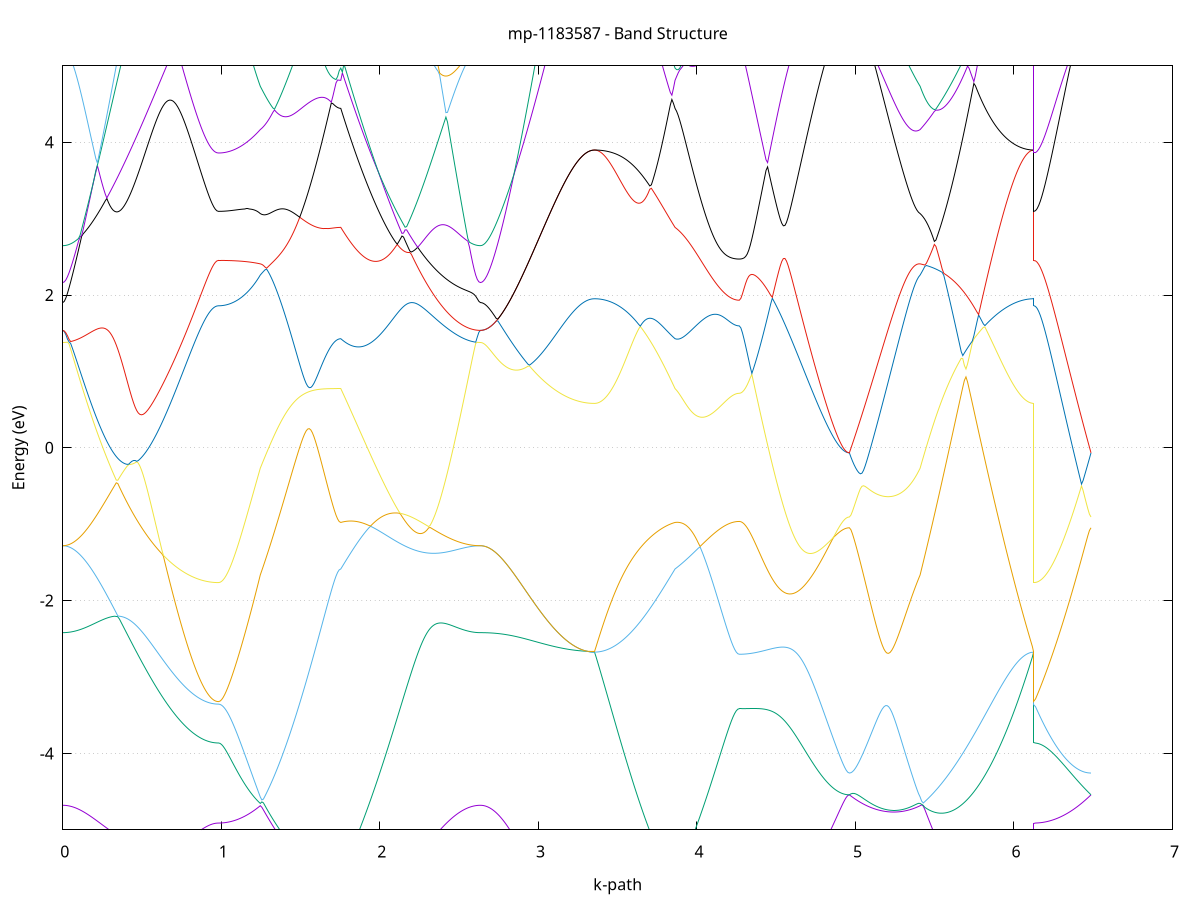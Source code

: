 set title 'mp-1183587 - Band Structure'
set xlabel 'k-path'
set ylabel 'Energy (eV)'
set grid y
set yrange [-5:5]
set terminal png size 800,600
set output 'mp-1183587_bands_gnuplot.png'
plot '-' using 1:2 with lines notitle, '-' using 1:2 with lines notitle, '-' using 1:2 with lines notitle, '-' using 1:2 with lines notitle, '-' using 1:2 with lines notitle, '-' using 1:2 with lines notitle, '-' using 1:2 with lines notitle, '-' using 1:2 with lines notitle, '-' using 1:2 with lines notitle, '-' using 1:2 with lines notitle, '-' using 1:2 with lines notitle, '-' using 1:2 with lines notitle, '-' using 1:2 with lines notitle, '-' using 1:2 with lines notitle, '-' using 1:2 with lines notitle, '-' using 1:2 with lines notitle, '-' using 1:2 with lines notitle, '-' using 1:2 with lines notitle, '-' using 1:2 with lines notitle, '-' using 1:2 with lines notitle, '-' using 1:2 with lines notitle, '-' using 1:2 with lines notitle, '-' using 1:2 with lines notitle, '-' using 1:2 with lines notitle, '-' using 1:2 with lines notitle, '-' using 1:2 with lines notitle, '-' using 1:2 with lines notitle, '-' using 1:2 with lines notitle, '-' using 1:2 with lines notitle, '-' using 1:2 with lines notitle, '-' using 1:2 with lines notitle, '-' using 1:2 with lines notitle, '-' using 1:2 with lines notitle, '-' using 1:2 with lines notitle, '-' using 1:2 with lines notitle, '-' using 1:2 with lines notitle, '-' using 1:2 with lines notitle, '-' using 1:2 with lines notitle, '-' using 1:2 with lines notitle, '-' using 1:2 with lines notitle, '-' using 1:2 with lines notitle, '-' using 1:2 with lines notitle, '-' using 1:2 with lines notitle, '-' using 1:2 with lines notitle, '-' using 1:2 with lines notitle, '-' using 1:2 with lines notitle, '-' using 1:2 with lines notitle, '-' using 1:2 with lines notitle, '-' using 1:2 with lines notitle, '-' using 1:2 with lines notitle, '-' using 1:2 with lines notitle, '-' using 1:2 with lines notitle, '-' using 1:2 with lines notitle, '-' using 1:2 with lines notitle, '-' using 1:2 with lines notitle, '-' using 1:2 with lines notitle, '-' using 1:2 with lines notitle, '-' using 1:2 with lines notitle, '-' using 1:2 with lines notitle, '-' using 1:2 with lines notitle, '-' using 1:2 with lines notitle, '-' using 1:2 with lines notitle, '-' using 1:2 with lines notitle, '-' using 1:2 with lines notitle
0.000000 -11.546434
0.009919 -11.546234
0.019837 -11.545534
0.029756 -11.544534
0.039675 -11.543034
0.049594 -11.541134
0.059512 -11.538834
0.069431 -11.536034
0.079350 -11.532934
0.089269 -11.529334
0.099187 -11.525434
0.109106 -11.521034
0.119025 -11.516334
0.128943 -11.511234
0.138862 -11.505734
0.148781 -11.499834
0.158700 -11.493634
0.168618 -11.487034
0.178537 -11.480134
0.188456 -11.472934
0.198375 -11.465334
0.208293 -11.457534
0.218212 -11.449334
0.228131 -11.440934
0.238049 -11.432234
0.247968 -11.423334
0.257887 -11.414134
0.267806 -11.404734
0.277724 -11.395134
0.287643 -11.385434
0.297562 -11.375434
0.307481 -11.365434
0.317399 -11.355234
0.327318 -11.344934
0.337237 -11.334534
0.347156 -11.324034
0.357074 -11.313534
0.366993 -11.303034
0.376912 -11.292434
0.386830 -11.281934
0.396749 -11.271534
0.406668 -11.261134
0.416587 -11.250734
0.426505 -11.240534
0.436424 -11.230434
0.446343 -11.220534
0.456262 -11.210734
0.466180 -11.201134
0.476099 -11.191734
0.486018 -11.182634
0.495936 -11.173734
0.505855 -11.165034
0.515774 -11.156634
0.525693 -11.148534
0.535611 -11.140734
0.545530 -11.133134
0.555449 -11.125934
0.565368 -11.119034
0.575286 -11.112534
0.585205 -11.106234
0.595124 -11.100334
0.605042 -11.094734
0.614961 -11.089434
0.624880 -11.084534
0.634799 -11.079934
0.644717 -11.075634
0.654636 -11.071634
0.664555 -11.067934
0.674474 -11.064534
0.684392 -11.061434
0.694311 -11.058534
0.704230 -11.055934
0.714148 -11.053634
0.724067 -11.051534
0.733986 -11.049634
0.743905 -11.047934
0.753823 -11.046434
0.763742 -11.045134
0.773661 -11.044034
0.783580 -11.043034
0.793498 -11.042134
0.803417 -11.041434
0.813336 -11.040834
0.823254 -11.040334
0.833173 -11.039934
0.843092 -11.039634
0.853011 -11.039334
0.862929 -11.039134
0.872848 -11.039034
0.882767 -11.038934
0.892686 -11.038834
0.902604 -11.038834
0.912523 -11.038834
0.922442 -11.038834
0.932360 -11.038834
0.942279 -11.038834
0.952198 -11.038834
0.962117 -11.038834
0.972035 -11.038834
0.981954 -11.038834
0.981954 -11.038834
0.991724 -11.038734
1.001494 -11.038634
1.011264 -11.038334
1.021034 -11.037934
1.030804 -11.037534
1.040574 -11.036934
1.050344 -11.036234
1.060114 -11.035434
1.069884 -11.034534
1.079654 -11.033634
1.089424 -11.032534
1.099194 -11.031434
1.108964 -11.030234
1.118734 -11.029034
1.128504 -11.027634
1.138274 -11.026334
1.148044 -11.024834
1.157814 -11.023434
1.167584 -11.021934
1.177354 -11.020434
1.187124 -11.018834
1.196893 -11.017334
1.206663 -11.015734
1.216433 -11.014234
1.226203 -11.012734
1.235973 -11.011334
1.245743 -11.009834
1.245743 -11.009834
1.255701 -11.008834
1.265658 -11.007834
1.275615 -11.006834
1.285572 -11.005834
1.295530 -11.004834
1.305487 -11.003834
1.315444 -11.002834
1.325401 -11.001934
1.335359 -11.000934
1.345316 -10.999934
1.355273 -10.999034
1.365230 -10.998034
1.375187 -10.997134
1.385145 -10.996234
1.395102 -10.995334
1.405059 -10.994434
1.415016 -10.993634
1.424974 -10.992734
1.434931 -10.991934
1.444888 -10.991034
1.454845 -10.990234
1.464803 -10.989534
1.474760 -10.988734
1.484717 -10.988034
1.494674 -10.987334
1.504632 -10.986634
1.514589 -10.985934
1.524546 -10.985334
1.534503 -10.984634
1.544461 -10.984034
1.554418 -10.983534
1.564375 -10.982934
1.574332 -10.982434
1.584290 -10.981934
1.594247 -10.981534
1.604204 -10.981034
1.614161 -10.980634
1.624119 -10.980234
1.634076 -10.979934
1.644033 -10.979634
1.653990 -10.979334
1.663947 -10.979034
1.673905 -10.978834
1.683862 -10.978534
1.693819 -10.978434
1.703776 -10.978234
1.713734 -10.978134
1.723691 -10.978034
1.733648 -10.977934
1.743605 -10.977934
1.753563 -10.977934
1.753563 -10.977934
1.763460 -10.975234
1.773358 -10.972834
1.783255 -10.970734
1.793152 -10.968834
1.803050 -10.967434
1.812947 -10.966234
1.822845 -10.965434
1.832742 -10.964934
1.842640 -10.964834
1.852537 -10.965134
1.862435 -10.965834
1.872332 -10.966834
1.882230 -10.968334
1.892127 -10.970234
1.902024 -10.972534
1.911922 -10.975234
1.921819 -10.978334
1.931717 -10.981934
1.941614 -10.985834
1.951512 -10.990234
1.961409 -10.995034
1.971307 -11.000334
1.981204 -11.005934
1.991102 -11.012034
2.000999 -11.018534
2.010897 -11.025334
2.020794 -11.032634
2.030691 -11.040234
2.040589 -11.048234
2.050486 -11.056534
2.060384 -11.065234
2.070281 -11.074234
2.080179 -11.083534
2.090076 -11.093134
2.099974 -11.103034
2.109871 -11.113134
2.119769 -11.123534
2.129666 -11.134134
2.139563 -11.144934
2.149461 -11.155934
2.159358 -11.167034
2.169256 -11.178334
2.179153 -11.189734
2.189051 -11.201234
2.198948 -11.212834
2.208846 -11.224434
2.218743 -11.236134
2.228641 -11.247834
2.238538 -11.259534
2.248435 -11.271134
2.258333 -11.282734
2.268230 -11.294334
2.278128 -11.305834
2.288025 -11.317234
2.297923 -11.328434
2.307820 -11.339634
2.317718 -11.350534
2.327615 -11.361434
2.337513 -11.372034
2.347410 -11.382434
2.357307 -11.392634
2.367205 -11.402634
2.377102 -11.412334
2.387000 -11.421834
2.396897 -11.431034
2.406795 -11.439934
2.416692 -11.448534
2.426590 -11.456834
2.436487 -11.464834
2.446385 -11.472534
2.456282 -11.479834
2.466179 -11.486834
2.476077 -11.493534
2.485974 -11.499734
2.495872 -11.505634
2.505769 -11.511234
2.515667 -11.516334
2.525564 -11.521134
2.535462 -11.525434
2.545359 -11.529434
2.555257 -11.532934
2.565154 -11.536134
2.575051 -11.538834
2.584949 -11.541134
2.594846 -11.543034
2.604744 -11.544534
2.614641 -11.545534
2.624539 -11.546234
2.634436 -11.546434
2.634436 -11.546434
2.644433 -11.546234
2.654430 -11.545734
2.664426 -11.544834
2.674423 -11.543534
2.684420 -11.541934
2.694416 -11.539934
2.704413 -11.537634
2.714410 -11.535034
2.724407 -11.532034
2.734403 -11.528634
2.744400 -11.525034
2.754397 -11.521034
2.764393 -11.516734
2.774390 -11.512034
2.784387 -11.507134
2.794383 -11.501934
2.804380 -11.496434
2.814377 -11.490634
2.824373 -11.484534
2.834370 -11.478234
2.844367 -11.471734
2.854364 -11.464934
2.864360 -11.457934
2.874357 -11.450734
2.884354 -11.443334
2.894350 -11.435834
2.904347 -11.428034
2.914344 -11.420134
2.924340 -11.412134
2.934337 -11.404034
2.944334 -11.395734
2.954331 -11.387434
2.964327 -11.379034
2.974324 -11.370634
2.984321 -11.362134
2.994317 -11.353634
3.004314 -11.345134
3.014311 -11.336634
3.024307 -11.328234
3.034304 -11.319834
3.044301 -11.311434
3.054298 -11.303234
3.064294 -11.295034
3.074291 -11.287034
3.084288 -11.279134
3.094284 -11.271434
3.104281 -11.263834
3.114278 -11.256434
3.124274 -11.249234
3.134271 -11.242234
3.144268 -11.235534
3.154265 -11.229034
3.164261 -11.222734
3.174258 -11.216734
3.184255 -11.210934
3.194251 -11.205434
3.204248 -11.200334
3.214245 -11.195434
3.224241 -11.190834
3.234238 -11.186534
3.244235 -11.182634
3.254232 -11.179034
3.264228 -11.175734
3.274225 -11.172734
3.284222 -11.170134
3.294218 -11.167834
3.304215 -11.165934
3.314212 -11.164334
3.324208 -11.163134
3.334205 -11.162234
3.344202 -11.161734
3.354199 -11.161534
3.354199 -11.161534
3.364156 -11.161434
3.374113 -11.161034
3.384070 -11.160434
3.394027 -11.159634
3.403985 -11.158634
3.413942 -11.157434
3.423899 -11.155934
3.433856 -11.154234
3.443814 -11.152334
3.453771 -11.150234
3.463728 -11.147934
3.473685 -11.145334
3.483643 -11.142634
3.493600 -11.139734
3.503557 -11.136634
3.513514 -11.133334
3.523472 -11.129834
3.533429 -11.126134
3.543386 -11.122334
3.553343 -11.118434
3.563301 -11.114234
3.573258 -11.110034
3.583215 -11.105634
3.593172 -11.101134
3.603130 -11.096534
3.613087 -11.091834
3.623044 -11.087034
3.633001 -11.082134
3.642959 -11.077134
3.652916 -11.072134
3.662873 -11.067134
3.672830 -11.062034
3.682787 -11.056834
3.692745 -11.051734
3.702702 -11.046634
3.712659 -11.041534
3.722616 -11.036534
3.732574 -11.031534
3.742531 -11.026534
3.752488 -11.021734
3.762445 -11.016934
3.772403 -11.012234
3.782360 -11.007734
3.792317 -11.003334
3.802274 -10.999134
3.812232 -10.995034
3.822189 -10.991234
3.832146 -10.987534
3.842103 -10.984034
3.852061 -10.980834
3.862018 -10.977934
3.862018 -10.977934
3.871904 -10.976634
3.881791 -10.975634
3.891677 -10.974634
3.901564 -10.973834
3.911450 -10.973134
3.921337 -10.972634
3.931224 -10.972134
3.941110 -10.971834
3.950997 -10.971534
3.960883 -10.971334
3.970770 -10.971234
3.980656 -10.971234
3.990543 -10.971334
4.000429 -10.971434
4.010316 -10.971534
4.020202 -10.971734
4.030089 -10.972034
4.039975 -10.972234
4.049862 -10.972534
4.059748 -10.972934
4.069635 -10.973234
4.079522 -10.973634
4.089408 -10.973934
4.099295 -10.974334
4.109181 -10.974734
4.119068 -10.975134
4.128954 -10.975434
4.138841 -10.975834
4.148727 -10.976134
4.158614 -10.976434
4.168500 -10.976734
4.178387 -10.977034
4.188273 -10.977334
4.198160 -10.977534
4.208046 -10.977734
4.217933 -10.977934
4.227819 -10.978034
4.237706 -10.978234
4.247593 -10.978234
4.257479 -10.978334
4.267366 -10.978334
4.267366 -10.978334
4.277285 -10.978334
4.287204 -10.978434
4.297123 -10.978634
4.307043 -10.978934
4.316962 -10.979234
4.326881 -10.979634
4.336800 -10.980034
4.346719 -10.980634
4.356639 -10.981234
4.366558 -10.981834
4.376477 -10.982534
4.386396 -10.983334
4.396316 -10.984134
4.406235 -10.985034
4.416154 -10.985934
4.426073 -10.986934
4.435993 -10.987934
4.445912 -10.989034
4.455831 -10.990134
4.465750 -10.991234
4.475670 -10.992434
4.485589 -10.993634
4.495508 -10.994834
4.505427 -10.996134
4.515346 -10.997334
4.525266 -10.998634
4.535185 -10.999934
4.545104 -11.001234
4.555023 -11.002534
4.564943 -11.003834
4.574862 -11.005134
4.584781 -11.006434
4.594700 -11.007734
4.604620 -11.009034
4.614539 -11.010334
4.624458 -11.011634
4.634377 -11.012934
4.644297 -11.014134
4.654216 -11.015334
4.664135 -11.016534
4.674054 -11.017734
4.683973 -11.018934
4.693893 -11.020034
4.703812 -11.021134
4.713731 -11.022234
4.723650 -11.023234
4.733570 -11.024234
4.743489 -11.025234
4.753408 -11.026134
4.763327 -11.027034
4.773247 -11.027934
4.783166 -11.028734
4.793085 -11.029534
4.803004 -11.030234
4.812924 -11.030934
4.822843 -11.031634
4.832762 -11.032234
4.842681 -11.032834
4.852600 -11.033334
4.862520 -11.033834
4.872439 -11.034234
4.882358 -11.034634
4.892277 -11.034934
4.902197 -11.035234
4.912116 -11.035534
4.922035 -11.035734
4.931954 -11.035934
4.941874 -11.036034
4.951793 -11.036134
4.961712 -11.036134
4.961712 -11.036134
4.971628 -11.036134
4.981543 -11.036134
4.991459 -11.036034
5.001375 -11.036034
5.011290 -11.035934
5.021206 -11.035834
5.031122 -11.035734
5.041037 -11.035634
5.050953 -11.035534
5.060869 -11.035334
5.070784 -11.035134
5.080700 -11.034834
5.090616 -11.034634
5.100531 -11.034234
5.110447 -11.033934
5.120363 -11.033534
5.130278 -11.033134
5.140194 -11.032734
5.150110 -11.032234
5.160026 -11.031634
5.169941 -11.031134
5.179857 -11.030534
5.189773 -11.029834
5.199688 -11.029134
5.209604 -11.028434
5.219520 -11.027734
5.229435 -11.026934
5.239351 -11.026034
5.249267 -11.025234
5.259182 -11.024334
5.269098 -11.023434
5.279014 -11.022434
5.288929 -11.021534
5.298845 -11.020534
5.308761 -11.019534
5.318676 -11.018534
5.328592 -11.017534
5.338508 -11.016534
5.348423 -11.015534
5.358339 -11.014534
5.368255 -11.013534
5.378170 -11.012534
5.388086 -11.011634
5.398002 -11.010734
5.407917 -11.009834
5.407917 -11.009834
5.417892 -11.008434
5.427866 -11.007134
5.437841 -11.005834
5.447815 -11.004634
5.457790 -11.003634
5.467764 -11.002634
5.477739 -11.001734
5.487713 -11.001034
5.497688 -11.000434
5.507662 -11.000034
5.517637 -10.999734
5.527612 -10.999534
5.537586 -10.999634
5.547561 -10.999834
5.557535 -11.000234
5.567510 -11.000834
5.577484 -11.001634
5.587459 -11.002534
5.597433 -11.003734
5.607408 -11.005134
5.617382 -11.006734
5.627357 -11.008434
5.637331 -11.010434
5.647306 -11.012634
5.657280 -11.014934
5.667255 -11.017534
5.677229 -11.020234
5.687204 -11.023134
5.697178 -11.026234
5.707153 -11.029534
5.717127 -11.032934
5.727102 -11.036434
5.737076 -11.040134
5.747051 -11.043934
5.757025 -11.047834
5.767000 -11.051934
5.776974 -11.056034
5.786949 -11.060234
5.796923 -11.064434
5.806898 -11.068734
5.816872 -11.073134
5.826847 -11.077434
5.836821 -11.081834
5.846796 -11.086234
5.856770 -11.090534
5.866745 -11.094834
5.876719 -11.099134
5.886694 -11.103334
5.896668 -11.107534
5.906643 -11.111634
5.916618 -11.115534
5.926592 -11.119434
5.936567 -11.123234
5.946541 -11.126834
5.956516 -11.130334
5.966490 -11.133734
5.976465 -11.136934
5.986439 -11.139934
5.996414 -11.142834
6.006388 -11.145434
6.016363 -11.147934
6.026337 -11.150234
6.036312 -11.152334
6.046286 -11.154234
6.056261 -11.155934
6.066235 -11.157434
6.076210 -11.158634
6.086184 -11.159634
6.096159 -11.160434
6.106133 -11.161034
6.116108 -11.161434
6.126082 -11.161534
6.126082 -11.038834
6.136079 -11.038834
6.146076 -11.038834
6.156072 -11.038834
6.166069 -11.038734
6.176066 -11.038734
6.186063 -11.038634
6.196059 -11.038634
6.206056 -11.038534
6.216053 -11.038434
6.226049 -11.038334
6.236046 -11.038234
6.246043 -11.038134
6.256039 -11.038034
6.266036 -11.037934
6.276033 -11.037834
6.286029 -11.037734
6.296026 -11.037634
6.306023 -11.037434
6.316020 -11.037334
6.326016 -11.037234
6.336013 -11.037134
6.346010 -11.037034
6.356006 -11.036934
6.366003 -11.036834
6.376000 -11.036734
6.385996 -11.036634
6.395993 -11.036534
6.405990 -11.036434
6.415987 -11.036334
6.425983 -11.036334
6.435980 -11.036234
6.445977 -11.036234
6.455973 -11.036134
6.465970 -11.036134
6.475967 -11.036134
6.485963 -11.036134
e
0.000000 -9.454934
0.009919 -9.454834
0.019837 -9.454534
0.029756 -9.454134
0.039675 -9.453534
0.049594 -9.452734
0.059512 -9.451834
0.069431 -9.450734
0.079350 -9.449434
0.089269 -9.448034
0.099187 -9.446534
0.109106 -9.444934
0.119025 -9.443134
0.128943 -9.441334
0.138862 -9.439334
0.148781 -9.437334
0.158700 -9.435234
0.168618 -9.433134
0.178537 -9.430834
0.188456 -9.428634
0.198375 -9.426334
0.208293 -9.423934
0.218212 -9.421534
0.228131 -9.419134
0.238049 -9.416734
0.247968 -9.414234
0.257887 -9.411734
0.267806 -9.409134
0.277724 -9.406634
0.287643 -9.403934
0.297562 -9.401334
0.307481 -9.398634
0.317399 -9.395934
0.327318 -9.393134
0.337237 -9.390234
0.347156 -9.387334
0.357074 -9.384334
0.366993 -9.381234
0.376912 -9.378034
0.386830 -9.374734
0.396749 -9.371434
0.406668 -9.367934
0.416587 -9.364234
0.426505 -9.360534
0.436424 -9.356634
0.446343 -9.352634
0.456262 -9.348434
0.466180 -9.344134
0.476099 -9.339734
0.486018 -9.335134
0.495936 -9.330434
0.505855 -9.325634
0.515774 -9.320634
0.525693 -9.315634
0.535611 -9.310634
0.545530 -9.305434
0.555449 -9.300334
0.565368 -9.295134
0.575286 -9.290034
0.585205 -9.284934
0.595124 -9.279834
0.605042 -9.274834
0.614961 -9.269934
0.624880 -9.265134
0.634799 -9.260434
0.644717 -9.255834
0.654636 -9.251234
0.664555 -9.246834
0.674474 -9.242534
0.684392 -9.238334
0.694311 -9.234234
0.704230 -9.230234
0.714148 -9.226834
0.724067 -9.231934
0.733986 -9.237134
0.743905 -9.242134
0.753823 -9.247234
0.763742 -9.252234
0.773661 -9.257134
0.783580 -9.261934
0.793498 -9.266634
0.803417 -9.271234
0.813336 -9.275634
0.823254 -9.279834
0.833173 -9.283934
0.843092 -9.287734
0.853011 -9.291434
0.862929 -9.294834
0.872848 -9.298034
0.882767 -9.300934
0.892686 -9.303634
0.902604 -9.306034
0.912523 -9.308234
0.922442 -9.310134
0.932360 -9.311734
0.942279 -9.313034
0.952198 -9.314034
0.962117 -9.314734
0.972035 -9.315234
0.981954 -9.315334
0.981954 -9.315334
0.991724 -9.315534
1.001494 -9.315934
1.011264 -9.316634
1.021034 -9.317634
1.030804 -9.318934
1.040574 -9.320434
1.050344 -9.322234
1.060114 -9.324234
1.069884 -9.326434
1.079654 -9.328834
1.089424 -9.331434
1.099194 -9.334134
1.108964 -9.337034
1.118734 -9.340034
1.128504 -9.343234
1.138274 -9.346434
1.148044 -9.349734
1.157814 -9.353134
1.167584 -9.356634
1.177354 -9.360134
1.187124 -9.363634
1.196893 -9.367134
1.206663 -9.370734
1.216433 -9.374234
1.226203 -9.377834
1.235973 -9.381334
1.245743 -9.384834
1.245743 -9.384834
1.255701 -9.387334
1.265658 -9.389634
1.275615 -9.391834
1.285572 -9.393934
1.295530 -9.395834
1.305487 -9.397634
1.315444 -9.399334
1.325401 -9.400834
1.335359 -9.402234
1.345316 -9.403534
1.355273 -9.404734
1.365230 -9.405734
1.375187 -9.406634
1.385145 -9.407334
1.395102 -9.408034
1.405059 -9.408534
1.415016 -9.408934
1.424974 -9.409134
1.434931 -9.409334
1.444888 -9.409334
1.454845 -9.409334
1.464803 -9.409134
1.474760 -9.408834
1.484717 -9.408434
1.494674 -9.407934
1.504632 -9.407334
1.514589 -9.406634
1.524546 -9.405934
1.534503 -9.405134
1.544461 -9.404134
1.554418 -9.403234
1.564375 -9.402134
1.574332 -9.401134
1.584290 -9.399934
1.594247 -9.398834
1.604204 -9.397634
1.614161 -9.396434
1.624119 -9.395234
1.634076 -9.394034
1.644033 -9.392834
1.653990 -9.391734
1.663947 -9.390634
1.673905 -9.389534
1.683862 -9.388634
1.693819 -9.387734
1.703776 -9.386934
1.713734 -9.386334
1.723691 -9.385834
1.733648 -9.385434
1.743605 -9.385234
1.753563 -9.385134
1.753563 -9.385134
1.763460 -9.381734
1.773358 -9.378334
1.783255 -9.374834
1.793152 -9.371334
1.803050 -9.367734
1.812947 -9.364134
1.822845 -9.360434
1.832742 -9.356734
1.842640 -9.353034
1.852537 -9.349234
1.862435 -9.345334
1.872332 -9.341534
1.882230 -9.337634
1.892127 -9.333734
1.902024 -9.329734
1.911922 -9.325734
1.921819 -9.321834
1.931717 -9.317834
1.941614 -9.313734
1.951512 -9.309734
1.961409 -9.305734
1.971307 -9.301634
1.981204 -9.297634
1.991102 -9.293534
2.000999 -9.289534
2.010897 -9.285534
2.020794 -9.281434
2.030691 -9.277434
2.040589 -9.273434
2.050486 -9.269434
2.060384 -9.265434
2.070281 -9.261434
2.080179 -9.257534
2.090076 -9.253634
2.099974 -9.249734
2.109871 -9.252434
2.119769 -9.258134
2.129666 -9.263934
2.139563 -9.269634
2.149461 -9.275434
2.159358 -9.281234
2.169256 -9.287034
2.179153 -9.292834
2.189051 -9.298634
2.198948 -9.304434
2.208846 -9.310234
2.218743 -9.315934
2.228641 -9.321634
2.238538 -9.327234
2.248435 -9.332834
2.258333 -9.338334
2.268230 -9.343734
2.278128 -9.349134
2.288025 -9.354434
2.297923 -9.359634
2.307820 -9.364734
2.317718 -9.369734
2.327615 -9.374634
2.337513 -9.379434
2.347410 -9.384134
2.357307 -9.388634
2.367205 -9.393134
2.377102 -9.397434
2.387000 -9.401634
2.396897 -9.405634
2.406795 -9.409534
2.416692 -9.413234
2.426590 -9.416834
2.436487 -9.420334
2.446385 -9.423634
2.456282 -9.426834
2.466179 -9.429734
2.476077 -9.432634
2.485974 -9.435234
2.495872 -9.437734
2.505769 -9.440134
2.515667 -9.442334
2.525564 -9.444334
2.535462 -9.446134
2.545359 -9.447834
2.555257 -9.449334
2.565154 -9.450634
2.575051 -9.451734
2.584949 -9.452734
2.594846 -9.453534
2.604744 -9.454134
2.614641 -9.454534
2.624539 -9.454834
2.634436 -9.454934
2.634436 -9.454934
2.644433 -9.454834
2.654430 -9.454734
2.664426 -9.454534
2.674423 -9.454334
2.684420 -9.453934
2.694416 -9.453534
2.704413 -9.452934
2.714410 -9.452334
2.724407 -9.451734
2.734403 -9.450934
2.744400 -9.450134
2.754397 -9.449234
2.764393 -9.448334
2.774390 -9.447234
2.784387 -9.446134
2.794383 -9.444934
2.804380 -9.443734
2.814377 -9.442434
2.824373 -9.441034
2.834370 -9.439634
2.844367 -9.438134
2.854364 -9.436534
2.864360 -9.434934
2.874357 -9.433234
2.884354 -9.431534
2.894350 -9.429734
2.904347 -9.428334
2.914344 -9.428734
2.924340 -9.428834
2.934337 -9.428634
2.944334 -9.428234
2.954331 -9.427534
2.964327 -9.426634
2.974324 -9.425334
2.984321 -9.423834
2.994317 -9.422034
3.004314 -9.419834
3.014311 -9.417434
3.024307 -9.414734
3.034304 -9.411634
3.044301 -9.408334
3.054298 -9.404634
3.064294 -9.404534
3.074291 -9.408034
3.084288 -9.411434
3.094284 -9.414634
3.104281 -9.417734
3.114278 -9.420634
3.124274 -9.423534
3.134271 -9.426234
3.144268 -9.428734
3.154265 -9.431234
3.164261 -9.433534
3.174258 -9.435734
3.184255 -9.437734
3.194251 -9.439734
3.204248 -9.441534
3.214245 -9.443234
3.224241 -9.444734
3.234238 -9.446234
3.244235 -9.447534
3.254232 -9.448734
3.264228 -9.449834
3.274225 -9.450834
3.284222 -9.451734
3.294218 -9.452434
3.304215 -9.453134
3.314212 -9.453634
3.324208 -9.454034
3.334205 -9.454334
3.344202 -9.454434
3.354199 -9.454534
3.354199 -9.454534
3.364156 -9.454534
3.374113 -9.454534
3.384070 -9.454534
3.394027 -9.454634
3.403985 -9.454634
3.413942 -9.454634
3.423899 -9.454734
3.433856 -9.454734
3.443814 -9.454634
3.453771 -9.454634
3.463728 -9.454534
3.473685 -9.454334
3.483643 -9.454234
3.493600 -9.453934
3.503557 -9.453634
3.513514 -9.453234
3.523472 -9.452834
3.533429 -9.452234
3.543386 -9.451634
3.553343 -9.450934
3.563301 -9.450234
3.573258 -9.449334
3.583215 -9.448334
3.593172 -9.447334
3.603130 -9.446134
3.613087 -9.444934
3.623044 -9.443634
3.633001 -9.442234
3.642959 -9.440634
3.652916 -9.439034
3.662873 -9.437334
3.672830 -9.435534
3.682787 -9.433634
3.692745 -9.431634
3.702702 -9.429634
3.712659 -9.427434
3.722616 -9.425134
3.732574 -9.422834
3.742531 -9.420434
3.752488 -9.417934
3.762445 -9.415334
3.772403 -9.412634
3.782360 -9.409834
3.792317 -9.407034
3.802274 -9.404134
3.812232 -9.401134
3.822189 -9.398034
3.832146 -9.394934
3.842103 -9.391734
3.852061 -9.388434
3.862018 -9.385134
3.862018 -9.385134
3.871904 -9.383634
3.881791 -9.382034
3.891677 -9.380334
3.901564 -9.378734
3.911450 -9.377034
3.921337 -9.375334
3.931224 -9.373634
3.941110 -9.371934
3.950997 -9.370234
3.960883 -9.368634
3.970770 -9.366934
3.980656 -9.365334
3.990543 -9.363734
4.000429 -9.362234
4.010316 -9.360734
4.020202 -9.359234
4.030089 -9.357934
4.039975 -9.356534
4.049862 -9.355334
4.059748 -9.354134
4.069635 -9.353034
4.079522 -9.352034
4.089408 -9.351034
4.099295 -9.350134
4.109181 -9.349334
4.119068 -9.348634
4.128954 -9.347934
4.138841 -9.347334
4.148727 -9.346834
4.158614 -9.346334
4.168500 -9.345934
4.178387 -9.345534
4.188273 -9.345234
4.198160 -9.345034
4.208046 -9.344734
4.217933 -9.344634
4.227819 -9.344434
4.237706 -9.344334
4.247593 -9.344234
4.257479 -9.344234
4.267366 -9.344234
4.267366 -9.344234
4.277285 -9.344034
4.287204 -9.343434
4.297123 -9.342434
4.307043 -9.341034
4.316962 -9.339234
4.326881 -9.337134
4.336800 -9.334634
4.346719 -9.331834
4.356639 -9.328734
4.366558 -9.325234
4.376477 -9.321534
4.386396 -9.317634
4.396316 -9.313434
4.406235 -9.309134
4.416154 -9.304634
4.426073 -9.300134
4.435993 -9.295534
4.445912 -9.290934
4.455831 -9.286434
4.465750 -9.281934
4.475670 -9.277734
4.485589 -9.275034
4.495508 -9.273234
4.505427 -9.271534
4.515346 -9.269834
4.525266 -9.268234
4.535185 -9.266534
4.545104 -9.265034
4.555023 -9.263534
4.564943 -9.262234
4.574862 -9.260934
4.584781 -9.259834
4.594700 -9.258834
4.604620 -9.257934
4.614539 -9.257234
4.624458 -9.256734
4.634377 -9.256334
4.644297 -9.256134
4.654216 -9.256034
4.664135 -9.256134
4.674054 -9.256334
4.683973 -9.256634
4.693893 -9.257134
4.703812 -9.257734
4.713731 -9.258334
4.723650 -9.259134
4.733570 -9.259834
4.743489 -9.260734
4.753408 -9.261534
4.763327 -9.262434
4.773247 -9.263234
4.783166 -9.264134
4.793085 -9.264934
4.803004 -9.265734
4.812924 -9.266434
4.822843 -9.267134
4.832762 -9.267734
4.842681 -9.268234
4.852600 -9.268734
4.862520 -9.269134
4.872439 -9.269434
4.882358 -9.269734
4.892277 -9.269934
4.902197 -9.270034
4.912116 -9.270134
4.922035 -9.270134
4.931954 -9.270134
4.941874 -9.270134
4.951793 -9.270034
4.961712 -9.270034
4.961712 -9.270034
4.971628 -9.272134
4.981543 -9.274134
4.991459 -9.276334
5.001375 -9.278434
5.011290 -9.280634
5.021206 -9.282934
5.031122 -9.285234
5.041037 -9.287534
5.050953 -9.289934
5.060869 -9.292334
5.070784 -9.294834
5.080700 -9.297234
5.090616 -9.299734
5.100531 -9.302334
5.110447 -9.304834
5.120363 -9.307434
5.130278 -9.310034
5.140194 -9.312734
5.150110 -9.315334
5.160026 -9.318034
5.169941 -9.320734
5.179857 -9.323434
5.189773 -9.326234
5.199688 -9.328934
5.209604 -9.331734
5.219520 -9.334534
5.229435 -9.337334
5.239351 -9.340134
5.249267 -9.342934
5.259182 -9.345734
5.269098 -9.348634
5.279014 -9.351434
5.288929 -9.354234
5.298845 -9.357034
5.308761 -9.359834
5.318676 -9.362534
5.328592 -9.365234
5.338508 -9.367934
5.348423 -9.370534
5.358339 -9.373134
5.368255 -9.375634
5.378170 -9.378134
5.388086 -9.380434
5.398002 -9.382734
5.407917 -9.384834
5.407917 -9.384834
5.417892 -9.388434
5.427866 -9.391934
5.437841 -9.395434
5.447815 -9.398834
5.457790 -9.402134
5.467764 -9.405434
5.477739 -9.408634
5.487713 -9.411834
5.497688 -9.414934
5.507662 -9.417934
5.517637 -9.420834
5.527612 -9.423634
5.537586 -9.426434
5.547561 -9.429034
5.557535 -9.431634
5.567510 -9.434034
5.577484 -9.436434
5.587459 -9.438734
5.597433 -9.440934
5.607408 -9.443034
5.617382 -9.445034
5.627357 -9.446934
5.637331 -9.448734
5.647306 -9.450434
5.657280 -9.452034
5.667255 -9.453534
5.677229 -9.454934
5.687204 -9.456234
5.697178 -9.457434
5.707153 -9.458634
5.717127 -9.459634
5.727102 -9.460634
5.737076 -9.461434
5.747051 -9.462234
5.757025 -9.462934
5.767000 -9.463434
5.776974 -9.464034
5.786949 -9.464434
5.796923 -9.464734
5.806898 -9.465034
5.816872 -9.465234
5.826847 -9.465334
5.836821 -9.465434
5.846796 -9.465434
5.856770 -9.465334
5.866745 -9.465234
5.876719 -9.465034
5.886694 -9.464834
5.896668 -9.464534
5.906643 -9.464134
5.916618 -9.463734
5.926592 -9.463334
5.936567 -9.462834
5.946541 -9.462334
5.956516 -9.461834
5.966490 -9.461334
5.976465 -9.460734
5.986439 -9.460134
5.996414 -9.459534
6.006388 -9.459034
6.016363 -9.458434
6.026337 -9.457834
6.036312 -9.457334
6.046286 -9.456734
6.056261 -9.456334
6.066235 -9.455834
6.076210 -9.455434
6.086184 -9.455134
6.096159 -9.454834
6.106133 -9.454734
6.116108 -9.454534
6.126082 -9.454534
6.126082 -9.315334
6.136079 -9.315334
6.146076 -9.315234
6.156072 -9.315034
6.166069 -9.314834
6.176066 -9.314534
6.186063 -9.314134
6.196059 -9.313734
6.206056 -9.313134
6.216053 -9.312634
6.226049 -9.311934
6.236046 -9.311234
6.246043 -9.310434
6.256039 -9.309534
6.266036 -9.308634
6.276033 -9.307634
6.286029 -9.306534
6.296026 -9.305434
6.306023 -9.304234
6.316020 -9.302934
6.326016 -9.301534
6.336013 -9.300134
6.346010 -9.298634
6.356006 -9.297034
6.366003 -9.295334
6.376000 -9.293634
6.385996 -9.291834
6.395993 -9.290034
6.405990 -9.288034
6.415987 -9.286034
6.425983 -9.283934
6.435980 -9.281834
6.445977 -9.279634
6.455973 -9.277334
6.465970 -9.274934
6.475967 -9.272534
6.485963 -9.270034
e
0.000000 -9.381634
0.009919 -9.381534
0.019837 -9.381234
0.029756 -9.380834
0.039675 -9.380134
0.049594 -9.379234
0.059512 -9.378134
0.069431 -9.376934
0.079350 -9.375434
0.089269 -9.373734
0.099187 -9.371834
0.109106 -9.369734
0.119025 -9.367434
0.128943 -9.364934
0.138862 -9.362134
0.148781 -9.359234
0.158700 -9.356034
0.168618 -9.352734
0.178537 -9.349134
0.188456 -9.345434
0.198375 -9.341534
0.208293 -9.337434
0.218212 -9.333234
0.228131 -9.328834
0.238049 -9.324434
0.247968 -9.319934
0.257887 -9.315334
0.267806 -9.310634
0.277724 -9.306034
0.287643 -9.301434
0.297562 -9.296834
0.307481 -9.292234
0.317399 -9.287834
0.327318 -9.283434
0.337237 -9.279234
0.347156 -9.275134
0.357074 -9.271034
0.366993 -9.267134
0.376912 -9.263334
0.386830 -9.259634
0.396749 -9.255934
0.406668 -9.252234
0.416587 -9.248634
0.426505 -9.244934
0.436424 -9.242334
0.446343 -9.240734
0.456262 -9.239134
0.466180 -9.237634
0.476099 -9.236134
0.486018 -9.234634
0.495936 -9.233134
0.505855 -9.231734
0.515774 -9.230234
0.525693 -9.228834
0.535611 -9.227434
0.545530 -9.226034
0.555449 -9.224534
0.565368 -9.223134
0.575286 -9.221734
0.585205 -9.220334
0.595124 -9.218934
0.605042 -9.217434
0.614961 -9.216034
0.624880 -9.214534
0.634799 -9.213134
0.644717 -9.211634
0.654636 -9.210134
0.664555 -9.208634
0.674474 -9.207034
0.684392 -9.211734
0.694311 -9.216734
0.704230 -9.221834
0.714148 -9.226334
0.724067 -9.222534
0.733986 -9.218834
0.743905 -9.215334
0.753823 -9.211834
0.763742 -9.208434
0.773661 -9.205234
0.783580 -9.202034
0.793498 -9.199034
0.803417 -9.196134
0.813336 -9.193334
0.823254 -9.190734
0.833173 -9.188234
0.843092 -9.185834
0.853011 -9.183534
0.862929 -9.181434
0.872848 -9.179434
0.882767 -9.177634
0.892686 -9.175934
0.902604 -9.174534
0.912523 -9.173134
0.922442 -9.172034
0.932360 -9.171034
0.942279 -9.170134
0.952198 -9.169534
0.962117 -9.169034
0.972035 -9.168834
0.981954 -9.168734
0.981954 -9.168734
0.991724 -9.168534
1.001494 -9.168134
1.011264 -9.167334
1.021034 -9.166334
1.030804 -9.164934
1.040574 -9.163334
1.050344 -9.161434
1.060114 -9.159334
1.069884 -9.156934
1.079654 -9.154334
1.089424 -9.151634
1.099194 -9.148834
1.108964 -9.149734
1.118734 -9.150734
1.128504 -9.151934
1.138274 -9.153134
1.148044 -9.154534
1.157814 -9.156034
1.167584 -9.157634
1.177354 -9.159334
1.187124 -9.161234
1.196893 -9.163234
1.206663 -9.165434
1.216433 -9.167734
1.226203 -9.170234
1.235973 -9.172934
1.245743 -9.175634
1.245743 -9.175634
1.255701 -9.177834
1.265658 -9.179934
1.275615 -9.182234
1.285572 -9.184434
1.295530 -9.186834
1.305487 -9.189134
1.315444 -9.191534
1.325401 -9.193934
1.335359 -9.196434
1.345316 -9.198834
1.355273 -9.203134
1.365230 -9.207634
1.375187 -9.211934
1.385145 -9.216134
1.395102 -9.220234
1.405059 -9.224234
1.415016 -9.228034
1.424974 -9.231634
1.434931 -9.235234
1.444888 -9.238534
1.454845 -9.241834
1.464803 -9.244934
1.474760 -9.247834
1.484717 -9.250634
1.494674 -9.253334
1.504632 -9.255834
1.514589 -9.258234
1.524546 -9.260534
1.534503 -9.262734
1.544461 -9.264734
1.554418 -9.266634
1.564375 -9.268534
1.574332 -9.270234
1.584290 -9.271834
1.594247 -9.273334
1.604204 -9.274734
1.614161 -9.276034
1.624119 -9.277234
1.634076 -9.278334
1.644033 -9.279334
1.653990 -9.280334
1.663947 -9.281134
1.673905 -9.282734
1.683862 -9.284334
1.693819 -9.285734
1.703776 -9.286934
1.713734 -9.287934
1.723691 -9.288634
1.733648 -9.289234
1.743605 -9.289634
1.753563 -9.289734
1.753563 -9.289734
1.763460 -9.283534
1.773358 -9.282134
1.783255 -9.280634
1.793152 -9.279034
1.803050 -9.277434
1.812947 -9.275634
1.822845 -9.273734
1.832742 -9.271834
1.842640 -9.269834
1.852537 -9.267834
1.862435 -9.265734
1.872332 -9.263534
1.882230 -9.261334
1.892127 -9.259234
1.902024 -9.257034
1.911922 -9.254834
1.921819 -9.252734
1.931717 -9.250634
1.941614 -9.248534
1.951512 -9.246634
1.961409 -9.244734
1.971307 -9.242934
1.981204 -9.241334
1.991102 -9.239734
2.000999 -9.238434
2.010897 -9.237134
2.020794 -9.236134
2.030691 -9.235334
2.040589 -9.234634
2.050486 -9.234234
2.060384 -9.233934
2.070281 -9.233934
2.080179 -9.235434
2.090076 -9.241034
2.099974 -9.246734
2.109871 -9.245834
2.119769 -9.242034
2.129666 -9.239034
2.139563 -9.240634
2.149461 -9.242534
2.159358 -9.244634
2.169256 -9.247034
2.179153 -9.249534
2.189051 -9.252234
2.198948 -9.255134
2.208846 -9.258234
2.218743 -9.261434
2.228641 -9.264834
2.238538 -9.268334
2.248435 -9.271934
2.258333 -9.275734
2.268230 -9.279534
2.278128 -9.283434
2.288025 -9.287434
2.297923 -9.291434
2.307820 -9.295434
2.317718 -9.299534
2.327615 -9.303634
2.337513 -9.307734
2.347410 -9.311734
2.357307 -9.315734
2.367205 -9.319734
2.377102 -9.323734
2.387000 -9.327534
2.396897 -9.331334
2.406795 -9.335134
2.416692 -9.338734
2.426590 -9.342234
2.436487 -9.345634
2.446385 -9.348934
2.456282 -9.352134
2.466179 -9.355134
2.476077 -9.358034
2.485974 -9.360834
2.495872 -9.363434
2.505769 -9.365834
2.515667 -9.368134
2.525564 -9.370234
2.535462 -9.372234
2.545359 -9.374034
2.555257 -9.375534
2.565154 -9.377034
2.575051 -9.378234
2.584949 -9.379234
2.594846 -9.380134
2.604744 -9.380834
2.614641 -9.381334
2.624539 -9.381534
2.634436 -9.381634
2.634436 -9.381634
2.644433 -9.381834
2.654430 -9.382534
2.664426 -9.383434
2.674423 -9.384834
2.684420 -9.386434
2.694416 -9.388234
2.704413 -9.390334
2.714410 -9.392534
2.724407 -9.394934
2.734403 -9.397334
2.744400 -9.399734
2.754397 -9.402234
2.764393 -9.404634
2.774390 -9.407134
2.784387 -9.409534
2.794383 -9.411834
2.804380 -9.414034
2.814377 -9.416134
2.824373 -9.418134
2.834370 -9.420034
2.844367 -9.421834
2.854364 -9.423334
2.864360 -9.424734
2.874357 -9.425934
2.884354 -9.426934
2.894350 -9.427834
2.904347 -9.427934
2.914344 -9.426134
2.924340 -9.424234
2.934337 -9.422234
2.944334 -9.420334
2.954331 -9.418334
2.964327 -9.416234
2.974324 -9.414234
2.984321 -9.412134
2.994317 -9.410034
3.004314 -9.407934
3.014311 -9.405834
3.024307 -9.403734
3.034304 -9.401534
3.044301 -9.399434
3.054298 -9.400934
3.064294 -9.404534
3.074291 -9.408034
3.084288 -9.411434
3.094284 -9.414634
3.104281 -9.417734
3.114278 -9.420634
3.124274 -9.423534
3.134271 -9.426234
3.144268 -9.428734
3.154265 -9.431234
3.164261 -9.433534
3.174258 -9.435734
3.184255 -9.437734
3.194251 -9.439734
3.204248 -9.441534
3.214245 -9.443234
3.224241 -9.444734
3.234238 -9.446234
3.244235 -9.447534
3.254232 -9.448734
3.264228 -9.449834
3.274225 -9.450834
3.284222 -9.451734
3.294218 -9.452434
3.304215 -9.453134
3.314212 -9.453634
3.324208 -9.454034
3.334205 -9.454334
3.344202 -9.454434
3.354199 -9.454534
3.354199 -9.454534
3.364156 -9.454434
3.374113 -9.454334
3.384070 -9.454034
3.394027 -9.453634
3.403985 -9.453134
3.413942 -9.452534
3.423899 -9.451834
3.433856 -9.451034
3.443814 -9.450034
3.453771 -9.449034
3.463728 -9.447834
3.473685 -9.446534
3.483643 -9.445134
3.493600 -9.443534
3.503557 -9.441834
3.513514 -9.440034
3.523472 -9.438134
3.533429 -9.436134
3.543386 -9.433934
3.553343 -9.431634
3.563301 -9.429134
3.573258 -9.426634
3.583215 -9.423834
3.593172 -9.421034
3.603130 -9.418034
3.613087 -9.414834
3.623044 -9.411534
3.633001 -9.408134
3.642959 -9.404534
3.652916 -9.400834
3.662873 -9.396934
3.672830 -9.392934
3.682787 -9.388834
3.692745 -9.384434
3.702702 -9.380034
3.712659 -9.375434
3.722616 -9.370634
3.732574 -9.365734
3.742531 -9.360734
3.752488 -9.355534
3.762445 -9.350234
3.772403 -9.344734
3.782360 -9.339134
3.792317 -9.333334
3.802274 -9.327534
3.812232 -9.321534
3.822189 -9.315334
3.832146 -9.309134
3.842103 -9.302734
3.852061 -9.296234
3.862018 -9.289734
3.862018 -9.289734
3.871904 -9.287734
3.881791 -9.287634
3.891677 -9.287934
3.901564 -9.288334
3.911450 -9.288834
3.921337 -9.289334
3.931224 -9.289734
3.941110 -9.290234
3.950997 -9.290734
3.960883 -9.291134
3.970770 -9.291534
3.980656 -9.291934
3.990543 -9.292434
4.000429 -9.292734
4.010316 -9.293134
4.020202 -9.293534
4.030089 -9.293834
4.039975 -9.294234
4.049862 -9.294534
4.059748 -9.294834
4.069635 -9.295134
4.079522 -9.295434
4.089408 -9.295734
4.099295 -9.296034
4.109181 -9.296234
4.119068 -9.296534
4.128954 -9.296734
4.138841 -9.296934
4.148727 -9.297134
4.158614 -9.297334
4.168500 -9.297534
4.178387 -9.297734
4.188273 -9.297834
4.198160 -9.298034
4.208046 -9.298134
4.217933 -9.298234
4.227819 -9.298334
4.237706 -9.298334
4.247593 -9.298434
4.257479 -9.298434
4.267366 -9.298434
4.267366 -9.298434
4.277285 -9.298434
4.287204 -9.298234
4.297123 -9.297934
4.307043 -9.297534
4.316962 -9.297034
4.326881 -9.296434
4.336800 -9.295734
4.346719 -9.294834
4.356639 -9.293934
4.366558 -9.292934
4.376477 -9.291834
4.386396 -9.290634
4.396316 -9.289334
4.406235 -9.287934
4.416154 -9.286434
4.426073 -9.284934
4.435993 -9.283434
4.445912 -9.281734
4.455831 -9.280134
4.465750 -9.278434
4.475670 -9.276734
4.485589 -9.273734
4.495508 -9.269934
4.505427 -9.266434
4.515346 -9.263234
4.525266 -9.260434
4.535185 -9.257934
4.545104 -9.255834
4.555023 -9.254034
4.564943 -9.252534
4.574862 -9.251434
4.584781 -9.250534
4.594700 -9.249934
4.604620 -9.249534
4.614539 -9.249334
4.624458 -9.249334
4.634377 -9.249534
4.644297 -9.249834
4.654216 -9.250334
4.664135 -9.250834
4.674054 -9.251434
4.683973 -9.252234
4.693893 -9.252934
4.703812 -9.253834
4.713731 -9.254634
4.723650 -9.255534
4.733570 -9.256434
4.743489 -9.257334
4.753408 -9.258334
4.763327 -9.259234
4.773247 -9.260134
4.783166 -9.261034
4.793085 -9.261934
4.803004 -9.262734
4.812924 -9.263534
4.822843 -9.264334
4.832762 -9.265034
4.842681 -9.265734
4.852600 -9.266434
4.862520 -9.267034
4.872439 -9.267634
4.882358 -9.268134
4.892277 -9.268534
4.902197 -9.268934
4.912116 -9.269334
4.922035 -9.269534
4.931954 -9.269734
4.941874 -9.269934
4.951793 -9.270034
4.961712 -9.270034
4.961712 -9.270034
4.971628 -9.267934
4.981543 -9.265734
4.991459 -9.263434
5.001375 -9.260934
5.011290 -9.258334
5.021206 -9.255634
5.031122 -9.252834
5.041037 -9.249934
5.050953 -9.246834
5.060869 -9.243734
5.070784 -9.240434
5.080700 -9.237134
5.090616 -9.233734
5.100531 -9.230234
5.110447 -9.226734
5.120363 -9.223034
5.130278 -9.219434
5.140194 -9.215734
5.150110 -9.212034
5.160026 -9.208234
5.169941 -9.204534
5.179857 -9.200834
5.189773 -9.197234
5.199688 -9.193634
5.209604 -9.190134
5.219520 -9.186734
5.229435 -9.183534
5.239351 -9.180534
5.249267 -9.177734
5.259182 -9.175234
5.269098 -9.173034
5.279014 -9.171134
5.288929 -9.169634
5.298845 -9.168534
5.308761 -9.167734
5.318676 -9.167334
5.328592 -9.167334
5.338508 -9.167534
5.348423 -9.168134
5.358339 -9.168934
5.368255 -9.169934
5.378170 -9.171134
5.388086 -9.172534
5.398002 -9.174034
5.407917 -9.175634
5.407917 -9.175634
5.417892 -9.178734
5.427866 -9.181934
5.437841 -9.185234
5.447815 -9.188734
5.457790 -9.192434
5.467764 -9.196334
5.477739 -9.200334
5.487713 -9.204434
5.497688 -9.209834
5.507662 -9.215934
5.517637 -9.221834
5.527612 -9.227534
5.537586 -9.233034
5.547561 -9.238234
5.557535 -9.243134
5.567510 -9.247834
5.577484 -9.252234
5.587459 -9.256334
5.597433 -9.260134
5.607408 -9.263634
5.617382 -9.269034
5.627357 -9.274534
5.637331 -9.280034
5.647306 -9.285634
5.657280 -9.291134
5.667255 -9.296734
5.677229 -9.302334
5.687204 -9.307834
5.697178 -9.313334
5.707153 -9.318934
5.717127 -9.324334
5.727102 -9.329834
5.737076 -9.335134
5.747051 -9.340534
5.757025 -9.345734
5.767000 -9.350934
5.776974 -9.356034
5.786949 -9.361134
5.796923 -9.366034
5.806898 -9.370934
5.816872 -9.375734
5.826847 -9.380334
5.836821 -9.384934
5.846796 -9.389334
5.856770 -9.393634
5.866745 -9.397834
5.876719 -9.401934
5.886694 -9.405934
5.896668 -9.409734
5.906643 -9.413434
5.916618 -9.416934
5.926592 -9.420334
5.936567 -9.423534
5.946541 -9.426634
5.956516 -9.429634
5.966490 -9.432434
5.976465 -9.435034
5.986439 -9.437534
5.996414 -9.439834
6.006388 -9.442034
6.016363 -9.443934
6.026337 -9.445834
6.036312 -9.447434
6.046286 -9.448934
6.056261 -9.450234
6.066235 -9.451334
6.076210 -9.452334
6.086184 -9.453134
6.096159 -9.453734
6.106133 -9.454134
6.116108 -9.454434
6.126082 -9.454534
6.126082 -9.168734
6.136079 -9.169134
6.146076 -9.170134
6.156072 -9.171834
6.166069 -9.173834
6.176066 -9.176234
6.186063 -9.178834
6.196059 -9.181634
6.206056 -9.184534
6.216053 -9.187534
6.226049 -9.190534
6.236046 -9.193634
6.246043 -9.196834
6.256039 -9.200034
6.266036 -9.203334
6.276033 -9.206534
6.286029 -9.209834
6.296026 -9.213134
6.306023 -9.216334
6.316020 -9.219634
6.326016 -9.222934
6.336013 -9.226134
6.346010 -9.229334
6.356006 -9.232534
6.366003 -9.235734
6.376000 -9.238834
6.385996 -9.241934
6.395993 -9.244934
6.405990 -9.247934
6.415987 -9.250934
6.425983 -9.253834
6.435980 -9.256734
6.445977 -9.259434
6.455973 -9.262234
6.465970 -9.264934
6.475967 -9.267534
6.485963 -9.270034
e
0.000000 -9.311734
0.009919 -9.311634
0.019837 -9.311434
0.029756 -9.311134
0.039675 -9.310634
0.049594 -9.310034
0.059512 -9.309334
0.069431 -9.308434
0.079350 -9.307534
0.089269 -9.306434
0.099187 -9.305234
0.109106 -9.303934
0.119025 -9.302534
0.128943 -9.301034
0.138862 -9.299434
0.148781 -9.297834
0.158700 -9.296034
0.168618 -9.294234
0.178537 -9.292434
0.188456 -9.290434
0.198375 -9.288534
0.208293 -9.286434
0.218212 -9.284434
0.228131 -9.282334
0.238049 -9.280334
0.247968 -9.278234
0.257887 -9.276134
0.267806 -9.274034
0.277724 -9.271934
0.287643 -9.269834
0.297562 -9.267834
0.307481 -9.265734
0.317399 -9.263734
0.327318 -9.261834
0.337237 -9.259834
0.347156 -9.257934
0.357074 -9.256034
0.366993 -9.254234
0.376912 -9.252434
0.386830 -9.250634
0.396749 -9.248934
0.406668 -9.247234
0.416587 -9.245534
0.426505 -9.243934
0.436424 -9.241134
0.446343 -9.237234
0.456262 -9.233234
0.466180 -9.229034
0.476099 -9.224634
0.486018 -9.219934
0.495936 -9.215034
0.505855 -9.209934
0.515774 -9.204434
0.525693 -9.198534
0.535611 -9.192334
0.545530 -9.185634
0.555449 -9.178634
0.565368 -9.171134
0.575286 -9.165834
0.585205 -9.169134
0.595124 -9.172634
0.605042 -9.176334
0.614961 -9.180234
0.624880 -9.184334
0.634799 -9.188534
0.644717 -9.192934
0.654636 -9.197434
0.664555 -9.202134
0.674474 -9.206934
0.684392 -9.205434
0.694311 -9.203834
0.704230 -9.202234
0.714148 -9.200534
0.724067 -9.198834
0.733986 -9.197134
0.743905 -9.195334
0.753823 -9.193534
0.763742 -9.191734
0.773661 -9.189834
0.783580 -9.187934
0.793498 -9.185934
0.803417 -9.183834
0.813336 -9.181834
0.823254 -9.179634
0.833173 -9.177434
0.843092 -9.175234
0.853011 -9.172934
0.862929 -9.170534
0.872848 -9.168134
0.882767 -9.165734
0.892686 -9.163134
0.902604 -9.160634
0.912523 -9.158034
0.922442 -9.155434
0.932360 -9.152834
0.942279 -9.150334
0.952198 -9.148034
0.962117 -9.145934
0.972035 -9.144534
0.981954 -9.144034
0.981954 -9.144034
0.991724 -9.144034
1.001494 -9.144134
1.011264 -9.144234
1.021034 -9.144434
1.030804 -9.144734
1.040574 -9.145134
1.050344 -9.145534
1.060114 -9.146034
1.069884 -9.146634
1.079654 -9.147234
1.089424 -9.148034
1.099194 -9.148834
1.108964 -9.145834
1.118734 -9.142834
1.128504 -9.139934
1.138274 -9.137034
1.148044 -9.134334
1.157814 -9.131934
1.167584 -9.132634
1.177354 -9.133634
1.187124 -9.134634
1.196893 -9.135834
1.206663 -9.137034
1.216433 -9.138234
1.226203 -9.139534
1.235973 -9.140934
1.245743 -9.147934
1.245743 -9.147934
1.255701 -9.153134
1.265658 -9.158334
1.275615 -9.163634
1.285572 -9.168834
1.295530 -9.173934
1.305487 -9.179034
1.315444 -9.184034
1.325401 -9.189034
1.335359 -9.193834
1.345316 -9.198534
1.355273 -9.201334
1.365230 -9.203934
1.375187 -9.206434
1.385145 -9.209034
1.395102 -9.211634
1.405059 -9.214334
1.415016 -9.217034
1.424974 -9.219634
1.434931 -9.222434
1.444888 -9.225134
1.454845 -9.227834
1.464803 -9.230634
1.474760 -9.233434
1.484717 -9.236134
1.494674 -9.238934
1.504632 -9.241734
1.514589 -9.244434
1.524546 -9.247234
1.534503 -9.249934
1.544461 -9.252734
1.554418 -9.255434
1.564375 -9.258034
1.574332 -9.260634
1.584290 -9.263234
1.594247 -9.265734
1.604204 -9.268234
1.614161 -9.270634
1.624119 -9.272934
1.634076 -9.275134
1.644033 -9.277234
1.653990 -9.279234
1.663947 -9.281034
1.673905 -9.281934
1.683862 -9.282534
1.693819 -9.283134
1.703776 -9.283634
1.713734 -9.284034
1.723691 -9.284334
1.733648 -9.284534
1.743605 -9.284734
1.753563 -9.284734
1.753563 -9.284734
1.763460 -9.283134
1.773358 -9.276434
1.783255 -9.269634
1.793152 -9.262734
1.803050 -9.255834
1.812947 -9.248934
1.822845 -9.242034
1.832742 -9.235034
1.842640 -9.228134
1.852537 -9.221234
1.862435 -9.214434
1.872332 -9.207634
1.882230 -9.201034
1.892127 -9.194634
1.902024 -9.188434
1.911922 -9.182434
1.921819 -9.176634
1.931717 -9.171334
1.941614 -9.166334
1.951512 -9.165234
1.961409 -9.170534
1.971307 -9.175734
1.981204 -9.181034
1.991102 -9.186334
2.000999 -9.191634
2.010897 -9.196934
2.020794 -9.202334
2.030691 -9.207734
2.040589 -9.213234
2.050486 -9.218734
2.060384 -9.224234
2.070281 -9.229834
2.080179 -9.234234
2.090076 -9.234734
2.099974 -9.235434
2.109871 -9.236334
2.119769 -9.237534
2.129666 -9.238234
2.139563 -9.234534
2.149461 -9.230834
2.159358 -9.227134
2.169256 -9.223434
2.179153 -9.219834
2.189051 -9.216334
2.198948 -9.212834
2.208846 -9.209434
2.218743 -9.207234
2.228641 -9.211534
2.238538 -9.215734
2.248435 -9.219934
2.258333 -9.224034
2.268230 -9.228234
2.278128 -9.232234
2.288025 -9.236234
2.297923 -9.240134
2.307820 -9.244034
2.317718 -9.247734
2.327615 -9.251434
2.337513 -9.255034
2.347410 -9.258634
2.357307 -9.262034
2.367205 -9.265334
2.377102 -9.268534
2.387000 -9.271734
2.396897 -9.274734
2.406795 -9.277634
2.416692 -9.280434
2.426590 -9.283134
2.436487 -9.285734
2.446385 -9.288234
2.456282 -9.290634
2.466179 -9.292834
2.476077 -9.294934
2.485974 -9.296934
2.495872 -9.298834
2.505769 -9.300634
2.515667 -9.302234
2.525564 -9.303734
2.535462 -9.305134
2.545359 -9.306334
2.555257 -9.307434
2.565154 -9.308434
2.575051 -9.309334
2.584949 -9.310034
2.594846 -9.310634
2.604744 -9.311134
2.614641 -9.311434
2.624539 -9.311634
2.634436 -9.311734
2.634436 -9.311734
2.644433 -9.311434
2.654430 -9.310734
2.664426 -9.309534
2.674423 -9.308034
2.684420 -9.306134
2.694416 -9.303834
2.704413 -9.301334
2.714410 -9.298534
2.724407 -9.295534
2.734403 -9.292434
2.744400 -9.289134
2.754397 -9.285734
2.764393 -9.282234
2.774390 -9.278534
2.784387 -9.274834
2.794383 -9.271034
2.804380 -9.267234
2.814377 -9.271334
2.824373 -9.278334
2.834370 -9.285234
2.844367 -9.292034
2.854364 -9.298634
2.864360 -9.305134
2.874357 -9.311534
2.884354 -9.317634
2.894350 -9.323734
2.904347 -9.329634
2.914344 -9.335434
2.924340 -9.341034
2.934337 -9.346434
2.944334 -9.351834
2.954331 -9.356934
2.964327 -9.362034
2.974324 -9.366934
2.984321 -9.371634
2.994317 -9.376234
3.004314 -9.380734
3.014311 -9.385034
3.024307 -9.389234
3.034304 -9.393234
3.044301 -9.397134
3.054298 -9.400934
3.064294 -9.400734
3.074291 -9.396534
3.084288 -9.392034
3.094284 -9.388934
3.104281 -9.386934
3.114278 -9.384934
3.124274 -9.382934
3.134271 -9.381034
3.144268 -9.379134
3.154265 -9.377334
3.164261 -9.375534
3.174258 -9.373834
3.184255 -9.372134
3.194251 -9.370534
3.204248 -9.369034
3.214245 -9.367634
3.224241 -9.366234
3.234238 -9.364934
3.244235 -9.363834
3.254232 -9.362734
3.264228 -9.361734
3.274225 -9.360734
3.284222 -9.359934
3.294218 -9.359234
3.304215 -9.358634
3.314212 -9.358134
3.324208 -9.357834
3.334205 -9.357534
3.344202 -9.357334
3.354199 -9.357334
3.354199 -9.357334
3.364156 -9.357134
3.374113 -9.356634
3.384070 -9.355934
3.394027 -9.354834
3.403985 -9.353434
3.413942 -9.351734
3.423899 -9.349734
3.433856 -9.347534
3.443814 -9.345034
3.453771 -9.342234
3.463728 -9.339234
3.473685 -9.335934
3.483643 -9.332434
3.493600 -9.328634
3.503557 -9.324634
3.513514 -9.320434
3.523472 -9.316034
3.533429 -9.311334
3.543386 -9.306534
3.553343 -9.301534
3.563301 -9.296234
3.573258 -9.290834
3.583215 -9.285234
3.593172 -9.279434
3.603130 -9.279634
3.613087 -9.280734
3.623044 -9.281834
3.633001 -9.282834
3.642959 -9.283934
3.652916 -9.284834
3.662873 -9.285834
3.672830 -9.286634
3.682787 -9.287434
3.692745 -9.288234
3.702702 -9.288834
3.712659 -9.289434
3.722616 -9.289834
3.732574 -9.290234
3.742531 -9.290534
3.752488 -9.290734
3.762445 -9.290734
3.772403 -9.290734
3.782360 -9.290534
3.792317 -9.290234
3.802274 -9.289834
3.812232 -9.289234
3.822189 -9.288634
3.832146 -9.287834
3.842103 -9.286934
3.852061 -9.285934
3.862018 -9.284734
3.862018 -9.284734
3.871904 -9.283034
3.881791 -9.279234
3.891677 -9.274634
3.901564 -9.269834
3.911450 -9.264634
3.921337 -9.259334
3.931224 -9.253734
3.941110 -9.247934
3.950997 -9.241934
3.960883 -9.235734
3.970770 -9.229334
3.980656 -9.222834
3.990543 -9.216234
4.000429 -9.209434
4.010316 -9.202534
4.020202 -9.195534
4.030089 -9.188434
4.039975 -9.181334
4.049862 -9.174134
4.059748 -9.166934
4.069635 -9.159634
4.079522 -9.152434
4.089408 -9.145334
4.099295 -9.138234
4.109181 -9.131234
4.119068 -9.124434
4.128954 -9.119934
4.138841 -9.119534
4.148727 -9.119134
4.158614 -9.118634
4.168500 -9.118134
4.178387 -9.117534
4.188273 -9.117034
4.198160 -9.116434
4.208046 -9.115934
4.217933 -9.115434
4.227819 -9.114934
4.237706 -9.114634
4.247593 -9.114334
4.257479 -9.114234
4.267366 -9.114134
4.267366 -9.114134
4.277285 -9.114134
4.287204 -9.114234
4.297123 -9.114234
4.307043 -9.114234
4.316962 -9.114234
4.326881 -9.114234
4.336800 -9.114134
4.346719 -9.114034
4.356639 -9.113934
4.366558 -9.113634
4.376477 -9.113334
4.386396 -9.112834
4.396316 -9.112234
4.406235 -9.111434
4.416154 -9.110434
4.426073 -9.109134
4.435993 -9.107634
4.445912 -9.105734
4.455831 -9.103534
4.465750 -9.103934
4.475670 -9.107334
4.485589 -9.110734
4.495508 -9.114234
4.505427 -9.117634
4.515346 -9.121034
4.525266 -9.124434
4.535185 -9.127934
4.545104 -9.131334
4.555023 -9.134634
4.564943 -9.138034
4.574862 -9.141434
4.584781 -9.144834
4.594700 -9.148334
4.604620 -9.151834
4.614539 -9.155434
4.624458 -9.159034
4.634377 -9.162734
4.644297 -9.166534
4.654216 -9.170334
4.664135 -9.174234
4.674054 -9.178234
4.683973 -9.182234
4.693893 -9.186234
4.703812 -9.190234
4.713731 -9.194134
4.723650 -9.198134
4.733570 -9.201934
4.743489 -9.205834
4.753408 -9.209534
4.763327 -9.213234
4.773247 -9.216734
4.783166 -9.220234
4.793085 -9.223534
4.803004 -9.226734
4.812924 -9.229834
4.822843 -9.232734
4.832762 -9.235534
4.842681 -9.238234
4.852600 -9.240734
4.862520 -9.243134
4.872439 -9.245334
4.882358 -9.247334
4.892277 -9.249134
4.902197 -9.250734
4.912116 -9.252234
4.922035 -9.253434
4.931954 -9.254434
4.941874 -9.255134
4.951793 -9.255534
4.961712 -9.255634
4.961712 -9.255634
4.971628 -9.255534
4.981543 -9.255034
4.991459 -9.254334
5.001375 -9.253234
5.011290 -9.251934
5.021206 -9.250334
5.031122 -9.248434
5.041037 -9.246334
5.050953 -9.243934
5.060869 -9.241334
5.070784 -9.238534
5.080700 -9.235434
5.090616 -9.232234
5.100531 -9.228934
5.110447 -9.225434
5.120363 -9.221834
5.130278 -9.218134
5.140194 -9.214334
5.150110 -9.210434
5.160026 -9.206634
5.169941 -9.202734
5.179857 -9.198834
5.189773 -9.195034
5.199688 -9.191334
5.209604 -9.187634
5.219520 -9.184034
5.229435 -9.180534
5.239351 -9.177134
5.249267 -9.173934
5.259182 -9.170834
5.269098 -9.167934
5.279014 -9.165134
5.288929 -9.162534
5.298845 -9.160134
5.308761 -9.157834
5.318676 -9.155734
5.328592 -9.153834
5.338508 -9.152034
5.348423 -9.150434
5.358339 -9.149034
5.368255 -9.147734
5.378170 -9.146634
5.388086 -9.145834
5.398002 -9.145534
5.407917 -9.147934
5.407917 -9.147934
5.417892 -9.155134
5.427866 -9.162334
5.437841 -9.169534
5.447815 -9.176534
5.457790 -9.183534
5.467764 -9.190334
5.477739 -9.197034
5.487713 -9.203534
5.497688 -9.208734
5.507662 -9.213134
5.517637 -9.217734
5.527612 -9.222434
5.537586 -9.227234
5.547561 -9.232234
5.557535 -9.237234
5.567510 -9.242334
5.577484 -9.247534
5.587459 -9.252834
5.597433 -9.258134
5.607408 -9.263534
5.617382 -9.266934
5.627357 -9.269834
5.637331 -9.272434
5.647306 -9.274734
5.657280 -9.276834
5.667255 -9.278534
5.677229 -9.280034
5.687204 -9.281234
5.697178 -9.282134
5.707153 -9.282834
5.717127 -9.283334
5.727102 -9.283534
5.737076 -9.283634
5.747051 -9.283434
5.757025 -9.283134
5.767000 -9.282634
5.776974 -9.282034
5.786949 -9.281334
5.796923 -9.280534
5.806898 -9.279634
5.816872 -9.278634
5.826847 -9.277634
5.836821 -9.276634
5.846796 -9.275634
5.856770 -9.275534
5.866745 -9.279934
5.876719 -9.284334
5.886694 -9.288734
5.896668 -9.293134
5.906643 -9.297534
5.916618 -9.301834
5.926592 -9.306134
5.936567 -9.310334
5.946541 -9.314434
5.956516 -9.318434
5.966490 -9.322334
5.976465 -9.326134
5.986439 -9.329734
5.996414 -9.333234
6.006388 -9.336534
6.016363 -9.339634
6.026337 -9.342534
6.036312 -9.345234
6.046286 -9.347634
6.056261 -9.349834
6.066235 -9.351734
6.076210 -9.353434
6.086184 -9.354834
6.096159 -9.355934
6.106133 -9.356634
6.116108 -9.357134
6.126082 -9.357334
6.126082 -9.144034
6.136079 -9.143634
6.146076 -9.142734
6.156072 -9.141234
6.166069 -9.139534
6.176066 -9.137534
6.186063 -9.142434
6.196059 -9.147734
6.206056 -9.153234
6.216053 -9.158934
6.226049 -9.164734
6.236046 -9.170534
6.246043 -9.176334
6.256039 -9.182134
6.266036 -9.187734
6.276033 -9.193234
6.286029 -9.198634
6.296026 -9.203734
6.306023 -9.208834
6.316020 -9.213634
6.326016 -9.218134
6.336013 -9.222534
6.346010 -9.226634
6.356006 -9.230534
6.366003 -9.234234
6.376000 -9.237534
6.385996 -9.240634
6.395993 -9.243434
6.405990 -9.246034
6.415987 -9.248234
6.425983 -9.250234
6.435980 -9.251834
6.445977 -9.253234
6.455973 -9.254334
6.465970 -9.255034
6.475967 -9.255534
6.485963 -9.255634
e
0.000000 -9.129934
0.009919 -9.129934
0.019837 -9.129934
0.029756 -9.129934
0.039675 -9.129834
0.049594 -9.129834
0.059512 -9.129834
0.069431 -9.129734
0.079350 -9.129734
0.089269 -9.129634
0.099187 -9.129634
0.109106 -9.129534
0.119025 -9.129434
0.128943 -9.129334
0.138862 -9.129334
0.148781 -9.130134
0.158700 -9.132034
0.168618 -9.133934
0.178537 -9.135734
0.188456 -9.137634
0.198375 -9.139334
0.208293 -9.141134
0.218212 -9.142734
0.228131 -9.144134
0.238049 -9.145534
0.247968 -9.146634
0.257887 -9.147534
0.267806 -9.148234
0.277724 -9.148634
0.287643 -9.148734
0.297562 -9.148534
0.307481 -9.147934
0.317399 -9.147034
0.327318 -9.145734
0.337237 -9.144034
0.347156 -9.141934
0.357074 -9.139534
0.366993 -9.136634
0.376912 -9.133434
0.386830 -9.132834
0.396749 -9.133434
0.406668 -9.134234
0.416587 -9.135134
0.426505 -9.136034
0.436424 -9.137034
0.446343 -9.138234
0.456262 -9.139434
0.466180 -9.140834
0.476099 -9.142334
0.486018 -9.144034
0.495936 -9.145734
0.505855 -9.147734
0.515774 -9.149734
0.525693 -9.152034
0.535611 -9.154434
0.545530 -9.157034
0.555449 -9.159734
0.565368 -9.162734
0.575286 -9.163234
0.585205 -9.154834
0.595124 -9.145934
0.605042 -9.136634
0.614961 -9.126834
0.624880 -9.116634
0.634799 -9.106034
0.644717 -9.095034
0.654636 -9.083634
0.664555 -9.071934
0.674474 -9.059934
0.684392 -9.047634
0.694311 -9.037734
0.704230 -9.036634
0.714148 -9.035634
0.724067 -9.034634
0.733986 -9.033534
0.743905 -9.032634
0.753823 -9.031634
0.763742 -9.035834
0.773661 -9.040934
0.783580 -9.046034
0.793498 -9.051134
0.803417 -9.056134
0.813336 -9.061034
0.823254 -9.065934
0.833173 -9.070734
0.843092 -9.075434
0.853011 -9.080134
0.862929 -9.084634
0.872848 -9.089034
0.882767 -9.093334
0.892686 -9.097534
0.902604 -9.101634
0.912523 -9.105534
0.922442 -9.109334
0.932360 -9.112934
0.942279 -9.116234
0.952198 -9.119234
0.962117 -9.121734
0.972035 -9.123434
0.981954 -9.124134
0.981954 -9.124134
0.991724 -9.124134
1.001494 -9.124134
1.011264 -9.124234
1.021034 -9.124434
1.030804 -9.124634
1.040574 -9.124834
1.050344 -9.125134
1.060114 -9.125434
1.069884 -9.125734
1.079654 -9.126234
1.089424 -9.126734
1.099194 -9.127234
1.108964 -9.127834
1.118734 -9.128434
1.128504 -9.129134
1.138274 -9.129934
1.148044 -9.130734
1.157814 -9.131634
1.167584 -9.129834
1.177354 -9.128134
1.187124 -9.126834
1.196893 -9.126134
1.206663 -9.125834
1.216433 -9.126534
1.226203 -9.133634
1.235973 -9.140734
1.245743 -9.142334
1.245743 -9.142334
1.255701 -9.143334
1.265658 -9.144234
1.275615 -9.144934
1.285572 -9.145534
1.295530 -9.146034
1.305487 -9.146434
1.315444 -9.146734
1.325401 -9.146834
1.335359 -9.146834
1.345316 -9.146734
1.355273 -9.146534
1.365230 -9.146534
1.375187 -9.148234
1.385145 -9.149834
1.395102 -9.151334
1.405059 -9.152834
1.415016 -9.154234
1.424974 -9.155634
1.434931 -9.156834
1.444888 -9.157934
1.454845 -9.158934
1.464803 -9.159834
1.474760 -9.160534
1.484717 -9.161034
1.494674 -9.161434
1.504632 -9.161634
1.514589 -9.161534
1.524546 -9.161334
1.534503 -9.160834
1.544461 -9.160134
1.554418 -9.159134
1.564375 -9.157934
1.574332 -9.156434
1.584290 -9.154634
1.594247 -9.152534
1.604204 -9.150234
1.614161 -9.147634
1.624119 -9.144734
1.634076 -9.141534
1.644033 -9.138034
1.653990 -9.134334
1.663947 -9.130234
1.673905 -9.126034
1.683862 -9.121534
1.693819 -9.116834
1.703776 -9.111934
1.713734 -9.107034
1.723691 -9.102334
1.733648 -9.098034
1.743605 -9.094834
1.753563 -9.093634
1.753563 -9.093634
1.763460 -9.088634
1.773358 -9.083634
1.783255 -9.078534
1.793152 -9.081434
1.803050 -9.086734
1.812947 -9.092034
1.822845 -9.097434
1.832742 -9.102634
1.842640 -9.107934
1.852537 -9.113234
1.862435 -9.118434
1.872332 -9.123634
1.882230 -9.128834
1.892127 -9.134034
1.902024 -9.139234
1.911922 -9.144434
1.921819 -9.149634
1.931717 -9.154834
1.941614 -9.160034
1.951512 -9.161734
1.961409 -9.157734
1.971307 -9.154234
1.981204 -9.151234
1.991102 -9.148834
2.000999 -9.147134
2.010897 -9.146034
2.020794 -9.145534
2.030691 -9.145534
2.040589 -9.146234
2.050486 -9.147334
2.060384 -9.148934
2.070281 -9.151034
2.080179 -9.153434
2.090076 -9.156234
2.099974 -9.159334
2.109871 -9.162634
2.119769 -9.166134
2.129666 -9.169834
2.139563 -9.173734
2.149461 -9.177734
2.159358 -9.181834
2.169256 -9.185934
2.179153 -9.190134
2.189051 -9.194434
2.198948 -9.198634
2.208846 -9.202934
2.218743 -9.206034
2.228641 -9.202634
2.238538 -9.199434
2.248435 -9.196134
2.258333 -9.193034
2.268230 -9.189934
2.278128 -9.186834
2.288025 -9.183934
2.297923 -9.181034
2.307820 -9.178134
2.317718 -9.175434
2.327615 -9.172734
2.337513 -9.170134
2.347410 -9.167534
2.357307 -9.165034
2.367205 -9.162634
2.377102 -9.160334
2.387000 -9.158134
2.396897 -9.155934
2.406795 -9.153834
2.416692 -9.151834
2.426590 -9.149934
2.436487 -9.148134
2.446385 -9.146334
2.456282 -9.144734
2.466179 -9.143134
2.476077 -9.141634
2.485974 -9.140234
2.495872 -9.138934
2.505769 -9.137634
2.515667 -9.136534
2.525564 -9.135534
2.535462 -9.134534
2.545359 -9.133634
2.555257 -9.132834
2.565154 -9.132234
2.575051 -9.131634
2.584949 -9.131134
2.594846 -9.130634
2.604744 -9.130334
2.614641 -9.130134
2.624539 -9.130034
2.634436 -9.129934
2.634436 -9.129934
2.644433 -9.134134
2.654430 -9.141934
2.664426 -9.150434
2.674423 -9.159134
2.684420 -9.167834
2.694416 -9.176434
2.704413 -9.185034
2.714410 -9.193434
2.724407 -9.201834
2.734403 -9.210034
2.744400 -9.218134
2.754397 -9.226134
2.764393 -9.234034
2.774390 -9.241734
2.784387 -9.249334
2.794383 -9.256834
2.804380 -9.264134
2.814377 -9.271334
2.824373 -9.278334
2.834370 -9.285234
2.844367 -9.292034
2.854364 -9.298634
2.864360 -9.305134
2.874357 -9.311534
2.884354 -9.317634
2.894350 -9.323734
2.904347 -9.329634
2.914344 -9.335434
2.924340 -9.341034
2.934337 -9.346434
2.944334 -9.351834
2.954331 -9.356934
2.964327 -9.362034
2.974324 -9.366934
2.984321 -9.371634
2.994317 -9.376234
3.004314 -9.380734
3.014311 -9.385034
3.024307 -9.389234
3.034304 -9.393234
3.044301 -9.397134
3.054298 -9.397334
3.064294 -9.395234
3.074291 -9.393134
3.084288 -9.391034
3.094284 -9.387334
3.104281 -9.382334
3.114278 -9.377134
3.124274 -9.371734
3.134271 -9.366134
3.144268 -9.360334
3.154265 -9.354434
3.164261 -9.348434
3.174258 -9.342334
3.184255 -9.336134
3.194251 -9.330034
3.204248 -9.323934
3.214245 -9.317934
3.224241 -9.312034
3.234238 -9.306234
3.244235 -9.300734
3.254232 -9.295434
3.264228 -9.290434
3.274225 -9.285834
3.284222 -9.281634
3.294218 -9.277934
3.304215 -9.274634
3.314212 -9.271934
3.324208 -9.269734
3.334205 -9.268134
3.344202 -9.267234
3.354199 -9.266834
3.354199 -9.266834
3.364156 -9.266834
3.374113 -9.266834
3.384070 -9.266834
3.394027 -9.266834
3.403985 -9.266734
3.413942 -9.266734
3.423899 -9.266834
3.433856 -9.266834
3.443814 -9.267034
3.453771 -9.267234
3.463728 -9.267534
3.473685 -9.267934
3.483643 -9.268434
3.493600 -9.268934
3.503557 -9.269634
3.513514 -9.270434
3.523472 -9.271234
3.533429 -9.272134
3.543386 -9.273134
3.553343 -9.274134
3.563301 -9.275234
3.573258 -9.276234
3.583215 -9.277434
3.593172 -9.278534
3.603130 -9.273434
3.613087 -9.267334
3.623044 -9.261034
3.633001 -9.254534
3.642959 -9.247934
3.652916 -9.241134
3.662873 -9.234134
3.672830 -9.227034
3.682787 -9.219734
3.692745 -9.212234
3.702702 -9.204734
3.712659 -9.196934
3.722616 -9.189134
3.732574 -9.181034
3.742531 -9.172934
3.752488 -9.164634
3.762445 -9.156234
3.772403 -9.147634
3.782360 -9.138934
3.792317 -9.130134
3.802274 -9.123234
3.812232 -9.118434
3.822189 -9.113534
3.832146 -9.108534
3.842103 -9.103634
3.852061 -9.098634
3.862018 -9.093634
3.862018 -9.093634
3.871904 -9.091334
3.881791 -9.089034
3.891677 -9.086834
3.901564 -9.084534
3.911450 -9.082534
3.921337 -9.086234
3.931224 -9.089934
3.941110 -9.093334
3.950997 -9.096534
3.960883 -9.099534
3.970770 -9.102434
3.980656 -9.105034
3.990543 -9.107434
4.000429 -9.109634
4.010316 -9.111634
4.020202 -9.113334
4.030089 -9.114934
4.039975 -9.116234
4.049862 -9.117434
4.059748 -9.118334
4.069635 -9.119034
4.079522 -9.119634
4.089408 -9.120034
4.099295 -9.120234
4.109181 -9.120234
4.119068 -9.120134
4.128954 -9.117834
4.138841 -9.111434
4.148727 -9.105434
4.158614 -9.099834
4.168500 -9.094734
4.178387 -9.090434
4.188273 -9.087034
4.198160 -9.085034
4.208046 -9.084034
4.217933 -9.083834
4.227819 -9.083934
4.237706 -9.084234
4.247593 -9.084434
4.257479 -9.084634
4.267366 -9.084734
4.267366 -9.084734
4.277285 -9.084634
4.287204 -9.084534
4.297123 -9.084234
4.307043 -9.083834
4.316962 -9.083334
4.326881 -9.082734
4.336800 -9.082034
4.346719 -9.081234
4.356639 -9.080334
4.366558 -9.079434
4.376477 -9.078634
4.386396 -9.079134
4.396316 -9.081634
4.406235 -9.084434
4.416154 -9.087534
4.426073 -9.090634
4.435993 -9.093834
4.445912 -9.097134
4.455831 -9.100534
4.465750 -9.100934
4.475670 -9.097934
4.485589 -9.094434
4.495508 -9.090534
4.505427 -9.086234
4.515346 -9.081434
4.525266 -9.076234
4.535185 -9.070734
4.545104 -9.066234
4.555023 -9.070434
4.564943 -9.074734
4.574862 -9.078934
4.584781 -9.083034
4.594700 -9.086834
4.604620 -9.090234
4.614539 -9.093334
4.624458 -9.096034
4.634377 -9.098234
4.644297 -9.100034
4.654216 -9.101434
4.664135 -9.102434
4.674054 -9.102934
4.683973 -9.103134
4.693893 -9.102934
4.703812 -9.102434
4.713731 -9.101634
4.723650 -9.100634
4.733570 -9.099334
4.743489 -9.097834
4.753408 -9.096134
4.763327 -9.094334
4.773247 -9.092334
4.783166 -9.090234
4.793085 -9.088134
4.803004 -9.085834
4.812924 -9.083634
4.822843 -9.081334
4.832762 -9.079034
4.842681 -9.076734
4.852600 -9.074534
4.862520 -9.072334
4.872439 -9.070234
4.882358 -9.068234
4.892277 -9.066434
4.902197 -9.064634
4.912116 -9.063134
4.922035 -9.061834
4.931954 -9.060834
4.941874 -9.060034
4.951793 -9.059534
4.961712 -9.059334
4.961712 -9.059334
4.971628 -9.061634
4.981543 -9.063834
4.991459 -9.066134
5.001375 -9.068434
5.011290 -9.070734
5.021206 -9.073034
5.031122 -9.075334
5.041037 -9.077634
5.050953 -9.079934
5.060869 -9.082234
5.070784 -9.084434
5.080700 -9.086734
5.090616 -9.088934
5.100531 -9.091134
5.110447 -9.093334
5.120363 -9.095534
5.130278 -9.097634
5.140194 -9.099734
5.150110 -9.101834
5.160026 -9.103834
5.169941 -9.105734
5.179857 -9.107634
5.189773 -9.109534
5.199688 -9.111234
5.209604 -9.112934
5.219520 -9.114534
5.229435 -9.116034
5.239351 -9.117434
5.249267 -9.118634
5.259182 -9.119734
5.269098 -9.120734
5.279014 -9.121534
5.288929 -9.122234
5.298845 -9.122734
5.308761 -9.123234
5.318676 -9.123634
5.328592 -9.124034
5.338508 -9.124434
5.348423 -9.124834
5.358339 -9.125334
5.368255 -9.125934
5.378170 -9.127734
5.388086 -9.133934
5.398002 -9.139534
5.407917 -9.142334
5.407917 -9.142334
5.417892 -9.143834
5.427866 -9.145434
5.437841 -9.147134
5.447815 -9.148834
5.457790 -9.150534
5.467764 -9.152334
5.477739 -9.154234
5.487713 -9.156234
5.497688 -9.158234
5.507662 -9.160334
5.517637 -9.162434
5.527612 -9.164634
5.537586 -9.166834
5.547561 -9.169234
5.557535 -9.171534
5.567510 -9.174034
5.577484 -9.176534
5.587459 -9.179134
5.597433 -9.181734
5.607408 -9.184434
5.617382 -9.187234
5.627357 -9.190134
5.637331 -9.193034
5.647306 -9.196034
5.657280 -9.199034
5.667255 -9.202134
5.677229 -9.205434
5.687204 -9.208634
5.697178 -9.212034
5.707153 -9.215434
5.717127 -9.218934
5.727102 -9.222534
5.737076 -9.226234
5.747051 -9.229934
5.757025 -9.233834
5.767000 -9.237634
5.776974 -9.241634
5.786949 -9.245634
5.796923 -9.249834
5.806898 -9.253934
5.816872 -9.258134
5.826847 -9.262434
5.836821 -9.266734
5.846796 -9.271134
5.856770 -9.274634
5.866745 -9.273634
5.876719 -9.272734
5.886694 -9.271834
5.896668 -9.271034
5.906643 -9.270234
5.916618 -9.269534
5.926592 -9.268934
5.936567 -9.268434
5.946541 -9.267934
5.956516 -9.267534
5.966490 -9.267234
5.976465 -9.266934
5.986439 -9.266834
5.996414 -9.266634
6.006388 -9.266534
6.016363 -9.266534
6.026337 -9.266534
6.036312 -9.266534
6.046286 -9.266534
6.056261 -9.266634
6.066235 -9.266634
6.076210 -9.266734
6.086184 -9.266734
6.096159 -9.266834
6.106133 -9.266834
6.116108 -9.266834
6.126082 -9.266834
6.126082 -9.124134
6.136079 -9.124734
6.146076 -9.126534
6.156072 -9.129334
6.166069 -9.133134
6.176066 -9.137434
6.186063 -9.135334
6.196059 -9.133034
6.206056 -9.130734
6.216053 -9.128334
6.226049 -9.125934
6.236046 -9.123534
6.246043 -9.121134
6.256039 -9.118634
6.266036 -9.116234
6.276033 -9.113734
6.286029 -9.111334
6.296026 -9.108834
6.306023 -9.106434
6.316020 -9.103934
6.326016 -9.101434
6.336013 -9.098934
6.346010 -9.096434
6.356006 -9.093834
6.366003 -9.091334
6.376000 -9.088734
6.385996 -9.086234
6.395993 -9.083634
6.405990 -9.080934
6.415987 -9.078334
6.425983 -9.075734
6.435980 -9.073034
6.445977 -9.070334
6.455973 -9.067634
6.465970 -9.064834
6.475967 -9.062134
6.485963 -9.059334
e
0.000000 -9.129934
0.009919 -9.129934
0.019837 -9.129734
0.029756 -9.129434
0.039675 -9.129034
0.049594 -9.128534
0.059512 -9.127934
0.069431 -9.127134
0.079350 -9.126334
0.089269 -9.125334
0.099187 -9.124134
0.109106 -9.123234
0.119025 -9.124834
0.128943 -9.126534
0.138862 -9.128334
0.148781 -9.129234
0.158700 -9.129134
0.168618 -9.129134
0.178537 -9.129034
0.188456 -9.129034
0.198375 -9.128934
0.208293 -9.128934
0.218212 -9.128834
0.228131 -9.128834
0.238049 -9.128834
0.247968 -9.128934
0.257887 -9.128934
0.267806 -9.129034
0.277724 -9.129134
0.287643 -9.129234
0.297562 -9.129334
0.307481 -9.129534
0.317399 -9.129734
0.327318 -9.130034
0.337237 -9.130334
0.347156 -9.130734
0.357074 -9.131134
0.366993 -9.131634
0.376912 -9.132134
0.386830 -9.129934
0.396749 -9.126134
0.406668 -9.122034
0.416587 -9.117834
0.426505 -9.113334
0.436424 -9.108734
0.446343 -9.104034
0.456262 -9.099334
0.466180 -9.094534
0.476099 -9.089834
0.486018 -9.085134
0.495936 -9.080434
0.505855 -9.075934
0.515774 -9.071434
0.525693 -9.067134
0.535611 -9.063034
0.545530 -9.059034
0.555449 -9.055234
0.565368 -9.052834
0.575286 -9.051634
0.585205 -9.050434
0.595124 -9.049234
0.605042 -9.048034
0.614961 -9.046834
0.624880 -9.045634
0.634799 -9.044434
0.644717 -9.043334
0.654636 -9.042134
0.664555 -9.041034
0.674474 -9.039934
0.684392 -9.038834
0.694311 -9.035134
0.704230 -9.023034
0.714148 -9.020134
0.724067 -9.019234
0.733986 -9.020334
0.743905 -9.025434
0.753823 -9.030634
0.763742 -9.030734
0.773661 -9.029834
0.783580 -9.028934
0.793498 -9.028134
0.803417 -9.027334
0.813336 -9.026534
0.823254 -9.025834
0.833173 -9.025034
0.843092 -9.024434
0.853011 -9.023734
0.862929 -9.023234
0.872848 -9.022634
0.882767 -9.022134
0.892686 -9.021634
0.902604 -9.021234
0.912523 -9.020934
0.922442 -9.020534
0.932360 -9.020334
0.942279 -9.020034
0.952198 -9.019934
0.962117 -9.019734
0.972035 -9.019734
0.981954 -9.019634
0.981954 -9.019634
0.991724 -9.019734
1.001494 -9.020034
1.011264 -9.020634
1.021034 -9.022334
1.030804 -9.024434
1.040574 -9.026934
1.050344 -9.029934
1.060114 -9.033334
1.069884 -9.037134
1.079654 -9.041234
1.089424 -9.045734
1.099194 -9.050634
1.108964 -9.055734
1.118734 -9.061234
1.128504 -9.066934
1.138274 -9.072834
1.148044 -9.079034
1.157814 -9.085434
1.167584 -9.091934
1.177354 -9.098634
1.187124 -9.105534
1.196893 -9.112434
1.206663 -9.119434
1.216433 -9.126034
1.226203 -9.126634
1.235973 -9.127634
1.245743 -9.129034
1.245743 -9.129034
1.255701 -9.130134
1.265658 -9.131334
1.275615 -9.132534
1.285572 -9.133934
1.295530 -9.135334
1.305487 -9.136834
1.315444 -9.138334
1.325401 -9.139934
1.335359 -9.141634
1.345316 -9.143234
1.355273 -9.144934
1.365230 -9.146134
1.375187 -9.145534
1.385145 -9.144934
1.395102 -9.144034
1.405059 -9.143134
1.415016 -9.142034
1.424974 -9.140734
1.434931 -9.139334
1.444888 -9.137834
1.454845 -9.136134
1.464803 -9.134334
1.474760 -9.132434
1.484717 -9.130334
1.494674 -9.128134
1.504632 -9.125734
1.514589 -9.123334
1.524546 -9.120734
1.534503 -9.118034
1.544461 -9.115334
1.554418 -9.112434
1.564375 -9.109534
1.574332 -9.106534
1.584290 -9.103434
1.594247 -9.100334
1.604204 -9.097234
1.614161 -9.094134
1.624119 -9.091034
1.634076 -9.087934
1.644033 -9.084934
1.653990 -9.082034
1.663947 -9.079234
1.673905 -9.076634
1.683862 -9.074134
1.693819 -9.071934
1.703776 -9.069934
1.713734 -9.068234
1.723691 -9.066934
1.733648 -9.065934
1.743605 -9.065334
1.753563 -9.065134
1.753563 -9.065134
1.763460 -9.065234
1.773358 -9.070634
1.783255 -9.076034
1.793152 -9.073534
1.803050 -9.068534
1.812947 -9.063434
1.822845 -9.058434
1.832742 -9.053434
1.842640 -9.048434
1.852537 -9.043434
1.862435 -9.038534
1.872332 -9.033634
1.882230 -9.028734
1.892127 -9.023934
1.902024 -9.019234
1.911922 -9.014534
1.921819 -9.010034
1.931717 -9.005534
1.941614 -9.001234
1.951512 -8.997134
1.961409 -8.993334
1.971307 -8.989834
1.981204 -8.986834
1.991102 -8.984634
2.000999 -8.983534
2.010897 -8.984134
2.020794 -8.986534
2.030691 -8.990734
2.040589 -8.996234
2.050486 -9.002434
2.060384 -9.009034
2.070281 -9.015834
2.080179 -9.022634
2.090076 -9.029434
2.099974 -9.036034
2.109871 -9.042434
2.119769 -9.048734
2.129666 -9.054734
2.139563 -9.060634
2.149461 -9.066234
2.159358 -9.071534
2.169256 -9.076634
2.179153 -9.081534
2.189051 -9.086134
2.198948 -9.090434
2.208846 -9.094534
2.218743 -9.098334
2.228641 -9.101934
2.238538 -9.105234
2.248435 -9.108334
2.258333 -9.111134
2.268230 -9.113734
2.278128 -9.116034
2.288025 -9.118134
2.297923 -9.120034
2.307820 -9.121734
2.317718 -9.123134
2.327615 -9.124434
2.337513 -9.125434
2.347410 -9.126334
2.357307 -9.126934
2.367205 -9.127434
2.377102 -9.127734
2.387000 -9.127934
2.396897 -9.127934
2.406795 -9.127734
2.416692 -9.127534
2.426590 -9.127134
2.436487 -9.126634
2.446385 -9.126034
2.456282 -9.125434
2.466179 -9.124634
2.476077 -9.123834
2.485974 -9.123034
2.495872 -9.122134
2.505769 -9.121334
2.515667 -9.120434
2.525564 -9.119534
2.535462 -9.119434
2.545359 -9.121434
2.555257 -9.123134
2.565154 -9.124734
2.575051 -9.126134
2.584949 -9.127334
2.594846 -9.128234
2.604744 -9.129034
2.614641 -9.129534
2.624539 -9.129834
2.634436 -9.129934
2.634436 -9.129934
2.644433 -9.134134
2.654430 -9.141934
2.664426 -9.150434
2.674423 -9.159134
2.684420 -9.167834
2.694416 -9.176434
2.704413 -9.185034
2.714410 -9.193434
2.724407 -9.201834
2.734403 -9.210034
2.744400 -9.218134
2.754397 -9.226134
2.764393 -9.234034
2.774390 -9.241734
2.784387 -9.249334
2.794383 -9.256834
2.804380 -9.264134
2.814377 -9.263334
2.824373 -9.259434
2.834370 -9.255434
2.844367 -9.251334
2.854364 -9.247334
2.864360 -9.243234
2.874357 -9.239034
2.884354 -9.234934
2.894350 -9.230734
2.904347 -9.226534
2.914344 -9.222334
2.924340 -9.218234
2.934337 -9.214034
2.944334 -9.209834
2.954331 -9.205634
2.964327 -9.201434
2.974324 -9.197334
2.984321 -9.193134
2.994317 -9.189034
3.004314 -9.185034
3.014311 -9.181034
3.024307 -9.177034
3.034304 -9.173134
3.044301 -9.169234
3.054298 -9.165434
3.064294 -9.161734
3.074291 -9.163234
3.084288 -9.168234
3.094284 -9.173034
3.104281 -9.177734
3.114278 -9.182234
3.124274 -9.186634
3.134271 -9.190934
3.144268 -9.194934
3.154265 -9.198934
3.164261 -9.202634
3.174258 -9.206234
3.184255 -9.209734
3.194251 -9.212934
3.204248 -9.216034
3.214245 -9.218934
3.224241 -9.221634
3.234238 -9.224134
3.244235 -9.226434
3.254232 -9.228634
3.264228 -9.230534
3.274225 -9.232234
3.284222 -9.233834
3.294218 -9.235134
3.304215 -9.236234
3.314212 -9.237234
3.324208 -9.237934
3.334205 -9.238434
3.344202 -9.238734
3.354199 -9.238834
3.354199 -9.238834
3.364156 -9.238834
3.374113 -9.238734
3.384070 -9.238734
3.394027 -9.238534
3.403985 -9.238334
3.413942 -9.238134
3.423899 -9.237734
3.433856 -9.237334
3.443814 -9.236734
3.453771 -9.236034
3.463728 -9.235234
3.473685 -9.234134
3.483643 -9.233034
3.493600 -9.231634
3.503557 -9.230134
3.513514 -9.228434
3.523472 -9.226534
3.533429 -9.224434
3.543386 -9.222234
3.553343 -9.219834
3.563301 -9.217334
3.573258 -9.214634
3.583215 -9.211834
3.593172 -9.208934
3.603130 -9.205834
3.613087 -9.202634
3.623044 -9.199234
3.633001 -9.195834
3.642959 -9.192234
3.652916 -9.188634
3.662873 -9.184834
3.672830 -9.180934
3.682787 -9.176934
3.692745 -9.172934
3.702702 -9.168734
3.712659 -9.164534
3.722616 -9.160234
3.732574 -9.155834
3.742531 -9.151334
3.752488 -9.146834
3.762445 -9.142234
3.772403 -9.137534
3.782360 -9.132834
3.792317 -9.128034
3.802274 -9.121234
3.812232 -9.112134
3.822189 -9.102934
3.832146 -9.093634
3.842103 -9.084234
3.852061 -9.074734
3.862018 -9.065134
3.862018 -9.065134
3.871904 -9.066034
3.881791 -9.070234
3.891677 -9.074434
3.901564 -9.078534
3.911450 -9.082434
3.921337 -9.080234
3.931224 -9.078134
3.941110 -9.076134
3.950997 -9.074234
3.960883 -9.072334
3.970770 -9.070634
3.980656 -9.068934
3.990543 -9.067434
4.000429 -9.066134
4.010316 -9.064834
4.020202 -9.063834
4.030089 -9.063034
4.039975 -9.062334
4.049862 -9.061934
4.059748 -9.061734
4.069635 -9.061734
4.079522 -9.062034
4.089408 -9.062434
4.099295 -9.063134
4.109181 -9.064034
4.119068 -9.065034
4.128954 -9.066134
4.138841 -9.067334
4.148727 -9.068534
4.158614 -9.069634
4.168500 -9.070534
4.178387 -9.071034
4.188273 -9.070934
4.198160 -9.069934
4.208046 -9.068234
4.217933 -9.066134
4.227819 -9.064134
4.237706 -9.062334
4.247593 -9.061034
4.257479 -9.060234
4.267366 -9.060034
4.267366 -9.060034
4.277285 -9.060134
4.287204 -9.060534
4.297123 -9.061334
4.307043 -9.062234
4.316962 -9.063534
4.326881 -9.065034
4.336800 -9.066734
4.346719 -9.068634
4.356639 -9.070834
4.366558 -9.073134
4.376477 -9.075334
4.386396 -9.076334
4.396316 -9.075434
4.406235 -9.074134
4.416154 -9.072734
4.426073 -9.071234
4.435993 -9.069734
4.445912 -9.068134
4.455831 -9.066434
4.465750 -9.064834
4.475670 -9.063234
4.485589 -9.061634
4.495508 -9.060334
4.505427 -9.059334
4.515346 -9.059134
4.525266 -9.060134
4.535185 -9.062634
4.545104 -9.065034
4.555023 -9.059134
4.564943 -9.053234
4.574862 -9.047434
4.584781 -9.041934
4.594700 -9.036834
4.604620 -9.032434
4.614539 -9.029534
4.624458 -9.027634
4.634377 -9.025734
4.644297 -9.023834
4.654216 -9.022134
4.664135 -9.022234
4.674054 -9.022834
4.683973 -9.023834
4.693893 -9.025134
4.703812 -9.026634
4.713731 -9.028334
4.723650 -9.030134
4.733570 -9.032034
4.743489 -9.033934
4.753408 -9.035934
4.763327 -9.037834
4.773247 -9.039734
4.783166 -9.041534
4.793085 -9.043334
4.803004 -9.045134
4.812924 -9.046734
4.822843 -9.048334
4.832762 -9.049834
4.842681 -9.051134
4.852600 -9.052434
4.862520 -9.053634
4.872439 -9.054734
4.882358 -9.055634
4.892277 -9.056534
4.902197 -9.057334
4.912116 -9.057934
4.922035 -9.058434
4.931954 -9.058834
4.941874 -9.059134
4.951793 -9.059334
4.961712 -9.059334
4.961712 -9.059334
4.971628 -9.057134
4.981543 -9.054934
4.991459 -9.052834
5.001375 -9.050634
5.011290 -9.048434
5.021206 -9.046234
5.031122 -9.043934
5.041037 -9.041734
5.050953 -9.039434
5.060869 -9.037034
5.070784 -9.034634
5.080700 -9.032034
5.090616 -9.029434
5.100531 -9.026734
5.110447 -9.023934
5.120363 -9.020934
5.130278 -9.017834
5.140194 -9.015234
5.150110 -9.015434
5.160026 -9.015734
5.169941 -9.016034
5.179857 -9.016434
5.189773 -9.016934
5.199688 -9.017434
5.209604 -9.017934
5.219520 -9.018434
5.229435 -9.018934
5.239351 -9.019334
5.249267 -9.024834
5.259182 -9.033834
5.269098 -9.042734
5.279014 -9.051434
5.288929 -9.059934
5.298845 -9.068334
5.308761 -9.076534
5.318676 -9.084534
5.328592 -9.092334
5.338508 -9.099934
5.348423 -9.107234
5.358339 -9.114334
5.368255 -9.121134
5.378170 -9.126534
5.388086 -9.127334
5.398002 -9.128134
5.407917 -9.129034
5.407917 -9.129034
5.417892 -9.130734
5.427866 -9.132634
5.437841 -9.134834
5.447815 -9.137134
5.457790 -9.139534
5.467764 -9.142134
5.477739 -9.144834
5.487713 -9.147534
5.497688 -9.150334
5.507662 -9.153034
5.517637 -9.155934
5.527612 -9.158734
5.537586 -9.161534
5.547561 -9.164334
5.557535 -9.167034
5.567510 -9.169834
5.577484 -9.172534
5.587459 -9.175234
5.597433 -9.177834
5.607408 -9.180434
5.617382 -9.182934
5.627357 -9.185434
5.637331 -9.187934
5.647306 -9.190234
5.657280 -9.192634
5.667255 -9.194834
5.677229 -9.197034
5.687204 -9.199134
5.697178 -9.201234
5.707153 -9.203234
5.717127 -9.205234
5.727102 -9.207134
5.737076 -9.208934
5.747051 -9.210634
5.757025 -9.212334
5.767000 -9.214034
5.776974 -9.215534
5.786949 -9.217034
5.796923 -9.218534
5.806898 -9.219934
5.816872 -9.221234
5.826847 -9.222434
5.836821 -9.223734
5.846796 -9.224834
5.856770 -9.225934
5.866745 -9.226934
5.876719 -9.227934
5.886694 -9.228934
5.896668 -9.229834
5.906643 -9.230634
5.916618 -9.231434
5.926592 -9.232134
5.936567 -9.232834
5.946541 -9.233534
5.956516 -9.234134
5.966490 -9.234734
5.976465 -9.235234
5.986439 -9.235734
5.996414 -9.236134
6.006388 -9.236534
6.016363 -9.236934
6.026337 -9.237234
6.036312 -9.237534
6.046286 -9.237834
6.056261 -9.238034
6.066235 -9.238234
6.076210 -9.238434
6.086184 -9.238634
6.096159 -9.238734
6.106133 -9.238734
6.116108 -9.238834
6.126082 -9.238834
6.126082 -9.019634
6.136079 -9.019634
6.146076 -9.019634
6.156072 -9.019634
6.166069 -9.019534
6.176066 -9.019534
6.186063 -9.019434
6.196059 -9.019334
6.206056 -9.019334
6.216053 -9.019234
6.226049 -9.019134
6.236046 -9.019034
6.246043 -9.018834
6.256039 -9.018734
6.266036 -9.018634
6.276033 -9.018534
6.286029 -9.018334
6.296026 -9.018234
6.306023 -9.018034
6.316020 -9.017934
6.326016 -9.017834
6.336013 -9.017634
6.346010 -9.020234
6.356006 -9.022934
6.366003 -9.025734
6.376000 -9.028534
6.385996 -9.031334
6.395993 -9.034134
6.405990 -9.036934
6.415987 -9.039734
6.425983 -9.042534
6.435980 -9.045334
6.445977 -9.048234
6.455973 -9.051034
6.465970 -9.053834
6.475967 -9.056634
6.485963 -9.059334
e
0.000000 -9.113634
0.009919 -9.113734
0.019837 -9.114034
0.029756 -9.114434
0.039675 -9.115034
0.049594 -9.115734
0.059512 -9.116634
0.069431 -9.117734
0.079350 -9.118934
0.089269 -9.120234
0.099187 -9.121634
0.109106 -9.122934
0.119025 -9.121534
0.128943 -9.120034
0.138862 -9.118434
0.148781 -9.116634
0.158700 -9.114634
0.168618 -9.112534
0.178537 -9.110334
0.188456 -9.107834
0.198375 -9.105334
0.208293 -9.102534
0.218212 -9.099634
0.228131 -9.096734
0.238049 -9.095534
0.247968 -9.094234
0.257887 -9.092934
0.267806 -9.091734
0.277724 -9.090434
0.287643 -9.089134
0.297562 -9.087834
0.307481 -9.086534
0.317399 -9.085234
0.327318 -9.083934
0.337237 -9.082534
0.347156 -9.081234
0.357074 -9.079934
0.366993 -9.078634
0.376912 -9.077334
0.386830 -9.076034
0.396749 -9.074634
0.406668 -9.073334
0.416587 -9.072034
0.426505 -9.070734
0.436424 -9.069434
0.446343 -9.068134
0.456262 -9.066834
0.466180 -9.065534
0.476099 -9.064234
0.486018 -9.062934
0.495936 -9.061734
0.505855 -9.060434
0.515774 -9.059134
0.525693 -9.057834
0.535611 -9.056634
0.545530 -9.055334
0.555449 -9.054134
0.565368 -9.051634
0.575286 -9.048234
0.585205 -9.045034
0.595124 -9.041934
0.605042 -9.039134
0.614961 -9.036434
0.624880 -9.034034
0.634799 -9.031834
0.644717 -9.029734
0.654636 -9.027834
0.664555 -9.026134
0.674474 -9.024534
0.684392 -9.023134
0.694311 -9.021834
0.704230 -9.020234
0.714148 -9.010034
0.724067 -9.015134
0.733986 -9.018434
0.743905 -9.017934
0.753823 -9.017434
0.763742 -9.017034
0.773661 -9.016734
0.783580 -9.016534
0.793498 -9.016434
0.803417 -9.016334
0.813336 -9.016334
0.823254 -9.016334
0.833173 -9.016434
0.843092 -9.016534
0.853011 -9.016734
0.862929 -9.016834
0.872848 -9.017034
0.882767 -9.017234
0.892686 -9.017434
0.902604 -9.017634
0.912523 -9.017834
0.922442 -9.018034
0.932360 -9.018134
0.942279 -9.018334
0.952198 -9.018434
0.962117 -9.018434
0.972035 -9.018534
0.981954 -9.018534
0.981954 -9.018534
0.991724 -9.018734
1.001494 -9.019534
1.011264 -9.020434
1.021034 -9.021034
1.030804 -9.021734
1.040574 -9.022634
1.050344 -9.023534
1.060114 -9.024634
1.069884 -9.025734
1.079654 -9.026834
1.089424 -9.027934
1.099194 -9.028934
1.108964 -9.029834
1.118734 -9.030534
1.128504 -9.030934
1.138274 -9.031034
1.148044 -9.030734
1.157814 -9.029934
1.167584 -9.028534
1.177354 -9.026534
1.187124 -9.023734
1.196893 -9.020234
1.206663 -9.016034
1.216433 -9.011034
1.226203 -9.005334
1.235973 -8.999034
1.245743 -8.992234
1.245743 -8.992234
1.255701 -8.986934
1.265658 -8.981534
1.275615 -8.975934
1.285572 -8.970334
1.295530 -8.964634
1.305487 -8.958834
1.315444 -8.953034
1.325401 -8.947334
1.335359 -8.941634
1.345316 -8.936034
1.355273 -8.930534
1.365230 -8.925134
1.375187 -8.920034
1.385145 -8.915134
1.395102 -8.910534
1.405059 -8.906334
1.415016 -8.902534
1.424974 -8.899134
1.434931 -8.896334
1.444888 -8.894134
1.454845 -8.892634
1.464803 -8.891734
1.474760 -8.891634
1.484717 -8.892334
1.494674 -8.893834
1.504632 -8.896134
1.514589 -8.899234
1.524546 -8.903134
1.534503 -8.907834
1.544461 -8.913134
1.554418 -8.919034
1.564375 -8.925434
1.574332 -8.932334
1.584290 -8.939634
1.594247 -8.947334
1.604204 -8.955134
1.614161 -8.963234
1.624119 -8.971434
1.634076 -8.979634
1.644033 -8.987934
1.653990 -8.996234
1.663947 -9.004434
1.673905 -9.012534
1.683862 -9.020434
1.693819 -9.028134
1.703776 -9.035534
1.713734 -9.042534
1.723691 -9.048934
1.733648 -9.054434
1.743605 -9.058334
1.753563 -9.059834
1.753563 -9.059834
1.763460 -9.055434
1.773358 -9.045634
1.783255 -9.035834
1.793152 -9.025834
1.803050 -9.015834
1.812947 -9.005734
1.822845 -8.995534
1.832742 -8.985234
1.842640 -8.974834
1.852537 -8.964434
1.862435 -8.953934
1.872332 -8.943334
1.882230 -8.932734
1.892127 -8.922134
1.902024 -8.911334
1.911922 -8.910134
1.921819 -8.912234
1.931717 -8.914034
1.941614 -8.915534
1.951512 -8.916634
1.961409 -8.917134
1.971307 -8.917134
1.981204 -8.925134
1.991102 -8.933634
2.000999 -8.942034
2.010897 -8.950234
2.020794 -8.958134
2.030691 -8.965934
2.040589 -8.973434
2.050486 -8.980734
2.060384 -8.987734
2.070281 -8.994634
2.080179 -9.001234
2.090076 -9.007534
2.099974 -9.013634
2.109871 -9.019534
2.119769 -9.025134
2.129666 -9.030534
2.139563 -9.035634
2.149461 -9.040634
2.159358 -9.045234
2.169256 -9.049734
2.179153 -9.053934
2.189051 -9.057934
2.198948 -9.061834
2.208846 -9.065434
2.218743 -9.068834
2.228641 -9.072034
2.238538 -9.075034
2.248435 -9.077934
2.258333 -9.080634
2.268230 -9.083134
2.278128 -9.085534
2.288025 -9.087834
2.297923 -9.089934
2.307820 -9.091834
2.317718 -9.093734
2.327615 -9.095434
2.337513 -9.097034
2.347410 -9.098534
2.357307 -9.099834
2.367205 -9.101134
2.377102 -9.102334
2.387000 -9.103434
2.396897 -9.104534
2.406795 -9.105434
2.416692 -9.106334
2.426590 -9.107134
2.436487 -9.107834
2.446385 -9.108534
2.456282 -9.109134
2.466179 -9.109734
2.476077 -9.110234
2.485974 -9.110734
2.495872 -9.111134
2.505769 -9.112134
2.515667 -9.114734
2.525564 -9.117234
2.535462 -9.118634
2.545359 -9.117834
2.555257 -9.117034
2.565154 -9.116334
2.575051 -9.115634
2.584949 -9.115034
2.594846 -9.114534
2.604744 -9.114234
2.614641 -9.113934
2.624539 -9.113734
2.634436 -9.113634
2.634436 -9.113634
2.644433 -9.109434
2.654430 -9.101334
2.664426 -9.092334
2.674423 -9.083034
2.684420 -9.073534
2.694416 -9.063934
2.704413 -9.054234
2.714410 -9.044434
2.724407 -9.034634
2.734403 -9.024734
2.744400 -9.014834
2.754397 -9.004934
2.764393 -8.995034
2.774390 -8.995534
2.784387 -9.000134
2.794383 -9.004934
2.804380 -9.009934
2.814377 -9.015134
2.824373 -9.020434
2.834370 -9.025834
2.844367 -9.031334
2.854364 -9.037034
2.864360 -9.042734
2.874357 -9.048634
2.884354 -9.054434
2.894350 -9.060434
2.904347 -9.066334
2.914344 -9.072334
2.924340 -9.078334
2.934337 -9.084334
2.944334 -9.090334
2.954331 -9.096334
2.964327 -9.102234
2.974324 -9.108134
2.984321 -9.114034
2.994317 -9.119834
3.004314 -9.125534
3.014311 -9.131234
3.024307 -9.136834
3.034304 -9.142334
3.044301 -9.147734
3.054298 -9.153034
3.064294 -9.158234
3.074291 -9.158134
3.084288 -9.154534
3.094284 -9.151134
3.104281 -9.147834
3.114278 -9.144534
3.124274 -9.141434
3.134271 -9.138534
3.144268 -9.135634
3.154265 -9.132934
3.164261 -9.130434
3.174258 -9.128034
3.184255 -9.125834
3.194251 -9.123734
3.204248 -9.121834
3.214245 -9.120134
3.224241 -9.118534
3.234238 -9.117134
3.244235 -9.115934
3.254232 -9.114834
3.264228 -9.113934
3.274225 -9.113234
3.284222 -9.112534
3.294218 -9.112034
3.304215 -9.111634
3.314212 -9.111334
3.324208 -9.111134
3.334205 -9.110934
3.344202 -9.110834
3.354199 -9.110834
3.354199 -9.110834
3.364156 -9.110734
3.374113 -9.110434
3.384070 -9.109934
3.394027 -9.109134
3.403985 -9.108234
3.413942 -9.107034
3.423899 -9.105634
3.433856 -9.104134
3.443814 -9.102334
3.453771 -9.100334
3.463728 -9.098134
3.473685 -9.095834
3.483643 -9.093234
3.493600 -9.090534
3.503557 -9.087634
3.513514 -9.084534
3.523472 -9.081234
3.533429 -9.077834
3.543386 -9.074334
3.553343 -9.070534
3.563301 -9.066634
3.573258 -9.062634
3.583215 -9.058534
3.593172 -9.054234
3.603130 -9.049734
3.613087 -9.045234
3.623044 -9.040634
3.633001 -9.035834
3.642959 -9.031034
3.652916 -9.026034
3.662873 -9.021034
3.672830 -9.015934
3.682787 -9.010734
3.692745 -9.005434
3.702702 -9.000134
3.712659 -8.994834
3.722616 -8.989434
3.732574 -8.987534
3.742531 -8.993134
3.752488 -8.998734
3.762445 -9.004334
3.772403 -9.009934
3.782360 -9.015534
3.792317 -9.021134
3.802274 -9.026734
3.812232 -9.032234
3.822189 -9.037834
3.832146 -9.043334
3.842103 -9.048834
3.852061 -9.054334
3.862018 -9.059834
3.862018 -9.059834
3.871904 -9.056934
3.881791 -9.050634
3.891677 -9.044134
3.901564 -9.037534
3.911450 -9.031034
3.921337 -9.024434
3.931224 -9.017934
3.941110 -9.011434
3.950997 -9.005034
3.960883 -8.998534
3.970770 -8.992134
3.980656 -8.985834
3.990543 -8.979534
4.000429 -8.973234
4.010316 -8.967034
4.020202 -8.960934
4.030089 -8.954934
4.039975 -8.948934
4.049862 -8.943134
4.059748 -8.937334
4.069635 -8.938334
4.079522 -8.940734
4.089408 -8.942734
4.099295 -8.944434
4.109181 -8.945634
4.119068 -8.946534
4.128954 -8.946934
4.138841 -8.946934
4.148727 -8.946534
4.158614 -8.945534
4.168500 -8.944234
4.178387 -8.942334
4.188273 -8.940134
4.198160 -8.937434
4.208046 -8.934334
4.217933 -8.930834
4.227819 -8.927034
4.237706 -8.923034
4.247593 -8.919034
4.257479 -8.915434
4.267366 -8.913834
4.267366 -8.913834
4.277285 -8.914434
4.287204 -8.916034
4.297123 -8.918534
4.307043 -8.921834
4.316962 -8.925734
4.326881 -8.930134
4.336800 -8.934934
4.346719 -8.940134
4.356639 -8.945534
4.366558 -8.951134
4.376477 -8.956934
4.386396 -8.962834
4.396316 -8.968934
4.406235 -8.975034
4.416154 -8.981234
4.426073 -8.987534
4.435993 -8.993734
4.445912 -9.000034
4.455831 -9.006234
4.465750 -9.012334
4.475670 -9.018334
4.485589 -9.024134
4.495508 -9.029534
4.505427 -9.034534
4.515346 -9.038534
4.525266 -9.041234
4.535185 -9.042134
4.545104 -9.041734
4.555023 -9.040634
4.564943 -9.039034
4.574862 -9.037334
4.584781 -9.035434
4.594700 -9.033434
4.604620 -9.031534
4.614539 -9.028734
4.624458 -9.025834
4.634377 -9.023834
4.644297 -9.022634
4.654216 -9.022034
4.664135 -9.020334
4.674054 -9.018734
4.683973 -9.017234
4.693893 -9.015734
4.703812 -9.014434
4.713731 -9.013234
4.723650 -9.012234
4.733570 -9.011234
4.743489 -9.010434
4.753408 -9.009834
4.763327 -9.009334
4.773247 -9.008934
4.783166 -9.008634
4.793085 -9.008534
4.803004 -9.008634
4.812924 -9.008734
4.822843 -9.009034
4.832762 -9.009334
4.842681 -9.009834
4.852600 -9.010434
4.862520 -9.011034
4.872439 -9.011734
4.882358 -9.012434
4.892277 -9.013234
4.902197 -9.013934
4.912116 -9.014634
4.922035 -9.015234
4.931954 -9.015734
4.941874 -9.016134
4.951793 -9.016434
4.961712 -9.016434
4.961712 -9.016434
4.971628 -9.016434
4.981543 -9.016434
4.991459 -9.016334
5.001375 -9.016134
5.011290 -9.016034
5.021206 -9.015834
5.031122 -9.015634
5.041037 -9.015534
5.050953 -9.015334
5.060869 -9.015134
5.070784 -9.015034
5.080700 -9.014934
5.090616 -9.014834
5.100531 -9.014834
5.110447 -9.014834
5.120363 -9.014934
5.130278 -9.015034
5.140194 -9.014634
5.150110 -9.011234
5.160026 -9.007634
5.169941 -9.003834
5.179857 -8.999834
5.189773 -8.995734
5.199688 -8.991334
5.209604 -8.988234
5.219520 -8.997334
5.229435 -9.006634
5.239351 -9.015734
5.249267 -9.019734
5.259182 -9.020034
5.269098 -9.020134
5.279014 -9.020134
5.288929 -9.019934
5.298845 -9.019434
5.308761 -9.018734
5.318676 -9.017634
5.328592 -9.016234
5.338508 -9.014434
5.348423 -9.012334
5.358339 -9.009834
5.368255 -9.007034
5.378170 -9.003734
5.388086 -9.000234
5.398002 -8.996334
5.407917 -8.992234
5.407917 -8.992234
5.417892 -8.984634
5.427866 -8.976534
5.437841 -8.968034
5.447815 -8.959034
5.457790 -8.949734
5.467764 -8.940134
5.477739 -8.930234
5.487713 -8.920134
5.497688 -8.909834
5.507662 -8.899334
5.517637 -8.888634
5.527612 -8.877934
5.537586 -8.867134
5.547561 -8.856334
5.557535 -8.845534
5.567510 -8.839134
5.577484 -8.841034
5.587459 -8.843734
5.597433 -8.847034
5.607408 -8.851034
5.617382 -8.855534
5.627357 -8.860734
5.637331 -8.866334
5.647306 -8.872534
5.657280 -8.879034
5.667255 -8.885934
5.677229 -8.893034
5.687204 -8.900434
5.697178 -8.908134
5.707153 -8.915834
5.717127 -8.923734
5.727102 -8.931734
5.737076 -8.939634
5.747051 -8.947634
5.757025 -8.955634
5.767000 -8.963534
5.776974 -8.971334
5.786949 -8.979034
5.796923 -8.986534
5.806898 -8.994034
5.816872 -9.001234
5.826847 -9.008234
5.836821 -9.015134
5.846796 -9.021734
5.856770 -9.028234
5.866745 -9.034334
5.876719 -9.040334
5.886694 -9.046034
5.896668 -9.051534
5.906643 -9.056734
5.916618 -9.061634
5.926592 -9.066334
5.936567 -9.070834
5.946541 -9.075034
5.956516 -9.079034
5.966490 -9.082734
5.976465 -9.086234
5.986439 -9.089434
5.996414 -9.092434
6.006388 -9.095234
6.016363 -9.097734
6.026337 -9.100034
6.036312 -9.102134
6.046286 -9.103934
6.056261 -9.105534
6.066235 -9.106934
6.076210 -9.108134
6.086184 -9.109134
6.096159 -9.109934
6.106133 -9.110434
6.116108 -9.110734
6.126082 -9.110834
6.126082 -9.018534
6.136079 -9.017834
6.146076 -9.015834
6.156072 -9.012634
6.166069 -9.008434
6.176066 -9.003434
6.186063 -8.997834
6.196059 -8.991634
6.206056 -8.989034
6.216053 -8.990634
6.226049 -8.992334
6.236046 -8.994134
6.246043 -8.996034
6.256039 -8.998134
6.266036 -9.000234
6.276033 -9.002534
6.286029 -9.004834
6.296026 -9.007234
6.306023 -9.009734
6.316020 -9.012334
6.326016 -9.014934
6.336013 -9.017534
6.346010 -9.017534
6.356006 -9.017434
6.366003 -9.017334
6.376000 -9.017134
6.385996 -9.017034
6.395993 -9.016934
6.405990 -9.016834
6.415987 -9.016734
6.425983 -9.016734
6.435980 -9.016634
6.445977 -9.016534
6.455973 -9.016534
6.465970 -9.016534
6.475967 -9.016534
6.485963 -9.016434
e
0.000000 -9.113634
0.009919 -9.113634
0.019837 -9.113534
0.029756 -9.113334
0.039675 -9.113034
0.049594 -9.112734
0.059512 -9.112334
0.069431 -9.111834
0.079350 -9.111234
0.089269 -9.110634
0.099187 -9.109934
0.109106 -9.109234
0.119025 -9.108434
0.128943 -9.107534
0.138862 -9.106634
0.148781 -9.105634
0.158700 -9.104634
0.168618 -9.103634
0.178537 -9.102534
0.188456 -9.101434
0.198375 -9.100334
0.208293 -9.099134
0.218212 -9.097934
0.228131 -9.096534
0.238049 -9.093334
0.247968 -9.089934
0.257887 -9.086334
0.267806 -9.082534
0.277724 -9.078634
0.287643 -9.074534
0.297562 -9.070234
0.307481 -9.065834
0.317399 -9.061234
0.327318 -9.056534
0.337237 -9.051734
0.347156 -9.046734
0.357074 -9.041634
0.366993 -9.036534
0.376912 -9.031234
0.386830 -9.025934
0.396749 -9.020634
0.406668 -9.015334
0.416587 -9.010034
0.426505 -9.004834
0.436424 -8.999634
0.446343 -8.994634
0.456262 -8.989734
0.466180 -8.985034
0.476099 -8.980634
0.486018 -8.976534
0.495936 -8.972834
0.505855 -8.969434
0.515774 -8.966534
0.525693 -8.964134
0.535611 -8.962234
0.545530 -8.960934
0.555449 -8.960134
0.565368 -8.960034
0.575286 -8.960434
0.585205 -8.961434
0.595124 -8.963034
0.605042 -8.965134
0.614961 -8.967634
0.624880 -8.970634
0.634799 -8.974034
0.644717 -8.977734
0.654636 -8.981834
0.664555 -8.986034
0.674474 -8.990534
0.684392 -8.995234
0.694311 -9.000134
0.704230 -9.005034
0.714148 -9.009434
0.724067 -8.996634
0.733986 -8.983634
0.743905 -8.970734
0.753823 -8.957834
0.763742 -8.957034
0.773661 -8.959734
0.783580 -8.962234
0.793498 -8.964534
0.803417 -8.966634
0.813336 -8.968634
0.823254 -8.970434
0.833173 -8.972034
0.843092 -8.973634
0.853011 -8.974934
0.862929 -8.976234
0.872848 -8.977334
0.882767 -8.978334
0.892686 -8.979234
0.902604 -8.980034
0.912523 -8.980734
0.922442 -8.981334
0.932360 -8.981834
0.942279 -8.982234
0.952198 -8.982534
0.962117 -8.982834
0.972035 -8.982934
0.981954 -8.982934
0.981954 -8.982934
0.991724 -8.982834
1.001494 -8.982234
1.011264 -8.981234
1.021034 -8.979934
1.030804 -8.978234
1.040574 -8.976234
1.050344 -8.973834
1.060114 -8.971034
1.069884 -8.968034
1.079654 -8.964734
1.089424 -8.961134
1.099194 -8.957234
1.108964 -8.953234
1.118734 -8.948834
1.128504 -8.944334
1.138274 -8.939634
1.148044 -8.934834
1.157814 -8.929834
1.167584 -8.924734
1.177354 -8.919534
1.187124 -8.914334
1.196893 -8.909034
1.206663 -8.903634
1.216433 -8.898334
1.226203 -8.893034
1.235973 -8.887734
1.245743 -8.882534
1.245743 -8.882534
1.255701 -8.878934
1.265658 -8.875334
1.275615 -8.871834
1.285572 -8.868434
1.295530 -8.865234
1.305487 -8.862134
1.315444 -8.859334
1.325401 -8.856634
1.335359 -8.854234
1.345316 -8.851934
1.355273 -8.850034
1.365230 -8.848334
1.375187 -8.846934
1.385145 -8.845834
1.395102 -8.844934
1.405059 -8.844334
1.415016 -8.844034
1.424974 -8.844034
1.434931 -8.844334
1.444888 -8.844834
1.454845 -8.845534
1.464803 -8.846634
1.474760 -8.847834
1.484717 -8.849334
1.494674 -8.851034
1.504632 -8.852934
1.514589 -8.855034
1.524546 -8.857334
1.534503 -8.859834
1.544461 -8.862434
1.554418 -8.865234
1.564375 -8.868134
1.574332 -8.871234
1.584290 -8.874434
1.594247 -8.877634
1.604204 -8.881034
1.614161 -8.884334
1.624119 -8.887734
1.634076 -8.891134
1.644033 -8.894434
1.653990 -8.897634
1.663947 -8.900834
1.673905 -8.903734
1.683862 -8.906534
1.693819 -8.909034
1.703776 -8.911234
1.713734 -8.913134
1.723691 -8.914634
1.733648 -8.915734
1.743605 -8.916334
1.753563 -8.916634
1.753563 -8.916634
1.763460 -8.912434
1.773358 -8.908634
1.783255 -8.905234
1.793152 -8.902334
1.803050 -8.899934
1.812947 -8.898134
1.822845 -8.897134
1.832742 -8.896734
1.842640 -8.897034
1.852537 -8.897934
1.862435 -8.899334
1.872332 -8.901234
1.882230 -8.903334
1.892127 -8.905634
1.902024 -8.907934
1.911922 -8.900634
1.921819 -8.889834
1.931717 -8.880534
1.941614 -8.889834
1.951512 -8.898934
1.961409 -8.907734
1.971307 -8.916434
1.981204 -8.923934
1.991102 -8.931034
2.000999 -8.936834
2.010897 -8.941034
2.020794 -8.943234
2.030691 -8.943534
2.040589 -8.942634
2.050486 -8.940834
2.060384 -8.938534
2.070281 -8.936034
2.080179 -8.933534
2.090076 -8.930934
2.099974 -8.928334
2.109871 -8.925934
2.119769 -8.923634
2.129666 -8.921434
2.139563 -8.919434
2.149461 -8.917634
2.159358 -8.915934
2.169256 -8.919934
2.179153 -8.927534
2.189051 -8.935134
2.198948 -8.942734
2.208846 -8.950234
2.218743 -8.957734
2.228641 -8.965034
2.238538 -8.972334
2.248435 -8.979534
2.258333 -8.986534
2.268230 -8.993434
2.278128 -9.000234
2.288025 -9.006934
2.297923 -9.013534
2.307820 -9.019934
2.317718 -9.026134
2.327615 -9.032234
2.337513 -9.038234
2.347410 -9.043934
2.357307 -9.049634
2.367205 -9.055034
2.377102 -9.060334
2.387000 -9.065434
2.396897 -9.070334
2.406795 -9.075134
2.416692 -9.079734
2.426590 -9.084034
2.436487 -9.088234
2.446385 -9.092234
2.456282 -9.096034
2.466179 -9.099734
2.476077 -9.103134
2.485974 -9.106334
2.495872 -9.109334
2.505769 -9.111534
2.515667 -9.111934
2.525564 -9.112234
2.535462 -9.112434
2.545359 -9.112734
2.555257 -9.112934
2.565154 -9.113134
2.575051 -9.113234
2.584949 -9.113434
2.594846 -9.113534
2.604744 -9.113534
2.614641 -9.113634
2.624539 -9.113634
2.634436 -9.113634
2.634436 -9.113634
2.644433 -9.109434
2.654430 -9.101334
2.664426 -9.092334
2.674423 -9.083034
2.684420 -9.073534
2.694416 -9.063934
2.704413 -9.054234
2.714410 -9.044434
2.724407 -9.034634
2.734403 -9.024734
2.744400 -9.014834
2.754397 -9.004934
2.764393 -8.995034
2.774390 -8.985034
2.784387 -8.975134
2.794383 -8.965234
2.804380 -8.955334
2.814377 -8.945534
2.824373 -8.935734
2.834370 -8.925934
2.844367 -8.916334
2.854364 -8.906734
2.864360 -8.897334
2.874357 -8.887934
2.884354 -8.878734
2.894350 -8.869634
2.904347 -8.860734
2.914344 -8.852034
2.924340 -8.843534
2.934337 -8.835234
2.944334 -8.827034
2.954331 -8.819234
2.964327 -8.811634
2.974324 -8.804234
2.984321 -8.797134
2.994317 -8.790334
3.004314 -8.783834
3.014311 -8.780934
3.024307 -8.783134
3.034304 -8.785334
3.044301 -8.787534
3.054298 -8.789734
3.064294 -8.791934
3.074291 -8.794134
3.084288 -8.796334
3.094284 -8.798434
3.104281 -8.800534
3.114278 -8.802634
3.124274 -8.804634
3.134271 -8.806634
3.144268 -8.808634
3.154265 -8.810534
3.164261 -8.812334
3.174258 -8.814134
3.184255 -8.815834
3.194251 -8.817434
3.204248 -8.819034
3.214245 -8.820534
3.224241 -8.821934
3.234238 -8.823234
3.244235 -8.824434
3.254232 -8.825634
3.264228 -8.826634
3.274225 -8.827634
3.284222 -8.828434
3.294218 -8.829134
3.304215 -8.829734
3.314212 -8.830234
3.324208 -8.830634
3.334205 -8.830934
3.344202 -8.831134
3.354199 -8.831234
3.354199 -8.831234
3.364156 -8.831434
3.374113 -8.831934
3.384070 -8.832934
3.394027 -8.834334
3.403985 -8.836034
3.413942 -8.838034
3.423899 -8.840434
3.433856 -8.843034
3.443814 -8.845934
3.453771 -8.849134
3.463728 -8.852534
3.473685 -8.856234
3.483643 -8.860034
3.493600 -8.864034
3.503557 -8.868134
3.513514 -8.872534
3.523472 -8.876934
3.533429 -8.881534
3.543386 -8.886234
3.553343 -8.891034
3.563301 -8.895934
3.573258 -8.900934
3.583215 -8.905934
3.593172 -8.911134
3.603130 -8.916334
3.613087 -8.921534
3.623044 -8.926834
3.633001 -8.932234
3.642959 -8.937634
3.652916 -8.943134
3.662873 -8.948534
3.672830 -8.954134
3.682787 -8.959634
3.692745 -8.965134
3.702702 -8.970734
3.712659 -8.976334
3.722616 -8.981934
3.732574 -8.984034
3.742531 -8.978534
3.752488 -8.973134
3.762445 -8.967634
3.772403 -8.962234
3.782360 -8.956834
3.792317 -8.951434
3.802274 -8.946134
3.812232 -8.940834
3.822189 -8.935634
3.832146 -8.930634
3.842103 -8.925734
3.852061 -8.921034
3.862018 -8.916634
3.862018 -8.916634
3.871904 -8.914734
3.881791 -8.913134
3.891677 -8.911734
3.901564 -8.910634
3.911450 -8.909834
3.921337 -8.909334
3.931224 -8.909134
3.941110 -8.909334
3.950997 -8.909934
3.960883 -8.910934
3.970770 -8.912234
3.980656 -8.913934
3.990543 -8.916034
4.000429 -8.918434
4.010316 -8.921134
4.020202 -8.923934
4.030089 -8.926934
4.039975 -8.929934
4.049862 -8.932934
4.059748 -8.935734
4.069635 -8.931734
4.079522 -8.926134
4.089408 -8.920834
4.099295 -8.915634
4.109181 -8.910634
4.119068 -8.905834
4.128954 -8.901334
4.138841 -8.897034
4.148727 -8.893234
4.158614 -8.889834
4.168500 -8.887034
4.178387 -8.884834
4.188273 -8.883534
4.198160 -8.882934
4.208046 -8.882934
4.217933 -8.883434
4.227819 -8.885434
4.237706 -8.890034
4.247593 -8.894434
4.257479 -8.898234
4.267366 -8.900034
4.267366 -8.900034
4.277285 -8.899934
4.287204 -8.899634
4.297123 -8.899234
4.307043 -8.898634
4.316962 -8.897934
4.326881 -8.897034
4.336800 -8.895934
4.346719 -8.894734
4.356639 -8.893434
4.366558 -8.891934
4.376477 -8.890334
4.386396 -8.888634
4.396316 -8.886834
4.406235 -8.884934
4.416154 -8.883034
4.426073 -8.881234
4.435993 -8.879634
4.445912 -8.878834
4.455831 -8.879434
4.465750 -8.881834
4.475670 -8.885034
4.485589 -8.888634
4.495508 -8.892334
4.505427 -8.895934
4.515346 -8.899434
4.525266 -8.902734
4.535185 -8.905634
4.545104 -8.908234
4.555023 -8.910434
4.564943 -8.912034
4.574862 -8.912934
4.584781 -8.913134
4.594700 -8.912334
4.604620 -8.910534
4.614539 -8.907634
4.624458 -8.903634
4.634377 -8.898534
4.644297 -8.892534
4.654216 -8.885834
4.664135 -8.878434
4.674054 -8.870634
4.683973 -8.862734
4.693893 -8.855134
4.703812 -8.854334
4.713731 -8.853434
4.723650 -8.852534
4.733570 -8.851534
4.743489 -8.850534
4.753408 -8.849434
4.763327 -8.848334
4.773247 -8.847234
4.783166 -8.846034
4.793085 -8.844834
4.803004 -8.843534
4.812924 -8.842334
4.822843 -8.841134
4.832762 -8.839834
4.842681 -8.838634
4.852600 -8.837534
4.862520 -8.836434
4.872439 -8.835334
4.882358 -8.834334
4.892277 -8.833434
4.902197 -8.832634
4.912116 -8.831934
4.922035 -8.831334
4.931954 -8.830934
4.941874 -8.830534
4.951793 -8.830334
4.961712 -8.830334
4.961712 -8.830334
4.971628 -8.830634
4.981543 -8.831534
4.991459 -8.833034
5.001375 -8.835234
5.011290 -8.838134
5.021206 -8.841734
5.031122 -8.845934
5.041037 -8.850734
5.050953 -8.856134
5.060869 -8.862134
5.070784 -8.868534
5.080700 -8.875434
5.090616 -8.882734
5.100531 -8.890334
5.110447 -8.898334
5.120363 -8.906534
5.130278 -8.915034
5.140194 -8.923834
5.150110 -8.932634
5.160026 -8.941734
5.169941 -8.950834
5.179857 -8.960134
5.189773 -8.969334
5.199688 -8.978634
5.209604 -8.986534
5.219520 -8.982034
5.229435 -8.977034
5.239351 -8.971934
5.249267 -8.966634
5.259182 -8.961134
5.269098 -8.955534
5.279014 -8.949734
5.288929 -8.943934
5.298845 -8.938034
5.308761 -8.932134
5.318676 -8.926234
5.328592 -8.920434
5.338508 -8.914734
5.348423 -8.909234
5.358339 -8.903834
5.368255 -8.898834
5.378170 -8.894134
5.388086 -8.889834
5.398002 -8.885934
5.407917 -8.882534
5.407917 -8.882534
5.417892 -8.877334
5.427866 -8.872334
5.437841 -8.867434
5.447815 -8.862734
5.457790 -8.858334
5.467764 -8.854234
5.477739 -8.850434
5.487713 -8.847034
5.497688 -8.844034
5.507662 -8.841534
5.517637 -8.839634
5.527612 -8.838234
5.537586 -8.837434
5.547561 -8.837334
5.557535 -8.837834
5.567510 -8.834734
5.577484 -8.824134
5.587459 -8.813634
5.597433 -8.803434
5.607408 -8.793434
5.617382 -8.783834
5.627357 -8.776434
5.637331 -8.779934
5.647306 -8.783734
5.657280 -8.787834
5.667255 -8.792134
5.677229 -8.796634
5.687204 -8.801234
5.697178 -8.806034
5.707153 -8.810834
5.717127 -8.815634
5.727102 -8.820434
5.737076 -8.825134
5.747051 -8.829734
5.757025 -8.834134
5.767000 -8.838434
5.776974 -8.842534
5.786949 -8.846334
5.796923 -8.849934
5.806898 -8.853234
5.816872 -8.856334
5.826847 -8.859034
5.836821 -8.861334
5.846796 -8.863434
5.856770 -8.865034
5.866745 -8.866434
5.876719 -8.867334
5.886694 -8.867934
5.896668 -8.868234
5.906643 -8.868134
5.916618 -8.867734
5.926592 -8.866934
5.936567 -8.865934
5.946541 -8.864534
5.956516 -8.862934
5.966490 -8.861134
5.976465 -8.859134
5.986439 -8.856834
5.996414 -8.854534
6.006388 -8.852034
6.016363 -8.849534
6.026337 -8.847034
6.036312 -8.844534
6.046286 -8.842134
6.056261 -8.839834
6.066235 -8.837734
6.076210 -8.835834
6.086184 -8.834234
6.096159 -8.832934
6.106133 -8.831934
6.116108 -8.831434
6.126082 -8.831234
6.126082 -8.982934
6.136079 -8.983034
6.146076 -8.983334
6.156072 -8.983834
6.166069 -8.984534
6.176066 -8.985434
6.186063 -8.986434
6.196059 -8.987734
6.206056 -8.985134
6.216053 -8.978334
6.226049 -8.971334
6.236046 -8.964134
6.246043 -8.956934
6.256039 -8.949634
6.266036 -8.942234
6.276033 -8.934934
6.286029 -8.927734
6.296026 -8.920534
6.306023 -8.913434
6.316020 -8.906434
6.326016 -8.899634
6.336013 -8.892934
6.346010 -8.886434
6.356006 -8.880034
6.366003 -8.873934
6.376000 -8.868034
6.385996 -8.862434
6.395993 -8.857134
6.405990 -8.852134
6.415987 -8.847534
6.425983 -8.843334
6.435980 -8.839634
6.445977 -8.836434
6.455973 -8.833834
6.465970 -8.831934
6.475967 -8.830734
6.485963 -8.830334
e
0.000000 -8.961234
0.009919 -8.961134
0.019837 -8.960834
0.029756 -8.960434
0.039675 -8.959734
0.049594 -8.958934
0.059512 -8.957934
0.069431 -8.956834
0.079350 -8.955434
0.089269 -8.953934
0.099187 -8.952134
0.109106 -8.950234
0.119025 -8.948134
0.128943 -8.945834
0.138862 -8.943334
0.148781 -8.940634
0.158700 -8.937834
0.168618 -8.934734
0.178537 -8.931434
0.188456 -8.928034
0.198375 -8.924334
0.208293 -8.920434
0.218212 -8.916434
0.228131 -8.912134
0.238049 -8.907734
0.247968 -8.903034
0.257887 -8.898234
0.267806 -8.893234
0.277724 -8.888034
0.287643 -8.882634
0.297562 -8.877034
0.307481 -8.871334
0.317399 -8.865434
0.327318 -8.859334
0.337237 -8.853134
0.347156 -8.846834
0.357074 -8.840334
0.366993 -8.833734
0.376912 -8.826934
0.386830 -8.820134
0.396749 -8.813234
0.406668 -8.806234
0.416587 -8.799134
0.426505 -8.792034
0.436424 -8.784934
0.446343 -8.777834
0.456262 -8.770734
0.466180 -8.763734
0.476099 -8.769134
0.486018 -8.778234
0.495936 -8.787334
0.505855 -8.796434
0.515774 -8.805434
0.525693 -8.814334
0.535611 -8.823134
0.545530 -8.831734
0.555449 -8.840234
0.565368 -8.848534
0.575286 -8.856634
0.585205 -8.864434
0.595124 -8.872034
0.605042 -8.879334
0.614961 -8.886334
0.624880 -8.893034
0.634799 -8.899534
0.644717 -8.905634
0.654636 -8.911534
0.664555 -8.917034
0.674474 -8.922234
0.684392 -8.927234
0.694311 -8.931834
0.704230 -8.936234
0.714148 -8.940334
0.724067 -8.944134
0.733986 -8.947734
0.743905 -8.951034
0.753823 -8.954134
0.763742 -8.945034
0.773661 -8.932334
0.783580 -8.919834
0.793498 -8.907634
0.803417 -8.895634
0.813336 -8.883934
0.823254 -8.872534
0.833173 -8.861634
0.843092 -8.851034
0.853011 -8.841034
0.862929 -8.831434
0.872848 -8.822334
0.882767 -8.813834
0.892686 -8.805934
0.902604 -8.798534
0.912523 -8.791934
0.922442 -8.790434
0.932360 -8.791234
0.942279 -8.791934
0.952198 -8.792434
0.962117 -8.792834
0.972035 -8.793034
0.981954 -8.793034
0.981954 -8.793034
0.991724 -8.793034
1.001494 -8.793034
1.011264 -8.792834
1.021034 -8.792734
1.030804 -8.792534
1.040574 -8.792234
1.050344 -8.791834
1.060114 -8.791434
1.069884 -8.791034
1.079654 -8.790434
1.089424 -8.789834
1.099194 -8.789134
1.108964 -8.788334
1.118734 -8.787534
1.128504 -8.786634
1.138274 -8.785634
1.148044 -8.784634
1.157814 -8.783534
1.167584 -8.782334
1.177354 -8.781134
1.187124 -8.779934
1.196893 -8.778634
1.206663 -8.777334
1.216433 -8.776034
1.226203 -8.774634
1.235973 -8.773334
1.245743 -8.772034
1.245743 -8.772034
1.255701 -8.771034
1.265658 -8.770034
1.275615 -8.768934
1.285572 -8.767834
1.295530 -8.766734
1.305487 -8.765534
1.315444 -8.764334
1.325401 -8.763034
1.335359 -8.761634
1.345316 -8.760334
1.355273 -8.758834
1.365230 -8.757334
1.375187 -8.755834
1.385145 -8.754134
1.395102 -8.752434
1.405059 -8.750734
1.415016 -8.748834
1.424974 -8.746934
1.434931 -8.744834
1.444888 -8.742834
1.454845 -8.740634
1.464803 -8.738434
1.474760 -8.736234
1.484717 -8.733934
1.494674 -8.733834
1.504632 -8.735334
1.514589 -8.737034
1.524546 -8.738734
1.534503 -8.740634
1.544461 -8.742634
1.554418 -8.744634
1.564375 -8.746734
1.574332 -8.748834
1.584290 -8.750834
1.594247 -8.752934
1.604204 -8.754834
1.614161 -8.756734
1.624119 -8.758534
1.634076 -8.760234
1.644033 -8.761834
1.653990 -8.763334
1.663947 -8.764634
1.673905 -8.765834
1.683862 -8.766934
1.693819 -8.767934
1.703776 -8.768734
1.713734 -8.769334
1.723691 -8.769834
1.733648 -8.770234
1.743605 -8.770434
1.753563 -8.770534
1.753563 -8.770534
1.763460 -8.775734
1.773358 -8.780534
1.783255 -8.784834
1.793152 -8.788634
1.803050 -8.791734
1.812947 -8.794134
1.822845 -8.795834
1.832742 -8.796534
1.842640 -8.796534
1.852537 -8.803434
1.862435 -8.813134
1.872332 -8.822834
1.882230 -8.832534
1.892127 -8.842234
1.902024 -8.851934
1.911922 -8.861534
1.921819 -8.871134
1.931717 -8.880034
1.941614 -8.889334
1.951512 -8.898534
1.961409 -8.907534
1.971307 -8.916134
1.981204 -8.916534
1.991102 -8.915234
2.000999 -8.913334
2.010897 -8.910834
2.020794 -8.907634
2.030691 -8.903834
2.040589 -8.899634
2.050486 -8.894934
2.060384 -8.890134
2.070281 -8.885434
2.080179 -8.881234
2.090076 -8.878534
2.099974 -8.878134
2.109871 -8.880434
2.119769 -8.885034
2.129666 -8.891034
2.139563 -8.897834
2.149461 -8.904934
2.159358 -8.912434
2.169256 -8.914534
2.179153 -8.913234
2.189051 -8.912134
2.198948 -8.911334
2.208846 -8.910634
2.218743 -8.910234
2.228641 -8.909934
2.238538 -8.909834
2.248435 -8.909934
2.258333 -8.910134
2.268230 -8.910534
2.278128 -8.911134
2.288025 -8.911834
2.297923 -8.912734
2.307820 -8.913734
2.317718 -8.914834
2.327615 -8.916034
2.337513 -8.917434
2.347410 -8.918834
2.357307 -8.920334
2.367205 -8.921934
2.377102 -8.923634
2.387000 -8.925334
2.396897 -8.927234
2.406795 -8.929034
2.416692 -8.930934
2.426590 -8.932834
2.436487 -8.934834
2.446385 -8.936734
2.456282 -8.938734
2.466179 -8.940634
2.476077 -8.942534
2.485974 -8.944434
2.495872 -8.946334
2.505769 -8.948134
2.515667 -8.949834
2.525564 -8.951434
2.535462 -8.953034
2.545359 -8.954434
2.555257 -8.955834
2.565154 -8.957034
2.575051 -8.958134
2.584949 -8.959034
2.594846 -8.959834
2.604744 -8.960434
2.614641 -8.960834
2.624539 -8.961134
2.634436 -8.961234
2.634436 -8.961234
2.644433 -8.961434
2.654430 -8.961934
2.664426 -8.962934
2.674423 -8.964234
2.684420 -8.965934
2.694416 -8.968034
2.704413 -8.970434
2.714410 -8.973134
2.724407 -8.976134
2.734403 -8.979534
2.744400 -8.983134
2.754397 -8.987034
2.764393 -8.991234
2.774390 -8.985034
2.784387 -8.975134
2.794383 -8.965234
2.804380 -8.955334
2.814377 -8.945534
2.824373 -8.935734
2.834370 -8.925934
2.844367 -8.916334
2.854364 -8.906734
2.864360 -8.897334
2.874357 -8.887934
2.884354 -8.878734
2.894350 -8.869634
2.904347 -8.860734
2.914344 -8.852034
2.924340 -8.843534
2.934337 -8.835234
2.944334 -8.827034
2.954331 -8.819234
2.964327 -8.811634
2.974324 -8.804234
2.984321 -8.797134
2.994317 -8.790334
3.004314 -8.783834
3.014311 -8.777734
3.024307 -8.771834
3.034304 -8.766234
3.044301 -8.761034
3.054298 -8.756134
3.064294 -8.751534
3.074291 -8.747234
3.084288 -8.743234
3.094284 -8.739534
3.104281 -8.736134
3.114278 -8.733034
3.124274 -8.730234
3.134271 -8.727634
3.144268 -8.725334
3.154265 -8.723234
3.164261 -8.721334
3.174258 -8.719634
3.184255 -8.718134
3.194251 -8.716734
3.204248 -8.715534
3.214245 -8.714534
3.224241 -8.713634
3.234238 -8.712734
3.244235 -8.712034
3.254232 -8.711434
3.264228 -8.710934
3.274225 -8.710534
3.284222 -8.710134
3.294218 -8.709834
3.304215 -8.709534
3.314212 -8.709334
3.324208 -8.709234
3.334205 -8.709134
3.344202 -8.709034
3.354199 -8.709034
3.354199 -8.709034
3.364156 -8.709034
3.374113 -8.709134
3.384070 -8.709334
3.394027 -8.709534
3.403985 -8.709734
3.413942 -8.709934
3.423899 -8.710234
3.433856 -8.710434
3.443814 -8.710634
3.453771 -8.710834
3.463728 -8.710934
3.473685 -8.711034
3.483643 -8.711034
3.493600 -8.710934
3.503557 -8.710834
3.513514 -8.710534
3.523472 -8.710234
3.533429 -8.709834
3.543386 -8.709234
3.553343 -8.708634
3.563301 -8.707934
3.573258 -8.707134
3.583215 -8.706234
3.593172 -8.705234
3.603130 -8.704134
3.613087 -8.702934
3.623044 -8.701734
3.633001 -8.700434
3.642959 -8.698934
3.652916 -8.697534
3.662873 -8.695934
3.672830 -8.694334
3.682787 -8.692634
3.692745 -8.690934
3.702702 -8.689134
3.712659 -8.687334
3.722616 -8.685434
3.732574 -8.686434
3.742531 -8.693234
3.752488 -8.700034
3.762445 -8.706834
3.772403 -8.713634
3.782360 -8.720434
3.792317 -8.727134
3.802274 -8.733734
3.812232 -8.740334
3.822189 -8.746734
3.832146 -8.753034
3.842103 -8.759134
3.852061 -8.764934
3.862018 -8.770534
3.862018 -8.770534
3.871904 -8.773334
3.881791 -8.776834
3.891677 -8.780834
3.901564 -8.785434
3.911450 -8.790334
3.921337 -8.795534
3.931224 -8.800834
3.941110 -8.806034
3.950997 -8.811234
3.960883 -8.816134
3.970770 -8.820734
3.980656 -8.824934
3.990543 -8.828834
4.000429 -8.832334
4.010316 -8.835434
4.020202 -8.838134
4.030089 -8.840634
4.039975 -8.842734
4.049862 -8.844634
4.059748 -8.846234
4.069635 -8.847834
4.079522 -8.849234
4.089408 -8.850634
4.099295 -8.851934
4.109181 -8.853234
4.119068 -8.854634
4.128954 -8.856134
4.138841 -8.857734
4.148727 -8.859534
4.158614 -8.861534
4.168500 -8.863834
4.178387 -8.866534
4.188273 -8.869534
4.198160 -8.873034
4.208046 -8.876834
4.217933 -8.881034
4.227819 -8.884034
4.237706 -8.884634
4.247593 -8.885134
4.257479 -8.885434
4.267366 -8.885534
4.267366 -8.885534
4.277285 -8.885434
4.287204 -8.885134
4.297123 -8.884734
4.307043 -8.884234
4.316962 -8.883534
4.326881 -8.882834
4.336800 -8.882034
4.346719 -8.881134
4.356639 -8.880234
4.366558 -8.879334
4.376477 -8.878334
4.386396 -8.877334
4.396316 -8.876334
4.406235 -8.875334
4.416154 -8.874334
4.426073 -8.873334
4.435993 -8.872434
4.445912 -8.871434
4.455831 -8.870534
4.465750 -8.869734
4.475670 -8.868834
4.485589 -8.868034
4.495508 -8.867334
4.505427 -8.866634
4.515346 -8.865934
4.525266 -8.865234
4.535185 -8.864634
4.545104 -8.864034
4.555023 -8.863534
4.564943 -8.862934
4.574862 -8.862434
4.584781 -8.861934
4.594700 -8.861334
4.604620 -8.860834
4.614539 -8.860334
4.624458 -8.859734
4.634377 -8.859234
4.644297 -8.858634
4.654216 -8.858034
4.664135 -8.857334
4.674054 -8.856634
4.683973 -8.855934
4.693893 -8.854734
4.703812 -8.847034
4.713731 -8.839634
4.723650 -8.832634
4.733570 -8.826134
4.743489 -8.820134
4.753408 -8.814634
4.763327 -8.809534
4.773247 -8.804934
4.783166 -8.800634
4.793085 -8.796634
4.803004 -8.792934
4.812924 -8.789434
4.822843 -8.786134
4.832762 -8.783034
4.842681 -8.780134
4.852600 -8.777334
4.862520 -8.774734
4.872439 -8.772234
4.882358 -8.769934
4.892277 -8.767834
4.902197 -8.765834
4.912116 -8.764134
4.922035 -8.762634
4.931954 -8.761334
4.941874 -8.760434
4.951793 -8.759834
4.961712 -8.759634
4.961712 -8.759634
4.971628 -8.759634
4.981543 -8.759334
4.991459 -8.758934
5.001375 -8.758334
5.011290 -8.757434
5.021206 -8.756534
5.031122 -8.755334
5.041037 -8.754034
5.050953 -8.752734
5.060869 -8.751334
5.070784 -8.749934
5.080700 -8.748634
5.090616 -8.747634
5.100531 -8.746834
5.110447 -8.746434
5.120363 -8.746334
5.130278 -8.746534
5.140194 -8.746934
5.150110 -8.747434
5.160026 -8.748134
5.169941 -8.748934
5.179857 -8.749834
5.189773 -8.750834
5.199688 -8.751834
5.209604 -8.753034
5.219520 -8.754234
5.229435 -8.755434
5.239351 -8.756734
5.249267 -8.758134
5.259182 -8.759434
5.269098 -8.760934
5.279014 -8.762334
5.288929 -8.763734
5.298845 -8.765134
5.308761 -8.766434
5.318676 -8.767734
5.328592 -8.769034
5.338508 -8.770134
5.348423 -8.771034
5.358339 -8.771934
5.368255 -8.772434
5.378170 -8.772834
5.388086 -8.772934
5.398002 -8.772634
5.407917 -8.772034
5.407917 -8.772034
5.417892 -8.770734
5.427866 -8.769434
5.437841 -8.768134
5.447815 -8.766934
5.457790 -8.765834
5.467764 -8.764734
5.477739 -8.763834
5.487713 -8.762934
5.497688 -8.762234
5.507662 -8.761734
5.517637 -8.761334
5.527612 -8.761234
5.537586 -8.761334
5.547561 -8.761634
5.557535 -8.762234
5.567510 -8.763134
5.577484 -8.764434
5.587459 -8.766134
5.597433 -8.768134
5.607408 -8.770534
5.617382 -8.773234
5.627357 -8.774634
5.637331 -8.765934
5.647306 -8.757734
5.657280 -8.750234
5.667255 -8.743234
5.677229 -8.736934
5.687204 -8.731234
5.697178 -8.726234
5.707153 -8.721834
5.717127 -8.718034
5.727102 -8.714734
5.737076 -8.711934
5.747051 -8.709534
5.757025 -8.707534
5.767000 -8.705934
5.776974 -8.704534
5.786949 -8.703434
5.796923 -8.702534
5.806898 -8.701934
5.816872 -8.701434
5.826847 -8.701134
5.836821 -8.700934
5.846796 -8.700834
5.856770 -8.700834
5.866745 -8.701034
5.876719 -8.701134
5.886694 -8.701434
5.896668 -8.701734
5.906643 -8.702134
5.916618 -8.702434
5.926592 -8.702934
5.936567 -8.703334
5.946541 -8.703734
5.956516 -8.704234
5.966490 -8.704634
5.976465 -8.705134
5.986439 -8.705534
5.996414 -8.705934
6.006388 -8.706434
6.016363 -8.706834
6.026337 -8.707134
6.036312 -8.707534
6.046286 -8.707834
6.056261 -8.708134
6.066235 -8.708334
6.076210 -8.708534
6.086184 -8.708734
6.096159 -8.708834
6.106133 -8.708934
6.116108 -8.709034
6.126082 -8.709034
6.126082 -8.793034
6.136079 -8.792934
6.146076 -8.792634
6.156072 -8.792134
6.166069 -8.791434
6.176066 -8.790634
6.186063 -8.789534
6.196059 -8.788334
6.206056 -8.786934
6.216053 -8.785334
6.226049 -8.783634
6.236046 -8.781834
6.246043 -8.779934
6.256039 -8.777834
6.266036 -8.775734
6.276033 -8.773534
6.286029 -8.771234
6.296026 -8.768934
6.306023 -8.766534
6.316020 -8.764134
6.326016 -8.761734
6.336013 -8.759234
6.346010 -8.756834
6.356006 -8.754434
6.366003 -8.752034
6.376000 -8.749734
6.385996 -8.747434
6.395993 -8.746934
6.405990 -8.749034
6.415987 -8.751034
6.425983 -8.752934
6.435980 -8.754734
6.445977 -8.756434
6.455973 -8.757734
6.465970 -8.758834
6.475967 -8.759434
6.485963 -8.759634
e
0.000000 -8.729734
0.009919 -8.729734
0.019837 -8.729634
0.029756 -8.729534
0.039675 -8.729334
0.049594 -8.729034
0.059512 -8.728734
0.069431 -8.728334
0.079350 -8.727934
0.089269 -8.727534
0.099187 -8.726934
0.109106 -8.726434
0.119025 -8.725834
0.128943 -8.725134
0.138862 -8.724434
0.148781 -8.723634
0.158700 -8.722834
0.168618 -8.722034
0.178537 -8.721134
0.188456 -8.720234
0.198375 -8.719234
0.208293 -8.718234
0.218212 -8.717134
0.228131 -8.716034
0.238049 -8.714934
0.247968 -8.713734
0.257887 -8.712434
0.267806 -8.711134
0.277724 -8.709834
0.287643 -8.708434
0.297562 -8.706934
0.307481 -8.705434
0.317399 -8.703834
0.327318 -8.702234
0.337237 -8.700534
0.347156 -8.698734
0.357074 -8.696934
0.366993 -8.695134
0.376912 -8.693234
0.386830 -8.692734
0.396749 -8.700334
0.406668 -8.708234
0.416587 -8.716334
0.426505 -8.724734
0.436424 -8.733334
0.446343 -8.742134
0.456262 -8.751034
0.466180 -8.760034
0.476099 -8.756934
0.486018 -8.750334
0.495936 -8.743934
0.505855 -8.737934
0.515774 -8.732334
0.525693 -8.727334
0.535611 -8.723034
0.545530 -8.719534
0.555449 -8.716834
0.565368 -8.715134
0.575286 -8.714234
0.585205 -8.714134
0.595124 -8.714734
0.605042 -8.716034
0.614961 -8.717734
0.624880 -8.719734
0.634799 -8.722134
0.644717 -8.724734
0.654636 -8.727534
0.664555 -8.730434
0.674474 -8.733334
0.684392 -8.736334
0.694311 -8.739434
0.704230 -8.742434
0.714148 -8.745534
0.724067 -8.748534
0.733986 -8.751534
0.743905 -8.754434
0.753823 -8.757234
0.763742 -8.760034
0.773661 -8.762734
0.783580 -8.765434
0.793498 -8.767934
0.803417 -8.770334
0.813336 -8.772734
0.823254 -8.774934
0.833173 -8.777034
0.843092 -8.779034
0.853011 -8.780934
0.862929 -8.782734
0.872848 -8.784334
0.882767 -8.785834
0.892686 -8.787134
0.902604 -8.788434
0.912523 -8.789534
0.922442 -8.785934
0.932360 -8.780734
0.942279 -8.776234
0.952198 -8.772634
0.962117 -8.770034
0.972035 -8.768434
0.981954 -8.767834
0.981954 -8.767834
0.991724 -8.767734
1.001494 -8.767334
1.011264 -8.766734
1.021034 -8.765834
1.030804 -8.764634
1.040574 -8.763334
1.050344 -8.761734
1.060114 -8.759934
1.069884 -8.757934
1.079654 -8.755734
1.089424 -8.753334
1.099194 -8.750834
1.108964 -8.748134
1.118734 -8.745334
1.128504 -8.742434
1.138274 -8.739334
1.148044 -8.736234
1.157814 -8.733034
1.167584 -8.729834
1.177354 -8.726534
1.187124 -8.723134
1.196893 -8.719734
1.206663 -8.716334
1.216433 -8.712934
1.226203 -8.714034
1.235973 -8.716034
1.245743 -8.717934
1.245743 -8.717934
1.255701 -8.719134
1.265658 -8.720234
1.275615 -8.721234
1.285572 -8.722234
1.295530 -8.723034
1.305487 -8.723834
1.315444 -8.724434
1.325401 -8.725034
1.335359 -8.725434
1.345316 -8.725834
1.355273 -8.726134
1.365230 -8.726434
1.375187 -8.726634
1.385145 -8.726834
1.395102 -8.727034
1.405059 -8.727234
1.415016 -8.727434
1.424974 -8.727734
1.434931 -8.728234
1.444888 -8.728734
1.454845 -8.729434
1.464803 -8.730234
1.474760 -8.731234
1.484717 -8.732434
1.494674 -8.731734
1.504632 -8.729634
1.514589 -8.727534
1.524546 -8.725634
1.534503 -8.723834
1.544461 -8.722134
1.554418 -8.720734
1.564375 -8.719534
1.574332 -8.718634
1.584290 -8.718234
1.594247 -8.718134
1.604204 -8.718334
1.614161 -8.718434
1.624119 -8.718534
1.634076 -8.718534
1.644033 -8.718534
1.653990 -8.718434
1.663947 -8.718334
1.673905 -8.718234
1.683862 -8.718134
1.693819 -8.718034
1.703776 -8.717934
1.713734 -8.717834
1.723691 -8.717734
1.733648 -8.717634
1.743605 -8.717634
1.753563 -8.717634
1.753563 -8.717634
1.763460 -8.724634
1.773358 -8.732134
1.783255 -8.740034
1.793152 -8.748334
1.803050 -8.756934
1.812947 -8.765834
1.822845 -8.774934
1.832742 -8.784334
1.842640 -8.793834
1.852537 -8.803334
1.862435 -8.812934
1.872332 -8.822634
1.882230 -8.832234
1.892127 -8.841934
1.902024 -8.851534
1.911922 -8.861134
1.921819 -8.870634
1.931717 -8.879034
1.941614 -8.868134
1.951512 -8.857234
1.961409 -8.846334
1.971307 -8.835434
1.981204 -8.824534
1.991102 -8.813634
2.000999 -8.802734
2.010897 -8.791834
2.020794 -8.784434
2.030691 -8.792334
2.040589 -8.800234
2.050486 -8.808034
2.060384 -8.815334
2.070281 -8.822134
2.080179 -8.827834
2.090076 -8.831734
2.099974 -8.832834
2.109871 -8.830834
2.119769 -8.826234
2.129666 -8.819934
2.139563 -8.812634
2.149461 -8.804634
2.159358 -8.796134
2.169256 -8.787334
2.179153 -8.778434
2.189051 -8.769234
2.198948 -8.760134
2.208846 -8.750834
2.218743 -8.741634
2.228641 -8.732534
2.238538 -8.723434
2.248435 -8.714534
2.258333 -8.705834
2.268230 -8.697334
2.278128 -8.697334
2.288025 -8.698934
2.297923 -8.700434
2.307820 -8.702034
2.317718 -8.703434
2.327615 -8.704934
2.337513 -8.706334
2.347410 -8.707734
2.357307 -8.709134
2.367205 -8.710534
2.377102 -8.711834
2.387000 -8.713034
2.396897 -8.714334
2.406795 -8.715534
2.416692 -8.716634
2.426590 -8.717734
2.436487 -8.718834
2.446385 -8.719834
2.456282 -8.720834
2.466179 -8.721734
2.476077 -8.722634
2.485974 -8.723534
2.495872 -8.724334
2.505769 -8.725034
2.515667 -8.725734
2.525564 -8.726334
2.535462 -8.726934
2.545359 -8.727434
2.555257 -8.727934
2.565154 -8.728334
2.575051 -8.728734
2.584949 -8.729034
2.594846 -8.729334
2.604744 -8.729534
2.614641 -8.729634
2.624539 -8.729734
2.634436 -8.729734
2.634436 -8.729734
2.644433 -8.729834
2.654430 -8.729934
2.664426 -8.730134
2.674423 -8.730434
2.684420 -8.730834
2.694416 -8.731234
2.704413 -8.731834
2.714410 -8.732434
2.724407 -8.733134
2.734403 -8.733934
2.744400 -8.734734
2.754397 -8.735734
2.764393 -8.736734
2.774390 -8.737834
2.784387 -8.738934
2.794383 -8.740134
2.804380 -8.741434
2.814377 -8.742834
2.824373 -8.744234
2.834370 -8.745734
2.844367 -8.747334
2.854364 -8.748934
2.864360 -8.750634
2.874357 -8.752334
2.884354 -8.754134
2.894350 -8.756034
2.904347 -8.757934
2.914344 -8.759834
2.924340 -8.761834
2.934337 -8.763834
2.944334 -8.765834
2.954331 -8.767934
2.964327 -8.770034
2.974324 -8.772234
2.984321 -8.774334
2.994317 -8.776534
3.004314 -8.778734
3.014311 -8.777734
3.024307 -8.771834
3.034304 -8.766234
3.044301 -8.761034
3.054298 -8.756134
3.064294 -8.751534
3.074291 -8.747234
3.084288 -8.743234
3.094284 -8.739534
3.104281 -8.736134
3.114278 -8.733034
3.124274 -8.730234
3.134271 -8.727634
3.144268 -8.725334
3.154265 -8.723234
3.164261 -8.721334
3.174258 -8.719634
3.184255 -8.718134
3.194251 -8.716734
3.204248 -8.715534
3.214245 -8.714534
3.224241 -8.713634
3.234238 -8.712734
3.244235 -8.712034
3.254232 -8.711434
3.264228 -8.710934
3.274225 -8.710534
3.284222 -8.710134
3.294218 -8.709834
3.304215 -8.709534
3.314212 -8.709334
3.324208 -8.709234
3.334205 -8.709134
3.344202 -8.709034
3.354199 -8.709034
3.354199 -8.709034
3.364156 -8.708934
3.374113 -8.708634
3.384070 -8.708034
3.394027 -8.707334
3.403985 -8.706334
3.413942 -8.705234
3.423899 -8.704034
3.433856 -8.702634
3.443814 -8.701134
3.453771 -8.699534
3.463728 -8.697934
3.473685 -8.696234
3.483643 -8.694534
3.493600 -8.692834
3.503557 -8.691034
3.513514 -8.689334
3.523472 -8.687634
3.533429 -8.685934
3.543386 -8.684334
3.553343 -8.682734
3.563301 -8.681234
3.573258 -8.679834
3.583215 -8.678434
3.593172 -8.677134
3.603130 -8.675934
3.613087 -8.674834
3.623044 -8.673834
3.633001 -8.672934
3.642959 -8.672134
3.652916 -8.671534
3.662873 -8.671034
3.672830 -8.670634
3.682787 -8.670434
3.692745 -8.670434
3.702702 -8.670534
3.712659 -8.672834
3.722616 -8.679634
3.732574 -8.683534
3.742531 -8.681634
3.752488 -8.679734
3.762445 -8.677834
3.772403 -8.678234
3.782360 -8.680634
3.792317 -8.683434
3.802274 -8.686734
3.812232 -8.690434
3.822189 -8.694734
3.832146 -8.699634
3.842103 -8.705034
3.852061 -8.711034
3.862018 -8.717634
3.862018 -8.717634
3.871904 -8.720834
3.881791 -8.724334
3.891677 -8.728034
3.901564 -8.732034
3.911450 -8.736234
3.921337 -8.740534
3.931224 -8.745134
3.941110 -8.749734
3.950997 -8.754534
3.960883 -8.759534
3.970770 -8.764534
3.980656 -8.769534
3.990543 -8.774734
4.000429 -8.779934
4.010316 -8.785134
4.020202 -8.790334
4.030089 -8.795534
4.039975 -8.800734
4.049862 -8.805834
4.059748 -8.810934
4.069635 -8.815934
4.079522 -8.820834
4.089408 -8.825634
4.099295 -8.830334
4.109181 -8.834734
4.119068 -8.839034
4.128954 -8.843034
4.138841 -8.846734
4.148727 -8.850134
4.158614 -8.853034
4.168500 -8.855334
4.178387 -8.857034
4.188273 -8.857934
4.198160 -8.858034
4.208046 -8.857634
4.217933 -8.856834
4.227819 -8.855934
4.237706 -8.855034
4.247593 -8.854334
4.257479 -8.853934
4.267366 -8.853834
4.267366 -8.853834
4.277285 -8.853434
4.287204 -8.852334
4.297123 -8.850634
4.307043 -8.848434
4.316962 -8.845834
4.326881 -8.842934
4.336800 -8.839934
4.346719 -8.836734
4.356639 -8.834334
4.366558 -8.837534
4.376477 -8.841034
4.386396 -8.844634
4.396316 -8.848434
4.406235 -8.852234
4.416154 -8.856134
4.426073 -8.859834
4.435993 -8.863334
4.445912 -8.865934
4.455831 -8.867034
4.465750 -8.866234
4.475670 -8.864434
4.485589 -8.862134
4.495508 -8.859534
4.505427 -8.856734
4.515346 -8.853834
4.525266 -8.850834
4.535185 -8.847734
4.545104 -8.844534
4.555023 -8.841234
4.564943 -8.837934
4.574862 -8.834534
4.584781 -8.831034
4.594700 -8.827434
4.604620 -8.823734
4.614539 -8.819934
4.624458 -8.816034
4.634377 -8.812034
4.644297 -8.807834
4.654216 -8.803434
4.664135 -8.798734
4.674054 -8.793834
4.683973 -8.788534
4.693893 -8.782934
4.703812 -8.776734
4.713731 -8.770234
4.723650 -8.763134
4.733570 -8.755634
4.743489 -8.747834
4.753408 -8.739734
4.763327 -8.734134
4.773247 -8.733334
4.783166 -8.732634
4.793085 -8.732034
4.803004 -8.731534
4.812924 -8.731034
4.822843 -8.730734
4.832762 -8.730434
4.842681 -8.730134
4.852600 -8.729934
4.862520 -8.729834
4.872439 -8.729734
4.882358 -8.729634
4.892277 -8.729634
4.902197 -8.729634
4.912116 -8.729634
4.922035 -8.729634
4.931954 -8.729634
4.941874 -8.729634
4.951793 -8.729634
4.961712 -8.729634
4.961712 -8.729634
4.971628 -8.730534
4.981543 -8.731434
4.991459 -8.732334
5.001375 -8.733134
5.011290 -8.733934
5.021206 -8.734634
5.031122 -8.735234
5.041037 -8.735734
5.050953 -8.736134
5.060869 -8.736434
5.070784 -8.736534
5.080700 -8.736434
5.090616 -8.736134
5.100531 -8.735434
5.110447 -8.734334
5.120363 -8.732934
5.130278 -8.731234
5.140194 -8.729334
5.150110 -8.727434
5.160026 -8.726534
5.169941 -8.726834
5.179857 -8.727034
5.189773 -8.727134
5.199688 -8.727234
5.209604 -8.727334
5.219520 -8.727234
5.229435 -8.727034
5.239351 -8.726834
5.249267 -8.726434
5.259182 -8.725934
5.269098 -8.725234
5.279014 -8.724534
5.288929 -8.723634
5.298845 -8.722634
5.308761 -8.721434
5.318676 -8.720234
5.328592 -8.718934
5.338508 -8.717534
5.348423 -8.716234
5.358339 -8.715234
5.368255 -8.714834
5.378170 -8.715134
5.388086 -8.715934
5.398002 -8.716834
5.407917 -8.717934
5.407917 -8.717934
5.417892 -8.719534
5.427866 -8.720934
5.437841 -8.722034
5.447815 -8.722934
5.457790 -8.723634
5.467764 -8.723934
5.477739 -8.724134
5.487713 -8.723934
5.497688 -8.723634
5.507662 -8.722934
5.517637 -8.722134
5.527612 -8.721034
5.537586 -8.719634
5.547561 -8.718134
5.557535 -8.716334
5.567510 -8.714334
5.577484 -8.712134
5.587459 -8.709834
5.597433 -8.707234
5.607408 -8.704434
5.617382 -8.701534
5.627357 -8.698434
5.637331 -8.695234
5.647306 -8.695534
5.657280 -8.696334
5.667255 -8.696934
5.677229 -8.697434
5.687204 -8.697834
5.697178 -8.698234
5.707153 -8.698434
5.717127 -8.698634
5.727102 -8.698834
5.737076 -8.698934
5.747051 -8.699034
5.757025 -8.699134
5.767000 -8.699134
5.776974 -8.699134
5.786949 -8.699234
5.796923 -8.699234
5.806898 -8.699234
5.816872 -8.699234
5.826847 -8.699334
5.836821 -8.699334
5.846796 -8.699434
5.856770 -8.699534
5.866745 -8.699634
5.876719 -8.699734
5.886694 -8.699834
5.896668 -8.700034
5.906643 -8.700134
5.916618 -8.700334
5.926592 -8.700634
5.936567 -8.700834
5.946541 -8.701134
5.956516 -8.701534
5.966490 -8.701834
5.976465 -8.702234
5.986439 -8.702734
5.996414 -8.703134
6.006388 -8.703634
6.016363 -8.704234
6.026337 -8.704834
6.036312 -8.705334
6.046286 -8.705934
6.056261 -8.706534
6.066235 -8.707134
6.076210 -8.707634
6.086184 -8.708134
6.096159 -8.708534
6.106133 -8.708834
6.116108 -8.708934
6.126082 -8.709034
6.126082 -8.767834
6.136079 -8.767734
6.146076 -8.767434
6.156072 -8.766934
6.166069 -8.766134
6.176066 -8.765234
6.186063 -8.764134
6.196059 -8.762834
6.206056 -8.761334
6.216053 -8.759734
6.226049 -8.757934
6.236046 -8.756034
6.246043 -8.754034
6.256039 -8.752034
6.266036 -8.749934
6.276033 -8.747834
6.286029 -8.745634
6.296026 -8.743534
6.306023 -8.741434
6.316020 -8.739434
6.326016 -8.737434
6.336013 -8.735634
6.346010 -8.736834
6.356006 -8.738734
6.366003 -8.740734
6.376000 -8.742734
6.385996 -8.744834
6.395993 -8.745134
6.405990 -8.743034
6.415987 -8.740934
6.425983 -8.738934
6.435980 -8.737034
6.445977 -8.735334
6.455973 -8.733634
6.465970 -8.732234
6.475967 -8.730834
6.485963 -8.729634
e
0.000000 -8.633934
0.009919 -8.633934
0.019837 -8.634034
0.029756 -8.634034
0.039675 -8.634134
0.049594 -8.634134
0.059512 -8.634234
0.069431 -8.634334
0.079350 -8.634534
0.089269 -8.634634
0.099187 -8.634834
0.109106 -8.634934
0.119025 -8.635134
0.128943 -8.635334
0.138862 -8.635534
0.148781 -8.635734
0.158700 -8.636034
0.168618 -8.636234
0.178537 -8.636434
0.188456 -8.636734
0.198375 -8.636934
0.208293 -8.637234
0.218212 -8.637534
0.228131 -8.637734
0.238049 -8.638034
0.247968 -8.638234
0.257887 -8.638534
0.267806 -8.638734
0.277724 -8.639034
0.287643 -8.639234
0.297562 -8.640434
0.307481 -8.644834
0.317399 -8.649534
0.327318 -8.654634
0.337237 -8.660034
0.347156 -8.665834
0.357074 -8.672034
0.366993 -8.678534
0.376912 -8.685434
0.386830 -8.691334
0.396749 -8.689434
0.406668 -8.687534
0.416587 -8.685734
0.426505 -8.683934
0.436424 -8.682334
0.446343 -8.680834
0.456262 -8.679534
0.466180 -8.684834
0.476099 -8.689834
0.486018 -8.694334
0.495936 -8.698434
0.505855 -8.701934
0.515774 -8.704934
0.525693 -8.707334
0.535611 -8.709034
0.545530 -8.710134
0.555449 -8.710534
0.565368 -8.710234
0.575286 -8.709334
0.585205 -8.707734
0.595124 -8.705434
0.605042 -8.702634
0.614961 -8.699334
0.624880 -8.695534
0.634799 -8.691234
0.644717 -8.686534
0.654636 -8.682234
0.664555 -8.683034
0.674474 -8.683934
0.684392 -8.684834
0.694311 -8.685734
0.704230 -8.686734
0.714148 -8.687734
0.724067 -8.688634
0.733986 -8.689634
0.743905 -8.690634
0.753823 -8.691634
0.763742 -8.692734
0.773661 -8.693734
0.783580 -8.694734
0.793498 -8.695834
0.803417 -8.696934
0.813336 -8.698034
0.823254 -8.699134
0.833173 -8.700234
0.843092 -8.701334
0.853011 -8.702534
0.862929 -8.703734
0.872848 -8.704934
0.882767 -8.706134
0.892686 -8.707434
0.902604 -8.708734
0.912523 -8.710034
0.922442 -8.711234
0.932360 -8.712534
0.942279 -8.713634
0.952198 -8.714634
0.962117 -8.715434
0.972035 -8.715934
0.981954 -8.716134
0.981954 -8.716134
0.991724 -8.716034
1.001494 -8.715734
1.011264 -8.715234
1.021034 -8.714534
1.030804 -8.713734
1.040574 -8.712734
1.050344 -8.711534
1.060114 -8.710234
1.069884 -8.708934
1.079654 -8.707434
1.089424 -8.705834
1.099194 -8.704234
1.108964 -8.702534
1.118734 -8.700834
1.128504 -8.699034
1.138274 -8.697334
1.148044 -8.695634
1.157814 -8.693934
1.167584 -8.697234
1.177354 -8.700534
1.187124 -8.703634
1.196893 -8.706534
1.206663 -8.709234
1.216433 -8.711734
1.226203 -8.709534
1.235973 -8.706134
1.245743 -8.702634
1.245743 -8.702634
1.255701 -8.700434
1.265658 -8.698634
1.275615 -8.697234
1.285572 -8.696234
1.295530 -8.695534
1.305487 -8.695134
1.315444 -8.694834
1.325401 -8.694734
1.335359 -8.694734
1.345316 -8.694934
1.355273 -8.695134
1.365230 -8.695434
1.375187 -8.695734
1.385145 -8.696134
1.395102 -8.696634
1.405059 -8.697134
1.415016 -8.697834
1.424974 -8.698534
1.434931 -8.699334
1.444888 -8.700234
1.454845 -8.701234
1.464803 -8.702434
1.474760 -8.703734
1.484717 -8.705134
1.494674 -8.706534
1.504632 -8.708034
1.514589 -8.709534
1.524546 -8.710934
1.534503 -8.712234
1.544461 -8.713434
1.554418 -8.714434
1.564375 -8.715234
1.574332 -8.715734
1.584290 -8.715734
1.594247 -8.715334
1.604204 -8.714834
1.614161 -8.714234
1.624119 -8.713734
1.634076 -8.713334
1.644033 -8.712934
1.653990 -8.712634
1.663947 -8.712434
1.673905 -8.712234
1.683862 -8.712034
1.693819 -8.711934
1.703776 -8.711834
1.713734 -8.711734
1.723691 -8.711634
1.733648 -8.711634
1.743605 -8.711534
1.753563 -8.711534
1.753563 -8.711534
1.763460 -8.720134
1.773358 -8.728834
1.783255 -8.737834
1.793152 -8.746834
1.803050 -8.756034
1.812947 -8.765334
1.822845 -8.774734
1.832742 -8.784234
1.842640 -8.793734
1.852537 -8.795734
1.862435 -8.794234
1.872332 -8.792134
1.882230 -8.789434
1.892127 -8.786434
1.902024 -8.783034
1.911922 -8.779334
1.921819 -8.775534
1.931717 -8.771634
1.941614 -8.767734
1.951512 -8.764034
1.961409 -8.760734
1.971307 -8.758734
1.981204 -8.759134
1.991102 -8.763034
2.000999 -8.769234
2.010897 -8.776634
2.020794 -8.781034
2.030691 -8.770134
2.040589 -8.759334
2.050486 -8.748534
2.060384 -8.737834
2.070281 -8.727234
2.080179 -8.716634
2.090076 -8.706134
2.099974 -8.695734
2.109871 -8.686034
2.119769 -8.681734
2.129666 -8.677434
2.139563 -8.673834
2.149461 -8.675534
2.159358 -8.677334
2.169256 -8.679034
2.179153 -8.680734
2.189051 -8.682534
2.198948 -8.684234
2.208846 -8.685934
2.218743 -8.687534
2.228641 -8.689234
2.238538 -8.690934
2.248435 -8.692534
2.258333 -8.694134
2.268230 -8.695734
2.278128 -8.689134
2.288025 -8.681134
2.297923 -8.673634
2.307820 -8.666434
2.317718 -8.659734
2.327615 -8.653534
2.337513 -8.647734
2.347410 -8.642434
2.357307 -8.640234
2.367205 -8.639934
2.377102 -8.639534
2.387000 -8.639134
2.396897 -8.638834
2.406795 -8.638434
2.416692 -8.638034
2.426590 -8.637734
2.436487 -8.637434
2.446385 -8.637034
2.456282 -8.636734
2.466179 -8.636434
2.476077 -8.636134
2.485974 -8.635934
2.495872 -8.635634
2.505769 -8.635434
2.515667 -8.635234
2.525564 -8.635034
2.535462 -8.634834
2.545359 -8.634634
2.555257 -8.634534
2.565154 -8.634434
2.575051 -8.634234
2.584949 -8.634134
2.594846 -8.634134
2.604744 -8.634034
2.614641 -8.634034
2.624539 -8.633934
2.634436 -8.633934
2.634436 -8.633934
2.644433 -8.633934
2.654430 -8.633834
2.664426 -8.633734
2.674423 -8.633434
2.684420 -8.633234
2.694416 -8.632834
2.704413 -8.632534
2.714410 -8.632034
2.724407 -8.631634
2.734403 -8.631034
2.744400 -8.630534
2.754397 -8.629934
2.764393 -8.629234
2.774390 -8.628634
2.784387 -8.627934
2.794383 -8.627234
2.804380 -8.626534
2.814377 -8.625834
2.824373 -8.625034
2.834370 -8.624334
2.844367 -8.623634
2.854364 -8.622934
2.864360 -8.622134
2.874357 -8.621534
2.884354 -8.620834
2.894350 -8.620234
2.904347 -8.619634
2.914344 -8.619034
2.924340 -8.618534
2.934337 -8.618034
2.944334 -8.617634
2.954331 -8.617234
2.964327 -8.616834
2.974324 -8.616534
2.984321 -8.616334
2.994317 -8.616134
3.004314 -8.615934
3.014311 -8.615934
3.024307 -8.615834
3.034304 -8.615834
3.044301 -8.615934
3.054298 -8.616134
3.064294 -8.616234
3.074291 -8.616534
3.084288 -8.616734
3.094284 -8.617134
3.104281 -8.617434
3.114278 -8.617834
3.124274 -8.618334
3.134271 -8.618734
3.144268 -8.619234
3.154265 -8.619834
3.164261 -8.620334
3.174258 -8.620834
3.184255 -8.621434
3.194251 -8.622034
3.204248 -8.622534
3.214245 -8.623134
3.224241 -8.623634
3.234238 -8.624234
3.244235 -8.624734
3.254232 -8.625234
3.264228 -8.625634
3.274225 -8.626034
3.284222 -8.626434
3.294218 -8.626734
3.304215 -8.627034
3.314212 -8.627334
3.324208 -8.627534
3.334205 -8.627634
3.344202 -8.627734
3.354199 -8.627734
3.354199 -8.627734
3.364156 -8.627534
3.374113 -8.627134
3.384070 -8.626334
3.394027 -8.625234
3.403985 -8.623834
3.413942 -8.622234
3.423899 -8.620334
3.433856 -8.618334
3.443814 -8.616034
3.453771 -8.613734
3.463728 -8.611234
3.473685 -8.608634
3.483643 -8.606034
3.493600 -8.603334
3.503557 -8.600734
3.513514 -8.598234
3.523472 -8.595734
3.533429 -8.593434
3.543386 -8.591334
3.553343 -8.589334
3.563301 -8.587634
3.573258 -8.586434
3.583215 -8.591834
3.593172 -8.597434
3.603130 -8.603134
3.613087 -8.608934
3.623044 -8.614834
3.633001 -8.620934
3.642959 -8.627134
3.652916 -8.633434
3.662873 -8.639734
3.672830 -8.646234
3.682787 -8.652834
3.692745 -8.659434
3.702702 -8.666134
3.712659 -8.670934
3.722616 -8.671434
3.732574 -8.672234
3.742531 -8.673234
3.752488 -8.674634
3.762445 -8.676234
3.772403 -8.675934
3.782360 -8.674134
3.792317 -8.672634
3.802274 -8.672134
3.812232 -8.674334
3.822189 -8.680034
3.832146 -8.687234
3.842103 -8.695034
3.852061 -8.703134
3.862018 -8.711534
3.862018 -8.711534
3.871904 -8.715134
3.881791 -8.717934
3.891677 -8.720034
3.901564 -8.721434
3.911450 -8.722334
3.921337 -8.722634
3.931224 -8.722634
3.941110 -8.722134
3.950997 -8.721534
3.960883 -8.720634
3.970770 -8.719534
3.980656 -8.718334
3.990543 -8.717134
4.000429 -8.715934
4.010316 -8.715034
4.020202 -8.714634
4.030089 -8.715134
4.039975 -8.716934
4.049862 -8.720234
4.059748 -8.724634
4.069635 -8.729934
4.079522 -8.735834
4.089408 -8.742034
4.099295 -8.748534
4.109181 -8.755034
4.119068 -8.761634
4.128954 -8.768134
4.138841 -8.774534
4.148727 -8.780734
4.158614 -8.786734
4.168500 -8.792334
4.178387 -8.797434
4.188273 -8.802134
4.198160 -8.806234
4.208046 -8.809734
4.217933 -8.812634
4.227819 -8.814934
4.237706 -8.816734
4.247593 -8.817934
4.257479 -8.818634
4.267366 -8.818934
4.267366 -8.818934
4.277285 -8.819134
4.287204 -8.819734
4.297123 -8.820734
4.307043 -8.822134
4.316962 -8.823934
4.326881 -8.826034
4.336800 -8.828534
4.346719 -8.831334
4.356639 -8.833534
4.366558 -8.830234
4.376477 -8.826934
4.386396 -8.823634
4.396316 -8.820334
4.406235 -8.817134
4.416154 -8.813834
4.426073 -8.810634
4.435993 -8.807534
4.445912 -8.804334
4.455831 -8.801234
4.465750 -8.798134
4.475670 -8.795034
4.485589 -8.792034
4.495508 -8.789134
4.505427 -8.786134
4.515346 -8.783234
4.525266 -8.780434
4.535185 -8.777634
4.545104 -8.774934
4.555023 -8.772234
4.564943 -8.769634
4.574862 -8.767034
4.584781 -8.764534
4.594700 -8.762134
4.604620 -8.759734
4.614539 -8.757434
4.624458 -8.755234
4.634377 -8.753134
4.644297 -8.751134
4.654216 -8.749134
4.664135 -8.747334
4.674054 -8.745534
4.683973 -8.743934
4.693893 -8.742334
4.703812 -8.740834
4.713731 -8.739434
4.723650 -8.738234
4.733570 -8.737034
4.743489 -8.735934
4.753408 -8.735034
4.763327 -8.731634
4.773247 -8.723534
4.783166 -8.715934
4.793085 -8.711334
4.803004 -8.711534
4.812924 -8.712634
4.822843 -8.714034
4.832762 -8.715334
4.842681 -8.716834
4.852600 -8.718234
4.862520 -8.719734
4.872439 -8.721134
4.882358 -8.722534
4.892277 -8.723934
4.902197 -8.725234
4.912116 -8.726434
4.922035 -8.727534
4.931954 -8.728434
4.941874 -8.729134
4.951793 -8.729534
4.961712 -8.729634
4.961712 -8.729634
4.971628 -8.728834
4.981543 -8.728134
4.991459 -8.727434
5.001375 -8.726834
5.011290 -8.726334
5.021206 -8.725934
5.031122 -8.725534
5.041037 -8.725234
5.050953 -8.725134
5.060869 -8.724934
5.070784 -8.724934
5.080700 -8.724934
5.090616 -8.725034
5.100531 -8.725134
5.110447 -8.725334
5.120363 -8.725534
5.130278 -8.725834
5.140194 -8.726034
5.150110 -8.726334
5.160026 -8.725334
5.169941 -8.723234
5.179857 -8.721034
5.189773 -8.718834
5.199688 -8.716634
5.209604 -8.714434
5.219520 -8.712234
5.229435 -8.710034
5.239351 -8.707934
5.249267 -8.705834
5.259182 -8.703734
5.269098 -8.701634
5.279014 -8.699634
5.288929 -8.700934
5.298845 -8.702434
5.308761 -8.703934
5.318676 -8.705234
5.328592 -8.706634
5.338508 -8.707734
5.348423 -8.708734
5.358339 -8.709334
5.368255 -8.709134
5.378170 -8.708134
5.388086 -8.706534
5.398002 -8.704634
5.407917 -8.702634
5.407917 -8.702634
5.417892 -8.699234
5.427866 -8.695734
5.437841 -8.692334
5.447815 -8.688934
5.457790 -8.685534
5.467764 -8.682134
5.477739 -8.678834
5.487713 -8.677934
5.497688 -8.678334
5.507662 -8.678934
5.517637 -8.679734
5.527612 -8.680634
5.537586 -8.681734
5.547561 -8.682934
5.557535 -8.684334
5.567510 -8.685734
5.577484 -8.687134
5.587459 -8.688634
5.597433 -8.690034
5.607408 -8.691334
5.617382 -8.692534
5.627357 -8.693734
5.637331 -8.694634
5.647306 -8.691834
5.657280 -8.688334
5.667255 -8.684734
5.677229 -8.680934
5.687204 -8.677034
5.697178 -8.673034
5.707153 -8.668934
5.717127 -8.664834
5.727102 -8.660534
5.737076 -8.656234
5.747051 -8.651834
5.757025 -8.647434
5.767000 -8.642934
5.776974 -8.638434
5.786949 -8.633834
5.796923 -8.629234
5.806898 -8.624634
5.816872 -8.620034
5.826847 -8.615434
5.836821 -8.610834
5.846796 -8.606234
5.856770 -8.601634
5.866745 -8.597134
5.876719 -8.592634
5.886694 -8.588234
5.896668 -8.583834
5.906643 -8.579434
5.916618 -8.579034
5.926592 -8.582134
5.936567 -8.585334
5.946541 -8.588534
5.956516 -8.591734
5.966490 -8.594934
5.976465 -8.598134
5.986439 -8.601234
5.996414 -8.604334
6.006388 -8.607334
6.016363 -8.610234
6.026337 -8.613034
6.036312 -8.615534
6.046286 -8.617934
6.056261 -8.620134
6.066235 -8.622134
6.076210 -8.623834
6.086184 -8.625234
6.096159 -8.626334
6.106133 -8.627134
6.116108 -8.627534
6.126082 -8.627734
6.126082 -8.716134
6.136079 -8.716134
6.146076 -8.716234
6.156072 -8.716434
6.166069 -8.716734
6.176066 -8.717134
6.186063 -8.717634
6.196059 -8.718134
6.206056 -8.718734
6.216053 -8.719534
6.226049 -8.720334
6.236046 -8.721134
6.246043 -8.722134
6.256039 -8.723234
6.266036 -8.724434
6.276033 -8.725634
6.286029 -8.726934
6.296026 -8.728434
6.306023 -8.729934
6.316020 -8.731534
6.326016 -8.733234
6.336013 -8.734934
6.346010 -8.733934
6.356006 -8.732334
6.366003 -8.730934
6.376000 -8.729734
6.385996 -8.728634
6.395993 -8.727834
6.405990 -8.727234
6.415987 -8.726834
6.425983 -8.726634
6.435980 -8.726634
6.445977 -8.726834
6.455973 -8.727234
6.465970 -8.727834
6.475967 -8.728634
6.485963 -8.729634
e
0.000000 -8.590034
0.009919 -8.590034
0.019837 -8.590234
0.029756 -8.590434
0.039675 -8.590734
0.049594 -8.591234
0.059512 -8.591734
0.069431 -8.592334
0.079350 -8.593134
0.089269 -8.593934
0.099187 -8.594834
0.109106 -8.595834
0.119025 -8.596934
0.128943 -8.598234
0.138862 -8.599534
0.148781 -8.600934
0.158700 -8.602534
0.168618 -8.604234
0.178537 -8.606034
0.188456 -8.607934
0.198375 -8.609934
0.208293 -8.612134
0.218212 -8.614534
0.228131 -8.617034
0.238049 -8.619734
0.247968 -8.622634
0.257887 -8.625634
0.267806 -8.628934
0.277724 -8.632534
0.287643 -8.636334
0.297562 -8.639434
0.307481 -8.639534
0.317399 -8.639734
0.327318 -8.639834
0.337237 -8.639834
0.347156 -8.639834
0.357074 -8.639734
0.366993 -8.639534
0.376912 -8.639334
0.386830 -8.638934
0.396749 -8.641934
0.406668 -8.648734
0.416587 -8.655334
0.426505 -8.661734
0.436424 -8.667934
0.446343 -8.673934
0.456262 -8.679434
0.466180 -8.678334
0.476099 -8.677334
0.486018 -8.676534
0.495936 -8.675934
0.505855 -8.675534
0.515774 -8.675334
0.525693 -8.675234
0.535611 -8.675334
0.545530 -8.675534
0.555449 -8.675734
0.565368 -8.676134
0.575286 -8.676634
0.585205 -8.677134
0.595124 -8.677734
0.605042 -8.678334
0.614961 -8.679034
0.624880 -8.679734
0.634799 -8.680534
0.644717 -8.681334
0.654636 -8.681634
0.664555 -8.676334
0.674474 -8.670834
0.684392 -8.665234
0.694311 -8.659434
0.704230 -8.653534
0.714148 -8.647634
0.724067 -8.641634
0.733986 -8.635634
0.743905 -8.631534
0.753823 -8.632034
0.763742 -8.632634
0.773661 -8.633134
0.783580 -8.633534
0.793498 -8.634034
0.803417 -8.634434
0.813336 -8.634834
0.823254 -8.635134
0.833173 -8.635434
0.843092 -8.635734
0.853011 -8.636034
0.862929 -8.636234
0.872848 -8.636534
0.882767 -8.636734
0.892686 -8.636834
0.902604 -8.637034
0.912523 -8.637134
0.922442 -8.637234
0.932360 -8.637334
0.942279 -8.637434
0.952198 -8.637534
0.962117 -8.637534
0.972035 -8.637534
0.981954 -8.637634
0.981954 -8.637634
0.991724 -8.637934
1.001494 -8.638934
1.011264 -8.640634
1.021034 -8.642834
1.030804 -8.645534
1.040574 -8.648634
1.050344 -8.651934
1.060114 -8.655534
1.069884 -8.659334
1.079654 -8.663234
1.089424 -8.667134
1.099194 -8.671134
1.108964 -8.675034
1.118734 -8.679034
1.128504 -8.682834
1.138274 -8.686634
1.148044 -8.690334
1.157814 -8.693834
1.167584 -8.692234
1.177354 -8.690634
1.187124 -8.689034
1.196893 -8.687534
1.206663 -8.686034
1.216433 -8.684634
1.226203 -8.683434
1.235973 -8.682234
1.245743 -8.681234
1.245743 -8.681234
1.255701 -8.680434
1.265658 -8.679434
1.275615 -8.678334
1.285572 -8.677034
1.295530 -8.675734
1.305487 -8.674334
1.315444 -8.672934
1.325401 -8.671634
1.335359 -8.670334
1.345316 -8.669134
1.355273 -8.668134
1.365230 -8.667134
1.375187 -8.666234
1.385145 -8.665434
1.395102 -8.664734
1.405059 -8.664134
1.415016 -8.663534
1.424974 -8.663134
1.434931 -8.662734
1.444888 -8.662434
1.454845 -8.662034
1.464803 -8.661734
1.474760 -8.661334
1.484717 -8.660834
1.494674 -8.660134
1.504632 -8.659334
1.514589 -8.658434
1.524546 -8.657234
1.534503 -8.656034
1.544461 -8.654834
1.554418 -8.653734
1.564375 -8.652934
1.574332 -8.652434
1.584290 -8.652234
1.594247 -8.652234
1.604204 -8.652334
1.614161 -8.652534
1.624119 -8.652834
1.634076 -8.653134
1.644033 -8.653434
1.653990 -8.653734
1.663947 -8.654034
1.673905 -8.654234
1.683862 -8.654534
1.693819 -8.654734
1.703776 -8.654934
1.713734 -8.655034
1.723691 -8.655234
1.733648 -8.655334
1.743605 -8.655334
1.753563 -8.655334
1.753563 -8.655334
1.763460 -8.653334
1.773358 -8.651334
1.783255 -8.649334
1.793152 -8.647334
1.803050 -8.645334
1.812947 -8.643334
1.822845 -8.641334
1.832742 -8.639334
1.842640 -8.637434
1.852537 -8.635534
1.862435 -8.641834
1.872332 -8.650234
1.882230 -8.658734
1.892127 -8.667234
1.902024 -8.675734
1.911922 -8.684234
1.921819 -8.692634
1.931717 -8.701034
1.941614 -8.709334
1.951512 -8.717334
1.961409 -8.724834
1.971307 -8.731034
1.981204 -8.734734
1.991102 -8.734934
2.000999 -8.732634
2.010897 -8.729234
2.020794 -8.725234
2.030691 -8.721034
2.040589 -8.716734
2.050486 -8.712334
2.060384 -8.707934
2.070281 -8.703534
2.080179 -8.699134
2.090076 -8.694734
2.099974 -8.690334
2.109871 -8.685434
2.119769 -8.675134
2.129666 -8.672034
2.139563 -8.673234
2.149461 -8.669034
2.159358 -8.664834
2.169256 -8.660634
2.179153 -8.656534
2.189051 -8.652434
2.198948 -8.648334
2.208846 -8.644234
2.218743 -8.640134
2.228641 -8.639634
2.238538 -8.640334
2.248435 -8.640934
2.258333 -8.641334
2.268230 -8.641634
2.278128 -8.641734
2.288025 -8.641734
2.297923 -8.641734
2.307820 -8.641634
2.317718 -8.641434
2.327615 -8.641134
2.337513 -8.640934
2.347410 -8.640534
2.357307 -8.637634
2.367205 -8.633134
2.377102 -8.629134
2.387000 -8.625434
2.396897 -8.622034
2.406795 -8.618934
2.416692 -8.616034
2.426590 -8.613434
2.436487 -8.610934
2.446385 -8.608734
2.456282 -8.606634
2.466179 -8.604634
2.476077 -8.602934
2.485974 -8.601234
2.495872 -8.599734
2.505769 -8.598334
2.515667 -8.597034
2.525564 -8.595934
2.535462 -8.594834
2.545359 -8.593934
2.555257 -8.593134
2.565154 -8.592334
2.575051 -8.591734
2.584949 -8.591234
2.594846 -8.590734
2.604744 -8.590434
2.614641 -8.590234
2.624539 -8.590034
2.634436 -8.590034
2.634436 -8.590034
2.644433 -8.589934
2.654430 -8.589634
2.664426 -8.589234
2.674423 -8.588534
2.684420 -8.587734
2.694416 -8.586834
2.704413 -8.585734
2.714410 -8.584434
2.724407 -8.583134
2.734403 -8.581634
2.744400 -8.580134
2.754397 -8.578434
2.764393 -8.576834
2.774390 -8.575034
2.784387 -8.573234
2.794383 -8.571534
2.804380 -8.569634
2.814377 -8.567834
2.824373 -8.566034
2.834370 -8.564334
2.844367 -8.562534
2.854364 -8.560834
2.864360 -8.559134
2.874357 -8.557534
2.884354 -8.555934
2.894350 -8.554334
2.904347 -8.552834
2.914344 -8.551334
2.924340 -8.549934
2.934337 -8.548534
2.944334 -8.547234
2.954331 -8.545934
2.964327 -8.544734
2.974324 -8.543534
2.984321 -8.542334
2.994317 -8.541234
3.004314 -8.540234
3.014311 -8.539134
3.024307 -8.538134
3.034304 -8.537234
3.044301 -8.536234
3.054298 -8.535334
3.064294 -8.534534
3.074291 -8.533734
3.084288 -8.532934
3.094284 -8.532134
3.104281 -8.531434
3.114278 -8.530734
3.124274 -8.530034
3.134271 -8.529334
3.144268 -8.528734
3.154265 -8.528134
3.164261 -8.527634
3.174258 -8.527034
3.184255 -8.526534
3.194251 -8.526134
3.204248 -8.525634
3.214245 -8.525234
3.224241 -8.524834
3.234238 -8.524434
3.244235 -8.524134
3.254232 -8.523834
3.264228 -8.523534
3.274225 -8.523334
3.284222 -8.523134
3.294218 -8.522934
3.304215 -8.522734
3.314212 -8.522634
3.324208 -8.522534
3.334205 -8.522434
3.344202 -8.522434
3.354199 -8.522334
3.354199 -8.522334
3.364156 -8.522534
3.374113 -8.522934
3.384070 -8.523734
3.394027 -8.524734
3.403985 -8.526034
3.413942 -8.527634
3.423899 -8.529534
3.433856 -8.531634
3.443814 -8.534034
3.453771 -8.536734
3.463728 -8.539634
3.473685 -8.542834
3.483643 -8.546234
3.493600 -8.549834
3.503557 -8.553734
3.513514 -8.557834
3.523472 -8.562134
3.533429 -8.566634
3.543386 -8.571334
3.553343 -8.576234
3.563301 -8.581234
3.573258 -8.586234
3.583215 -8.585134
3.593172 -8.584334
3.603130 -8.583934
3.613087 -8.583934
3.623044 -8.584334
3.633001 -8.585234
3.642959 -8.586534
3.652916 -8.588234
3.662873 -8.590434
3.672830 -8.593034
3.682787 -8.596134
3.692745 -8.599634
3.702702 -8.603534
3.712659 -8.607834
3.722616 -8.612534
3.732574 -8.617634
3.742531 -8.623034
3.752488 -8.628734
3.762445 -8.634734
3.772403 -8.640934
3.782360 -8.647334
3.792317 -8.653734
3.802274 -8.659334
3.812232 -8.662434
3.822189 -8.662434
3.832146 -8.661034
3.842103 -8.659234
3.852061 -8.657334
3.862018 -8.655334
3.862018 -8.655334
3.871904 -8.654534
3.881791 -8.653834
3.891677 -8.653434
3.901564 -8.653234
3.911450 -8.653434
3.921337 -8.654034
3.931224 -8.655134
3.941110 -8.656634
3.950997 -8.658734
3.960883 -8.661234
3.970770 -8.664334
3.980656 -8.667834
3.990543 -8.671634
4.000429 -8.675634
4.010316 -8.679634
4.020202 -8.683334
4.030089 -8.686234
4.039975 -8.687834
4.049862 -8.688134
4.059748 -8.687234
4.069635 -8.685434
4.079522 -8.683034
4.089408 -8.680234
4.099295 -8.677134
4.109181 -8.673734
4.119068 -8.670234
4.128954 -8.666434
4.138841 -8.662634
4.148727 -8.661534
4.158614 -8.664134
4.168500 -8.666734
4.178387 -8.669134
4.188273 -8.671434
4.198160 -8.673534
4.208046 -8.675334
4.217933 -8.677034
4.227819 -8.678334
4.237706 -8.679434
4.247593 -8.680234
4.257479 -8.680734
4.267366 -8.680934
4.267366 -8.680934
4.277285 -8.680934
4.287204 -8.681034
4.297123 -8.681034
4.307043 -8.681234
4.316962 -8.681334
4.326881 -8.681534
4.336800 -8.681634
4.346719 -8.681834
4.356639 -8.682134
4.366558 -8.682334
4.376477 -8.682534
4.386396 -8.682834
4.396316 -8.683034
4.406235 -8.683334
4.416154 -8.683534
4.426073 -8.683834
4.435993 -8.684134
4.445912 -8.684434
4.455831 -8.684734
4.465750 -8.685034
4.475670 -8.685334
4.485589 -8.685634
4.495508 -8.685934
4.505427 -8.686334
4.515346 -8.686734
4.525266 -8.687134
4.535185 -8.687534
4.545104 -8.687934
4.555023 -8.688334
4.564943 -8.688834
4.574862 -8.689334
4.584781 -8.689834
4.594700 -8.690434
4.604620 -8.691034
4.614539 -8.691634
4.624458 -8.692334
4.634377 -8.692934
4.644297 -8.693734
4.654216 -8.694434
4.664135 -8.695234
4.674054 -8.696134
4.683973 -8.696934
4.693893 -8.697834
4.703812 -8.698834
4.713731 -8.699834
4.723650 -8.700834
4.733570 -8.701934
4.743489 -8.703034
4.753408 -8.704234
4.763327 -8.705334
4.773247 -8.706434
4.783166 -8.707134
4.793085 -8.705134
4.803004 -8.698734
4.812924 -8.691834
4.822843 -8.685334
4.832762 -8.679334
4.842681 -8.673834
4.852600 -8.668934
4.862520 -8.664634
4.872439 -8.660834
4.882358 -8.657634
4.892277 -8.654934
4.902197 -8.652634
4.912116 -8.650834
4.922035 -8.649434
4.931954 -8.648334
4.941874 -8.647534
4.951793 -8.647134
4.961712 -8.646934
4.961712 -8.646934
4.971628 -8.646934
4.981543 -8.647134
4.991459 -8.647434
5.001375 -8.647734
5.011290 -8.648334
5.021206 -8.649034
5.031122 -8.649934
5.041037 -8.651034
5.050953 -8.652334
5.060869 -8.653734
5.070784 -8.655434
5.080700 -8.657234
5.090616 -8.659134
5.100531 -8.661234
5.110447 -8.663434
5.120363 -8.665634
5.130278 -8.668034
5.140194 -8.670334
5.150110 -8.672734
5.160026 -8.675134
5.169941 -8.677434
5.179857 -8.679734
5.189773 -8.682034
5.199688 -8.684234
5.209604 -8.686334
5.219520 -8.688434
5.229435 -8.690434
5.239351 -8.692334
5.249267 -8.694134
5.259182 -8.695934
5.269098 -8.697634
5.279014 -8.699334
5.288929 -8.697734
5.298845 -8.695834
5.308761 -8.694034
5.318676 -8.692234
5.328592 -8.690534
5.338508 -8.689034
5.348423 -8.687534
5.358339 -8.686134
5.368255 -8.684834
5.378170 -8.683734
5.388086 -8.682734
5.398002 -8.681834
5.407917 -8.681234
5.407917 -8.681234
5.417892 -8.680234
5.427866 -8.679434
5.437841 -8.678734
5.447815 -8.678234
5.457790 -8.677934
5.467764 -8.677734
5.477739 -8.677734
5.487713 -8.675534
5.497688 -8.672334
5.507662 -8.669034
5.517637 -8.665834
5.527612 -8.662534
5.537586 -8.659334
5.547561 -8.656034
5.557535 -8.652634
5.567510 -8.649234
5.577484 -8.645634
5.587459 -8.641934
5.597433 -8.638034
5.607408 -8.633934
5.617382 -8.629534
5.627357 -8.624734
5.637331 -8.619634
5.647306 -8.614134
5.657280 -8.608034
5.667255 -8.601534
5.677229 -8.594534
5.687204 -8.587034
5.697178 -8.579034
5.707153 -8.570634
5.717127 -8.561834
5.727102 -8.552734
5.737076 -8.543434
5.747051 -8.540234
5.757025 -8.541734
5.767000 -8.543334
5.776974 -8.545034
5.786949 -8.546834
5.796923 -8.548734
5.806898 -8.550734
5.816872 -8.552734
5.826847 -8.554934
5.836821 -8.557234
5.846796 -8.559634
5.856770 -8.562134
5.866745 -8.564734
5.876719 -8.567434
5.886694 -8.570234
5.896668 -8.573034
5.906643 -8.576034
5.916618 -8.575234
5.926592 -8.571034
5.936567 -8.566934
5.946541 -8.563034
5.956516 -8.559134
5.966490 -8.555434
5.976465 -8.551834
5.986439 -8.548334
5.996414 -8.545034
6.006388 -8.541934
6.016363 -8.539034
6.026337 -8.536234
6.036312 -8.533734
6.046286 -8.531434
6.056261 -8.529434
6.066235 -8.527534
6.076210 -8.526034
6.086184 -8.524734
6.096159 -8.523734
6.106133 -8.522934
6.116108 -8.522534
6.126082 -8.522334
6.126082 -8.637634
6.136079 -8.637634
6.146076 -8.637634
6.156072 -8.637734
6.166069 -8.637834
6.176066 -8.638034
6.186063 -8.638234
6.196059 -8.638434
6.206056 -8.638734
6.216053 -8.638934
6.226049 -8.639334
6.236046 -8.639634
6.246043 -8.639934
6.256039 -8.640334
6.266036 -8.640734
6.276033 -8.641134
6.286029 -8.641534
6.296026 -8.641934
6.306023 -8.642334
6.316020 -8.642734
6.326016 -8.643134
6.336013 -8.643534
6.346010 -8.643934
6.356006 -8.644234
6.366003 -8.644634
6.376000 -8.644934
6.385996 -8.645334
6.395993 -8.645634
6.405990 -8.645834
6.415987 -8.646134
6.425983 -8.646334
6.435980 -8.646534
6.445977 -8.646634
6.455973 -8.646734
6.465970 -8.646834
6.475967 -8.646934
6.485963 -8.646934
e
0.000000 -8.482934
0.009919 -8.483034
0.019837 -8.483234
0.029756 -8.483634
0.039675 -8.484134
0.049594 -8.484834
0.059512 -8.485634
0.069431 -8.486634
0.079350 -8.487734
0.089269 -8.488934
0.099187 -8.490334
0.109106 -8.491834
0.119025 -8.493534
0.128943 -8.495334
0.138862 -8.497234
0.148781 -8.499334
0.158700 -8.501534
0.168618 -8.503834
0.178537 -8.506334
0.188456 -8.508834
0.198375 -8.511534
0.208293 -8.514334
0.218212 -8.520034
0.228131 -8.526034
0.238049 -8.532134
0.247968 -8.538334
0.257887 -8.544834
0.267806 -8.551334
0.277724 -8.558034
0.287643 -8.564834
0.297562 -8.571634
0.307481 -8.578634
0.317399 -8.585634
0.327318 -8.592734
0.337237 -8.599834
0.347156 -8.606934
0.357074 -8.614034
0.366993 -8.621134
0.376912 -8.628134
0.386830 -8.635134
0.396749 -8.638334
0.406668 -8.637634
0.416587 -8.636634
0.426505 -8.635434
0.436424 -8.633934
0.446343 -8.632034
0.456262 -8.629834
0.466180 -8.627234
0.476099 -8.624234
0.486018 -8.620834
0.495936 -8.616934
0.505855 -8.618934
0.515774 -8.620534
0.525693 -8.621434
0.535611 -8.621634
0.545530 -8.621034
0.555449 -8.619534
0.565368 -8.617034
0.575286 -8.614734
0.585205 -8.616134
0.595124 -8.617534
0.605042 -8.618834
0.614961 -8.620134
0.624880 -8.621234
0.634799 -8.622434
0.644717 -8.623434
0.654636 -8.624434
0.664555 -8.625434
0.674474 -8.626334
0.684392 -8.627234
0.694311 -8.628034
0.704230 -8.628834
0.714148 -8.629534
0.724067 -8.630234
0.733986 -8.630934
0.743905 -8.629734
0.753823 -8.623834
0.763742 -8.618034
0.773661 -8.612334
0.783580 -8.606734
0.793498 -8.601334
0.803417 -8.596134
0.813336 -8.591034
0.823254 -8.586234
0.833173 -8.581534
0.843092 -8.577134
0.853011 -8.573034
0.862929 -8.569134
0.872848 -8.565434
0.882767 -8.562134
0.892686 -8.559034
0.902604 -8.556334
0.912523 -8.553834
0.922442 -8.551734
0.932360 -8.549934
0.942279 -8.548434
0.952198 -8.547234
0.962117 -8.546434
0.972035 -8.545934
0.981954 -8.545734
0.981954 -8.545734
0.991724 -8.545334
1.001494 -8.544234
1.011264 -8.542534
1.021034 -8.540134
1.030804 -8.537234
1.040574 -8.533834
1.050344 -8.530234
1.060114 -8.526234
1.069884 -8.522034
1.079654 -8.517634
1.089424 -8.513134
1.099194 -8.508434
1.108964 -8.503734
1.118734 -8.499034
1.128504 -8.494234
1.138274 -8.489434
1.148044 -8.484634
1.157814 -8.479834
1.167584 -8.475034
1.177354 -8.470334
1.187124 -8.465634
1.196893 -8.461034
1.206663 -8.456434
1.216433 -8.461034
1.226203 -8.467034
1.235973 -8.473034
1.245743 -8.479134
1.245743 -8.479134
1.255701 -8.483634
1.265658 -8.488234
1.275615 -8.492934
1.285572 -8.497634
1.295530 -8.502334
1.305487 -8.507134
1.315444 -8.511834
1.325401 -8.516634
1.335359 -8.521234
1.345316 -8.525834
1.355273 -8.530334
1.365230 -8.534634
1.375187 -8.541034
1.385145 -8.550534
1.395102 -8.559834
1.405059 -8.568834
1.415016 -8.577534
1.424974 -8.585834
1.434931 -8.593634
1.444888 -8.600834
1.454845 -8.607434
1.464803 -8.613334
1.474760 -8.618534
1.484717 -8.623034
1.494674 -8.626834
1.504632 -8.629934
1.514589 -8.632334
1.524546 -8.634134
1.534503 -8.635234
1.544461 -8.635734
1.554418 -8.635434
1.564375 -8.634434
1.574332 -8.632734
1.584290 -8.630334
1.594247 -8.627434
1.604204 -8.624234
1.614161 -8.620834
1.624119 -8.617234
1.634076 -8.613734
1.644033 -8.610134
1.653990 -8.606734
1.663947 -8.603534
1.673905 -8.600434
1.683862 -8.597634
1.693819 -8.595034
1.703776 -8.592834
1.713734 -8.591034
1.723691 -8.589534
1.733648 -8.588534
1.743605 -8.587834
1.753563 -8.587634
1.753563 -8.587634
1.763460 -8.592434
1.773358 -8.596834
1.783255 -8.600834
1.793152 -8.604534
1.803050 -8.607834
1.812947 -8.610934
1.822845 -8.613734
1.832742 -8.616934
1.842640 -8.625134
1.852537 -8.633434
1.862435 -8.633634
1.872332 -8.631734
1.882230 -8.629934
1.892127 -8.629534
1.902024 -8.631434
1.911922 -8.633334
1.921819 -8.635134
1.931717 -8.636934
1.941614 -8.638734
1.951512 -8.640534
1.961409 -8.642334
1.971307 -8.644034
1.981204 -8.645834
1.991102 -8.647534
2.000999 -8.649334
2.010897 -8.651034
2.020794 -8.652834
2.030691 -8.654534
2.040589 -8.656334
2.050486 -8.658034
2.060384 -8.659834
2.070281 -8.661534
2.080179 -8.663334
2.090076 -8.665034
2.099974 -8.666834
2.109871 -8.668534
2.119769 -8.670334
2.129666 -8.665034
2.139563 -8.655134
2.149461 -8.645234
2.159358 -8.635534
2.169256 -8.630234
2.179153 -8.632434
2.189051 -8.634434
2.198948 -8.636034
2.208846 -8.637534
2.218743 -8.638634
2.228641 -8.636034
2.238538 -8.631834
2.248435 -8.627634
2.258333 -8.623334
2.268230 -8.618934
2.278128 -8.614334
2.288025 -8.609634
2.297923 -8.604734
2.307820 -8.599634
2.317718 -8.594234
2.327615 -8.588634
2.337513 -8.582734
2.347410 -8.576634
2.357307 -8.570334
2.367205 -8.563934
2.377102 -8.557334
2.387000 -8.550734
2.396897 -8.544134
2.406795 -8.537634
2.416692 -8.531134
2.426590 -8.524734
2.436487 -8.518434
2.446385 -8.512434
2.456282 -8.506534
2.466179 -8.503234
2.476077 -8.501034
2.485974 -8.498934
2.495872 -8.496934
2.505769 -8.495134
2.515667 -8.493334
2.525564 -8.491734
2.535462 -8.490234
2.545359 -8.488934
2.555257 -8.487634
2.565154 -8.486534
2.575051 -8.485634
2.584949 -8.484834
2.594846 -8.484134
2.604744 -8.483634
2.614641 -8.483234
2.624539 -8.483034
2.634436 -8.482934
2.634436 -8.482934
2.644433 -8.482934
2.654430 -8.482734
2.664426 -8.482534
2.674423 -8.482134
2.684420 -8.481634
2.694416 -8.481034
2.704413 -8.480334
2.714410 -8.479434
2.724407 -8.478534
2.734403 -8.477534
2.744400 -8.476334
2.754397 -8.475034
2.764393 -8.473634
2.774390 -8.472234
2.784387 -8.470634
2.794383 -8.468834
2.804380 -8.467034
2.814377 -8.465134
2.824373 -8.463134
2.834370 -8.461034
2.844367 -8.458834
2.854364 -8.457334
2.864360 -8.457534
2.874357 -8.457734
2.884354 -8.457834
2.894350 -8.457734
2.904347 -8.457634
2.914344 -8.457434
2.924340 -8.457134
2.934337 -8.456734
2.944334 -8.456134
2.954331 -8.455334
2.964327 -8.454534
2.974324 -8.453434
2.984321 -8.452234
2.994317 -8.450834
3.004314 -8.449334
3.014311 -8.447534
3.024307 -8.445634
3.034304 -8.443534
3.044301 -8.441234
3.054298 -8.438834
3.064294 -8.436234
3.074291 -8.433534
3.084288 -8.430634
3.094284 -8.427634
3.104281 -8.424434
3.114278 -8.421234
3.124274 -8.418034
3.134271 -8.414634
3.144268 -8.411334
3.154265 -8.407934
3.164261 -8.404534
3.174258 -8.401234
3.184255 -8.397934
3.194251 -8.394734
3.204248 -8.391634
3.214245 -8.388634
3.224241 -8.385734
3.234238 -8.382934
3.244235 -8.380434
3.254232 -8.377934
3.264228 -8.375734
3.274225 -8.373734
3.284222 -8.371934
3.294218 -8.370334
3.304215 -8.369034
3.314212 -8.367834
3.324208 -8.367534
3.334205 -8.367234
3.344202 -8.367134
3.354199 -8.367134
3.354199 -8.367134
3.364156 -8.367134
3.374113 -8.367334
3.384070 -8.367534
3.394027 -8.367834
3.403985 -8.368334
3.413942 -8.368834
3.423899 -8.369434
3.433856 -8.370134
3.443814 -8.370834
3.453771 -8.371734
3.463728 -8.373034
3.473685 -8.374434
3.483643 -8.375934
3.493600 -8.377634
3.503557 -8.379534
3.513514 -8.381534
3.523472 -8.383634
3.533429 -8.386034
3.543386 -8.388434
3.553343 -8.391134
3.563301 -8.393934
3.573258 -8.396834
3.583215 -8.400034
3.593172 -8.403334
3.603130 -8.406734
3.613087 -8.410434
3.623044 -8.414234
3.633001 -8.418234
3.642959 -8.422434
3.652916 -8.426734
3.662873 -8.431234
3.672830 -8.435834
3.682787 -8.440734
3.692745 -8.449634
3.702702 -8.459034
3.712659 -8.468434
3.722616 -8.477834
3.732574 -8.487234
3.742531 -8.496534
3.752488 -8.505734
3.762445 -8.514734
3.772403 -8.523634
3.782360 -8.532234
3.792317 -8.540634
3.802274 -8.548634
3.812232 -8.556234
3.822189 -8.563534
3.832146 -8.570234
3.842103 -8.576534
3.852061 -8.582334
3.862018 -8.587634
3.862018 -8.587634
3.871904 -8.589934
3.881791 -8.592134
3.891677 -8.594334
3.901564 -8.596534
3.911450 -8.598734
3.921337 -8.600934
3.931224 -8.603034
3.941110 -8.605234
3.950997 -8.607534
3.960883 -8.609834
3.970770 -8.612134
3.980656 -8.614534
3.990543 -8.616934
4.000429 -8.619434
4.010316 -8.621934
4.020202 -8.624634
4.030089 -8.627234
4.039975 -8.630034
4.049862 -8.632734
4.059748 -8.635634
4.069635 -8.638434
4.079522 -8.641334
4.089408 -8.644234
4.099295 -8.647234
4.109181 -8.650134
4.119068 -8.653034
4.128954 -8.655934
4.138841 -8.658734
4.148727 -8.658634
4.158614 -8.654534
4.168500 -8.650434
4.178387 -8.646334
4.188273 -8.642134
4.198160 -8.638134
4.208046 -8.634234
4.217933 -8.630534
4.227819 -8.627134
4.237706 -8.624234
4.247593 -8.622034
4.257479 -8.620534
4.267366 -8.620034
4.267366 -8.620034
4.277285 -8.619934
4.287204 -8.619734
4.297123 -8.619334
4.307043 -8.618834
4.316962 -8.618134
4.326881 -8.617334
4.336800 -8.616434
4.346719 -8.615334
4.356639 -8.614134
4.366558 -8.612834
4.376477 -8.611534
4.386396 -8.610034
4.396316 -8.608434
4.406235 -8.606834
4.416154 -8.605134
4.426073 -8.603334
4.435993 -8.601434
4.445912 -8.599534
4.455831 -8.597634
4.465750 -8.595534
4.475670 -8.593534
4.485589 -8.591434
4.495508 -8.589234
4.505427 -8.587034
4.515346 -8.584834
4.525266 -8.582634
4.535185 -8.580334
4.545104 -8.577934
4.555023 -8.575634
4.564943 -8.573234
4.574862 -8.570834
4.584781 -8.568334
4.594700 -8.565834
4.604620 -8.563434
4.614539 -8.560834
4.624458 -8.558334
4.634377 -8.555734
4.644297 -8.553234
4.654216 -8.550634
4.664135 -8.548034
4.674054 -8.545434
4.683973 -8.542834
4.693893 -8.540234
4.703812 -8.537534
4.713731 -8.534934
4.723650 -8.535634
4.733570 -8.536134
4.743489 -8.536434
4.753408 -8.536434
4.763327 -8.536234
4.773247 -8.535634
4.783166 -8.534734
4.793085 -8.533534
4.803004 -8.531934
4.812924 -8.529934
4.822843 -8.527534
4.832762 -8.524834
4.842681 -8.521734
4.852600 -8.518434
4.862520 -8.514934
4.872439 -8.511334
4.882358 -8.507734
4.892277 -8.504234
4.902197 -8.500834
4.912116 -8.497834
4.922035 -8.495234
4.931954 -8.493034
4.941874 -8.491534
4.951793 -8.490534
4.961712 -8.490134
4.961712 -8.490134
4.971628 -8.493434
4.981543 -8.496634
4.991459 -8.499634
5.001375 -8.502434
5.011290 -8.505034
5.021206 -8.507334
5.031122 -8.509434
5.041037 -8.511134
5.050953 -8.512634
5.060869 -8.513734
5.070784 -8.514434
5.080700 -8.514934
5.090616 -8.515034
5.100531 -8.514834
5.110447 -8.514334
5.120363 -8.513534
5.130278 -8.512534
5.140194 -8.511234
5.150110 -8.509634
5.160026 -8.507934
5.169941 -8.506034
5.179857 -8.504034
5.189773 -8.501734
5.199688 -8.499434
5.209604 -8.496934
5.219520 -8.494434
5.229435 -8.491734
5.239351 -8.488934
5.249267 -8.486134
5.259182 -8.483234
5.269098 -8.480334
5.279014 -8.477334
5.288929 -8.474334
5.298845 -8.471334
5.308761 -8.468234
5.318676 -8.465134
5.328592 -8.463734
5.338508 -8.464434
5.348423 -8.465434
5.358339 -8.466734
5.368255 -8.468334
5.378170 -8.470334
5.388086 -8.472834
5.398002 -8.475734
5.407917 -8.479134
5.407917 -8.479134
5.417892 -8.485334
5.427866 -8.491634
5.437841 -8.497834
5.447815 -8.504034
5.457790 -8.510034
5.467764 -8.515934
5.477739 -8.521634
5.487713 -8.527034
5.497688 -8.532234
5.507662 -8.537034
5.517637 -8.541334
5.527612 -8.545334
5.537586 -8.548734
5.547561 -8.551534
5.557535 -8.553834
5.567510 -8.555434
5.577484 -8.556434
5.587459 -8.556834
5.597433 -8.556634
5.607408 -8.555834
5.617382 -8.554434
5.627357 -8.552534
5.637331 -8.550034
5.647306 -8.547234
5.657280 -8.543934
5.667255 -8.540234
5.677229 -8.536234
5.687204 -8.532034
5.697178 -8.533034
5.707153 -8.534434
5.717127 -8.535834
5.727102 -8.537234
5.737076 -8.538734
5.747051 -8.533834
5.757025 -8.524234
5.767000 -8.514434
5.776974 -8.504734
5.786949 -8.495034
5.796923 -8.485534
5.806898 -8.476134
5.816872 -8.466934
5.826847 -8.459434
5.836821 -8.454234
5.846796 -8.449034
5.856770 -8.443934
5.866745 -8.438834
5.876719 -8.433934
5.886694 -8.429134
5.896668 -8.424434
5.906643 -8.419834
5.916618 -8.415434
5.926592 -8.411134
5.936567 -8.406934
5.946541 -8.403034
5.956516 -8.399134
5.966490 -8.395534
5.976465 -8.392134
5.986439 -8.388834
5.996414 -8.385734
6.006388 -8.382934
6.016363 -8.380234
6.026337 -8.377734
6.036312 -8.375534
6.046286 -8.373534
6.056261 -8.371734
6.066235 -8.370234
6.076210 -8.368934
6.086184 -8.367934
6.096159 -8.367534
6.106133 -8.367334
6.116108 -8.367134
6.126082 -8.367134
6.126082 -8.545734
6.136079 -8.545734
6.146076 -8.545734
6.156072 -8.545634
6.166069 -8.545634
6.176066 -8.545534
6.186063 -8.545434
6.196059 -8.545334
6.206056 -8.545134
6.216053 -8.544934
6.226049 -8.544634
6.236046 -8.544334
6.246043 -8.543934
6.256039 -8.543434
6.266036 -8.542934
6.276033 -8.542234
6.286029 -8.541434
6.296026 -8.540534
6.306023 -8.539534
6.316020 -8.538334
6.326016 -8.536934
6.336013 -8.535434
6.346010 -8.533734
6.356006 -8.531834
6.366003 -8.529734
6.376000 -8.527434
6.385996 -8.524934
6.395993 -8.522334
6.405990 -8.519434
6.415987 -8.516334
6.425983 -8.513034
6.435980 -8.509634
6.445977 -8.506034
6.455973 -8.502234
6.465970 -8.498334
6.475967 -8.494334
6.485963 -8.490134
e
0.000000 -8.450634
0.009919 -8.450834
0.019837 -8.451234
0.029756 -8.452034
0.039675 -8.453134
0.049594 -8.454534
0.059512 -8.456234
0.069431 -8.458134
0.079350 -8.460434
0.089269 -8.463034
0.099187 -8.465834
0.109106 -8.469034
0.119025 -8.472434
0.128943 -8.476134
0.138862 -8.480034
0.148781 -8.484234
0.158700 -8.488634
0.168618 -8.493334
0.178537 -8.498234
0.188456 -8.503434
0.198375 -8.508734
0.208293 -8.514334
0.218212 -8.517234
0.228131 -8.520234
0.238049 -8.523334
0.247968 -8.526534
0.257887 -8.529834
0.267806 -8.533234
0.277724 -8.536734
0.287643 -8.540234
0.297562 -8.543834
0.307481 -8.547534
0.317399 -8.551234
0.327318 -8.555034
0.337237 -8.558934
0.347156 -8.562834
0.357074 -8.566734
0.366993 -8.570634
0.376912 -8.574634
0.386830 -8.578534
0.396749 -8.582534
0.406668 -8.586434
0.416587 -8.590334
0.426505 -8.594134
0.436424 -8.597834
0.446343 -8.601534
0.456262 -8.605034
0.466180 -8.608434
0.476099 -8.611534
0.486018 -8.614334
0.495936 -8.616834
0.505855 -8.612734
0.515774 -8.608134
0.525693 -8.606434
0.535611 -8.608234
0.545530 -8.610034
0.555449 -8.611634
0.565368 -8.613234
0.575286 -8.613634
0.585205 -8.609334
0.595124 -8.604334
0.605042 -8.598834
0.614961 -8.592734
0.624880 -8.586234
0.634799 -8.579534
0.644717 -8.572534
0.654636 -8.565434
0.664555 -8.558234
0.674474 -8.550934
0.684392 -8.543734
0.694311 -8.536434
0.704230 -8.529234
0.714148 -8.522034
0.724067 -8.515034
0.733986 -8.508034
0.743905 -8.501234
0.753823 -8.494634
0.763742 -8.488134
0.773661 -8.481834
0.783580 -8.475734
0.793498 -8.469834
0.803417 -8.464134
0.813336 -8.458634
0.823254 -8.453434
0.833173 -8.448534
0.843092 -8.443834
0.853011 -8.439434
0.862929 -8.435334
0.872848 -8.431534
0.882767 -8.428034
0.892686 -8.424834
0.902604 -8.421934
0.912523 -8.419434
0.922442 -8.417234
0.932360 -8.415334
0.942279 -8.413734
0.952198 -8.412534
0.962117 -8.411634
0.972035 -8.411134
0.981954 -8.410934
0.981954 -8.410934
0.991724 -8.411034
1.001494 -8.411034
1.011264 -8.411034
1.021034 -8.411134
1.030804 -8.411134
1.040574 -8.411234
1.050344 -8.411334
1.060114 -8.411534
1.069884 -8.411634
1.079654 -8.411734
1.089424 -8.411934
1.099194 -8.412034
1.108964 -8.412234
1.118734 -8.412334
1.128504 -8.414634
1.138274 -8.419034
1.148044 -8.423534
1.157814 -8.428334
1.167584 -8.433434
1.177354 -8.438634
1.187124 -8.444034
1.196893 -8.449534
1.206663 -8.455234
1.216433 -8.451834
1.226203 -8.447334
1.235973 -8.442934
1.245743 -8.438634
1.245743 -8.438634
1.255701 -8.435534
1.265658 -8.439034
1.275615 -8.447134
1.285572 -8.455634
1.295530 -8.464534
1.305487 -8.473634
1.315444 -8.483034
1.325401 -8.492534
1.335359 -8.502134
1.345316 -8.511934
1.355273 -8.521634
1.365230 -8.531334
1.375187 -8.538934
1.385145 -8.542934
1.395102 -8.546834
1.405059 -8.550434
1.415016 -8.553834
1.424974 -8.557034
1.434931 -8.559834
1.444888 -8.562434
1.454845 -8.564634
1.464803 -8.566534
1.474760 -8.568134
1.484717 -8.569434
1.494674 -8.570334
1.504632 -8.570934
1.514589 -8.571334
1.524546 -8.571334
1.534503 -8.571134
1.544461 -8.570834
1.554418 -8.570234
1.564375 -8.569434
1.574332 -8.568634
1.584290 -8.567634
1.594247 -8.566534
1.604204 -8.565434
1.614161 -8.564334
1.624119 -8.563134
1.634076 -8.562034
1.644033 -8.560834
1.653990 -8.559834
1.663947 -8.558834
1.673905 -8.557834
1.683862 -8.557034
1.693819 -8.556234
1.703776 -8.555534
1.713734 -8.555034
1.723691 -8.554634
1.733648 -8.554334
1.743605 -8.554134
1.753563 -8.554034
1.753563 -8.554034
1.763460 -8.561534
1.773358 -8.569234
1.783255 -8.576934
1.793152 -8.584734
1.803050 -8.592634
1.812947 -8.600634
1.822845 -8.608734
1.832742 -8.616334
1.842640 -8.618834
1.852537 -8.621134
1.862435 -8.623434
1.872332 -8.625534
1.882230 -8.627534
1.892127 -8.628134
1.902024 -8.626334
1.911922 -8.624534
1.921819 -8.622834
1.931717 -8.621134
1.941614 -8.619434
1.951512 -8.617834
1.961409 -8.616134
1.971307 -8.614534
1.981204 -8.613034
1.991102 -8.611434
2.000999 -8.609934
2.010897 -8.608434
2.020794 -8.607034
2.030691 -8.605634
2.040589 -8.604234
2.050486 -8.603134
2.060384 -8.602134
2.070281 -8.601634
2.080179 -8.602034
2.090076 -8.603934
2.099974 -8.607134
2.109871 -8.610834
2.119769 -8.614634
2.129666 -8.618234
2.139563 -8.621734
2.149461 -8.624834
2.159358 -8.627734
2.169256 -8.626034
2.179153 -8.616634
2.189051 -8.607534
2.198948 -8.598534
2.208846 -8.589834
2.218743 -8.581234
2.228641 -8.573034
2.238538 -8.564934
2.248435 -8.562034
2.258333 -8.559534
2.268230 -8.557034
2.278128 -8.554434
2.288025 -8.551734
2.297923 -8.549034
2.307820 -8.546234
2.317718 -8.543434
2.327615 -8.540634
2.337513 -8.537734
2.347410 -8.534934
2.357307 -8.532034
2.367205 -8.529234
2.377102 -8.526434
2.387000 -8.523634
2.396897 -8.520834
2.406795 -8.518134
2.416692 -8.515434
2.426590 -8.512834
2.436487 -8.510334
2.446385 -8.507834
2.456282 -8.505534
2.466179 -8.500834
2.476077 -8.495434
2.485974 -8.490234
2.495872 -8.485334
2.505769 -8.480734
2.515667 -8.476434
2.525564 -8.472334
2.535462 -8.468634
2.545359 -8.465334
2.555257 -8.462234
2.565154 -8.459534
2.575051 -8.457234
2.584949 -8.455234
2.594846 -8.453634
2.604744 -8.452334
2.614641 -8.451434
2.624539 -8.450834
2.634436 -8.450634
2.634436 -8.450634
2.644433 -8.450634
2.654430 -8.450734
2.664426 -8.450834
2.674423 -8.451034
2.684420 -8.451234
2.694416 -8.451434
2.704413 -8.451734
2.714410 -8.452034
2.724407 -8.452334
2.734403 -8.452734
2.744400 -8.453034
2.754397 -8.453434
2.764393 -8.453934
2.774390 -8.454334
2.784387 -8.454734
2.794383 -8.455234
2.804380 -8.455634
2.814377 -8.456034
2.824373 -8.456434
2.834370 -8.456734
2.844367 -8.457134
2.854364 -8.457334
2.864360 -8.457534
2.874357 -8.457734
2.884354 -8.457834
2.894350 -8.457734
2.904347 -8.457634
2.914344 -8.457434
2.924340 -8.457134
2.934337 -8.456734
2.944334 -8.456134
2.954331 -8.455334
2.964327 -8.454534
2.974324 -8.453434
2.984321 -8.452234
2.994317 -8.450834
3.004314 -8.449334
3.014311 -8.447534
3.024307 -8.445634
3.034304 -8.443534
3.044301 -8.441234
3.054298 -8.438834
3.064294 -8.436234
3.074291 -8.433534
3.084288 -8.430634
3.094284 -8.427634
3.104281 -8.424434
3.114278 -8.421234
3.124274 -8.418034
3.134271 -8.414634
3.144268 -8.411334
3.154265 -8.407934
3.164261 -8.404534
3.174258 -8.401234
3.184255 -8.397934
3.194251 -8.394734
3.204248 -8.391634
3.214245 -8.388634
3.224241 -8.385734
3.234238 -8.382934
3.244235 -8.380434
3.254232 -8.377934
3.264228 -8.375734
3.274225 -8.373734
3.284222 -8.371934
3.294218 -8.370334
3.304215 -8.369034
3.314212 -8.367834
3.324208 -8.367034
3.334205 -8.366334
3.344202 -8.366034
3.354199 -8.365834
3.354199 -8.365834
3.364156 -8.365934
3.374113 -8.366134
3.384070 -8.366334
3.394027 -8.366734
3.403985 -8.367334
3.413942 -8.367934
3.423899 -8.368734
3.433856 -8.369534
3.443814 -8.370534
3.453771 -8.371634
3.463728 -8.372534
3.473685 -8.373334
3.483643 -8.374334
3.493600 -8.375234
3.503557 -8.376134
3.513514 -8.377034
3.523472 -8.377834
3.533429 -8.378634
3.543386 -8.379334
3.553343 -8.379934
3.563301 -8.380434
3.573258 -8.380734
3.583215 -8.380934
3.593172 -8.380934
3.603130 -8.380834
3.613087 -8.380434
3.623044 -8.386634
3.633001 -8.395234
3.642959 -8.404034
3.652916 -8.412934
3.662873 -8.421934
3.672830 -8.431134
3.682787 -8.440334
3.692745 -8.445734
3.702702 -8.450934
3.712659 -8.456234
3.722616 -8.461734
3.732574 -8.467334
3.742531 -8.473134
3.752488 -8.479134
3.762445 -8.485234
3.772403 -8.491534
3.782360 -8.497934
3.792317 -8.504434
3.802274 -8.511134
3.812232 -8.518034
3.822189 -8.524934
3.832146 -8.532034
3.842103 -8.539234
3.852061 -8.546634
3.862018 -8.554034
3.862018 -8.554034
3.871904 -8.557434
3.881791 -8.560834
3.891677 -8.564134
3.901564 -8.567234
3.911450 -8.570134
3.921337 -8.572734
3.931224 -8.575034
3.941110 -8.576934
3.950997 -8.578434
3.960883 -8.579534
3.970770 -8.580134
3.980656 -8.580434
3.990543 -8.580334
4.000429 -8.579934
4.010316 -8.579334
4.020202 -8.578434
4.030089 -8.577434
4.039975 -8.576334
4.049862 -8.575134
4.059748 -8.573834
4.069635 -8.572634
4.079522 -8.571334
4.089408 -8.570134
4.099295 -8.569034
4.109181 -8.567934
4.119068 -8.567034
4.128954 -8.566234
4.138841 -8.565634
4.148727 -8.565134
4.158614 -8.564934
4.168500 -8.564934
4.178387 -8.565234
4.188273 -8.565834
4.198160 -8.566734
4.208046 -8.567834
4.217933 -8.569134
4.227819 -8.570634
4.237706 -8.572134
4.247593 -8.573334
4.257479 -8.574234
4.267366 -8.574534
4.267366 -8.574534
4.277285 -8.574334
4.287204 -8.573734
4.297123 -8.572834
4.307043 -8.571534
4.316962 -8.569934
4.326881 -8.567934
4.336800 -8.565734
4.346719 -8.563334
4.356639 -8.560734
4.366558 -8.557934
4.376477 -8.555034
4.386396 -8.552034
4.396316 -8.548934
4.406235 -8.545934
4.416154 -8.542934
4.426073 -8.539934
4.435993 -8.537034
4.445912 -8.534334
4.455831 -8.531734
4.465750 -8.529334
4.475670 -8.527234
4.485589 -8.525234
4.495508 -8.523534
4.505427 -8.522134
4.515346 -8.521034
4.525266 -8.520234
4.535185 -8.519634
4.545104 -8.519334
4.555023 -8.519234
4.564943 -8.519434
4.574862 -8.519834
4.584781 -8.520434
4.594700 -8.521234
4.604620 -8.522134
4.614539 -8.523234
4.624458 -8.524434
4.634377 -8.525634
4.644297 -8.526934
4.654216 -8.528134
4.664135 -8.529434
4.674054 -8.530734
4.683973 -8.531934
4.693893 -8.533034
4.703812 -8.534034
4.713731 -8.534934
4.723650 -8.532334
4.733570 -8.529734
4.743489 -8.527134
4.753408 -8.524634
4.763327 -8.522034
4.773247 -8.519534
4.783166 -8.517134
4.793085 -8.514734
4.803004 -8.512334
4.812924 -8.510034
4.822843 -8.507834
4.832762 -8.505634
4.842681 -8.503634
4.852600 -8.501634
4.862520 -8.499834
4.872439 -8.498134
4.882358 -8.496534
4.892277 -8.495134
4.902197 -8.493834
4.912116 -8.492734
4.922035 -8.491834
4.931954 -8.491134
4.941874 -8.490634
4.951793 -8.490234
4.961712 -8.490134
4.961712 -8.490134
4.971628 -8.486934
4.981543 -8.484034
4.991459 -8.481434
5.001375 -8.479034
5.011290 -8.476934
5.021206 -8.475034
5.031122 -8.473434
5.041037 -8.472034
5.050953 -8.470734
5.060869 -8.469734
5.070784 -8.468734
5.080700 -8.467934
5.090616 -8.467234
5.100531 -8.466634
5.110447 -8.466134
5.120363 -8.465734
5.130278 -8.465234
5.140194 -8.464934
5.150110 -8.464534
5.160026 -8.464234
5.169941 -8.463934
5.179857 -8.463634
5.189773 -8.463334
5.199688 -8.463134
5.209604 -8.462834
5.219520 -8.462634
5.229435 -8.462434
5.239351 -8.462334
5.249267 -8.462134
5.259182 -8.462034
5.269098 -8.462034
5.279014 -8.462034
5.288929 -8.462134
5.298845 -8.462334
5.308761 -8.462634
5.318676 -8.463134
5.328592 -8.462134
5.338508 -8.459034
5.348423 -8.455934
5.358339 -8.452934
5.368255 -8.449934
5.378170 -8.446934
5.388086 -8.444134
5.398002 -8.441334
5.407917 -8.438634
5.407917 -8.438634
5.417892 -8.434334
5.427866 -8.437034
5.437841 -8.442534
5.447815 -8.448034
5.457790 -8.453534
5.467764 -8.459034
5.477739 -8.464334
5.487713 -8.469634
5.497688 -8.474734
5.507662 -8.479734
5.517637 -8.484534
5.527612 -8.489034
5.537586 -8.493434
5.547561 -8.497534
5.557535 -8.501334
5.567510 -8.504934
5.577484 -8.508234
5.587459 -8.511334
5.597433 -8.514134
5.607408 -8.516734
5.617382 -8.519134
5.627357 -8.521334
5.637331 -8.523334
5.647306 -8.525134
5.657280 -8.526934
5.667255 -8.528534
5.677229 -8.530034
5.687204 -8.531534
5.697178 -8.527534
5.707153 -8.522834
5.717127 -8.517934
5.727102 -8.512934
5.737076 -8.507734
5.747051 -8.502534
5.757025 -8.497234
5.767000 -8.491834
5.776974 -8.486434
5.786949 -8.481034
5.796923 -8.475534
5.806898 -8.470134
5.816872 -8.464834
5.826847 -8.458034
5.836821 -8.449434
5.846796 -8.441234
5.856770 -8.433434
5.866745 -8.426234
5.876719 -8.419434
5.886694 -8.413234
5.896668 -8.407634
5.906643 -8.402634
5.916618 -8.398134
5.926592 -8.394134
5.936567 -8.390534
5.946541 -8.387434
5.956516 -8.384634
5.966490 -8.382234
5.976465 -8.380034
5.986439 -8.378134
5.996414 -8.376434
6.006388 -8.374934
6.016363 -8.373534
6.026337 -8.372334
6.036312 -8.371334
6.046286 -8.370434
6.056261 -8.369634
6.066235 -8.368934
6.076210 -8.368334
6.086184 -8.367834
6.096159 -8.366934
6.106133 -8.366334
6.116108 -8.366034
6.126082 -8.365834
6.126082 -8.410934
6.136079 -8.410934
6.146076 -8.410934
6.156072 -8.410834
6.166069 -8.410834
6.176066 -8.410634
6.186063 -8.410534
6.196059 -8.410434
6.206056 -8.410234
6.216053 -8.410034
6.226049 -8.409834
6.236046 -8.409634
6.246043 -8.409434
6.256039 -8.409134
6.266036 -8.408934
6.276033 -8.408634
6.286029 -8.408334
6.296026 -8.411434
6.306023 -8.414834
6.316020 -8.418334
6.326016 -8.422034
6.336013 -8.425834
6.346010 -8.429734
6.356006 -8.433834
6.366003 -8.437934
6.376000 -8.442134
6.385996 -8.446434
6.395993 -8.450734
6.405990 -8.455134
6.415987 -8.459534
6.425983 -8.464034
6.435980 -8.468434
6.445977 -8.472834
6.455973 -8.477334
6.465970 -8.481634
6.475967 -8.485934
6.485963 -8.490134
e
0.000000 -8.450634
0.009919 -8.450734
0.019837 -8.450934
0.029756 -8.451234
0.039675 -8.451734
0.049594 -8.452334
0.059512 -8.453034
0.069431 -8.453934
0.079350 -8.454934
0.089269 -8.456134
0.099187 -8.457434
0.109106 -8.459034
0.119025 -8.460734
0.128943 -8.462534
0.138862 -8.464634
0.148781 -8.466934
0.158700 -8.469434
0.168618 -8.472134
0.178537 -8.475034
0.188456 -8.478234
0.198375 -8.481634
0.208293 -8.485234
0.218212 -8.489034
0.228131 -8.493134
0.238049 -8.497334
0.247968 -8.501734
0.257887 -8.506334
0.267806 -8.511134
0.277724 -8.516034
0.287643 -8.520934
0.297562 -8.525934
0.307481 -8.530934
0.317399 -8.535934
0.327318 -8.540934
0.337237 -8.545734
0.347156 -8.550534
0.357074 -8.555134
0.366993 -8.559534
0.376912 -8.563734
0.386830 -8.567734
0.396749 -8.571634
0.406668 -8.575234
0.416587 -8.578734
0.426505 -8.581934
0.436424 -8.585034
0.446343 -8.587934
0.456262 -8.590734
0.466180 -8.593334
0.476099 -8.595834
0.486018 -8.598134
0.495936 -8.600334
0.505855 -8.602534
0.515774 -8.604534
0.525693 -8.603234
0.535611 -8.597934
0.545530 -8.592234
0.555449 -8.586334
0.565368 -8.580134
0.575286 -8.573734
0.585205 -8.567134
0.595124 -8.560234
0.605042 -8.553134
0.614961 -8.545934
0.624880 -8.538634
0.634799 -8.531134
0.644717 -8.523534
0.654636 -8.515934
0.664555 -8.508234
0.674474 -8.500434
0.684392 -8.492734
0.694311 -8.485034
0.704230 -8.477334
0.714148 -8.469634
0.724067 -8.462134
0.733986 -8.454634
0.743905 -8.447234
0.753823 -8.440034
0.763742 -8.432934
0.773661 -8.426034
0.783580 -8.419334
0.793498 -8.412734
0.803417 -8.406434
0.813336 -8.400434
0.823254 -8.394534
0.833173 -8.389034
0.843092 -8.383734
0.853011 -8.379334
0.862929 -8.379634
0.872848 -8.379934
0.882767 -8.380234
0.892686 -8.380534
0.902604 -8.380734
0.912523 -8.380934
0.922442 -8.381134
0.932360 -8.381334
0.942279 -8.381434
0.952198 -8.381534
0.962117 -8.381634
0.972035 -8.381634
0.981954 -8.381634
0.981954 -8.381634
0.991724 -8.381834
1.001494 -8.382334
1.011264 -8.383034
1.021034 -8.384134
1.030804 -8.385434
1.040574 -8.387134
1.050344 -8.389034
1.060114 -8.391234
1.069884 -8.393834
1.079654 -8.396634
1.089424 -8.399634
1.099194 -8.403034
1.108964 -8.406634
1.118734 -8.410534
1.128504 -8.412534
1.138274 -8.412734
1.148044 -8.412834
1.157814 -8.413034
1.167584 -8.413234
1.177354 -8.413334
1.187124 -8.413534
1.196893 -8.413634
1.206663 -8.413734
1.216433 -8.413834
1.226203 -8.415634
1.235973 -8.420734
1.245743 -8.426034
1.245743 -8.426034
1.255701 -8.431634
1.265658 -8.432534
1.275615 -8.429434
1.285572 -8.426534
1.295530 -8.423734
1.305487 -8.420934
1.315444 -8.418334
1.325401 -8.415734
1.335359 -8.413334
1.345316 -8.410934
1.355273 -8.408734
1.365230 -8.406534
1.375187 -8.404534
1.385145 -8.402534
1.395102 -8.400734
1.405059 -8.398934
1.415016 -8.397234
1.424974 -8.395634
1.434931 -8.394134
1.444888 -8.392734
1.454845 -8.391334
1.464803 -8.390134
1.474760 -8.388934
1.484717 -8.387834
1.494674 -8.386834
1.504632 -8.385834
1.514589 -8.384934
1.524546 -8.384134
1.534503 -8.383334
1.544461 -8.382634
1.554418 -8.382034
1.564375 -8.381434
1.574332 -8.380934
1.584290 -8.380434
1.594247 -8.379934
1.604204 -8.379534
1.614161 -8.379234
1.624119 -8.378834
1.634076 -8.378634
1.644033 -8.378334
1.653990 -8.378134
1.663947 -8.377934
1.673905 -8.377734
1.683862 -8.377634
1.693819 -8.377534
1.703776 -8.377434
1.713734 -8.377334
1.723691 -8.377234
1.733648 -8.377234
1.743605 -8.377234
1.753563 -8.377234
1.753563 -8.377234
1.763460 -8.377534
1.773358 -8.377834
1.783255 -8.379534
1.793152 -8.383734
1.803050 -8.388334
1.812947 -8.393334
1.822845 -8.398734
1.832742 -8.404634
1.842640 -8.410834
1.852537 -8.417434
1.862435 -8.424234
1.872332 -8.431434
1.882230 -8.438934
1.892127 -8.446634
1.902024 -8.454534
1.911922 -8.462634
1.921819 -8.470834
1.931717 -8.479134
1.941614 -8.487434
1.951512 -8.495834
1.961409 -8.504134
1.971307 -8.512434
1.981204 -8.520634
1.991102 -8.528734
2.000999 -8.536634
2.010897 -8.544334
2.020794 -8.551734
2.030691 -8.558934
2.040589 -8.565834
2.050486 -8.572234
2.060384 -8.578134
2.070281 -8.583134
2.080179 -8.586934
2.090076 -8.589034
2.099974 -8.589334
2.109871 -8.588734
2.119769 -8.587634
2.129666 -8.586234
2.139563 -8.584734
2.149461 -8.583034
2.159358 -8.581334
2.169256 -8.579534
2.179153 -8.577534
2.189051 -8.575634
2.198948 -8.573534
2.208846 -8.571334
2.218743 -8.569134
2.228641 -8.566834
2.238538 -8.564534
2.248435 -8.557234
2.258333 -8.549734
2.268230 -8.542534
2.278128 -8.535734
2.288025 -8.529134
2.297923 -8.522934
2.307820 -8.517034
2.317718 -8.511434
2.327615 -8.506134
2.337513 -8.501234
2.347410 -8.496634
2.357307 -8.492334
2.367205 -8.488334
2.377102 -8.484734
2.387000 -8.481234
2.396897 -8.478134
2.406795 -8.475234
2.416692 -8.472634
2.426590 -8.470134
2.436487 -8.467934
2.446385 -8.465934
2.456282 -8.464034
2.466179 -8.462434
2.476077 -8.460834
2.485974 -8.459434
2.495872 -8.458234
2.505769 -8.457034
2.515667 -8.456034
2.525564 -8.455134
2.535462 -8.454334
2.545359 -8.453534
2.555257 -8.452934
2.565154 -8.452434
2.575051 -8.451934
2.584949 -8.451534
2.594846 -8.451234
2.604744 -8.450934
2.614641 -8.450834
2.624539 -8.450734
2.634436 -8.450634
2.634436 -8.450634
2.644433 -8.450634
2.654430 -8.450734
2.664426 -8.450834
2.674423 -8.451034
2.684420 -8.451234
2.694416 -8.451434
2.704413 -8.451734
2.714410 -8.452034
2.724407 -8.452334
2.734403 -8.452734
2.744400 -8.453034
2.754397 -8.453434
2.764393 -8.453934
2.774390 -8.454334
2.784387 -8.454734
2.794383 -8.455234
2.804380 -8.455634
2.814377 -8.456034
2.824373 -8.456434
2.834370 -8.456734
2.844367 -8.457134
2.854364 -8.456634
2.864360 -8.454234
2.874357 -8.451834
2.884354 -8.449434
2.894350 -8.446934
2.904347 -8.444334
2.914344 -8.441734
2.924340 -8.439134
2.934337 -8.436434
2.944334 -8.433834
2.954331 -8.431134
2.964327 -8.428434
2.974324 -8.425734
2.984321 -8.423134
2.994317 -8.420434
3.004314 -8.417834
3.014311 -8.415234
3.024307 -8.412734
3.034304 -8.410234
3.044301 -8.407734
3.054298 -8.405334
3.064294 -8.402934
3.074291 -8.400634
3.084288 -8.398434
3.094284 -8.396234
3.104281 -8.394134
3.114278 -8.392034
3.124274 -8.390134
3.134271 -8.388234
3.144268 -8.386334
3.154265 -8.384634
3.164261 -8.382934
3.174258 -8.381334
3.184255 -8.379834
3.194251 -8.378334
3.204248 -8.377034
3.214245 -8.375734
3.224241 -8.374534
3.234238 -8.373434
3.244235 -8.372434
3.254232 -8.371534
3.264228 -8.370734
3.274225 -8.369934
3.284222 -8.369234
3.294218 -8.368734
3.304215 -8.368234
3.314212 -8.367834
3.324208 -8.367034
3.334205 -8.366334
3.344202 -8.366034
3.354199 -8.365834
3.354199 -8.365834
3.364156 -8.365834
3.374113 -8.365934
3.384070 -8.365934
3.394027 -8.365934
3.403985 -8.366034
3.413942 -8.366034
3.423899 -8.366134
3.433856 -8.366234
3.443814 -8.366334
3.453771 -8.366434
3.463728 -8.366534
3.473685 -8.366634
3.483643 -8.366834
3.493600 -8.366934
3.503557 -8.367134
3.513514 -8.367234
3.523472 -8.367434
3.533429 -8.367634
3.543386 -8.367834
3.553343 -8.368034
3.563301 -8.368234
3.573258 -8.368434
3.583215 -8.368734
3.593172 -8.368934
3.603130 -8.370034
3.613087 -8.378234
3.623044 -8.379934
3.633001 -8.379134
3.642959 -8.378234
3.652916 -8.377234
3.662873 -8.376034
3.672830 -8.374634
3.682787 -8.373234
3.692745 -8.371734
3.702702 -8.372034
3.712659 -8.372334
3.722616 -8.372634
3.732574 -8.372934
3.742531 -8.373234
3.752488 -8.373634
3.762445 -8.373934
3.772403 -8.374234
3.782360 -8.374534
3.792317 -8.374934
3.802274 -8.375234
3.812232 -8.375534
3.822189 -8.375934
3.832146 -8.376234
3.842103 -8.376534
3.852061 -8.376834
3.862018 -8.377234
3.862018 -8.377234
3.871904 -8.377334
3.881791 -8.377434
3.891677 -8.377634
3.901564 -8.377734
3.911450 -8.379334
3.921337 -8.382034
3.931224 -8.385034
3.941110 -8.388234
3.950997 -8.391634
3.960883 -8.395334
3.970770 -8.399134
3.980656 -8.403134
3.990543 -8.407334
4.000429 -8.411634
4.010316 -8.416134
4.020202 -8.420734
4.030089 -8.425534
4.039975 -8.430334
4.049862 -8.435334
4.059748 -8.440334
4.069635 -8.445434
4.079522 -8.450534
4.089408 -8.455634
4.099295 -8.460834
4.109181 -8.465934
4.119068 -8.471034
4.128954 -8.476134
4.138841 -8.481034
4.148727 -8.485734
4.158614 -8.490334
4.168500 -8.494634
4.178387 -8.498734
4.188273 -8.502434
4.198160 -8.505734
4.208046 -8.508634
4.217933 -8.511034
4.227819 -8.513034
4.237706 -8.514534
4.247593 -8.515534
4.257479 -8.516134
4.267366 -8.516434
4.267366 -8.516434
4.277285 -8.516234
4.287204 -8.515834
4.297123 -8.515234
4.307043 -8.514334
4.316962 -8.513134
4.326881 -8.511734
4.336800 -8.510034
4.346719 -8.508234
4.356639 -8.506134
4.366558 -8.503834
4.376477 -8.501334
4.386396 -8.498634
4.396316 -8.495834
4.406235 -8.492834
4.416154 -8.489734
4.426073 -8.486434
4.435993 -8.483134
4.445912 -8.479734
4.455831 -8.476234
4.465750 -8.472734
4.475670 -8.469234
4.485589 -8.465634
4.495508 -8.462134
4.505427 -8.458534
4.515346 -8.455034
4.525266 -8.451634
4.535185 -8.448234
4.545104 -8.444834
4.555023 -8.441634
4.564943 -8.438434
4.574862 -8.435334
4.584781 -8.432434
4.594700 -8.429534
4.604620 -8.426834
4.614539 -8.424234
4.624458 -8.421834
4.634377 -8.419534
4.644297 -8.417334
4.654216 -8.415234
4.664135 -8.413334
4.674054 -8.411634
4.683973 -8.410034
4.693893 -8.408534
4.703812 -8.407234
4.713731 -8.406134
4.723650 -8.405034
4.733570 -8.404234
4.743489 -8.403434
4.753408 -8.402834
4.763327 -8.402334
4.773247 -8.401934
4.783166 -8.401634
4.793085 -8.401434
4.803004 -8.401434
4.812924 -8.401434
4.822843 -8.401534
4.832762 -8.401634
4.842681 -8.401834
4.852600 -8.402134
4.862520 -8.402434
4.872439 -8.402734
4.882358 -8.403034
4.892277 -8.403434
4.902197 -8.403734
4.912116 -8.404034
4.922035 -8.404234
4.931954 -8.404434
4.941874 -8.404634
4.951793 -8.404734
4.961712 -8.404734
4.961712 -8.404734
4.971628 -8.404734
4.981543 -8.404734
4.991459 -8.404734
5.001375 -8.404734
5.011290 -8.404734
5.021206 -8.404734
5.031122 -8.404734
5.041037 -8.404834
5.050953 -8.404834
5.060869 -8.404834
5.070784 -8.404934
5.080700 -8.405034
5.090616 -8.405134
5.100531 -8.405234
5.110447 -8.405334
5.120363 -8.405534
5.130278 -8.405634
5.140194 -8.405834
5.150110 -8.406034
5.160026 -8.406234
5.169941 -8.406434
5.179857 -8.406634
5.189773 -8.406934
5.199688 -8.407134
5.209604 -8.407434
5.219520 -8.407734
5.229435 -8.408034
5.239351 -8.408334
5.249267 -8.408734
5.259182 -8.409034
5.269098 -8.409434
5.279014 -8.409834
5.288929 -8.410134
5.298845 -8.410534
5.308761 -8.410934
5.318676 -8.411334
5.328592 -8.411734
5.338508 -8.412134
5.348423 -8.412434
5.358339 -8.412834
5.368255 -8.413134
5.378170 -8.415034
5.388086 -8.419034
5.398002 -8.422734
5.407917 -8.426034
5.407917 -8.426034
5.417892 -8.431534
5.427866 -8.430034
5.437841 -8.425834
5.447815 -8.421834
5.457790 -8.417834
5.467764 -8.413934
5.477739 -8.413034
5.487713 -8.412634
5.497688 -8.412334
5.507662 -8.411834
5.517637 -8.411334
5.527612 -8.410834
5.537586 -8.410234
5.547561 -8.409534
5.557535 -8.408734
5.567510 -8.407934
5.577484 -8.407134
5.587459 -8.406134
5.597433 -8.405134
5.607408 -8.404134
5.617382 -8.402934
5.627357 -8.401734
5.637331 -8.400534
5.647306 -8.399234
5.657280 -8.397834
5.667255 -8.396334
5.677229 -8.394834
5.687204 -8.393334
5.697178 -8.391734
5.707153 -8.390034
5.717127 -8.388334
5.727102 -8.386634
5.737076 -8.384734
5.747051 -8.382834
5.757025 -8.380934
5.767000 -8.378934
5.776974 -8.376834
5.786949 -8.374634
5.796923 -8.372334
5.806898 -8.369934
5.816872 -8.367434
5.826847 -8.364834
5.836821 -8.361934
5.846796 -8.358934
5.856770 -8.355634
5.866745 -8.352134
5.876719 -8.348334
5.886694 -8.348534
5.896668 -8.349134
5.906643 -8.349834
5.916618 -8.350534
5.926592 -8.351334
5.936567 -8.352234
5.946541 -8.353134
5.956516 -8.354034
5.966490 -8.354934
5.976465 -8.355934
5.986439 -8.356934
5.996414 -8.357934
6.006388 -8.358834
6.016363 -8.359834
6.026337 -8.360734
6.036312 -8.361634
6.046286 -8.362434
6.056261 -8.363134
6.066235 -8.363834
6.076210 -8.364434
6.086184 -8.364934
6.096159 -8.365334
6.106133 -8.365634
6.116108 -8.365834
6.126082 -8.365834
6.126082 -8.381634
6.136079 -8.381834
6.146076 -8.382134
6.156072 -8.382634
6.166069 -8.383434
6.176066 -8.384334
6.186063 -8.385534
6.196059 -8.386934
6.206056 -8.388534
6.216053 -8.390334
6.226049 -8.392334
6.236046 -8.394534
6.246043 -8.396934
6.256039 -8.399434
6.266036 -8.402234
6.276033 -8.405134
6.286029 -8.408234
6.296026 -8.408134
6.306023 -8.407834
6.316020 -8.407534
6.326016 -8.407234
6.336013 -8.407034
6.346010 -8.406734
6.356006 -8.406534
6.366003 -8.406234
6.376000 -8.406034
6.385996 -8.405834
6.395993 -8.405634
6.405990 -8.405434
6.415987 -8.405334
6.425983 -8.405134
6.435980 -8.405034
6.445977 -8.404934
6.455973 -8.404834
6.465970 -8.404834
6.475967 -8.404734
6.485963 -8.404734
e
0.000000 -8.259234
0.009919 -8.259334
0.019837 -8.259734
0.029756 -8.260334
0.039675 -8.261134
0.049594 -8.262234
0.059512 -8.263534
0.069431 -8.265034
0.079350 -8.266834
0.089269 -8.268734
0.099187 -8.270834
0.109106 -8.273034
0.119025 -8.275534
0.128943 -8.278034
0.138862 -8.280734
0.148781 -8.283534
0.158700 -8.286334
0.168618 -8.289334
0.178537 -8.292234
0.188456 -8.295234
0.198375 -8.298234
0.208293 -8.301234
0.218212 -8.304234
0.228131 -8.307134
0.238049 -8.309934
0.247968 -8.312734
0.257887 -8.315434
0.267806 -8.318034
0.277724 -8.320634
0.287643 -8.323034
0.297562 -8.325334
0.307481 -8.327534
0.317399 -8.329634
0.327318 -8.331734
0.337237 -8.333634
0.347156 -8.335434
0.357074 -8.337234
0.366993 -8.338834
0.376912 -8.340434
0.386830 -8.341934
0.396749 -8.343334
0.406668 -8.344734
0.416587 -8.346034
0.426505 -8.347334
0.436424 -8.348534
0.446343 -8.349734
0.456262 -8.350834
0.466180 -8.351934
0.476099 -8.353034
0.486018 -8.354034
0.495936 -8.355034
0.505855 -8.355934
0.515774 -8.356934
0.525693 -8.357834
0.535611 -8.358734
0.545530 -8.359634
0.555449 -8.360434
0.565368 -8.361334
0.575286 -8.362134
0.585205 -8.362934
0.595124 -8.363734
0.605042 -8.364534
0.614961 -8.365234
0.624880 -8.366034
0.634799 -8.366734
0.644717 -8.367534
0.654636 -8.368234
0.664555 -8.368934
0.674474 -8.369634
0.684392 -8.370334
0.694311 -8.370934
0.704230 -8.371634
0.714148 -8.372234
0.724067 -8.372934
0.733986 -8.373534
0.743905 -8.374134
0.753823 -8.374634
0.763742 -8.375234
0.773661 -8.375734
0.783580 -8.376234
0.793498 -8.376734
0.803417 -8.377234
0.813336 -8.377734
0.823254 -8.378134
0.833173 -8.378534
0.843092 -8.378934
0.853011 -8.378834
0.862929 -8.374134
0.872848 -8.369834
0.882767 -8.365834
0.892686 -8.362134
0.902604 -8.358834
0.912523 -8.355934
0.922442 -8.353334
0.932360 -8.351134
0.942279 -8.349334
0.952198 -8.347934
0.962117 -8.346934
0.972035 -8.346334
0.981954 -8.346134
0.981954 -8.346134
0.991724 -8.346234
1.001494 -8.346634
1.011264 -8.347134
1.021034 -8.347934
1.030804 -8.349034
1.040574 -8.350334
1.050344 -8.351834
1.060114 -8.353534
1.069884 -8.355534
1.079654 -8.357734
1.089424 -8.360134
1.099194 -8.362734
1.108964 -8.365634
1.118734 -8.368734
1.128504 -8.372034
1.138274 -8.375534
1.148044 -8.379334
1.157814 -8.383234
1.167584 -8.387334
1.177354 -8.391634
1.187124 -8.396134
1.196893 -8.400834
1.206663 -8.405634
1.216433 -8.410534
1.226203 -8.413934
1.235973 -8.413934
1.245743 -8.413934
1.245743 -8.413934
1.255701 -8.412334
1.265658 -8.409334
1.275615 -8.406034
1.285572 -8.402534
1.295530 -8.399034
1.305487 -8.395634
1.315444 -8.392234
1.325401 -8.388834
1.335359 -8.385634
1.345316 -8.382534
1.355273 -8.379434
1.365230 -8.376634
1.375187 -8.373834
1.385145 -8.371234
1.395102 -8.368834
1.405059 -8.366534
1.415016 -8.364434
1.424974 -8.362434
1.434931 -8.360734
1.444888 -8.359134
1.454845 -8.357734
1.464803 -8.356534
1.474760 -8.355434
1.484717 -8.354634
1.494674 -8.353934
1.504632 -8.353434
1.514589 -8.353134
1.524546 -8.352934
1.534503 -8.352934
1.544461 -8.353134
1.554418 -8.353434
1.564375 -8.353934
1.574332 -8.354534
1.584290 -8.355334
1.594247 -8.356134
1.604204 -8.357034
1.614161 -8.358034
1.624119 -8.359134
1.634076 -8.360234
1.644033 -8.361434
1.653990 -8.362534
1.663947 -8.363634
1.673905 -8.364734
1.683862 -8.365834
1.693819 -8.366734
1.703776 -8.367534
1.713734 -8.368334
1.723691 -8.368834
1.733648 -8.369334
1.743605 -8.369534
1.753563 -8.369634
1.753563 -8.369634
1.763460 -8.372534
1.773358 -8.375834
1.783255 -8.378134
1.793152 -8.378434
1.803050 -8.378734
1.812947 -8.379034
1.822845 -8.379234
1.832742 -8.379534
1.842640 -8.379834
1.852537 -8.380034
1.862435 -8.380234
1.872332 -8.380534
1.882230 -8.380734
1.892127 -8.380934
1.902024 -8.381134
1.911922 -8.381234
1.921819 -8.381434
1.931717 -8.381534
1.941614 -8.381634
1.951512 -8.381734
1.961409 -8.381834
1.971307 -8.381834
1.981204 -8.381934
1.991102 -8.381834
2.000999 -8.381834
2.010897 -8.381834
2.020794 -8.381734
2.030691 -8.381534
2.040589 -8.381434
2.050486 -8.381234
2.060384 -8.380934
2.070281 -8.380634
2.080179 -8.380334
2.090076 -8.379934
2.099974 -8.379534
2.109871 -8.379034
2.119769 -8.378434
2.129666 -8.377834
2.139563 -8.377134
2.149461 -8.376334
2.159358 -8.375434
2.169256 -8.374534
2.179153 -8.373534
2.189051 -8.372334
2.198948 -8.371134
2.208846 -8.369734
2.218743 -8.368334
2.228641 -8.366734
2.238538 -8.364934
2.248435 -8.363034
2.258333 -8.361034
2.268230 -8.358834
2.278128 -8.356534
2.288025 -8.354034
2.297923 -8.351334
2.307820 -8.348534
2.317718 -8.345534
2.327615 -8.342434
2.337513 -8.339134
2.347410 -8.335734
2.357307 -8.332234
2.367205 -8.328634
2.377102 -8.324934
2.387000 -8.321234
2.396897 -8.317434
2.406795 -8.313634
2.416692 -8.309834
2.426590 -8.306034
2.436487 -8.302234
2.446385 -8.298534
2.456282 -8.295034
2.466179 -8.291534
2.476077 -8.288134
2.485974 -8.284834
2.495872 -8.281734
2.505769 -8.278834
2.515667 -8.276034
2.525564 -8.273434
2.535462 -8.271034
2.545359 -8.268834
2.555257 -8.266834
2.565154 -8.265134
2.575051 -8.263534
2.584949 -8.262234
2.594846 -8.261134
2.604744 -8.260334
2.614641 -8.259734
2.624539 -8.259334
2.634436 -8.259234
2.634436 -8.259234
2.644433 -8.259234
2.654430 -8.259234
2.664426 -8.259234
2.674423 -8.259234
2.684420 -8.259234
2.694416 -8.259234
2.704413 -8.259234
2.714410 -8.259234
2.724407 -8.259234
2.734403 -8.259234
2.744400 -8.259234
2.754397 -8.259234
2.764393 -8.259234
2.774390 -8.259334
2.784387 -8.259334
2.794383 -8.259334
2.804380 -8.259334
2.814377 -8.259334
2.824373 -8.259334
2.834370 -8.259334
2.844367 -8.259334
2.854364 -8.259334
2.864360 -8.259334
2.874357 -8.259334
2.884354 -8.259334
2.894350 -8.259334
2.904347 -8.259334
2.914344 -8.259434
2.924340 -8.259434
2.934337 -8.259434
2.944334 -8.259434
2.954331 -8.259434
2.964327 -8.259434
2.974324 -8.259434
2.984321 -8.259434
2.994317 -8.259434
3.004314 -8.259434
3.014311 -8.259434
3.024307 -8.259534
3.034304 -8.259534
3.044301 -8.259534
3.054298 -8.259534
3.064294 -8.259534
3.074291 -8.259534
3.084288 -8.259534
3.094284 -8.259534
3.104281 -8.259534
3.114278 -8.259534
3.124274 -8.259534
3.134271 -8.259534
3.144268 -8.259634
3.154265 -8.259634
3.164261 -8.259634
3.174258 -8.259634
3.184255 -8.259634
3.194251 -8.259634
3.204248 -8.259634
3.214245 -8.259634
3.224241 -8.259634
3.234238 -8.259634
3.244235 -8.259634
3.254232 -8.259634
3.264228 -8.259634
3.274225 -8.259634
3.284222 -8.259634
3.294218 -8.259634
3.304215 -8.259634
3.314212 -8.259634
3.324208 -8.259634
3.334205 -8.259634
3.344202 -8.259634
3.354199 -8.259634
3.354199 -8.259634
3.364156 -8.259834
3.374113 -8.260434
3.384070 -8.261434
3.394027 -8.262734
3.403985 -8.264434
3.413942 -8.266534
3.423899 -8.269034
3.433856 -8.271834
3.443814 -8.275034
3.453771 -8.278634
3.463728 -8.282534
3.473685 -8.286734
3.483643 -8.291334
3.493600 -8.296234
3.503557 -8.301534
3.513514 -8.307134
3.523472 -8.313034
3.533429 -8.319234
3.543386 -8.325634
3.553343 -8.332434
3.563301 -8.339434
3.573258 -8.346734
3.583215 -8.354234
3.593172 -8.362034
3.603130 -8.369134
3.613087 -8.369434
3.623044 -8.369734
3.633001 -8.369934
3.642959 -8.370234
3.652916 -8.370534
3.662873 -8.370834
3.672830 -8.371134
3.682787 -8.371434
3.692745 -8.371734
3.702702 -8.370234
3.712659 -8.368734
3.722616 -8.367234
3.732574 -8.365834
3.742531 -8.364534
3.752488 -8.363434
3.762445 -8.362434
3.772403 -8.361734
3.782360 -8.361234
3.792317 -8.361034
3.802274 -8.361134
3.812232 -8.361634
3.822189 -8.362434
3.832146 -8.363634
3.842103 -8.365234
3.852061 -8.367234
3.862018 -8.369634
3.862018 -8.369634
3.871904 -8.371034
3.881791 -8.372634
3.891677 -8.374634
3.901564 -8.376834
3.911450 -8.377834
3.921337 -8.377934
3.931224 -8.377934
3.941110 -8.378034
3.950997 -8.378034
3.960883 -8.378034
3.970770 -8.378034
3.980656 -8.378034
3.990543 -8.378034
4.000429 -8.377934
4.010316 -8.377834
4.020202 -8.377734
4.030089 -8.377634
4.039975 -8.377534
4.049862 -8.377434
4.059748 -8.377234
4.069635 -8.377134
4.079522 -8.376934
4.089408 -8.376734
4.099295 -8.376634
4.109181 -8.376434
4.119068 -8.376234
4.128954 -8.376034
4.138841 -8.375934
4.148727 -8.375734
4.158614 -8.375534
4.168500 -8.375434
4.178387 -8.375234
4.188273 -8.375134
4.198160 -8.375034
4.208046 -8.374934
4.217933 -8.374834
4.227819 -8.374734
4.237706 -8.374734
4.247593 -8.374634
4.257479 -8.374634
4.267366 -8.374634
4.267366 -8.374634
4.277285 -8.374634
4.287204 -8.374734
4.297123 -8.374934
4.307043 -8.375234
4.316962 -8.375534
4.326881 -8.375934
4.336800 -8.376334
4.346719 -8.376834
4.356639 -8.377334
4.366558 -8.377834
4.376477 -8.378434
4.386396 -8.378934
4.396316 -8.379534
4.406235 -8.380034
4.416154 -8.380434
4.426073 -8.380834
4.435993 -8.381134
4.445912 -8.381234
4.455831 -8.381334
4.465750 -8.381234
4.475670 -8.380934
4.485589 -8.380534
4.495508 -8.379934
4.505427 -8.379134
4.515346 -8.378034
4.525266 -8.376834
4.535185 -8.375434
4.545104 -8.373834
4.555023 -8.372134
4.564943 -8.370234
4.574862 -8.368134
4.584781 -8.366034
4.594700 -8.363834
4.604620 -8.361434
4.614539 -8.359134
4.624458 -8.356734
4.634377 -8.354334
4.644297 -8.352034
4.654216 -8.349734
4.664135 -8.347434
4.674054 -8.345234
4.683973 -8.343134
4.693893 -8.341134
4.703812 -8.339334
4.713731 -8.337534
4.723650 -8.335934
4.733570 -8.334534
4.743489 -8.333234
4.753408 -8.332134
4.763327 -8.331134
4.773247 -8.330434
4.783166 -8.329834
4.793085 -8.329434
4.803004 -8.329234
4.812924 -8.329234
4.822843 -8.329334
4.832762 -8.329734
4.842681 -8.330134
4.852600 -8.330734
4.862520 -8.331534
4.872439 -8.332334
4.882358 -8.333234
4.892277 -8.334134
4.902197 -8.335034
4.912116 -8.335934
4.922035 -8.336734
4.931954 -8.337334
4.941874 -8.337834
4.951793 -8.338134
4.961712 -8.338234
4.961712 -8.338234
4.971628 -8.338234
4.981543 -8.338134
4.991459 -8.338034
5.001375 -8.337834
5.011290 -8.337534
5.021206 -8.337234
5.031122 -8.336934
5.041037 -8.336634
5.050953 -8.336334
5.060869 -8.336034
5.070784 -8.335834
5.080700 -8.335734
5.090616 -8.335734
5.100531 -8.335834
5.110447 -8.336034
5.120363 -8.336434
5.130278 -8.336934
5.140194 -8.337734
5.150110 -8.338634
5.160026 -8.339834
5.169941 -8.341234
5.179857 -8.342834
5.189773 -8.344634
5.199688 -8.346634
5.209604 -8.348934
5.219520 -8.351534
5.229435 -8.354234
5.239351 -8.357234
5.249267 -8.360434
5.259182 -8.363834
5.269098 -8.367534
5.279014 -8.371334
5.288929 -8.375334
5.298845 -8.379534
5.308761 -8.383834
5.318676 -8.388234
5.328592 -8.392834
5.338508 -8.397334
5.348423 -8.401934
5.358339 -8.406434
5.368255 -8.410834
5.378170 -8.413434
5.388086 -8.413734
5.398002 -8.413834
5.407917 -8.413934
5.407917 -8.413934
5.417892 -8.413934
5.427866 -8.413834
5.437841 -8.413834
5.447815 -8.413634
5.457790 -8.413534
5.467764 -8.413234
5.477739 -8.410134
5.487713 -8.406434
5.497688 -8.402834
5.507662 -8.399334
5.517637 -8.395934
5.527612 -8.392634
5.537586 -8.389534
5.547561 -8.386434
5.557535 -8.383534
5.567510 -8.380634
5.577484 -8.377934
5.587459 -8.375334
5.597433 -8.372834
5.607408 -8.370434
5.617382 -8.368134
5.627357 -8.366034
5.637331 -8.363934
5.647306 -8.362034
5.657280 -8.360234
5.667255 -8.358534
5.677229 -8.356934
5.687204 -8.355434
5.697178 -8.354134
5.707153 -8.352834
5.717127 -8.351734
5.727102 -8.350734
5.737076 -8.349834
5.747051 -8.349034
5.757025 -8.348334
5.767000 -8.347734
5.776974 -8.347334
5.786949 -8.346934
5.796923 -8.346634
5.806898 -8.346534
5.816872 -8.346434
5.826847 -8.346434
5.836821 -8.346634
5.846796 -8.346834
5.856770 -8.347134
5.866745 -8.347534
5.876719 -8.347934
5.886694 -8.344234
5.896668 -8.339834
5.906643 -8.335234
5.916618 -8.330334
5.926592 -8.325334
5.936567 -8.320234
5.946541 -8.315034
5.956516 -8.309934
5.966490 -8.304834
5.976465 -8.299834
5.986439 -8.295034
5.996414 -8.290534
6.006388 -8.286134
6.016363 -8.282134
6.026337 -8.278334
6.036312 -8.274934
6.046286 -8.271734
6.056261 -8.268934
6.066235 -8.266534
6.076210 -8.264434
6.086184 -8.262734
6.096159 -8.261434
6.106133 -8.260434
6.116108 -8.259834
6.126082 -8.259634
6.126082 -8.346134
6.136079 -8.346134
6.146076 -8.346034
6.156072 -8.346034
6.166069 -8.345934
6.176066 -8.345734
6.186063 -8.345634
6.196059 -8.345434
6.206056 -8.345234
6.216053 -8.345034
6.226049 -8.344834
6.236046 -8.344534
6.246043 -8.344234
6.256039 -8.344034
6.266036 -8.343634
6.276033 -8.343334
6.286029 -8.343034
6.296026 -8.342734
6.306023 -8.342334
6.316020 -8.342034
6.326016 -8.341634
6.336013 -8.341334
6.346010 -8.341034
6.356006 -8.340634
6.366003 -8.340334
6.376000 -8.340034
6.385996 -8.339734
6.395993 -8.339534
6.405990 -8.339234
6.415987 -8.339034
6.425983 -8.338834
6.435980 -8.338634
6.445977 -8.338534
6.455973 -8.338434
6.465970 -8.338334
6.475967 -8.338234
6.485963 -8.338234
e
0.000000 -4.679334
0.009919 -4.679834
0.019837 -4.681434
0.029756 -4.684134
0.039675 -4.687834
0.049594 -4.692534
0.059512 -4.698234
0.069431 -4.704934
0.079350 -4.712434
0.089269 -4.720934
0.099187 -4.730234
0.109106 -4.740334
0.119025 -4.751134
0.128943 -4.762634
0.138862 -4.774734
0.148781 -4.787334
0.158700 -4.800534
0.168618 -4.814134
0.178537 -4.828134
0.188456 -4.842434
0.198375 -4.857134
0.208293 -4.871934
0.218212 -4.886934
0.228131 -4.902134
0.238049 -4.917334
0.247968 -4.932534
0.257887 -4.947834
0.267806 -4.962934
0.277724 -4.978034
0.287643 -4.992934
0.297562 -5.007734
0.307481 -5.022234
0.317399 -5.036534
0.327318 -5.050634
0.337237 -5.064334
0.347156 -5.077734
0.357074 -5.090734
0.366993 -5.103434
0.376912 -5.115634
0.386830 -5.127534
0.396749 -5.138834
0.406668 -5.149834
0.416587 -5.160234
0.426505 -5.170234
0.436424 -5.179634
0.446343 -5.188534
0.456262 -5.196934
0.466180 -5.204734
0.476099 -5.212034
0.486018 -5.218634
0.495936 -5.224734
0.505855 -5.230234
0.515774 -5.235134
0.525693 -5.239434
0.535611 -5.243134
0.545530 -5.246134
0.555449 -5.248534
0.565368 -5.250334
0.575286 -5.251434
0.585205 -5.251934
0.595124 -5.251734
0.605042 -5.250834
0.614961 -5.249334
0.624880 -5.247034
0.634799 -5.244134
0.644717 -5.240634
0.654636 -5.236334
0.664555 -5.231434
0.674474 -5.225834
0.684392 -5.219534
0.694311 -5.212634
0.704230 -5.205034
0.714148 -5.196734
0.724067 -5.187834
0.733986 -5.178234
0.743905 -5.168134
0.753823 -5.157434
0.763742 -5.146134
0.773661 -5.134334
0.783580 -5.122034
0.793498 -5.109234
0.803417 -5.096134
0.813336 -5.082734
0.823254 -5.069034
0.833173 -5.055234
0.843092 -5.041234
0.853011 -5.027334
0.862929 -5.013634
0.872848 -5.000134
0.882767 -4.987034
0.892686 -4.974534
0.902604 -4.962734
0.912523 -4.951734
0.922442 -4.941834
0.932360 -4.933134
0.942279 -4.925734
0.952198 -4.919934
0.962117 -4.915634
0.972035 -4.913034
0.981954 -4.912134
0.981954 -4.912134
0.991724 -4.911834
1.001494 -4.910834
1.011264 -4.909334
1.021034 -4.907134
1.030804 -4.904334
1.040574 -4.900834
1.050344 -4.896834
1.060114 -4.892134
1.069884 -4.886834
1.079654 -4.880934
1.089424 -4.874334
1.099194 -4.867234
1.108964 -4.859434
1.118734 -4.850934
1.128504 -4.841934
1.138274 -4.832234
1.148044 -4.822034
1.157814 -4.811034
1.167584 -4.799534
1.177354 -4.787434
1.187124 -4.774634
1.196893 -4.761234
1.206663 -4.747234
1.216433 -4.732634
1.226203 -4.717434
1.235973 -4.701534
1.245743 -4.685034
1.245743 -4.685034
1.255701 -4.705434
1.265658 -4.740934
1.275615 -4.776834
1.285572 -4.812534
1.295530 -4.847734
1.305487 -4.882334
1.315444 -4.916334
1.325401 -4.949834
1.335359 -4.982534
1.345316 -5.014734
1.355273 -5.046134
1.365230 -5.076934
1.375187 -5.107034
1.385145 -5.136434
1.395102 -5.165134
1.405059 -5.193134
1.415016 -5.220434
1.424974 -5.247034
1.434931 -5.272834
1.444888 -5.297834
1.454845 -5.322234
1.464803 -5.345734
1.474760 -5.368534
1.484717 -5.390634
1.494674 -5.411934
1.504632 -5.432434
1.514589 -5.452234
1.524546 -5.471134
1.534503 -5.489334
1.544461 -5.506834
1.554418 -5.523434
1.564375 -5.539234
1.574332 -5.554234
1.584290 -5.568534
1.594247 -5.581934
1.604204 -5.594634
1.614161 -5.606434
1.624119 -5.617434
1.634076 -5.627734
1.644033 -5.637134
1.653990 -5.645734
1.663947 -5.653534
1.673905 -5.660434
1.683862 -5.666634
1.693819 -5.671934
1.703776 -5.676434
1.713734 -5.680134
1.723691 -5.683034
1.733648 -5.685134
1.743605 -5.686334
1.753563 -5.686734
1.753563 -5.686734
1.763460 -5.714234
1.773358 -5.739834
1.783255 -5.763734
1.793152 -5.785734
1.803050 -5.805934
1.812947 -5.824234
1.822845 -5.840834
1.832742 -5.855634
1.842640 -5.868534
1.852537 -5.879834
1.862435 -5.889234
1.872332 -5.897034
1.882230 -5.903134
1.892127 -5.907534
1.902024 -5.910334
1.911922 -5.911534
1.921819 -5.911234
1.931717 -5.909434
1.941614 -5.906134
1.951512 -5.901434
1.961409 -5.895434
1.971307 -5.888034
1.981204 -5.879334
1.991102 -5.869534
2.000999 -5.858434
2.010897 -5.846234
2.020794 -5.833034
2.030691 -5.818734
2.040589 -5.803434
2.050486 -5.787134
2.060384 -5.770034
2.070281 -5.752034
2.080179 -5.733234
2.090076 -5.713634
2.099974 -5.693334
2.109871 -5.672434
2.119769 -5.650834
2.129666 -5.628634
2.139563 -5.605934
2.149461 -5.582634
2.159358 -5.558934
2.169256 -5.534834
2.179153 -5.510334
2.189051 -5.485534
2.198948 -5.460434
2.208846 -5.435134
2.218743 -5.409534
2.228641 -5.383834
2.238538 -5.357934
2.248435 -5.332034
2.258333 -5.306134
2.268230 -5.280134
2.278128 -5.254234
2.288025 -5.228434
2.297923 -5.202834
2.307820 -5.177334
2.317718 -5.152034
2.327615 -5.127034
2.337513 -5.102334
2.347410 -5.078034
2.357307 -5.054134
2.367205 -5.030534
2.377102 -5.007534
2.387000 -4.984934
2.396897 -4.963034
2.406795 -4.941634
2.416692 -4.920834
2.426590 -4.900734
2.436487 -4.881234
2.446385 -4.862534
2.456282 -4.844634
2.466179 -4.827534
2.476077 -4.811134
2.485974 -4.795734
2.495872 -4.781134
2.505769 -4.767434
2.515667 -4.754634
2.525564 -4.742834
2.535462 -4.731934
2.545359 -4.722034
2.555257 -4.713134
2.565154 -4.705234
2.575051 -4.698434
2.584949 -4.692634
2.594846 -4.687834
2.604744 -4.684134
2.614641 -4.681434
2.624539 -4.679834
2.634436 -4.679334
2.634436 -4.679334
2.644433 -4.680334
2.654430 -4.683334
2.664426 -4.688334
2.674423 -4.695334
2.684420 -4.704234
2.694416 -4.715134
2.704413 -4.727934
2.714410 -4.742634
2.724407 -4.759134
2.734403 -4.777434
2.744400 -4.797534
2.754397 -4.819234
2.764393 -4.842634
2.774390 -4.867734
2.784387 -4.894234
2.794383 -4.922234
2.804380 -4.951734
2.814377 -4.982434
2.824373 -5.014534
2.834370 -5.047834
2.844367 -5.082234
2.854364 -5.117634
2.864360 -5.154134
2.874357 -5.191534
2.884354 -5.229834
2.894350 -5.268834
2.904347 -5.308534
2.914344 -5.348934
2.924340 -5.389834
2.934337 -5.431234
2.944334 -5.473034
2.954331 -5.515234
2.964327 -5.557634
2.974324 -5.600234
2.984321 -5.643034
2.994317 -5.685834
3.004314 -5.728634
3.014311 -5.771334
3.024307 -5.813834
3.034304 -5.856234
3.044301 -5.898234
3.054298 -5.939834
3.064294 -5.981134
3.074291 -6.021834
3.084288 -6.062034
3.094284 -6.101534
3.104281 -6.140334
3.114278 -6.178334
3.124274 -6.215534
3.134271 -6.251834
3.144268 -6.287134
3.154265 -6.321434
3.164261 -6.354534
3.174258 -6.386534
3.184255 -6.417234
3.194251 -6.446634
3.204248 -6.474634
3.214245 -6.501134
3.224241 -6.526234
3.234238 -6.549634
3.244235 -6.571534
3.254232 -6.591634
3.264228 -6.610134
3.274225 -6.626734
3.284222 -6.641534
3.294218 -6.654434
3.304215 -6.665434
3.314212 -6.674434
3.324208 -6.681534
3.334205 -6.686534
3.344202 -6.689634
3.354199 -6.690634
3.354199 -6.690634
3.364156 -6.690134
3.374113 -6.688934
3.384070 -6.686734
3.394027 -6.683734
3.403985 -6.679834
3.413942 -6.675034
3.423899 -6.669434
3.433856 -6.662934
3.443814 -6.655634
3.453771 -6.647434
3.463728 -6.638334
3.473685 -6.628434
3.483643 -6.617634
3.493600 -6.605934
3.503557 -6.593434
3.513514 -6.580034
3.523472 -6.565834
3.533429 -6.550734
3.543386 -6.534734
3.553343 -6.517934
3.563301 -6.500234
3.573258 -6.481734
3.583215 -6.462334
3.593172 -6.442034
3.603130 -6.420934
3.613087 -6.398934
3.623044 -6.376134
3.633001 -6.352434
3.642959 -6.327834
3.652916 -6.302434
3.662873 -6.276234
3.672830 -6.249034
3.682787 -6.221134
3.692745 -6.192334
3.702702 -6.162634
3.712659 -6.132034
3.722616 -6.100734
3.732574 -6.068434
3.742531 -6.035434
3.752488 -6.001434
3.762445 -5.966734
3.772403 -5.931034
3.782360 -5.894634
3.792317 -5.857334
3.802274 -5.819134
3.812232 -5.780134
3.822189 -5.740334
3.832146 -5.699734
3.842103 -5.658234
3.852061 -5.657334
3.862018 -5.686734
3.862018 -5.686734
3.871904 -5.705034
3.881791 -5.728834
3.891677 -5.754234
3.901564 -5.779934
3.911450 -5.805334
3.921337 -5.830434
3.931224 -5.854834
3.941110 -5.878634
3.950997 -5.901634
3.960883 -5.924034
3.970770 -5.945634
3.980656 -5.966534
3.990543 -5.986634
4.000429 -6.005934
4.010316 -6.024534
4.020202 -6.042434
4.030089 -6.059534
4.039975 -6.075934
4.049862 -6.091534
4.059748 -6.106434
4.069635 -6.120634
4.079522 -6.134034
4.089408 -6.146734
4.099295 -6.158734
4.109181 -6.169934
4.119068 -6.180534
4.128954 -6.190434
4.138841 -6.199534
4.148727 -6.208034
4.158614 -6.215734
4.168500 -6.222834
4.178387 -6.229234
4.188273 -6.234934
4.198160 -6.239934
4.208046 -6.244334
4.217933 -6.248034
4.227819 -6.251034
4.237706 -6.253334
4.247593 -6.255034
4.257479 -6.256034
4.267366 -6.256334
4.267366 -6.256334
4.277285 -6.256034
4.287204 -6.255034
4.297123 -6.253234
4.307043 -6.250834
4.316962 -6.247834
4.326881 -6.244034
4.336800 -6.239534
4.346719 -6.234434
4.356639 -6.228534
4.366558 -6.222034
4.376477 -6.214734
4.386396 -6.206734
4.396316 -6.198134
4.406235 -6.188734
4.416154 -6.178634
4.426073 -6.167734
4.435993 -6.156134
4.445912 -6.143834
4.455831 -6.130834
4.465750 -6.117034
4.475670 -6.102534
4.485589 -6.087234
4.495508 -6.071134
4.505427 -6.054334
4.515346 -6.036734
4.525266 -6.018334
4.535185 -5.999234
4.545104 -5.979234
4.555023 -5.958534
4.564943 -5.937034
4.574862 -5.914634
4.584781 -5.891534
4.594700 -5.867634
4.604620 -5.842834
4.614539 -5.817334
4.624458 -5.790934
4.634377 -5.763734
4.644297 -5.735734
4.654216 -5.706934
4.664135 -5.677334
4.674054 -5.646834
4.683973 -5.615634
4.693893 -5.583534
4.703812 -5.550634
4.713731 -5.516934
4.723650 -5.482434
4.733570 -5.447134
4.743489 -5.411034
4.753408 -5.374134
4.763327 -5.336434
4.773247 -5.297934
4.783166 -5.258734
4.793085 -5.218734
4.803004 -5.178034
4.812924 -5.136634
4.822843 -5.094534
4.832762 -5.051734
4.842681 -5.008334
4.852600 -4.964334
4.862520 -4.919834
4.872439 -4.874934
4.882358 -4.829734
4.892277 -4.784434
4.902197 -4.739334
4.912116 -4.694934
4.922035 -4.651834
4.931954 -4.611634
4.941874 -4.576834
4.951793 -4.551734
4.961712 -4.542334
4.961712 -4.542334
4.971628 -4.558134
4.981543 -4.573334
4.991459 -4.587934
5.001375 -4.601934
5.011290 -4.615434
5.021206 -4.628334
5.031122 -4.640634
5.041037 -4.652334
5.050953 -4.663534
5.060869 -4.674134
5.070784 -4.684134
5.080700 -4.693534
5.090616 -4.702434
5.100531 -4.710734
5.110447 -4.718534
5.120363 -4.725634
5.130278 -4.732334
5.140194 -4.738334
5.150110 -4.743834
5.160026 -4.748734
5.169941 -4.753134
5.179857 -4.756934
5.189773 -4.760134
5.199688 -4.762834
5.209604 -4.764934
5.219520 -4.766434
5.229435 -4.767434
5.239351 -4.767834
5.249267 -4.767634
5.259182 -4.766934
5.269098 -4.765634
5.279014 -4.763734
5.288929 -4.761334
5.298845 -4.758234
5.308761 -4.754634
5.318676 -4.750334
5.328592 -4.745534
5.338508 -4.740134
5.348423 -4.734134
5.358339 -4.727534
5.368255 -4.720234
5.378170 -4.712434
5.388086 -4.703934
5.398002 -4.694834
5.407917 -4.685034
5.407917 -4.685034
5.417892 -4.673534
5.427866 -4.690534
5.437841 -4.735334
5.447815 -4.789234
5.457790 -4.842634
5.467764 -4.895334
5.477739 -4.947434
5.487713 -4.998934
5.497688 -5.049834
5.507662 -5.099934
5.517637 -5.149434
5.527612 -5.198234
5.537586 -5.246334
5.547561 -5.293634
5.557535 -5.340334
5.567510 -5.386234
5.577484 -5.431334
5.587459 -5.475734
5.597433 -5.519434
5.607408 -5.562334
5.617382 -5.604434
5.627357 -5.645834
5.637331 -5.686334
5.647306 -5.726234
5.657280 -5.765234
5.667255 -5.803434
5.677229 -5.840934
5.687204 -5.877634
5.697178 -5.913534
5.707153 -5.948634
5.717127 -5.982934
5.727102 -6.016434
5.737076 -6.049234
5.747051 -6.081134
5.757025 -6.112234
5.767000 -6.142634
5.776974 -6.172234
5.786949 -6.200934
5.796923 -6.228934
5.806898 -6.256034
5.816872 -6.282434
5.826847 -6.307934
5.836821 -6.332734
5.846796 -6.356634
5.856770 -6.379734
5.866745 -6.402134
5.876719 -6.423634
5.886694 -6.444334
5.896668 -6.464234
5.906643 -6.483234
5.916618 -6.501534
5.926592 -6.518934
5.936567 -6.535534
5.946541 -6.551334
5.956516 -6.566234
5.966490 -6.580434
5.976465 -6.593634
5.986439 -6.606134
5.996414 -6.617734
6.006388 -6.628434
6.016363 -6.638334
6.026337 -6.647334
6.036312 -6.655534
6.046286 -6.662934
6.056261 -6.669434
6.066235 -6.675034
6.076210 -6.679734
6.086184 -6.683634
6.096159 -6.686734
6.106133 -6.688834
6.116108 -6.690134
6.126082 -6.690634
6.126082 -4.912134
6.136079 -4.911834
6.146076 -4.910934
6.156072 -4.909534
6.166069 -4.907534
6.176066 -4.904934
6.186063 -4.901734
6.196059 -4.898034
6.206056 -4.893734
6.216053 -4.888834
6.226049 -4.883334
6.236046 -4.877234
6.246043 -4.870634
6.256039 -4.863434
6.266036 -4.855734
6.276033 -4.847334
6.286029 -4.838434
6.296026 -4.828934
6.306023 -4.818834
6.316020 -4.808234
6.326016 -4.796934
6.336013 -4.785234
6.346010 -4.772834
6.356006 -4.759934
6.366003 -4.746434
6.376000 -4.732434
6.385996 -4.717834
6.395993 -4.702634
6.405990 -4.686934
6.415987 -4.670634
6.425983 -4.653934
6.435980 -4.636534
6.445977 -4.618734
6.455973 -4.600434
6.465970 -4.581534
6.475967 -4.562234
6.485963 -4.542334
e
0.000000 -2.419534
0.009919 -2.419134
0.019837 -2.418134
0.029756 -2.416434
0.039675 -2.414034
0.049594 -2.411034
0.059512 -2.407234
0.069431 -2.402934
0.079350 -2.398034
0.089269 -2.392434
0.099187 -2.386334
0.109106 -2.379634
0.119025 -2.372434
0.128943 -2.364734
0.138862 -2.356634
0.148781 -2.348134
0.158700 -2.339234
0.168618 -2.330034
0.178537 -2.320634
0.188456 -2.311034
0.198375 -2.301334
0.208293 -2.291534
0.218212 -2.281734
0.228131 -2.272134
0.238049 -2.262734
0.247968 -2.253634
0.257887 -2.244834
0.267806 -2.236634
0.277724 -2.229034
0.287643 -2.222134
0.297562 -2.216134
0.307481 -2.211034
0.317399 -2.207034
0.327318 -2.204334
0.337237 -2.202834
0.347156 -2.202834
0.357074 -2.240234
0.366993 -2.280334
0.376912 -2.320334
0.386830 -2.360434
0.396749 -2.400534
0.406668 -2.440534
0.416587 -2.480434
0.426505 -2.520234
0.436424 -2.559834
0.446343 -2.599334
0.456262 -2.638534
0.466180 -2.677534
0.476099 -2.716234
0.486018 -2.754634
0.495936 -2.792834
0.505855 -2.830534
0.515774 -2.867934
0.525693 -2.904934
0.535611 -2.941534
0.545530 -2.977734
0.555449 -3.013434
0.565368 -3.048634
0.575286 -3.083334
0.585205 -3.117534
0.595124 -3.151234
0.605042 -3.184334
0.614961 -3.216834
0.624880 -3.248734
0.634799 -3.280034
0.644717 -3.310734
0.654636 -3.340734
0.664555 -3.370034
0.674474 -3.398734
0.684392 -3.426634
0.694311 -3.453834
0.704230 -3.480334
0.714148 -3.506034
0.724067 -3.530934
0.733986 -3.555134
0.743905 -3.578434
0.753823 -3.600934
0.763742 -3.622634
0.773661 -3.643434
0.783580 -3.663434
0.793498 -3.682534
0.803417 -3.700634
0.813336 -3.717934
0.823254 -3.734334
0.833173 -3.749734
0.843092 -3.764234
0.853011 -3.777834
0.862929 -3.790434
0.872848 -3.802034
0.882767 -3.812634
0.892686 -3.822334
0.902604 -3.830934
0.912523 -3.838634
0.922442 -3.845234
0.932360 -3.850934
0.942279 -3.855534
0.952198 -3.859134
0.962117 -3.861634
0.972035 -3.863234
0.981954 -3.863734
0.981954 -3.863734
0.991724 -3.868934
1.001494 -3.883734
1.011264 -3.906534
1.021034 -3.935334
1.030804 -3.968134
1.040574 -4.003534
1.050344 -4.040634
1.060114 -4.078534
1.069884 -4.116734
1.079654 -4.154734
1.089424 -4.192434
1.099194 -4.229534
1.108964 -4.265934
1.118734 -4.301334
1.128504 -4.335834
1.138274 -4.369234
1.148044 -4.401534
1.157814 -4.432634
1.167584 -4.462534
1.177354 -4.491234
1.187124 -4.518634
1.196893 -4.544734
1.206663 -4.569434
1.216433 -4.592934
1.226203 -4.615034
1.235973 -4.635734
1.245743 -4.655134
1.245743 -4.655134
1.255701 -4.635234
1.265658 -4.647734
1.275615 -4.685234
1.285572 -4.721934
1.295530 -4.758034
1.305487 -4.793234
1.315444 -4.827834
1.325401 -4.861534
1.335359 -4.894534
1.345316 -4.926734
1.355273 -4.958134
1.365230 -4.988834
1.375187 -5.018734
1.385145 -5.047734
1.395102 -5.076034
1.405059 -5.103534
1.415016 -5.130234
1.424974 -5.156134
1.434931 -5.181334
1.444888 -5.205634
1.454845 -5.229134
1.464803 -5.251934
1.474760 -5.273834
1.484717 -5.295034
1.494674 -5.315334
1.504632 -5.334934
1.514589 -5.353734
1.524546 -5.371734
1.534503 -5.388934
1.544461 -5.405334
1.554418 -5.421034
1.564375 -5.435934
1.574332 -5.450034
1.584290 -5.463334
1.594247 -5.475834
1.604204 -5.487634
1.614161 -5.498634
1.624119 -5.508834
1.634076 -5.518334
1.644033 -5.527034
1.653990 -5.535034
1.663947 -5.542134
1.673905 -5.548634
1.683862 -5.554234
1.693819 -5.559134
1.703776 -5.563334
1.713734 -5.566734
1.723691 -5.569334
1.733648 -5.571234
1.743605 -5.572334
1.753563 -5.572734
1.753563 -5.572734
1.763460 -5.529034
1.773358 -5.484534
1.783255 -5.439134
1.793152 -5.393034
1.803050 -5.346034
1.812947 -5.298334
1.822845 -5.249834
1.832742 -5.200434
1.842640 -5.150334
1.852537 -5.099434
1.862435 -5.047734
1.872332 -4.995334
1.882230 -4.942134
1.892127 -4.888134
1.902024 -4.833434
1.911922 -4.777934
1.921819 -4.721734
1.931717 -4.664834
1.941614 -4.607134
1.951512 -4.548834
1.961409 -4.489734
1.971307 -4.430034
1.981204 -4.369634
1.991102 -4.308534
2.000999 -4.246834
2.010897 -4.184534
2.020794 -4.121634
2.030691 -4.058234
2.040589 -3.994234
2.050486 -3.929634
2.060384 -3.864634
2.070281 -3.799234
2.080179 -3.733334
2.090076 -3.667134
2.099974 -3.600534
2.109871 -3.533834
2.119769 -3.466834
2.129666 -3.399834
2.139563 -3.332734
2.149461 -3.265834
2.159358 -3.199134
2.169256 -3.132834
2.179153 -3.067034
2.189051 -3.001934
2.198948 -2.937834
2.208846 -2.874934
2.218743 -2.813534
2.228641 -2.754034
2.238538 -2.696634
2.248435 -2.641834
2.258333 -2.590034
2.268230 -2.541734
2.278128 -2.497234
2.288025 -2.456934
2.297923 -2.421234
2.307820 -2.390134
2.317718 -2.363734
2.327615 -2.342034
2.337513 -2.324834
2.347410 -2.311734
2.357307 -2.302334
2.367205 -2.296334
2.377102 -2.293134
2.387000 -2.292534
2.396897 -2.293934
2.406795 -2.297034
2.416692 -2.301534
2.426590 -2.307134
2.436487 -2.313534
2.446385 -2.320534
2.456282 -2.328034
2.466179 -2.335734
2.476077 -2.343534
2.485974 -2.351334
2.495872 -2.359034
2.505769 -2.366534
2.515667 -2.373734
2.525564 -2.380534
2.535462 -2.386934
2.545359 -2.392834
2.555257 -2.398234
2.565154 -2.403134
2.575051 -2.407434
2.584949 -2.411034
2.594846 -2.414034
2.604744 -2.416434
2.614641 -2.418134
2.624539 -2.419134
2.634436 -2.419534
2.634436 -2.419534
2.644433 -2.419634
2.654430 -2.419834
2.664426 -2.420334
2.674423 -2.420934
2.684420 -2.421734
2.694416 -2.422734
2.704413 -2.423934
2.714410 -2.425334
2.724407 -2.427034
2.734403 -2.428834
2.744400 -2.430834
2.754397 -2.433134
2.764393 -2.435634
2.774390 -2.438334
2.784387 -2.441334
2.794383 -2.444534
2.804380 -2.447934
2.814377 -2.451534
2.824373 -2.455434
2.834370 -2.459434
2.844367 -2.463734
2.854364 -2.468234
2.864360 -2.472834
2.874357 -2.477734
2.884354 -2.482634
2.894350 -2.487834
2.904347 -2.493034
2.914344 -2.498434
2.924340 -2.503934
2.934337 -2.509434
2.944334 -2.515134
2.954331 -2.520834
2.964327 -2.526534
2.974324 -2.532234
2.984321 -2.538034
2.994317 -2.543734
3.004314 -2.549434
3.014311 -2.555134
3.024307 -2.560834
3.034304 -2.566334
3.044301 -2.571834
3.054298 -2.577234
3.064294 -2.582634
3.074291 -2.587834
3.084288 -2.592934
3.094284 -2.597834
3.104281 -2.602734
3.114278 -2.607434
3.124274 -2.611934
3.134271 -2.616334
3.144268 -2.620534
3.154265 -2.624634
3.164261 -2.628534
3.174258 -2.632234
3.184255 -2.635834
3.194251 -2.639134
3.204248 -2.642334
3.214245 -2.645334
3.224241 -2.648034
3.234238 -2.650634
3.244235 -2.653034
3.254232 -2.655234
3.264228 -2.657234
3.274225 -2.659034
3.284222 -2.660534
3.294218 -2.661934
3.304215 -2.663134
3.314212 -2.666234
3.324208 -2.669834
3.334205 -2.672334
3.344202 -2.673834
3.354199 -2.674334
3.354199 -2.674334
3.364156 -2.738634
3.374113 -2.807834
3.384070 -2.877634
3.394027 -2.948034
3.403985 -3.018934
3.413942 -3.090134
3.423899 -3.161734
3.433856 -3.233434
3.443814 -3.305334
3.453771 -3.377234
3.463728 -3.449134
3.473685 -3.520934
3.483643 -3.592534
3.493600 -3.663934
3.503557 -3.735034
3.513514 -3.805834
3.523472 -3.876134
3.533429 -3.946034
3.543386 -4.015434
3.553343 -4.084234
3.563301 -4.152334
3.573258 -4.219834
3.583215 -4.286634
3.593172 -4.352634
3.603130 -4.417834
3.613087 -4.482234
3.623044 -4.545634
3.633001 -4.608134
3.642959 -4.669634
3.652916 -4.730034
3.662873 -4.789434
3.672830 -4.847634
3.682787 -4.904734
3.692745 -4.960634
3.702702 -5.015234
3.712659 -5.068534
3.722616 -5.120534
3.732574 -5.171134
3.742531 -5.220334
3.752488 -5.268034
3.762445 -5.314334
3.772403 -5.359034
3.782360 -5.402134
3.792317 -5.443734
3.802274 -5.483534
3.812232 -5.521834
3.822189 -5.558334
3.832146 -5.593034
3.842103 -5.626034
3.852061 -5.615934
3.862018 -5.572734
3.862018 -5.572734
3.871904 -5.546334
3.881791 -5.512034
3.891677 -5.473734
3.901564 -5.432734
3.911450 -5.389634
3.921337 -5.344834
3.931224 -5.298334
3.941110 -5.250334
3.950997 -5.200934
3.960883 -5.150134
3.970770 -5.098134
3.980656 -5.044834
3.990543 -4.990334
4.000429 -4.934834
4.010316 -4.878134
4.020202 -4.820534
4.030089 -4.761834
4.039975 -4.702334
4.049862 -4.641934
4.059748 -4.580734
4.069635 -4.518734
4.079522 -4.456134
4.089408 -4.392834
4.099295 -4.329034
4.109181 -4.264734
4.119068 -4.200034
4.128954 -4.135034
4.138841 -4.069934
4.148727 -4.004734
4.158614 -3.939734
4.168500 -3.875234
4.178387 -3.811334
4.188273 -3.748534
4.198160 -3.687434
4.208046 -3.628634
4.217933 -3.573234
4.227819 -3.522734
4.237706 -3.479034
4.247593 -3.444634
4.257479 -3.422334
4.267366 -3.414534
4.267366 -3.414534
4.277285 -3.414534
4.287204 -3.414334
4.297123 -3.414134
4.307043 -3.413834
4.316962 -3.413434
4.326881 -3.413134
4.336800 -3.412734
4.346719 -3.412534
4.356639 -3.412334
4.366558 -3.412434
4.376477 -3.412734
4.386396 -3.413434
4.396316 -3.414434
4.406235 -3.416034
4.416154 -3.418334
4.426073 -3.421234
4.435993 -3.425134
4.445912 -3.429934
4.455831 -3.435834
4.465750 -3.442934
4.475670 -3.451434
4.485589 -3.461334
4.495508 -3.472834
4.505427 -3.485934
4.515346 -3.500734
4.525266 -3.517334
4.535185 -3.535734
4.545104 -3.555834
4.555023 -3.577634
4.564943 -3.601234
4.574862 -3.626334
4.584781 -3.652934
4.594700 -3.680834
4.604620 -3.710034
4.614539 -3.740334
4.624458 -3.771534
4.634377 -3.803434
4.644297 -3.836034
4.654216 -3.869034
4.664135 -3.902434
4.674054 -3.935934
4.683973 -3.969434
4.693893 -4.002834
4.703812 -4.036034
4.713731 -4.068934
4.723650 -4.101334
4.733570 -4.133134
4.743489 -4.164334
4.753408 -4.194734
4.763327 -4.224334
4.773247 -4.253034
4.783166 -4.280634
4.793085 -4.307234
4.803004 -4.332634
4.812924 -4.356934
4.822843 -4.379834
4.832762 -4.401434
4.842681 -4.421734
4.852600 -4.440534
4.862520 -4.457834
4.872439 -4.473634
4.882358 -4.487834
4.892277 -4.500534
4.902197 -4.511534
4.912116 -4.520934
4.922035 -4.528634
4.931954 -4.534634
4.941874 -4.538934
4.951793 -4.541534
4.961712 -4.542334
4.961712 -4.542334
4.971628 -4.529634
4.981543 -4.523734
4.991459 -4.524334
5.001375 -4.530134
5.011290 -4.539534
5.021206 -4.551134
5.031122 -4.564134
5.041037 -4.577834
5.050953 -4.591834
5.060869 -4.605734
5.070784 -4.619334
5.080700 -4.632634
5.090616 -4.645334
5.100531 -4.657534
5.110447 -4.669034
5.120363 -4.679834
5.130278 -4.689934
5.140194 -4.699234
5.150110 -4.707734
5.160026 -4.715534
5.169941 -4.722434
5.179857 -4.728434
5.189773 -4.733634
5.199688 -4.738034
5.209604 -4.741534
5.219520 -4.744134
5.229435 -4.745934
5.239351 -4.746834
5.249267 -4.746834
5.259182 -4.746034
5.269098 -4.744334
5.279014 -4.741734
5.288929 -4.738234
5.298845 -4.733934
5.308761 -4.728734
5.318676 -4.722734
5.328592 -4.715934
5.338508 -4.708334
5.348423 -4.699934
5.358339 -4.690834
5.368255 -4.681234
5.378170 -4.671234
5.388086 -4.661534
5.398002 -4.653834
5.407917 -4.655134
5.407917 -4.655134
5.417892 -4.667634
5.427866 -4.680934
5.437841 -4.706034
5.447815 -4.720134
5.457790 -4.732834
5.467764 -4.744034
5.477739 -4.753834
5.487713 -4.762234
5.497688 -4.769234
5.507662 -4.774734
5.517637 -4.778934
5.527612 -4.781634
5.537586 -4.783034
5.547561 -4.782934
5.557535 -4.781534
5.567510 -4.778734
5.577484 -4.774634
5.587459 -4.769134
5.597433 -4.762234
5.607408 -4.754034
5.617382 -4.744534
5.627357 -4.733734
5.637331 -4.721534
5.647306 -4.708134
5.657280 -4.693334
5.667255 -4.677334
5.677229 -4.659934
5.687204 -4.641334
5.697178 -4.621534
5.707153 -4.600434
5.717127 -4.578034
5.727102 -4.554434
5.737076 -4.529634
5.747051 -4.503534
5.757025 -4.476234
5.767000 -4.447734
5.776974 -4.418034
5.786949 -4.387134
5.796923 -4.355034
5.806898 -4.321734
5.816872 -4.287334
5.826847 -4.251634
5.836821 -4.214834
5.846796 -4.176934
5.856770 -4.137834
5.866745 -4.097534
5.876719 -4.056134
5.886694 -4.013534
5.896668 -3.969934
5.906643 -3.925134
5.916618 -3.879234
5.926592 -3.832134
5.936567 -3.784034
5.946541 -3.734834
5.956516 -3.684534
5.966490 -3.633134
5.976465 -3.580734
5.986439 -3.527134
5.996414 -3.472634
6.006388 -3.416934
6.016363 -3.360234
6.026337 -3.302534
6.036312 -3.243834
6.046286 -3.184034
6.056261 -3.123234
6.066235 -3.061434
6.076210 -2.998634
6.086184 -2.934934
6.096159 -2.870134
6.106133 -2.804434
6.116108 -2.737834
6.126082 -2.674334
6.126082 -3.863734
6.136079 -3.864734
6.146076 -3.867934
6.156072 -3.873134
6.166069 -3.880434
6.176066 -3.889634
6.186063 -3.900634
6.196059 -3.913334
6.206056 -3.927634
6.216053 -3.943434
6.226049 -3.960534
6.236046 -3.978934
6.246043 -3.998334
6.256039 -4.018734
6.266036 -4.039834
6.276033 -4.061734
6.286029 -4.084234
6.296026 -4.107134
6.306023 -4.130534
6.316020 -4.154134
6.326016 -4.178034
6.336013 -4.202034
6.346010 -4.226034
6.356006 -4.250134
6.366003 -4.274134
6.376000 -4.298034
6.385996 -4.321734
6.395993 -4.345234
6.405990 -4.368534
6.415987 -4.391534
6.425983 -4.414234
6.435980 -4.436534
6.445977 -4.458534
6.455973 -4.480134
6.465970 -4.501334
6.475967 -4.522034
6.485963 -4.542334
e
0.000000 -1.281634
0.009919 -1.282634
0.019837 -1.285734
0.029756 -1.290734
0.039675 -1.297834
0.049594 -1.306934
0.059512 -1.317934
0.069431 -1.330834
0.079350 -1.345534
0.089269 -1.362034
0.099187 -1.380334
0.109106 -1.400234
0.119025 -1.421834
0.128943 -1.444934
0.138862 -1.469434
0.148781 -1.495334
0.158700 -1.522634
0.168618 -1.551134
0.178537 -1.580834
0.188456 -1.611634
0.198375 -1.643434
0.208293 -1.676134
0.218212 -1.709834
0.228131 -1.744334
0.238049 -1.779534
0.247968 -1.815434
0.257887 -1.852034
0.267806 -1.889134
0.277724 -1.926834
0.287643 -1.964934
0.297562 -2.003434
0.307481 -2.042334
0.317399 -2.081434
0.327318 -2.120934
0.337237 -2.160534
0.347156 -2.200334
0.357074 -2.204334
0.366993 -2.207434
0.376912 -2.212134
0.386830 -2.218634
0.396749 -2.226834
0.406668 -2.236834
0.416587 -2.248534
0.426505 -2.261934
0.436424 -2.277134
0.446343 -2.293834
0.456262 -2.312134
0.466180 -2.331834
0.476099 -2.352834
0.486018 -2.375134
0.495936 -2.398534
0.505855 -2.422934
0.515774 -2.448234
0.525693 -2.474234
0.535611 -2.501034
0.545530 -2.528334
0.555449 -2.556134
0.565368 -2.584234
0.575286 -2.612634
0.585205 -2.641234
0.595124 -2.669834
0.605042 -2.698534
0.614961 -2.727134
0.624880 -2.755634
0.634799 -2.784034
0.644717 -2.812034
0.654636 -2.839834
0.664555 -2.867234
0.674474 -2.894234
0.684392 -2.920734
0.694311 -2.946734
0.704230 -2.972234
0.714148 -2.997134
0.724067 -3.021434
0.733986 -3.045134
0.743905 -3.068034
0.753823 -3.090234
0.763742 -3.111734
0.773661 -3.132534
0.783580 -3.152434
0.793498 -3.171534
0.803417 -3.189734
0.813336 -3.207134
0.823254 -3.223634
0.833173 -3.239234
0.843092 -3.253934
0.853011 -3.267734
0.862929 -3.280434
0.872848 -3.292234
0.882767 -3.303134
0.892686 -3.312934
0.902604 -3.321734
0.912523 -3.329534
0.922442 -3.336334
0.932360 -3.342134
0.942279 -3.346834
0.952198 -3.350534
0.962117 -3.353134
0.972035 -3.354734
0.981954 -3.355234
0.981954 -3.355234
0.991724 -3.358734
1.001494 -3.369034
1.011264 -3.385934
1.021034 -3.408934
1.030804 -3.437534
1.040574 -3.470934
1.050344 -3.508634
1.060114 -3.550034
1.069884 -3.594434
1.079654 -3.641534
1.089424 -3.690734
1.099194 -3.741634
1.108964 -3.794034
1.118734 -3.847534
1.128504 -3.901934
1.138274 -3.957034
1.148044 -4.012634
1.157814 -4.068634
1.167584 -4.124734
1.177354 -4.181034
1.187124 -4.237234
1.196893 -4.293434
1.206663 -4.349434
1.216433 -4.405134
1.226203 -4.460634
1.235973 -4.515734
1.245743 -4.570534
1.245743 -4.570534
1.255701 -4.609434
1.265658 -4.598034
1.275615 -4.558334
1.285572 -4.516934
1.295530 -4.474034
1.305487 -4.429534
1.315444 -4.383634
1.325401 -4.336334
1.335359 -4.287634
1.345316 -4.237534
1.355273 -4.186134
1.365230 -4.133434
1.375187 -4.079534
1.385145 -4.024234
1.395102 -3.967834
1.405059 -3.910234
1.415016 -3.851434
1.424974 -3.791434
1.434931 -3.730434
1.444888 -3.668234
1.454845 -3.605034
1.464803 -3.540834
1.474760 -3.475534
1.484717 -3.409334
1.494674 -3.342234
1.504632 -3.274134
1.514589 -3.205134
1.524546 -3.135334
1.534503 -3.064734
1.544461 -2.993234
1.554418 -2.921134
1.564375 -2.848234
1.574332 -2.774634
1.584290 -2.700434
1.594247 -2.625734
1.604204 -2.550534
1.614161 -2.474834
1.624119 -2.398834
1.634076 -2.322534
1.644033 -2.246234
1.653990 -2.170034
1.663947 -2.094034
1.673905 -2.018734
1.683862 -1.944534
1.693819 -1.872034
1.703776 -1.802334
1.713734 -1.736934
1.723691 -1.678234
1.733648 -1.630034
1.743605 -1.597534
1.753563 -1.585834
1.753563 -1.585834
1.763460 -1.552234
1.773358 -1.518634
1.783255 -1.485234
1.793152 -1.452034
1.803050 -1.419234
1.812947 -1.386634
1.822845 -1.354534
1.832742 -1.322834
1.842640 -1.291634
1.852537 -1.261034
1.862435 -1.231134
1.872332 -1.201934
1.882230 -1.173534
1.892127 -1.146034
1.902024 -1.119334
1.911922 -1.093734
1.921819 -1.069134
1.931717 -1.045634
1.941614 -1.026734
1.951512 -1.037034
1.961409 -1.047734
1.971307 -1.058834
1.981204 -1.070434
1.991102 -1.082234
2.000999 -1.094334
2.010897 -1.106634
2.020794 -1.119134
2.030691 -1.131734
2.040589 -1.144434
2.050486 -1.157134
2.060384 -1.169734
2.070281 -1.182334
2.080179 -1.194834
2.090076 -1.207134
2.099974 -1.219234
2.109871 -1.231034
2.119769 -1.242634
2.129666 -1.253934
2.139563 -1.264934
2.149461 -1.275434
2.159358 -1.285634
2.169256 -1.295434
2.179153 -1.304734
2.189051 -1.313634
2.198948 -1.322034
2.208846 -1.329934
2.218743 -1.337234
2.228641 -1.344034
2.238538 -1.350334
2.248435 -1.356034
2.258333 -1.361134
2.268230 -1.365734
2.278128 -1.369634
2.288025 -1.373034
2.297923 -1.375834
2.307820 -1.377934
2.317718 -1.379534
2.327615 -1.380534
2.337513 -1.381034
2.347410 -1.380834
2.357307 -1.380134
2.367205 -1.378934
2.377102 -1.377134
2.387000 -1.374934
2.396897 -1.372234
2.406795 -1.369034
2.416692 -1.365534
2.426590 -1.361634
2.436487 -1.357334
2.446385 -1.352834
2.456282 -1.348134
2.466179 -1.343134
2.476077 -1.338034
2.485974 -1.332834
2.495872 -1.327634
2.505769 -1.322434
2.515667 -1.317334
2.525564 -1.312434
2.535462 -1.307634
2.545359 -1.303134
2.555257 -1.298934
2.565154 -1.295134
2.575051 -1.291634
2.584949 -1.288634
2.594846 -1.286234
2.604744 -1.284234
2.614641 -1.282834
2.624539 -1.281934
2.634436 -1.281634
2.634436 -1.281634
2.644433 -1.282634
2.654430 -1.285634
2.664426 -1.290734
2.674423 -1.297634
2.684420 -1.306534
2.694416 -1.317334
2.704413 -1.329934
2.714410 -1.344134
2.724407 -1.360034
2.734403 -1.377534
2.744400 -1.396434
2.754397 -1.416734
2.764393 -1.438334
2.774390 -1.461134
2.784387 -1.484934
2.794383 -1.509734
2.804380 -1.535434
2.814377 -1.561934
2.824373 -1.589134
2.834370 -1.617034
2.844367 -1.645334
2.854364 -1.674234
2.864360 -1.703434
2.874357 -1.733034
2.884354 -1.762834
2.894350 -1.792834
2.904347 -1.822934
2.914344 -1.853134
2.924340 -1.883234
2.934337 -1.913334
2.944334 -1.943434
2.954331 -1.973234
2.964327 -2.002934
2.974324 -2.032334
2.984321 -2.061534
2.994317 -2.090334
3.004314 -2.118734
3.014311 -2.146734
3.024307 -2.174334
3.034304 -2.201534
3.044301 -2.228134
3.054298 -2.254234
3.064294 -2.279734
3.074291 -2.304634
3.084288 -2.328934
3.094284 -2.352634
3.104281 -2.375534
3.114278 -2.397834
3.124274 -2.419334
3.134271 -2.440134
3.144268 -2.460134
3.154265 -2.479434
3.164261 -2.497834
3.174258 -2.515434
3.184255 -2.532134
3.194251 -2.548034
3.204248 -2.563034
3.214245 -2.577134
3.224241 -2.590334
3.234238 -2.602634
3.244235 -2.613934
3.254232 -2.624334
3.264228 -2.633734
3.274225 -2.642234
3.284222 -2.649734
3.294218 -2.656234
3.304215 -2.661734
3.314212 -2.666234
3.324208 -2.669834
3.334205 -2.672334
3.344202 -2.673834
3.354199 -2.674334
3.354199 -2.674334
3.364156 -2.673834
3.374113 -2.672334
3.384070 -2.669834
3.394027 -2.666334
3.403985 -2.661734
3.413942 -2.656234
3.423899 -2.649734
3.433856 -2.642234
3.443814 -2.633734
3.453771 -2.624334
3.463728 -2.613934
3.473685 -2.602534
3.483643 -2.590234
3.493600 -2.576934
3.503557 -2.562734
3.513514 -2.547634
3.523472 -2.531634
3.533429 -2.514734
3.543386 -2.496934
3.553343 -2.478334
3.563301 -2.458834
3.573258 -2.438534
3.583215 -2.417434
3.593172 -2.395434
3.603130 -2.372734
3.613087 -2.349234
3.623044 -2.325034
3.633001 -2.300134
3.642959 -2.274434
3.652916 -2.248134
3.662873 -2.221134
3.672830 -2.193534
3.682787 -2.165334
3.692745 -2.136534
3.702702 -2.107134
3.712659 -2.077234
3.722616 -2.046734
3.732574 -2.015834
3.742531 -1.984534
3.752488 -1.952734
3.762445 -1.920634
3.772403 -1.888134
3.782360 -1.855234
3.792317 -1.822134
3.802274 -1.788834
3.812232 -1.755234
3.822189 -1.721534
3.832146 -1.687634
3.842103 -1.653734
3.852061 -1.619834
3.862018 -1.585834
3.862018 -1.585834
3.871904 -1.570134
3.881791 -1.553834
3.891677 -1.537134
3.901564 -1.520034
3.911450 -1.502434
3.921337 -1.484534
3.931224 -1.466134
3.941110 -1.447534
3.950997 -1.428634
3.960883 -1.409434
3.970770 -1.389934
3.980656 -1.370334
3.990543 -1.350534
4.000429 -1.330734
4.010316 -1.310734
4.020202 -1.298134
4.030089 -1.347434
4.039975 -1.399534
4.049862 -1.454434
4.059748 -1.511634
4.069635 -1.570934
4.079522 -1.632134
4.089408 -1.695034
4.099295 -1.759234
4.109181 -1.824534
4.119068 -1.890834
4.128954 -1.957734
4.138841 -2.025034
4.148727 -2.092634
4.158614 -2.160034
4.168500 -2.227134
4.178387 -2.293434
4.188273 -2.358534
4.198160 -2.421734
4.208046 -2.482434
4.217933 -2.539534
4.227819 -2.591534
4.237706 -2.636334
4.247593 -2.671634
4.257479 -2.694434
4.267366 -2.702334
4.267366 -2.702334
4.277285 -2.702134
4.287204 -2.701434
4.297123 -2.700434
4.307043 -2.698934
4.316962 -2.697034
4.326881 -2.694734
4.336800 -2.692134
4.346719 -2.689034
4.356639 -2.685634
4.366558 -2.681934
4.376477 -2.677934
4.386396 -2.673534
4.396316 -2.668934
4.406235 -2.664134
4.416154 -2.659134
4.426073 -2.653934
4.435993 -2.648734
4.445912 -2.643434
4.455831 -2.638134
4.465750 -2.633034
4.475670 -2.628034
4.485589 -2.623434
4.495508 -2.619134
4.505427 -2.615334
4.515346 -2.612234
4.525266 -2.609934
4.535185 -2.608634
4.545104 -2.608534
4.555023 -2.609734
4.564943 -2.612634
4.574862 -2.617434
4.584781 -2.624334
4.594700 -2.633634
4.604620 -2.645634
4.614539 -2.660634
4.624458 -2.678634
4.634377 -2.700034
4.644297 -2.724834
4.654216 -2.753034
4.664135 -2.784734
4.674054 -2.819834
4.683973 -2.858134
4.693893 -2.899334
4.703812 -2.943334
4.713731 -2.989834
4.723650 -3.038434
4.733570 -3.089034
4.743489 -3.141234
4.753408 -3.194834
4.763327 -3.249534
4.773247 -3.305234
4.783166 -3.361634
4.793085 -3.418534
4.803004 -3.475834
4.812924 -3.533334
4.822843 -3.590934
4.832762 -3.648534
4.842681 -3.705834
4.852600 -3.762934
4.862520 -3.819534
4.872439 -3.875634
4.882358 -3.930934
4.892277 -3.985234
4.902197 -4.038134
4.912116 -4.089334
4.922035 -4.137834
4.931954 -4.182434
4.941874 -4.220334
4.951793 -4.247234
4.961712 -4.257234
4.961712 -4.257234
4.971628 -4.252934
4.981543 -4.239734
4.991459 -4.218034
5.001375 -4.189334
5.011290 -4.155034
5.021206 -4.116634
5.031122 -4.075034
5.041037 -4.030934
5.050953 -3.984934
5.060869 -3.937334
5.070784 -3.888534
5.080700 -3.838834
5.090616 -3.788334
5.100531 -3.737434
5.110447 -3.686534
5.120363 -3.636034
5.130278 -3.586434
5.140194 -3.538434
5.150110 -3.493034
5.160026 -3.451834
5.169941 -3.416634
5.179857 -3.390034
5.189773 -3.375134
5.199688 -3.374634
5.209604 -3.389534
5.219520 -3.419134
5.229435 -3.460734
5.239351 -3.511434
5.249267 -3.568434
5.259182 -3.629734
5.269098 -3.693834
5.279014 -3.759634
5.288929 -3.826434
5.298845 -3.893634
5.308761 -3.960934
5.318676 -4.028034
5.328592 -4.094534
5.338508 -4.160434
5.348423 -4.225434
5.358339 -4.289334
5.368255 -4.352034
5.378170 -4.413134
5.388086 -4.472034
5.398002 -4.526834
5.407917 -4.570534
5.407917 -4.570534
5.417892 -4.625934
5.427866 -4.649534
5.437841 -4.630834
5.447815 -4.611434
5.457790 -4.591434
5.467764 -4.570834
5.477739 -4.549634
5.487713 -4.527734
5.497688 -4.505234
5.507662 -4.482134
5.517637 -4.458434
5.527612 -4.434034
5.537586 -4.409134
5.547561 -4.383534
5.557535 -4.357334
5.567510 -4.330634
5.577484 -4.303334
5.587459 -4.275334
5.597433 -4.246934
5.607408 -4.217834
5.617382 -4.188234
5.627357 -4.158034
5.637331 -4.127334
5.647306 -4.096134
5.657280 -4.064334
5.667255 -4.032134
5.677229 -3.999334
5.687204 -3.966134
5.697178 -3.932434
5.707153 -3.898334
5.717127 -3.863734
5.727102 -3.828834
5.737076 -3.793434
5.747051 -3.757734
5.757025 -3.721734
5.767000 -3.685334
5.776974 -3.648734
5.786949 -3.611834
5.796923 -3.574734
5.806898 -3.537434
5.816872 -3.500034
5.826847 -3.462534
5.836821 -3.425034
5.846796 -3.387534
5.856770 -3.350034
5.866745 -3.312634
5.876719 -3.275434
5.886694 -3.238534
5.896668 -3.201834
5.906643 -3.165634
5.916618 -3.129834
5.926592 -3.094634
5.936567 -3.060034
5.946541 -3.026234
5.956516 -2.993234
5.966490 -2.961234
5.976465 -2.930234
5.986439 -2.900434
5.996414 -2.872034
6.006388 -2.844934
6.016363 -2.819434
6.026337 -2.795634
6.036312 -2.773634
6.046286 -2.753534
6.056261 -2.735534
6.066235 -2.719634
6.076210 -2.706034
6.086184 -2.694734
6.096159 -2.685834
6.106133 -2.679434
6.116108 -2.675634
6.126082 -2.674334
6.126082 -3.355234
6.136079 -3.389334
6.146076 -3.434634
6.156072 -3.479734
6.166069 -3.523934
6.176066 -3.567034
6.186063 -3.609034
6.196059 -3.649834
6.206056 -3.689534
6.216053 -3.728034
6.226049 -3.765234
6.236046 -3.801234
6.246043 -3.835934
6.256039 -3.869434
6.266036 -3.901634
6.276033 -3.932534
6.286029 -3.962034
6.296026 -3.990334
6.306023 -4.017234
6.316020 -4.042734
6.326016 -4.066934
6.336013 -4.089634
6.346010 -4.111034
6.356006 -4.131034
6.366003 -4.149534
6.376000 -4.166634
6.385996 -4.182234
6.395993 -4.196434
6.405990 -4.209134
6.415987 -4.220434
6.425983 -4.230134
6.435980 -4.238434
6.445977 -4.245234
6.455973 -4.250434
6.465970 -4.254234
6.475967 -4.256534
6.485963 -4.257234
e
0.000000 -1.281634
0.009919 -1.280634
0.019837 -1.277634
0.029756 -1.272634
0.039675 -1.265734
0.049594 -1.256834
0.059512 -1.246134
0.069431 -1.233534
0.079350 -1.219134
0.089269 -1.202934
0.099187 -1.185134
0.109106 -1.165734
0.119025 -1.144834
0.128943 -1.122334
0.138862 -1.098534
0.148781 -1.073434
0.158700 -1.047134
0.168618 -1.019734
0.178537 -0.991234
0.188456 -0.961734
0.198375 -0.931334
0.208293 -0.900234
0.218212 -0.868334
0.228131 -0.835834
0.238049 -0.802734
0.247968 -0.769134
0.257887 -0.735234
0.267806 -0.700934
0.277724 -0.666334
0.287643 -0.631634
0.297562 -0.596834
0.307481 -0.561934
0.317399 -0.527134
0.327318 -0.492534
0.337237 -0.458134
0.347156 -0.467534
0.357074 -0.511834
0.366993 -0.555234
0.376912 -0.597734
0.386830 -0.639334
0.396749 -0.680034
0.406668 -0.719834
0.416587 -0.758834
0.426505 -0.796834
0.436424 -0.834034
0.446343 -0.870334
0.456262 -0.905834
0.466180 -0.940434
0.476099 -0.974234
0.486018 -1.007134
0.495936 -1.039334
0.505855 -1.070634
0.515774 -1.101134
0.525693 -1.130934
0.535611 -1.159834
0.545530 -1.188034
0.555449 -1.215434
0.565368 -1.242034
0.575286 -1.267934
0.585205 -1.293034
0.595124 -1.317534
0.605042 -1.341134
0.614961 -1.364134
0.624880 -1.386334
0.634799 -1.420334
0.644717 -1.504534
0.654636 -1.587934
0.664555 -1.670434
0.674474 -1.752034
0.684392 -1.832634
0.694311 -1.912134
0.704230 -1.990434
0.714148 -2.067534
0.724067 -2.143334
0.733986 -2.217634
0.743905 -2.290634
0.753823 -2.361934
0.763742 -2.431734
0.773661 -2.499834
0.783580 -2.566134
0.793498 -2.630634
0.803417 -2.693034
0.813336 -2.753434
0.823254 -2.811634
0.833173 -2.867534
0.843092 -2.921034
0.853011 -2.971834
0.862929 -3.020034
0.872848 -3.065234
0.882767 -3.107434
0.892686 -3.146334
0.902604 -3.181934
0.912523 -3.213834
0.922442 -3.241934
0.932360 -3.266134
0.942279 -3.286134
0.952198 -3.301934
0.962117 -3.313234
0.972035 -3.320134
0.981954 -3.322434
0.981954 -3.322434
0.991724 -3.316034
1.001494 -3.297534
1.011264 -3.268734
1.021034 -3.231534
1.030804 -3.187834
1.040574 -3.139134
1.050344 -3.086434
1.060114 -3.030434
1.069884 -2.971834
1.079654 -2.910834
1.089424 -2.847934
1.099194 -2.783234
1.108964 -2.716834
1.118734 -2.649034
1.128504 -2.579834
1.138274 -2.509334
1.148044 -2.437634
1.157814 -2.364834
1.167584 -2.290834
1.177354 -2.215834
1.187124 -2.139834
1.196893 -2.062834
1.206663 -1.984834
1.216433 -1.906034
1.226203 -1.826334
1.235973 -1.745734
1.245743 -1.664334
1.245743 -1.664334
1.255701 -1.604834
1.265658 -1.544234
1.275615 -1.482634
1.285572 -1.420034
1.295530 -1.356534
1.305487 -1.292134
1.315444 -1.226934
1.325401 -1.160934
1.335359 -1.094234
1.345316 -1.026834
1.355273 -0.958934
1.365230 -0.890334
1.375187 -0.821334
1.385145 -0.751834
1.395102 -0.682034
1.405059 -0.611934
1.415016 -0.541634
1.424974 -0.471234
1.434931 -0.400834
1.444888 -0.330734
1.454845 -0.260934
1.464803 -0.191834
1.474760 -0.123634
1.484717 -0.056834
1.494674 0.007966
1.504632 0.069866
1.514589 0.127366
1.524546 0.178266
1.534503 0.219166
1.544461 0.245266
1.554418 0.251366
1.564375 0.234866
1.574332 0.198066
1.584290 0.145866
1.594247 0.083466
1.604204 0.014366
1.614161 -0.059034
1.624119 -0.135234
1.634076 -0.213134
1.644033 -0.292034
1.653990 -0.371334
1.663947 -0.450634
1.673905 -0.529234
1.683862 -0.606534
1.693819 -0.681934
1.703776 -0.754234
1.713734 -0.821834
1.723691 -0.882334
1.733648 -0.931734
1.743605 -0.965034
1.753563 -0.976934
1.753563 -0.976934
1.763460 -0.971534
1.773358 -0.967034
1.783255 -0.963434
1.793152 -0.960734
1.803050 -0.959034
1.812947 -0.958234
1.822845 -0.958434
1.832742 -0.959434
1.842640 -0.961434
1.852537 -0.964334
1.862435 -0.968134
1.872332 -0.972834
1.882230 -0.978334
1.892127 -0.984634
1.902024 -0.991634
1.911922 -0.999434
1.921819 -1.007934
1.931717 -1.017034
1.941614 -1.023334
1.951512 -1.002334
1.961409 -0.982534
1.971307 -0.964034
1.981204 -0.946934
1.991102 -0.931234
2.000999 -0.916934
2.010897 -0.904034
2.020794 -0.892634
2.030691 -0.882734
2.040589 -0.874134
2.050486 -0.867134
2.060384 -0.861434
2.070281 -0.857234
2.080179 -0.854234
2.090076 -0.852634
2.099974 -0.852334
2.109871 -0.853234
2.119769 -0.855234
2.129666 -0.865634
2.139563 -0.898034
2.149461 -0.929034
2.159358 -0.958534
2.169256 -0.986434
2.179153 -1.012434
2.189051 -1.036334
2.198948 -1.058034
2.208846 -1.077134
2.218743 -1.093334
2.228641 -1.106334
2.238538 -1.115834
2.248435 -1.121334
2.258333 -1.122434
2.268230 -1.118634
2.278128 -1.109534
2.288025 -1.094834
2.297923 -1.074234
2.307820 -1.047434
2.317718 -1.043234
2.327615 -1.055534
2.337513 -1.067734
2.347410 -1.079934
2.357307 -1.091934
2.367205 -1.103734
2.377102 -1.115334
2.387000 -1.126734
2.396897 -1.137834
2.406795 -1.148634
2.416692 -1.159234
2.426590 -1.169434
2.436487 -1.179234
2.446385 -1.188734
2.456282 -1.197834
2.466179 -1.206534
2.476077 -1.214834
2.485974 -1.222734
2.495872 -1.230134
2.505769 -1.237034
2.515667 -1.243534
2.525564 -1.249534
2.535462 -1.255034
2.545359 -1.260034
2.555257 -1.264534
2.565154 -1.268534
2.575051 -1.271934
2.584949 -1.274934
2.594846 -1.277334
2.604744 -1.279234
2.614641 -1.280534
2.624539 -1.281334
2.634436 -1.281634
2.634436 -1.281634
2.644433 -1.282634
2.654430 -1.285634
2.664426 -1.290734
2.674423 -1.297634
2.684420 -1.306534
2.694416 -1.317334
2.704413 -1.329934
2.714410 -1.344134
2.724407 -1.360034
2.734403 -1.377534
2.744400 -1.396434
2.754397 -1.416734
2.764393 -1.438334
2.774390 -1.461134
2.784387 -1.484934
2.794383 -1.509734
2.804380 -1.535434
2.814377 -1.561934
2.824373 -1.589134
2.834370 -1.617034
2.844367 -1.645334
2.854364 -1.674234
2.864360 -1.703434
2.874357 -1.733034
2.884354 -1.762834
2.894350 -1.792834
2.904347 -1.822934
2.914344 -1.853134
2.924340 -1.883234
2.934337 -1.913334
2.944334 -1.943434
2.954331 -1.973234
2.964327 -2.002934
2.974324 -2.032334
2.984321 -2.061534
2.994317 -2.090334
3.004314 -2.118734
3.014311 -2.146734
3.024307 -2.174334
3.034304 -2.201534
3.044301 -2.228134
3.054298 -2.254234
3.064294 -2.279734
3.074291 -2.304634
3.084288 -2.328934
3.094284 -2.352634
3.104281 -2.375534
3.114278 -2.397834
3.124274 -2.419334
3.134271 -2.440134
3.144268 -2.460134
3.154265 -2.479434
3.164261 -2.497834
3.174258 -2.515434
3.184255 -2.532134
3.194251 -2.548034
3.204248 -2.563034
3.214245 -2.577134
3.224241 -2.590334
3.234238 -2.602634
3.244235 -2.613934
3.254232 -2.624334
3.264228 -2.633734
3.274225 -2.642234
3.284222 -2.649734
3.294218 -2.656234
3.304215 -2.661734
3.314212 -2.664034
3.324208 -2.664834
3.334205 -2.665334
3.344202 -2.665634
3.354199 -2.665734
3.354199 -2.665734
3.364156 -2.602234
3.374113 -2.535634
3.384070 -2.470034
3.394027 -2.405534
3.403985 -2.342334
3.413942 -2.280334
3.423899 -2.219834
3.433856 -2.160734
3.443814 -2.103334
3.453771 -2.047434
3.463728 -1.993334
3.473685 -1.940934
3.483643 -1.890334
3.493600 -1.841434
3.503557 -1.794434
3.513514 -1.749234
3.523472 -1.705834
3.533429 -1.664134
3.543386 -1.624234
3.553343 -1.586034
3.563301 -1.549434
3.573258 -1.514434
3.583215 -1.481034
3.593172 -1.449034
3.603130 -1.418534
3.613087 -1.389334
3.623044 -1.361434
3.633001 -1.334734
3.642959 -1.309234
3.652916 -1.284834
3.662873 -1.261434
3.672830 -1.239134
3.682787 -1.217834
3.692745 -1.197434
3.702702 -1.177834
3.712659 -1.159234
3.722616 -1.141434
3.732574 -1.124434
3.742531 -1.108234
3.752488 -1.092934
3.762445 -1.078334
3.772403 -1.064534
3.782360 -1.051534
3.792317 -1.039334
3.802274 -1.027934
3.812232 -1.017334
3.822189 -1.007534
3.832146 -0.998634
3.842103 -0.990534
3.852061 -0.983234
3.862018 -0.976934
3.862018 -0.976934
3.871904 -0.975134
3.881791 -0.975334
3.891677 -0.977734
3.901564 -0.982534
3.911450 -0.989934
3.921337 -1.000334
3.931224 -1.013834
3.941110 -1.030734
3.950997 -1.051134
3.960883 -1.075234
3.970770 -1.103034
3.980656 -1.134734
3.990543 -1.170234
4.000429 -1.209334
4.010316 -1.252034
4.020202 -1.290834
4.030089 -1.270934
4.039975 -1.251134
4.049862 -1.231434
4.059748 -1.211934
4.069635 -1.192734
4.079522 -1.173834
4.089408 -1.155334
4.099295 -1.137334
4.109181 -1.119734
4.119068 -1.102834
4.128954 -1.086534
4.138841 -1.070934
4.148727 -1.056234
4.158614 -1.042334
4.168500 -1.029334
4.178387 -1.017434
4.188273 -1.006534
4.198160 -0.996734
4.208046 -0.988134
4.217933 -0.980734
4.227819 -0.974634
4.237706 -0.969934
4.247593 -0.966434
4.257479 -0.964434
4.267366 -0.963734
4.267366 -0.963734
4.277285 -0.967234
4.287204 -0.977734
4.297123 -0.994834
4.307043 -1.017934
4.316962 -1.046434
4.326881 -1.079434
4.336800 -1.116334
4.346719 -1.156334
4.356639 -1.198634
4.366558 -1.242834
4.376477 -1.288134
4.386396 -1.334134
4.396316 -1.380334
4.406235 -1.426334
4.416154 -1.471834
4.426073 -1.516334
4.435993 -1.559634
4.445912 -1.601334
4.455831 -1.641334
4.465750 -1.679234
4.475670 -1.714834
4.485589 -1.747834
4.495508 -1.778234
4.505427 -1.805734
4.515346 -1.830334
4.525266 -1.851734
4.535185 -1.869934
4.545104 -1.884934
4.555023 -1.896734
4.564943 -1.905334
4.574862 -1.910634
4.584781 -1.912934
4.594700 -1.912234
4.604620 -1.908534
4.614539 -1.902034
4.624458 -1.892834
4.634377 -1.881134
4.644297 -1.867034
4.654216 -1.850534
4.664135 -1.831934
4.674054 -1.811234
4.683973 -1.788634
4.693893 -1.764234
4.703812 -1.738134
4.713731 -1.710334
4.723650 -1.681034
4.733570 -1.650434
4.743489 -1.618334
4.753408 -1.585134
4.763327 -1.550734
4.773247 -1.515234
4.783166 -1.478834
4.793085 -1.441534
4.803004 -1.403534
4.812924 -1.364834
4.822843 -1.325734
4.832762 -1.286134
4.842681 -1.246434
4.852600 -1.206734
4.862520 -1.171034
4.872439 -1.151334
4.882358 -1.132434
4.892277 -1.114534
4.902197 -1.098034
4.912116 -1.083234
4.922035 -1.070634
4.931954 -1.060334
4.941874 -1.052834
4.951793 -1.048134
4.961712 -1.046634
4.961712 -1.046634
4.971628 -1.072634
4.981543 -1.128434
4.991459 -1.194934
5.001375 -1.266834
5.011290 -1.342334
5.021206 -1.420534
5.031122 -1.500634
5.041037 -1.582234
5.050953 -1.664934
5.060869 -1.748234
5.070784 -1.831834
5.080700 -1.915334
5.090616 -1.998434
5.100531 -2.080834
5.110447 -2.162134
5.120363 -2.241734
5.130278 -2.319134
5.140194 -2.393634
5.150110 -2.464034
5.160026 -2.529034
5.169941 -2.586634
5.179857 -2.634234
5.189773 -2.668934
5.199688 -2.687834
5.209604 -2.690034
5.219520 -2.676234
5.229435 -2.649234
5.239351 -2.612034
5.249267 -2.567334
5.259182 -2.517334
5.269098 -2.463534
5.279014 -2.407134
5.288929 -2.348834
5.298845 -2.289534
5.308761 -2.229534
5.318676 -2.169234
5.328592 -2.109134
5.338508 -2.049434
5.348423 -1.990434
5.358339 -1.932334
5.368255 -1.875534
5.378170 -1.820134
5.388086 -1.766434
5.398002 -1.714434
5.407917 -1.664334
5.407917 -1.664334
5.417892 -1.580334
5.427866 -1.495634
5.437841 -1.410134
5.447815 -1.323934
5.457790 -1.236934
5.467764 -1.149334
5.477739 -1.061034
5.487713 -0.972034
5.497688 -0.882534
5.507662 -0.792334
5.517637 -0.701634
5.527612 -0.610434
5.537586 -0.518734
5.547561 -0.426534
5.557535 -0.333934
5.567510 -0.240934
5.577484 -0.147634
5.587459 -0.053934
5.597433 0.040066
5.607408 0.134266
5.617382 0.228766
5.627357 0.323266
5.637331 0.417966
5.647306 0.512566
5.657280 0.607066
5.667255 0.701166
5.677229 0.794066
5.687204 0.882266
5.697178 0.928766
5.707153 0.862766
5.717127 0.772766
5.727102 0.679766
5.737076 0.585966
5.747051 0.492066
5.757025 0.398166
5.767000 0.304466
5.776974 0.211066
5.786949 0.117966
5.796923 0.025166
5.806898 -0.067134
5.816872 -0.158934
5.826847 -0.250334
5.836821 -0.341134
5.846796 -0.431534
5.856770 -0.521234
5.866745 -0.610434
5.876719 -0.699034
5.886694 -0.786934
5.896668 -0.874234
5.906643 -0.960834
5.916618 -1.046834
5.926592 -1.132034
5.936567 -1.216634
5.946541 -1.300434
5.956516 -1.383534
5.966490 -1.465834
5.976465 -1.547334
5.986439 -1.628134
5.996414 -1.708134
6.006388 -1.787234
6.016363 -1.865634
6.026337 -1.943134
6.036312 -2.019734
6.046286 -2.095634
6.056261 -2.170534
6.066235 -2.244634
6.076210 -2.317734
6.086184 -2.390034
6.096159 -2.461434
6.106133 -2.531834
6.116108 -2.601334
6.126082 -2.665734
6.126082 -3.322434
6.136079 -3.287234
6.146076 -3.238534
6.156072 -3.188034
6.166069 -3.136134
6.176066 -3.083134
6.186063 -3.029034
6.196059 -2.973934
6.206056 -2.917834
6.216053 -2.860634
6.226049 -2.802534
6.236046 -2.743434
6.246043 -2.683334
6.256039 -2.622234
6.266036 -2.560334
6.276033 -2.497434
6.286029 -2.433534
6.296026 -2.368834
6.306023 -2.303234
6.316020 -2.236734
6.326016 -2.169334
6.336013 -2.101134
6.346010 -2.032134
6.356006 -1.962234
6.366003 -1.891534
6.376000 -1.819934
6.385996 -1.747734
6.395993 -1.674634
6.405990 -1.600934
6.415987 -1.526434
6.425983 -1.451434
6.435980 -1.375934
6.445977 -1.300134
6.455973 -1.224534
6.465970 -1.150434
6.475967 -1.082734
6.485963 -1.046634
e
0.000000 1.378966
0.009919 1.379466
0.019837 1.380866
0.029756 1.383366
0.039675 1.358966
0.049594 1.292066
0.059512 1.223666
0.069431 1.154666
0.079350 1.085666
0.089269 1.016966
0.099187 0.948766
0.109106 0.881166
0.119025 0.814366
0.128943 0.748366
0.138862 0.683166
0.148781 0.618866
0.158700 0.555466
0.168618 0.492966
0.178537 0.431466
0.188456 0.370866
0.198375 0.311266
0.208293 0.252566
0.218212 0.194866
0.228131 0.138166
0.238049 0.082366
0.247968 0.027566
0.257887 -0.026234
0.267806 -0.079034
0.277724 -0.130934
0.287643 -0.181934
0.297562 -0.231834
0.307481 -0.280834
0.317399 -0.328934
0.327318 -0.376034
0.337237 -0.422234
0.347156 -0.424134
0.357074 -0.390534
0.366993 -0.357634
0.376912 -0.325634
0.386830 -0.294734
0.396749 -0.265334
0.406668 -0.237934
0.416587 -0.218634
0.426505 -0.217534
0.436424 -0.213234
0.446343 -0.206034
0.456262 -0.195734
0.466180 -0.182634
0.476099 -0.200034
0.486018 -0.237634
0.495936 -0.287734
0.505855 -0.348334
0.515774 -0.416934
0.525693 -0.491434
0.535611 -0.570134
0.545530 -0.651634
0.555449 -0.735234
0.565368 -0.820034
0.575286 -0.905734
0.585205 -0.991734
0.595124 -1.078034
0.605042 -1.164134
0.614961 -1.250034
0.624880 -1.335434
0.634799 -1.407934
0.644717 -1.428734
0.654636 -1.448934
0.664555 -1.468334
0.674474 -1.487134
0.684392 -1.505234
0.694311 -1.522734
0.704230 -1.539534
0.714148 -1.555734
0.724067 -1.571234
0.733986 -1.586034
0.743905 -1.600334
0.753823 -1.613934
0.763742 -1.626934
0.773661 -1.639334
0.783580 -1.651034
0.793498 -1.662234
0.803417 -1.672834
0.813336 -1.682734
0.823254 -1.692134
0.833173 -1.700934
0.843092 -1.709134
0.853011 -1.716734
0.862929 -1.723834
0.872848 -1.730234
0.882767 -1.736134
0.892686 -1.741534
0.902604 -1.746234
0.912523 -1.750434
0.922442 -1.754134
0.932360 -1.757134
0.942279 -1.759734
0.952198 -1.761634
0.962117 -1.763034
0.972035 -1.763834
0.981954 -1.764134
0.981954 -1.764134
0.991724 -1.760234
1.001494 -1.748434
1.011264 -1.729234
1.021034 -1.702934
1.030804 -1.670234
1.040574 -1.631734
1.050344 -1.588134
1.060114 -1.539934
1.069884 -1.487734
1.079654 -1.432134
1.089424 -1.373634
1.099194 -1.312534
1.108964 -1.249234
1.118734 -1.184134
1.128504 -1.117434
1.138274 -1.049434
1.148044 -0.980334
1.157814 -0.910334
1.167584 -0.839634
1.177354 -0.768334
1.187124 -0.696734
1.196893 -0.624934
1.206663 -0.552934
1.216433 -0.481034
1.226203 -0.409334
1.235973 -0.338034
1.245743 -0.267034
1.245743 -0.267034
1.255701 -0.216234
1.265658 -0.165734
1.275615 -0.115634
1.285572 -0.066034
1.295530 -0.017034
1.305487 0.031266
1.315444 0.078566
1.325401 0.124966
1.335359 0.170266
1.345316 0.214366
1.355273 0.257166
1.365230 0.298366
1.375187 0.338066
1.385145 0.376066
1.395102 0.412266
1.405059 0.446666
1.415016 0.479066
1.424974 0.509566
1.434931 0.538066
1.444888 0.564466
1.454845 0.588866
1.464803 0.611366
1.474760 0.631866
1.484717 0.650566
1.494674 0.667366
1.504632 0.682466
1.514589 0.695966
1.524546 0.707966
1.534503 0.718566
1.544461 0.727766
1.554418 0.735866
1.564375 0.742866
1.574332 0.748866
1.584290 0.753966
1.594247 0.758266
1.604204 0.761866
1.614161 0.764866
1.624119 0.767366
1.634076 0.769266
1.644033 0.770966
1.653990 0.772166
1.663947 0.773166
1.673905 0.773966
1.683862 0.774466
1.693819 0.774866
1.703776 0.775166
1.713734 0.775366
1.723691 0.775566
1.733648 0.775666
1.743605 0.775666
1.753563 0.775666
1.753563 0.775666
1.763460 0.731366
1.773358 0.686766
1.783255 0.641766
1.793152 0.596466
1.803050 0.550966
1.812947 0.505266
1.822845 0.459366
1.832742 0.413266
1.842640 0.367166
1.852537 0.320966
1.862435 0.274666
1.872332 0.228366
1.882230 0.182166
1.892127 0.135966
1.902024 0.089866
1.911922 0.043966
1.921819 -0.001834
1.931717 -0.047534
1.941614 -0.092934
1.951512 -0.138034
1.961409 -0.182934
1.971307 -0.227534
1.981204 -0.271734
1.991102 -0.315534
2.000999 -0.358934
2.010897 -0.401934
2.020794 -0.444434
2.030691 -0.486334
2.040589 -0.527734
2.050486 -0.568534
2.060384 -0.608634
2.070281 -0.647934
2.080179 -0.686634
2.090076 -0.724334
2.099974 -0.761234
2.109871 -0.797134
2.119769 -0.831934
2.129666 -0.858434
2.139563 -0.862534
2.149461 -0.867734
2.159358 -0.873734
2.169256 -0.880634
2.179153 -0.888334
2.189051 -0.896734
2.198948 -0.905734
2.208846 -0.915434
2.218743 -0.925534
2.228641 -0.936134
2.238538 -0.947134
2.248435 -0.958534
2.258333 -0.970134
2.268230 -0.982034
2.278128 -0.994034
2.288025 -1.006234
2.297923 -1.018534
2.307820 -1.030934
2.317718 -1.014434
2.327615 -0.975434
2.337513 -0.930334
2.347410 -0.879734
2.357307 -0.823834
2.367205 -0.763134
2.377102 -0.698034
2.387000 -0.628934
2.396897 -0.556234
2.406795 -0.480334
2.416692 -0.401634
2.426590 -0.320234
2.436487 -0.236434
2.446385 -0.150634
2.456282 -0.062834
2.466179 0.026766
2.476077 0.117866
2.485974 0.210366
2.495872 0.304266
2.505769 0.399366
2.515667 0.495466
2.525564 0.592466
2.535462 0.690266
2.545359 0.788766
2.555257 0.887566
2.565154 0.986466
2.575051 1.084966
2.584949 1.182466
2.594846 1.277666
2.604744 1.368466
2.614641 1.380866
2.624539 1.379466
2.634436 1.378966
2.634436 1.378966
2.644433 1.375666
2.654430 1.365966
2.664426 1.350766
2.674423 1.331266
2.684420 1.308566
2.694416 1.283866
2.704413 1.258166
2.714410 1.232066
2.724407 1.206366
2.734403 1.181466
2.744400 1.157666
2.754397 1.135266
2.764393 1.114566
2.774390 1.095666
2.784387 1.078666
2.794383 1.063666
2.804380 1.050666
2.814377 1.039866
2.824373 1.031166
2.834370 1.024466
2.844367 1.019966
2.854364 1.017566
2.864360 1.017166
2.874357 1.018866
2.884354 1.022466
2.894350 1.028066
2.904347 1.035466
2.914344 1.044766
2.924340 1.055766
2.934337 1.068466
2.944334 1.070266
2.954331 1.046266
2.964327 1.022866
2.974324 1.000066
2.984321 0.977866
2.994317 0.956366
3.004314 0.935466
3.014311 0.915166
3.024307 0.895566
3.034304 0.876466
3.044301 0.858066
3.054298 0.840266
3.064294 0.823066
3.074291 0.806466
3.084288 0.790466
3.094284 0.775066
3.104281 0.760366
3.114278 0.746166
3.124274 0.732566
3.134271 0.719666
3.144268 0.707266
3.154265 0.695466
3.164261 0.684266
3.174258 0.673666
3.184255 0.663666
3.194251 0.654166
3.204248 0.645366
3.214245 0.637066
3.224241 0.629366
3.234238 0.622266
3.244235 0.615766
3.254232 0.609766
3.264228 0.604366
3.274225 0.599566
3.284222 0.595266
3.294218 0.591666
3.304215 0.588466
3.314212 0.585966
3.324208 0.583966
3.334205 0.582566
3.344202 0.581766
3.354199 0.581466
3.354199 0.581466
3.364156 0.583066
3.374113 0.587766
3.384070 0.595666
3.394027 0.606766
3.403985 0.621066
3.413942 0.638366
3.423899 0.658866
3.433856 0.682466
3.443814 0.708966
3.453771 0.738566
3.463728 0.770966
3.473685 0.806266
3.483643 0.844166
3.493600 0.884666
3.503557 0.927466
3.513514 0.972566
3.523472 1.019566
3.533429 1.068366
3.543386 1.118466
3.553343 1.169666
3.563301 1.221466
3.573258 1.273566
3.583215 1.325266
3.593172 1.376066
3.603130 1.425466
3.613087 1.472566
3.623044 1.516766
3.633001 1.557266
3.642959 1.588866
3.652916 1.561366
3.662873 1.532866
3.672830 1.503266
3.682787 1.472566
3.692745 1.440966
3.702702 1.408266
3.712659 1.374666
3.722616 1.340066
3.732574 1.304666
3.742531 1.268266
3.752488 1.231066
3.762445 1.192966
3.772403 1.154166
3.782360 1.114666
3.792317 1.074366
3.802274 1.033366
3.812232 0.991766
3.822189 0.949566
3.832146 0.906866
3.842103 0.863566
3.852061 0.819866
3.862018 0.775666
3.862018 0.775666
3.871904 0.753166
3.881791 0.726766
3.891677 0.697366
3.901564 0.665966
3.911450 0.633766
3.921337 0.601566
3.931224 0.570166
3.941110 0.540166
3.950997 0.512366
3.960883 0.487166
3.970770 0.464766
3.980656 0.445666
3.990543 0.429766
4.000429 0.417366
4.010316 0.408366
4.020202 0.402566
4.030089 0.400066
4.039975 0.400566
4.049862 0.403966
4.059748 0.409866
4.069635 0.418266
4.079522 0.428766
4.089408 0.441366
4.099295 0.455566
4.109181 0.471366
4.119068 0.488466
4.128954 0.506666
4.138841 0.525666
4.148727 0.545266
4.158614 0.565166
4.168500 0.585166
4.178387 0.604966
4.188273 0.624266
4.198160 0.642566
4.208046 0.659666
4.217933 0.675066
4.227819 0.688366
4.237706 0.699266
4.247593 0.707266
4.257479 0.712266
4.267366 0.713866
4.267366 0.713866
4.277285 0.718466
4.287204 0.732166
4.297123 0.754466
4.307043 0.784966
4.316962 0.822966
4.326881 0.867766
4.336800 0.918566
4.346719 0.960766
4.356639 0.865866
4.366558 0.771166
4.376477 0.676966
4.386396 0.583266
4.396316 0.490266
4.406235 0.397966
4.416154 0.306666
4.426073 0.216166
4.435993 0.126766
4.445912 0.038466
4.455831 -0.048534
4.465750 -0.134334
4.475670 -0.218734
4.485589 -0.301634
4.495508 -0.382934
4.505427 -0.462434
4.515346 -0.540034
4.525266 -0.615534
4.535185 -0.688734
4.545104 -0.759534
4.555023 -0.827634
4.564943 -0.892834
4.574862 -0.954934
4.584781 -1.013534
4.594700 -1.068434
4.604620 -1.119334
4.614539 -1.166034
4.624458 -1.208334
4.634377 -1.246034
4.644297 -1.279034
4.654216 -1.307234
4.664135 -1.330734
4.674054 -1.349734
4.683973 -1.364134
4.693893 -1.374434
4.703812 -1.380734
4.713731 -1.383334
4.723650 -1.382534
4.733570 -1.378734
4.743489 -1.372134
4.753408 -1.363034
4.763327 -1.351734
4.773247 -1.338534
4.783166 -1.323634
4.793085 -1.307234
4.803004 -1.289634
4.812924 -1.271034
4.822843 -1.251634
4.832762 -1.231734
4.842681 -1.211534
4.852600 -1.191134
4.862520 -1.167334
4.872439 -1.128534
4.882358 -1.090734
4.892277 -1.054334
4.902197 -1.020034
4.912116 -0.988534
4.922035 -0.960634
4.931954 -0.937434
4.941874 -0.919834
4.951793 -0.908834
4.961712 -0.905134
4.961712 -0.905134
4.971628 -0.880434
4.981543 -0.828934
4.991459 -0.769634
5.001375 -0.707934
5.011290 -0.646234
5.021206 -0.587134
5.031122 -0.536034
5.041037 -0.503634
5.050953 -0.496434
5.060869 -0.504834
5.070784 -0.518934
5.080700 -0.534434
5.090616 -0.549834
5.100531 -0.564234
5.110447 -0.577634
5.120363 -0.589734
5.130278 -0.600534
5.140194 -0.610034
5.150110 -0.618134
5.160026 -0.625034
5.169941 -0.630634
5.179857 -0.634834
5.189773 -0.637734
5.199688 -0.639334
5.209604 -0.639534
5.219520 -0.638334
5.229435 -0.635734
5.239351 -0.631634
5.249267 -0.626134
5.259182 -0.619034
5.269098 -0.610234
5.279014 -0.599834
5.288929 -0.587634
5.298845 -0.573534
5.308761 -0.557534
5.318676 -0.539534
5.328592 -0.519234
5.338508 -0.496734
5.348423 -0.471834
5.358339 -0.444434
5.368255 -0.414434
5.378170 -0.381734
5.388086 -0.346334
5.398002 -0.308034
5.407917 -0.267034
5.407917 -0.267034
5.417892 -0.195234
5.427866 -0.124034
5.437841 -0.053734
5.447815 0.015666
5.457790 0.083966
5.467764 0.151066
5.477739 0.216966
5.487713 0.281466
5.497688 0.344566
5.507662 0.406166
5.517637 0.466166
5.527612 0.524566
5.537586 0.581266
5.547561 0.636366
5.557535 0.689666
5.567510 0.741366
5.577484 0.791366
5.587459 0.839766
5.597433 0.886466
5.607408 0.931566
5.617382 0.975166
5.627357 1.017366
5.637331 1.057966
5.647306 1.097266
5.657280 1.135266
5.667255 1.171866
5.677229 1.166466
5.687204 1.078366
5.697178 1.031766
5.707153 1.097566
5.717127 1.187266
5.727102 1.279866
5.737076 1.373066
5.747051 1.425366
5.757025 1.452766
5.767000 1.479266
5.776974 1.504966
5.786949 1.529866
5.796923 1.553966
5.806898 1.577366
5.816872 1.580866
5.826847 1.539066
5.836821 1.496566
5.846796 1.453566
5.856770 1.409966
5.866745 1.366166
5.876719 1.322066
5.886694 1.277866
5.896668 1.233766
5.906643 1.189766
5.916618 1.146066
5.926592 1.102966
5.936567 1.060366
5.946541 1.018566
5.956516 0.977766
5.966490 0.938066
5.976465 0.899566
5.986439 0.862566
5.996414 0.827166
6.006388 0.793466
6.016363 0.761766
6.026337 0.732066
6.036312 0.704766
6.046286 0.679766
6.056261 0.657366
6.066235 0.637566
6.076210 0.620666
6.086184 0.606666
6.096159 0.595666
6.106133 0.587766
6.116108 0.583066
6.126082 0.581466
6.126082 -1.764134
6.136079 -1.762234
6.146076 -1.756634
6.156072 -1.747334
6.166069 -1.734434
6.176066 -1.717934
6.186063 -1.698034
6.196059 -1.674734
6.206056 -1.648234
6.216053 -1.618634
6.226049 -1.586134
6.236046 -1.550734
6.246043 -1.512734
6.256039 -1.472234
6.266036 -1.429234
6.276033 -1.384034
6.286029 -1.336634
6.296026 -1.287234
6.306023 -1.235834
6.316020 -1.182534
6.326016 -1.127534
6.336013 -1.070934
6.346010 -1.012634
6.356006 -0.952934
6.366003 -0.891734
6.376000 -0.829134
6.385996 -0.765334
6.395993 -0.700134
6.405990 -0.633834
6.415987 -0.566334
6.425983 -0.497734
6.435980 -0.558134
6.445977 -0.640334
6.455973 -0.720834
6.465970 -0.798434
6.475967 -0.868234
6.485963 -0.905134
e
0.000000 1.537366
0.009919 1.521066
0.019837 1.478966
0.029756 1.422466
0.039675 1.386666
0.049594 1.366866
0.059512 1.310066
0.069431 1.250766
0.079350 1.189966
0.089269 1.128166
0.099187 1.066066
0.109106 1.003766
0.119025 0.941766
0.128943 0.880166
0.138862 0.819066
0.148781 0.758666
0.158700 0.699166
0.168618 0.640566
0.178537 0.582966
0.188456 0.526566
0.198375 0.471366
0.208293 0.417466
0.218212 0.365066
0.228131 0.314166
0.238049 0.264866
0.247968 0.217366
0.257887 0.171666
0.267806 0.127866
0.277724 0.086166
0.287643 0.046666
0.297562 0.009466
0.307481 -0.025334
0.317399 -0.057534
0.327318 -0.087134
0.337237 -0.113934
0.347156 -0.137834
0.357074 -0.158734
0.366993 -0.176634
0.376912 -0.191434
0.386830 -0.203034
0.396749 -0.211434
0.406668 -0.216634
0.416587 -0.213134
0.426505 -0.192034
0.436424 -0.175734
0.446343 -0.166234
0.456262 -0.165634
0.466180 -0.176234
0.476099 -0.166734
0.486018 -0.148234
0.495936 -0.127234
0.505855 -0.103734
0.515774 -0.078034
0.525693 -0.050134
0.535611 -0.020134
0.545530 0.011866
0.555449 0.045566
0.565368 0.081066
0.575286 0.118266
0.585205 0.156866
0.595124 0.196966
0.605042 0.238466
0.614961 0.281166
0.624880 0.325166
0.634799 0.370166
0.644717 0.416266
0.654636 0.463266
0.664555 0.511266
0.674474 0.559966
0.684392 0.609566
0.694311 0.659766
0.704230 0.710566
0.714148 0.761866
0.724067 0.813766
0.733986 0.865966
0.743905 0.918466
0.753823 0.971266
0.763742 1.024166
0.773661 1.077066
0.783580 1.129966
0.793498 1.182566
0.803417 1.234966
0.813336 1.286866
0.823254 1.338066
0.833173 1.388566
0.843092 1.438066
0.853011 1.486366
0.862929 1.533166
0.872848 1.578266
0.882767 1.621266
0.892686 1.661966
0.902604 1.699866
0.912523 1.734766
0.922442 1.766066
0.932360 1.793466
0.942279 1.816566
0.952198 1.834966
0.962117 1.848366
0.972035 1.856566
0.981954 1.859266
0.981954 1.859266
0.991724 1.859766
1.001494 1.861166
1.011264 1.863666
1.021034 1.866966
1.030804 1.871366
1.040574 1.876766
1.050344 1.883066
1.060114 1.890466
1.069884 1.898866
1.079654 1.908366
1.089424 1.918866
1.099194 1.930466
1.108964 1.943166
1.118734 1.957066
1.128504 1.972166
1.138274 1.988466
1.148044 2.006066
1.157814 2.024866
1.167584 2.045066
1.177354 2.066666
1.187124 2.089766
1.196893 2.114266
1.206663 2.140366
1.216433 2.168166
1.226203 2.197566
1.235973 2.228766
1.245743 2.261766
1.245743 2.261766
1.255701 2.285666
1.265658 2.308366
1.275615 2.330166
1.285572 2.339466
1.295530 2.306566
1.305487 2.268666
1.315444 2.226366
1.325401 2.180366
1.335359 2.131166
1.345316 2.078966
1.355273 2.024266
1.365230 1.967166
1.375187 1.907866
1.385145 1.846666
1.395102 1.783666
1.405059 1.718966
1.415016 1.652766
1.424974 1.585166
1.434931 1.516366
1.444888 1.446466
1.454845 1.375766
1.464803 1.304466
1.474760 1.232966
1.484717 1.161566
1.494674 1.091066
1.504632 1.022366
1.514589 0.956766
1.524546 0.896566
1.534503 0.845166
1.544461 0.807166
1.554418 0.787866
1.564375 0.789666
1.574332 0.810366
1.584290 0.844666
1.594247 0.887566
1.604204 0.935166
1.614161 0.985166
1.624119 1.035666
1.634076 1.085666
1.644033 1.134166
1.653990 1.180566
1.663947 1.224166
1.673905 1.264566
1.683862 1.301366
1.693819 1.333966
1.703776 1.362266
1.713734 1.385766
1.723691 1.404266
1.733648 1.417666
1.743605 1.425766
1.753563 1.428466
1.753563 1.428466
1.763460 1.411266
1.773358 1.395266
1.783255 1.380566
1.793152 1.367366
1.803050 1.355666
1.812947 1.345566
1.822845 1.337166
1.832742 1.330466
1.842640 1.325566
1.852537 1.322366
1.862435 1.320966
1.872332 1.321466
1.882230 1.323666
1.892127 1.327666
1.902024 1.333466
1.911922 1.341066
1.921819 1.350366
1.931717 1.361366
1.941614 1.373966
1.951512 1.388166
1.961409 1.403866
1.971307 1.420966
1.981204 1.439566
1.991102 1.459466
2.000999 1.480566
2.010897 1.502766
2.020794 1.526066
2.030691 1.550266
2.040589 1.575366
2.050486 1.601066
2.060384 1.627266
2.070281 1.653866
2.080179 1.680666
2.090076 1.707466
2.099974 1.733866
2.109871 1.759766
2.119769 1.784666
2.129666 1.808266
2.139563 1.830166
2.149461 1.849866
2.159358 1.866866
2.169256 1.880866
2.179153 1.891366
2.189051 1.898166
2.198948 1.901266
2.208846 1.900666
2.218743 1.896766
2.228641 1.889766
2.238538 1.880166
2.248435 1.868466
2.258333 1.854866
2.268230 1.839966
2.278128 1.823966
2.288025 1.807166
2.297923 1.789666
2.307820 1.771866
2.317718 1.753866
2.327615 1.735666
2.337513 1.717366
2.347410 1.699266
2.357307 1.681266
2.367205 1.663466
2.377102 1.645866
2.387000 1.628566
2.396897 1.611666
2.406795 1.595066
2.416692 1.578966
2.426590 1.563166
2.436487 1.547866
2.446385 1.533066
2.456282 1.518766
2.466179 1.504966
2.476077 1.491666
2.485974 1.479066
2.495872 1.466966
2.505769 1.455566
2.515667 1.444766
2.525564 1.434766
2.535462 1.425466
2.545359 1.416866
2.555257 1.409166
2.565154 1.402166
2.575051 1.396166
2.584949 1.390966
2.594846 1.386666
2.604744 1.383266
2.614641 1.450066
2.624539 1.512466
2.634436 1.537366
2.634436 1.537366
2.644433 1.538666
2.654430 1.542566
2.664426 1.548866
2.674423 1.557766
2.684420 1.569166
2.694416 1.582966
2.704413 1.599066
2.714410 1.617466
2.724407 1.637966
2.734403 1.660666
2.744400 1.661366
2.754397 1.629066
2.764393 1.596566
2.774390 1.564066
2.784387 1.531566
2.794383 1.499266
2.804380 1.467266
2.814377 1.435666
2.824373 1.404366
2.834370 1.373566
2.844367 1.343266
2.854364 1.313366
2.864360 1.284066
2.874357 1.255266
2.884354 1.227066
2.894350 1.199466
2.904347 1.172366
2.914344 1.145966
2.924340 1.120066
2.934337 1.094866
2.944334 1.082766
2.954331 1.098566
2.964327 1.115866
2.974324 1.134566
2.984321 1.154566
2.994317 1.175766
3.004314 1.198166
3.014311 1.221566
3.024307 1.245966
3.034304 1.271266
3.044301 1.297366
3.054298 1.324166
3.064294 1.351566
3.074291 1.379466
3.084288 1.407766
3.094284 1.436466
3.104281 1.465366
3.114278 1.494366
3.124274 1.523466
3.134271 1.552366
3.144268 1.581166
3.154265 1.609666
3.164261 1.637666
3.174258 1.665266
3.184255 1.692166
3.194251 1.718366
3.204248 1.743666
3.214245 1.767966
3.224241 1.791266
3.234238 1.813366
3.244235 1.834166
3.254232 1.853466
3.264228 1.871366
3.274225 1.887666
3.284222 1.902266
3.294218 1.915066
3.304215 1.926066
3.314212 1.935066
3.324208 1.942266
3.334205 1.947366
3.344202 1.950366
3.354199 1.951466
3.354199 1.951466
3.364156 1.951066
3.374113 1.949966
3.384070 1.948066
3.394027 1.945366
3.403985 1.941866
3.413942 1.937666
3.423899 1.932666
3.433856 1.926866
3.443814 1.920166
3.453771 1.912766
3.463728 1.904366
3.473685 1.895166
3.483643 1.885066
3.493600 1.874066
3.503557 1.862166
3.513514 1.849366
3.523472 1.835466
3.533429 1.820666
3.543386 1.804866
3.553343 1.788066
3.563301 1.770166
3.573258 1.751266
3.583215 1.731266
3.593172 1.710266
3.603130 1.688166
3.613087 1.664966
3.623044 1.640666
3.633001 1.615266
3.642959 1.593466
3.652916 1.624666
3.662873 1.650466
3.672830 1.670466
3.682787 1.684666
3.692745 1.693266
3.702702 1.696366
3.712659 1.694666
3.722616 1.688566
3.732574 1.678666
3.742531 1.665666
3.752488 1.650066
3.762445 1.632366
3.772403 1.613166
3.782360 1.592866
3.792317 1.571866
3.802274 1.550366
3.812232 1.528866
3.822189 1.507566
3.832146 1.486666
3.842103 1.466366
3.852061 1.446966
3.862018 1.428466
3.862018 1.428466
3.871904 1.423066
3.881791 1.422966
3.891677 1.427466
3.901564 1.435866
3.911450 1.447266
3.921337 1.461166
3.931224 1.477066
3.941110 1.494366
3.950997 1.512766
3.960883 1.531866
3.970770 1.551366
3.980656 1.571066
3.990543 1.590666
4.000429 1.610066
4.010316 1.628966
4.020202 1.647166
4.030089 1.664566
4.039975 1.680966
4.049862 1.696066
4.059748 1.709666
4.069635 1.721566
4.079522 1.731566
4.089408 1.739466
4.099295 1.745066
4.109181 1.748066
4.119068 1.748366
4.128954 1.745966
4.138841 1.740766
4.148727 1.732866
4.158614 1.722566
4.168500 1.710066
4.178387 1.695966
4.188273 1.680766
4.198160 1.665066
4.208046 1.649566
4.217933 1.635066
4.227819 1.621966
4.237706 1.611066
4.247593 1.602866
4.257479 1.597766
4.267366 1.596066
4.267366 1.596066
4.277285 1.569666
4.287204 1.505866
4.297123 1.424866
4.307043 1.336366
4.316962 1.244266
4.326881 1.150466
4.336800 1.055766
4.346719 0.974666
4.356639 1.035466
4.366558 1.100366
4.376477 1.168866
4.386396 1.240466
4.396316 1.314766
4.406235 1.391466
4.416154 1.470166
4.426073 1.550666
4.435993 1.632766
4.445912 1.716066
4.455831 1.800366
4.465750 1.885366
4.475670 1.958566
4.485589 1.920266
4.495508 1.880566
4.505427 1.839566
4.515346 1.797366
4.525266 1.753966
4.535185 1.709566
4.545104 1.664166
4.555023 1.617866
4.564943 1.570666
4.574862 1.522766
4.584781 1.474166
4.594700 1.425066
4.604620 1.375366
4.614539 1.325166
4.624458 1.274666
4.634377 1.223866
4.644297 1.172866
4.654216 1.121666
4.664135 1.070366
4.674054 1.018966
4.683973 0.967666
4.693893 0.916466
4.703812 0.865466
4.713731 0.814566
4.723650 0.764066
4.733570 0.713966
4.743489 0.664266
4.753408 0.615066
4.763327 0.566466
4.773247 0.518566
4.783166 0.471366
4.793085 0.425066
4.803004 0.379766
4.812924 0.335466
4.822843 0.292366
4.832762 0.250766
4.842681 0.210566
4.852600 0.172066
4.862520 0.135466
4.872439 0.101066
4.882358 0.068966
4.892277 0.039566
4.902197 0.013166
4.912116 -0.009934
4.922035 -0.029434
4.931954 -0.044934
4.941874 -0.056334
4.951793 -0.063234
4.961712 -0.065534
4.961712 -0.065534
4.971628 -0.122634
4.981543 -0.174634
4.991459 -0.221234
5.001375 -0.262434
5.011290 -0.297634
5.021206 -0.325034
5.031122 -0.339934
5.041037 -0.332034
5.050953 -0.295434
5.060869 -0.239734
5.070784 -0.175334
5.080700 -0.106634
5.090616 -0.035434
5.100531 0.037266
5.110447 0.111266
5.120363 0.186266
5.130278 0.261966
5.140194 0.338466
5.150110 0.415466
5.160026 0.493166
5.169941 0.571266
5.179857 0.649866
5.189773 0.728866
5.199688 0.808066
5.209604 0.887666
5.219520 0.967466
5.229435 1.047366
5.239351 1.127366
5.249267 1.207366
5.259182 1.287166
5.269098 1.366766
5.279014 1.446066
5.288929 1.524766
5.298845 1.602666
5.308761 1.679666
5.318676 1.755366
5.328592 1.829366
5.338508 1.901166
5.348423 1.970166
5.358339 2.035566
5.368255 2.096266
5.378170 2.150866
5.388086 2.197866
5.398002 2.235366
5.407917 2.261766
5.407917 2.261766
5.417892 2.297466
5.427866 2.335166
5.437841 2.374966
5.447815 2.386766
5.457790 2.380266
5.467764 2.373366
5.477739 2.365966
5.487713 2.357966
5.497688 2.349466
5.507662 2.340266
5.517637 2.330566
5.527612 2.320066
5.537586 2.308866
5.547561 2.296966
5.557535 2.255866
5.567510 2.171466
5.577484 2.085066
5.587459 1.996966
5.597433 1.907466
5.607408 1.816866
5.617382 1.725166
5.627357 1.632766
5.637331 1.539766
5.647306 1.446266
5.657280 1.352566
5.667255 1.259066
5.677229 1.207366
5.687204 1.241666
5.697178 1.274766
5.707153 1.306866
5.717127 1.337966
5.727102 1.367966
5.737076 1.397166
5.747051 1.466366
5.757025 1.559466
5.767000 1.652166
5.776974 1.739466
5.786949 1.701266
5.796923 1.662066
5.806898 1.621866
5.816872 1.599966
5.826847 1.621866
5.836821 1.643066
5.846796 1.663566
5.856770 1.683366
5.866745 1.702366
5.876719 1.720766
5.886694 1.738566
5.896668 1.755566
5.906643 1.771866
5.916618 1.787566
5.926592 1.802566
5.936567 1.816866
5.946541 1.830466
5.956516 1.843266
5.966490 1.855466
5.976465 1.866966
5.986439 1.877766
5.996414 1.887866
6.006388 1.897166
6.016363 1.905766
6.026337 1.913666
6.036312 1.920766
6.046286 1.927166
6.056261 1.932866
6.066235 1.937766
6.076210 1.941966
6.086184 1.945366
6.096159 1.948066
6.106133 1.949966
6.116108 1.951066
6.126082 1.951466
6.126082 1.859266
6.136079 1.850666
6.146076 1.825466
6.156072 1.785666
6.166069 1.733666
6.176066 1.672066
6.186063 1.603066
6.196059 1.528366
6.206056 1.449466
6.216053 1.367466
6.226049 1.283066
6.236046 1.196866
6.246043 1.109366
6.256039 1.020966
6.266036 0.931966
6.276033 0.842566
6.286029 0.752866
6.296026 0.663066
6.306023 0.573366
6.316020 0.483766
6.326016 0.394366
6.336013 0.305366
6.346010 0.216566
6.356006 0.128266
6.366003 0.040366
6.376000 -0.047034
6.385996 -0.133934
6.395993 -0.220134
6.405990 -0.305834
6.415987 -0.390734
6.425983 -0.474934
6.435980 -0.428134
6.445977 -0.357434
6.455973 -0.285834
6.465970 -0.213234
6.475967 -0.139834
6.485963 -0.065534
e
0.000000 1.537366
0.009919 1.528666
0.019837 1.503766
0.029756 1.466166
0.039675 1.419566
0.049594 1.391066
0.059512 1.396266
0.069431 1.402466
0.079350 1.409466
0.089269 1.417366
0.099187 1.426066
0.109106 1.435466
0.119025 1.445566
0.128943 1.456366
0.138862 1.467566
0.148781 1.479166
0.158700 1.491066
0.168618 1.503166
0.178537 1.515066
0.188456 1.526666
0.198375 1.537666
0.208293 1.547666
0.218212 1.556366
0.228131 1.563266
0.238049 1.567766
0.247968 1.569366
0.257887 1.567266
0.267806 1.560866
0.277724 1.549366
0.287643 1.532066
0.297562 1.508466
0.307481 1.478166
0.317399 1.440866
0.327318 1.396866
0.337237 1.346266
0.347156 1.289666
0.357074 1.227866
0.366993 1.161566
0.376912 1.091566
0.386830 1.018966
0.396749 0.944566
0.406668 0.869466
0.416587 0.794866
0.426505 0.722066
0.436424 0.652766
0.446343 0.589066
0.456262 0.533466
0.466180 0.488566
0.476099 0.456566
0.486018 0.438066
0.495936 0.432266
0.505855 0.437066
0.515774 0.450166
0.525693 0.469666
0.535611 0.493766
0.545530 0.521566
0.555449 0.551966
0.565368 0.584566
0.575286 0.618966
0.585205 0.654666
0.595124 0.691666
0.605042 0.729766
0.614961 0.768866
0.624880 0.808766
0.634799 0.849466
0.644717 0.890966
0.654636 0.933166
0.664555 0.976066
0.674474 1.019666
0.684392 1.063866
0.694311 1.108766
0.704230 1.154366
0.714148 1.200466
0.724067 1.247266
0.733986 1.294766
0.743905 1.342766
0.753823 1.391466
0.763742 1.440666
0.773661 1.490466
0.783580 1.540866
0.793498 1.591866
0.803417 1.643266
0.813336 1.695266
0.823254 1.747666
0.833173 1.800466
0.843092 1.853666
0.853011 1.907066
0.862929 1.960566
0.872848 2.014166
0.882767 2.067566
0.892686 2.120566
0.902604 2.172866
0.912523 2.223966
0.922442 2.273166
0.932360 2.319666
0.942279 2.362166
0.952198 2.398966
0.962117 2.427966
0.972035 2.446766
0.981954 2.453266
0.981954 2.453266
0.991724 2.453266
1.001494 2.453166
1.011264 2.452966
1.021034 2.452666
1.030804 2.452266
1.040574 2.451766
1.050344 2.451166
1.060114 2.450566
1.069884 2.449766
1.079654 2.448866
1.089424 2.447866
1.099194 2.446766
1.108964 2.445466
1.118734 2.444066
1.128504 2.442566
1.138274 2.440866
1.148044 2.438966
1.157814 2.436966
1.167584 2.434766
1.177354 2.432266
1.187124 2.429566
1.196893 2.426666
1.206663 2.423566
1.216433 2.420166
1.226203 2.416466
1.235973 2.412466
1.245743 2.408166
1.245743 2.408166
1.255701 2.401366
1.265658 2.387466
1.275615 2.366666
1.285572 2.351266
1.295530 2.371766
1.305487 2.391966
1.315444 2.412166
1.325401 2.432466
1.335359 2.453166
1.345316 2.474666
1.355273 2.497066
1.365230 2.520666
1.375187 2.545666
1.385145 2.572466
1.395102 2.600966
1.405059 2.631666
1.415016 2.664466
1.424974 2.699766
1.434931 2.737466
1.444888 2.777666
1.454845 2.820566
1.464803 2.866066
1.474760 2.914266
1.484717 2.965066
1.494674 3.018266
1.504632 3.003266
1.514589 2.988366
1.524546 2.973866
1.534503 2.959866
1.544461 2.946566
1.554418 2.934066
1.564375 2.922466
1.574332 2.911866
1.584290 2.902266
1.594247 2.893866
1.604204 2.886666
1.614161 2.880666
1.624119 2.875966
1.634076 2.872466
1.644033 2.870166
1.653990 2.869166
1.663947 2.869166
1.673905 2.870166
1.683862 2.871866
1.693819 2.874266
1.703776 2.876866
1.713734 2.879566
1.723691 2.882066
1.733648 2.883966
1.743605 2.885266
1.753563 2.885766
1.753563 2.885766
1.763460 2.852766
1.773358 2.820466
1.783255 2.788866
1.793152 2.758066
1.803050 2.728166
1.812947 2.699266
1.822845 2.671366
1.832742 2.644666
1.842640 2.619166
1.852537 2.595066
1.862435 2.572366
1.872332 2.551166
1.882230 2.531666
1.892127 2.513766
1.902024 2.497566
1.911922 2.483266
1.921819 2.470966
1.931717 2.460566
1.941614 2.452366
1.951512 2.446166
1.961409 2.442266
1.971307 2.440566
1.981204 2.441166
1.991102 2.444166
2.000999 2.449566
2.010897 2.457266
2.020794 2.467466
2.030691 2.480066
2.040589 2.495066
2.050486 2.512466
2.060384 2.532266
2.070281 2.554466
2.080179 2.578966
2.090076 2.605866
2.099974 2.634866
2.109871 2.662566
2.119769 2.637266
2.129666 2.614766
2.139563 2.595466
2.149461 2.579566
2.159358 2.567566
2.169256 2.559766
2.179153 2.556466
2.189051 2.557766
2.198948 2.532566
2.208846 2.489666
2.218743 2.447666
2.228641 2.406466
2.238538 2.366066
2.248435 2.326566
2.258333 2.287966
2.268230 2.250266
2.278128 2.213366
2.288025 2.177366
2.297923 2.142366
2.307820 2.108166
2.317718 2.074966
2.327615 2.042666
2.337513 2.011266
2.347410 1.980866
2.357307 1.951366
2.367205 1.922866
2.377102 1.895266
2.387000 1.868666
2.396897 1.843066
2.406795 1.818466
2.416692 1.794866
2.426590 1.772266
2.436487 1.750666
2.446385 1.730066
2.456282 1.710466
2.466179 1.691866
2.476077 1.674366
2.485974 1.657866
2.495872 1.642466
2.505769 1.628066
2.515667 1.614666
2.525564 1.602366
2.535462 1.591166
2.545359 1.580966
2.555257 1.571766
2.565154 1.563766
2.575051 1.556766
2.584949 1.550866
2.594846 1.545966
2.604744 1.542266
2.614641 1.539566
2.624539 1.537966
2.634436 1.537366
2.634436 1.537366
2.644433 1.538666
2.654430 1.542566
2.664426 1.548866
2.674423 1.557766
2.684420 1.569166
2.694416 1.582966
2.704413 1.599066
2.714410 1.617466
2.724407 1.637966
2.734403 1.660666
2.744400 1.685366
2.754397 1.711966
2.764393 1.740366
2.774390 1.770466
2.784387 1.802266
2.794383 1.835566
2.804380 1.870266
2.814377 1.906366
2.824373 1.943666
2.834370 1.982166
2.844367 2.021766
2.854364 2.062366
2.864360 2.103866
2.874357 2.146166
2.884354 2.189366
2.894350 2.233266
2.904347 2.277766
2.914344 2.322866
2.924340 2.368466
2.934337 2.414466
2.944334 2.460966
2.954331 2.507766
2.964327 2.554866
2.974324 2.602266
2.984321 2.649766
2.994317 2.697366
3.004314 2.745066
3.014311 2.792866
3.024307 2.840466
3.034304 2.888066
3.044301 2.935466
3.054298 2.982666
3.064294 3.029666
3.074291 3.076266
3.084288 3.122366
3.094284 3.168066
3.104281 3.213266
3.114278 3.257866
3.124274 3.301666
3.134271 3.344766
3.144268 3.386966
3.154265 3.428266
3.164261 3.468466
3.174258 3.507566
3.184255 3.545466
3.194251 3.581966
3.204248 3.617066
3.214245 3.650566
3.224241 3.682466
3.234238 3.712566
3.244235 3.740766
3.254232 3.766966
3.264228 3.791066
3.274225 3.812966
3.284222 3.832566
3.294218 3.849766
3.304215 3.864466
3.314212 3.876566
3.324208 3.886066
3.334205 3.892866
3.344202 3.896966
3.354199 3.898366
3.354199 3.898366
3.364156 3.896466
3.374113 3.890566
3.384070 3.880966
3.394027 3.867666
3.403985 3.850866
3.413942 3.830766
3.423899 3.807666
3.433856 3.781666
3.443814 3.753266
3.453771 3.722666
3.463728 3.690066
3.473685 3.655966
3.483643 3.620566
3.493600 3.584266
3.503557 3.547466
3.513514 3.510266
3.523472 3.473266
3.533429 3.436766
3.543386 3.401066
3.553343 3.366666
3.563301 3.334066
3.573258 3.303666
3.583215 3.276066
3.593172 3.251766
3.603130 3.231566
3.613087 3.215966
3.623044 3.205766
3.633001 3.201766
3.642959 3.204466
3.652916 3.214566
3.662873 3.232566
3.672830 3.258666
3.682787 3.292866
3.692745 3.335166
3.702702 3.385166
3.712659 3.397466
3.722616 3.365566
3.732574 3.332966
3.742531 3.299766
3.752488 3.266066
3.762445 3.231866
3.772403 3.197366
3.782360 3.162666
3.792317 3.127766
3.802274 3.092666
3.812232 3.057666
3.822189 3.022766
3.832146 2.987966
3.842103 2.953466
3.852061 2.919366
3.862018 2.885766
3.862018 2.885766
3.871904 2.869666
3.881791 2.851966
3.891677 2.832766
3.901564 2.811866
3.911450 2.789566
3.921337 2.765766
3.931224 2.740566
3.941110 2.714066
3.950997 2.686366
3.960883 2.657566
3.970770 2.627866
3.980656 2.597266
3.990543 2.565966
4.000429 2.534066
4.010316 2.501766
4.020202 2.469166
4.030089 2.436466
4.039975 2.403666
4.049862 2.371066
4.059748 2.338766
4.069635 2.306766
4.079522 2.275366
4.089408 2.244666
4.099295 2.214766
4.109181 2.185766
4.119068 2.157766
4.128954 2.130966
4.138841 2.105466
4.148727 2.081266
4.158614 2.058666
4.168500 2.037566
4.178387 2.018266
4.188273 2.000666
4.198160 1.984966
4.208046 1.971166
4.217933 1.959366
4.227819 1.949666
4.237706 1.941966
4.247593 1.936566
4.257479 1.933266
4.267366 1.932166
4.267366 1.932166
4.277285 1.956766
4.287204 2.014766
4.297123 2.083966
4.307043 2.151166
4.316962 2.206766
4.326881 2.244566
4.336800 2.264266
4.346719 2.270166
4.356639 2.266766
4.366558 2.256966
4.376477 2.242566
4.386396 2.224566
4.396316 2.203566
4.406235 2.179966
4.416154 2.154166
4.426073 2.126066
4.435993 2.096166
4.445912 2.064266
4.455831 2.030666
4.465750 1.995466
4.475670 1.970766
4.485589 2.056266
4.495508 2.141066
4.505427 2.224266
4.515346 2.304366
4.525266 2.378066
4.535185 2.439366
4.545104 2.477066
4.555023 2.479066
4.564943 2.445766
4.574862 2.389666
4.584781 2.321666
4.594700 2.247466
4.604620 2.170266
4.614539 2.091366
4.624458 2.011766
4.634377 1.931766
4.644297 1.851866
4.654216 1.772166
4.664135 1.692866
4.674054 1.614066
4.683973 1.535766
4.693893 1.458066
4.703812 1.381066
4.713731 1.304766
4.723650 1.229266
4.733570 1.154566
4.743489 1.080766
4.753408 1.007866
4.763327 0.935766
4.773247 0.864766
4.783166 0.794866
4.793085 0.725966
4.803004 0.658366
4.812924 0.591966
4.822843 0.526966
4.832762 0.463466
4.842681 0.401666
4.852600 0.341766
4.862520 0.283866
4.872439 0.228466
4.882358 0.175766
4.892277 0.126266
4.902197 0.080666
4.912116 0.039566
4.922035 0.003866
4.931954 -0.025434
4.941874 -0.047334
4.951793 -0.060934
4.961712 -0.065534
4.961712 -0.065534
4.971628 -0.005334
4.981543 0.055466
4.991459 0.116966
5.001375 0.179066
5.011290 0.241866
5.021206 0.305266
5.031122 0.369166
5.041037 0.433666
5.050953 0.498666
5.060869 0.564166
5.070784 0.630066
5.080700 0.696466
5.090616 0.763066
5.100531 0.830066
5.110447 0.897366
5.120363 0.964866
5.130278 1.032566
5.140194 1.100366
5.150110 1.168166
5.160026 1.235966
5.169941 1.303666
5.179857 1.371066
5.189773 1.438266
5.199688 1.504966
5.209604 1.571166
5.219520 1.636766
5.229435 1.701466
5.239351 1.765066
5.249267 1.827566
5.259182 1.888566
5.269098 1.947966
5.279014 2.005366
5.288929 2.060366
5.298845 2.112866
5.308761 2.162366
5.318676 2.208466
5.328592 2.250666
5.338508 2.288766
5.348423 2.322066
5.358339 2.350366
5.368255 2.373366
5.378170 2.390666
5.388086 2.402266
5.398002 2.408066
5.407917 2.408166
5.407917 2.408166
5.417892 2.403366
5.427866 2.398266
5.437841 2.392666
5.447815 2.417066
5.457790 2.461366
5.467764 2.508066
5.477739 2.557166
5.487713 2.608666
5.497688 2.662766
5.507662 2.636966
5.517637 2.567466
5.527612 2.494166
5.537586 2.417566
5.547561 2.338066
5.557535 2.284366
5.567510 2.270766
5.577484 2.256466
5.587459 2.241166
5.597433 2.224966
5.607408 2.207766
5.617382 2.189566
5.627357 2.170366
5.637331 2.150066
5.647306 2.128566
5.657280 2.105966
5.667255 2.082166
5.677229 2.057266
5.687204 2.030966
5.697178 2.003566
5.707153 1.974866
5.717127 1.944866
5.727102 1.913666
5.737076 1.881266
5.747051 1.847566
5.757025 1.812666
5.767000 1.776666
5.776974 1.744466
5.786949 1.836166
5.796923 1.927366
5.806898 2.017766
5.816872 2.107466
5.826847 2.196366
5.836821 2.284266
5.846796 2.371266
5.856770 2.457066
5.866745 2.541766
5.876719 2.625166
5.886694 2.707266
5.896668 2.787866
5.906643 2.866966
5.916618 2.944366
5.926592 3.020066
5.936567 3.093766
5.946541 3.165466
5.956516 3.234966
5.966490 3.302166
5.976465 3.366866
5.986439 3.428866
5.996414 3.487966
6.006388 3.544066
6.016363 3.596866
6.026337 3.646166
6.036312 3.691766
6.046286 3.733466
6.056261 3.770866
6.066235 3.803866
6.076210 3.832266
6.086184 3.855766
6.096159 3.874266
6.106133 3.887666
6.116108 3.895666
6.126082 3.898366
6.126082 2.453266
6.136079 2.447266
6.146076 2.429566
6.156072 2.400866
6.166069 2.362566
6.176066 2.315766
6.186063 2.261966
6.196059 2.202366
6.206056 2.137966
6.216053 2.069766
6.226049 1.998366
6.236046 1.924466
6.246043 1.848566
6.256039 1.771066
6.266036 1.692266
6.276033 1.612466
6.286029 1.531866
6.296026 1.450766
6.306023 1.369266
6.316020 1.287366
6.326016 1.205466
6.336013 1.123466
6.346010 1.041466
6.356006 0.959666
6.366003 0.878066
6.376000 0.796666
6.385996 0.715666
6.395993 0.635066
6.405990 0.554866
6.415987 0.475166
6.425983 0.395966
6.435980 0.317366
6.445977 0.239466
6.455973 0.162066
6.465970 0.085466
6.475967 0.009566
6.485963 -0.065534
e
0.000000 1.901466
0.009919 1.918866
0.019837 1.963966
0.029756 2.025466
0.039675 2.096066
0.049594 2.172066
0.059512 2.251566
0.069431 2.333666
0.079350 2.417866
0.089269 2.503666
0.099187 2.590966
0.109106 2.679666
0.119025 2.769666
0.128943 2.802166
0.138862 2.825666
0.148781 2.850466
0.158700 2.876666
0.168618 2.903966
0.178537 2.932566
0.188456 2.962166
0.198375 2.992866
0.208293 3.024666
0.218212 3.057266
0.228131 3.090866
0.238049 3.125266
0.247968 3.160466
0.257887 3.196466
0.267806 3.233166
0.277724 3.264166
0.287643 3.213266
0.297562 3.170566
0.307481 3.136566
0.317399 3.111666
0.327318 3.095766
0.337237 3.088566
0.347156 3.089766
0.357074 3.098766
0.366993 3.114966
0.376912 3.137566
0.386830 3.165966
0.396749 3.199466
0.406668 3.237566
0.416587 3.279766
0.426505 3.325466
0.436424 3.374366
0.446343 3.426066
0.456262 3.480166
0.466180 3.536266
0.476099 3.594166
0.486018 3.653566
0.495936 3.714166
0.505855 3.775666
0.515774 3.837666
0.525693 3.900066
0.535611 3.962266
0.545530 4.024166
0.555449 4.085166
0.565368 4.144966
0.575286 4.202966
0.585205 4.258766
0.595124 4.311766
0.605042 4.361266
0.614961 4.406566
0.624880 4.447066
0.634799 4.481866
0.644717 4.510466
0.654636 4.531966
0.664555 4.546066
0.674474 4.552166
0.684392 4.550366
0.694311 4.540466
0.704230 4.522866
0.714148 4.497966
0.724067 4.466366
0.733986 4.428766
0.743905 4.385766
0.753823 4.338166
0.763742 4.286666
0.773661 4.231866
0.783580 4.174166
0.793498 4.114266
0.803417 4.052666
0.813336 3.989566
0.823254 3.925366
0.833173 3.860566
0.843092 3.795266
0.853011 3.729966
0.862929 3.664766
0.872848 3.599966
0.882767 3.536066
0.892686 3.473166
0.902604 3.411866
0.912523 3.352666
0.922442 3.296266
0.932360 3.243666
0.942279 3.196066
0.952198 3.155166
0.962117 3.123266
0.972035 3.102766
0.981954 3.095666
0.981954 3.095666
0.991724 3.095866
1.001494 3.096366
1.011264 3.097166
1.021034 3.098366
1.030804 3.099766
1.040574 3.101466
1.050344 3.103466
1.060114 3.105666
1.069884 3.108066
1.079654 3.110666
1.089424 3.113266
1.099194 3.115966
1.108964 3.118566
1.118734 3.121066
1.128504 3.123266
1.138274 3.125166
1.148044 3.126666
1.157814 3.127466
1.167584 3.127466
1.177354 3.126366
1.187124 3.124066
1.196893 3.120266
1.206663 3.114566
1.216433 3.106766
1.226203 3.096466
1.235973 3.083166
1.245743 3.066466
1.245743 3.066466
1.255701 3.055966
1.265658 3.050666
1.275615 3.050266
1.285572 3.054066
1.295530 3.060966
1.305487 3.069966
1.315444 3.080266
1.325401 3.090866
1.335359 3.101166
1.345316 3.110466
1.355273 3.118166
1.365230 3.123966
1.375187 3.127566
1.385145 3.128866
1.395102 3.127666
1.405059 3.124066
1.415016 3.118166
1.424974 3.110166
1.434931 3.100366
1.444888 3.088966
1.454845 3.076266
1.464803 3.062566
1.474760 3.048166
1.484717 3.033366
1.494674 3.018566
1.504632 3.074566
1.514589 3.133166
1.524546 3.194166
1.534503 3.257466
1.544461 3.323066
1.554418 3.390966
1.564375 3.460866
1.574332 3.532766
1.584290 3.606466
1.594247 3.682066
1.604204 3.759366
1.614161 3.838266
1.624119 3.918666
1.634076 4.000466
1.644033 4.083566
1.653990 4.167966
1.663947 4.253366
1.673905 4.339766
1.683862 4.426966
1.693819 4.514866
1.703776 4.505066
1.713734 4.485366
1.723691 4.468166
1.733648 4.454866
1.743605 4.446466
1.753563 4.443566
1.753563 4.443566
1.763460 4.378566
1.773358 4.314166
1.783255 4.250366
1.793152 4.187266
1.803050 4.125066
1.812947 4.063566
1.822845 4.002966
1.832742 3.943166
1.842640 3.884166
1.852537 3.826066
1.862435 3.768766
1.872332 3.712366
1.882230 3.656866
1.892127 3.602166
1.902024 3.548366
1.911922 3.495466
1.921819 3.443466
1.931717 3.392366
1.941614 3.342266
1.951512 3.292966
1.961409 3.244766
1.971307 3.197466
1.981204 3.151166
1.991102 3.105866
2.000999 3.061666
2.010897 3.018566
2.020794 2.976566
2.030691 2.935766
2.040589 2.896166
2.050486 2.857966
2.060384 2.821066
2.070281 2.785766
2.080179 2.752066
2.090076 2.720166
2.099974 2.690266
2.109871 2.666166
2.119769 2.699566
2.129666 2.735066
2.139563 2.772466
2.149461 2.759066
2.159358 2.712166
2.169256 2.666066
2.179153 2.620766
2.189051 2.576266
2.198948 2.563566
2.208846 2.573766
2.218743 2.587766
2.228641 2.605266
2.238538 2.625566
2.248435 2.596566
2.258333 2.568066
2.268230 2.540266
2.278128 2.513266
2.288025 2.487066
2.297923 2.461566
2.307820 2.436866
2.317718 2.412966
2.327615 2.389766
2.337513 2.367266
2.347410 2.345566
2.357307 2.324566
2.367205 2.304366
2.377102 2.284866
2.387000 2.266166
2.396897 2.248166
2.406795 2.230866
2.416692 2.214366
2.426590 2.198566
2.436487 2.183466
2.446385 2.169066
2.456282 2.155366
2.466179 2.142366
2.476077 2.130066
2.485974 2.118366
2.495872 2.107466
2.505769 2.097066
2.515667 2.087266
2.525564 2.078066
2.535462 2.069266
2.545359 2.060766
2.555257 2.052366
2.565154 2.043766
2.575051 2.034266
2.584949 2.022766
2.594846 2.007266
2.604744 1.984466
2.614641 1.952366
2.624539 1.917766
2.634436 1.901466
2.634436 1.901466
2.644433 1.898566
2.654430 1.890066
2.664426 1.876366
2.674423 1.858166
2.684420 1.836266
2.694416 1.811366
2.704413 1.784066
2.714410 1.754966
2.724407 1.724666
2.734403 1.693366
2.744400 1.685366
2.754397 1.711966
2.764393 1.740366
2.774390 1.770466
2.784387 1.802266
2.794383 1.835566
2.804380 1.870266
2.814377 1.906366
2.824373 1.943666
2.834370 1.982166
2.844367 2.021766
2.854364 2.062366
2.864360 2.103866
2.874357 2.146166
2.884354 2.189366
2.894350 2.233266
2.904347 2.277766
2.914344 2.322866
2.924340 2.368466
2.934337 2.414466
2.944334 2.460966
2.954331 2.507766
2.964327 2.554866
2.974324 2.602266
2.984321 2.649766
2.994317 2.697366
3.004314 2.745066
3.014311 2.792866
3.024307 2.840466
3.034304 2.888066
3.044301 2.935466
3.054298 2.982666
3.064294 3.029666
3.074291 3.076266
3.084288 3.122366
3.094284 3.168066
3.104281 3.213266
3.114278 3.257866
3.124274 3.301666
3.134271 3.344766
3.144268 3.386966
3.154265 3.428266
3.164261 3.468466
3.174258 3.507566
3.184255 3.545466
3.194251 3.581966
3.204248 3.617066
3.214245 3.650566
3.224241 3.682466
3.234238 3.712566
3.244235 3.740766
3.254232 3.766966
3.264228 3.791066
3.274225 3.812966
3.284222 3.832566
3.294218 3.849766
3.304215 3.864466
3.314212 3.876566
3.324208 3.886066
3.334205 3.892866
3.344202 3.896966
3.354199 3.898366
3.354199 3.898366
3.364156 3.898166
3.374113 3.897366
3.384070 3.896166
3.394027 3.894366
3.403985 3.892066
3.413942 3.889166
3.423899 3.885766
3.433856 3.881766
3.443814 3.877066
3.453771 3.871766
3.463728 3.865766
3.473685 3.858966
3.483643 3.851466
3.493600 3.843166
3.503557 3.833966
3.513514 3.823866
3.523472 3.812866
3.533429 3.800866
3.543386 3.787866
3.553343 3.773866
3.563301 3.758666
3.573258 3.742466
3.583215 3.725066
3.593172 3.706566
3.603130 3.686866
3.613087 3.665966
3.623044 3.643966
3.633001 3.620766
3.642959 3.596466
3.652916 3.571066
3.662873 3.544566
3.672830 3.516966
3.682787 3.488466
3.692745 3.458966
3.702702 3.428666
3.712659 3.442366
3.722616 3.506166
3.732574 3.576066
3.742531 3.651466
3.752488 3.731566
3.762445 3.815966
3.772403 3.904166
3.782360 3.995666
3.792317 4.090066
3.802274 4.186966
3.812232 4.286066
3.822189 4.386666
3.832146 4.487466
3.842103 4.560366
3.852061 4.508666
3.862018 4.443566
3.862018 4.443566
3.871904 4.405266
3.881791 4.351966
3.891677 4.287566
3.901564 4.215766
3.911450 4.139266
3.921337 4.060166
3.931224 3.979666
3.941110 3.898666
3.950997 3.817766
3.960883 3.737366
3.970770 3.657766
3.980656 3.579266
3.990543 3.502166
4.000429 3.426466
4.010316 3.352566
4.020202 3.280366
4.030089 3.210366
4.039975 3.142466
4.049862 3.076966
4.059748 3.014066
4.069635 2.953966
4.079522 2.896866
4.089408 2.843166
4.099295 2.792866
4.109181 2.746266
4.119068 2.703566
4.128954 2.664966
4.138841 2.630466
4.148727 2.600166
4.158614 2.573866
4.168500 2.551466
4.178387 2.532666
4.188273 2.517166
4.198160 2.504566
4.208046 2.494466
4.217933 2.486666
4.227819 2.480666
4.237706 2.476366
4.247593 2.473366
4.257479 2.471666
4.267366 2.471166
4.267366 2.471166
4.277285 2.472366
4.287204 2.476666
4.297123 2.485866
4.307043 2.503666
4.316962 2.535666
4.326881 2.586066
4.336800 2.654466
4.346719 2.735966
4.356639 2.825766
4.366558 2.920666
4.376477 3.018666
4.386396 3.118766
4.396316 3.220166
4.406235 3.322366
4.416154 3.425166
4.426073 3.528066
4.435993 3.631066
4.445912 3.678066
4.455831 3.586166
4.465750 3.495266
4.475670 3.405466
4.485589 3.317266
4.495508 3.231066
4.505427 3.147766
4.515346 3.068966
4.525266 2.997566
4.535185 2.939766
4.545104 2.906666
4.555023 2.910266
4.564943 2.950066
4.574862 3.013566
4.584781 3.089866
4.594700 3.172966
4.604620 3.259866
4.614539 3.349066
4.624458 3.439566
4.634377 3.530966
4.644297 3.622666
4.654216 3.714566
4.664135 3.806366
4.674054 3.897966
4.683973 3.989166
4.693893 4.079766
4.703812 4.169666
4.713731 4.258766
4.723650 4.346866
4.733570 4.433866
4.743489 4.519666
4.753408 4.603966
4.763327 4.686766
4.773247 4.767866
4.783166 4.847066
4.793085 4.924166
4.803004 4.999066
4.812924 5.071466
4.822843 5.141066
4.832762 5.207866
4.842681 5.271366
4.852600 5.331466
4.862520 5.387766
4.872439 5.440066
4.882358 5.487966
4.892277 5.531266
4.902197 5.569566
4.912116 5.602566
4.922035 5.630066
4.931954 5.651666
4.941874 5.667366
4.951793 5.676766
4.961712 5.679966
4.961712 5.679966
4.971628 5.654766
4.981543 5.627966
4.991459 5.599566
5.001375 5.569566
5.011290 5.538166
5.021206 5.505166
5.031122 5.470866
5.041037 5.435166
5.050953 5.398066
5.060869 5.359866
5.070784 5.320366
5.080700 5.279766
5.090616 5.238066
5.100531 5.171466
5.110447 5.096266
5.120363 5.019866
5.130278 4.942466
5.140194 4.864366
5.150110 4.785566
5.160026 4.706366
5.169941 4.626966
5.179857 4.547366
5.189773 4.467866
5.199688 4.388466
5.209604 4.309266
5.219520 4.230466
5.229435 4.152066
5.239351 4.074266
5.249267 3.997166
5.259182 3.920866
5.269098 3.845466
5.279014 3.771166
5.288929 3.697966
5.298845 3.626266
5.308761 3.556266
5.318676 3.488066
5.328592 3.422266
5.338508 3.359066
5.348423 3.299166
5.358339 3.243366
5.368255 3.192466
5.378170 3.147866
5.388086 3.110966
5.398002 3.083366
5.407917 3.066466
5.407917 3.066466
5.417892 3.045666
5.427866 3.020366
5.437841 2.990466
5.447815 2.955466
5.457790 2.915266
5.467764 2.869766
5.477739 2.818966
5.487713 2.763066
5.497688 2.702266
5.507662 2.719366
5.517637 2.778566
5.527612 2.840366
5.537586 2.904766
5.547561 2.971766
5.557535 3.041366
5.567510 3.113566
5.577484 3.188166
5.587459 3.265266
5.597433 3.344766
5.607408 3.426566
5.617382 3.510666
5.627357 3.596966
5.637331 3.685266
5.647306 3.775666
5.657280 3.867866
5.667255 3.961966
5.677229 4.057866
5.687204 4.155366
5.697178 4.254366
5.707153 4.354866
5.717127 4.456766
5.727102 4.559966
5.737076 4.664366
5.747051 4.769966
5.757025 4.738966
5.767000 4.686566
5.776974 4.636266
5.786949 4.587966
5.796923 4.541666
5.806898 4.497266
5.816872 4.454866
5.826847 4.414366
5.836821 4.375866
5.846796 4.339166
5.856770 4.304266
5.866745 4.271166
5.876719 4.239866
5.886694 4.210166
5.896668 4.182266
5.906643 4.155866
5.916618 4.130966
5.926592 4.107666
5.936567 4.085766
5.946541 4.065366
5.956516 4.046266
5.966490 4.028466
5.976465 4.012066
5.986439 3.996766
5.996414 3.982766
6.006388 3.969866
6.016363 3.958166
6.026337 3.947566
6.036312 3.938066
6.046286 3.929666
6.056261 3.922266
6.066235 3.915866
6.076210 3.910466
6.086184 3.906166
6.096159 3.902766
6.106133 3.900266
6.116108 3.898866
6.126082 3.898366
6.126082 3.095666
6.136079 3.104766
6.146076 3.131266
6.156072 3.173266
6.166069 3.228166
6.176066 3.293666
6.186063 3.367366
6.196059 3.447466
6.206056 3.532566
6.216053 3.621666
6.226049 3.713766
6.236046 3.808366
6.246043 3.904866
6.256039 4.002866
6.266036 4.101966
6.276033 4.201966
6.286029 4.302566
6.296026 4.403466
6.306023 4.504466
6.316020 4.605266
6.326016 4.705666
6.336013 4.805466
6.346010 4.904266
6.356006 5.001666
6.366003 5.097466
6.376000 5.190966
6.385996 5.276966
6.395993 5.326566
6.405990 5.374066
6.415987 5.419466
6.425983 5.462666
6.435980 5.503866
6.445977 5.543066
6.455973 5.580166
6.465970 5.615366
6.475967 5.648566
6.485963 5.679966
e
0.000000 2.163666
0.009919 2.173066
0.019837 2.200066
0.029756 2.241166
0.039675 2.292666
0.049594 2.351666
0.059512 2.416166
0.069431 2.484666
0.079350 2.556066
0.089269 2.629866
0.099187 2.705566
0.109106 2.759566
0.119025 2.780166
0.128943 2.860766
0.138862 2.953066
0.148781 3.046466
0.158700 3.140866
0.168618 3.236266
0.178537 3.332666
0.188456 3.430066
0.198375 3.522366
0.208293 3.607866
0.218212 3.693966
0.228131 3.616366
0.238049 3.535666
0.247968 3.459266
0.257887 3.387966
0.267806 3.322666
0.277724 3.270566
0.287643 3.308666
0.297562 3.347366
0.307481 3.386666
0.317399 3.426466
0.327318 3.466966
0.337237 3.507866
0.347156 3.549266
0.357074 3.591266
0.366993 3.633666
0.376912 3.676466
0.386830 3.719766
0.396749 3.763466
0.406668 3.807566
0.416587 3.852066
0.426505 3.896966
0.436424 3.942266
0.446343 3.987866
0.456262 4.033766
0.466180 4.080066
0.476099 4.126666
0.486018 4.173466
0.495936 4.220666
0.505855 4.268066
0.515774 4.315766
0.525693 4.363666
0.535611 4.411766
0.545530 4.460066
0.555449 4.508566
0.565368 4.557166
0.575286 4.605966
0.585205 4.654866
0.595124 4.703766
0.605042 4.752766
0.614961 4.801766
0.624880 4.850766
0.634799 4.899766
0.644717 4.948566
0.654636 4.997366
0.664555 5.045866
0.674474 5.094266
0.684392 5.142366
0.694311 5.190066
0.704230 5.237466
0.714148 5.278166
0.724067 5.204666
0.733986 5.131266
0.743905 5.058066
0.753823 4.985166
0.763742 4.912866
0.773661 4.841166
0.783580 4.770266
0.793498 4.700266
0.803417 4.631466
0.813336 4.563866
0.823254 4.497766
0.833173 4.433266
0.843092 4.370566
0.853011 4.310066
0.862929 4.251766
0.872848 4.196166
0.882767 4.143566
0.892686 4.094166
0.902604 4.048366
0.912523 4.006566
0.922442 3.969266
0.932360 3.936766
0.942279 3.909566
0.952198 3.887866
0.962117 3.872166
0.972035 3.862666
0.981954 3.859466
0.981954 3.859466
0.991724 3.859866
1.001494 3.861166
1.011264 3.863266
1.021034 3.866266
1.030804 3.870066
1.040574 3.874766
1.050344 3.880266
1.060114 3.886666
1.069884 3.893866
1.079654 3.901966
1.089424 3.910866
1.099194 3.920666
1.108964 3.931266
1.118734 3.942666
1.128504 3.954866
1.138274 3.967966
1.148044 3.981866
1.157814 3.996666
1.167584 4.012266
1.177354 4.028566
1.187124 4.045766
1.196893 4.063866
1.206663 4.082666
1.216433 4.102266
1.226203 4.122666
1.235973 4.143966
1.245743 4.165966
1.245743 4.165966
1.255701 4.183766
1.265658 4.204766
1.275615 4.228966
1.285572 4.256166
1.295530 4.286366
1.305487 4.319266
1.315444 4.354866
1.325401 4.392866
1.335359 4.422466
1.345316 4.399166
1.355273 4.379266
1.365230 4.362766
1.375187 4.350066
1.385145 4.340966
1.395102 4.335566
1.405059 4.333666
1.415016 4.335066
1.424974 4.339566
1.434931 4.346666
1.444888 4.356266
1.454845 4.367766
1.464803 4.380966
1.474760 4.395466
1.484717 4.410866
1.494674 4.426866
1.504632 4.443166
1.514589 4.459566
1.524546 4.475766
1.534503 4.491566
1.544461 4.506766
1.554418 4.521266
1.564375 4.534766
1.574332 4.547266
1.584290 4.558466
1.594247 4.568266
1.604204 4.576466
1.614161 4.582766
1.624119 4.586966
1.634076 4.588666
1.644033 4.587466
1.653990 4.582766
1.663947 4.574066
1.673905 4.561266
1.683862 4.544766
1.693819 4.525466
1.703776 4.602966
1.713734 4.690966
1.723691 4.777966
1.733648 4.815266
1.743605 4.812066
1.753563 4.811066
1.753563 4.811066
1.763460 4.908566
1.773358 4.846266
1.783255 4.784366
1.793152 4.722666
1.803050 4.661466
1.812947 4.600666
1.822845 4.540266
1.832742 4.480366
1.842640 4.421066
1.852537 4.362366
1.862435 4.304166
1.872332 4.246566
1.882230 4.189666
1.892127 4.133366
1.902024 4.077666
1.911922 4.022766
1.921819 3.968466
1.931717 3.914866
1.941614 3.861966
1.951512 3.809866
1.961409 3.758366
1.971307 3.707666
1.981204 3.657666
1.991102 3.608466
2.000999 3.550766
2.010897 3.493166
2.020794 3.436266
2.030691 3.379966
2.040589 3.324266
2.050486 3.269366
2.060384 3.215066
2.070281 3.161466
2.080179 3.108666
2.090076 3.056466
2.099974 3.005066
2.109871 2.954366
2.119769 2.904366
2.129666 2.855166
2.139563 2.806766
2.149461 2.811966
2.159358 2.853166
2.169256 2.852366
2.179153 2.817666
2.189051 2.783766
2.198948 2.750666
2.208846 2.718266
2.218743 2.686766
2.228641 2.655866
2.238538 2.625866
2.248435 2.648166
2.258333 2.672366
2.268230 2.697666
2.278128 2.723466
2.288025 2.749266
2.297923 2.774666
2.307820 2.799166
2.317718 2.822366
2.327615 2.843866
2.337513 2.863266
2.347410 2.880266
2.357307 2.894566
2.367205 2.905966
2.377102 2.914166
2.387000 2.919266
2.396897 2.921066
2.406795 2.919666
2.416692 2.915266
2.426590 2.908066
2.436487 2.898266
2.446385 2.886266
2.456282 2.872366
2.466179 2.856966
2.476077 2.840366
2.485974 2.822866
2.495872 2.805066
2.505769 2.787066
2.515667 2.769266
2.525564 2.751966
2.535462 2.735366
2.545359 2.719766
2.555257 2.705166
2.565154 2.629666
2.575051 2.525366
2.584949 2.426466
2.594846 2.336266
2.604744 2.260066
2.614641 2.204766
2.624539 2.173366
2.634436 2.163666
2.634436 2.163666
2.644433 2.169466
2.654430 2.186466
2.664426 2.213966
2.674423 2.250566
2.684420 2.295266
2.694416 2.346866
2.704413 2.404366
2.714410 2.466866
2.724407 2.533866
2.734403 2.604766
2.744400 2.679166
2.754397 2.756666
2.764393 2.837166
2.774390 2.920266
2.784387 3.005866
2.794383 3.093866
2.804380 3.183966
2.814377 3.276166
2.824373 3.370366
2.834370 3.466366
2.844367 3.564166
2.854364 3.635466
2.864360 3.701566
2.874357 3.768566
2.884354 3.836566
2.894350 3.905566
2.904347 3.975366
2.914344 4.046066
2.924340 4.117666
2.934337 4.190066
2.944334 4.263266
2.954331 4.337166
2.964327 4.411866
2.974324 4.487366
2.984321 4.563466
2.994317 4.640166
3.004314 4.717566
3.014311 4.795566
3.024307 4.874166
3.034304 4.953166
3.044301 5.032666
3.054298 5.112566
3.064294 5.192866
3.074291 5.273466
3.084288 5.354366
3.094284 5.435366
3.104281 5.516466
3.114278 5.597566
3.124274 5.678566
3.134271 5.759366
3.144268 5.839866
3.154265 5.919866
3.164261 5.999266
3.174258 6.077866
3.184255 6.155566
3.194251 6.231966
3.204248 6.306966
3.214245 6.380166
3.224241 6.451366
3.234238 6.520166
3.244235 6.586266
3.254232 6.649066
3.264228 6.708266
3.274225 6.763266
3.284222 6.813666
3.294218 6.858766
3.304215 6.862766
3.314212 6.852866
3.324208 6.844966
3.334205 6.839166
3.344202 6.835666
3.354199 6.834466
3.354199 6.834466
3.364156 6.836666
3.374113 6.843366
3.384070 6.854366
3.394027 6.869566
3.403985 6.888666
3.413942 6.893266
3.423899 6.861766
3.433856 6.827666
3.443814 6.791566
3.453771 6.753766
3.463728 6.714866
3.473685 6.675266
3.483643 6.635166
3.493600 6.594966
3.503557 6.554766
3.513514 6.514966
3.523472 6.475566
3.533429 6.436766
3.543386 6.398666
3.553343 6.361366
3.563301 6.324966
3.573258 6.289466
3.583215 6.254766
3.593172 6.220966
3.603130 6.188066
3.613087 6.155766
3.623044 6.124166
3.633001 6.092866
3.642959 6.061866
3.652916 6.002366
3.662873 5.921966
3.672830 5.841966
3.682787 5.762566
3.692745 5.683666
3.702702 5.605366
3.712659 5.527666
3.722616 5.450666
3.732574 5.374166
3.742531 5.298466
3.752488 5.223366
3.762445 5.149066
3.772403 5.075466
3.782360 5.002566
3.792317 4.930466
3.802274 4.859166
3.812232 4.788866
3.822189 4.719566
3.832146 4.652666
3.842103 4.615966
3.852061 4.705866
3.862018 4.811066
3.862018 4.811066
3.871904 4.859766
3.881791 4.907366
3.891677 4.945966
3.901564 4.970566
3.911450 4.997066
3.921337 5.027666
3.931224 5.017866
3.941110 5.007866
3.950997 5.000666
3.960883 4.996166
3.970770 4.994266
3.980656 4.994966
3.990543 4.998166
4.000429 5.003666
4.010316 5.011366
4.020202 5.021266
4.030089 5.033266
4.039975 5.047066
4.049862 5.062766
4.059748 5.080166
4.069635 5.099266
4.079522 5.119866
4.089408 5.141866
4.099295 5.165266
4.109181 5.189866
4.119068 5.215566
4.128954 5.242366
4.138841 5.270166
4.148727 5.298666
4.158614 5.323166
4.168500 5.312066
4.178387 5.301566
4.188273 5.291866
4.198160 5.282966
4.208046 5.275066
4.217933 5.268166
4.227819 5.262466
4.237706 5.257966
4.247593 5.254666
4.257479 5.252766
4.267366 5.252066
4.267366 5.252066
4.277285 5.226366
4.287204 5.164166
4.297123 5.084966
4.307043 4.997966
4.316962 4.907066
4.326881 4.814066
4.336800 4.719766
4.346719 4.624766
4.356639 4.529366
4.366558 4.433766
4.376477 4.338266
4.386396 4.242766
4.396316 4.147566
4.406235 4.052666
4.416154 3.958166
4.426073 3.864166
4.435993 3.770766
4.445912 3.733866
4.455831 3.836366
4.465750 3.938266
4.475670 4.039466
4.485589 4.139866
4.495508 4.239066
4.505427 4.337066
4.515346 4.433566
4.525266 4.528366
4.535185 4.620966
4.545104 4.711266
4.555023 4.798666
4.564943 4.882766
4.574862 4.962666
4.584781 5.037266
4.594700 5.104866
4.604620 5.162866
4.614539 5.208766
4.624458 5.241566
4.634377 5.263866
4.644297 5.279566
4.654216 5.291666
4.664135 5.301966
4.674054 5.311466
4.683973 5.320866
4.693893 5.330366
4.703812 5.340266
4.713731 5.350566
4.723650 5.361366
4.733570 5.372766
4.743489 5.384666
4.753408 5.397066
4.763327 5.410066
4.773247 5.423466
4.783166 5.437466
4.793085 5.451766
4.803004 5.466566
4.812924 5.481766
4.822843 5.497166
4.832762 5.512866
4.842681 5.528866
4.852600 5.544866
4.862520 5.560966
4.872439 5.577066
4.882358 5.592966
4.892277 5.608566
4.902197 5.623666
4.912116 5.638066
4.922035 5.651166
4.931954 5.662666
4.941874 5.671866
4.951793 5.677866
4.961712 5.679966
4.961712 5.679966
4.971628 5.702166
4.981543 5.720566
4.991459 5.734766
5.001375 5.740866
5.011290 5.719366
5.021206 5.678466
5.031122 5.629666
5.041037 5.575066
5.050953 5.515866
5.060869 5.452566
5.070784 5.385966
5.080700 5.316666
5.090616 5.244966
5.100531 5.195366
5.110447 5.151766
5.120363 5.107366
5.130278 5.062266
5.140194 5.016466
5.150110 4.970166
5.160026 4.923366
5.169941 4.876266
5.179857 4.828866
5.189773 4.781466
5.199688 4.734066
5.209604 4.686966
5.219520 4.640166
5.229435 4.593866
5.239351 4.548366
5.249267 4.503766
5.259182 4.460366
5.269098 4.418466
5.279014 4.378166
5.288929 4.339966
5.298845 4.304166
5.308761 4.271066
5.318676 4.241066
5.328592 4.214666
5.338508 4.192066
5.348423 4.173666
5.358339 4.159966
5.368255 4.151066
5.378170 4.147266
5.388086 4.148566
5.398002 4.154766
5.407917 4.165966
5.407917 4.165966
5.417892 4.189266
5.427866 4.213366
5.437841 4.238266
5.447815 4.263966
5.457790 4.290466
5.467764 4.317766
5.477739 4.345866
5.487713 4.374766
5.497688 4.404366
5.507662 4.421166
5.517637 4.419866
5.527612 4.423066
5.537586 4.430666
5.547561 4.442266
5.557535 4.457566
5.567510 4.476266
5.577484 4.498066
5.587459 4.522766
5.597433 4.550266
5.607408 4.580266
5.617382 4.612666
5.627357 4.647366
5.637331 4.684266
5.647306 4.723166
5.657280 4.764166
5.667255 4.807066
5.677229 4.851766
5.687204 4.898366
5.697178 4.946766
5.707153 4.996866
5.717127 4.967866
5.727102 4.907766
5.737076 4.849466
5.747051 4.793266
5.757025 4.876466
5.767000 4.984066
5.776974 5.092466
5.786949 5.201666
5.796923 5.311566
5.806898 5.422166
5.816872 5.533166
5.826847 5.644666
5.836821 5.756366
5.846796 5.858166
5.856770 5.908566
5.866745 5.959166
5.876719 6.009866
5.886694 6.060766
5.896668 6.111766
5.906643 6.162666
5.916618 6.213666
5.926592 6.264466
5.936567 6.315066
5.946541 6.365366
5.956516 6.415366
5.966490 6.464866
5.976465 6.513766
5.986439 6.561866
5.996414 6.608966
6.006388 6.655066
6.016363 6.699666
6.026337 6.742666
6.036312 6.783766
6.046286 6.822466
6.056261 6.858466
6.066235 6.891266
6.076210 6.889166
6.086184 6.869766
6.096159 6.854466
6.106133 6.843366
6.116108 6.836666
6.126082 6.834466
6.126082 3.859466
6.136079 3.865166
6.146076 3.881966
6.156072 3.908966
6.166069 3.944966
6.176066 3.988766
6.186063 4.038766
6.196059 4.093966
6.206056 4.153066
6.216053 4.215166
6.226049 4.279466
6.236046 4.345366
6.246043 4.412166
6.256039 4.479566
6.266036 4.547166
6.276033 4.614466
6.286029 4.681266
6.296026 4.747266
6.306023 4.812266
6.316020 4.876066
6.326016 4.938566
6.336013 4.999466
6.346010 5.058666
6.356006 5.116166
6.366003 5.171766
6.376000 5.225366
6.385996 5.281766
6.395993 5.369166
6.405990 5.452466
6.415987 5.530666
6.425983 5.602566
6.435980 5.667066
6.445977 5.722766
6.455973 5.763466
6.465970 5.737366
6.475967 5.709466
6.485963 5.679966
e
0.000000 2.646466
0.009919 2.647466
0.019837 2.650366
0.029756 2.655166
0.039675 2.661966
0.049594 2.670566
0.059512 2.681066
0.069431 2.693266
0.079350 2.707366
0.089269 2.723066
0.099187 2.740566
0.109106 2.782866
0.119025 2.861466
0.128943 2.941166
0.138862 3.021866
0.148781 3.103566
0.158700 3.185966
0.168618 3.269066
0.178537 3.352966
0.188456 3.437366
0.198375 3.528466
0.208293 3.627766
0.218212 3.700666
0.228131 3.780366
0.238049 3.867266
0.247968 3.954466
0.257887 4.042066
0.267806 4.129966
0.277724 4.218066
0.287643 4.306366
0.297562 4.394866
0.307481 4.483566
0.317399 4.572166
0.327318 4.660866
0.337237 4.749466
0.347156 4.837966
0.357074 4.926166
0.366993 5.014066
0.376912 5.101566
0.386830 5.188366
0.396749 5.274366
0.406668 5.359466
0.416587 5.443366
0.426505 5.525666
0.436424 5.606266
0.446343 5.684466
0.456262 5.759966
0.466180 5.832066
0.476099 5.900066
0.486018 5.962966
0.495936 6.019866
0.505855 6.069466
0.515774 6.110666
0.525693 6.142166
0.535611 6.163066
0.545530 6.172666
0.555449 6.170666
0.565368 6.157566
0.575286 6.134066
0.585205 6.101366
0.595124 6.060466
0.605042 6.012866
0.614961 5.959466
0.624880 5.901566
0.634799 5.839866
0.644717 5.775166
0.654636 5.707966
0.664555 5.638966
0.674474 5.568466
0.684392 5.496866
0.694311 5.424466
0.704230 5.351466
0.714148 5.284466
0.724067 5.330866
0.733986 5.376766
0.743905 5.422066
0.753823 5.466666
0.763742 5.510466
0.773661 5.553366
0.783580 5.595266
0.793498 5.636166
0.803417 5.675966
0.813336 5.714466
0.823254 5.751666
0.833173 5.787366
0.843092 5.821466
0.853011 5.853966
0.862929 5.884566
0.872848 5.913366
0.882767 5.940066
0.892686 5.964566
0.902604 5.986966
0.912523 6.006866
0.922442 6.024466
0.932360 6.039466
0.942279 6.051766
0.952198 6.061466
0.962117 6.068466
0.972035 6.072666
0.981954 6.074066
0.981954 6.074066
0.991724 6.071166
1.001494 6.062566
1.011264 6.048266
1.021034 6.028466
1.030804 6.003266
1.040574 5.972866
1.050344 5.937666
1.060114 5.897766
1.069884 5.853566
1.079654 5.805366
1.089424 5.753566
1.099194 5.698366
1.108964 5.640266
1.118734 5.579566
1.128504 5.516566
1.138274 5.451766
1.148044 5.385466
1.157814 5.318066
1.167584 5.249866
1.177354 5.181466
1.187124 5.113166
1.196893 5.045566
1.206663 4.978866
1.216433 4.913766
1.226203 4.850766
1.235973 4.790366
1.245743 4.733166
1.245743 4.733166
1.255701 4.693366
1.265658 4.654266
1.275615 4.615966
1.285572 4.578866
1.295530 4.543366
1.305487 4.509566
1.315444 4.477966
1.325401 4.448766
1.335359 4.433166
1.345316 4.475566
1.355273 4.519866
1.365230 4.566066
1.375187 4.613766
1.385145 4.662966
1.395102 4.713466
1.405059 4.765066
1.415016 4.817666
1.424974 4.871066
1.434931 4.925166
1.444888 4.979866
1.454845 5.034866
1.464803 5.090066
1.474760 5.145366
1.484717 5.200666
1.494674 5.255666
1.504632 5.310266
1.514589 5.364166
1.524546 5.417366
1.534503 5.469566
1.544461 5.520466
1.554418 5.569766
1.564375 5.617166
1.574332 5.596466
1.584290 5.511666
1.594247 5.428966
1.604204 5.348966
1.614161 5.272066
1.624119 5.199066
1.634076 5.130566
1.644033 5.067466
1.653990 5.010766
1.663947 4.961466
1.673905 4.920166
1.683862 4.887066
1.693819 4.861766
1.703776 4.843166
1.713734 4.829966
1.723691 4.820966
1.733648 4.861766
1.743605 4.935166
1.753563 4.970966
1.753563 4.970966
1.763460 4.917566
1.773358 5.025066
1.783255 4.961166
1.793152 4.892066
1.803050 4.823266
1.812947 4.754866
1.822845 4.686966
1.832742 4.619466
1.842640 4.552366
1.852537 4.485766
1.862435 4.419666
1.872332 4.354066
1.882230 4.288966
1.892127 4.224366
1.902024 4.160266
1.911922 4.096766
1.921819 4.033766
1.931717 3.971366
1.941614 3.909466
1.951512 3.848166
1.961409 3.787466
1.971307 3.727366
1.981204 3.667866
1.991102 3.609066
2.000999 3.559966
2.010897 3.512266
2.020794 3.465266
2.030691 3.418966
2.040589 3.373566
2.050486 3.328766
2.060384 3.284866
2.070281 3.241666
2.080179 3.199266
2.090076 3.157666
2.099974 3.116766
2.109871 3.076666
2.119769 3.037366
2.129666 2.998866
2.139563 2.961066
2.149461 2.924066
2.159358 2.887866
2.169256 2.896266
2.179153 2.941066
2.189051 2.987466
2.198948 3.035466
2.208846 3.084966
2.218743 3.135866
2.228641 3.188166
2.238538 3.241666
2.248435 3.296366
2.258333 3.352166
2.268230 3.408966
2.278128 3.466766
2.288025 3.525366
2.297923 3.584866
2.307820 3.645066
2.317718 3.705866
2.327615 3.767266
2.337513 3.829066
2.347410 3.891366
2.357307 3.953866
2.367205 4.016666
2.377102 4.079466
2.387000 4.142366
2.396897 4.205066
2.406795 4.267566
2.416692 4.329766
2.426590 4.265566
2.436487 4.143466
2.446385 4.021966
2.456282 3.900966
2.466179 3.780566
2.476077 3.660766
2.485974 3.541766
2.495872 3.423566
2.505769 3.306166
2.515667 3.189766
2.525564 3.074466
2.535462 2.960466
2.545359 2.848066
2.555257 2.737566
2.565154 2.692066
2.575051 2.680266
2.584949 2.670166
2.594846 2.661766
2.604744 2.655066
2.614641 2.650266
2.624539 2.647466
2.634436 2.646466
2.634436 2.646466
2.644433 2.650166
2.654430 2.661266
2.664426 2.679066
2.674423 2.703166
2.684420 2.732566
2.694416 2.766766
2.704413 2.804866
2.714410 2.846466
2.724407 2.891066
2.734403 2.938266
2.744400 2.987666
2.754397 3.039166
2.764393 3.092466
2.774390 3.147466
2.784387 3.203966
2.794383 3.261966
2.804380 3.321166
2.814377 3.381766
2.824373 3.443466
2.834370 3.506366
2.844367 3.570366
2.854364 3.663566
2.864360 3.764666
2.874357 3.867266
2.884354 3.971266
2.894350 4.076666
2.904347 4.183266
2.914344 4.291266
2.924340 4.400266
2.934337 4.510466
2.944334 4.621566
2.954331 4.733666
2.964327 4.846566
2.974324 4.960166
2.984321 5.074466
2.994317 5.189266
3.004314 5.304366
3.014311 5.419766
3.024307 5.535166
3.034304 5.650366
3.044301 5.765266
3.054298 5.879366
3.064294 5.992366
3.074291 6.103766
3.084288 6.213166
3.094284 6.319566
3.104281 6.422366
3.114278 6.520366
3.124274 6.612166
3.134271 6.696266
3.144268 6.771166
3.154265 6.835166
3.164261 6.887066
3.174258 6.926466
3.184255 6.953766
3.194251 6.969966
3.204248 6.976766
3.214245 6.976166
3.224241 6.969866
3.234238 6.959466
3.244235 6.946566
3.254232 6.932066
3.264228 6.916966
3.274225 6.901966
3.284222 6.887666
3.294218 6.874466
3.304215 6.898166
3.314212 6.931266
3.324208 6.957566
3.334205 6.976666
3.344202 6.988266
3.354199 6.992166
3.354199 6.992166
3.364156 6.989066
3.374113 6.980066
3.384070 6.965466
3.394027 6.945766
3.403985 6.921466
3.413942 6.911666
3.423899 6.938066
3.433856 6.967666
3.443814 6.999966
3.453771 7.034266
3.463728 7.069966
3.473685 7.105366
3.483643 7.137366
3.493600 7.158166
3.503557 7.151666
3.513514 7.109966
3.523472 7.046666
3.533429 6.974066
3.543386 6.896966
3.553343 6.817666
3.563301 6.737066
3.573258 6.655666
3.583215 6.573866
3.593172 6.491866
3.603130 6.409766
3.613087 6.327766
3.623044 6.245966
3.633001 6.164366
3.642959 6.083166
3.652916 6.030666
3.662873 5.999166
3.672830 5.966766
3.682787 5.933166
3.692745 5.897866
3.702702 5.860366
3.712659 5.820366
3.722616 5.777666
3.732574 5.731966
3.742531 5.683466
3.752488 5.632166
3.762445 5.578466
3.772403 5.522466
3.782360 5.464766
3.792317 5.405566
3.802274 5.345166
3.812232 5.283866
3.822189 5.221866
3.832146 5.159366
3.842103 5.096666
3.852061 5.033766
3.862018 4.970966
3.862018 4.970966
3.871904 4.951566
3.881791 4.949966
3.891677 4.970366
3.901564 5.013466
3.911450 5.046666
3.921337 5.030766
3.931224 5.061666
3.941110 5.098366
3.950997 5.137266
3.960883 5.178066
3.970770 5.220366
3.980656 5.263766
3.990543 5.307366
4.000429 5.348666
4.010316 5.380866
4.020202 5.400566
4.030089 5.412066
4.039975 5.418266
4.049862 5.420366
4.059748 5.419266
4.069635 5.415366
4.079522 5.409166
4.089408 5.401166
4.099295 5.391766
4.109181 5.381266
4.119068 5.370066
4.128954 5.358366
4.138841 5.346566
4.148727 5.334766
4.158614 5.327866
4.168500 5.357566
4.178387 5.387566
4.188273 5.417566
4.198160 5.447266
4.208046 5.476166
4.217933 5.503666
4.227819 5.529066
4.237706 5.551166
4.247593 5.568566
4.257479 5.579766
4.267366 5.583766
4.267366 5.583766
4.277285 5.608366
4.287204 5.667566
4.297123 5.741466
4.307043 5.820766
4.316962 5.901066
4.326881 5.916266
4.336800 5.888266
4.346719 5.858466
4.356639 5.827366
4.366558 5.795466
4.376477 5.763366
4.386396 5.731266
4.396316 5.699666
4.406235 5.668766
4.416154 5.638766
4.426073 5.609866
4.435993 5.582266
4.445912 5.555966
4.455831 5.531166
4.465750 5.507966
4.475670 5.486366
4.485589 5.466366
4.495508 5.448066
4.505427 5.431566
4.515346 5.416866
4.525266 5.403966
4.535185 5.393066
4.545104 5.384166
4.555023 5.377366
4.564943 5.373166
4.574862 5.371866
4.584781 5.374366
4.594700 5.382166
4.604620 5.397466
4.614539 5.422766
4.624458 5.458466
4.634377 5.501866
4.644297 5.549066
4.654216 5.596566
4.664135 5.642666
4.674054 5.686166
4.683973 5.726366
4.693893 5.763066
4.703812 5.796066
4.713731 5.825266
4.723650 5.850866
4.733570 5.872866
4.743489 5.891366
4.753408 5.906666
4.763327 5.918866
4.773247 5.928166
4.783166 5.934766
4.793085 5.938866
4.803004 5.940666
4.812924 5.940366
4.822843 5.938266
4.832762 5.934366
4.842681 5.928866
4.852600 5.922066
4.862520 5.914066
4.872439 5.905066
4.882358 5.895266
4.892277 5.884966
4.902197 5.874266
4.912116 5.863566
4.922035 5.853366
4.931954 5.844066
4.941874 5.836566
4.951793 5.831466
4.961712 5.829666
4.961712 5.829666
4.971628 5.825766
4.981543 5.813666
4.991459 5.794166
5.001375 5.771666
5.011290 5.766666
5.021206 5.771566
5.031122 5.775866
5.041037 5.778266
5.050953 5.778566
5.060869 5.776666
5.070784 5.772466
5.080700 5.766166
5.090616 5.757566
5.100531 5.746866
5.110447 5.733966
5.120363 5.718966
5.130278 5.701766
5.140194 5.682666
5.150110 5.661466
5.160026 5.638366
5.169941 5.613466
5.179857 5.586766
5.189773 5.558366
5.199688 5.528266
5.209604 5.496766
5.219520 5.463866
5.229435 5.429666
5.239351 5.394166
5.249267 5.357666
5.259182 5.320166
5.269098 5.281766
5.279014 5.242666
5.288929 5.202966
5.298845 5.162766
5.308761 5.122166
5.318676 5.081366
5.328592 5.040466
5.338508 4.999666
5.348423 4.959166
5.358339 4.919066
5.368255 4.879566
5.378170 4.840966
5.388086 4.803466
5.398002 4.767466
5.407917 4.733166
5.407917 4.733166
5.417892 4.678566
5.427866 4.628266
5.437841 4.582866
5.447815 4.542766
5.457790 4.508266
5.467764 4.479466
5.477739 4.456466
5.487713 4.439266
5.497688 4.427566
5.507662 4.434766
5.517637 4.465966
5.527612 4.497866
5.537586 4.530566
5.547561 4.563966
5.557535 4.598066
5.567510 4.632966
5.577484 4.668566
5.587459 4.704766
5.597433 4.741766
5.607408 4.779466
5.617382 4.817766
5.627357 4.856766
5.637331 4.896466
5.647306 4.936766
5.657280 4.977766
5.667255 5.019366
5.677229 5.061566
5.687204 5.104366
5.697178 5.093666
5.707153 5.029866
5.717127 5.048766
5.727102 5.102366
5.737076 5.157666
5.747051 5.214666
5.757025 5.273366
5.767000 5.333666
5.776974 5.395666
5.786949 5.459366
5.796923 5.524566
5.806898 5.591566
5.816872 5.660066
5.826847 5.730266
5.836821 5.802166
5.846796 5.868366
5.856770 5.950566
5.866745 6.027066
5.876719 6.105166
5.886694 6.184766
5.896668 6.265866
5.906643 6.348366
5.916618 6.432166
5.926592 6.517366
5.936567 6.603766
5.946541 6.691266
5.956516 6.779666
5.966490 6.868866
5.976465 6.958366
5.986439 7.047066
5.996414 7.123966
6.006388 7.116366
6.016363 7.078066
6.026337 7.039566
6.036312 7.003266
6.046286 6.969766
6.056261 6.939366
6.066235 6.912366
6.076210 6.920366
6.086184 6.945266
6.096159 6.965266
6.106133 6.980066
6.116108 6.989066
6.126082 6.992166
6.126082 6.074066
6.136079 6.073866
6.146076 6.073266
6.156072 6.072266
6.166069 6.070966
6.176066 6.069166
6.186063 6.066966
6.196059 6.064366
6.206056 6.061366
6.216053 6.057866
6.226049 6.053966
6.236046 6.049466
6.246043 6.044566
6.256039 6.039166
6.266036 6.033166
6.276033 6.026566
6.286029 6.019366
6.296026 6.011566
6.306023 6.003166
6.316020 5.993966
6.326016 5.983966
6.336013 5.973266
6.346010 5.961766
6.356006 5.949266
6.366003 5.935966
6.376000 5.921566
6.385996 5.906166
6.395993 5.889566
6.405990 5.871966
6.415987 5.852966
6.425983 5.832766
6.435980 5.811166
6.445977 5.788066
6.455973 5.768166
6.465970 5.801866
6.475967 5.822666
6.485963 5.829666
e
0.000000 5.220566
0.009919 5.215266
0.019837 5.199666
0.029756 5.174066
0.039675 5.138966
0.049594 5.094966
0.059512 5.042766
0.069431 4.983266
0.079350 4.917266
0.089269 4.845566
0.099187 4.768966
0.109106 4.688266
0.119025 4.604066
0.128943 4.516966
0.138862 4.427766
0.148781 4.336966
0.158700 4.245066
0.168618 4.152566
0.178537 4.060066
0.188456 3.968066
0.198375 3.877166
0.208293 3.787866
0.218212 3.728066
0.228131 3.829266
0.238049 3.931366
0.247968 4.034266
0.257887 4.138166
0.267806 4.242866
0.277724 4.348466
0.287643 4.454966
0.297562 4.562166
0.307481 4.670266
0.317399 4.779166
0.327318 4.888866
0.337237 4.999366
0.347156 5.110666
0.357074 5.222666
0.366993 5.335466
0.376912 5.448966
0.386830 5.563166
0.396749 5.678166
0.406668 5.793766
0.416587 5.910166
0.426505 6.027166
0.436424 6.144766
0.446343 6.263066
0.456262 6.382066
0.466180 6.501566
0.476099 6.621666
0.486018 6.742366
0.495936 6.863666
0.505855 6.985466
0.515774 7.107766
0.525693 7.230566
0.535611 7.353766
0.545530 7.422166
0.555449 7.338266
0.565368 7.257666
0.575286 7.180566
0.585205 7.107666
0.595124 7.039366
0.605042 6.976266
0.614961 6.919066
0.624880 6.868166
0.634799 6.824566
0.644717 6.788666
0.654636 6.761066
0.664555 6.742366
0.674474 6.732866
0.684392 6.732466
0.694311 6.741166
0.704230 6.758666
0.714148 6.784266
0.724067 6.817466
0.733986 6.857366
0.743905 6.903166
0.753823 6.954066
0.763742 7.009366
0.773661 7.068166
0.783580 7.129866
0.793498 7.193766
0.803417 7.259166
0.813336 7.325666
0.823254 7.392566
0.833173 7.459366
0.843092 7.525466
0.853011 7.590566
0.862929 7.653966
0.872848 7.715166
0.882767 7.773666
0.892686 7.829066
0.902604 7.880566
0.912523 7.927766
0.922442 7.970166
0.932360 8.007066
0.942279 8.038066
0.952198 8.062766
0.962117 8.080666
0.972035 8.091566
0.981954 8.095166
0.981954 8.095166
0.991724 8.094166
1.001494 8.091166
1.011264 8.086066
1.021034 8.078966
1.030804 8.069866
1.040574 8.058666
1.050344 8.045466
1.060114 8.030266
1.069884 8.012966
1.079654 7.993566
1.089424 7.972066
1.099194 7.948366
1.108964 7.922566
1.118734 7.894566
1.128504 7.864266
1.138274 7.831566
1.148044 7.796566
1.157814 7.758966
1.167584 7.718766
1.177354 7.675966
1.187124 7.630366
1.196893 7.581966
1.206663 7.530766
1.216433 7.476666
1.226203 7.419766
1.235973 7.360066
1.245743 7.297666
1.245743 7.297666
1.255701 7.251666
1.265658 7.206066
1.275615 7.160966
1.285572 7.116866
1.295530 7.073766
1.305487 7.031966
1.315444 6.991666
1.325401 6.952866
1.335359 6.915666
1.345316 6.880066
1.355273 6.846066
1.365230 6.813566
1.375187 6.782566
1.385145 6.752766
1.395102 6.723966
1.405059 6.695766
1.415016 6.667466
1.424974 6.638266
1.434931 6.606766
1.444888 6.571466
1.454845 6.530166
1.464803 6.481166
1.474760 6.423366
1.484717 6.356966
1.494674 6.283166
1.504632 6.203666
1.514589 6.120166
1.524546 6.034066
1.534503 5.946566
1.544461 5.858366
1.554418 5.770266
1.564375 5.682766
1.574332 5.662166
1.584290 5.704266
1.594247 5.742866
1.604204 5.776766
1.614161 5.804966
1.624119 5.825566
1.634076 5.836266
1.644033 5.834566
1.653990 5.817766
1.663947 5.784566
1.673905 5.735866
1.683862 5.674266
1.693819 5.603066
1.703776 5.525366
1.713734 5.443666
1.723691 5.360466
1.733648 5.278766
1.743605 5.206466
1.753563 5.170966
1.753563 5.170966
1.763460 5.100666
1.773358 5.030766
1.783255 5.133166
1.793152 5.241666
1.803050 5.350366
1.812947 5.459066
1.822845 5.567466
1.832742 5.675466
1.842640 5.782866
1.852537 5.889266
1.862435 5.994466
1.872332 6.098166
1.882230 6.200066
1.892127 6.299566
1.902024 6.396366
1.911922 6.489866
1.921819 6.579466
1.931717 6.664266
1.941614 6.743666
1.951512 6.816566
1.961409 6.881966
1.971307 6.938766
1.981204 6.985766
1.991102 7.022166
2.000999 7.046866
2.010897 7.059566
2.020794 7.060066
2.030691 7.048566
2.040589 7.025966
2.050486 6.992966
2.060384 6.950866
2.070281 6.900766
2.080179 6.843866
2.090076 6.781366
2.099974 6.714166
2.109871 6.643166
2.119769 6.569066
2.129666 6.492766
2.139563 6.414566
2.149461 6.335166
2.159358 6.254966
2.169256 6.174266
2.179153 6.093666
2.189051 6.013266
2.198948 5.933366
2.208846 5.854466
2.218743 5.776666
2.228641 5.700166
2.238538 5.625466
2.248435 5.552566
2.258333 5.481966
2.268230 5.413766
2.278128 5.348266
2.288025 5.285766
2.297923 5.226666
2.307820 5.171066
2.317718 5.119466
2.327615 5.071966
2.337513 5.028966
2.347410 4.990666
2.357307 4.957366
2.367205 4.929166
2.377102 4.882066
2.387000 4.758066
2.396897 4.634466
2.406795 4.511066
2.416692 4.388166
2.426590 4.391466
2.436487 4.452566
2.446385 4.512866
2.456282 4.572166
2.466179 4.630366
2.476077 4.687366
2.485974 4.742766
2.495872 4.796366
2.505769 4.848066
2.515667 4.897566
2.525564 4.944566
2.535462 4.988866
2.545359 5.030066
2.555257 5.067966
2.565154 5.102266
2.575051 5.132666
2.584949 5.158966
2.594846 5.180766
2.604744 5.198066
2.614641 5.210466
2.624539 5.217966
2.634436 5.220566
2.634436 5.220566
2.644433 5.221266
2.654430 5.223666
2.664426 5.227566
2.674423 5.232966
2.684420 5.239966
2.694416 5.248466
2.704413 5.258566
2.714410 5.270166
2.724407 5.283366
2.734403 5.298066
2.744400 5.314266
2.754397 5.332066
2.764393 5.351266
2.774390 5.372066
2.784387 5.394366
2.794383 5.418166
2.804380 5.443366
2.814377 5.470166
2.824373 5.498366
2.834370 5.527966
2.844367 5.559066
2.854364 5.591566
2.864360 5.625566
2.874357 5.660866
2.884354 5.697666
2.894350 5.735766
2.904347 5.775166
2.914344 5.815966
2.924340 5.858066
2.934337 5.901466
2.944334 5.946166
2.954331 5.992066
2.964327 6.039266
2.974324 6.087566
2.984321 6.137066
2.994317 6.187766
3.004314 6.239566
3.014311 6.292466
3.024307 6.346366
3.034304 6.401366
3.044301 6.457266
3.054298 6.514166
3.064294 6.571866
3.074291 6.630466
3.084288 6.689766
3.094284 6.749866
3.104281 6.810666
3.114278 6.871966
3.124274 6.933866
3.134271 6.996166
3.144268 7.058766
3.154265 7.121666
3.164261 7.184666
3.174258 7.247566
3.184255 7.310366
3.194251 7.372766
3.204248 7.434666
3.214245 7.495766
3.224241 7.555766
3.234238 7.614566
3.244235 7.671566
3.254232 7.726466
3.264228 7.778866
3.274225 7.828266
3.284222 7.874066
3.294218 7.915666
3.304215 7.952366
3.314212 7.983566
3.324208 8.008666
3.334205 8.027066
3.344202 8.038266
3.354199 8.042166
3.354199 8.042166
3.364156 8.036666
3.374113 8.020466
3.384070 7.994866
3.394027 7.961366
3.403985 7.921566
3.413942 7.877166
3.423899 7.824566
3.433856 7.766366
3.443814 7.704166
3.453771 7.638966
3.463728 7.572066
3.473685 7.505066
3.483643 7.441366
3.493600 7.389066
3.503557 7.364266
3.513514 7.374866
3.523472 7.332066
3.533429 7.288766
3.543386 7.247566
3.553343 7.208466
3.563301 7.171566
3.573258 7.137066
3.583215 7.104966
3.593172 7.075366
3.603130 7.038666
3.613087 6.970766
3.623044 6.901966
3.633001 6.832366
3.642959 6.762166
3.652916 6.691266
3.662873 6.619966
3.672830 6.548166
3.682787 6.475966
3.692745 6.403566
3.702702 6.330866
3.712659 6.257966
3.722616 6.184966
3.732574 6.111866
3.742531 6.038766
3.752488 5.965566
3.762445 5.892566
3.772403 5.819566
3.782360 5.746666
3.792317 5.673866
3.802274 5.601366
3.812232 5.528966
3.822189 5.456866
3.832146 5.384966
3.842103 5.313266
3.852061 5.241966
3.862018 5.170966
3.862018 5.170966
3.871904 5.140066
3.881791 5.112166
3.891677 5.087266
3.901564 5.065466
3.911450 5.060366
3.921337 5.106666
3.931224 5.151566
3.941110 5.194466
3.950997 5.234866
3.960883 5.272466
3.970770 5.306766
3.980656 5.337766
3.990543 5.365966
4.000429 5.393566
4.010316 5.427166
4.020202 5.470366
4.030089 5.518966
4.039975 5.570166
4.049862 5.623166
4.059748 5.677566
4.069635 5.733266
4.079522 5.790066
4.089408 5.848066
4.099295 5.907066
4.109181 5.966966
4.119068 6.027866
4.128954 6.089666
4.138841 6.152166
4.148727 6.215466
4.158614 6.279366
4.168500 6.296966
4.178387 6.254866
4.188273 6.214066
4.198160 6.174766
4.208046 6.137566
4.217933 6.102966
4.227819 6.071866
4.237706 6.045366
4.247593 6.024766
4.257479 6.011566
4.267366 6.006966
4.267366 6.006966
4.277285 6.004166
4.287204 5.995766
4.297123 5.982166
4.307043 5.963866
4.316962 5.941666
4.326881 5.980366
4.336800 6.057266
4.346719 6.130666
4.356639 6.199766
4.366558 6.263966
4.376477 6.323066
4.386396 6.376966
4.396316 6.425966
4.406235 6.470366
4.416154 6.511066
4.426073 6.548466
4.435993 6.583366
4.445912 6.616166
4.455831 6.647566
4.465750 6.677966
4.475670 6.707566
4.485589 6.736766
4.495508 6.765766
4.505427 6.794766
4.515346 6.823966
4.525266 6.853366
4.535185 6.883066
4.545104 6.913266
4.555023 6.943866
4.564943 6.975066
4.574862 7.006766
4.584781 7.039166
4.594700 7.072066
4.604620 7.105566
4.614539 7.139766
4.624458 7.174466
4.634377 7.209666
4.644297 7.245466
4.654216 7.281666
4.664135 7.318266
4.674054 7.355266
4.683973 7.392366
4.693893 7.429666
4.703812 7.466866
4.713731 7.503966
4.723650 7.540666
4.733570 7.576666
4.743489 7.611866
4.753408 7.645966
4.763327 7.678566
4.773247 7.709366
4.783166 7.737966
4.793085 7.764166
4.803004 7.787466
4.812924 7.807766
4.822843 7.824666
4.832762 7.838166
4.842681 7.848166
4.852600 7.855066
4.862520 7.858866
4.872439 7.860166
4.882358 7.859266
4.892277 7.856666
4.902197 7.853066
4.912116 7.848966
4.922035 7.844866
4.931954 7.841066
4.941874 7.838166
4.951793 7.836266
4.961712 7.835566
4.961712 7.835566
4.971628 7.840166
4.981543 7.853866
4.991459 7.875966
5.001375 7.905966
5.011290 7.942666
5.021206 7.985366
5.031122 8.032766
5.041037 8.084166
5.050953 8.138466
5.060869 8.194966
5.070784 8.253066
5.080700 8.312066
5.090616 8.371466
5.100531 8.430866
5.110447 8.490066
5.120363 8.548566
5.130278 8.517666
5.140194 8.465666
5.150110 8.414866
5.160026 8.365066
5.169941 8.316366
5.179857 8.268566
5.189773 8.221566
5.199688 8.175466
5.209604 8.130066
5.219520 8.085366
5.229435 8.041266
5.239351 7.997666
5.249267 7.954566
5.259182 7.911766
5.269098 7.869366
5.279014 7.827166
5.288929 7.785266
5.298845 7.743466
5.308761 7.701866
5.318676 7.660366
5.328592 7.619066
5.338508 7.577866
5.348423 7.536866
5.358339 7.495966
5.368255 7.455466
5.378170 7.415266
5.388086 7.375466
5.398002 7.336266
5.407917 7.297666
5.407917 7.297666
5.417892 7.231266
5.427866 7.162366
5.437841 7.091066
5.447815 7.017766
5.457790 6.942566
5.467764 6.865766
5.477739 6.787566
5.487713 6.708166
5.497688 6.627866
5.507662 6.546966
5.517637 6.465466
5.527612 6.383766
5.537586 6.301966
5.547561 6.220166
5.557535 6.138666
5.567510 6.057566
5.577484 5.976966
5.587459 5.897066
5.597433 5.817966
5.607408 5.739766
5.617382 5.662566
5.627357 5.586466
5.637331 5.511666
5.647306 5.438266
5.657280 5.366166
5.667255 5.295566
5.677229 5.226666
5.687204 5.159266
5.697178 5.147766
5.707153 5.191666
5.717127 5.236166
5.727102 5.281266
5.737076 5.326866
5.747051 5.373066
5.757025 5.419666
5.767000 5.466766
5.776974 5.514266
5.786949 5.562266
5.796923 5.610766
5.806898 5.659566
5.816872 5.708766
5.826847 5.758266
5.836821 5.808066
5.846796 5.875566
5.856770 5.980466
5.866745 6.092466
5.876719 6.204366
5.886694 6.315866
5.896668 6.426766
5.906643 6.537066
5.916618 6.646366
5.926592 6.754466
5.936567 6.861066
5.946541 6.965966
5.956516 7.068666
5.966490 7.168766
5.976465 7.265866
5.986439 7.219766
5.996414 7.187766
6.006388 7.242466
6.016363 7.329866
6.026337 7.419266
6.036312 7.508066
6.046286 7.595266
6.056261 7.679666
6.066235 7.760166
6.076210 7.835266
6.086184 7.902666
6.096159 7.960066
6.106133 8.004366
6.116108 8.032466
6.126082 8.042166
6.126082 8.095166
6.136079 8.096066
6.146076 8.098866
6.156072 8.103566
6.166069 8.110066
6.176066 8.118466
6.186063 8.128766
6.196059 8.141066
6.206056 8.155466
6.216053 8.171866
6.226049 8.190366
6.236046 8.211066
6.246043 8.233966
6.256039 8.259166
6.266036 8.286766
6.276033 8.316766
6.286029 8.349366
6.296026 8.384466
6.306023 8.422266
6.316020 8.462766
6.326016 8.505966
6.336013 8.552066
6.346010 8.601066
6.356006 8.624466
6.366003 8.535966
6.376000 8.448666
6.385996 8.363266
6.395993 8.280266
6.405990 8.200766
6.415987 8.125766
6.425983 8.056366
6.435980 7.993866
6.445977 7.939766
6.455973 7.895566
6.465970 7.862766
6.475967 7.842466
6.485963 7.835566
e
0.000000 5.220566
0.009919 5.221566
0.019837 5.224766
0.029756 5.230066
0.039675 5.237466
0.049594 5.246966
0.059512 5.258566
0.069431 5.272266
0.079350 5.288166
0.089269 5.306066
0.099187 5.326066
0.109106 5.348166
0.119025 5.372266
0.128943 5.398466
0.138862 5.426766
0.148781 5.457066
0.158700 5.489366
0.168618 5.523666
0.178537 5.559966
0.188456 5.598266
0.198375 5.638566
0.208293 5.680666
0.218212 5.724766
0.228131 5.770766
0.238049 5.818666
0.247968 5.868366
0.257887 5.919866
0.267806 5.973266
0.277724 6.028366
0.287643 6.085166
0.297562 6.143666
0.307481 6.203966
0.317399 6.265766
0.327318 6.329266
0.337237 6.394366
0.347156 6.461066
0.357074 6.529266
0.366993 6.598966
0.376912 6.670166
0.386830 6.742766
0.396749 6.816766
0.406668 6.892166
0.416587 6.968966
0.426505 7.047066
0.436424 7.126466
0.446343 7.207066
0.456262 7.288966
0.466180 7.372066
0.476099 7.456366
0.486018 7.541766
0.495936 7.628266
0.505855 7.715966
0.515774 7.689766
0.525693 7.598266
0.535611 7.508966
0.545530 7.477466
0.555449 7.601666
0.565368 7.726166
0.575286 7.795166
0.585205 7.836966
0.595124 7.886866
0.605042 7.943666
0.614961 8.006066
0.624880 8.073066
0.634799 8.143666
0.644717 8.217166
0.654636 8.292866
0.664555 8.370066
0.674474 8.448466
0.684392 8.527366
0.694311 8.606666
0.704230 8.685866
0.714148 8.764566
0.724067 8.842566
0.733986 8.919566
0.743905 8.995266
0.753823 9.069466
0.763742 9.141766
0.773661 9.212066
0.783580 9.280066
0.793498 9.345566
0.803417 9.408266
0.813336 9.468166
0.823254 9.524866
0.833173 9.578366
0.843092 9.628466
0.853011 9.675066
0.862929 9.718166
0.872848 9.757666
0.882767 9.793566
0.892686 9.825866
0.902604 9.854566
0.912523 9.879766
0.922442 9.901466
0.932360 9.919666
0.942279 9.934466
0.952198 9.945866
0.962117 9.954066
0.972035 9.958966
0.981954 9.960566
0.981954 9.960566
0.991724 9.960166
1.001494 9.958766
1.011264 9.954666
1.021034 9.927166
1.030804 9.892666
1.040574 9.851666
1.050344 9.804866
1.060114 9.752866
1.069884 9.696366
1.079654 9.635866
1.089424 9.572166
1.099194 9.505766
1.108964 9.437266
1.118734 9.367066
1.128504 9.295866
1.138274 9.223966
1.148044 9.151866
1.157814 9.079966
1.167584 9.008766
1.177354 8.938466
1.187124 8.869566
1.196893 8.802266
1.206663 8.736866
1.216433 8.673666
1.226203 8.612766
1.235973 8.554266
1.245743 8.498266
1.245743 8.498266
1.255701 8.457166
1.265658 8.412266
1.275615 8.363266
1.285572 8.309766
1.295530 8.251966
1.305487 8.189666
1.315444 8.123066
1.325401 8.052466
1.335359 7.978266
1.345316 7.900666
1.355273 7.820266
1.365230 7.737466
1.375187 7.652866
1.385145 7.566966
1.395102 7.480466
1.405059 7.394066
1.415016 7.308766
1.424974 7.225766
1.434931 7.146566
1.444888 7.073066
1.454845 7.007566
1.464803 6.951966
1.474760 6.907766
1.484717 6.874866
1.494674 6.852166
1.504632 6.838066
1.514589 6.831066
1.524546 6.829766
1.534503 6.833366
1.544461 6.840966
1.554418 6.852066
1.564375 6.866166
1.574332 6.882866
1.584290 6.901766
1.594247 6.909166
1.604204 6.815866
1.614161 6.727066
1.624119 6.644266
1.634076 6.569766
1.644033 6.505966
1.653990 6.455266
1.663947 6.419066
1.673905 6.396366
1.683862 6.384466
1.693819 6.380166
1.703776 6.380466
1.713734 6.383166
1.723691 6.386466
1.733648 6.389566
1.743605 6.391666
1.753563 6.392366
1.753563 6.392366
1.763460 6.409766
1.773358 6.428966
1.783255 6.450066
1.793152 6.472766
1.803050 6.497066
1.812947 6.522866
1.822845 6.550066
1.832742 6.578566
1.842640 6.608466
1.852537 6.639466
1.862435 6.671666
1.872332 6.704866
1.882230 6.739066
1.892127 6.774166
1.902024 6.810166
1.911922 6.846866
1.921819 6.884266
1.931717 6.922266
1.941614 6.960766
1.951512 6.999666
1.961409 7.038766
1.971307 7.078066
1.981204 7.117266
1.991102 7.156366
2.000999 7.195066
2.010897 7.233166
2.020794 7.270266
2.030691 7.306166
2.040589 7.340366
2.050486 7.372466
2.060384 7.401766
2.070281 7.427566
2.080179 7.448966
2.090076 7.464966
2.099974 7.474466
2.109871 7.475966
2.119769 7.468266
2.129666 7.450166
2.139563 7.420666
2.149461 7.379166
2.159358 7.325866
2.169256 7.261266
2.179153 7.186366
2.189051 7.102366
2.198948 7.010566
2.208846 6.912266
2.218743 6.808566
2.228641 6.700466
2.238538 6.588766
2.248435 6.474066
2.258333 6.357166
2.268230 6.238266
2.278128 6.117966
2.288025 5.996466
2.297923 5.874066
2.307820 5.750966
2.317718 5.627266
2.327615 5.503266
2.337513 5.379066
2.347410 5.254766
2.357307 5.130466
2.367205 5.006166
2.377102 4.906266
2.387000 4.888566
2.396897 4.876166
2.406795 4.868866
2.416692 4.866566
2.426590 4.868866
2.436487 4.875566
2.446385 4.886066
2.456282 4.900166
2.466179 4.917166
2.476077 4.936666
2.485974 4.958266
2.495872 4.981366
2.505769 5.005466
2.515667 5.030066
2.525564 5.054766
2.535462 5.079166
2.545359 5.102666
2.555257 5.124966
2.565154 5.145766
2.575051 5.164466
2.584949 5.180966
2.594846 5.194866
2.604744 5.205966
2.614641 5.213966
2.624539 5.218866
2.634436 5.220566
2.634436 5.220566
2.644433 5.221266
2.654430 5.223666
2.664426 5.227566
2.674423 5.232966
2.684420 5.239966
2.694416 5.248466
2.704413 5.258566
2.714410 5.270166
2.724407 5.283366
2.734403 5.298066
2.744400 5.314266
2.754397 5.332066
2.764393 5.351266
2.774390 5.372066
2.784387 5.394366
2.794383 5.418166
2.804380 5.443366
2.814377 5.470166
2.824373 5.498366
2.834370 5.527966
2.844367 5.559066
2.854364 5.591566
2.864360 5.625566
2.874357 5.660866
2.884354 5.697666
2.894350 5.735766
2.904347 5.775166
2.914344 5.815966
2.924340 5.858066
2.934337 5.901466
2.944334 5.946166
2.954331 5.992066
2.964327 6.039266
2.974324 6.087566
2.984321 6.137066
2.994317 6.187766
3.004314 6.239566
3.014311 6.292466
3.024307 6.346366
3.034304 6.401366
3.044301 6.457266
3.054298 6.514166
3.064294 6.571866
3.074291 6.630466
3.084288 6.689766
3.094284 6.749866
3.104281 6.810666
3.114278 6.871966
3.124274 6.933866
3.134271 6.996166
3.144268 7.058766
3.154265 7.121666
3.164261 7.184666
3.174258 7.247566
3.184255 7.310366
3.194251 7.372766
3.204248 7.434666
3.214245 7.495766
3.224241 7.555766
3.234238 7.614566
3.244235 7.671566
3.254232 7.726466
3.264228 7.778866
3.274225 7.828266
3.284222 7.874066
3.294218 7.915666
3.304215 7.952366
3.314212 7.983566
3.324208 8.008666
3.334205 8.027066
3.344202 8.038266
3.354199 8.042166
3.354199 8.042166
3.364156 8.037266
3.374113 8.022466
3.384070 7.998466
3.394027 7.965766
3.403985 7.925166
3.413942 7.877866
3.423899 7.829466
3.433856 7.779566
3.443814 7.728366
3.453771 7.676466
3.463728 7.624566
3.473685 7.572966
3.483643 7.522166
3.493600 7.472466
3.503557 7.424066
3.513514 7.377166
3.523472 7.407166
3.533429 7.449266
3.543386 7.420866
3.553343 7.360866
3.563301 7.299166
3.573258 7.235966
3.583215 7.171366
3.593172 7.105566
3.603130 7.048366
3.613087 7.023866
3.623044 7.002066
3.633001 6.938366
3.642959 6.872466
3.652916 6.808566
3.662873 6.747066
3.672830 6.688466
3.682787 6.633266
3.692745 6.582066
3.702702 6.535166
3.712659 6.493166
3.722616 6.456166
3.732574 6.424466
3.742531 6.398066
3.752488 6.376766
3.762445 6.360266
3.772403 6.348266
3.782360 6.340466
3.792317 6.336466
3.802274 6.335966
3.812232 6.338766
3.822189 6.344466
3.832146 6.352866
3.842103 6.363766
3.852061 6.376966
3.862018 6.392366
3.862018 6.392366
3.871904 6.399266
3.881791 6.404966
3.891677 6.409766
3.901564 6.413966
3.911450 6.417866
3.921337 6.422066
3.931224 6.426966
3.941110 6.433066
3.950997 6.440966
3.960883 6.451066
3.970770 6.464166
3.980656 6.480466
3.990543 6.500566
4.000429 6.524666
4.010316 6.552966
4.020202 6.585466
4.030089 6.622066
4.039975 6.662566
4.049862 6.706666
4.059748 6.753966
4.069635 6.741566
4.079522 6.697366
4.089408 6.652666
4.099295 6.607766
4.109181 6.562666
4.119068 6.517666
4.128954 6.472666
4.138841 6.427966
4.148727 6.383666
4.158614 6.339966
4.168500 6.343666
4.178387 6.408166
4.188273 6.472766
4.198160 6.536966
4.208046 6.600066
4.217933 6.661466
4.227819 6.719566
4.237706 6.772166
4.247593 6.815866
4.257479 6.845766
4.267366 6.856466
4.267366 6.856466
4.277285 6.858266
4.287204 6.863766
4.297123 6.873066
4.307043 6.886366
4.316962 6.904066
4.326881 6.926466
4.336800 6.954066
4.346719 6.987466
4.356639 7.026966
4.366558 7.072966
4.376477 7.125566
4.386396 7.184566
4.396316 7.249666
4.406235 7.320166
4.416154 7.395366
4.426073 7.474366
4.435993 7.556566
4.445912 7.641066
4.455831 7.727266
4.465750 7.797966
4.475670 7.806466
4.485589 7.815966
4.495508 7.826666
4.505427 7.838466
4.515346 7.851666
4.525266 7.866266
4.535185 7.882566
4.545104 7.900566
4.555023 7.920666
4.564943 7.942866
4.574862 7.967366
4.584781 7.994366
4.594700 8.024066
4.604620 8.056666
4.614539 8.092266
4.624458 8.131066
4.634377 8.173066
4.644297 8.218366
4.654216 8.266966
4.664135 8.318866
4.674054 8.373866
4.683973 8.431966
4.693893 8.492766
4.703812 8.555966
4.713731 8.621366
4.723650 8.688266
4.733570 8.756266
4.743489 8.824866
4.753408 8.893266
4.763327 8.960866
4.773247 9.026966
4.783166 9.090866
4.793085 9.151866
4.803004 9.209366
4.812924 9.223766
4.822843 9.230066
4.832762 9.240966
4.842681 9.256666
4.852600 9.277166
4.862520 9.302066
4.872439 9.330966
4.882358 9.363466
4.892277 9.398466
4.902197 9.434966
4.912116 9.471666
4.922035 9.506866
4.931954 9.538466
4.941874 9.563766
4.951793 9.580466
4.961712 9.586266
4.961712 9.586266
4.971628 9.515366
4.981543 9.444766
4.991459 9.374866
5.001375 9.305866
5.011290 9.237866
5.021206 9.170966
5.031122 9.105166
5.041037 9.040666
5.050953 8.977466
5.060869 8.915466
5.070784 8.854766
5.080700 8.795366
5.090616 8.737366
5.100531 8.680566
5.110447 8.624966
5.120363 8.570666
5.130278 8.606366
5.140194 8.663166
5.150110 8.718966
5.160026 8.773666
5.169941 8.827266
5.179857 8.879666
5.189773 8.930866
5.199688 8.980966
5.209604 9.029966
5.219520 9.077966
5.229435 9.124866
5.239351 9.170766
5.249267 9.169966
5.259182 9.119866
5.269098 9.070566
5.279014 9.022066
5.288929 8.974666
5.298845 8.928366
5.308761 8.883166
5.318676 8.839166
5.328592 8.796366
5.338508 8.754866
5.348423 8.714666
5.358339 8.675666
5.368255 8.637866
5.378170 8.601366
5.388086 8.565866
5.398002 8.531566
5.407917 8.498266
5.407917 8.498266
5.417892 8.443766
5.427866 8.391966
5.437841 8.342766
5.447815 8.296166
5.457790 8.252066
5.467764 8.210266
5.477739 8.170766
5.487713 8.133366
5.497688 8.097966
5.507662 8.064466
5.517637 8.032866
5.527612 8.002966
5.537586 7.974666
5.547561 7.947966
5.557535 7.922766
5.567510 7.899066
5.577484 7.876766
5.587459 7.855866
5.597433 7.836266
5.607408 7.818066
5.617382 7.801066
5.627357 7.785366
5.637331 7.770966
5.647306 7.757766
5.657280 7.745766
5.667255 7.735066
5.677229 7.725466
5.687204 7.717066
5.697178 7.709866
5.707153 7.703766
5.717127 7.698866
5.727102 7.695166
5.737076 7.692566
5.747051 7.690966
5.757025 7.690566
5.767000 7.691266
5.776974 7.692966
5.786949 7.695766
5.796923 7.699566
5.806898 7.704366
5.816872 7.710166
5.826847 7.716866
5.836821 7.724466
5.846796 7.733066
5.856770 7.742366
5.866745 7.752566
5.876719 7.763466
5.886694 7.754366
5.896668 7.696666
5.906643 7.639566
5.916618 7.583066
5.926592 7.527266
5.936567 7.472366
5.946541 7.418566
5.956516 7.366066
5.966490 7.314966
5.976465 7.265866
5.986439 7.359366
5.996414 7.448966
6.006388 7.533866
6.016363 7.613566
6.026337 7.687566
6.036312 7.755266
6.046286 7.816366
6.056261 7.870366
6.066235 7.917166
6.076210 7.956566
6.086184 7.988566
6.096159 8.013366
6.106133 8.030966
6.116108 8.041366
6.126082 8.042166
6.126082 9.960566
6.136079 9.957366
6.146076 9.947666
6.156072 9.931666
6.166069 9.909366
6.176066 9.880966
6.186063 9.846666
6.196059 9.806566
6.206056 9.760866
6.216053 9.709966
6.226049 9.653966
6.236046 9.593366
6.246043 9.528266
6.256039 9.459066
6.266036 9.386066
6.276033 9.309766
6.286029 9.230366
6.296026 9.148466
6.306023 9.064266
6.316020 8.978166
6.326016 8.890766
6.336013 8.802266
6.346010 8.713366
6.356006 8.652866
6.366003 8.707666
6.376000 8.765366
6.385996 8.825966
6.395993 8.889566
6.405990 8.956066
6.415987 9.025366
6.425983 9.097566
6.435980 9.172566
6.445977 9.250266
6.455973 9.330466
6.465970 9.413366
6.475967 9.498666
6.485963 9.586266
e
0.000000 8.775766
0.009919 8.778866
0.019837 8.787766
0.029756 8.800766
0.039675 8.815866
0.049594 8.830866
0.059512 8.844466
0.069431 8.856266
0.079350 8.866466
0.089269 8.875466
0.099187 8.883666
0.109106 8.891466
0.119025 8.898966
0.128943 8.906466
0.138862 8.913966
0.148781 8.921666
0.158700 8.929566
0.168618 8.937766
0.178537 8.946266
0.188456 8.955066
0.198375 8.964166
0.208293 8.973566
0.218212 8.983266
0.228131 8.993266
0.238049 9.003566
0.247968 9.014166
0.257887 9.024966
0.267806 9.035866
0.277724 9.046866
0.287643 9.057766
0.297562 9.068366
0.307481 9.078466
0.317399 9.087466
0.327318 9.094666
0.337237 9.018266
0.347156 8.935166
0.357074 8.852166
0.366993 8.769566
0.376912 8.687366
0.386830 8.605866
0.396749 8.525166
0.406668 8.445566
0.416587 8.367366
0.426505 8.290766
0.436424 8.216266
0.446343 8.144166
0.456262 8.075066
0.466180 8.009566
0.476099 7.948466
0.486018 7.892666
0.495936 7.843166
0.505855 7.783366
0.515774 7.767666
0.525693 7.744166
0.535611 7.731466
0.545530 7.730366
0.555449 7.740866
0.565368 7.762766
0.575286 7.851066
0.585205 7.976366
0.595124 8.101866
0.605042 8.227666
0.614961 8.353766
0.624880 8.479966
0.634799 8.606366
0.644717 8.732866
0.654636 8.859466
0.664555 8.986066
0.674474 9.112566
0.684392 9.238866
0.694311 9.365066
0.704230 9.491066
0.714148 9.616566
0.724067 9.741666
0.733986 9.866266
0.743905 9.990066
0.753823 10.113166
0.763742 10.235266
0.773661 10.327766
0.783580 10.351966
0.793498 10.374266
0.803417 10.394466
0.813336 10.402866
0.823254 10.360266
0.833173 10.319166
0.843092 10.280066
0.853011 10.242766
0.862929 10.207566
0.872848 10.174666
0.882767 10.144066
0.892686 10.115966
0.902604 10.090466
0.912523 10.067666
0.922442 10.047666
0.932360 10.030466
0.942279 10.016366
0.952198 10.005366
0.962117 9.997366
0.972035 9.992666
0.981954 9.991066
0.981954 9.991066
0.991724 9.986966
1.001494 9.974766
1.011264 9.956566
1.021034 9.953366
1.030804 9.949366
1.040574 9.944466
1.050344 9.938766
1.060114 9.932166
1.069884 9.924866
1.079654 9.916666
1.089424 9.907666
1.099194 9.897966
1.108964 9.887466
1.118734 9.876366
1.128504 9.864566
1.138274 9.852066
1.148044 9.838966
1.157814 9.825366
1.167584 9.811166
1.177354 9.796466
1.187124 9.781166
1.196893 9.765566
1.206663 9.749466
1.216433 9.732966
1.226203 9.716166
1.235973 9.698966
1.245743 9.681566
1.245743 9.681566
1.255701 9.666766
1.265658 9.647666
1.275615 9.623866
1.285572 9.594966
1.295530 9.560766
1.305487 9.520966
1.315444 9.475366
1.325401 9.423866
1.335359 9.366566
1.345316 9.303566
1.355273 9.235066
1.365230 9.161666
1.375187 9.083466
1.385145 9.001066
1.395102 8.914966
1.405059 8.825566
1.415016 8.733166
1.424974 8.638366
1.434931 8.541366
1.444888 8.442566
1.454845 8.342166
1.464803 8.240666
1.474760 8.138066
1.484717 8.034766
1.494674 7.930866
1.504632 7.826666
1.514589 7.722266
1.524546 7.617866
1.534503 7.513766
1.544461 7.410066
1.554418 7.307166
1.564375 7.205066
1.574332 7.104466
1.584290 7.005566
1.594247 6.922566
1.604204 6.945066
1.614161 6.968666
1.624119 6.993266
1.634076 7.018466
1.644033 7.043766
1.653990 7.068966
1.663947 7.093566
1.673905 7.117166
1.683862 7.139266
1.693819 7.159666
1.703776 7.177666
1.713734 7.193166
1.723691 7.205566
1.733648 7.214666
1.743605 7.220166
1.753563 7.222066
1.753563 7.222066
1.763460 7.256966
1.773358 7.293466
1.783255 7.331566
1.793152 7.371066
1.803050 7.412066
1.812947 7.454466
1.822845 7.498266
1.832742 7.543366
1.842640 7.589866
1.852537 7.637466
1.862435 7.686366
1.872332 7.736466
1.882230 7.787766
1.892127 7.840066
1.902024 7.893566
1.911922 7.948066
1.921819 8.003666
1.931717 8.060266
1.941614 8.117866
1.951512 8.176366
1.961409 8.235766
1.971307 8.296166
1.981204 8.357466
1.991102 8.419566
2.000999 8.482566
2.010897 8.546266
2.020794 8.610866
2.030691 8.676166
2.040589 8.742266
2.050486 8.809166
2.060384 8.876666
2.070281 8.944866
2.080179 9.013766
2.090076 9.083266
2.099974 9.153366
2.109871 9.224066
2.119769 9.159166
2.129666 9.098266
2.139563 9.049166
2.149461 9.012566
2.159358 8.988366
2.169256 8.976066
2.179153 8.974766
2.189051 8.983066
2.198948 8.999866
2.208846 9.023866
2.218743 9.053866
2.228641 9.088966
2.238538 9.128366
2.248435 9.171266
2.258333 9.217166
2.268230 9.265466
2.278128 9.315966
2.288025 9.368166
2.297923 9.421866
2.307820 9.476666
2.317718 9.532566
2.327615 9.589266
2.337513 9.646666
2.347410 9.704466
2.357307 9.762666
2.367205 9.820966
2.377102 9.879366
2.387000 9.937766
2.396897 9.995966
2.406795 10.053766
2.416692 9.979266
2.426590 9.889366
2.436487 9.801366
2.446385 9.715666
2.456282 9.632166
2.466179 9.551266
2.476077 9.472966
2.485974 9.397566
2.495872 9.325166
2.505769 9.256066
2.515667 9.190566
2.525564 9.128866
2.535462 9.071166
2.545359 9.017766
2.555257 8.969066
2.565154 8.925166
2.575051 8.886466
2.584949 8.853266
2.594846 8.825666
2.604744 8.803966
2.614641 8.788366
2.624539 8.778866
2.634436 8.775766
2.634436 8.775766
2.644433 8.775866
2.654430 8.776266
2.664426 8.776866
2.674423 8.777766
2.684420 8.778866
2.694416 8.780266
2.704413 8.781866
2.714410 8.783766
2.724407 8.785866
2.734403 8.788266
2.744400 8.790866
2.754397 8.793666
2.764393 8.796766
2.774390 8.800066
2.784387 8.803566
2.794383 8.807366
2.804380 8.811366
2.814377 8.815566
2.824373 8.820066
2.834370 8.824766
2.844367 8.829566
2.854364 8.834666
2.864360 8.839966
2.874357 8.845466
2.884354 8.851166
2.894350 8.856966
2.904347 8.863066
2.914344 8.869266
2.924340 8.875666
2.934337 8.882166
2.944334 8.888866
2.954331 8.895766
2.964327 8.887766
2.974324 8.847866
2.984321 8.803666
2.994317 8.755866
3.004314 8.705566
3.014311 8.653266
3.024307 8.599966
3.034304 8.546166
3.044301 8.492666
3.054298 8.440066
3.064294 8.389066
3.074291 8.340366
3.084288 8.294566
3.094284 8.252766
3.104281 8.215966
3.114278 8.185166
3.124274 8.161966
3.134271 8.147866
3.144268 8.144566
3.154265 8.153666
3.164261 8.176366
3.174258 8.213066
3.184255 8.263466
3.194251 8.326266
3.204248 8.399666
3.214245 8.391466
3.224241 8.346066
3.234238 8.303466
3.244235 8.263666
3.254232 8.226866
3.264228 8.193266
3.274225 8.162766
3.284222 8.135666
3.294218 8.111966
3.304215 8.091666
3.314212 8.074966
3.324208 8.061966
3.334205 8.052566
3.344202 8.046966
3.354199 8.044966
3.354199 8.044966
3.364156 8.043066
3.374113 8.037366
3.384070 8.027866
3.394027 8.014666
3.403985 7.997766
3.413942 7.977166
3.423899 7.952866
3.433856 7.925166
3.443814 7.893966
3.453771 7.859366
3.463728 7.821666
3.473685 7.780766
3.483643 7.736966
3.493600 7.690266
3.503557 7.641066
3.513514 7.589266
3.523472 7.535266
3.533429 7.479066
3.543386 7.495866
3.553343 7.492966
3.563301 7.424166
3.573258 7.354466
3.583215 7.284366
3.593172 7.214066
3.603130 7.143966
3.613087 7.074466
3.623044 7.005766
3.633001 6.982866
3.642959 6.966466
3.652916 6.952566
3.662873 6.941466
3.672830 6.932966
3.682787 6.927166
3.692745 6.923866
3.702702 6.923266
3.712659 6.925066
3.722616 6.929466
3.732574 6.936366
3.742531 6.945566
3.752488 6.957066
3.762445 6.970966
3.772403 6.986966
3.782360 7.005266
3.792317 7.025566
3.802274 7.047966
3.812232 7.072366
3.822189 7.098666
3.832146 7.126866
3.842103 7.156866
3.852061 7.188566
3.862018 7.222066
3.862018 7.222066
3.871904 7.235366
3.881791 7.243766
3.891677 7.247366
3.901564 7.246366
3.911450 7.240666
3.921337 7.230766
3.931224 7.216666
3.941110 7.198666
3.950997 7.177266
3.960883 7.152466
3.970770 7.124766
3.980656 7.094366
3.990543 7.061566
4.000429 7.026666
4.010316 6.989866
4.020202 6.951366
4.030089 6.911566
4.039975 6.870466
4.049862 6.828266
4.059748 6.785266
4.069635 6.804166
4.079522 6.856866
4.089408 6.911566
4.099295 6.968066
4.109181 7.025866
4.119068 7.084566
4.128954 7.143866
4.138841 7.203366
4.148727 7.262666
4.158614 7.321366
4.168500 7.378866
4.178387 7.434866
4.188273 7.488566
4.198160 7.539166
4.208046 7.585166
4.217933 7.601766
4.227819 7.541666
4.237706 7.483766
4.247593 7.436066
4.257479 7.403866
4.267366 7.392266
4.267366 7.392266
4.277285 7.396866
4.287204 7.410666
4.297123 7.433066
4.307043 7.463766
4.316962 7.501866
4.326881 7.546566
4.336800 7.597266
4.346719 7.652566
4.356639 7.709366
4.366558 7.742766
4.376477 7.749866
4.386396 7.753966
4.396316 7.757866
4.406235 7.762066
4.416154 7.766566
4.426073 7.771566
4.435993 7.777166
4.445912 7.783366
4.455831 7.790266
4.465750 7.814666
4.475670 7.902666
4.485589 7.990766
4.495508 8.078566
4.505427 8.165666
4.515346 8.251666
4.525266 8.336266
4.535185 8.419066
4.545104 8.499766
4.555023 8.578066
4.564943 8.653666
4.574862 8.726266
4.584781 8.795666
4.594700 8.861666
4.604620 8.924166
4.614539 8.982966
4.624458 9.037866
4.634377 9.088866
4.644297 9.135566
4.654216 9.177666
4.664135 9.214466
4.674054 9.244866
4.683973 9.268066
4.693893 9.283166
4.703812 9.290566
4.713731 9.291066
4.723650 9.286566
4.733570 9.278466
4.743489 9.268366
4.753408 9.257366
4.763327 9.246466
4.773247 9.236666
4.783166 9.228866
4.793085 9.223566
4.803004 9.221766
4.812924 9.262766
4.822843 9.311766
4.832762 9.356166
4.842681 9.395866
4.852600 9.430966
4.862520 9.461566
4.872439 9.488066
4.882358 9.510666
4.892277 9.529766
4.902197 9.545666
4.912116 9.558566
4.922035 9.568766
4.931954 9.576566
4.941874 9.581966
4.951793 9.585266
4.961712 9.586266
4.961712 9.586266
4.971628 9.656166
4.981543 9.723266
4.991459 9.786566
5.001375 9.844966
5.011290 9.897566
5.021206 9.943866
5.031122 9.983566
5.041037 10.017566
5.050953 10.011366
5.060869 9.992366
5.070784 9.969866
5.080700 9.943866
5.090616 9.914366
5.100531 9.881566
5.110447 9.845566
5.120363 9.806666
5.130278 9.765066
5.140194 9.721266
5.150110 9.675466
5.160026 9.627866
5.169941 9.578966
5.179857 9.528966
5.189773 9.478166
5.199688 9.426866
5.209604 9.375266
5.219520 9.323566
5.229435 9.271966
5.239351 9.220766
5.249267 9.215666
5.259182 9.259566
5.269098 9.302466
5.279014 9.344266
5.288929 9.385066
5.298845 9.424666
5.308761 9.462866
5.318676 9.499666
5.328592 9.534766
5.338508 9.567866
5.348423 9.598566
5.358339 9.626266
5.368255 9.650066
5.378170 9.669066
5.388086 9.681766
5.398002 9.686566
5.407917 9.681566
5.407917 9.681566
5.417892 9.663466
5.427866 9.645066
5.437841 9.626566
5.447815 9.607866
5.457790 9.589066
5.467764 9.570066
5.477739 9.551066
5.487713 9.531966
5.497688 9.512866
5.507662 9.493866
5.517637 9.474766
5.527612 9.455766
5.537586 9.436966
5.547561 9.418166
5.557535 9.399566
5.567510 9.381066
5.577484 9.362766
5.587459 9.344766
5.597433 9.326966
5.607408 9.309366
5.617382 9.281566
5.627357 9.229566
5.637331 9.177166
5.647306 9.124266
5.657280 9.071066
5.667255 9.017366
5.677229 8.963266
5.687204 8.908666
5.697178 8.853666
5.707153 8.798266
5.717127 8.742466
5.727102 8.686266
5.737076 8.629666
5.747051 8.572666
5.757025 8.515266
5.767000 8.457566
5.776974 8.399566
5.786949 8.341366
5.796923 8.282866
5.806898 8.224166
5.816872 8.165366
5.826847 8.106366
5.836821 8.047466
5.846796 7.988466
5.856770 7.929666
5.866745 7.870966
5.876719 7.812566
5.886694 7.775066
5.896668 7.787366
5.906643 7.800166
5.916618 7.813566
5.926592 7.827366
5.936567 7.841566
5.946541 7.856066
5.956516 7.870766
5.966490 7.885566
5.976465 7.900366
5.986439 7.915066
5.996414 7.929566
6.006388 7.943766
6.016363 7.957466
6.026337 7.970566
6.036312 7.982966
6.046286 7.994466
6.056261 8.005066
6.066235 8.014466
6.076210 8.022666
6.086184 8.029566
6.096159 8.035066
6.106133 8.038966
6.116108 8.041466
6.126082 8.044966
6.126082 9.991066
6.136079 9.991166
6.146076 9.991566
6.156072 9.992166
6.166069 9.993066
6.176066 9.994166
6.186063 9.995566
6.196059 9.997166
6.206056 9.998966
6.216053 10.000966
6.226049 10.003166
6.236046 10.005566
6.246043 10.008166
6.256039 10.010866
6.266036 10.013766
6.276033 10.016766
6.286029 10.019766
6.296026 10.022966
6.306023 10.026166
6.316020 10.029366
6.326016 10.032566
6.336013 10.035766
6.346010 10.038966
6.356006 10.041966
6.366003 10.044966
6.376000 10.047866
6.385996 10.050566
6.395993 10.053066
6.405990 10.055466
6.415987 10.057566
6.425983 10.059466
6.435980 10.055566
6.445977 9.957966
6.455973 9.862166
6.465970 9.768166
6.475967 9.676166
6.485963 9.586266
e
0.000000 8.988866
0.009919 8.992066
0.019837 9.002066
0.029756 9.020066
0.039675 9.047666
0.049594 9.086466
0.059512 9.136966
0.069431 9.198866
0.079350 9.271166
0.089269 9.352566
0.099187 9.441966
0.109106 9.538366
0.119025 9.640766
0.128943 9.748466
0.138862 9.860666
0.148781 9.976766
0.158700 10.095966
0.168618 10.217666
0.178537 10.259566
0.188456 10.192666
0.198375 10.123566
0.208293 10.052466
0.218212 9.979566
0.228131 9.904966
0.238049 9.828866
0.247968 9.751466
0.257887 9.672966
0.267806 9.593366
0.277724 9.512866
0.287643 9.431566
0.297562 9.349666
0.307481 9.267166
0.317399 9.184466
0.327318 9.101366
0.337237 9.098666
0.347156 9.097066
0.357074 9.085766
0.366993 9.058766
0.376912 9.010966
0.386830 8.942966
0.396749 8.860266
0.406668 8.768966
0.416587 8.672666
0.426505 8.573866
0.436424 8.473666
0.446343 8.373166
0.456262 8.272666
0.466180 8.172766
0.476099 8.073566
0.486018 7.975466
0.495936 7.878666
0.505855 7.801066
0.515774 7.804766
0.525693 7.894466
0.535611 7.985366
0.545530 8.077166
0.555449 8.169966
0.565368 8.263766
0.575286 8.358466
0.585205 8.454066
0.595124 8.550566
0.605042 8.647866
0.614961 8.746066
0.624880 8.845066
0.634799 8.944866
0.644717 9.045466
0.654636 9.146766
0.664555 9.248766
0.674474 9.351466
0.684392 9.454766
0.694311 9.558766
0.704230 9.663266
0.714148 9.768366
0.724067 9.873966
0.733986 9.979966
0.743905 10.086466
0.753823 10.193266
0.763742 10.300266
0.773661 10.356266
0.783580 10.475966
0.793498 10.491866
0.803417 10.446966
0.813336 10.412066
0.823254 10.427066
0.833173 10.439066
0.843092 10.447966
0.853011 10.453766
0.862929 10.456466
0.872848 10.456266
0.882767 10.453366
0.892686 10.448166
0.902604 10.441166
0.912523 10.432866
0.922442 10.423966
0.932360 10.415066
0.942279 10.406766
0.952198 10.399666
0.962117 10.394266
0.972035 10.390866
0.981954 10.389666
0.981954 10.389666
0.991724 10.390866
1.001494 10.394466
1.011264 10.400266
1.021034 10.408166
1.030804 10.417766
1.040574 10.428766
1.050344 10.440666
1.060114 10.453066
1.069884 10.465466
1.079654 10.477166
1.089424 10.487766
1.099194 10.496566
1.108964 10.503266
1.118734 10.507166
1.128504 10.508066
1.138274 10.505466
1.148044 10.499366
1.157814 10.489566
1.167584 10.476166
1.177354 10.459166
1.187124 10.438666
1.196893 10.415066
1.206663 10.388466
1.216433 10.359266
1.226203 10.327566
1.235973 10.293866
1.245743 10.258166
1.245743 10.258166
1.255701 10.231466
1.265658 10.204666
1.275615 10.178166
1.285572 10.152666
1.295530 10.128366
1.305487 10.105566
1.315444 10.084266
1.325401 10.064466
1.335359 10.045966
1.345316 10.028466
1.355273 10.011866
1.365230 9.995766
1.375187 9.979866
1.385145 9.964066
1.395102 9.947966
1.405059 9.931366
1.415016 9.914066
1.424974 9.895966
1.434931 9.876866
1.444888 9.856566
1.454845 9.835166
1.464803 9.812466
1.474760 9.788566
1.484717 9.763266
1.494674 9.736666
1.504632 9.708666
1.514589 9.679466
1.524546 9.648966
1.534503 9.617266
1.544461 9.584466
1.554418 9.550666
1.564375 9.515966
1.574332 9.480466
1.584290 9.444266
1.594247 9.407666
1.604204 9.370766
1.614161 9.333866
1.624119 9.297166
1.634076 9.261066
1.644033 9.225666
1.653990 9.191466
1.663947 9.158866
1.673905 9.128066
1.683862 9.099566
1.693819 9.073766
1.703776 9.051166
1.713734 9.031966
1.723691 9.016666
1.733648 9.005466
1.743605 8.998666
1.753563 8.996366
1.753563 8.996366
1.763460 9.030866
1.773358 9.063766
1.783255 9.094966
1.793152 9.124166
1.803050 9.151066
1.812947 9.175366
1.822845 9.196866
1.832742 9.214966
1.842640 9.229366
1.852537 9.239766
1.862435 9.245766
1.872332 9.246966
1.882230 9.243366
1.892127 9.234866
1.902024 9.221766
1.911922 9.204366
1.921819 9.183566
1.931717 9.160166
1.941614 9.135466
1.951512 9.110766
1.961409 9.087666
1.971307 9.067766
1.981204 9.052766
1.991102 9.044166
2.000999 9.043166
2.010897 9.050766
2.020794 9.067366
2.030691 9.093066
2.040589 9.127366
2.050486 9.169766
2.060384 9.219066
2.070281 9.274566
2.080179 9.334966
2.090076 9.399466
2.099974 9.312266
2.109871 9.230966
2.119769 9.295466
2.129666 9.367266
2.139563 9.439666
2.149461 9.512566
2.159358 9.585966
2.169256 9.659766
2.179153 9.734066
2.189051 9.808766
2.198948 9.883766
2.208846 9.959166
2.218743 10.034866
2.228641 10.110866
2.238538 10.187166
2.248435 10.263566
2.258333 10.340166
2.268230 10.416866
2.278128 10.493666
2.288025 10.570466
2.297923 10.647066
2.307820 10.723166
2.317718 10.797266
2.327615 10.828866
2.337513 10.755566
2.347410 10.655166
2.357307 10.554666
2.367205 10.455166
2.377102 10.356866
2.387000 10.260066
2.396897 10.164766
2.406795 10.071166
2.416692 10.111066
2.426590 10.109266
2.436487 10.022166
2.446385 9.936566
2.456282 9.852666
2.466179 9.771066
2.476077 9.691866
2.485974 9.615466
2.495872 9.542066
2.505769 9.472066
2.515667 9.405766
2.525564 9.343266
2.535462 9.285066
2.545359 9.231266
2.555257 9.182166
2.565154 9.138166
2.575051 9.099366
2.584949 9.066166
2.594846 9.038566
2.604744 9.016966
2.614641 9.001366
2.624539 8.991966
2.634436 8.988866
2.634436 8.988866
2.644433 8.989066
2.654430 8.989466
2.664426 8.990266
2.674423 8.991266
2.684420 8.992566
2.694416 8.994166
2.704413 8.996066
2.714410 8.998166
2.724407 9.000566
2.734403 9.003166
2.744400 9.005966
2.754397 9.008966
2.764393 9.012166
2.774390 9.015466
2.784387 9.018766
2.794383 9.022066
2.804380 9.025366
2.814377 9.028566
2.824373 9.031466
2.834370 9.033966
2.844367 9.035966
2.854364 9.037266
2.864360 9.037566
2.874357 9.036666
2.884354 9.033966
2.894350 9.029266
2.904347 9.021766
2.914344 9.011066
2.924340 8.996266
2.934337 8.976966
2.944334 8.952566
2.954331 8.922766
2.964327 8.902666
2.974324 8.909766
2.984321 8.917066
2.994317 8.924366
3.004314 8.931766
3.014311 8.939266
3.024307 8.946866
3.034304 8.954466
3.044301 8.962066
3.054298 8.969766
3.064294 8.977466
3.074291 8.985266
3.084288 8.992866
3.094284 9.000566
3.104281 9.008166
3.114278 8.973066
3.124274 8.905966
3.134271 8.840666
3.144268 8.777066
3.154265 8.715466
3.164261 8.655866
3.174258 8.598366
3.184255 8.543066
3.194251 8.490066
3.204248 8.439466
3.214245 8.391466
3.224241 8.346066
3.234238 8.303466
3.244235 8.263666
3.254232 8.226866
3.264228 8.193266
3.274225 8.162766
3.284222 8.135666
3.294218 8.111966
3.304215 8.091666
3.314212 8.074966
3.324208 8.061966
3.334205 8.052566
3.344202 8.046966
3.354199 8.044966
3.354199 8.044966
3.364156 8.045866
3.374113 8.048566
3.384070 8.052266
3.394027 8.056166
3.403985 8.059066
3.413942 8.059566
3.423899 8.056366
3.433856 8.048066
3.443814 8.033766
3.453771 8.012666
3.463728 7.984466
3.473685 7.949366
3.483643 7.907666
3.493600 7.860166
3.503557 7.807466
3.513514 7.750466
3.523472 7.689866
3.533429 7.626366
3.543386 7.560566
3.553343 7.545066
3.563301 7.595766
3.573258 7.647366
3.583215 7.699466
3.593172 7.751866
3.603130 7.804466
3.613087 7.856966
3.623044 7.909266
3.633001 7.961366
3.642959 8.013066
3.652916 8.064366
3.662873 8.115266
3.672830 8.165566
3.682787 8.215366
3.692745 8.264566
3.702702 8.313166
3.712659 8.361266
3.722616 8.408566
3.732574 8.455366
3.742531 8.501466
3.752488 8.546966
3.762445 8.591766
3.772403 8.635866
3.782360 8.679266
3.792317 8.721966
3.802274 8.763966
3.812232 8.805066
3.822189 8.845366
3.832146 8.884766
3.842103 8.923066
3.852061 8.960366
3.862018 8.996366
3.862018 8.996366
3.871904 9.013566
3.881791 9.032466
3.891677 9.052866
3.901564 9.074566
3.911450 9.096866
3.921337 9.119266
3.931224 9.140866
3.941110 9.160966
3.950997 9.178266
3.960883 9.191666
3.970770 9.199666
3.980656 9.200666
3.990543 9.193166
4.000429 9.175966
4.010316 9.148166
4.020202 9.109966
4.030089 9.061866
4.039975 9.005266
4.049862 8.941566
4.059748 8.872266
4.069635 8.798766
4.079522 8.722066
4.089408 8.643066
4.099295 8.562366
4.109181 8.480666
4.119068 8.398366
4.128954 8.315666
4.138841 8.233166
4.148727 8.150866
4.158614 8.069166
4.168500 7.988266
4.178387 7.908566
4.188273 7.830366
4.198160 7.754266
4.208046 7.681466
4.217933 7.637066
4.227819 7.668566
4.237706 7.698266
4.247593 7.720566
4.257479 7.734466
4.267366 7.739166
4.267366 7.739166
4.277285 7.739266
4.287204 7.739666
4.297123 7.740266
4.307043 7.741066
4.316962 7.742266
4.326881 7.743666
4.336800 7.745666
4.346719 7.748566
4.356639 7.754866
4.366558 7.789166
4.376477 7.853766
4.386396 7.924766
4.396316 7.999366
4.406235 8.076566
4.416154 8.156066
4.426073 8.237566
4.435993 8.320766
4.445912 8.405466
4.455831 8.491366
4.465750 8.578266
4.475670 8.665966
4.485589 8.754266
4.495508 8.842866
4.505427 8.931666
4.515346 9.020366
4.525266 9.108666
4.535185 9.196166
4.545104 9.282766
4.555023 9.320366
4.564943 9.339666
4.574862 9.358666
4.584781 9.376866
4.594700 9.394266
4.604620 9.410366
4.614539 9.425066
4.624458 9.438166
4.634377 9.449566
4.644297 9.459666
4.654216 9.468766
4.664135 9.477766
4.674054 9.487966
4.683973 9.500866
4.693893 9.517566
4.703812 9.538466
4.713731 9.563166
4.723650 9.590666
4.733570 9.619966
4.743489 9.650366
4.753408 9.681366
4.763327 9.712466
4.773247 9.743466
4.783166 9.774166
4.793085 9.804366
4.803004 9.833866
4.812924 9.862566
4.822843 9.890266
4.832762 9.916866
4.842681 9.942066
4.852600 9.965666
4.862520 9.987566
4.872439 10.007366
4.882358 10.024766
4.892277 10.039466
4.902197 10.051166
4.912116 10.059666
4.922035 10.064666
4.931954 10.066766
4.941874 10.066466
4.951793 10.065366
4.961712 10.064866
4.961712 10.064866
4.971628 10.064866
4.981543 10.064466
4.991459 10.063066
5.001375 10.060266
5.011290 10.055666
5.021206 10.048766
5.031122 10.039366
5.041037 10.026966
5.050953 10.046566
5.060869 10.071966
5.070784 10.094966
5.080700 10.116466
5.090616 10.137366
5.100531 10.158266
5.110447 10.179566
5.120363 10.201666
5.130278 10.224566
5.140194 10.248366
5.150110 10.272966
5.160026 10.298366
5.169941 10.324066
5.179857 10.350066
5.189773 10.375966
5.199688 10.401266
5.209604 10.425666
5.219520 10.448666
5.229435 10.469866
5.239351 10.488666
5.249267 10.504566
5.259182 10.517166
5.269098 10.526066
5.279014 10.530766
5.288929 10.531066
5.298845 10.526666
5.308761 10.517566
5.318676 10.503766
5.328592 10.485466
5.338508 10.463066
5.348423 10.436866
5.358339 10.407566
5.368255 10.376266
5.378170 10.343966
5.388086 10.312266
5.398002 10.282966
5.407917 10.258166
5.407917 10.258166
5.417892 10.220066
5.427866 10.180366
5.437841 10.139466
5.447815 10.097266
5.457790 10.054066
5.467764 10.009966
5.477739 9.965166
5.487713 9.919566
5.497688 9.873266
5.507662 9.826466
5.517637 9.779166
5.527612 9.731266
5.537586 9.682966
5.547561 9.634266
5.557535 9.585066
5.567510 9.535566
5.577484 9.485566
5.587459 9.435166
5.597433 9.384366
5.607408 9.333166
5.617382 9.292166
5.627357 9.275166
5.637331 9.258566
5.647306 9.242266
5.657280 9.226366
5.667255 9.210866
5.677229 9.195766
5.687204 9.181066
5.697178 9.166766
5.707153 9.153066
5.717127 9.139766
5.727102 9.126966
5.737076 9.114766
5.747051 9.103066
5.757025 9.091966
5.767000 9.081466
5.776974 9.071566
5.786949 9.062366
5.796923 9.053766
5.806898 9.045866
5.816872 9.018466
5.826847 8.979666
5.836821 8.941166
5.846796 8.902966
5.856770 8.864966
5.866745 8.827266
5.876719 8.789666
5.886694 8.752266
5.896668 8.714966
5.906643 8.677766
5.916618 8.640766
5.926592 8.603766
5.936567 8.566866
5.946541 8.530166
5.956516 8.493466
5.966490 8.457066
5.976465 8.420766
5.986439 8.384766
5.996414 8.349266
6.006388 8.314166
6.016363 8.279866
6.026337 8.246466
6.036312 8.214266
6.046286 8.183466
6.056261 8.154666
6.066235 8.128066
6.076210 8.104366
6.086184 8.083966
6.096159 8.067366
6.106133 8.055066
6.116108 8.047466
6.126082 8.044966
6.126082 10.389666
6.136079 10.389866
6.146076 10.390566
6.156072 10.391666
6.166069 10.393066
6.176066 10.394866
6.186063 10.396966
6.196059 10.399266
6.206056 10.401866
6.216053 10.404666
6.226049 10.407666
6.236046 10.410866
6.246043 10.414166
6.256039 10.417666
6.266036 10.421266
6.276033 10.424966
6.286029 10.428766
6.296026 10.432666
6.306023 10.436566
6.316020 10.440566
6.326016 10.444566
6.336013 10.448566
6.346010 10.452466
6.356006 10.456266
6.366003 10.460066
6.376000 10.463666
6.385996 10.467066
6.395993 10.460366
6.405990 10.357366
6.415987 10.255466
6.425983 10.154766
6.435980 10.061066
6.445977 10.062366
6.455973 10.063466
6.465970 10.064266
6.475967 10.064666
6.485963 10.064866
e
0.000000 10.907266
0.009919 10.905066
0.019837 10.898666
0.029756 10.887766
0.039675 10.872766
0.049594 10.853366
0.059512 10.829866
0.069431 10.802166
0.079350 10.770566
0.089269 10.734866
0.099187 10.695466
0.109106 10.652266
0.119025 10.605566
0.128943 10.555366
0.138862 10.502066
0.148781 10.445566
0.158700 10.386266
0.168618 10.324166
0.178537 10.340766
0.188456 10.463466
0.198375 10.582266
0.208293 10.687966
0.218212 10.755766
0.228131 10.751266
0.238049 10.688366
0.247968 10.600366
0.257887 10.502466
0.267806 10.399866
0.277724 10.295066
0.287643 10.189166
0.297562 10.083066
0.307481 9.977266
0.317399 9.872666
0.327318 9.770166
0.337237 9.671366
0.347156 9.578666
0.357074 9.496366
0.366993 9.430666
0.376912 9.386566
0.386830 9.363766
0.396749 9.356566
0.406668 9.359366
0.416587 9.368166
0.426505 9.380966
0.436424 9.396466
0.446343 9.413966
0.456262 9.432866
0.466180 9.453166
0.476099 9.474366
0.486018 9.496566
0.495936 9.519666
0.505855 9.543366
0.515774 9.567866
0.525693 9.593066
0.535611 9.618866
0.545530 9.645266
0.555449 9.672266
0.565368 9.699766
0.575286 9.727866
0.585205 9.756466
0.595124 9.785466
0.605042 9.814966
0.614961 9.844866
0.624880 9.875166
0.634799 9.905766
0.644717 9.936666
0.654636 9.967866
0.664555 9.999266
0.674474 10.030666
0.684392 10.062266
0.694311 10.093666
0.704230 10.125066
0.714148 10.156066
0.724067 10.186766
0.733986 10.216766
0.743905 10.246166
0.753823 10.274566
0.763742 10.301866
0.773661 10.407066
0.783580 10.508566
0.793498 10.594166
0.803417 10.710666
0.813336 10.825166
0.823254 10.937366
0.833173 11.047066
0.843092 11.153766
0.853011 11.257066
0.862929 11.356566
0.872848 11.451766
0.882767 11.542066
0.892686 11.626866
0.902604 11.705566
0.912523 11.777466
0.922442 11.841766
0.932360 11.897766
0.942279 11.944666
0.952198 11.982066
0.962117 12.009166
0.972035 12.025566
0.981954 12.031166
0.981954 12.031166
0.991724 12.028766
1.001494 12.021866
1.011264 12.010366
1.021034 11.994566
1.030804 11.974566
1.040574 11.950666
1.050344 11.923166
1.060114 11.892166
1.069884 11.858266
1.079654 11.821466
1.089424 11.782266
1.099194 11.740766
1.108964 11.697266
1.118734 11.652066
1.128504 11.605366
1.138274 11.557366
1.148044 11.508166
1.157814 11.457966
1.167584 11.406966
1.177354 11.355266
1.187124 11.302966
1.196893 11.250166
1.206663 11.197066
1.216433 11.143566
1.226203 11.089966
1.235973 11.036166
1.245743 10.982266
1.245743 10.982266
1.255701 10.942166
1.265658 10.899866
1.275615 10.856166
1.285572 10.811666
1.295530 10.767166
1.305487 10.723266
1.315444 10.680766
1.325401 10.640166
1.335359 10.601766
1.345316 10.565966
1.355273 10.532666
1.365230 10.502066
1.375187 10.473966
1.385145 10.448266
1.395102 10.424766
1.405059 10.403266
1.415016 10.383566
1.424974 10.365366
1.434931 10.348666
1.444888 10.333166
1.454845 10.318766
1.464803 10.305366
1.474760 10.292866
1.484717 10.281066
1.494674 10.270066
1.504632 10.259666
1.514589 10.249866
1.524546 10.240566
1.534503 10.231766
1.544461 10.223466
1.554418 10.215566
1.564375 10.207966
1.574332 10.200866
1.584290 10.194066
1.594247 10.187666
1.604204 10.181566
1.614161 10.175766
1.624119 10.170266
1.634076 10.165166
1.644033 10.160266
1.653990 10.155766
1.663947 10.151566
1.673905 10.147766
1.683862 10.144266
1.693819 10.141266
1.703776 10.138566
1.713734 10.136366
1.723691 10.134566
1.733648 10.133266
1.743605 10.132566
1.753563 10.132266
1.753563 10.132266
1.763460 10.153166
1.773358 10.174666
1.783255 10.196666
1.793152 10.219266
1.803050 10.242466
1.812947 10.266266
1.822845 10.290666
1.832742 10.315566
1.842640 10.341066
1.852537 10.367166
1.862435 10.393766
1.872332 10.420966
1.882230 10.448766
1.892127 10.477066
1.902024 10.505966
1.911922 10.535366
1.921819 10.565366
1.931717 10.595966
1.941614 10.627066
1.951512 10.658766
1.961409 10.691066
1.971307 10.686366
1.981204 10.586366
1.991102 10.481666
2.000999 10.373366
2.010897 10.262666
2.020794 10.150466
2.030691 10.037766
2.040589 9.925466
2.050486 9.814366
2.060384 9.705366
2.070281 9.599566
2.080179 9.497966
2.090076 9.401766
2.099974 9.467266
2.109871 9.537466
2.119769 9.609466
2.129666 9.682866
2.139563 9.756966
2.149461 9.831566
2.159358 9.906166
2.169256 9.980666
2.179153 10.054666
2.189051 10.128066
2.198948 10.200466
2.208846 10.271866
2.218743 10.341866
2.228641 10.410266
2.238538 10.476766
2.248435 10.540966
2.258333 10.602266
2.268230 10.659966
2.278128 10.712866
2.288025 10.759466
2.297923 10.797566
2.307820 10.824266
2.317718 10.835766
2.327615 10.840166
2.337513 10.801966
2.347410 10.756466
2.357307 10.695666
2.367205 10.623866
2.377102 10.544566
2.387000 10.460666
2.396897 10.373866
2.406795 10.285766
2.416692 10.197366
2.426590 10.167866
2.436487 10.223866
2.446385 10.278966
2.456282 10.333066
2.466179 10.385866
2.476077 10.437366
2.485974 10.487266
2.495872 10.535366
2.505769 10.581466
2.515667 10.625466
2.525564 10.667066
2.535462 10.706066
2.545359 10.742266
2.555257 10.775366
2.565154 10.805266
2.575051 10.831666
2.584949 10.854366
2.594846 10.873166
2.604744 10.887966
2.614641 10.898666
2.624539 10.905166
2.634436 10.907266
2.634436 10.907266
2.644433 10.905066
2.654430 10.898566
2.664426 10.887666
2.674423 10.872466
2.684420 10.853166
2.694416 10.829866
2.704413 10.802666
2.714410 10.771666
2.724407 10.737166
2.734403 10.699366
2.744400 10.658366
2.754397 10.614466
2.764393 10.567766
2.774390 10.518766
2.784387 10.467466
2.794383 10.414166
2.804380 10.359166
2.814377 10.302766
2.824373 10.245166
2.834370 10.186766
2.844367 10.127866
2.854364 10.068766
2.864360 10.010066
2.874357 9.951966
2.884354 9.895166
2.894350 9.840366
2.904347 9.788066
2.914344 9.739166
2.924340 9.694366
2.934337 9.654566
2.944334 9.620366
2.954331 9.592166
2.964327 9.569966
2.974324 9.553566
2.984321 9.542666
2.994317 9.536466
3.004314 9.534366
3.014311 9.535866
3.024307 9.540266
3.034304 9.547266
3.044301 9.484466
3.054298 9.407366
3.064294 9.331566
3.074291 9.257066
3.084288 9.183866
3.094284 9.112066
3.104281 9.041766
3.114278 8.973066
3.124274 8.905966
3.134271 8.840666
3.144268 8.777066
3.154265 8.715466
3.164261 8.655866
3.174258 8.598366
3.184255 8.543066
3.194251 8.490066
3.204248 8.439466
3.214245 8.481666
3.224241 8.570066
3.234238 8.662966
3.244235 8.758566
3.254232 8.855266
3.264228 8.951366
3.274225 9.045266
3.284222 9.113966
3.294218 9.116866
3.304215 9.119366
3.314212 9.121466
3.324208 9.123066
3.334205 9.124166
3.344202 9.124866
3.354199 9.125066
3.354199 9.125066
3.364156 9.132066
3.374113 9.152666
3.384070 9.185666
3.394027 9.229466
3.403985 9.282466
3.413942 9.343166
3.423899 9.331766
3.433856 9.311966
3.443814 9.299066
3.453771 9.293766
3.463728 9.296366
3.473685 9.306666
3.483643 9.324166
3.493600 9.348066
3.503557 9.377566
3.513514 9.411666
3.523472 9.449666
3.533429 9.490666
3.543386 9.534066
3.553343 9.579266
3.563301 9.625766
3.573258 9.673066
3.583215 9.720866
3.593172 9.768866
3.603130 9.816866
3.613087 9.831866
3.623044 9.833666
3.633001 9.836566
3.642959 9.840466
3.652916 9.845466
3.662873 9.851266
3.672830 9.858166
3.682787 9.865866
3.692745 9.874466
3.702702 9.883866
3.712659 9.894066
3.722616 9.905066
3.732574 9.916866
3.742531 9.929366
3.752488 9.942566
3.762445 9.956566
3.772403 9.971166
3.782360 9.986566
3.792317 10.002466
3.802274 10.019166
3.812232 10.036466
3.822189 10.054366
3.832146 10.072966
3.842103 10.092066
3.852061 10.111866
3.862018 10.132266
3.862018 10.132266
3.871904 10.144766
3.881791 10.163366
3.891677 10.187866
3.901564 10.218366
3.911450 10.254666
3.921337 10.296566
3.931224 10.343666
3.941110 10.395966
3.950997 10.326666
3.960883 10.249766
3.970770 10.176766
3.980656 10.108766
3.990543 10.046966
4.000429 9.991966
4.010316 9.943966
4.020202 9.902466
4.030089 9.866366
4.039975 9.834066
4.049862 9.803666
4.059748 9.773666
4.069635 9.742766
4.079522 9.710066
4.089408 9.675166
4.099295 9.637566
4.109181 9.597466
4.119068 9.554966
4.128954 9.510266
4.138841 9.463666
4.148727 9.415866
4.158614 9.367166
4.168500 9.318266
4.178387 9.269766
4.188273 9.222366
4.198160 9.176866
4.208046 9.134066
4.217933 9.095166
4.227819 9.061066
4.237706 9.032866
4.247593 9.011866
4.257479 8.998766
4.267366 8.994366
4.267366 8.994366
4.277285 8.994766
4.287204 8.995966
4.297123 8.997966
4.307043 9.000866
4.316962 9.004466
4.326881 9.008966
4.336800 9.014266
4.346719 9.020366
4.356639 9.027266
4.366558 9.034966
4.376477 9.043466
4.386396 9.052766
4.396316 9.062866
4.406235 9.073766
4.416154 9.085466
4.426073 9.097966
4.435993 9.111166
4.445912 9.125266
4.455831 9.139966
4.465750 9.155466
4.475670 9.171766
4.485589 9.188566
4.495508 9.206166
4.505427 9.224266
4.515346 9.242866
4.525266 9.261866
4.535185 9.281266
4.545104 9.300766
4.555023 9.367966
4.564943 9.451466
4.574862 9.532666
4.584781 9.611266
4.594700 9.686666
4.604620 9.758466
4.614539 9.826166
4.624458 9.889366
4.634377 9.947766
4.644297 10.001166
4.654216 10.049566
4.664135 10.093266
4.674054 10.132566
4.683973 10.167966
4.693893 10.200066
4.703812 10.229866
4.713731 10.257866
4.723650 10.285066
4.733570 10.312166
4.743489 10.340066
4.753408 10.369566
4.763327 10.401466
4.773247 10.436466
4.783166 10.475266
4.793085 10.518466
4.803004 10.566666
4.812924 10.620066
4.822843 10.679066
4.832762 10.743466
4.842681 10.813266
4.852600 10.887766
4.862520 10.949166
4.872439 10.878166
4.882358 10.809366
4.892277 10.743766
4.902197 10.682466
4.912116 10.626866
4.922035 10.578466
4.931954 10.538866
4.941874 10.509566
4.951793 10.491566
4.961712 10.485466
4.961712 10.485466
4.971628 10.487666
4.981543 10.494866
4.991459 10.508366
5.001375 10.529366
5.011290 10.558966
5.021206 10.597766
5.031122 10.646066
5.041037 10.703066
5.050953 10.767766
5.060869 10.838566
5.070784 10.913966
5.080700 10.991966
5.090616 11.070566
5.100531 11.146866
5.110447 11.217266
5.120363 11.277266
5.130278 11.323266
5.140194 11.354866
5.150110 11.375066
5.160026 11.387366
5.169941 11.394866
5.179857 11.399366
5.189773 11.402066
5.199688 11.403866
5.209604 11.405066
5.219520 11.406066
5.229435 11.407266
5.239351 11.408666
5.249267 11.410566
5.259182 11.412966
5.269098 11.398266
5.279014 11.378466
5.288929 11.356066
5.298845 11.331466
5.308761 11.304666
5.318676 11.276166
5.328592 11.246066
5.338508 11.214566
5.348423 11.182166
5.358339 11.149066
5.368255 11.115566
5.378170 11.081866
5.388086 11.048266
5.398002 11.014966
5.407917 10.982266
5.407917 10.982266
5.417892 10.927266
5.427866 10.872266
5.437841 10.817366
5.447815 10.762666
5.457790 10.708066
5.467764 10.653766
5.477739 10.599666
5.487713 10.545866
5.497688 10.492366
5.507662 10.439166
5.517637 10.386366
5.527612 10.333966
5.537586 10.281966
5.547561 10.230366
5.557535 10.179166
5.567510 10.128466
5.577484 10.078166
5.587459 10.028366
5.597433 9.979066
5.607408 9.930266
5.617382 9.881966
5.627357 9.834166
5.637331 9.786866
5.647306 9.740066
5.657280 9.693766
5.667255 9.647966
5.677229 9.602766
5.687204 9.557966
5.697178 9.513666
5.707153 9.469966
5.717127 9.426666
5.727102 9.383866
5.737076 9.341566
5.747051 9.299766
5.757025 9.258366
5.767000 9.217366
5.776974 9.176866
5.786949 9.136666
5.796923 9.096866
5.806898 9.057466
5.816872 9.038766
5.826847 9.032366
5.836821 9.026766
5.846796 9.022066
5.856770 9.018266
5.866745 9.015366
5.876719 9.013466
5.886694 9.012666
5.896668 9.013066
5.906643 9.014766
5.916618 9.017766
5.926592 9.022266
5.936567 9.028366
5.946541 9.036266
5.956516 9.046166
5.966490 9.058266
5.976465 9.072766
5.986439 9.089966
5.996414 9.109966
6.006388 9.132966
6.016363 9.159266
6.026337 9.188866
6.036312 9.221466
6.046286 9.257066
6.056261 9.294866
6.066235 9.303466
6.076210 9.261066
6.086184 9.219766
6.096159 9.182366
6.106133 9.151966
6.116108 9.132066
6.126082 9.125066
6.126082 12.031166
6.136079 12.030266
6.146076 12.027766
6.156072 12.023566
6.166069 12.017766
6.176066 12.010466
6.186063 12.001766
6.196059 11.991766
6.206056 11.980566
6.216053 11.968366
6.226049 11.955166
6.236046 11.941266
6.246043 11.912266
6.256039 11.842966
6.266036 11.765666
6.276033 11.681366
6.286029 11.591266
6.296026 11.496566
6.306023 11.398266
6.316020 11.297366
6.326016 11.194466
6.336013 11.090266
6.346010 10.985266
6.356006 10.879766
6.366003 10.774366
6.376000 10.669066
6.385996 10.564366
6.395993 10.470266
6.405990 10.473266
6.415987 10.475966
6.425983 10.478466
6.435980 10.480566
6.445977 10.482266
6.455973 10.483666
6.465970 10.484666
6.475967 10.485266
6.485963 10.485466
e
0.000000 12.540066
0.009919 12.535566
0.019837 12.521866
0.029756 12.499266
0.039675 12.468166
0.049594 12.428766
0.059512 12.381766
0.069431 12.327666
0.079350 12.266866
0.089269 12.200166
0.099187 12.127966
0.109106 12.050966
0.119025 11.969666
0.128943 11.884666
0.138862 11.796366
0.148781 11.705366
0.158700 11.612266
0.168618 11.517766
0.178537 11.422866
0.188456 11.329266
0.198375 11.240466
0.208293 11.165766
0.218212 11.129866
0.228131 11.167366
0.238049 11.264266
0.247968 11.387266
0.257887 11.521366
0.267806 11.661166
0.277724 11.804566
0.287643 11.950366
0.297562 12.098166
0.307481 12.247366
0.317399 12.397766
0.327318 12.522866
0.337237 12.509566
0.347156 12.494466
0.357074 12.477666
0.366993 12.458866
0.376912 12.438166
0.386830 12.415566
0.396749 12.391066
0.406668 12.364466
0.416587 12.335966
0.426505 12.305566
0.436424 12.273166
0.446343 12.238966
0.456262 12.202966
0.466180 12.165266
0.476099 12.125866
0.486018 12.084866
0.495936 12.042366
0.505855 11.998366
0.515774 11.953066
0.525693 11.906566
0.535611 11.858866
0.545530 11.810066
0.555449 11.760266
0.565368 11.709566
0.575286 11.658166
0.585205 11.605866
0.595124 11.553066
0.605042 11.499666
0.614961 11.445766
0.624880 11.391466
0.634799 11.336866
0.644717 11.282066
0.654636 11.227166
0.664555 11.172166
0.674474 11.117166
0.684392 11.062366
0.694311 11.007766
0.704230 10.953466
0.714148 10.899466
0.724067 10.846066
0.733986 10.793266
0.743905 10.741166
0.753823 10.689866
0.763742 10.639566
0.773661 10.590566
0.783580 10.548266
0.793498 10.625466
0.803417 10.732166
0.813336 10.839366
0.823254 10.946366
0.833173 11.053066
0.843092 11.158966
0.853011 11.263966
0.862929 11.367666
0.872848 11.469666
0.882767 11.569366
0.892686 11.666366
0.902604 11.759566
0.912523 11.848166
0.922442 11.930866
0.932360 12.006066
0.942279 12.071966
0.952198 12.126466
0.962117 12.167366
0.972035 12.192866
0.981954 12.201566
0.981954 12.201566
0.991724 12.196866
1.001494 12.183366
1.011264 12.162166
1.021034 12.134866
1.030804 12.103166
1.040574 12.068266
1.050344 12.031566
1.060114 11.993766
1.069884 11.955866
1.079654 11.918266
1.089424 11.881366
1.099194 11.845566
1.108964 11.810966
1.118734 11.777766
1.128504 11.745866
1.138274 11.715266
1.148044 11.685866
1.157814 11.657266
1.167584 11.629366
1.177354 11.601766
1.187124 11.574266
1.196893 11.546566
1.206663 11.518366
1.216433 11.489666
1.226203 11.460166
1.235973 11.429866
1.245743 11.398666
1.245743 11.398666
1.255701 11.377566
1.265658 11.359366
1.275615 11.344166
1.285572 11.331566
1.295530 11.321666
1.305487 11.314266
1.315444 11.309366
1.325401 11.306766
1.335359 11.306566
1.345316 11.308666
1.355273 11.313266
1.365230 11.320066
1.375187 11.329266
1.385145 11.340766
1.395102 11.354566
1.405059 11.370566
1.415016 11.388766
1.424974 11.408966
1.434931 11.431266
1.444888 11.455366
1.454845 11.481166
1.464803 11.508666
1.474760 11.537466
1.484717 11.567566
1.494674 11.598766
1.504632 11.630766
1.514589 11.663366
1.524546 11.696366
1.534503 11.729366
1.544461 11.761966
1.554418 11.714366
1.564375 11.642266
1.574332 11.572366
1.584290 11.504666
1.594247 11.439566
1.604204 11.377066
1.614161 11.317566
1.624119 11.260966
1.634076 11.207766
1.644033 11.157966
1.653990 11.111766
1.663947 11.069366
1.673905 11.030966
1.683862 10.996666
1.693819 10.966666
1.703776 10.941066
1.713734 10.919966
1.723691 10.903466
1.733648 10.891666
1.743605 10.884566
1.753563 10.882166
1.753563 10.882166
1.763460 10.916266
1.773358 10.949566
1.783255 10.981866
1.793152 11.013166
1.803050 11.042966
1.812947 11.071166
1.822845 11.097166
1.832742 11.120666
1.842640 11.140866
1.852537 11.157066
1.862435 11.168366
1.872332 11.173666
1.882230 11.171666
1.892127 11.161066
1.902024 11.140466
1.911922 11.108766
1.921819 11.065366
1.931717 11.010066
1.941614 10.943466
1.951512 10.866366
1.961409 10.780166
1.971307 10.723866
1.981204 10.757266
1.991102 10.791166
2.000999 10.825766
2.010897 10.860766
2.020794 10.896466
2.030691 10.932666
2.040589 10.969466
2.050486 11.006766
2.060384 11.044666
2.070281 11.083166
2.080179 11.122166
2.090076 11.161766
2.099974 11.201966
2.109871 11.242666
2.119769 11.283966
2.129666 11.325866
2.139563 11.368366
2.149461 11.411366
2.159358 11.454866
2.169256 11.499066
2.179153 11.543766
2.189051 11.589066
2.198948 11.634866
2.208846 11.681266
2.218743 11.728266
2.228641 11.775766
2.238538 11.823866
2.248435 11.732066
2.258333 11.620466
2.268230 11.509866
2.278128 11.400066
2.288025 11.291266
2.297923 11.183666
2.307820 11.077566
2.317718 10.974266
2.327615 10.903266
2.337513 10.960766
2.347410 11.034966
2.357307 11.110166
2.367205 11.185366
2.377102 11.260166
2.387000 11.334466
2.396897 11.408166
2.406795 11.481166
2.416692 11.553266
2.426590 11.624266
2.436487 11.694166
2.446385 11.762866
2.456282 11.829966
2.466179 11.895466
2.476077 11.959266
2.485974 12.020966
2.495872 12.080366
2.505769 12.137366
2.515667 12.191766
2.525564 12.243066
2.535462 12.291266
2.545359 12.335966
2.555257 12.376866
2.565154 12.413766
2.575051 12.446366
2.584949 12.474466
2.594846 12.497866
2.604744 12.516166
2.614641 12.529466
2.624539 12.537466
2.634436 12.540066
2.634436 12.540066
2.644433 12.534866
2.654430 12.519166
2.664426 12.493666
2.674423 12.458866
2.684420 12.415866
2.694416 12.365366
2.704413 12.308466
2.714410 12.245966
2.724407 12.178766
2.734403 12.107466
2.744400 12.032766
2.754397 11.955266
2.764393 11.875366
2.774390 11.793466
2.784387 11.709866
2.794383 11.625066
2.804380 11.539066
2.814377 11.452266
2.824373 11.364766
2.834370 11.276766
2.844367 11.188466
2.854364 11.099866
2.864360 11.011166
2.874357 10.922466
2.884354 10.833866
2.894350 10.745466
2.904347 10.657266
2.914344 10.569366
2.924340 10.481866
2.934337 10.394866
2.944334 10.308366
2.954331 10.222466
2.964327 10.137166
2.974324 10.052566
2.984321 9.968666
2.994317 9.885666
3.004314 9.803466
3.014311 9.722166
3.024307 9.641866
3.034304 9.562666
3.044301 9.484466
3.054298 9.407366
3.064294 9.331566
3.074291 9.257066
3.084288 9.183866
3.094284 9.112066
3.104281 9.041766
3.114278 9.015666
3.124274 9.023166
3.134271 9.030466
3.144268 9.037666
3.154265 9.044766
3.164261 9.051666
3.174258 9.058366
3.184255 9.064866
3.194251 9.071166
3.204248 9.077166
3.214245 9.082966
3.224241 9.088366
3.234238 9.093566
3.244235 9.098366
3.254232 9.102866
3.264228 9.106966
3.274225 9.110666
3.284222 9.135366
3.294218 9.219766
3.304215 9.296566
3.314212 9.363766
3.324208 9.419066
3.334205 9.460466
3.344202 9.486166
3.354199 9.494866
3.354199 9.494866
3.364156 9.488766
3.374113 9.471666
3.384070 9.446566
3.394027 9.417066
3.403985 9.386266
3.413942 9.357066
3.423899 9.410166
3.433856 9.482366
3.443814 9.558966
3.453771 9.639366
3.463728 9.722866
3.473685 9.809166
3.483643 9.897966
3.493600 9.910066
3.503557 9.895966
3.513514 9.883166
3.523472 9.871866
3.533429 9.861966
3.543386 9.853466
3.553343 9.846366
3.563301 9.840766
3.573258 9.836466
3.583215 9.833466
3.593172 9.831766
3.603130 9.831166
3.613087 9.864666
3.623044 9.911966
3.633001 9.958966
3.642959 10.005266
3.652916 10.050966
3.662873 10.095966
3.672830 10.140366
3.682787 10.184066
3.692745 10.227166
3.702702 10.269466
3.712659 10.311266
3.722616 10.352466
3.732574 10.393166
3.742531 10.433266
3.752488 10.472966
3.762445 10.512166
3.772403 10.550966
3.782360 10.589366
3.792317 10.627366
3.802274 10.665066
3.812232 10.702266
3.822189 10.739166
3.832146 10.775666
3.842103 10.811666
3.852061 10.847166
3.862018 10.882166
3.862018 10.882166
3.871904 10.880066
3.881791 10.846866
3.891677 10.791866
3.901564 10.723666
3.911450 10.647966
3.921337 10.568466
3.931224 10.487266
3.941110 10.406266
3.950997 10.452966
3.960883 10.514366
3.970770 10.580066
3.980656 10.649566
3.990543 10.722666
4.000429 10.799166
4.010316 10.878666
4.020202 10.961066
4.030089 11.046066
4.039975 11.133466
4.049862 11.223166
4.059748 11.314766
4.069635 11.408366
4.079522 11.503566
4.089408 11.600466
4.099295 11.698666
4.109181 11.798166
4.119068 11.898866
4.128954 12.000466
4.138841 12.102966
4.148727 12.206066
4.158614 12.309566
4.168500 12.413266
4.178387 12.503966
4.188273 12.580366
4.198160 12.655866
4.208046 12.729166
4.217933 12.799066
4.227819 12.863766
4.237706 12.921666
4.247593 12.971166
4.257479 13.009566
4.267366 13.027266
4.267366 13.027266
4.277285 13.005266
4.287204 12.954066
4.297123 12.890866
4.307043 12.823266
4.316962 12.754166
4.326881 12.684666
4.336800 12.615466
4.346719 12.546866
4.356639 12.479266
4.366558 12.412766
4.376477 12.347466
4.386396 12.283466
4.396316 12.220866
4.406235 12.159866
4.416154 12.100366
4.426073 12.042566
4.435993 11.986566
4.445912 11.932466
4.455831 11.880366
4.465750 11.830266
4.475670 11.782466
4.485589 11.737066
4.495508 11.694166
4.505427 11.653966
4.515346 11.616766
4.525266 11.582566
4.535185 11.551866
4.545104 11.524766
4.555023 11.501666
4.564943 11.483066
4.574862 11.469166
4.584781 11.460466
4.594700 11.457466
4.604620 11.460666
4.614539 11.470366
4.624458 11.487066
4.634377 11.510966
4.644297 11.542166
4.654216 11.580666
4.664135 11.626166
4.674054 11.677966
4.683973 11.735266
4.693893 11.763566
4.703812 11.770766
4.713731 11.770766
4.723650 11.761666
4.733570 11.742466
4.743489 11.712966
4.753408 11.673966
4.763327 11.626766
4.773247 11.572766
4.783166 11.513166
4.793085 11.449266
4.803004 11.381966
4.812924 11.312266
4.822843 11.240666
4.832762 11.167966
4.842681 11.094766
4.852600 11.021666
4.862520 10.966566
4.872439 11.048766
4.882358 11.133366
4.892277 11.219166
4.902197 11.304566
4.912116 11.387366
4.922035 11.464566
4.931954 11.531066
4.941874 11.577766
4.951793 11.596966
4.961712 11.600666
4.961712 11.600666
4.971628 11.600266
4.981543 11.598966
4.991459 11.596866
5.001375 11.594066
5.011290 11.590766
5.021206 11.583866
5.031122 11.562866
5.041037 11.542566
5.050953 11.523566
5.060869 11.506566
5.070784 11.491966
5.080700 11.479866
5.090616 11.470366
5.100531 11.463466
5.110447 11.458966
5.120363 11.456666
5.130278 11.456066
5.140194 11.456766
5.150110 11.458466
5.160026 11.460566
5.169941 11.462666
5.179857 11.464366
5.189773 11.465066
5.199688 11.464466
5.209604 11.462166
5.219520 11.457766
5.229435 11.451066
5.239351 11.441966
5.249267 11.430066
5.259182 11.415566
5.269098 11.416066
5.279014 11.419666
5.288929 11.423866
5.298845 11.428466
5.308761 11.433266
5.318676 11.437966
5.328592 11.442166
5.338508 11.445366
5.348423 11.447066
5.358339 11.446766
5.368255 11.443966
5.378170 11.438066
5.388086 11.428766
5.398002 11.415666
5.407917 11.398666
5.407917 11.398666
5.417892 11.365966
5.427866 11.332466
5.437841 11.297966
5.447815 11.262766
5.457790 11.226866
5.467764 11.190366
5.477739 11.153266
5.487713 11.115666
5.497688 11.077766
5.507662 11.039466
5.517637 11.000966
5.527612 10.962366
5.537586 10.923566
5.547561 10.884766
5.557535 10.845966
5.567510 10.807166
5.577484 10.768566
5.587459 10.730066
5.597433 10.691766
5.607408 10.653766
5.617382 10.616066
5.627357 10.578666
5.637331 10.541566
5.647306 10.504866
5.657280 10.468666
5.667255 10.432866
5.677229 10.397566
5.687204 10.362766
5.697178 10.328466
5.707153 10.294666
5.717127 10.261466
5.727102 10.228866
5.737076 10.196866
5.747051 10.165466
5.757025 10.134666
5.767000 10.104566
5.776974 10.075066
5.786949 10.046166
5.796923 10.017966
5.806898 9.990366
5.816872 9.963366
5.826847 9.937066
5.836821 9.911366
5.846796 9.886266
5.856770 9.861666
5.866745 9.837666
5.876719 9.814266
5.886694 9.791266
5.896668 9.768666
5.906643 9.746466
5.916618 9.724566
5.926592 9.702766
5.936567 9.681166
5.946541 9.659466
5.956516 9.637466
5.966490 9.615166
5.976465 9.592166
5.986439 9.568166
5.996414 9.542966
6.006388 9.516166
6.016363 9.487266
6.026337 9.455866
6.036312 9.421766
6.046286 9.384866
6.056261 9.345166
6.066235 9.334066
6.076210 9.373266
6.086184 9.410766
6.096159 9.444266
6.106133 9.471166
6.116108 9.488666
6.126082 9.494866
6.126082 12.201566
6.136079 12.200366
6.146076 12.196666
6.156072 12.190266
6.166069 12.180866
6.176066 12.167966
6.186063 12.151066
6.196059 12.129166
6.206056 12.101466
6.216053 12.066666
6.226049 12.024066
6.236046 11.972666
6.246043 11.926666
6.256039 11.911466
6.266036 11.896066
6.276033 11.880266
6.286029 11.864466
6.296026 11.848566
6.306023 11.832866
6.316020 11.817366
6.326016 11.802166
6.336013 11.787366
6.346010 11.773166
6.356006 11.759466
6.366003 11.744966
6.376000 11.721866
6.385996 11.700866
6.395993 11.681766
6.405990 11.664766
6.415987 11.649766
6.425983 11.636766
6.435980 11.625766
6.445977 11.616766
6.455973 11.609666
6.465970 11.604666
6.475967 11.601666
6.485963 11.600666
e
0.000000 12.540066
0.009919 12.540266
0.019837 12.540666
0.029756 12.541466
0.039675 12.542466
0.049594 12.543766
0.059512 12.545366
0.069431 12.547166
0.079350 12.549266
0.089269 12.551466
0.099187 12.553866
0.109106 12.556466
0.119025 12.559066
0.128943 12.561766
0.138862 12.564466
0.148781 12.567066
0.158700 12.569566
0.168618 12.571966
0.178537 12.574166
0.188456 12.575966
0.198375 12.577466
0.208293 12.578566
0.218212 12.579066
0.228131 12.578966
0.238049 12.578166
0.247968 12.576566
0.257887 12.574066
0.267806 12.570566
0.277724 12.565966
0.287643 12.560166
0.297562 12.553066
0.307481 12.544566
0.317399 12.534466
0.327318 12.549166
0.337237 12.701366
0.347156 12.854166
0.357074 13.007466
0.366993 13.065466
0.376912 13.044166
0.386830 13.021666
0.396749 12.997766
0.406668 12.972766
0.416587 12.946666
0.426505 12.919566
0.436424 12.891566
0.446343 12.862766
0.456262 12.833366
0.466180 12.803366
0.476099 12.773066
0.486018 12.742566
0.495936 12.711866
0.505855 12.681266
0.515774 12.650666
0.525693 12.620466
0.535611 12.590566
0.545530 12.561166
0.555449 12.532366
0.565368 12.504266
0.575286 12.477066
0.585205 12.450666
0.595124 12.425266
0.605042 12.401066
0.614961 12.378066
0.624880 12.356366
0.634799 12.336066
0.644717 12.317266
0.654636 12.300066
0.664555 12.284666
0.674474 12.271166
0.684392 12.259566
0.694311 12.250166
0.704230 12.242866
0.714148 12.238066
0.724067 12.235666
0.733986 12.235966
0.743905 12.238966
0.753823 12.244866
0.763742 12.253866
0.773661 12.265966
0.783580 12.281366
0.793498 12.300166
0.803417 12.322366
0.813336 12.348066
0.823254 12.340766
0.833173 12.318966
0.843092 12.303066
0.853011 12.293366
0.862929 12.290166
0.872848 12.293366
0.882767 12.303166
0.892686 12.319366
0.902604 12.341766
0.912523 12.370066
0.922442 12.403666
0.932360 12.442066
0.942279 12.484466
0.952198 12.529266
0.962117 12.573466
0.972035 12.610466
0.981954 12.626266
0.981954 12.626266
0.991724 12.628966
1.001494 12.637166
1.011264 12.650566
1.021034 12.668966
1.030804 12.691866
1.040574 12.718966
1.050344 12.749766
1.060114 12.783766
1.069884 12.820666
1.079654 12.860166
1.089424 12.901766
1.099194 12.896866
1.108964 12.883066
1.118734 12.868566
1.128504 12.853366
1.138274 12.837466
1.148044 12.820866
1.157814 12.803866
1.167584 12.786266
1.177354 12.768166
1.187124 12.749666
1.196893 12.730866
1.206663 12.711666
1.216433 12.692166
1.226203 12.672366
1.235973 12.652466
1.245743 12.632266
1.245743 12.632266
1.255701 12.619866
1.265658 12.612166
1.275615 12.609066
1.285572 12.610566
1.295530 12.616466
1.305487 12.626466
1.315444 12.640366
1.325401 12.657566
1.335359 12.677566
1.345316 12.699966
1.355273 12.723866
1.365230 12.748166
1.375187 12.771166
1.385145 12.789866
1.395102 12.799166
1.405059 12.791766
1.415016 12.762366
1.424974 12.712566
1.434931 12.648866
1.444888 12.576966
1.454845 12.500466
1.464803 12.421466
1.474760 12.341166
1.484717 12.260366
1.494674 12.179566
1.504632 12.099266
1.514589 12.019666
1.524546 11.941166
1.534503 11.863966
1.544461 11.788266
1.554418 11.793466
1.564375 11.822966
1.574332 11.848466
1.584290 11.866266
1.594247 11.870566
1.604204 11.858366
1.614161 11.834866
1.624119 11.806466
1.634076 11.777066
1.644033 11.748566
1.653990 11.721666
1.663947 11.696866
1.673905 11.674366
1.683862 11.654466
1.693819 11.637166
1.703776 11.622466
1.713734 11.610366
1.723691 11.600966
1.733648 11.594266
1.743605 11.590266
1.753563 11.588866
1.753563 11.588866
1.763460 11.605466
1.773358 11.616866
1.783255 11.620666
1.793152 11.614566
1.803050 11.596866
1.812947 11.567466
1.822845 11.528566
1.832742 11.483566
1.842640 11.435566
1.852537 11.387766
1.862435 11.342166
1.872332 11.300766
1.882230 11.264966
1.892127 11.235766
1.902024 11.213866
1.911922 11.199666
1.921819 11.193566
1.931717 11.195366
1.941614 11.205066
1.951512 11.222166
1.961409 11.246366
1.971307 11.277266
1.981204 11.314466
1.991102 11.357366
2.000999 11.405766
2.010897 11.459266
2.020794 11.517466
2.030691 11.580166
2.040589 11.647066
2.050486 11.717966
2.060384 11.792766
2.070281 11.871166
2.080179 11.952966
2.090076 12.038266
2.099974 12.126666
2.109871 12.218166
2.119769 12.312466
2.129666 12.409666
2.139563 12.509366
2.149461 12.611366
2.159358 12.715266
2.169256 12.651066
2.179153 12.533966
2.189051 12.417366
2.198948 12.301366
2.208846 12.186066
2.218743 12.071466
2.228641 11.957566
2.238538 11.844466
2.248435 11.872566
2.258333 11.921766
2.268230 11.971466
2.278128 11.980166
2.288025 11.885666
2.297923 11.799766
2.307820 11.725666
2.317718 11.666966
2.327615 11.627066
2.337513 11.607666
2.347410 11.607366
2.357307 11.622866
2.367205 11.649966
2.377102 11.685266
2.387000 11.725966
2.396897 11.770066
2.406795 11.816466
2.416692 11.863966
2.426590 11.912066
2.436487 11.960066
2.446385 12.007766
2.456282 12.054566
2.466179 12.100466
2.476077 12.145066
2.485974 12.188166
2.495872 12.229566
2.505769 12.269066
2.515667 12.306566
2.525564 12.341766
2.535462 12.374566
2.545359 12.404766
2.555257 12.432266
2.565154 12.456966
2.575051 12.478666
2.584949 12.497166
2.594846 12.512466
2.604744 12.524566
2.614641 12.533166
2.624539 12.538366
2.634436 12.540066
2.634436 12.540066
2.644433 12.534866
2.654430 12.519166
2.664426 12.493666
2.674423 12.458866
2.684420 12.415866
2.694416 12.365366
2.704413 12.308466
2.714410 12.245966
2.724407 12.178766
2.734403 12.107466
2.744400 12.032766
2.754397 11.955266
2.764393 11.875366
2.774390 11.793466
2.784387 11.709866
2.794383 11.625066
2.804380 11.539066
2.814377 11.452266
2.824373 11.364766
2.834370 11.276766
2.844367 11.188466
2.854364 11.099866
2.864360 11.011166
2.874357 10.922466
2.884354 10.833866
2.894350 10.745466
2.904347 10.657266
2.914344 10.569366
2.924340 10.481866
2.934337 10.394866
2.944334 10.308366
2.954331 10.222466
2.964327 10.137166
2.974324 10.052566
2.984321 9.968666
2.994317 9.885666
3.004314 9.803466
3.014311 9.722166
3.024307 9.641866
3.034304 9.562666
3.044301 9.556466
3.054298 9.567466
3.064294 9.580166
3.074291 9.594166
3.084288 9.609466
3.094284 9.625866
3.104281 9.643266
3.114278 9.661466
3.124274 9.680466
3.134271 9.700166
3.144268 9.720466
3.154265 9.741366
3.164261 9.762666
3.174258 9.784266
3.184255 9.806266
3.194251 9.828366
3.204248 9.850566
3.214245 9.872766
3.224241 9.894866
3.234238 9.916566
3.244235 9.937866
3.254232 9.958466
3.264228 9.978266
3.274225 9.996966
3.284222 10.014366
3.294218 10.030166
3.304215 10.044166
3.314212 10.056066
3.324208 10.065566
3.334205 10.072566
3.344202 10.076866
3.354199 10.078266
3.354199 10.078266
3.364156 10.081966
3.374113 10.092666
3.384070 10.094766
3.394027 10.082766
3.403985 10.068266
3.413942 10.051766
3.423899 10.034066
3.433856 10.015466
3.443814 9.996566
3.453771 9.977866
3.463728 9.959566
3.473685 9.941966
3.483643 9.925466
3.493600 9.988866
3.503557 10.081866
3.513514 10.176566
3.523472 10.272966
3.533429 10.370866
3.543386 10.470166
3.553343 10.570866
3.563301 10.650166
3.573258 10.694666
3.583215 10.740066
3.593172 10.785766
3.603130 10.831066
3.613087 10.875366
3.623044 10.917866
3.633001 10.958066
3.642959 10.995566
3.652916 11.030566
3.662873 11.063266
3.672830 11.094066
3.682787 11.123466
3.692745 11.151766
3.702702 11.179266
3.712659 11.206266
3.722616 11.232966
3.732574 11.259466
3.742531 11.285866
3.752488 11.312166
3.762445 11.338566
3.772403 11.365066
3.782360 11.391466
3.792317 11.417966
3.802274 11.444366
3.812232 11.470566
3.822189 11.496466
3.832146 11.521666
3.842103 11.545866
3.852061 11.568566
3.862018 11.588866
3.862018 11.588866
3.871904 11.613666
3.881791 11.664366
3.891677 11.727366
3.901564 11.787566
3.911450 11.832166
3.921337 11.855466
3.931224 11.860266
3.941110 11.852966
3.950997 11.839066
3.960883 11.822066
3.970770 11.804366
3.980656 11.787666
3.990543 11.773266
4.000429 11.762066
4.010316 11.755166
4.020202 11.753166
4.030089 11.756866
4.039975 11.766666
4.049862 11.782966
4.059748 11.805866
4.069635 11.835666
4.079522 11.871966
4.089408 11.914666
4.099295 11.963366
4.109181 12.017566
4.119068 12.076866
4.128954 12.140666
4.138841 12.208266
4.148727 12.279066
4.158614 12.352466
4.168500 12.427666
4.178387 12.516866
4.188273 12.619866
4.198160 12.721766
4.208046 12.821566
4.217933 12.918166
4.227819 13.009366
4.237706 13.091866
4.247593 13.121866
4.257479 13.101966
4.267366 13.090566
4.267366 13.090566
4.277285 13.089266
4.287204 13.085266
4.297123 13.078366
4.307043 13.068066
4.316962 13.053766
4.326881 13.034766
4.336800 13.010266
4.346719 12.979666
4.356639 12.942666
4.366558 12.899366
4.376477 12.850466
4.386396 12.796866
4.396316 12.739466
4.406235 12.679266
4.416154 12.617166
4.426073 12.553966
4.435993 12.490266
4.445912 12.426566
4.455831 12.363366
4.465750 12.300966
4.475670 12.239766
4.485589 12.180066
4.495508 12.122266
4.505427 12.066666
4.515346 12.013566
4.525266 11.963366
4.535185 11.916266
4.545104 11.872666
4.555023 11.833066
4.564943 11.797666
4.574862 11.766866
4.584781 11.741066
4.594700 11.720566
4.604620 11.705466
4.614539 11.695966
4.624458 11.691866
4.634377 11.693166
4.644297 11.699266
4.654216 11.709366
4.664135 11.722466
4.674054 11.737166
4.683973 11.751566
4.693893 11.796366
4.703812 11.858166
4.713731 11.912866
4.723650 11.943766
4.733570 11.943966
4.743489 11.928366
4.753408 11.907466
4.763327 11.884866
4.773247 11.861866
4.783166 11.839266
4.793085 11.817266
4.803004 11.795966
4.812924 11.775666
4.822843 11.756466
4.832762 11.738266
4.842681 11.721266
4.852600 11.705466
4.862520 11.690966
4.872439 11.677766
4.882358 11.665966
4.892277 11.655566
4.902197 11.646766
4.912116 11.639666
4.922035 11.634866
4.931954 11.633566
4.941874 11.640166
4.951793 11.656666
4.961712 11.665566
4.961712 11.665566
4.971628 11.662666
4.981543 11.654066
4.991459 11.640866
5.001375 11.623966
5.011290 11.604566
5.021206 11.587066
5.031122 11.583266
5.041037 11.579666
5.050953 11.576466
5.060869 11.574166
5.070784 11.573366
5.080700 11.574966
5.090616 11.580066
5.100531 11.590966
5.110447 11.610566
5.120363 11.642766
5.130278 11.690666
5.140194 11.754066
5.150110 11.829466
5.160026 11.912466
5.169941 11.999366
5.179857 12.087166
5.189773 12.173466
5.199688 12.255966
5.209604 12.332666
5.219520 12.401666
5.229435 12.461366
5.239351 12.511566
5.249267 12.552666
5.259182 12.586066
5.269098 12.613366
5.279014 12.635966
5.288929 12.655166
5.298845 12.671566
5.308761 12.685566
5.318676 12.696866
5.328592 12.704966
5.338508 12.709066
5.348423 12.708266
5.358339 12.702366
5.368255 12.691566
5.378170 12.677366
5.388086 12.661466
5.398002 12.645866
5.407917 12.632266
5.407917 12.632266
5.417892 12.611466
5.427866 12.590566
5.437841 12.569566
5.447815 12.548466
5.457790 12.527166
5.467764 12.505966
5.477739 12.484566
5.487713 12.463166
5.497688 12.441766
5.507662 12.420266
5.517637 12.398666
5.527612 12.377066
5.537586 12.355366
5.547561 12.333466
5.557535 12.311466
5.567510 12.289166
5.577484 12.266566
5.587459 12.243566
5.597433 12.219866
5.607408 12.195466
5.617382 12.170066
5.627357 12.143266
5.637331 12.114766
5.647306 12.084166
5.657280 12.050866
5.667255 12.014466
5.677229 11.974766
5.687204 11.931566
5.697178 11.885266
5.707153 11.836166
5.717127 11.784766
5.727102 11.731766
5.737076 11.677666
5.747051 11.622866
5.757025 11.567666
5.767000 11.512366
5.776974 11.457266
5.786949 11.402566
5.796923 11.348366
5.806898 11.294766
5.816872 11.241966
5.826847 11.189866
5.836821 11.138766
5.846796 11.088566
5.856770 11.039266
5.866745 10.991066
5.876719 10.943966
5.886694 10.897866
5.896668 10.852866
5.906643 10.809066
5.916618 10.766266
5.926592 10.716166
5.936567 10.659966
5.946541 10.606166
5.956516 10.554766
5.966490 10.505866
5.976465 10.459466
5.986439 10.415666
5.996414 10.374666
6.006388 10.336366
6.016363 10.300966
6.026337 10.268466
6.036312 10.238866
6.046286 10.212266
6.056261 10.188766
6.066235 10.168266
6.076210 10.150966
6.086184 10.136666
6.096159 10.112266
6.106133 10.093266
6.116108 10.081966
6.126082 10.078266
6.126082 12.626266
6.136079 12.626166
6.146076 12.625866
6.156072 12.625466
6.166069 12.624866
6.176066 12.596766
6.186063 12.534566
6.196059 12.473366
6.206056 12.413466
6.216053 12.355166
6.226049 12.298766
6.236046 12.244366
6.246043 12.192166
6.256039 12.142266
6.266036 12.094766
6.276033 12.049466
6.286029 12.006666
6.296026 11.966166
6.306023 11.927866
6.316020 11.891966
6.326016 11.858266
6.336013 11.826766
6.346010 11.797366
6.356006 11.770166
6.366003 11.746566
6.376000 11.734366
6.385996 11.722966
6.395993 11.712466
6.405990 11.702866
6.415987 11.694366
6.425983 11.686866
6.435980 11.680366
6.445977 11.675066
6.455973 11.670966
6.465970 11.667966
6.475967 11.666166
6.485963 11.665566
e
0.000000 13.945666
0.009919 13.936966
0.019837 13.912866
0.029756 13.878066
0.039675 13.837166
0.049594 13.793466
0.059512 13.748766
0.069431 13.704666
0.079350 13.661766
0.089269 13.620666
0.099187 13.581666
0.109106 13.544966
0.119025 13.510666
0.128943 13.478766
0.138862 13.449166
0.148781 13.421966
0.158700 13.396866
0.168618 13.373866
0.178537 13.352766
0.188456 13.333466
0.198375 13.315666
0.208293 13.299366
0.218212 13.284166
0.228131 13.269966
0.238049 13.256566
0.247968 13.243766
0.257887 13.231366
0.267806 13.219166
0.277724 13.206866
0.287643 13.194266
0.297562 13.181366
0.307481 13.167766
0.317399 13.153366
0.327318 13.138066
0.337237 13.121766
0.347156 13.104266
0.357074 13.085466
0.366993 13.160966
0.376912 13.314466
0.386830 13.467766
0.396749 13.620566
0.406668 13.772366
0.416587 13.922666
0.426505 14.070766
0.436424 14.215666
0.446343 14.355766
0.456262 14.489066
0.466180 14.570866
0.476099 14.575166
0.486018 14.579566
0.495936 14.516366
0.505855 14.440966
0.515774 14.364466
0.525693 14.287266
0.535611 14.209366
0.545530 14.131166
0.555449 14.052766
0.565368 13.974266
0.575286 13.895866
0.585205 13.817766
0.595124 13.739866
0.605042 13.662466
0.614961 13.585566
0.624880 13.509266
0.634799 13.433766
0.644717 13.359066
0.654636 13.285266
0.664555 13.212666
0.674474 13.141066
0.684392 13.070866
0.694311 13.002166
0.704230 12.934966
0.714148 12.869566
0.724067 12.806166
0.733986 12.744866
0.743905 12.686066
0.753823 12.629966
0.763742 12.576766
0.773661 12.526966
0.783580 12.480866
0.793498 12.438766
0.803417 12.401066
0.813336 12.368366
0.823254 12.377266
0.833173 12.409866
0.843092 12.445766
0.853011 12.484866
0.862929 12.526866
0.872848 12.571366
0.882767 12.618066
0.892686 12.666366
0.902604 12.715466
0.912523 12.764466
0.922442 12.812166
0.932360 12.857366
0.942279 12.898166
0.952198 12.932966
0.962117 12.930766
0.972035 12.882366
0.981954 12.862766
0.981954 12.862766
0.991724 12.866566
1.001494 12.877466
1.011264 12.893866
1.021034 12.913666
1.030804 12.934366
1.040574 12.953966
1.050344 12.951866
1.060114 12.942866
1.069884 12.932766
1.079654 12.921766
1.089424 12.909766
1.099194 12.945266
1.108964 12.990466
1.118734 13.014166
1.128504 13.018366
1.138274 13.024466
1.148044 13.032866
1.157814 13.043966
1.167584 13.058066
1.177354 13.075266
1.187124 13.095566
1.196893 13.118666
1.206663 13.144466
1.216433 13.172266
1.226203 13.201666
1.235973 13.231966
1.245743 13.262366
1.245743 13.262366
1.255701 13.282866
1.265658 13.300466
1.275615 13.314766
1.285572 13.325366
1.295530 13.331866
1.305487 13.333966
1.315444 13.331366
1.325401 13.323966
1.335359 13.311466
1.345316 13.293766
1.355273 13.270566
1.365230 13.241866
1.375187 13.207766
1.385145 13.168266
1.395102 13.123866
1.405059 13.074766
1.415016 13.021666
1.424974 12.965166
1.434931 12.905866
1.444888 12.844366
1.454845 12.781366
1.464803 12.717366
1.474760 12.653066
1.484717 12.588766
1.494674 12.524966
1.504632 12.462166
1.514589 12.400766
1.524546 12.340966
1.534503 12.283266
1.544461 12.228166
1.554418 12.176266
1.564375 12.128566
1.574332 12.086866
1.584290 12.054966
1.594247 12.038366
1.604204 12.039966
1.614161 12.054666
1.624119 12.075666
1.634076 12.099066
1.644033 12.122866
1.653990 12.145966
1.663947 12.167866
1.673905 12.188166
1.683862 12.206566
1.693819 12.222766
1.703776 12.236766
1.713734 12.248366
1.723691 12.257466
1.733648 12.264066
1.743605 12.267966
1.753563 12.269266
1.753563 12.269266
1.763460 12.228566
1.773358 12.186566
1.783255 12.147666
1.793152 12.116466
1.803050 12.096166
1.812947 12.088266
1.822845 12.091966
1.832742 12.105266
1.842640 12.125866
1.852537 12.151866
1.862435 12.182066
1.872332 12.215466
1.882230 12.251466
1.892127 12.289466
1.902024 12.329266
1.911922 12.370666
1.921819 12.413466
1.931717 12.457566
1.941614 12.502866
1.951512 12.513666
1.961409 12.512766
1.971307 12.520766
1.981204 12.536466
1.991102 12.558666
2.000999 12.586466
2.010897 12.618766
2.020794 12.655166
2.030691 12.694966
2.040589 12.737666
2.050486 12.782966
2.060384 12.830566
2.070281 12.880166
2.080179 12.931566
2.090076 12.984666
2.099974 13.039366
2.109871 13.095366
2.119769 13.152666
2.129666 13.124966
2.139563 13.005766
2.149461 12.886966
2.159358 12.768766
2.169256 12.820066
2.179153 12.921066
2.189051 12.958366
2.198948 12.864466
2.208846 12.751666
2.218743 12.636666
2.228641 12.521766
2.238538 12.408066
2.248435 12.296166
2.258333 12.186866
2.268230 12.081166
2.278128 12.021766
2.288025 12.072566
2.297923 12.123966
2.307820 12.175866
2.317718 12.228366
2.327615 12.281366
2.337513 12.334866
2.347410 12.388866
2.357307 12.443366
2.367205 12.498366
2.377102 12.553866
2.387000 12.609866
2.396897 12.666366
2.406795 12.723266
2.416692 12.780666
2.426590 12.838466
2.436487 12.896566
2.446385 12.955166
2.456282 13.014166
2.466179 13.073366
2.476077 13.132966
2.485974 13.192766
2.495872 13.252766
2.505769 13.312866
2.515667 13.373066
2.525564 13.433166
2.535462 13.493166
2.545359 13.552766
2.555257 13.611666
2.565154 13.669566
2.575051 13.725966
2.584949 13.780066
2.594846 13.830566
2.604744 13.875566
2.614641 13.912266
2.624539 13.936866
2.634436 13.945666
2.634436 13.945666
2.644433 13.943166
2.654430 13.935766
2.664426 13.923566
2.674423 13.906766
2.684420 13.885666
2.694416 13.860466
2.704413 13.831666
2.714410 13.799366
2.724407 13.764166
2.734403 13.726266
2.744400 13.686066
2.754397 13.643866
2.764393 13.599966
2.774390 13.554566
2.784387 13.507866
2.794383 13.460166
2.804380 13.411766
2.814377 13.362566
2.824373 13.312966
2.834370 13.263066
2.844367 13.212866
2.854364 13.162566
2.864360 13.112266
2.874357 13.062066
2.884354 13.011966
2.894350 12.962266
2.904347 12.912766
2.914344 12.863566
2.924340 12.814866
2.934337 12.766666
2.944334 12.718966
2.954331 12.671866
2.964327 12.625366
2.974324 12.579566
2.984321 12.534366
2.994317 12.489966
3.004314 12.446366
3.014311 12.403466
3.024307 12.361366
3.034304 12.320166
3.044301 12.279866
3.054298 12.240466
3.064294 12.201966
3.074291 12.129066
3.084288 12.027366
3.094284 11.926366
3.104281 11.826166
3.114278 11.726966
3.124274 11.628766
3.134271 11.531666
3.144268 11.435666
3.154265 11.341066
3.164261 11.247866
3.174258 11.156266
3.184255 11.066366
3.194251 10.978366
3.204248 10.892566
3.214245 10.808966
3.224241 10.728066
3.234238 10.649966
3.244235 10.575166
3.254232 10.503966
3.264228 10.436866
3.274225 10.374366
3.284222 10.317066
3.294218 10.265466
3.304215 10.220266
3.314212 10.182066
3.324208 10.151566
3.334205 10.129366
3.344202 10.115866
3.354199 10.111266
3.354199 10.111266
3.364156 10.109366
3.374113 10.103766
3.384070 10.109466
3.394027 10.130466
3.403985 10.153766
3.413942 10.177466
3.423899 10.200766
3.433856 10.223766
3.443814 10.246966
3.453771 10.271166
3.463728 10.296566
3.473685 10.323466
3.483643 10.352266
3.493600 10.382866
3.503557 10.415366
3.513514 10.449866
3.523472 10.486366
3.533429 10.524666
3.543386 10.564866
3.553343 10.606766
3.563301 10.672766
3.573258 10.775966
3.583215 10.880266
3.593172 10.985666
3.603130 11.087166
3.613087 11.126566
3.623044 11.169466
3.633001 11.216666
3.642959 11.268466
3.652916 11.324766
3.662873 11.385166
3.672830 11.449166
3.682787 11.516366
3.692745 11.585966
3.702702 11.657566
3.712659 11.730566
3.722616 11.804366
3.732574 11.878266
3.742531 11.951466
3.752488 12.022966
3.762445 12.091666
3.772403 12.156166
3.782360 12.214666
3.792317 12.265166
3.802274 12.305366
3.812232 12.333266
3.822189 12.347066
3.832146 12.346266
3.842103 12.331666
3.852061 12.304966
3.862018 12.269266
3.862018 12.269266
3.871904 12.252866
3.881791 12.241466
3.891677 12.239466
3.901564 12.253966
3.911450 12.292166
3.921337 12.356666
3.931224 12.442566
3.941110 12.542066
3.950997 12.648566
3.960883 12.757266
3.970770 12.864266
3.980656 12.965966
3.990543 13.058266
4.000429 13.136866
4.010316 13.198266
4.020202 13.241366
4.030089 13.268066
4.039975 13.282266
4.049862 13.287766
4.059748 13.287766
4.069635 13.284466
4.079522 13.279266
4.089408 13.273166
4.099295 13.266766
4.109181 13.260566
4.119068 13.254866
4.128954 13.249766
4.138841 13.245366
4.148727 13.241766
4.158614 13.238466
4.168500 13.234766
4.178387 13.228466
4.188273 13.218366
4.198160 13.205566
4.208046 13.191266
4.217933 13.175966
4.227819 13.159366
4.237706 13.141466
4.247593 13.160366
4.257479 13.207266
4.267366 13.224266
4.267366 13.224266
4.277285 13.229766
4.287204 13.234766
4.297123 13.233666
4.307043 13.228566
4.316962 13.220566
4.326881 13.210166
4.336800 13.197766
4.346719 13.183466
4.356639 13.167266
4.366558 13.149366
4.376477 13.129766
4.386396 13.108666
4.396316 13.085966
4.406235 13.061866
4.416154 13.036366
4.426073 13.009666
4.435993 12.981866
4.445912 12.952866
4.455831 12.922966
4.465750 12.892066
4.475670 12.860366
4.485589 12.827966
4.495508 12.794866
4.505427 12.761166
4.515346 12.727066
4.525266 12.692466
4.535185 12.657566
4.545104 12.622366
4.555023 12.587066
4.564943 12.551566
4.574862 12.516066
4.584781 12.480666
4.594700 12.445266
4.604620 12.410066
4.614539 12.375166
4.624458 12.340666
4.634377 12.306466
4.644297 12.272866
4.654216 12.239866
4.664135 12.207766
4.674054 12.176766
4.683973 12.147366
4.693893 12.120466
4.703812 12.098666
4.713731 12.088966
4.723650 12.107466
4.733570 12.160266
4.743489 12.231566
4.753408 12.310266
4.763327 12.391766
4.773247 12.473866
4.783166 12.554966
4.793085 12.633566
4.803004 12.707966
4.812924 12.776466
4.822843 12.828666
4.832762 12.814466
4.842681 12.793866
4.852600 12.768466
4.862520 12.740366
4.872439 12.711066
4.882358 12.681966
4.892277 12.654166
4.902197 12.628566
4.912116 12.605766
4.922035 12.586466
4.931954 12.571066
4.941874 12.559766
4.951793 12.552966
4.961712 12.550666
4.961712 12.550666
4.971628 12.550366
4.981543 12.552866
4.991459 12.558266
5.001375 12.566266
5.011290 12.576666
5.021206 12.589266
5.031122 12.603766
5.041037 12.619966
5.050953 12.637466
5.060869 12.656166
5.070784 12.675666
5.080700 12.695666
5.090616 12.715966
5.100531 12.736266
5.110447 12.756466
5.120363 12.776466
5.130278 12.795966
5.140194 12.815166
5.150110 12.834066
5.160026 12.852966
5.169941 12.872366
5.179857 12.892866
5.189773 12.915466
5.199688 12.941266
5.209604 12.971666
5.219520 13.007566
5.229435 13.049666
5.239351 13.097066
5.249267 13.147666
5.259182 13.198166
5.269098 13.244066
5.279014 13.280866
5.288929 13.304766
5.298845 13.313666
5.308761 13.308666
5.318676 13.293266
5.328592 13.272266
5.338508 13.250566
5.348423 13.232266
5.358339 13.220266
5.368255 13.216066
5.378170 13.219666
5.388086 13.229866
5.398002 13.244766
5.407917 13.262366
5.407917 13.262366
5.417892 13.292466
5.427866 13.320566
5.437841 13.345466
5.447815 13.365766
5.457790 13.380266
5.467764 13.387866
5.477739 13.387666
5.487713 13.379066
5.497688 13.361866
5.507662 13.336466
5.517637 13.303466
5.527612 13.258666
5.537586 13.188166
5.547561 13.117866
5.557535 13.047766
5.567510 12.978166
5.577484 12.909266
5.587459 12.841166
5.597433 12.774166
5.607408 12.708466
5.617382 12.644466
5.627357 12.582466
5.637331 12.523066
5.647306 12.466566
5.657280 12.413566
5.667255 12.364566
5.677229 12.319966
5.687204 12.279766
5.697178 12.238866
5.707153 12.179366
5.717127 12.120866
5.727102 12.063566
5.737076 12.007366
5.747051 11.952266
5.757025 11.898366
5.767000 11.845566
5.776974 11.783066
5.786949 11.701366
5.796923 11.620866
5.806898 11.541666
5.816872 11.463866
5.826847 11.387366
5.836821 11.312466
5.846796 11.239066
5.856770 11.167266
5.866745 11.097166
5.876719 11.028866
5.886694 10.962266
5.896668 10.897666
5.906643 10.835066
5.916618 10.774566
5.926592 10.724666
5.936567 10.684166
5.946541 10.644766
5.956516 10.606366
5.966490 10.568966
5.976465 10.532566
5.986439 10.497066
5.996414 10.462266
6.006388 10.428166
6.016363 10.394666
6.026337 10.361666
6.036312 10.328966
6.046286 10.296666
6.056261 10.264666
6.066235 10.216166
6.076210 10.173666
6.086184 10.138966
6.096159 10.125566
6.106133 10.117666
6.116108 10.112866
6.126082 10.111266
6.126082 12.862766
6.136079 12.835266
6.146076 12.781666
6.156072 12.721466
6.166069 12.659266
6.176066 12.624066
6.186063 12.623066
6.196059 12.621966
6.206056 12.620666
6.216053 12.619166
6.226049 12.617566
6.236046 12.615866
6.246043 12.613966
6.256039 12.611966
6.266036 12.609866
6.276033 12.607566
6.286029 12.605266
6.296026 12.602766
6.306023 12.588366
6.316020 12.576266
6.326016 12.566766
6.336013 12.559266
6.346010 12.553366
6.356006 12.548966
6.366003 12.545566
6.376000 12.543166
6.385996 12.541566
6.395993 12.540666
6.405990 12.540266
6.415987 12.540466
6.425983 12.540966
6.435980 12.541966
6.445977 12.543166
6.455973 12.544766
6.465970 12.546466
6.475967 12.548466
6.485963 12.550666
e
0.000000 14.442166
0.009919 14.442166
0.019837 14.442366
0.029756 14.442766
0.039675 14.443266
0.049594 14.443866
0.059512 14.444666
0.069431 14.445566
0.079350 14.446566
0.089269 14.447766
0.099187 14.449066
0.109106 14.450466
0.119025 14.452066
0.128943 14.453766
0.138862 14.455666
0.148781 14.457566
0.158700 14.459666
0.168618 14.461866
0.178537 14.464266
0.188456 14.466666
0.198375 14.469266
0.208293 14.471966
0.218212 14.474766
0.228131 14.477666
0.238049 14.480666
0.247968 14.483766
0.257887 14.486966
0.267806 14.490266
0.277724 14.493666
0.287643 14.497166
0.297562 14.500766
0.307481 14.504466
0.317399 14.508166
0.327318 14.511966
0.337237 14.515866
0.347156 14.519866
0.357074 14.523866
0.366993 14.527966
0.376912 14.532066
0.386830 14.536266
0.396749 14.540466
0.406668 14.544766
0.416587 14.549066
0.426505 14.553366
0.436424 14.557666
0.446343 14.562066
0.456262 14.566466
0.466180 14.612666
0.476099 14.662766
0.486018 14.590366
0.495936 14.583966
0.505855 14.588266
0.515774 14.592666
0.525693 14.596866
0.535611 14.601166
0.545530 14.605366
0.555449 14.609466
0.565368 14.584966
0.575286 14.538766
0.585205 14.491866
0.595124 14.444566
0.605042 14.397166
0.614961 14.349766
0.624880 14.302566
0.634799 14.255766
0.644717 14.209566
0.654636 14.164066
0.664555 14.119366
0.674474 14.075466
0.684392 14.032666
0.694311 13.990866
0.704230 13.950266
0.714148 13.910766
0.724067 13.872566
0.733986 13.835666
0.743905 13.800066
0.753823 13.765766
0.763742 13.732966
0.773661 13.701566
0.783580 13.671566
0.793498 13.643166
0.803417 13.616166
0.813336 13.590766
0.823254 13.566966
0.833173 13.544666
0.843092 13.524166
0.853011 13.505266
0.862929 13.488166
0.872848 13.472766
0.882767 13.459366
0.892686 13.447866
0.902604 13.393166
0.912523 13.307066
0.922442 13.223266
0.932360 13.142566
0.942279 13.065666
0.952198 12.994066
0.962117 12.959666
0.972035 12.976466
0.981954 12.982266
0.981954 12.982266
0.991724 12.981666
1.001494 12.979766
1.011264 12.976566
1.021034 12.972166
1.030804 12.966566
1.040574 12.959766
1.050344 12.970966
1.060114 12.984466
1.069884 12.994466
1.079654 13.001166
1.089424 13.005566
1.099194 13.008566
1.108964 13.011166
1.118734 13.037266
1.128504 13.085366
1.138274 13.134766
1.148044 13.185266
1.157814 13.236966
1.167584 13.289566
1.177354 13.343066
1.187124 13.397466
1.196893 13.452566
1.206663 13.508266
1.216433 13.564466
1.226203 13.620966
1.235973 13.677566
1.245743 13.733866
1.245743 13.733866
1.255701 13.774166
1.265658 13.813566
1.275615 13.851066
1.285572 13.867566
1.295530 13.813266
1.305487 13.755666
1.315444 13.694866
1.325401 13.631266
1.335359 13.565166
1.345316 13.497066
1.355273 13.427766
1.365230 13.358366
1.375187 13.290866
1.385145 13.228166
1.395102 13.175466
1.405059 13.140266
1.415016 13.127966
1.424974 13.137066
1.434931 13.161166
1.444888 13.194466
1.454845 13.233566
1.464803 13.276466
1.474760 13.321866
1.484717 13.369066
1.494674 13.417466
1.504632 13.466566
1.514589 13.516066
1.524546 13.565566
1.534503 13.614666
1.544461 13.662966
1.554418 13.674866
1.564375 13.672966
1.574332 13.672566
1.584290 13.673766
1.594247 13.676566
1.604204 13.680966
1.614161 13.687166
1.624119 13.694966
1.634076 13.704466
1.644033 13.715566
1.653990 13.728266
1.663947 13.742566
1.673905 13.758066
1.683862 13.774766
1.693819 13.792166
1.703776 13.809866
1.713734 13.827166
1.723691 13.843066
1.733648 13.856266
1.743605 13.865166
1.753563 13.868266
1.753563 13.868266
1.763460 13.914466
1.773358 13.879066
1.783255 13.814666
1.793152 13.732266
1.803050 13.638866
1.812947 13.538966
1.822845 13.435366
1.832742 13.330266
1.842640 13.225266
1.852537 13.122066
1.862435 13.022166
1.872332 12.927166
1.882230 12.838766
1.892127 12.758566
1.902024 12.688166
1.911922 12.628966
1.921819 12.581866
1.931717 12.547266
1.941614 12.524766
1.951512 12.549166
1.961409 12.596666
1.971307 12.645066
1.981204 12.694466
1.991102 12.744766
2.000999 12.795966
2.010897 12.847966
2.020794 12.900766
2.030691 12.954366
2.040589 13.008566
2.050486 13.063266
2.060384 13.118466
2.070281 13.173766
2.080179 13.228966
2.090076 13.283566
2.099974 13.336366
2.109871 13.364566
2.119769 13.244566
2.129666 13.211166
2.139563 13.270866
2.149461 13.331566
2.159358 13.320866
2.169256 13.222366
2.179153 13.120566
2.189051 13.080166
2.198948 13.170766
2.208846 13.281166
2.218743 13.395366
2.228641 13.511466
2.238538 13.628666
2.248435 13.746666
2.258333 13.864966
2.268230 13.983366
2.278128 14.101466
2.288025 14.218766
2.297923 14.335166
2.307820 14.414966
2.317718 14.487866
2.327615 14.561266
2.337513 14.635066
2.347410 14.709166
2.357307 14.783566
2.367205 14.858166
2.377102 14.933066
2.387000 15.007966
2.396897 15.083066
2.406795 15.158066
2.416692 15.232866
2.426590 15.300866
2.436487 15.239066
2.446385 15.173266
2.456282 15.108866
2.466179 15.046266
2.476077 14.985566
2.485974 14.926866
2.495872 14.870566
2.505769 14.816666
2.515667 14.765566
2.525564 14.717366
2.535462 14.672366
2.545359 14.630666
2.555257 14.592666
2.565154 14.558466
2.575051 14.528266
2.584949 14.502366
2.594846 14.480966
2.604744 14.464066
2.614641 14.451866
2.624539 14.444566
2.634436 14.442166
2.634436 14.442166
2.644433 14.445866
2.654430 14.456766
2.664426 14.474266
2.674423 14.497466
2.684420 14.525066
2.694416 14.555566
2.704413 14.587466
2.714410 14.619166
2.724407 14.648866
2.734403 14.675066
2.744400 14.695866
2.754397 14.709766
2.764393 14.715366
2.774390 14.711466
2.784387 14.697466
2.794383 14.672766
2.804380 14.637666
2.814377 14.592566
2.824373 14.538166
2.834370 14.475466
2.844367 14.405466
2.854364 14.329166
2.864360 14.247466
2.874357 14.161166
2.884354 14.071166
2.894350 13.977866
2.904347 13.882066
2.914344 13.784066
2.924340 13.684366
2.934337 13.583166
2.944334 13.480866
2.954331 13.377766
2.964327 13.273966
2.974324 13.169666
2.984321 13.065066
2.994317 12.960366
3.004314 12.855566
3.014311 12.750766
3.024307 12.646166
3.034304 12.541866
3.044301 12.437966
3.054298 12.334466
3.064294 12.231466
3.074291 12.129066
3.084288 12.027366
3.094284 11.926366
3.104281 11.826166
3.114278 11.726966
3.124274 11.628766
3.134271 11.531666
3.144268 11.435666
3.154265 11.341066
3.164261 11.247866
3.174258 11.156266
3.184255 11.066366
3.194251 10.978366
3.204248 10.892566
3.214245 10.808966
3.224241 10.728066
3.234238 10.649966
3.244235 10.575166
3.254232 10.503966
3.264228 10.436866
3.274225 10.374366
3.284222 10.317066
3.294218 10.265466
3.304215 10.220266
3.314212 10.182066
3.324208 10.151566
3.334205 10.129366
3.344202 10.115866
3.354199 10.111266
3.354199 10.111266
3.364156 10.119366
3.374113 10.142566
3.384070 10.178166
3.394027 10.223066
3.403985 10.274466
3.413942 10.307866
3.423899 10.345566
3.433856 10.389066
3.443814 10.436466
3.453771 10.486166
3.463728 10.536566
3.473685 10.586666
3.483643 10.635466
3.493600 10.682366
3.503557 10.726866
3.513514 10.768966
3.523472 10.808566
3.533429 10.846066
3.543386 10.881766
3.553343 10.915966
3.563301 10.949366
3.573258 10.982566
3.583215 11.016066
3.593172 11.050666
3.603130 11.092066
3.613087 11.199566
3.623044 11.307966
3.633001 11.417366
3.642959 11.527666
3.652916 11.638866
3.662873 11.750866
3.672830 11.863666
3.682787 11.977366
3.692745 12.091766
3.702702 12.206966
3.712659 12.322866
3.722616 12.439566
3.732574 12.556866
3.742531 12.674866
3.752488 12.793466
3.762445 12.912766
3.772403 13.032566
3.782360 13.152966
3.792317 13.273966
3.802274 13.395366
3.812232 13.509366
3.822189 13.609966
3.832146 13.706266
3.842103 13.752566
3.852061 13.804566
3.862018 13.868266
3.862018 13.868266
3.871904 13.864066
3.881791 13.841666
3.891677 13.817566
3.901564 13.792966
3.911450 13.768166
3.921337 13.743466
3.931224 13.719066
3.941110 13.694866
3.950997 13.671066
3.960883 13.647966
3.970770 13.625466
3.980656 13.603666
3.990543 13.582566
4.000429 13.562166
4.010316 13.542166
4.020202 13.522566
4.030089 13.503066
4.039975 13.483866
4.049862 13.464766
4.059748 13.445866
4.069635 13.427166
4.079522 13.408866
4.089408 13.390866
4.099295 13.373266
4.109181 13.356066
4.119068 13.339266
4.128954 13.322966
4.138841 13.307266
4.148727 13.292266
4.158614 13.278366
4.168500 13.266566
4.178387 13.258866
4.188273 13.256666
4.198160 13.258866
4.208046 13.264066
4.217933 13.271666
4.227819 13.281066
4.237706 13.291466
4.247593 13.301366
4.257479 13.308666
4.267366 13.311366
4.267366 13.311366
4.277285 13.327766
4.287204 13.373966
4.297123 13.438166
4.307043 13.510866
4.316962 13.588066
4.326881 13.654266
4.336800 13.603066
4.346719 13.558266
4.356639 13.520366
4.366558 13.489466
4.376477 13.465066
4.386396 13.446266
4.396316 13.432366
4.406235 13.422366
4.416154 13.415466
4.426073 13.410966
4.435993 13.408266
4.445912 13.406966
4.455831 13.406566
4.465750 13.406666
4.475670 13.406966
4.485589 13.407066
4.495508 13.406466
4.505427 13.404766
4.515346 13.401466
4.525266 13.395766
4.535185 13.386966
4.545104 13.374366
4.555023 13.357166
4.564943 13.334666
4.574862 13.306566
4.584781 13.272666
4.594700 13.233366
4.604620 13.189266
4.614539 13.141266
4.624458 13.090466
4.634377 13.037866
4.644297 12.984566
4.654216 12.931666
4.664135 12.880566
4.674054 12.832466
4.683973 12.789066
4.693893 12.751966
4.703812 12.722966
4.713731 12.703766
4.723650 12.695366
4.733570 12.697666
4.743489 12.709666
4.753408 12.729066
4.763327 12.753166
4.773247 12.778666
4.783166 12.802166
4.793085 12.820866
4.803004 12.832166
4.812924 12.834866
4.822843 12.836866
4.832762 12.886966
4.842681 12.924266
4.852600 12.946666
4.862520 12.952366
4.872439 12.941166
4.882358 12.913866
4.892277 12.872866
4.902197 12.821166
4.912116 12.762766
4.922035 12.702166
4.931954 12.644466
4.941874 12.595766
4.951793 12.562466
4.961712 12.550666
4.961712 12.550666
4.971628 12.556066
4.981543 12.568766
4.991459 12.588166
5.001375 12.613666
5.011290 12.644366
5.021206 12.679366
5.031122 12.717866
5.041037 12.758966
5.050953 12.802066
5.060869 12.846566
5.070784 12.891766
5.080700 12.937066
5.090616 12.982066
5.100531 13.026166
5.110447 13.068666
5.120363 13.108966
5.130278 13.146566
5.140194 13.180866
5.150110 13.211266
5.160026 13.237366
5.169941 13.259166
5.179857 13.276766
5.189773 13.290566
5.199688 13.301266
5.209604 13.309766
5.219520 13.316966
5.229435 13.323866
5.239351 13.331166
5.249267 13.339566
5.259182 13.349766
5.269098 13.361866
5.279014 13.376266
5.288929 13.392966
5.298845 13.412166
5.308761 13.433666
5.318676 13.457266
5.328592 13.482966
5.338508 13.510466
5.348423 13.539466
5.358339 13.569866
5.368255 13.601366
5.378170 13.633766
5.388086 13.666766
5.398002 13.700266
5.407917 13.733866
5.407917 13.733866
5.417892 13.790766
5.427866 13.846566
5.437841 13.871866
5.447815 13.807766
5.457790 13.742166
5.467764 13.675366
5.477739 13.607466
5.487713 13.538766
5.497688 13.469366
5.507662 13.399366
5.517637 13.329066
5.527612 13.263666
5.537586 13.218066
5.547561 13.167666
5.557535 13.113266
5.567510 13.055766
5.577484 12.995866
5.587459 12.934166
5.597433 12.871166
5.607408 12.807266
5.617382 12.742966
5.627357 12.678466
5.637331 12.614066
5.647306 12.549866
5.657280 12.486266
5.667255 12.423166
5.677229 12.360866
5.687204 12.299466
5.697178 12.243766
5.707153 12.211666
5.717127 12.182866
5.727102 12.156966
5.737076 12.121266
5.747051 12.035066
5.757025 11.949966
5.767000 11.865966
5.776974 11.793966
5.786949 11.743366
5.796923 11.693966
5.806898 11.645566
5.816872 11.598166
5.826847 11.551566
5.836821 11.505766
5.846796 11.460666
5.856770 11.394866
5.866745 11.321566
5.876719 11.249766
5.886694 11.179666
5.896668 11.111066
5.906643 11.044266
5.916618 10.979366
5.926592 10.916166
5.936567 10.855066
5.946541 10.796066
5.956516 10.739166
5.966490 10.684466
5.976465 10.632266
5.986439 10.582466
5.996414 10.535366
6.006388 10.490866
6.016363 10.449366
6.026337 10.410866
6.036312 10.375366
6.046286 10.322966
6.056261 10.266166
6.066235 10.233366
6.076210 10.203066
6.086184 10.174666
6.096159 10.149466
6.106133 10.129266
6.116108 10.115966
6.126082 10.111266
6.126082 12.982266
6.136079 13.008666
6.146076 13.059166
6.156072 13.114366
6.166069 13.169866
6.176066 13.218966
6.186063 13.146766
6.196059 13.072666
6.206056 12.999366
6.216053 12.929266
6.226049 12.864166
6.236046 12.805666
6.246043 12.754666
6.256039 12.711466
6.266036 12.675566
6.276033 12.646166
6.286029 12.622566
6.296026 12.603566
6.306023 12.600266
6.316020 12.597666
6.326016 12.594966
6.336013 12.592166
6.346010 12.589366
6.356006 12.586566
6.366003 12.583666
6.376000 12.580666
6.385996 12.577766
6.395993 12.574866
6.405990 12.571966
6.415987 12.569066
6.425983 12.566166
6.435980 12.563366
6.445977 12.560666
6.455973 12.557966
6.465970 12.555366
6.475967 12.552966
6.485963 12.550666
e
0.000000 14.442166
0.009919 14.453466
0.019837 14.485366
0.029756 14.532966
0.039675 14.591866
0.049594 14.658666
0.059512 14.731266
0.069431 14.808066
0.079350 14.888266
0.089269 14.971066
0.099187 15.055766
0.109106 15.141766
0.119025 15.228166
0.128943 15.313866
0.138862 15.396366
0.148781 15.470466
0.158700 15.524266
0.168618 15.541866
0.178537 15.523566
0.188456 15.485566
0.198375 15.439166
0.208293 15.389466
0.218212 15.338766
0.228131 15.288266
0.238049 15.238666
0.247968 15.190566
0.257887 15.144166
0.267806 15.099766
0.277724 15.057766
0.287643 15.018366
0.297562 14.981666
0.307481 14.947966
0.317399 14.917266
0.327318 14.889866
0.337237 14.865766
0.347156 14.845166
0.357074 14.828066
0.366993 14.814566
0.376912 14.804566
0.386830 14.798066
0.396749 14.795066
0.406668 14.795566
0.416587 14.799366
0.426505 14.806466
0.436424 14.816666
0.446343 14.829766
0.456262 14.801566
0.466180 14.733366
0.476099 14.722866
0.486018 14.815266
0.495936 14.867866
0.505855 14.833266
0.515774 14.796566
0.525693 14.757666
0.535611 14.716866
0.545530 14.674266
0.555449 14.630266
0.565368 14.613566
0.575286 14.617566
0.585205 14.621466
0.595124 14.625366
0.605042 14.629066
0.614961 14.632766
0.624880 14.636266
0.634799 14.639666
0.644717 14.642966
0.654636 14.646066
0.664555 14.649066
0.674474 14.651766
0.684392 14.654366
0.694311 14.656766
0.704230 14.658966
0.714148 14.660966
0.724067 14.634466
0.733986 14.602266
0.743905 14.566866
0.753823 14.527366
0.763742 14.483166
0.773661 14.433566
0.783580 14.378066
0.793498 14.316366
0.803417 14.248466
0.813336 14.174866
0.823254 14.096266
0.833173 14.013566
0.843092 13.927666
0.853011 13.839566
0.862929 13.750166
0.872848 13.660066
0.882767 13.570166
0.892686 13.481066
0.902604 13.438566
0.912523 13.431366
0.922442 13.426566
0.932360 13.424066
0.942279 13.423766
0.952198 13.425366
0.962117 13.427966
0.972035 13.430366
0.981954 13.431366
0.981954 13.431366
0.991724 13.432466
1.001494 13.436266
1.011264 13.443066
1.021034 13.453866
1.030804 13.469666
1.040574 13.491566
1.050344 13.520466
1.060114 13.556666
1.069884 13.600166
1.079654 13.650466
1.089424 13.706766
1.099194 13.768166
1.108964 13.833966
1.118734 13.903466
1.128504 13.975966
1.138274 14.050966
1.148044 14.127966
1.157814 14.206466
1.167584 14.285966
1.177354 14.365866
1.187124 14.339466
1.196893 14.299266
1.206663 14.255866
1.216433 14.209266
1.226203 14.159866
1.235973 14.107666
1.245743 14.052866
1.245743 14.052866
1.255701 14.011166
1.265658 13.966466
1.275615 13.918666
1.285572 13.885666
1.295530 13.916366
1.305487 13.942066
1.315444 13.962166
1.325401 13.975866
1.335359 13.982766
1.345316 13.982666
1.355273 13.975866
1.365230 13.963166
1.375187 13.945866
1.385145 13.925166
1.395102 13.902566
1.405059 13.879366
1.415016 13.856266
1.424974 13.834066
1.434931 13.812966
1.444888 13.793266
1.454845 13.775066
1.464803 13.758466
1.474760 13.743366
1.484717 13.729666
1.494674 13.717466
1.504632 13.706766
1.514589 13.697466
1.524546 13.689666
1.534503 13.683266
1.544461 13.678366
1.554418 13.709766
1.564375 13.754366
1.574332 13.795666
1.584290 13.832566
1.594247 13.863366
1.604204 13.887166
1.614161 13.903666
1.624119 13.913866
1.634076 13.919366
1.644033 13.921766
1.653990 13.922166
1.663947 13.921366
1.673905 13.919966
1.683862 13.918166
1.693819 13.916366
1.703776 13.914666
1.713734 13.913166
1.723691 13.911866
1.733648 13.910966
1.743605 13.910466
1.753563 13.910266
1.753563 13.910266
1.763460 13.941666
1.773358 14.023366
1.783255 14.112066
1.793152 14.206266
1.803050 14.304966
1.812947 14.407266
1.822845 14.512266
1.832742 14.619266
1.842640 14.727466
1.852537 14.836266
1.862435 14.944866
1.872332 15.052266
1.882230 15.157366
1.892127 15.258766
1.902024 15.354266
1.911922 15.441366
1.921819 15.516566
1.931717 15.478566
1.941614 15.381066
1.951512 15.275366
1.961409 15.164366
1.971307 15.049966
1.981204 14.933166
1.991102 14.814866
2.000999 14.695366
2.010897 14.575066
2.020794 14.454266
2.030691 14.333166
2.040589 14.211866
2.050486 14.090466
2.060384 13.968966
2.070281 13.847666
2.080179 13.726566
2.090076 13.605566
2.099974 13.484966
2.109871 13.385666
2.119769 13.427466
2.129666 13.453366
2.139563 13.448566
2.149461 13.401766
2.159358 13.393366
2.169256 13.456066
2.179153 13.519666
2.189051 13.584266
2.198948 13.649566
2.208846 13.715766
2.218743 13.782766
2.228641 13.850366
2.238538 13.918766
2.248435 13.987866
2.258333 14.057666
2.268230 14.127966
2.278128 14.198866
2.288025 14.270366
2.297923 14.342366
2.307820 14.450066
2.317718 14.563266
2.327615 14.674466
2.337513 14.783366
2.347410 14.889866
2.357307 14.993866
2.367205 15.095366
2.377102 15.194366
2.387000 15.290966
2.396897 15.385366
2.406795 15.445266
2.416692 15.375666
2.426590 15.313866
2.436487 15.382766
2.446385 15.456766
2.456282 15.429966
2.466179 15.365366
2.476077 15.300566
2.485974 15.235766
2.495872 15.170966
2.505769 15.106266
2.515667 15.041666
2.525564 14.977466
2.535462 14.913766
2.545359 14.850666
2.555257 14.788566
2.565154 14.727766
2.575051 14.668866
2.584949 14.612666
2.594846 14.560466
2.604744 14.514066
2.614641 14.476266
2.624539 14.451066
2.634436 14.442166
2.634436 14.442166
2.644433 14.445866
2.654430 14.456766
2.664426 14.474266
2.674423 14.497466
2.684420 14.525066
2.694416 14.555566
2.704413 14.587466
2.714410 14.619166
2.724407 14.648866
2.734403 14.675066
2.744400 14.695866
2.754397 14.709766
2.764393 14.715366
2.774390 14.711466
2.784387 14.697466
2.794383 14.672766
2.804380 14.637666
2.814377 14.592566
2.824373 14.538166
2.834370 14.475466
2.844367 14.405466
2.854364 14.329166
2.864360 14.247466
2.874357 14.161166
2.884354 14.071166
2.894350 13.977866
2.904347 13.882066
2.914344 13.784066
2.924340 13.684366
2.934337 13.583166
2.944334 13.480866
2.954331 13.377766
2.964327 13.273966
2.974324 13.169666
2.984321 13.065066
2.994317 12.960366
3.004314 12.855566
3.014311 12.750766
3.024307 12.646166
3.034304 12.541866
3.044301 12.437966
3.054298 12.334466
3.064294 12.231466
3.074291 12.164466
3.084288 12.127966
3.094284 12.092466
3.104281 12.057966
3.114278 12.024566
3.124274 11.962366
3.134271 11.845366
3.144268 11.730166
3.154265 11.616966
3.164261 11.505866
3.174258 11.397266
3.184255 11.291166
3.194251 11.187866
3.204248 11.087566
3.214245 10.990666
3.224241 10.897366
3.234238 10.808166
3.244235 10.723266
3.254232 10.643166
3.264228 10.568366
3.274225 10.499366
3.284222 10.436766
3.294218 10.380866
3.304215 10.332466
3.314212 10.291966
3.324208 10.259966
3.334205 10.236666
3.344202 10.222666
3.354199 10.217966
3.354199 10.217966
3.364156 10.219966
3.374113 10.226166
3.384070 10.237166
3.394027 10.253766
3.403985 10.277166
3.413942 10.330466
3.423899 10.389466
3.433856 10.450266
3.443814 10.512366
3.453771 10.574966
3.463728 10.638066
3.473685 10.701166
3.483643 10.764366
3.493600 10.827566
3.503557 10.890866
3.513514 10.954466
3.523472 11.018366
3.533429 11.082766
3.543386 11.147966
3.553343 11.214066
3.563301 11.281266
3.573258 11.349766
3.583215 11.419666
3.593172 11.491166
3.603130 11.564466
3.613087 11.639566
3.623044 11.716566
3.633001 11.795566
3.642959 11.876466
3.652916 11.959466
3.662873 12.044466
3.672830 12.131366
3.682787 12.220266
3.692745 12.311066
3.702702 12.403766
3.712659 12.498166
3.722616 12.594266
3.732574 12.691966
3.742531 12.791066
3.752488 12.891566
3.762445 12.993166
3.772403 13.095866
3.782360 13.199266
3.792317 13.302966
3.802274 13.406566
3.812232 13.517366
3.822189 13.639666
3.832146 13.713366
3.842103 13.794166
3.852061 13.866166
3.862018 13.910266
3.862018 13.910266
3.871904 13.946466
3.881791 13.975666
3.891677 13.982866
3.901564 13.973366
3.911450 13.953966
3.921337 13.929666
3.931224 13.903566
3.941110 13.877966
3.950997 13.854466
3.960883 13.834666
3.970770 13.820566
3.980656 13.814666
3.990543 13.819966
4.000429 13.840166
4.010316 13.878266
4.020202 13.934966
4.030089 14.007666
4.039975 14.091766
4.049862 14.182266
4.059748 14.274966
4.069635 14.366066
4.079522 14.452466
4.089408 14.530966
4.099295 14.598666
4.109181 14.652866
4.119068 14.691166
4.128954 14.711866
4.138841 14.714466
4.148727 14.699866
4.158614 14.669666
4.168500 14.626666
4.178387 14.573666
4.188273 14.513366
4.198160 14.448566
4.208046 14.382166
4.217933 14.310566
4.227819 14.216566
4.237706 14.131666
4.247593 14.061366
4.257479 14.013466
4.267366 13.996166
4.267366 13.996166
4.277285 13.962866
4.287204 13.901666
4.297123 13.836466
4.307043 13.772266
4.316962 13.711066
4.326881 13.667966
4.336800 13.749766
4.346719 13.832966
4.356639 13.917466
4.366558 14.002866
4.376477 14.089266
4.386396 14.176366
4.396316 14.264266
4.406235 14.352766
4.416154 14.441766
4.426073 14.531466
4.435993 14.621566
4.445912 14.674766
4.455831 14.626766
4.465750 14.574066
4.475670 14.518266
4.485589 14.460466
4.495508 14.401666
4.505427 14.343066
4.515346 14.285566
4.525266 14.230166
4.535185 14.177866
4.545104 14.129566
4.555023 14.086466
4.564943 14.049266
4.574862 14.018566
4.584781 13.994566
4.594700 13.977166
4.604620 13.965866
4.614539 13.959966
4.624458 13.958866
4.634377 13.961566
4.644297 13.967566
4.654216 13.976066
4.664135 13.986666
4.674054 13.998666
4.683973 14.011666
4.693893 14.024866
4.703812 14.037466
4.713731 14.048666
4.723650 14.056766
4.733570 14.059766
4.743489 14.055566
4.753408 14.042666
4.763327 14.022266
4.773247 13.998566
4.783166 13.977266
4.793085 13.963566
4.803004 13.960966
4.812924 13.971666
4.822843 13.995966
4.832762 14.033166
4.842681 14.081466
4.852600 14.138766
4.862520 14.202966
4.872439 14.272166
4.882358 14.344566
4.892277 14.418666
4.902197 14.492666
4.912116 14.564666
4.922035 14.631566
4.931954 14.685266
4.941874 14.715266
4.951793 14.727966
4.961712 14.731666
4.961712 14.731666
4.971628 14.729166
4.981543 14.721666
4.991459 14.708866
5.001375 14.690766
5.011290 14.667466
5.021206 14.637766
5.031122 14.590166
5.041037 14.542666
5.050953 14.495666
5.060869 14.449866
5.070784 14.405466
5.080700 14.362966
5.090616 14.322766
5.100531 14.285066
5.110447 14.250266
5.120363 14.218566
5.130278 14.190166
5.140194 14.165366
5.150110 14.144166
5.160026 14.126566
5.169941 14.112366
5.179857 14.101366
5.189773 14.093066
5.199688 14.086666
5.209604 14.081366
5.219520 14.075966
5.229435 14.069266
5.239351 14.060266
5.249267 14.048766
5.259182 14.035366
5.269098 14.022666
5.279014 14.013866
5.288929 14.012666
5.298845 14.020866
5.308761 14.037866
5.318676 14.060666
5.328592 14.085266
5.338508 14.107766
5.348423 14.124766
5.358339 14.134166
5.368255 14.134766
5.378170 14.126266
5.388086 14.108966
5.398002 14.084066
5.407917 14.052866
5.407917 14.052866
5.417892 13.994666
5.427866 13.934166
5.437841 13.900566
5.447815 13.951766
5.457790 13.999066
5.467764 14.040766
5.477739 14.074866
5.487713 14.099066
5.497688 14.111066
5.507662 14.109066
5.517637 14.092466
5.527612 14.061766
5.537586 13.984266
5.547561 13.888966
5.557535 13.793366
5.567510 13.697466
5.577484 13.601466
5.587459 13.505466
5.597433 13.409666
5.607408 13.314066
5.617382 13.218766
5.627357 13.123866
5.637331 13.029466
5.647306 12.935466
5.657280 12.842166
5.667255 12.749366
5.677229 12.657266
5.687204 12.565866
5.697178 12.475266
5.707153 12.385466
5.717127 12.296466
5.727102 12.208366
5.737076 12.133466
5.747051 12.111866
5.757025 12.091866
5.767000 12.073266
5.776974 12.028066
5.786949 11.944866
5.796923 11.862766
5.806898 11.781666
5.816872 11.701766
5.826847 11.623066
5.836821 11.545666
5.846796 11.469566
5.856770 11.416066
5.866745 11.371766
5.876719 11.327466
5.886694 11.283066
5.896668 11.238166
5.906643 11.192366
5.916618 11.145166
5.926592 11.096066
5.936567 11.044566
5.946541 10.990166
5.956516 10.932366
5.966490 10.870966
5.976465 10.805866
5.986439 10.737666
5.996414 10.666966
6.006388 10.595066
6.016363 10.523166
6.026337 10.452766
6.036312 10.385566
6.046286 10.343266
6.056261 10.314566
6.066235 10.289366
6.076210 10.267766
6.086184 10.249966
6.096159 10.235966
6.106133 10.225966
6.116108 10.219966
6.126082 10.217966
6.126082 13.431366
6.136079 13.420966
6.146076 13.391066
6.156072 13.344866
6.166069 13.286166
6.176066 13.224666
6.186063 13.278266
6.196059 13.330766
6.206056 13.382166
6.216053 13.432866
6.226049 13.482866
6.236046 13.532566
6.246043 13.582166
6.256039 13.631766
6.266036 13.681766
6.276033 13.732066
6.286029 13.783066
6.296026 13.834666
6.306023 13.886966
6.316020 13.940166
6.326016 13.994166
6.336013 14.049066
6.346010 14.104866
6.356006 14.161466
6.366003 14.219066
6.376000 14.277466
6.385996 14.336566
6.395993 14.396366
6.405990 14.456766
6.415987 14.517366
6.425983 14.578066
6.435980 14.638266
6.445977 14.696966
6.455973 14.714766
6.465970 14.724066
6.475967 14.729766
6.485963 14.731666
e
0.000000 16.072766
0.009919 16.072966
0.019837 16.073466
0.029756 16.073666
0.039675 16.072866
0.049594 16.070666
0.059512 16.066466
0.069431 16.060166
0.079350 16.051566
0.089269 16.040966
0.099187 16.028266
0.109106 16.013766
0.119025 15.987666
0.128943 15.935166
0.138862 15.886666
0.148781 15.847766
0.158700 15.830466
0.168618 15.850866
0.178537 15.873266
0.188456 15.848966
0.198375 15.823766
0.208293 15.797866
0.218212 15.771266
0.228131 15.744066
0.238049 15.716166
0.247968 15.687666
0.257887 15.658566
0.267806 15.628766
0.277724 15.595766
0.287643 15.546366
0.297562 15.499166
0.307481 15.454066
0.317399 15.411166
0.327318 15.370366
0.337237 15.331766
0.347156 15.295266
0.357074 15.260866
0.366993 15.228266
0.376912 15.197566
0.386830 15.168366
0.396749 15.140666
0.406668 15.099666
0.416587 15.046366
0.426505 14.989766
0.436424 14.930066
0.446343 14.867266
0.456262 14.845866
0.466180 14.864666
0.476099 14.886066
0.486018 14.900266
0.495936 14.886766
0.505855 14.936666
0.515774 14.967466
0.525693 14.983266
0.535611 14.988266
0.545530 14.985666
0.555449 14.978066
0.565368 14.966866
0.575286 14.953166
0.585205 14.937866
0.595124 14.921266
0.605042 14.903666
0.614961 14.885366
0.624880 14.866566
0.634799 14.847066
0.644717 14.827066
0.654636 14.806566
0.664555 14.785366
0.674474 14.763466
0.684392 14.740566
0.694311 14.716466
0.704230 14.691066
0.714148 14.663866
0.724067 14.662566
0.733986 14.664066
0.743905 14.665166
0.753823 14.665966
0.763742 14.666466
0.773661 14.666666
0.783580 14.666366
0.793498 14.665766
0.803417 14.664666
0.813336 14.663066
0.823254 14.661066
0.833173 14.658566
0.843092 14.655466
0.853011 14.651966
0.862929 14.647866
0.872848 14.643266
0.882767 14.621066
0.892686 14.513866
0.902604 14.410266
0.912523 14.311266
0.922442 14.218166
0.932360 14.132366
0.942279 14.056066
0.952198 13.991666
0.962117 13.942066
0.972035 13.910566
0.981954 13.899666
0.981954 13.899666
0.991724 13.902766
1.001494 13.911966
1.011264 13.927166
1.021034 13.948366
1.030804 13.975266
1.040574 14.007766
1.050344 14.045566
1.060114 14.088466
1.069884 14.135866
1.079654 14.187566
1.089424 14.242966
1.099194 14.301566
1.108964 14.362866
1.118734 14.426166
1.128504 14.490766
1.138274 14.489866
1.148044 14.466466
1.157814 14.439766
1.167584 14.409666
1.177354 14.376266
1.187124 14.445466
1.196893 14.523866
1.206663 14.599766
1.216433 14.671366
1.226203 14.735966
1.235973 14.790266
1.245743 14.830966
1.245743 14.830966
1.255701 14.852166
1.265658 14.867766
1.275615 14.872166
1.285572 14.852966
1.295530 14.807866
1.305487 14.762266
1.315444 14.717066
1.325401 14.672966
1.335359 14.630366
1.345316 14.589466
1.355273 14.550566
1.365230 14.513566
1.375187 14.478566
1.385145 14.445566
1.395102 14.414266
1.405059 14.384766
1.415016 14.356966
1.424974 14.330666
1.434931 14.305866
1.444888 14.282366
1.454845 14.260266
1.464803 14.239466
1.474760 14.219766
1.484717 14.201366
1.494674 14.184166
1.504632 14.168166
1.514589 14.153466
1.524546 14.140166
1.534503 14.128366
1.544461 14.118266
1.554418 14.110266
1.564375 14.104966
1.574332 14.103066
1.584290 14.105766
1.594247 14.114066
1.604204 14.129166
1.614161 14.150666
1.624119 14.177566
1.634076 14.207966
1.644033 14.239966
1.653990 14.272266
1.663947 14.303766
1.673905 14.289866
1.683862 14.262666
1.693819 14.235866
1.703776 14.209966
1.713734 14.185866
1.723691 14.164566
1.733648 14.147466
1.743605 14.136266
1.753563 14.132366
1.753563 14.132366
1.763460 14.255166
1.773358 14.378066
1.783255 14.500866
1.793152 14.623366
1.803050 14.745266
1.812947 14.866366
1.822845 14.986166
1.832742 15.103966
1.842640 15.219066
1.852537 15.329666
1.862435 15.433466
1.872332 15.526166
1.882230 15.600966
1.892127 15.647766
1.902024 15.656766
1.911922 15.625866
1.921819 15.562866
1.931717 15.575366
1.941614 15.613266
1.951512 15.626466
1.961409 15.613466
1.971307 15.575866
1.981204 15.517366
1.991102 15.442266
2.000999 15.354466
2.010897 15.257166
2.020794 15.152766
2.030691 15.043066
2.040589 14.929466
2.050486 14.813066
2.060384 14.694766
2.070281 14.575366
2.080179 14.455566
2.090076 14.336466
2.099974 14.219266
2.109871 14.106066
2.119769 14.001266
2.129666 13.913166
2.139563 13.856866
2.149461 13.844266
2.159358 13.867566
2.169256 13.911266
2.179153 13.965866
2.189051 14.026666
2.198948 14.091366
2.208846 14.158966
2.218743 14.228766
2.228641 14.300566
2.238538 14.373966
2.248435 14.448966
2.258333 14.525566
2.268230 14.603566
2.278128 14.683066
2.288025 14.763966
2.297923 14.846366
2.307820 14.930066
2.317718 15.014866
2.327615 15.100766
2.337513 15.187266
2.347410 15.273966
2.357307 15.360366
2.367205 15.445666
2.377102 15.529066
2.387000 15.587566
2.396897 15.515966
2.406795 15.477266
2.416692 15.566466
2.426590 15.622566
2.436487 15.558666
2.446385 15.494466
2.456282 15.530366
2.466179 15.603266
2.476077 15.675366
2.485974 15.746466
2.495872 15.816266
2.505769 15.884666
2.515667 15.951166
2.525564 16.015566
2.535462 16.074066
2.545359 16.077266
2.555257 16.078666
2.565154 16.078866
2.575051 16.078266
2.584949 16.077166
2.594846 16.075866
2.604744 16.074666
2.614641 16.073666
2.624539 16.072966
2.634436 16.072766
2.634436 16.072766
2.644433 16.060466
2.654430 16.026966
2.664426 15.978666
2.674423 15.920666
2.684420 15.855966
2.694416 15.786166
2.704413 15.712266
2.714410 15.634966
2.724407 15.554766
2.734403 15.472066
2.744400 15.387266
2.754397 15.300566
2.764393 15.212266
2.774390 15.122566
2.784387 15.031866
2.794383 14.940266
2.804380 14.848066
2.814377 14.755266
2.824373 14.662166
2.834370 14.568966
2.844367 14.475666
2.854364 14.382466
2.864360 14.289466
2.874357 14.196766
2.884354 14.104566
2.894350 14.012766
2.904347 13.921566
2.914344 13.831066
2.924340 13.741166
2.934337 13.652166
2.944334 13.563966
2.954331 13.476666
2.964327 13.390266
2.974324 13.304766
2.984321 13.220366
2.994317 13.137066
3.004314 13.054866
3.014311 12.973666
3.024307 12.893766
3.034304 12.814966
3.044301 12.737366
3.054298 12.661066
3.064294 12.586066
3.074291 12.512366
3.084288 12.439966
3.094284 12.323466
3.104281 12.201566
3.114278 12.081166
3.124274 11.992266
3.134271 11.961066
3.144268 11.931066
3.154265 11.902166
3.164261 11.874566
3.174258 11.848066
3.184255 11.798866
3.194251 11.744266
3.204248 11.691666
3.214245 11.641266
3.224241 11.593166
3.234238 11.547566
3.244235 11.504666
3.254232 11.464566
3.264228 11.427666
3.274225 11.394066
3.284222 11.364166
3.294218 11.338066
3.304215 11.316166
3.314212 11.298466
3.324208 11.285066
3.334205 11.275866
3.344202 11.270466
3.354199 11.268666
3.354199 11.268666
3.364156 11.269966
3.374113 11.274066
3.384070 11.280866
3.394027 11.290566
3.403985 11.303266
3.413942 11.319466
3.423899 11.339166
3.433856 11.362966
3.443814 11.391066
3.453771 11.423966
3.463728 11.462066
3.473685 11.505666
3.483643 11.555066
3.493600 11.610466
3.503557 11.671666
3.513514 11.738466
3.523472 11.810766
3.533429 11.887766
3.543386 11.969266
3.553343 12.054566
3.563301 12.143166
3.573258 12.234466
3.583215 12.327966
3.593172 12.423066
3.603130 12.519466
3.613087 12.616566
3.623044 12.713766
3.633001 12.810666
3.642959 12.906666
3.652916 13.001166
3.662873 13.093366
3.672830 13.182466
3.682787 13.267466
3.692745 13.347466
3.702702 13.421066
3.712659 13.487066
3.722616 13.544166
3.732574 13.591066
3.742531 13.626966
3.752488 13.651766
3.762445 13.666066
3.772403 13.671666
3.782360 13.671366
3.792317 13.668666
3.802274 13.667766
3.812232 13.672666
3.822189 13.687066
3.832146 13.762366
3.842103 13.885466
3.852061 14.008766
3.862018 14.132366
3.862018 14.132366
3.871904 14.188366
3.881791 14.243366
3.891677 14.297366
3.901564 14.350466
3.911450 14.402466
3.921337 14.453566
3.931224 14.503566
3.941110 14.552566
3.950997 14.600566
3.960883 14.647566
3.970770 14.693666
3.980656 14.738666
3.990543 14.782766
4.000429 14.825766
4.010316 14.867866
4.020202 14.908966
4.030089 14.948866
4.039975 14.987766
4.049862 15.025366
4.059748 15.061466
4.069635 15.095966
4.079522 15.128266
4.089408 15.157566
4.099295 15.182266
4.109181 15.198866
4.119068 15.200366
4.128954 15.174666
4.138841 15.115366
4.148727 15.031266
4.158614 14.934166
4.168500 14.831166
4.178387 14.725666
4.188273 14.619466
4.198160 14.513966
4.208046 14.410466
4.217933 14.316766
4.227819 14.255366
4.237706 14.201566
4.247593 14.158866
4.257479 14.131266
4.267366 14.121666
4.267366 14.121666
4.277285 14.155766
4.287204 14.219366
4.297123 14.288866
4.307043 14.359066
4.316962 14.428366
4.326881 14.495466
4.336800 14.559066
4.346719 14.618066
4.356639 14.670866
4.366558 14.715866
4.376477 14.751466
4.386396 14.775866
4.396316 14.788166
4.406235 14.787566
4.416154 14.774766
4.426073 14.750566
4.435993 14.716666
4.445912 14.712066
4.455831 14.802966
4.465750 14.894266
4.475670 14.985766
4.485589 15.077466
4.495508 15.169366
4.505427 15.261266
4.515346 15.353166
4.525266 15.444766
4.535185 15.535166
4.545104 15.610666
4.555023 15.626666
4.564943 15.631366
4.574862 15.634966
4.584781 15.637866
4.594700 15.640266
4.604620 15.642066
4.614539 15.642966
4.624458 15.642766
4.634377 15.539766
4.644297 15.420466
4.654216 15.302766
4.664135 15.187366
4.674054 15.074766
4.683973 14.965766
4.693893 14.861266
4.703812 14.762466
4.713731 14.670666
4.723650 14.588066
4.733570 14.517366
4.743489 14.461566
4.753408 14.423266
4.763327 14.402566
4.773247 14.396866
4.783166 14.402166
4.793085 14.414966
4.803004 14.432766
4.812924 14.453966
4.822843 14.477366
4.832762 14.502266
4.842681 14.528166
4.852600 14.554466
4.862520 14.580866
4.872439 14.606566
4.882358 14.623166
4.892277 14.655666
4.902197 14.680066
4.912116 14.702166
4.922035 14.724566
4.931954 14.752966
4.941874 14.794166
4.951793 14.834366
4.961712 14.851766
4.961712 14.851766
4.971628 14.838966
4.981543 14.809766
4.991459 14.772266
5.001375 14.729866
5.011290 14.684666
5.021206 14.639066
5.031122 14.606266
5.041037 14.569866
5.050953 14.530666
5.060869 14.489866
5.070784 14.448366
5.080700 14.407066
5.090616 14.366866
5.100531 14.328566
5.110447 14.293266
5.120363 14.261566
5.130278 14.234566
5.140194 14.213066
5.150110 14.197666
5.160026 14.189066
5.169941 14.187566
5.179857 14.193266
5.189773 14.205866
5.199688 14.224766
5.209604 14.249166
5.219520 14.278166
5.229435 14.310866
5.239351 14.346466
5.249267 14.384166
5.259182 14.423266
5.269098 14.463166
5.279014 14.503566
5.288929 14.544166
5.298845 14.569666
5.308761 14.590566
5.318676 14.612966
5.328592 14.636366
5.338508 14.660266
5.348423 14.684866
5.358339 14.710066
5.368255 14.735666
5.378170 14.761266
5.388086 14.786266
5.398002 14.809766
5.407917 14.830966
5.407917 14.830966
5.417892 14.856166
5.427866 14.865866
5.437841 14.843566
5.447815 14.773666
5.457790 14.697966
5.467764 14.617666
5.477739 14.533566
5.487713 14.446466
5.497688 14.356966
5.507662 14.265666
5.517637 14.172866
5.527612 14.078966
5.537586 14.018666
5.547561 13.965066
5.557535 13.903066
5.567510 13.834366
5.577484 13.760466
5.587459 13.682566
5.597433 13.601466
5.607408 13.517866
5.617382 13.432466
5.627357 13.345666
5.637331 13.257766
5.647306 13.169166
5.657280 13.080066
5.667255 12.990666
5.677229 12.901166
5.687204 12.811766
5.697178 12.722566
5.707153 12.633566
5.717127 12.545166
5.727102 12.457166
5.737076 12.369866
5.747051 12.283166
5.757025 12.197266
5.767000 12.112266
5.776974 12.055766
5.786949 12.039266
5.796923 12.023666
5.806898 12.008866
5.816872 11.994666
5.826847 11.981166
5.836821 11.968266
5.846796 11.955966
5.856770 11.944066
5.866745 11.932666
5.876719 11.921766
5.886694 11.911266
5.896668 11.901166
5.906643 11.891466
5.916618 11.882066
5.926592 11.873066
5.936567 11.864266
5.946541 11.855766
5.956516 11.840466
5.966490 11.757266
5.976465 11.682266
5.986439 11.615366
5.996414 11.556566
6.006388 11.505166
6.016363 11.460766
6.026337 11.422566
6.036312 11.389866
6.046286 11.362066
6.056261 11.338666
6.066235 11.319166
6.076210 11.303166
6.086184 11.290466
6.096159 11.280866
6.106133 11.274066
6.116108 11.269966
6.126082 11.268666
6.126082 13.899666
6.136079 13.901166
6.146076 13.905666
6.156072 13.913066
6.166069 13.923366
6.176066 13.936366
6.186063 13.952166
6.196059 13.970366
6.206056 13.991066
6.216053 14.013966
6.226049 14.038966
6.236046 14.065866
6.246043 14.094466
6.256039 14.124566
6.266036 14.156066
6.276033 14.188766
6.286029 14.222366
6.296026 14.256766
6.306023 14.291666
6.316020 14.326866
6.326016 14.362266
6.336013 14.397466
6.346010 14.432366
6.356006 14.466566
6.366003 14.499966
6.376000 14.532166
6.385996 14.563066
6.395993 14.592166
6.405990 14.619266
6.415987 14.644066
6.425983 14.666266
6.435980 14.685666
6.445977 14.701866
6.455973 14.752566
6.465970 14.801666
6.475967 14.837866
6.485963 14.851766
e
0.000000 16.332466
0.009919 16.335066
0.019837 16.343266
0.029756 16.357166
0.039675 16.365466
0.049594 16.331366
0.059512 16.291766
0.069431 16.247466
0.079350 16.199466
0.089269 16.148666
0.099187 16.095766
0.109106 16.041766
0.119025 15.997666
0.128943 15.979966
0.138862 15.960966
0.148781 15.940666
0.158700 15.919266
0.168618 15.896766
0.178537 15.908666
0.188456 15.987966
0.198375 16.060866
0.208293 15.996466
0.218212 15.933766
0.228131 15.872766
0.238049 15.813466
0.247968 15.756166
0.257887 15.700666
0.267806 15.647166
0.277724 15.598466
0.287643 15.567466
0.297562 15.535766
0.307481 15.503266
0.317399 15.469866
0.327318 15.435566
0.337237 15.399966
0.347156 15.363166
0.357074 15.324666
0.366993 15.284466
0.376912 15.242066
0.386830 15.197366
0.396749 15.149966
0.406668 15.114066
0.416587 15.088366
0.426505 15.063166
0.436424 15.037966
0.446343 15.012566
0.456262 14.986466
0.466180 14.959366
0.476099 14.930666
0.486018 14.910066
0.495936 14.936366
0.505855 14.964866
0.515774 14.995566
0.525693 15.028266
0.535611 15.062966
0.545530 15.099466
0.555449 15.137666
0.565368 15.177566
0.575286 15.218966
0.585205 15.261966
0.595124 15.306366
0.605042 15.352066
0.614961 15.399066
0.624880 15.447266
0.634799 15.496566
0.644717 15.546966
0.654636 15.598166
0.664555 15.650266
0.674474 15.703066
0.684392 15.756266
0.694311 15.809766
0.704230 15.863166
0.714148 15.915966
0.724067 15.889866
0.733986 15.780166
0.743905 15.674866
0.753823 15.574966
0.763742 15.481366
0.773661 15.394766
0.783580 15.316066
0.793498 15.245466
0.803417 15.183266
0.813336 15.128966
0.823254 15.082166
0.833173 15.041966
0.843092 15.007666
0.853011 14.957066
0.862929 14.843366
0.872848 14.731166
0.882767 14.638266
0.892686 14.632966
0.902604 14.627366
0.912523 14.621566
0.922442 14.615966
0.932360 14.573066
0.942279 14.508266
0.952198 14.455066
0.962117 14.415166
0.972035 14.390366
0.981954 14.381966
0.981954 14.381966
0.991724 14.384466
1.001494 14.391966
1.011264 14.404466
1.021034 14.421666
1.030804 14.443366
1.040574 14.469166
1.050344 14.498866
1.060114 14.532066
1.069884 14.568266
1.079654 14.572666
1.089424 14.564566
1.099194 14.554566
1.108964 14.542266
1.118734 14.527566
1.128504 14.510166
1.138274 14.556066
1.148044 14.621266
1.157814 14.685466
1.167584 14.747766
1.177354 14.807366
1.187124 14.863166
1.196893 14.914266
1.206663 14.959766
1.216433 14.998666
1.226203 15.030366
1.235973 15.039366
1.245743 15.005866
1.245743 15.005866
1.255701 14.974566
1.265658 14.937666
1.275615 14.896666
1.285572 14.857866
1.295530 14.825966
1.305487 14.784266
1.315444 14.739566
1.325401 14.695966
1.335359 14.656066
1.345316 14.621766
1.355273 14.594166
1.365230 14.573266
1.375187 14.558866
1.385145 14.550066
1.395102 14.545766
1.405059 14.544766
1.415016 14.546266
1.424974 14.549266
1.434931 14.553166
1.444888 14.557366
1.454845 14.561366
1.464803 14.564866
1.474760 14.567566
1.484717 14.569166
1.494674 14.569566
1.504632 14.568566
1.514589 14.565866
1.524546 14.561566
1.534503 14.555466
1.544461 14.547566
1.554418 14.537866
1.564375 14.526166
1.574332 14.512566
1.584290 14.497166
1.594247 14.479866
1.604204 14.460866
1.614161 14.440166
1.624119 14.417966
1.634076 14.394366
1.644033 14.369466
1.653990 14.343666
1.663947 14.316966
1.673905 14.333566
1.683862 14.361066
1.693819 14.385866
1.703776 14.407566
1.713734 14.425666
1.723691 14.440066
1.733648 14.450466
1.743605 14.456866
1.753563 14.458966
1.753563 14.458966
1.763460 14.480966
1.773358 14.537166
1.783255 14.618266
1.793152 14.714466
1.803050 14.819766
1.812947 14.930566
1.822845 15.045266
1.832742 15.162466
1.842640 15.281766
1.852537 15.402566
1.862435 15.524566
1.872332 15.647466
1.882230 15.771166
1.892127 15.895266
1.902024 16.019766
1.911922 16.144266
1.921819 16.268766
1.931717 16.392766
1.941614 16.516066
1.951512 16.638266
1.961409 16.758766
1.971307 16.876966
1.981204 16.973866
1.991102 17.053266
2.000999 17.140966
2.010897 17.233466
2.020794 17.327566
2.030691 17.420766
2.040589 17.510366
2.050486 17.566066
2.060384 17.589666
2.070281 17.596266
2.080179 17.588166
2.090076 17.562366
2.099974 17.508966
2.109871 17.455566
2.119769 17.402166
2.129666 17.348866
2.139563 17.295566
2.149461 17.242166
2.159358 17.188666
2.169256 17.135066
2.179153 17.081366
2.189051 17.027466
2.198948 16.973366
2.208846 16.905266
2.218743 16.835566
2.228641 16.764866
2.238538 16.693466
2.248435 16.621166
2.258333 16.548366
2.268230 16.474966
2.278128 16.401166
2.288025 16.327066
2.297923 16.252666
2.307820 16.178166
2.317718 16.103566
2.327615 16.028966
2.337513 15.954566
2.347410 15.880366
2.357307 15.806366
2.367205 15.732966
2.377102 15.659966
2.387000 15.609766
2.396897 15.686966
2.406795 15.749366
2.416692 15.686066
2.426590 15.652466
2.436487 15.734066
2.446385 15.809266
2.456282 15.875366
2.466179 15.930266
2.476077 15.973266
2.485974 16.005766
2.495872 16.029966
2.505769 16.047566
2.515667 16.060066
2.525564 16.068566
2.535462 16.077466
2.545359 16.136266
2.555257 16.191566
2.565154 16.242766
2.575051 16.289266
2.584949 16.330266
2.594846 16.365066
2.604744 16.356066
2.614641 16.342966
2.624539 16.335066
2.634436 16.332466
2.634436 16.332466
2.644433 16.335766
2.654430 16.345766
2.664426 16.362266
2.674423 16.385066
2.684420 16.413966
2.694416 16.448566
2.704413 16.488566
2.714410 16.533666
2.724407 16.583566
2.734403 16.637766
2.744400 16.695966
2.754397 16.705866
2.764393 16.595866
2.774390 16.481966
2.784387 16.364566
2.794383 16.244066
2.804380 16.121066
2.814377 15.995766
2.824373 15.868566
2.834370 15.739766
2.844367 15.609566
2.854364 15.478166
2.864360 15.345866
2.874357 15.212866
2.884354 15.079166
2.894350 14.945066
2.904347 14.810666
2.914344 14.676166
2.924340 14.541466
2.934337 14.406866
2.944334 14.272366
2.954331 14.138066
2.964327 14.004066
2.974324 13.870466
2.984321 13.737266
2.994317 13.604666
3.004314 13.472666
3.014311 13.341266
3.024307 13.210666
3.034304 13.080866
3.044301 12.951966
3.054298 12.824066
3.064294 12.697166
3.074291 12.571366
3.084288 12.446766
3.094284 12.368966
3.104281 12.299366
3.114278 12.231266
3.124274 12.164566
3.134271 12.099466
3.144268 12.035966
3.154265 11.974066
3.164261 11.913866
3.174258 11.855466
3.184255 11.822966
3.194251 11.799066
3.204248 11.776466
3.214245 11.755166
3.224241 11.735266
3.234238 11.716666
3.244235 11.699466
3.254232 11.683766
3.264228 11.669466
3.274225 11.656566
3.284222 11.645166
3.294218 11.635266
3.304215 11.626866
3.314212 11.619966
3.324208 11.614666
3.334205 11.610766
3.344202 11.608466
3.354199 11.607666
3.354199 11.607666
3.364156 11.612166
3.374113 11.625566
3.384070 11.647466
3.394027 11.677566
3.403985 11.715166
3.413942 11.759866
3.423899 11.810766
3.433856 11.867466
3.443814 11.929266
3.453771 11.995666
3.463728 12.066266
3.473685 12.140566
3.483643 12.218166
3.493600 12.298866
3.503557 12.382366
3.513514 12.468266
3.523472 12.556566
3.533429 12.646866
3.543386 12.739166
3.553343 12.833166
3.563301 12.918766
3.573258 13.006366
3.583215 13.095866
3.593172 13.186766
3.603130 13.278766
3.613087 13.371766
3.623044 13.465266
3.633001 13.558966
3.642959 13.652566
3.652916 13.745566
3.662873 13.837666
3.672830 13.928266
3.682787 14.016966
3.692745 14.102966
3.702702 14.185766
3.712659 14.264466
3.722616 14.338166
3.732574 14.405866
3.742531 14.466366
3.752488 14.518566
3.762445 14.561166
3.772403 14.593066
3.782360 14.613166
3.792317 14.620866
3.802274 14.616066
3.812232 14.599366
3.822189 14.572266
3.832146 14.537566
3.842103 14.500566
3.852061 14.469766
3.862018 14.458966
3.862018 14.458966
3.871904 14.472966
3.881791 14.514266
3.891677 14.581466
3.901564 14.667966
3.911450 14.766766
3.921337 14.873066
3.931224 14.983666
3.941110 15.096566
3.950997 15.210466
3.960883 15.324166
3.970770 15.436666
3.980656 15.547066
3.990543 15.654366
4.000429 15.757166
4.010316 15.854166
4.020202 15.943566
4.030089 16.023366
4.039975 16.091566
4.049862 16.146366
4.059748 16.122766
4.069635 16.018666
4.079522 15.914266
4.089408 15.810666
4.099295 15.709666
4.109181 15.614866
4.119068 15.533466
4.128954 15.477566
4.138841 15.453966
4.148727 15.453766
4.158614 15.465266
4.168500 15.481666
4.178387 15.499866
4.188273 15.518066
4.198160 15.535466
4.208046 15.551466
4.217933 15.565566
4.227819 15.577566
4.237706 15.587166
4.247593 15.594166
4.257479 15.598366
4.267366 15.599766
4.267366 15.599766
4.277285 15.599766
4.287204 15.599666
4.297123 15.599366
4.307043 15.599066
4.316962 15.598766
4.326881 15.598366
4.336800 15.597966
4.346719 15.597566
4.356639 15.597266
4.366558 15.597066
4.376477 15.596866
4.386396 15.596966
4.396316 15.597066
4.406235 15.597466
4.416154 15.598066
4.426073 15.598966
4.435993 15.599966
4.445912 15.601366
4.455831 15.602966
4.465750 15.604866
4.475670 15.606966
4.485589 15.609466
4.495508 15.612166
4.505427 15.615066
4.515346 15.618366
4.525266 15.622066
4.535185 15.627166
4.545104 15.646866
4.555023 15.725866
4.564943 15.815766
4.574862 15.906266
4.584781 15.996466
4.594700 16.016466
4.604620 15.899266
4.614539 15.779966
4.624458 15.659766
4.634377 15.641266
4.644297 15.638066
4.654216 15.632766
4.664135 15.624766
4.674054 15.613566
4.683973 15.598366
4.693893 15.578266
4.703812 15.552566
4.713731 15.520166
4.723650 15.480266
4.733570 15.432366
4.743489 15.376266
4.753408 15.312366
4.763327 15.241566
4.773247 15.165166
4.783166 15.085166
4.793085 15.003666
4.803004 14.922866
4.812924 14.845366
4.822843 14.774066
4.832762 14.711766
4.842681 14.661566
4.852600 14.626066
4.862520 14.607466
4.872439 14.606966
4.882358 14.632366
4.892277 14.656866
4.902197 14.701666
4.912116 14.758866
4.922035 14.824566
4.931954 14.896566
4.941874 14.972166
4.951793 15.047066
4.961712 15.094366
4.961712 15.094366
4.971628 15.069166
4.981543 15.043666
4.991459 15.018466
5.001375 14.994366
5.011290 14.972166
5.021206 14.952166
5.031122 14.934566
5.041037 14.912466
5.050953 14.891466
5.060869 14.871366
5.070784 14.851966
5.080700 14.833066
5.090616 14.814566
5.100531 14.796366
5.110447 14.778366
5.120363 14.760466
5.130278 14.742366
5.140194 14.724066
5.150110 14.705366
5.160026 14.686266
5.169941 14.666466
5.179857 14.646166
5.189773 14.625366
5.199688 14.604166
5.209604 14.583366
5.219520 14.563566
5.229435 14.546066
5.239351 14.532466
5.249267 14.524166
5.259182 14.521966
5.269098 14.526166
5.279014 14.536266
5.288929 14.551166
5.298845 14.584666
5.308761 14.625066
5.318676 14.665366
5.328592 14.705666
5.338508 14.745966
5.348423 14.786466
5.358339 14.827266
5.368255 14.868466
5.378170 14.910066
5.388086 14.951766
5.398002 14.991366
5.407917 15.005866
5.407917 15.005866
5.417892 14.960966
5.427866 14.906466
5.437841 14.864366
5.447815 14.856766
5.457790 14.847966
5.467764 14.841866
5.477739 14.841066
5.487713 14.847366
5.497688 14.861566
5.507662 14.883866
5.517637 14.913766
5.527612 14.950366
5.537586 14.992866
5.547561 15.039766
5.557535 15.089966
5.567510 15.141766
5.577484 15.193866
5.587459 15.244166
5.597433 15.290766
5.607408 15.330966
5.617382 15.361866
5.627357 15.379966
5.637331 15.382166
5.647306 15.365966
5.657280 15.330466
5.667255 15.276466
5.677229 15.205866
5.687204 15.121366
5.697178 15.025466
5.707153 14.920466
5.717127 14.808266
5.727102 14.690366
5.737076 14.568066
5.747051 14.442266
5.757025 14.313666
5.767000 14.183066
5.776974 14.050866
5.786949 13.917466
5.796923 13.783466
5.806898 13.649066
5.816872 13.514666
5.826847 13.380566
5.836821 13.246966
5.846796 13.114366
5.856770 12.983066
5.866745 12.853266
5.876719 12.725466
5.886694 12.600166
5.896668 12.477666
5.906643 12.358666
5.916618 12.243866
5.926592 12.133866
5.936567 12.029366
5.946541 11.931366
5.956516 11.847466
5.966490 11.839366
5.976465 11.831366
5.986439 11.823266
5.996414 11.814966
6.006388 11.806366
6.016363 11.796966
6.026337 11.786566
6.036312 11.774466
6.046286 11.759966
6.056261 11.742266
6.066235 11.720766
6.076210 11.695966
6.086184 11.669766
6.096159 11.645066
6.106133 11.625166
6.116108 11.612166
6.126082 11.607666
6.126082 14.381966
6.136079 14.382566
6.146076 14.384566
6.156072 14.387766
6.166069 14.392366
6.176066 14.398166
6.186063 14.405266
6.196059 14.413666
6.206056 14.423266
6.216053 14.434166
6.226049 14.446266
6.236046 14.459566
6.246043 14.474166
6.256039 14.489866
6.266036 14.506666
6.276033 14.524666
6.286029 14.543766
6.296026 14.563966
6.306023 14.585166
6.316020 14.607466
6.326016 14.630666
6.336013 14.654866
6.346010 14.679866
6.356006 14.705866
6.366003 14.732566
6.376000 14.760066
6.385996 14.788366
6.395993 14.817166
6.405990 14.846666
6.415987 14.876666
6.425983 14.907166
6.435980 14.937966
6.445977 14.969166
6.455973 15.000466
6.465970 15.031866
6.475967 15.063166
6.485963 15.094366
e
0.000000 16.430366
0.009919 16.426066
0.019837 16.413566
0.029756 16.393166
0.039675 16.377166
0.049594 16.403566
0.059512 16.436166
0.069431 16.474666
0.079350 16.518466
0.089269 16.567066
0.099187 16.619666
0.109106 16.675466
0.119025 16.626866
0.128943 16.551866
0.138862 16.477866
0.148781 16.405066
0.158700 16.333466
0.168618 16.263166
0.178537 16.194266
0.188456 16.126766
0.198375 16.077566
0.208293 16.172666
0.218212 16.270766
0.228131 16.371066
0.238049 16.472866
0.247968 16.575766
0.257887 16.679666
0.267806 16.784266
0.277724 16.756166
0.287643 16.683466
0.297562 16.609566
0.307481 16.535066
0.317399 16.460266
0.327318 16.385566
0.337237 16.311466
0.347156 16.238366
0.357074 16.166766
0.366993 16.097266
0.376912 16.030266
0.386830 15.966466
0.396749 15.906566
0.406668 15.851066
0.416587 15.800966
0.426505 15.756966
0.436424 15.720166
0.446343 15.691866
0.456262 15.673966
0.466180 15.669066
0.476099 15.680566
0.486018 15.712366
0.495936 15.767166
0.505855 15.845166
0.515774 15.943566
0.525693 15.972866
0.535611 15.967466
0.545530 15.967066
0.555449 15.971266
0.565368 15.979666
0.575286 15.991966
0.585205 16.007466
0.595124 16.025866
0.605042 16.046666
0.614961 16.069366
0.624880 16.093466
0.634799 16.118166
0.644717 16.143066
0.654636 16.167066
0.664555 16.189266
0.674474 16.208466
0.684392 16.222866
0.694311 16.230566
0.704230 16.119266
0.714148 16.003166
0.724067 15.967266
0.733986 16.015766
0.743905 16.058766
0.753823 16.019366
0.763742 15.936166
0.773661 15.843266
0.783580 15.743066
0.793498 15.637366
0.803417 15.527866
0.813336 15.415566
0.823254 15.301666
0.833173 15.186766
0.843092 15.071766
0.853011 14.978266
0.862929 14.953266
0.872848 14.931866
0.882767 14.913566
0.892686 14.897966
0.902604 14.818866
0.912523 14.729766
0.922442 14.647366
0.932360 14.610566
0.942279 14.605766
0.952198 14.601666
0.962117 14.598566
0.972035 14.596566
0.981954 14.595966
0.981954 14.595966
0.991724 14.595866
1.001494 14.595466
1.011264 14.594866
1.021034 14.593966
1.030804 14.592566
1.040574 14.590566
1.050344 14.587766
1.060114 14.583966
1.069884 14.578966
1.079654 14.607166
1.089424 14.648166
1.099194 14.690866
1.108964 14.734866
1.118734 14.779366
1.128504 14.823966
1.138274 14.867866
1.148044 14.910266
1.157814 14.950266
1.167584 14.986866
1.177354 15.018866
1.187124 15.044866
1.196893 15.063466
1.206663 15.073166
1.216433 15.072966
1.226203 15.061766
1.235973 15.054066
1.245743 15.069766
1.245743 15.069766
1.255701 15.070966
1.265658 15.061966
1.275615 15.055066
1.285572 15.064766
1.295530 15.095266
1.305487 15.142166
1.315444 15.201366
1.325401 15.270266
1.335359 15.347266
1.345316 15.431166
1.355273 15.520566
1.365230 15.614266
1.375187 15.710866
1.385145 15.808566
1.395102 15.905666
1.405059 15.999866
1.415016 16.088766
1.424974 16.170366
1.434931 16.243066
1.444888 16.306566
1.454845 16.360866
1.464803 16.406366
1.474760 16.421166
1.484717 16.409266
1.494674 16.397766
1.504632 16.386866
1.514589 16.376466
1.524546 16.366666
1.534503 16.357366
1.544461 16.348666
1.554418 16.340666
1.564375 16.333166
1.574332 16.326366
1.584290 16.320166
1.594247 16.314566
1.604204 16.309666
1.614161 16.305466
1.624119 16.301766
1.634076 16.298766
1.644033 16.296266
1.653990 16.294466
1.663947 16.293066
1.673905 16.292166
1.683862 16.291566
1.693819 16.291366
1.703776 16.291366
1.713734 16.291466
1.723691 16.291766
1.733648 16.291966
1.743605 16.292066
1.753563 16.292166
1.753563 16.292166
1.763460 16.378466
1.773358 16.463066
1.783255 16.545566
1.793152 16.624766
1.803050 16.699366
1.812947 16.767666
1.822845 16.828366
1.832742 16.879866
1.842640 16.845866
1.852537 16.740766
1.862435 16.641966
1.872332 16.553566
1.882230 16.482566
1.892127 16.438966
1.902024 16.432466
1.911922 16.464966
1.921819 16.528566
1.931717 16.612466
1.941614 16.708266
1.951512 16.810666
1.961409 16.856166
1.971307 16.906766
1.981204 16.992066
1.991102 17.102766
2.000999 17.207666
2.010897 17.304866
2.020794 17.391766
2.030691 17.465966
2.040589 17.524666
2.050486 17.593966
2.060384 17.669266
2.070281 17.669666
2.080179 17.615966
2.090076 17.567566
2.099974 17.537066
2.109871 17.498566
2.119769 17.453866
2.129666 17.404066
2.139563 17.350266
2.149461 17.293166
2.159358 17.233266
2.169256 17.171166
2.179153 17.106966
2.189051 17.041166
2.198948 16.973866
2.208846 16.919066
2.218743 16.864466
2.228641 16.809566
2.238538 16.754366
2.248435 16.698866
2.258333 16.642966
2.268230 16.586566
2.278128 16.529866
2.288025 16.472666
2.297923 16.415066
2.307820 16.356966
2.317718 16.298366
2.327615 16.239266
2.337513 16.179766
2.347410 16.119666
2.357307 16.059066
2.367205 15.998066
2.377102 15.936566
2.387000 15.874566
2.396897 15.812166
2.406795 15.760266
2.416692 15.829366
2.426590 15.894466
2.436487 15.956766
2.446385 16.018066
2.456282 16.081266
2.466179 16.149266
2.476077 16.223066
2.485974 16.301866
2.495872 16.384166
2.505769 16.468866
2.515667 16.555066
2.525564 16.619666
2.535462 16.574266
2.545359 16.531666
2.555257 16.492266
2.565154 16.456566
2.575051 16.424666
2.584949 16.397166
2.594846 16.374266
2.604744 16.393066
2.614641 16.413566
2.624539 16.426066
2.634436 16.430366
2.634436 16.430366
2.644433 16.441066
2.654430 16.470066
2.664426 16.510966
2.674423 16.558966
2.684420 16.611366
2.694416 16.666966
2.704413 16.725066
2.714410 16.785466
2.724407 16.847966
2.734403 16.911266
2.744400 16.811166
2.754397 16.757966
2.764393 16.823366
2.774390 16.891966
2.784387 16.945266
2.794383 16.948366
2.804380 16.964066
2.814377 16.991666
2.824373 17.030266
2.834370 17.078866
2.844367 17.136466
2.854364 17.201766
2.864360 17.273966
2.874357 17.351966
2.884354 17.435066
2.894350 17.522566
2.904347 17.613766
2.914344 17.708266
2.924340 17.676166
2.934337 17.568666
2.944334 17.446766
2.954331 17.314166
2.964327 17.173866
2.974324 17.027766
2.984321 16.877466
2.994317 16.723866
3.004314 16.567966
3.014311 16.410166
3.024307 16.251066
3.034304 16.091066
3.044301 15.930266
3.054298 15.769066
3.064294 15.607566
3.074291 15.446166
3.084288 15.284766
3.094284 15.123666
3.104281 14.962966
3.114278 14.802766
3.124274 14.643266
3.134271 14.484566
3.144268 14.326766
3.154265 14.170166
3.164261 14.014666
3.174258 13.860666
3.184255 13.708366
3.194251 13.557766
3.204248 13.409366
3.214245 13.263366
3.224241 13.120166
3.234238 12.980166
3.244235 12.843866
3.254232 12.711866
3.264228 12.585066
3.274225 12.464366
3.284222 12.350966
3.294218 12.246266
3.304215 12.151866
3.314212 12.069966
3.324208 12.002666
3.334205 11.952266
3.344202 11.921066
3.354199 11.910366
3.354199 11.910366
3.364156 11.912766
3.374113 11.919966
3.384070 11.932066
3.394027 11.948866
3.403985 11.970466
3.413942 11.997066
3.423899 12.028366
3.433856 12.064566
3.443814 12.105466
3.453771 12.151166
3.463728 12.201466
3.473685 12.256266
3.483643 12.315466
3.493600 12.378866
3.503557 12.446166
3.513514 12.517166
3.523472 12.591666
3.533429 12.669266
3.543386 12.749866
3.553343 12.833366
3.563301 12.929166
3.573258 13.026566
3.583215 13.125366
3.593172 13.225566
3.603130 13.327166
3.613087 13.429966
3.623044 13.533866
3.633001 13.638966
3.642959 13.745166
3.652916 13.852366
3.662873 13.960566
3.672830 14.069666
3.682787 14.179766
3.692745 14.290666
3.702702 14.402466
3.712659 14.515066
3.722616 14.628466
3.732574 14.742766
3.742531 14.857766
3.752488 14.973466
3.762445 15.089966
3.772403 15.207166
3.782360 15.325066
3.792317 15.443666
3.802274 15.562966
3.812232 15.682866
3.822189 15.803466
3.832146 15.924766
3.842103 16.046566
3.852061 16.169066
3.862018 16.292166
3.862018 16.292166
3.871904 16.332466
3.881791 16.371966
3.891677 16.411066
3.901564 16.449366
3.911450 16.486766
3.921337 16.523066
3.931224 16.558066
3.941110 16.591766
3.950997 16.624366
3.960883 16.655966
3.970770 16.686566
3.980656 16.716666
3.990543 16.746366
4.000429 16.698866
4.010316 16.613566
4.020202 16.521966
4.030089 16.426166
4.039975 16.327066
4.049862 16.225766
4.059748 16.186766
4.069635 16.212866
4.079522 16.226566
4.089408 16.230766
4.099295 16.229666
4.109181 16.227766
4.119068 16.228966
4.128954 16.236266
4.138841 16.251266
4.148727 16.273666
4.158614 16.302166
4.168500 16.334466
4.178387 16.368366
4.188273 16.401566
4.198160 16.432466
4.208046 16.459966
4.217933 16.483466
4.227819 16.502566
4.237706 16.517466
4.247593 16.527866
4.257479 16.534166
4.267366 16.536166
4.267366 16.536166
4.277285 16.525866
4.287204 16.497066
4.297123 16.454866
4.307043 16.404266
4.316962 16.349366
4.326881 16.293266
4.336800 16.238466
4.346719 16.187066
4.356639 16.140866
4.366558 16.102066
4.376477 16.072566
4.386396 16.053966
4.396316 16.047566
4.406235 16.053866
4.416154 16.072466
4.426073 16.102166
4.435993 16.141366
4.445912 16.187866
4.455831 16.239566
4.465750 16.294466
4.475670 16.350366
4.485589 16.404866
4.495508 16.455066
4.505427 16.497466
4.515346 16.527066
4.525266 16.538066
4.535185 16.524766
4.545104 16.484566
4.555023 16.419766
4.564943 16.335466
4.574862 16.237366
4.584781 16.129866
4.594700 16.086066
4.604620 16.174866
4.614539 16.262466
4.624458 16.348666
4.634377 16.432966
4.644297 16.514566
4.654216 16.592466
4.664135 16.664466
4.674054 16.706566
4.683973 16.646966
4.693893 16.586966
4.703812 16.526966
4.713731 16.466866
4.723650 16.406866
4.733570 16.346966
4.743489 16.287266
4.753408 16.227766
4.763327 16.168666
4.773247 16.109766
4.783166 16.051266
4.793085 15.993066
4.803004 15.935166
4.812924 15.877566
4.822843 15.820266
4.832762 15.763266
4.842681 15.706566
4.852600 15.649966
4.862520 15.593566
4.872439 15.537266
4.882358 15.480966
4.892277 15.424666
4.902197 15.368366
4.912116 15.312066
4.922035 15.256166
4.931954 15.201766
4.941874 15.151266
4.951793 15.111066
4.961712 15.094466
4.961712 15.094466
4.971628 15.095066
4.981543 15.068466
4.991459 15.038466
5.001375 15.009666
5.011290 14.982866
5.021206 14.957966
5.031122 14.934766
5.041037 14.919766
5.050953 14.906966
5.060869 14.896266
5.070784 14.887366
5.080700 14.880066
5.090616 14.874366
5.100531 14.870066
5.110447 14.867066
5.120363 14.865566
5.130278 14.865366
5.140194 14.866466
5.150110 14.869066
5.160026 14.873166
5.169941 14.878666
5.179857 14.885866
5.189773 14.894666
5.199688 14.905166
5.209604 14.917466
5.219520 14.931566
5.229435 14.947466
5.239351 14.965266
5.249267 14.984766
5.259182 15.006066
5.269098 15.028666
5.279014 15.052466
5.288929 15.076966
5.298845 15.101466
5.308761 15.125266
5.318676 15.147266
5.328592 15.166366
5.338508 15.181166
5.348423 15.190066
5.358339 15.191266
5.368255 15.183166
5.378170 15.164466
5.388086 15.134566
5.398002 15.095266
5.407917 15.069766
5.407917 15.069766
5.417892 15.077466
5.427866 15.077266
5.437841 15.070166
5.447815 15.057466
5.457790 15.041166
5.467764 15.023666
5.477739 15.007666
5.487713 14.996366
5.497688 14.992966
5.507662 14.999966
5.517637 15.018566
5.527612 15.048966
5.537586 15.089866
5.547561 15.139866
5.557535 15.197266
5.567510 15.260766
5.577484 15.329066
5.587459 15.401266
5.597433 15.476766
5.607408 15.555066
5.617382 15.635766
5.627357 15.718466
5.637331 15.802966
5.647306 15.889066
5.657280 15.976666
5.667255 16.065566
5.677229 16.155766
5.687204 16.247066
5.697178 16.339566
5.707153 16.432966
5.717127 16.527366
5.727102 16.523166
5.737076 16.375866
5.747051 16.226966
5.757025 16.076866
5.767000 15.925966
5.776974 15.774566
5.786949 15.622966
5.796923 15.471166
5.806898 15.319566
5.816872 15.168266
5.826847 15.017366
5.836821 14.866966
5.846796 14.717366
5.856770 14.568466
5.866745 14.420566
5.876719 14.273666
5.886694 14.127966
5.896668 13.983566
5.906643 13.840666
5.916618 13.699466
5.926592 13.560066
5.936567 13.422666
5.946541 13.287666
5.956516 13.155166
5.966490 13.025566
5.976465 12.899266
5.986439 12.776766
5.996414 12.658566
6.006388 12.545366
6.016363 12.437966
6.026337 12.337566
6.036312 12.245266
6.046286 12.162766
6.056261 12.091666
6.066235 12.033466
6.076210 11.988666
6.086184 11.956366
6.096159 11.934366
6.106133 11.920466
6.116108 11.912866
6.126082 11.910366
6.126082 14.595966
6.136079 14.605666
6.146076 14.633566
6.156072 14.676766
6.166069 14.731166
6.176066 14.793266
6.186063 14.859566
6.196059 14.927466
6.206056 14.994866
6.216053 15.059866
6.226049 15.121366
6.236046 15.178066
6.246043 15.229166
6.256039 15.274366
6.266036 15.313166
6.276033 15.345666
6.286029 15.371866
6.296026 15.391966
6.306023 15.406366
6.316020 15.415466
6.326016 15.419566
6.336013 15.419166
6.346010 15.414566
6.356006 15.406266
6.366003 15.394466
6.376000 15.379566
6.385996 15.361966
6.395993 15.341966
6.405990 15.319766
6.415987 15.295766
6.425983 15.270166
6.435980 15.243066
6.445977 15.214866
6.455973 15.185766
6.465970 15.155866
6.475967 15.125366
6.485963 15.094466
e
0.000000 17.456566
0.009919 17.436766
0.019837 17.386766
0.029756 17.320966
0.039675 17.247766
0.049594 17.171266
0.059512 17.093166
0.069431 17.014466
0.079350 16.935866
0.089269 16.857566
0.099187 16.779866
0.109106 16.702966
0.119025 16.733666
0.128943 16.793566
0.138862 16.854366
0.148781 16.915366
0.158700 16.975366
0.168618 17.032966
0.178537 17.086066
0.188456 17.130066
0.198375 17.156466
0.208293 17.155066
0.218212 17.126466
0.228131 17.080266
0.238049 17.024266
0.247968 16.962266
0.257887 16.896266
0.267806 16.827266
0.277724 16.889366
0.287643 16.995066
0.297562 17.101166
0.307481 17.207566
0.317399 17.185066
0.327318 17.096566
0.337237 17.009766
0.347156 16.924766
0.357074 16.841666
0.366993 16.760666
0.376912 16.681966
0.386830 16.605866
0.396749 16.532566
0.406668 16.462266
0.416587 16.395366
0.426505 16.332166
0.436424 16.272966
0.446343 16.218166
0.456262 16.168266
0.466180 16.123366
0.476099 16.083966
0.486018 16.050166
0.495936 16.022166
0.505855 15.999966
0.515774 15.983566
0.525693 16.057566
0.535611 16.182466
0.545530 16.314166
0.555449 16.449066
0.565368 16.584066
0.575286 16.715066
0.585205 16.836566
0.595124 16.938766
0.605042 17.005966
0.614961 17.021566
0.624880 16.984566
0.634799 16.910266
0.644717 16.814366
0.654636 16.706666
0.664555 16.592566
0.674474 16.475066
0.684392 16.356166
0.694311 16.237166
0.704230 16.229166
0.714148 16.216266
0.724067 16.189566
0.733986 16.147666
0.743905 16.090566
0.753823 16.091666
0.763742 16.106566
0.773661 16.092566
0.783580 16.043966
0.793498 15.966866
0.803417 15.872266
0.813336 15.768366
0.823254 15.659866
0.833173 15.549566
0.843092 15.438966
0.853011 15.329166
0.862929 15.221066
0.872848 15.115266
0.882767 15.012466
0.892686 14.913366
0.902604 14.884766
0.912523 14.873566
0.922442 14.864266
0.932360 14.856666
0.942279 14.850566
0.952198 14.845866
0.962117 14.842666
0.972035 14.840666
0.981954 14.840066
0.981954 14.840066
0.991724 14.842566
1.001494 14.850166
1.011264 14.862766
1.021034 14.879966
1.030804 14.901566
1.040574 14.927266
1.050344 14.956666
1.060114 14.989366
1.069884 15.024866
1.079654 15.062766
1.089424 15.102466
1.099194 15.143466
1.108964 15.185266
1.118734 15.226966
1.128504 15.267966
1.138274 15.307366
1.148044 15.343966
1.157814 15.376566
1.167584 15.403966
1.177354 15.424766
1.187124 15.438166
1.196893 15.443866
1.206663 15.443066
1.216433 15.438366
1.226203 15.433866
1.235973 15.435266
1.245743 15.447966
1.245743 15.447966
1.255701 15.471666
1.265658 15.511866
1.275615 15.563366
1.285572 15.621266
1.295530 15.682166
1.305487 15.744266
1.315444 15.806466
1.325401 15.868166
1.335359 15.929166
1.345316 15.989466
1.355273 16.049166
1.365230 16.108666
1.375187 16.168166
1.385145 16.228366
1.395102 16.289666
1.405059 16.352566
1.415016 16.417166
1.424974 16.482366
1.434931 16.473066
1.444888 16.459566
1.454845 16.446366
1.464803 16.433566
1.474760 16.443166
1.484717 16.471566
1.494674 16.491666
1.504632 16.504366
1.514589 16.510666
1.524546 16.511566
1.534503 16.508366
1.544461 16.501666
1.554418 16.492466
1.564375 16.481366
1.574332 16.468666
1.584290 16.455066
1.594247 16.440866
1.604204 16.426266
1.614161 16.411766
1.624119 16.397366
1.634076 16.383466
1.644033 16.370066
1.653990 16.357466
1.663947 16.345766
1.673905 16.335066
1.683862 16.325466
1.693819 16.316966
1.703776 16.309766
1.713734 16.303766
1.723691 16.299066
1.733648 16.295666
1.743605 16.293666
1.753563 16.292966
1.753563 16.292966
1.763460 16.415166
1.773358 16.538666
1.783255 16.662766
1.793152 16.787466
1.803050 16.912666
1.812947 17.038466
1.822845 17.066266
1.832742 16.954866
1.842640 16.920366
1.852537 16.948866
1.862435 16.964166
1.872332 16.966366
1.882230 16.956166
1.892127 16.935466
1.902024 16.907366
1.911922 16.875866
1.921819 16.846166
1.931717 16.823966
1.941614 16.815466
1.951512 16.825466
1.961409 16.916466
1.971307 17.023366
1.981204 17.129866
1.991102 17.234666
2.000999 17.336466
2.010897 17.434266
2.020794 17.526766
2.030691 17.612766
2.040589 17.691266
2.050486 17.761066
2.060384 17.723466
2.070281 17.734366
2.080179 17.788166
2.090076 17.830166
2.099974 17.860966
2.109871 17.881666
2.119769 17.893666
2.129666 17.898566
2.139563 17.897766
2.149461 17.892466
2.159358 17.883666
2.169256 17.872266
2.179153 17.858766
2.189051 17.843866
2.198948 17.827866
2.208846 17.811366
2.218743 17.794466
2.228641 17.777666
2.238538 17.761066
2.248435 17.745066
2.258333 17.729866
2.268230 17.715666
2.278128 17.699266
2.288025 17.671066
2.297923 17.641966
2.307820 17.611866
2.317718 17.580766
2.327615 17.548566
2.337513 17.514966
2.347410 17.479966
2.357307 17.443366
2.367205 17.405066
2.377102 17.365066
2.387000 17.323166
2.396897 17.279366
2.406795 17.233566
2.416692 17.186066
2.426590 17.136866
2.436487 17.086166
2.446385 17.034166
2.456282 16.981366
2.466179 16.928066
2.476077 16.874566
2.485974 16.821266
2.495872 16.768766
2.505769 16.717366
2.515667 16.667566
2.525564 16.642066
2.535462 16.729566
2.545359 16.817166
2.555257 16.904466
2.565154 16.991166
2.575051 17.076866
2.584949 17.160866
2.594846 17.242066
2.604744 17.318466
2.614641 17.386166
2.624539 17.436766
2.634436 17.456566
2.634436 17.456566
2.644433 17.450466
2.654430 17.431966
2.664426 17.401666
2.674423 17.359866
2.684420 17.307366
2.694416 17.244766
2.704413 17.173066
2.714410 17.093066
2.724407 17.005566
2.734403 16.912566
2.744400 16.979166
2.754397 17.011966
2.764393 16.977466
2.774390 16.955066
2.784387 16.945266
2.794383 16.948366
2.804380 16.964066
2.814377 16.991666
2.824373 17.030266
2.834370 17.078866
2.844367 17.136466
2.854364 17.201766
2.864360 17.273966
2.874357 17.351966
2.884354 17.435066
2.894350 17.522566
2.904347 17.613766
2.914344 17.708266
2.924340 17.805566
2.934337 17.905166
2.944334 18.006766
2.954331 18.110066
2.964327 18.214766
2.974324 18.320566
2.984321 18.427266
2.994317 18.534666
3.004314 18.642366
3.014311 18.750266
3.024307 18.858066
3.034304 18.965466
3.044301 19.072166
3.054298 19.177866
3.064294 19.282166
3.074291 19.384666
3.084288 19.485066
3.094284 19.582766
3.104281 19.677366
3.114278 19.768466
3.124274 19.855566
3.134271 19.938366
3.144268 20.016666
3.154265 20.090266
3.164261 20.159166
3.174258 20.223466
3.184255 20.283266
3.194251 20.338766
3.204248 20.390366
3.214245 20.438066
3.224241 20.482266
3.234238 20.522966
3.244235 20.560466
3.254232 20.594666
3.264228 20.625766
3.274225 20.653766
3.284222 20.678566
3.294218 20.700166
3.304215 20.718666
3.314212 20.733866
3.324208 20.745666
3.334205 20.754266
3.344202 20.759366
3.354199 20.761066
3.354199 20.761066
3.364156 20.720666
3.374113 20.626566
3.384070 20.508566
3.394027 20.378466
3.403985 20.241066
3.413942 20.098466
3.423899 19.952066
3.433856 19.802966
3.443814 19.651566
3.453771 19.498466
3.463728 19.344266
3.473685 19.189166
3.483643 19.033466
3.493600 18.877466
3.503557 18.721466
3.513514 18.565566
3.523472 18.410066
3.533429 18.255066
3.543386 18.100866
3.553343 17.947666
3.563301 17.795566
3.573258 17.644766
3.583215 17.495566
3.593172 17.348266
3.603130 17.203066
3.613087 17.060266
3.623044 16.920266
3.633001 16.783566
3.642959 16.650566
3.652916 16.521866
3.662873 16.398266
3.672830 16.280466
3.682787 16.169766
3.692745 16.067066
3.702702 15.973966
3.712659 15.891866
3.722616 15.822666
3.732574 15.767766
3.742531 15.728666
3.752488 15.706366
3.762445 15.701166
3.772403 15.712566
3.782360 15.739566
3.792317 15.780266
3.802274 15.832966
3.812232 15.895466
3.822189 15.965866
3.832146 16.042466
3.842103 16.123366
3.852061 16.207366
3.862018 16.292966
3.862018 16.292966
3.871904 16.349266
3.881791 16.407566
3.891677 16.467066
3.901564 16.527566
3.911450 16.588466
3.921337 16.649366
3.931224 16.709166
3.941110 16.765966
3.950997 16.815966
3.960883 16.851366
3.970770 16.859466
3.980656 16.831566
3.990543 16.774066
4.000429 16.776266
4.010316 16.806566
4.020202 16.837766
4.030089 16.869966
4.039975 16.902766
4.049862 16.935266
4.059748 16.965566
4.069635 16.991866
4.079522 17.013366
4.089408 17.031566
4.099295 17.048666
4.109181 17.066866
4.119068 17.087866
4.128954 17.112566
4.138841 17.141566
4.148727 17.175466
4.158614 17.214366
4.168500 17.258366
4.178387 17.245966
4.188273 17.216466
4.198160 17.189766
4.208046 17.165866
4.217933 17.145266
4.227819 17.128166
4.237706 17.114566
4.247593 17.104766
4.257479 17.098766
4.267366 17.096766
4.267366 17.096766
4.277285 17.106166
4.287204 17.131866
4.297123 17.168666
4.307043 17.210966
4.316962 17.254466
4.326881 17.295766
4.336800 17.332966
4.346719 17.365166
4.356639 17.392166
4.366558 17.414566
4.376477 17.432766
4.386396 17.447466
4.396316 17.459166
4.406235 17.468066
4.416154 17.474166
4.426073 17.477366
4.435993 17.477166
4.445912 17.472966
4.455831 17.463766
4.465750 17.448766
4.475670 17.426866
4.485589 17.397366
4.495508 17.360666
4.505427 17.318466
4.515346 17.274866
4.525266 17.235466
4.535185 17.206166
4.545104 17.189466
4.555023 17.182266
4.564943 17.177866
4.574862 17.169066
4.584781 17.151066
4.594700 17.122566
4.604620 17.084866
4.614539 17.040066
4.624458 16.990366
4.634377 16.937066
4.644297 16.881466
4.654216 16.824166
4.664135 16.765766
4.674054 16.726966
4.683973 16.772066
4.693893 16.786666
4.703812 16.762066
4.713731 16.709066
4.723650 16.644466
4.733570 16.578166
4.743489 16.514766
4.753408 16.456066
4.763327 16.402566
4.773247 16.353566
4.783166 16.307966
4.793085 16.264466
4.803004 16.221566
4.812924 16.177866
4.822843 16.132366
4.832762 16.084066
4.842681 16.032266
4.852600 15.976566
4.862520 15.916866
4.872439 15.853066
4.882358 15.785366
4.892277 15.713966
4.902197 15.639366
4.912116 15.561866
4.922035 15.482266
4.931954 15.401066
4.941874 15.319666
4.951793 15.241566
4.961712 15.193266
4.961712 15.193266
4.971628 15.231066
4.981543 15.314266
4.991459 15.410466
5.001375 15.511366
5.011290 15.613966
5.021206 15.716866
5.031122 15.818666
5.041037 15.918566
5.050953 16.015366
5.060869 16.107866
5.070784 16.194666
5.080700 16.274066
5.090616 16.343566
5.100531 16.399566
5.110447 16.435566
5.120363 16.439166
5.130278 16.397566
5.140194 16.317766
5.150110 16.218466
5.160026 16.112166
5.169941 16.004966
5.179857 15.899866
5.189773 15.798966
5.199688 15.703566
5.209604 15.615066
5.219520 15.534266
5.229435 15.462266
5.239351 15.399466
5.249267 15.346266
5.259182 15.302866
5.269098 15.269266
5.279014 15.245166
5.288929 15.230566
5.298845 15.225166
5.308761 15.228766
5.318676 15.240766
5.328592 15.260166
5.338508 15.285466
5.348423 15.314466
5.358339 15.344566
5.368255 15.373266
5.378170 15.398366
5.388086 15.418866
5.398002 15.434966
5.407917 15.447966
5.407917 15.447966
5.417892 15.477366
5.427866 15.524266
5.437841 15.586766
5.447815 15.661266
5.457790 15.744466
5.467764 15.833966
5.477739 15.927966
5.487713 16.025266
5.497688 16.125066
5.507662 16.226666
5.517637 16.329666
5.527612 16.433366
5.537586 16.536966
5.547561 16.638466
5.557535 16.730266
5.567510 16.779266
5.577484 16.770866
5.587459 16.741666
5.597433 16.705766
5.607408 16.668766
5.617382 16.634666
5.627357 16.607866
5.637331 16.592166
5.647306 16.590766
5.657280 16.605066
5.667255 16.635066
5.677229 16.679066
5.687204 16.735066
5.697178 16.800766
5.707153 16.810466
5.717127 16.668266
5.727102 16.622766
5.737076 16.718966
5.747051 16.816066
5.757025 16.913966
5.767000 17.012666
5.776974 17.112066
5.786949 17.212266
5.796923 17.313166
5.806898 17.414766
5.816872 17.517066
5.826847 17.619966
5.836821 17.723566
5.846796 17.827666
5.856770 17.932466
5.866745 18.037766
5.876719 18.143766
5.886694 18.250166
5.896668 18.357166
5.906643 18.464666
5.916618 18.572666
5.926592 18.681166
5.936567 18.790066
5.946541 18.899466
5.956516 19.009166
5.966490 19.119366
5.976465 19.229866
5.986439 19.340566
5.996414 19.451666
6.006388 19.562966
6.016363 19.674466
6.026337 19.785966
6.036312 19.897566
6.046286 20.008966
6.056261 20.120066
6.066235 20.230666
6.076210 20.340166
6.086184 20.447866
6.096159 20.551966
6.106133 20.648666
6.116108 20.727166
6.126082 20.761066
6.126082 14.840066
6.136079 14.845766
6.146076 14.862766
6.156072 14.890966
6.166069 14.929766
6.176066 14.978866
6.186063 15.037666
6.196059 15.105366
6.206056 15.181466
6.216053 15.265166
6.226049 15.355666
6.236046 15.452466
6.246043 15.554766
6.256039 15.662166
6.266036 15.773866
6.276033 15.889566
6.286029 16.008566
6.296026 16.130266
6.306023 16.252566
6.316020 16.341266
6.326016 16.281566
6.336013 16.201566
6.346010 16.120466
6.356006 16.039666
6.366003 15.959466
6.376000 15.880066
6.385996 15.801566
6.395993 15.724166
6.405990 15.648066
6.415987 15.573366
6.425983 15.500566
6.435980 15.430166
6.445977 15.362966
6.455973 15.300866
6.465970 15.247066
6.475967 15.208066
6.485963 15.193266
e
0.000000 17.825166
0.009919 17.824066
0.019837 17.820866
0.029756 17.815466
0.039675 17.807866
0.049594 17.798066
0.059512 17.786066
0.069431 17.771766
0.079350 17.755066
0.089269 17.735966
0.099187 17.714366
0.109106 17.690266
0.119025 17.663466
0.128943 17.633966
0.138862 17.601866
0.148781 17.567366
0.158700 17.530766
0.168618 17.492966
0.178537 17.455766
0.188456 17.423366
0.198375 17.403966
0.208293 17.407466
0.218212 17.433266
0.228131 17.471666
0.238049 17.514966
0.247968 17.559366
0.257887 17.603266
0.267806 17.645566
0.277724 17.552866
0.287643 17.459066
0.297562 17.366366
0.307481 17.275066
0.317399 17.314266
0.327318 17.421066
0.337237 17.527966
0.347156 17.634966
0.357074 17.741866
0.366993 17.848666
0.376912 17.955166
0.386830 17.996566
0.396749 18.014966
0.406668 18.032066
0.416587 18.047966
0.426505 18.062566
0.436424 18.075866
0.446343 18.087766
0.456262 18.098066
0.466180 18.106566
0.476099 18.112866
0.486018 18.116466
0.495936 18.116666
0.505855 18.112566
0.515774 18.103066
0.525693 18.086366
0.535611 18.060966
0.545530 18.025166
0.555449 17.977966
0.565368 17.920266
0.575286 17.854966
0.585205 17.788466
0.595124 17.731866
0.605042 17.702166
0.614961 17.716866
0.624880 17.777366
0.634799 17.868166
0.644717 17.972366
0.654636 17.982566
0.664555 17.849466
0.674474 17.716566
0.684392 17.584366
0.694311 17.453266
0.704230 17.323666
0.714148 17.196166
0.724067 17.071766
0.733986 16.951966
0.743905 16.839266
0.753823 16.738566
0.763742 16.657766
0.773661 16.607866
0.783580 16.594566
0.793498 16.611866
0.803417 16.648966
0.813336 16.697766
0.823254 16.753566
0.833173 16.813866
0.843092 16.877166
0.853011 16.942666
0.862929 17.009666
0.872848 17.029166
0.882767 16.947866
0.892686 16.871366
0.902604 16.800366
0.912523 16.735666
0.922442 16.677966
0.932360 16.627966
0.942279 16.586166
0.952198 16.553166
0.962117 16.529266
0.972035 16.514766
0.981954 16.509966
0.981954 16.509966
0.991724 16.510866
1.001494 16.513866
1.011264 16.518766
1.021034 16.525566
1.030804 16.534166
1.040574 16.544666
1.050344 16.556866
1.060114 16.570766
1.069884 16.586166
1.079654 16.602866
1.089424 16.620866
1.099194 16.639766
1.108964 16.659266
1.118734 16.679066
1.128504 16.698866
1.138274 16.717966
1.148044 16.679066
1.157814 16.608566
1.167584 16.547466
1.177354 16.497466
1.187124 16.460066
1.196893 16.436066
1.206663 16.425866
1.216433 16.428566
1.226203 16.442466
1.235973 16.465766
1.245743 16.496266
1.245743 16.496266
1.255701 16.522266
1.265658 16.551266
1.275615 16.581866
1.285572 16.612766
1.295530 16.639366
1.305487 16.635266
1.315444 16.628666
1.325401 16.619966
1.335359 16.609566
1.345316 16.597966
1.355273 16.585266
1.365230 16.571866
1.375187 16.557966
1.385145 16.543866
1.395102 16.529566
1.405059 16.515266
1.415016 16.500966
1.424974 16.486866
1.434931 16.545766
1.444888 16.603966
1.454845 16.654866
1.464803 16.698966
1.474760 16.738466
1.484717 16.776466
1.494674 16.814966
1.504632 16.855466
1.514589 16.898066
1.524546 16.942766
1.534503 16.989266
1.544461 17.037166
1.554418 17.086266
1.564375 17.136266
1.574332 17.186766
1.584290 17.237766
1.594247 17.288866
1.604204 17.339966
1.614161 17.390766
1.624119 17.440966
1.634076 17.490366
1.644033 17.538666
1.653990 17.585266
1.663947 17.630066
1.673905 17.672366
1.683862 17.711666
1.693819 17.747466
1.703776 17.768066
1.713734 17.744566
1.723691 17.725866
1.733648 17.712266
1.743605 17.703966
1.753563 17.701166
1.753563 17.701166
1.763460 17.745266
1.773358 17.632666
1.783255 17.519466
1.793152 17.405966
1.803050 17.292266
1.812947 17.178866
1.822845 17.164766
1.832742 17.291566
1.842640 17.418966
1.852537 17.546766
1.862435 17.675066
1.872332 17.803866
1.882230 17.932966
1.892127 18.062366
1.902024 18.191766
1.911922 18.320366
1.921819 18.438366
1.931717 18.438966
1.941614 18.385866
1.951512 18.329866
1.961409 18.273666
1.971307 18.217466
1.981204 18.161566
1.991102 18.105966
2.000999 18.050566
2.010897 17.995466
2.020794 17.940566
2.030691 17.885966
2.040589 17.831566
2.050486 17.777466
2.060384 17.821466
2.070281 17.871866
2.080179 17.912266
2.090076 17.943066
2.099974 17.964866
2.109871 17.978766
2.119769 17.985666
2.129666 17.986766
2.139563 17.982866
2.149461 17.974866
2.159358 17.963566
2.169256 17.949466
2.179153 17.933066
2.189051 17.914766
2.198948 17.894966
2.208846 17.873766
2.218743 17.851466
2.228641 17.828166
2.238538 17.804066
2.248435 17.778966
2.258333 17.753166
2.268230 17.726666
2.278128 17.702766
2.288025 17.691366
2.297923 17.681966
2.307820 17.674666
2.317718 17.670066
2.327615 17.668366
2.337513 17.670166
2.347410 17.675966
2.357307 17.686266
2.367205 17.701766
2.377102 17.722866
2.387000 17.750366
2.396897 17.784766
2.406795 17.826466
2.416692 17.875766
2.426590 17.932866
2.436487 17.997466
2.446385 18.068966
2.456282 18.104966
2.466179 18.069366
2.476077 18.037066
2.485974 18.007766
2.495872 17.981366
2.505769 17.957466
2.515667 17.936166
2.525564 17.917066
2.535462 17.900066
2.545359 17.885166
2.555257 17.872066
2.565154 17.860766
2.575051 17.851066
2.584949 17.843066
2.594846 17.836466
2.604744 17.831466
2.614641 17.827966
2.624539 17.825866
2.634436 17.825166
2.634436 17.825166
2.644433 17.802866
2.654430 17.745666
2.664426 17.669666
2.674423 17.585366
2.684420 17.498566
2.694416 17.412566
2.704413 17.329466
2.714410 17.250966
2.724407 17.178666
2.734403 17.113766
2.744400 17.057866
2.754397 17.011966
2.764393 16.977466
2.774390 16.955066
2.784387 16.963566
2.794383 17.037866
2.804380 17.114666
2.814377 17.193866
2.824373 17.275266
2.834370 17.358666
2.844367 17.444066
2.854364 17.531366
2.864360 17.620266
2.874357 17.710866
2.884354 17.802966
2.894350 17.863766
2.904347 17.828066
2.914344 17.764266
2.924340 17.805566
2.934337 17.905166
2.944334 18.006766
2.954331 18.110066
2.964327 18.214766
2.974324 18.320566
2.984321 18.427266
2.994317 18.534666
3.004314 18.642366
3.014311 18.750266
3.024307 18.858066
3.034304 18.965466
3.044301 19.072166
3.054298 19.177866
3.064294 19.282166
3.074291 19.384666
3.084288 19.485066
3.094284 19.582766
3.104281 19.677366
3.114278 19.768466
3.124274 19.855566
3.134271 19.938366
3.144268 20.016666
3.154265 20.090266
3.164261 20.159166
3.174258 20.223466
3.184255 20.283266
3.194251 20.338766
3.204248 20.390366
3.214245 20.438066
3.224241 20.482266
3.234238 20.522966
3.244235 20.560466
3.254232 20.594666
3.264228 20.625766
3.274225 20.653766
3.284222 20.678566
3.294218 20.700166
3.304215 20.718666
3.314212 20.733866
3.324208 20.745666
3.334205 20.754266
3.344202 20.759366
3.354199 20.761066
3.354199 20.761066
3.364156 20.760766
3.374113 20.759966
3.384070 20.758566
3.394027 20.756466
3.403985 20.753766
3.413942 20.750166
3.423899 20.745666
3.433856 20.739966
3.443814 20.733166
3.453771 20.724766
3.463728 20.714566
3.473685 20.702466
3.483643 20.687966
3.493600 20.670766
3.503557 20.650666
3.513514 20.627166
3.523472 20.599966
3.533429 20.568766
3.543386 20.533466
3.553343 20.493866
3.563301 20.449866
3.573258 20.307266
3.583215 20.145766
3.593172 19.984966
3.603130 19.825366
3.613087 19.666966
3.623044 19.510066
3.633001 19.355066
3.642959 19.202066
3.652916 19.051666
3.662873 18.903966
3.672830 18.759566
3.682787 18.618966
3.692745 18.482666
3.702702 18.351366
3.712659 18.225966
3.722616 18.107366
3.732574 17.996466
3.742531 17.894466
3.752488 17.802666
3.762445 17.722366
3.772403 17.654866
3.782360 17.601266
3.792317 17.562566
3.802274 17.539266
3.812232 17.531566
3.822189 17.538966
3.832146 17.560966
3.842103 17.596166
3.852061 17.643366
3.862018 17.701166
3.862018 17.701166
3.871904 17.730566
3.881791 17.746466
3.891677 17.685666
3.901564 17.621866
3.911450 17.555666
3.921337 17.487666
3.931224 17.418966
3.941110 17.351466
3.950997 17.289066
3.960883 17.239166
3.970770 17.214366
3.980656 17.223166
3.990543 17.258666
4.000429 17.308366
4.010316 17.363766
4.020202 17.419866
4.030089 17.472566
4.039975 17.518466
4.049862 17.509666
4.059748 17.494066
4.069635 17.499966
4.079522 17.528066
4.089408 17.554466
4.099295 17.527066
4.109181 17.494366
4.119068 17.458666
4.128954 17.421466
4.138841 17.384166
4.148727 17.347366
4.158614 17.311766
4.168500 17.277766
4.178387 17.307166
4.188273 17.359966
4.198160 17.415566
4.208046 17.472166
4.217933 17.527366
4.227819 17.578466
4.237706 17.622566
4.247593 17.656666
4.257479 17.678366
4.267366 17.685766
4.267366 17.685766
4.277285 17.688066
4.287204 17.695166
4.297123 17.707366
4.307043 17.725166
4.316962 17.749166
4.326881 17.779566
4.336800 17.816366
4.346719 17.858666
4.356639 17.905066
4.366558 17.953366
4.376477 18.001266
4.386396 18.046266
4.396316 18.085966
4.406235 18.118366
4.416154 18.141666
4.426073 18.155066
4.435993 18.158666
4.445912 18.152966
4.455831 18.139266
4.465750 18.118466
4.475670 18.090866
4.485589 18.055566
4.495508 18.011166
4.505427 17.958166
4.515346 17.900266
4.525266 17.842166
4.535185 17.787466
4.545104 17.738766
4.555023 17.698666
4.564943 17.669766
4.574862 17.654266
4.584781 17.652966
4.594700 17.664666
4.604620 17.685966
4.614539 17.713766
4.624458 17.663666
4.634377 17.579866
4.644297 17.493466
4.654216 17.405766
4.664135 17.319066
4.674054 17.237566
4.683973 17.169666
4.693893 17.128766
4.703812 17.123266
4.713731 17.141366
4.723650 17.164766
4.733570 17.181766
4.743489 17.187166
4.753408 17.181066
4.763327 17.166066
4.773247 17.145766
4.783166 17.123166
4.793085 17.100666
4.803004 17.079866
4.812924 17.062066
4.822843 17.048166
4.832762 17.038766
4.842681 17.034266
4.852600 17.034766
4.862520 17.040266
4.872439 17.050766
4.882358 17.065866
4.892277 17.085466
4.902197 17.109266
4.912116 17.137066
4.922035 17.168566
4.931954 17.203066
4.941874 17.239666
4.951793 17.274766
4.961712 17.293266
4.961712 17.293266
4.971628 17.287966
4.981543 17.275766
4.991459 17.261066
5.001375 17.245566
5.011290 17.230066
5.021206 17.214766
5.031122 17.199966
5.041037 17.185666
5.050953 17.171766
5.060869 17.158566
5.070784 17.145766
5.080700 17.133566
5.090616 17.104466
5.100531 16.985966
5.110447 16.880466
5.120363 16.800666
5.130278 16.759866
5.140194 16.752666
5.150110 16.761366
5.160026 16.774966
5.169941 16.789166
5.179857 16.802066
5.189773 16.813266
5.199688 16.822466
5.209604 16.829466
5.219520 16.833966
5.229435 16.835666
5.239351 16.833866
5.249267 16.827566
5.259182 16.815766
5.269098 16.797166
5.279014 16.770866
5.288929 16.736966
5.298845 16.696266
5.308761 16.650866
5.318676 16.603466
5.328592 16.557066
5.338508 16.514766
5.348423 16.479666
5.358339 16.454666
5.368255 16.441866
5.378170 16.442166
5.388086 16.454366
5.398002 16.474566
5.407917 16.496266
5.407917 16.496266
5.417892 16.532766
5.427866 16.572866
5.437841 16.614966
5.447815 16.657566
5.457790 16.699466
5.467764 16.739566
5.477739 16.776566
5.487713 16.809566
5.497688 16.837566
5.507662 16.859766
5.517637 16.875166
5.527612 16.883666
5.537586 16.885066
5.547561 16.881266
5.557535 16.879766
5.567510 16.914266
5.577484 17.000166
5.587459 17.102566
5.597433 17.209466
5.607408 17.318166
5.617382 17.427866
5.627357 17.538166
5.637331 17.598166
5.647306 17.523666
5.657280 17.431966
5.667255 17.325766
5.677229 17.208266
5.687204 17.081866
5.697178 16.948766
5.707153 16.874366
5.717127 16.954266
5.727102 17.039066
5.737076 17.128066
5.747051 17.220466
5.757025 17.315566
5.767000 17.413066
5.776974 17.512566
5.786949 17.613766
5.796923 17.716466
5.806898 17.820466
5.816872 17.925566
5.826847 18.031766
5.836821 18.138766
5.846796 18.246466
5.856770 18.354866
5.866745 18.463766
5.876719 18.573166
5.886694 18.682866
5.896668 18.792766
5.906643 18.902866
5.916618 19.012866
5.926592 19.122866
5.936567 19.232566
5.946541 19.341966
5.956516 19.450766
5.966490 19.558766
5.976465 19.665766
5.986439 19.771466
5.996414 19.875666
6.006388 19.977866
6.016363 20.077666
6.026337 20.174566
6.036312 20.267766
6.046286 20.356566
6.056261 20.440066
6.066235 20.516966
6.076210 20.586066
6.086184 20.645866
6.096159 20.694766
6.106133 20.731066
6.116108 20.753466
6.126082 20.761066
6.126082 16.509966
6.136079 16.511666
6.146076 16.517066
6.156072 16.525966
6.166069 16.538766
6.176066 16.555466
6.186063 16.576366
6.196059 16.601666
6.206056 16.631466
6.216053 16.665866
6.226049 16.704866
6.236046 16.748166
6.246043 16.795066
6.256039 16.844866
6.266036 16.794266
6.276033 16.709766
6.286029 16.625566
6.296026 16.542066
6.306023 16.461266
6.316020 16.416866
6.326016 16.523666
6.336013 16.653466
6.346010 16.786666
6.356006 16.921966
6.366003 17.058766
6.376000 17.196866
6.385996 17.228866
6.395993 17.240066
6.405990 17.252066
6.415987 17.265066
6.425983 17.279266
6.435980 17.294766
6.445977 17.311666
6.455973 17.318766
6.465970 17.304666
6.475967 17.296166
6.485963 17.293266
e
0.000000 17.825166
0.009919 17.845766
0.019837 17.898166
0.029756 17.967966
0.039675 18.046566
0.049594 18.130266
0.059512 18.217066
0.069431 18.305866
0.079350 18.320766
0.089269 18.318366
0.099187 18.315766
0.109106 18.312866
0.119025 18.309866
0.128943 18.306566
0.138862 18.303166
0.148781 18.299666
0.158700 18.295966
0.168618 18.292166
0.178537 18.288366
0.188456 18.284366
0.198375 18.280366
0.208293 18.234466
0.218212 18.135166
0.228131 18.036366
0.238049 17.938066
0.247968 17.840466
0.257887 17.743666
0.267806 17.647766
0.277724 17.686066
0.287643 17.724366
0.297562 17.760466
0.307481 17.794266
0.317399 17.825966
0.327318 17.855566
0.337237 17.883266
0.347156 17.909066
0.357074 17.933266
0.366993 17.955766
0.376912 17.976866
0.386830 18.061266
0.396749 18.166966
0.406668 18.215766
0.416587 18.214766
0.426505 18.214066
0.436424 18.213566
0.446343 18.213366
0.456262 18.213466
0.466180 18.213666
0.476099 18.214266
0.486018 18.214966
0.495936 18.215966
0.505855 18.217166
0.515774 18.218566
0.525693 18.220066
0.535611 18.221666
0.545530 18.223466
0.555449 18.225166
0.565368 18.226966
0.575286 18.228666
0.585205 18.230266
0.595124 18.231566
0.605042 18.232566
0.614961 18.233066
0.624880 18.232966
0.634799 18.231966
0.644717 18.115666
0.654636 18.022266
0.664555 17.901766
0.674474 17.786766
0.684392 17.679066
0.694311 17.580266
0.704230 17.492966
0.714148 17.419366
0.724067 17.361766
0.733986 17.321366
0.743905 17.298366
0.753823 17.291466
0.763742 17.298466
0.773661 17.317166
0.783580 17.345166
0.793498 17.380566
0.803417 17.421766
0.813336 17.467666
0.823254 17.474466
0.833173 17.383566
0.843092 17.292466
0.853011 17.202366
0.862929 17.114266
0.872848 17.077766
0.882767 17.146766
0.892686 17.216066
0.902604 17.285366
0.912523 17.354266
0.922442 17.421966
0.932360 17.487666
0.942279 17.549666
0.952198 17.605566
0.962117 17.651866
0.972035 17.683366
0.981954 17.694666
0.981954 17.694666
0.991724 17.689166
1.001494 17.673266
1.011264 17.647866
1.021034 17.614666
1.030804 17.575366
1.040574 17.531866
1.050344 17.485666
1.060114 17.438166
1.069884 17.390866
1.079654 17.331766
1.089424 17.227666
1.099194 17.126066
1.108964 17.027566
1.118734 16.932766
1.128504 16.842466
1.138274 16.757466
1.148044 16.736166
1.157814 16.753166
1.167584 16.768866
1.177354 16.783766
1.187124 16.760966
1.196893 16.708266
1.206663 16.665966
1.216433 16.635166
1.226203 16.616766
1.235973 16.611166
1.245743 16.618066
1.245743 16.618066
1.255701 16.626966
1.265658 16.634066
1.275615 16.638866
1.285572 16.640566
1.295530 16.642966
1.305487 16.671866
1.315444 16.698966
1.325401 16.723966
1.335359 16.747066
1.345316 16.768266
1.355273 16.787966
1.365230 16.806666
1.375187 16.824966
1.385145 16.843466
1.395102 16.863466
1.405059 16.886266
1.415016 16.914066
1.424974 16.949766
1.434931 16.997166
1.444888 17.059866
1.454845 17.139766
1.464803 17.236066
1.474760 17.346166
1.484717 17.466866
1.494674 17.595666
1.504632 17.730566
1.514589 17.870166
1.524546 17.980466
1.534503 18.017366
1.544461 18.050166
1.554418 18.077666
1.564375 18.098566
1.574332 18.111466
1.584290 18.115366
1.594247 18.109866
1.604204 18.095366
1.614161 18.072766
1.624119 18.043666
1.634076 18.010066
1.644033 17.973566
1.653990 17.935766
1.663947 17.897966
1.673905 17.861466
1.683862 17.827166
1.693819 17.795766
1.703776 17.779266
1.713734 17.806266
1.723691 17.828066
1.733648 17.844066
1.743605 17.853766
1.753563 17.857066
1.753563 17.857066
1.763460 17.767566
1.773358 17.841566
1.783255 17.921866
1.793152 18.007066
1.803050 18.096066
1.812947 18.187466
1.822845 18.279966
1.832742 18.372266
1.842640 18.462666
1.852537 18.549066
1.862435 18.629366
1.872332 18.700866
1.882230 18.681566
1.892127 18.666366
1.902024 18.624966
1.911922 18.568266
1.921819 18.522866
1.931717 18.595766
1.941614 18.675366
1.951512 18.683066
1.961409 18.690566
1.971307 18.697466
1.981204 18.703866
1.991102 18.710266
2.000999 18.699366
2.010897 18.685466
2.020794 18.680466
2.030691 18.686966
2.040589 18.707966
2.050486 18.745266
2.060384 18.799466
2.070281 18.869666
2.080179 18.945166
2.090076 19.017166
2.099974 19.100466
2.109871 19.193666
2.119769 19.295266
2.129666 19.403166
2.139563 19.515666
2.149461 19.630966
2.159358 19.747366
2.169256 19.862866
2.179153 19.888466
2.189051 19.880666
2.198948 19.856066
2.208846 19.816366
2.218743 19.763866
2.228641 19.701366
2.238538 19.631166
2.248435 19.555466
2.258333 19.475866
2.268230 19.393666
2.278128 19.309966
2.288025 19.225566
2.297923 19.141166
2.307820 19.057266
2.317718 18.974466
2.327615 18.893166
2.337513 18.813666
2.347410 18.736466
2.357307 18.661766
2.367205 18.590066
2.377102 18.521466
2.387000 18.456266
2.396897 18.394666
2.406795 18.336866
2.416692 18.282866
2.426590 18.232766
2.436487 18.186466
2.446385 18.143866
2.456282 18.146566
2.466179 18.228466
2.476077 18.312266
2.485974 18.393066
2.495872 18.462266
2.505769 18.486666
2.515667 18.463266
2.525564 18.441766
2.535462 18.422266
2.545359 18.373566
2.555257 18.308166
2.565154 18.239066
2.575051 18.167766
2.584949 18.095566
2.594846 18.023666
2.604744 17.954266
2.614641 17.891666
2.624539 17.843966
2.634436 17.825166
2.634436 17.825166
2.644433 17.802866
2.654430 17.745666
2.664426 17.669666
2.674423 17.585366
2.684420 17.498566
2.694416 17.412566
2.704413 17.329466
2.714410 17.250966
2.724407 17.178666
2.734403 17.113766
2.744400 17.057866
2.754397 17.047766
2.764393 17.118166
2.774390 17.190166
2.784387 17.263566
2.794383 17.337966
2.804380 17.412966
2.814377 17.487966
2.824373 17.561866
2.834370 17.633666
2.844367 17.701666
2.854364 17.763266
2.864360 17.815266
2.874357 17.852966
2.884354 17.870966
2.894350 17.896566
2.904347 17.991566
2.914344 18.087966
2.924340 18.185566
2.934337 18.284466
2.944334 18.384466
2.954331 18.485666
2.964327 18.587966
2.974324 18.691266
2.984321 18.795666
2.994317 18.900966
3.004314 19.007266
3.014311 19.114366
3.024307 19.222366
3.034304 19.331266
3.044301 19.440866
3.054298 19.551166
3.064294 19.662266
3.074291 19.773966
3.084288 19.886366
3.094284 19.999166
3.104281 20.112666
3.114278 20.226466
3.124274 20.340666
3.134271 20.455266
3.144268 20.570066
3.154265 20.684966
3.164261 20.799866
3.174258 20.914666
3.184255 21.029166
3.194251 21.109966
3.204248 21.109566
3.214245 21.109166
3.224241 21.108866
3.234238 21.108566
3.244235 21.108266
3.254232 21.107966
3.264228 21.107766
3.274225 21.107466
3.284222 21.107366
3.294218 21.107166
3.304215 21.107066
3.314212 21.106866
3.324208 21.106866
3.334205 21.106766
3.344202 21.106666
3.354199 21.106666
3.354199 21.106666
3.364156 21.139466
3.374113 21.210766
3.384070 21.290866
3.394027 21.368366
3.403985 21.439066
3.413942 21.501566
3.423899 21.555666
3.433856 21.601766
3.443814 21.640666
3.453771 21.673166
3.463728 21.700166
3.473685 21.722566
3.483643 21.741066
3.493600 21.602466
3.503557 21.442766
3.513514 21.281866
3.523472 21.120066
3.533429 20.957566
3.543386 20.794866
3.553343 20.632066
3.563301 20.469466
3.573258 20.401666
3.583215 20.349366
3.593172 20.292966
3.603130 20.232866
3.613087 20.169266
3.623044 20.102366
3.633001 20.032366
3.642959 19.959666
3.652916 19.884266
3.662873 19.806466
3.672830 19.726266
3.682787 19.643966
3.692745 19.559466
3.702702 19.473066
3.712659 19.384666
3.722616 19.294366
3.732574 19.202266
3.742531 19.108266
3.752488 19.012566
3.762445 18.915166
3.772403 18.816066
3.782360 18.715266
3.792317 18.612866
3.802274 18.508966
3.812232 18.403666
3.822189 18.296766
3.832146 18.188666
3.842103 18.079266
3.852061 17.968666
3.862018 17.857066
3.862018 17.857066
3.871904 17.803766
3.881791 17.761466
3.891677 17.793166
3.901564 17.824666
3.911450 17.854766
3.921337 17.882066
3.931224 17.904266
3.941110 17.919266
3.950997 17.924266
3.960883 17.917066
3.970770 17.896266
3.980656 17.861966
3.990543 17.816166
4.000429 17.762066
4.010316 17.703566
4.020202 17.644666
4.030089 17.589666
4.039975 17.543066
4.049862 17.553766
4.059748 17.575266
4.069635 17.581666
4.079522 17.573866
4.089408 17.575966
4.099295 17.639466
4.109181 17.713866
4.119068 17.795166
4.128954 17.880166
4.138841 17.966166
4.148727 18.051066
4.158614 18.132766
4.168500 18.209466
4.178387 18.279566
4.188273 18.341566
4.198160 18.394666
4.208046 18.438466
4.217933 18.473366
4.227819 18.500166
4.237706 18.519566
4.247593 18.532766
4.257479 18.540366
4.267366 18.542866
4.267366 18.542866
4.277285 18.544666
4.287204 18.550166
4.297123 18.559366
4.307043 18.572166
4.316962 18.588366
4.326881 18.608166
4.336800 18.631266
4.346719 18.657566
4.356639 18.686866
4.366558 18.719166
4.376477 18.754166
4.386396 18.791466
4.396316 18.830666
4.406235 18.870466
4.416154 18.906966
4.426073 18.923166
4.435993 18.895066
4.445912 18.792166
4.455831 18.669966
4.465750 18.554866
4.475670 18.451166
4.485589 18.363266
4.495508 18.295866
4.505427 18.250966
4.515346 18.225966
4.525266 18.216766
4.535185 18.219666
4.545104 18.232466
4.555023 18.174866
4.564943 18.107966
4.574862 18.039666
4.584781 17.969466
4.594700 17.897066
4.604620 17.822166
4.614539 17.744466
4.624458 17.745366
4.634377 17.778966
4.644297 17.813366
4.654216 17.847966
4.664135 17.882266
4.674054 17.916166
4.683973 17.889566
4.693893 17.831566
4.703812 17.783666
4.713731 17.747566
4.723650 17.725866
4.733570 17.721066
4.743489 17.733666
4.753408 17.761666
4.763327 17.801066
4.773247 17.847366
4.783166 17.896766
4.793085 17.945766
4.803004 17.990866
4.812924 18.028066
4.822843 18.052366
4.832762 18.058566
4.842681 18.043366
4.852600 18.007866
4.862520 17.957166
4.872439 17.882266
4.882358 17.788866
4.892277 17.702866
4.902197 17.625266
4.912116 17.557166
4.922035 17.499566
4.931954 17.453566
4.941874 17.419966
4.951793 17.399466
4.961712 17.392566
4.961712 17.392566
4.971628 17.375466
4.981543 17.360666
4.991459 17.348266
5.001375 17.338466
5.011290 17.331466
5.021206 17.327366
5.031122 17.326466
5.041037 17.329166
5.050953 17.335666
5.060869 17.345866
5.070784 17.342366
5.080700 17.228766
5.090616 17.121866
5.100531 17.110666
5.110447 17.099966
5.120363 17.089666
5.130278 17.079766
5.140194 17.070166
5.150110 17.060866
5.160026 17.051866
5.169941 17.042966
5.179857 17.034066
5.189773 17.025266
5.199688 17.016166
5.209604 17.006766
5.219520 16.996866
5.229435 16.986266
5.239351 16.974766
5.249267 16.961966
5.259182 16.947666
5.269098 16.931366
5.279014 16.912966
5.288929 16.891866
5.298845 16.868066
5.308761 16.841266
5.318676 16.811766
5.328592 16.780066
5.338508 16.746966
5.348423 16.714066
5.358339 16.682966
5.368255 16.655666
5.378170 16.634266
5.388086 16.620266
5.398002 16.614666
5.407917 16.618066
5.407917 16.618066
5.417892 16.637266
5.427866 16.667666
5.437841 16.707866
5.447815 16.756466
5.457790 16.812266
5.467764 16.874266
5.477739 16.941366
5.487713 17.012966
5.497688 17.088266
5.507662 17.166866
5.517637 17.248266
5.527612 17.332066
5.537586 17.418166
5.547561 17.506266
5.557535 17.572866
5.567510 17.615166
5.577484 17.651766
5.587459 17.680266
5.597433 17.697866
5.607408 17.701166
5.617382 17.687066
5.627357 17.652966
5.637331 17.648966
5.647306 17.760166
5.657280 17.871566
5.667255 17.983266
5.677229 18.095166
5.687204 18.207166
5.697178 18.319366
5.707153 18.431666
5.717127 18.544166
5.727102 18.656666
5.737076 18.769266
5.747051 18.881866
5.757025 18.994566
5.767000 19.107266
5.776974 19.219966
5.786949 19.332766
5.796923 19.445466
5.806898 19.558166
5.816872 19.670766
5.826847 19.783266
5.836821 19.895666
5.846796 20.007866
5.856770 20.119966
5.866745 20.231766
5.876719 20.343266
5.886694 20.454466
5.896668 20.565266
5.906643 20.675666
5.916618 20.785466
5.926592 20.894666
5.936567 21.003166
5.946541 21.110766
5.956516 21.217366
5.966490 21.322866
5.976465 21.427066
5.986439 21.529766
5.996414 21.630566
6.006388 21.729266
6.016363 21.825466
6.026337 21.918666
6.036312 21.938066
6.046286 21.834666
6.056261 21.729966
6.066235 21.624666
6.076210 21.519266
6.086184 21.414766
6.096159 21.312966
6.106133 21.217866
6.116108 21.140266
6.126082 21.106666
6.126082 17.694666
6.136079 17.685966
6.146076 17.660566
6.156072 17.620666
6.166069 17.568966
6.176066 17.507966
6.186063 17.440166
6.196059 17.367166
6.206056 17.290366
6.216053 17.210966
6.226049 17.129466
6.236046 17.046766
6.246043 16.963066
6.256039 16.878766
6.266036 16.896266
6.276033 16.947466
6.286029 16.996666
6.296026 17.041966
6.306023 17.081766
6.316020 17.115166
6.326016 17.142266
6.336013 17.163766
6.346010 17.180866
6.356006 17.194766
6.366003 17.206866
6.376000 17.217966
6.385996 17.335866
6.395993 17.475566
6.405990 17.466566
6.415987 17.427466
6.425983 17.392866
6.435980 17.363066
6.445977 17.338266
6.455973 17.329866
6.465970 17.349466
6.475967 17.370366
6.485963 17.392566
e
0.000000 18.330166
0.009919 18.329966
0.019837 18.329566
0.029756 18.328766
0.039675 18.327766
0.049594 18.326366
0.059512 18.324766
0.069431 18.322866
0.079350 18.396166
0.089269 18.487466
0.099187 18.579166
0.109106 18.670766
0.119025 18.760166
0.128943 18.840466
0.138862 18.873866
0.148781 18.816966
0.158700 18.727766
0.168618 18.631566
0.178537 18.533066
0.188456 18.433666
0.198375 18.334066
0.208293 18.276366
0.218212 18.272266
0.228131 18.268266
0.238049 18.264266
0.247968 18.260266
0.257887 18.256366
0.267806 18.252566
0.277724 18.248766
0.287643 18.245166
0.297562 18.241666
0.307481 18.238366
0.317399 18.235166
0.327318 18.232166
0.337237 18.229366
0.347156 18.226766
0.357074 18.224366
0.366993 18.222166
0.376912 18.220166
0.386830 18.218466
0.396749 18.216966
0.406668 18.272066
0.416587 18.376266
0.426505 18.479466
0.436424 18.581266
0.446343 18.681266
0.456262 18.778966
0.466180 18.873666
0.476099 18.964066
0.486018 19.048666
0.495936 19.125166
0.505855 19.190066
0.515774 19.238666
0.525693 19.146866
0.535611 19.048766
0.545530 18.962966
0.555449 18.891666
0.565368 18.835866
0.575286 18.795366
0.585205 18.768766
0.595124 18.754266
0.605042 18.637566
0.614961 18.509966
0.624880 18.379966
0.634799 18.248266
0.644717 18.147366
0.654636 18.078266
0.664555 18.178266
0.674474 18.214466
0.684392 18.204666
0.694311 18.191666
0.704230 18.174866
0.714148 18.153366
0.724067 18.126266
0.733986 18.092866
0.743905 18.052266
0.753823 18.003966
0.763742 17.947566
0.773661 17.883366
0.783580 17.811966
0.793498 17.734066
0.803417 17.650966
0.813336 17.564066
0.823254 17.517166
0.833173 17.569466
0.843092 17.624066
0.853011 17.680266
0.862929 17.737666
0.872848 17.795766
0.882767 17.853966
0.892686 17.911866
0.902604 17.968766
0.912523 18.023866
0.922442 18.076366
0.932360 18.124966
0.942279 18.168466
0.952198 18.205066
0.962117 18.233066
0.972035 18.250666
0.981954 18.256766
0.981954 18.256766
0.991724 18.231166
1.001494 18.165166
1.011264 18.076366
1.021034 17.976366
1.030804 17.870766
1.040574 17.762866
1.050344 17.654066
1.060114 17.545566
1.069884 17.437866
1.079654 17.344766
1.089424 17.300766
1.099194 17.260066
1.108964 17.223466
1.118734 17.191866
1.128504 17.166066
1.138274 17.132266
1.148044 17.047766
1.157814 16.967266
1.167584 16.891866
1.177354 16.822666
1.187124 16.798366
1.196893 16.813366
1.206663 16.829666
1.216433 16.847866
1.226203 16.868366
1.235973 16.891566
1.245743 16.917566
1.245743 16.917566
1.255701 16.938966
1.265658 16.962466
1.275615 16.987466
1.285572 17.013666
1.295530 17.041366
1.305487 17.070566
1.315444 17.101466
1.325401 17.133966
1.335359 17.168266
1.345316 17.204066
1.355273 17.241366
1.365230 17.280066
1.375187 17.319966
1.385145 17.361066
1.395102 17.403266
1.405059 17.446266
1.415016 17.490166
1.424974 17.534866
1.434931 17.580066
1.444888 17.625766
1.454845 17.671666
1.464803 17.717766
1.474760 17.763766
1.484717 17.809466
1.494674 17.854366
1.504632 17.898266
1.514589 17.940466
1.524546 18.013366
1.534503 18.159566
1.544461 18.308066
1.554418 18.458366
1.564375 18.609966
1.574332 18.762466
1.584290 18.915066
1.594247 19.054266
1.604204 19.054966
1.614161 19.066766
1.624119 19.088266
1.634076 19.117766
1.644033 19.153666
1.653990 19.194366
1.663947 19.238566
1.673905 19.284966
1.683862 19.332366
1.693819 19.379666
1.703776 19.425366
1.713734 19.467866
1.723691 19.505066
1.733648 19.534566
1.743605 19.553666
1.753563 19.560366
1.753563 19.560366
1.763460 19.494466
1.773358 19.428966
1.783255 19.351166
1.793152 19.254066
1.803050 19.160666
1.812947 19.071766
1.822845 18.988766
1.832742 18.913066
1.842640 18.845866
1.852537 18.788566
1.862435 18.741966
1.872332 18.706366
1.882230 18.742666
1.892127 18.683366
1.902024 18.659266
1.911922 18.658366
1.921819 18.661766
1.931717 18.667966
1.941614 18.723066
1.951512 18.818966
1.961409 18.794966
1.971307 18.769166
1.981204 18.743366
1.991102 18.719466
2.000999 18.717166
2.010897 18.725466
2.020794 18.736366
2.030691 18.751166
2.040589 18.771666
2.050486 18.799666
2.060384 18.836966
2.070281 18.885166
2.080179 18.953866
2.090076 19.049266
2.099974 19.153666
2.109871 19.264666
2.119769 19.380366
2.129666 19.499366
2.139563 19.620066
2.149461 19.741266
2.159358 19.853666
2.169256 19.879066
2.179153 19.975566
2.189051 20.082766
2.198948 20.181466
2.208846 20.121466
2.218743 20.041666
2.228641 19.962766
2.238538 19.884966
2.248435 19.808466
2.258333 19.733466
2.268230 19.659966
2.278128 19.588166
2.288025 19.518066
2.297923 19.449866
2.307820 19.383466
2.317718 19.319066
2.327615 19.256666
2.337513 19.196166
2.347410 19.137866
2.357307 19.081466
2.367205 19.027266
2.377102 18.975066
2.387000 18.925066
2.396897 18.877066
2.406795 18.831266
2.416692 18.787566
2.426590 18.745866
2.436487 18.706366
2.446385 18.668866
2.456282 18.633366
2.466179 18.600066
2.476077 18.568666
2.485974 18.539366
2.495872 18.511966
2.505769 18.505366
2.515667 18.510066
2.525564 18.481466
2.535462 18.432866
2.545359 18.404666
2.555257 18.388966
2.565154 18.375066
2.575051 18.363166
2.584949 18.353066
2.594846 18.344766
2.604744 18.338366
2.614641 18.333766
2.624539 18.331066
2.634436 18.330166
2.634436 18.330166
2.644433 18.353566
2.654430 18.414366
2.664426 18.496266
2.674423 18.588866
2.684420 18.686166
2.694416 18.784966
2.704413 18.882966
2.714410 18.978466
2.724407 19.070166
2.734403 19.156566
2.744400 19.236766
2.754397 19.310266
2.764393 19.376766
2.774390 19.436466
2.784387 19.490066
2.794383 19.538266
2.804380 19.581866
2.814377 19.621966
2.824373 19.626366
2.834370 19.538466
2.844367 19.445066
2.854364 19.350666
2.864360 19.260766
2.874357 19.181166
2.884354 19.118566
2.894350 19.079166
2.904347 19.066866
2.914344 19.081866
2.924340 19.120866
2.934337 19.178866
2.944334 19.251366
2.954331 19.334666
2.964327 19.426166
2.974324 19.523666
2.984321 19.625966
2.994317 19.731866
3.004314 19.840766
3.014311 19.951866
3.024307 20.064966
3.034304 20.179366
3.044301 20.294966
3.054298 20.411366
3.064294 20.518666
3.074291 20.570566
3.084288 20.625566
3.094284 20.683866
3.104281 20.745866
3.114278 20.811966
3.124274 20.882366
3.134271 20.957366
3.144268 21.037066
3.154265 21.111766
3.164261 21.111266
3.174258 21.110766
3.184255 21.110366
3.194251 21.143266
3.204248 21.256666
3.214245 21.369266
3.224241 21.480666
3.234238 21.590366
3.244235 21.698066
3.254232 21.803266
3.264228 21.905066
3.274225 22.002766
3.284222 22.095166
3.294218 22.181166
3.304215 22.258966
3.314212 22.326866
3.324208 22.382766
3.334205 22.424566
3.344202 22.450566
3.354199 22.459466
3.354199 22.459466
3.364156 22.454566
3.374113 22.440366
3.384070 22.417466
3.394027 22.386766
3.403985 22.349666
3.413942 22.307266
3.423899 22.260766
3.433856 22.211366
3.443814 22.159966
3.453771 22.107366
3.463728 22.054466
3.473685 21.916166
3.483643 21.760366
3.493600 21.756266
3.503557 21.768666
3.513514 21.778766
3.523472 21.766766
3.533429 21.728666
3.543386 21.694466
3.553343 21.664266
3.563301 21.638166
3.573258 21.616166
3.583215 21.598066
3.593172 21.533366
3.603130 21.455066
3.613087 21.377066
3.623044 21.299366
3.633001 21.221866
3.642959 21.144766
3.652916 21.068066
3.662873 20.991666
3.672830 20.915666
3.682787 20.840066
3.692745 20.764866
3.702702 20.690166
3.712659 20.615966
3.722616 20.542066
3.732574 20.468766
3.742531 20.395866
3.752488 20.323466
3.762445 20.251566
3.772403 20.180166
3.782360 20.109266
3.792317 20.038866
3.802274 19.968966
3.812232 19.899566
3.822189 19.830766
3.832146 19.762366
3.842103 19.694466
3.852061 19.627166
3.862018 19.560366
3.862018 19.560366
3.871904 19.523466
3.881791 19.473766
3.891677 19.412366
3.901564 19.341566
3.911450 19.263766
3.921337 19.181166
3.931224 19.095866
3.941110 19.009366
3.950997 18.922966
3.960883 18.837866
3.970770 18.754766
3.980656 18.674766
3.990543 18.598466
4.000429 18.527066
4.010316 18.461666
4.020202 18.403766
4.030089 18.355466
4.039975 18.319566
4.049862 18.299066
4.059748 18.296766
4.069635 18.313866
4.079522 18.349166
4.089408 18.399766
4.099295 18.462066
4.109181 18.533166
4.119068 18.610566
4.128954 18.692566
4.138841 18.777866
4.148727 18.865466
4.158614 18.954566
4.168500 19.044366
4.178387 19.097666
4.188273 19.126966
4.198160 19.161766
4.208046 19.201766
4.217933 19.245666
4.227819 19.291666
4.237706 19.337366
4.247593 19.379466
4.257479 19.411866
4.267366 19.424866
4.267366 19.424866
4.277285 19.422366
4.287204 19.415066
4.297123 19.403366
4.307043 19.387466
4.316962 19.368266
4.326881 19.346466
4.336800 19.322866
4.346719 19.298566
4.356639 19.274766
4.366558 19.252566
4.376477 19.233166
4.386396 19.199266
4.396316 19.147566
4.406235 19.096766
4.416154 19.050366
4.426073 19.025666
4.435993 18.917366
4.445912 18.845666
4.455831 18.790566
4.465750 18.733166
4.475670 18.674466
4.485589 18.614766
4.495508 18.554266
4.505427 18.493066
4.515346 18.431066
4.525266 18.368366
4.535185 18.304866
4.545104 18.240366
4.555023 18.253666
4.564943 18.282366
4.574862 18.317966
4.584781 18.359966
4.594700 18.408066
4.604620 18.461766
4.614539 18.516566
4.624458 18.406366
4.634377 18.302066
4.644297 18.204366
4.654216 18.113966
4.664135 18.031266
4.674054 17.956266
4.683973 17.949466
4.693893 17.982366
4.703812 18.014666
4.713731 18.046466
4.723650 18.077866
4.733570 18.108766
4.743489 18.139166
4.753408 18.169266
4.763327 18.198866
4.773247 18.228066
4.783166 18.256666
4.793085 18.284766
4.803004 18.312066
4.812924 18.338566
4.822843 18.362366
4.832762 18.311366
4.842681 18.198266
4.852600 18.087866
4.862520 17.982266
4.872439 17.897166
4.882358 17.832266
4.892277 17.765766
4.902197 17.699466
4.912116 17.634766
4.922035 17.572666
4.931954 17.514066
4.941874 17.460166
4.951793 17.414566
4.961712 17.392566
4.961712 17.392566
4.971628 17.421266
4.981543 17.466266
4.991459 17.522866
5.001375 17.588366
5.011290 17.661266
5.021206 17.740266
5.031122 17.824366
5.041037 17.754666
5.050953 17.624066
5.060869 17.494066
5.070784 17.383266
5.080700 17.390066
5.090616 17.416766
5.100531 17.450066
5.110447 17.488566
5.120363 17.530766
5.130278 17.574066
5.140194 17.614966
5.150110 17.649066
5.160026 17.671966
5.169941 17.679966
5.179857 17.672066
5.189773 17.649666
5.199688 17.615866
5.209604 17.574066
5.219520 17.527166
5.229435 17.477766
5.239351 17.427766
5.249267 17.379366
5.259182 17.334366
5.269098 17.294666
5.279014 17.261766
5.288929 17.236366
5.298845 17.217966
5.308761 17.204266
5.318676 17.190066
5.328592 17.164566
5.338508 17.123066
5.348423 17.075066
5.358339 17.028366
5.368255 16.986166
5.378170 16.950666
5.388086 16.924666
5.398002 16.911966
5.407917 16.917566
5.407917 16.917566
5.417892 16.947166
5.427866 16.979766
5.437841 17.015166
5.447815 17.053466
5.457790 17.094266
5.467764 17.137366
5.477739 17.182566
5.487713 17.229566
5.497688 17.278066
5.507662 17.327666
5.517637 17.377966
5.527612 17.428366
5.537586 17.478266
5.547561 17.526766
5.557535 17.596066
5.567510 17.687466
5.577484 17.780266
5.587459 17.874466
5.597433 17.969966
5.607408 18.066566
5.617382 18.164166
5.627357 18.262866
5.637331 18.362566
5.647306 18.463066
5.657280 18.564466
5.667255 18.666666
5.677229 18.769666
5.687204 18.873366
5.697178 18.977766
5.707153 19.082866
5.717127 19.188666
5.727102 19.294966
5.737076 19.401966
5.747051 19.509466
5.757025 19.617566
5.767000 19.726166
5.776974 19.825366
5.786949 19.919866
5.796923 20.015566
5.806898 20.112466
5.816872 20.210566
5.826847 20.309666
5.836821 20.409666
5.846796 20.510566
5.856770 20.612366
5.866745 20.714766
5.876719 20.817966
5.886694 20.921766
5.896668 21.026166
5.906643 21.131066
5.916618 21.236366
5.926592 21.341966
5.936567 21.447866
5.946541 21.553866
5.956516 21.659966
5.966490 21.765966
5.976465 21.871766
5.986439 21.977166
5.996414 22.081866
6.006388 22.185666
6.016363 22.139466
6.026337 22.039766
6.036312 22.008266
6.046286 22.093366
6.056261 22.173166
6.066235 22.246366
6.076210 22.311366
6.086184 22.366266
6.096159 22.409066
6.106133 22.438266
6.116108 22.454466
6.126082 22.459466
6.126082 18.256766
6.136079 18.251266
6.146076 18.235466
6.156072 18.210966
6.166069 18.179866
6.176066 18.144366
6.186063 18.106366
6.196059 18.067366
6.206056 18.028966
6.216053 17.992066
6.226049 17.957966
6.236046 17.927566
6.246043 17.902166
6.256039 17.882866
6.266036 17.871166
6.276033 17.868566
6.286029 17.876866
6.296026 17.897666
6.306023 17.927866
6.316020 17.896066
6.326016 17.864066
6.336013 17.831766
6.346010 17.781566
6.356006 17.720866
6.366003 17.663066
6.376000 17.608466
6.385996 17.557366
6.395993 17.509966
6.405990 17.608966
6.415987 17.578866
6.425983 17.549466
6.435980 17.520866
6.445977 17.493166
6.455973 17.466366
6.465970 17.440666
6.475967 17.416066
6.485963 17.392566
e
0.000000 18.330166
0.009919 18.335366
0.019837 18.350966
0.029756 18.376366
0.039675 18.411066
0.049594 18.454366
0.059512 18.505166
0.069431 18.562766
0.079350 18.626466
0.089269 18.695266
0.099187 18.768666
0.109106 18.846066
0.119025 18.926966
0.128943 19.010866
0.138862 19.042266
0.148781 19.096166
0.158700 19.182466
0.168618 19.276166
0.178537 19.357466
0.188456 19.346566
0.198375 19.339866
0.208293 19.337866
0.218212 19.340666
0.228131 19.348566
0.238049 19.361466
0.247968 19.379466
0.257887 19.402466
0.267806 19.430266
0.277724 19.462766
0.287643 19.499666
0.297562 19.540666
0.307481 19.585366
0.317399 19.633666
0.327318 19.684966
0.337237 19.738866
0.347156 19.794766
0.357074 19.852266
0.366993 19.910566
0.376912 19.968466
0.386830 20.024466
0.396749 20.076166
0.406668 20.119266
0.416587 20.147066
0.426505 20.149666
0.436424 20.118066
0.446343 20.051666
0.456262 19.959066
0.466180 19.850266
0.476099 19.732766
0.486018 19.611366
0.495936 19.489566
0.505855 19.369866
0.515774 19.254866
0.525693 19.264966
0.535611 19.263466
0.545530 19.231766
0.555449 19.171966
0.565368 19.089566
0.575286 18.990466
0.585205 18.879966
0.595124 18.761466
0.605042 18.676766
0.614961 18.541166
0.624880 18.407366
0.634799 18.275966
0.644717 18.229966
0.654636 18.226566
0.664555 18.221566
0.674474 18.267366
0.684392 18.343066
0.694311 18.405266
0.704230 18.455966
0.714148 18.497366
0.724067 18.531866
0.733986 18.561166
0.743905 18.586766
0.753823 18.609466
0.763742 18.629866
0.773661 18.648566
0.783580 18.665866
0.793498 18.681966
0.803417 18.696966
0.813336 18.711066
0.823254 18.724266
0.833173 18.736566
0.843092 18.748166
0.853011 18.758966
0.862929 18.768966
0.872848 18.778266
0.882767 18.786766
0.892686 18.794466
0.902604 18.735266
0.912523 18.654366
0.922442 18.576266
0.932360 18.501866
0.942279 18.432766
0.952198 18.371366
0.962117 18.321066
0.972035 18.287266
0.981954 18.275166
0.981954 18.275166
0.991724 18.266766
1.001494 18.242066
1.011264 18.202466
1.021034 18.149966
1.030804 18.086766
1.040574 18.014966
1.050344 17.936566
1.060114 17.853066
1.069884 17.765966
1.079654 17.676266
1.089424 17.584966
1.099194 17.492866
1.108964 17.400866
1.118734 17.309666
1.128504 17.219866
1.138274 17.146966
1.148044 17.135066
1.157814 17.131066
1.167584 17.135066
1.177354 17.146666
1.187124 17.165366
1.196893 17.190366
1.206663 17.220666
1.216433 17.255666
1.226203 17.294466
1.235973 17.336566
1.245743 17.381666
1.245743 17.381666
1.255701 17.421966
1.265658 17.476566
1.275615 17.545266
1.285572 17.627266
1.295530 17.720966
1.305487 17.824866
1.315444 17.937366
1.325401 18.057166
1.335359 18.183166
1.345316 18.314366
1.355273 18.449966
1.365230 18.589266
1.375187 18.731866
1.385145 18.850766
1.395102 18.958566
1.405059 19.065466
1.415016 19.169566
1.424974 19.269066
1.434931 19.361766
1.444888 19.445466
1.454845 19.518766
1.464803 19.581066
1.474760 19.632766
1.484717 19.675666
1.494674 19.594566
1.504632 19.512766
1.514589 19.433966
1.524546 19.359366
1.534503 19.289966
1.544461 19.226866
1.554418 19.171466
1.564375 19.125266
1.574332 19.089666
1.584290 19.065766
1.594247 19.067166
1.604204 19.217466
1.614161 19.363966
1.624119 19.503166
1.634076 19.628366
1.644033 19.728666
1.653990 19.791166
1.663947 19.813866
1.673905 19.807966
1.683862 19.787166
1.693819 19.760166
1.703776 19.732166
1.713734 19.706366
1.723691 19.684566
1.733648 19.668166
1.743605 19.658066
1.753563 19.654566
1.753563 19.654566
1.763460 19.552166
1.773358 19.450766
1.783255 19.364066
1.793152 19.299666
1.803050 19.235766
1.812947 19.172366
1.822845 19.109466
1.832742 19.047066
1.842640 18.985166
1.852537 18.923766
1.862435 18.862866
1.872332 18.802466
1.882230 18.760866
1.892127 18.807366
1.902024 18.838966
1.911922 18.856166
1.921819 18.860366
1.931717 18.853966
1.941614 18.839366
1.951512 18.853866
1.961409 18.985466
1.971307 19.117566
1.981204 19.249866
1.991102 19.307366
2.000999 19.289066
2.010897 19.276366
2.020794 19.270266
2.030691 19.271466
2.040589 19.280666
2.050486 19.298766
2.060384 19.326066
2.070281 19.362466
2.080179 19.407466
2.090076 19.459966
2.099974 19.518366
2.109871 19.580666
2.119769 19.644266
2.129666 19.706566
2.139563 19.764366
2.149461 19.814466
2.159358 19.861466
2.169256 19.978966
2.179153 20.091566
2.189051 20.196466
2.198948 20.201666
2.208846 20.268066
2.218743 20.338666
2.228641 20.389566
2.238538 20.419066
2.248435 20.427166
2.258333 20.416366
2.268230 20.389866
2.278128 20.350966
2.288025 20.302566
2.297923 20.246966
2.307820 20.185966
2.317718 20.120866
2.327615 20.052866
2.337513 19.982666
2.347410 19.910966
2.357307 19.838266
2.367205 19.765066
2.377102 19.691666
2.387000 19.618366
2.396897 19.545366
2.406795 19.472966
2.416692 19.401266
2.426590 19.330566
2.436487 19.261066
2.446385 19.192966
2.456282 19.126966
2.466179 19.063866
2.476077 19.005466
2.485974 18.955366
2.495872 18.921166
2.505769 18.862166
2.515667 18.797866
2.525564 18.735566
2.535462 18.675466
2.545359 18.618266
2.555257 18.564266
2.565154 18.514166
2.575051 18.468766
2.584949 18.428566
2.594846 18.394366
2.604744 18.366766
2.614641 18.346666
2.624539 18.334266
2.634436 18.330166
2.634436 18.330166
2.644433 18.353566
2.654430 18.414366
2.664426 18.496266
2.674423 18.588866
2.684420 18.686166
2.694416 18.784966
2.704413 18.882966
2.714410 18.978466
2.724407 19.070166
2.734403 19.156566
2.744400 19.236766
2.754397 19.310266
2.764393 19.376766
2.774390 19.436466
2.784387 19.490066
2.794383 19.538266
2.804380 19.581866
2.814377 19.621966
2.824373 19.659066
2.834370 19.694066
2.844367 19.727366
2.854364 19.759566
2.864360 19.790866
2.874357 19.821766
2.884354 19.852366
2.894350 19.882866
2.904347 19.913566
2.914344 19.944566
2.924340 19.975866
2.934337 20.007766
2.944334 20.040366
2.954331 20.073566
2.964327 20.107566
2.974324 20.142566
2.984321 20.178566
2.994317 20.215666
3.004314 20.253966
3.014311 20.293666
3.024307 20.334866
3.034304 20.377766
3.044301 20.422466
3.054298 20.469366
3.064294 20.518666
3.074291 20.570566
3.084288 20.625566
3.094284 20.683866
3.104281 20.745866
3.114278 20.811966
3.124274 20.882366
3.134271 20.957366
3.144268 21.037066
3.154265 21.121466
3.164261 21.210566
3.174258 21.303966
3.184255 21.401366
3.194251 21.502466
3.204248 21.606666
3.214245 21.713766
3.224241 21.822966
3.234238 21.934166
3.244235 22.046666
3.254232 22.159966
3.264228 22.273666
3.274225 22.387066
3.284222 22.499466
3.294218 22.582866
3.304215 22.611966
3.314212 22.635466
3.324208 22.653366
3.334205 22.666066
3.344202 22.673666
3.354199 22.676166
3.354199 22.676166
3.364156 22.679566
3.374113 22.689366
3.384070 22.704966
3.394027 22.724766
3.403985 22.746966
3.413942 22.755466
3.423899 22.633366
3.433856 22.501866
3.443814 22.362966
3.453771 22.218266
3.463728 22.069066
3.473685 22.001966
3.483643 21.950566
3.493600 21.900766
3.503557 21.853166
3.513514 21.808366
3.523472 21.786766
3.533429 21.793066
3.543386 21.797766
3.553343 21.800966
3.563301 21.769166
3.573258 21.690466
3.583215 21.611866
3.593172 21.583766
3.603130 21.572866
3.613087 21.565166
3.623044 21.560266
3.633001 21.557966
3.642959 21.557866
3.652916 21.537366
3.662873 21.474366
3.672830 21.411566
3.682787 21.349066
3.692745 21.286766
3.702702 21.204666
3.712659 21.117866
3.722616 21.029566
3.732574 20.939666
3.742531 20.848366
3.752488 20.755666
3.762445 20.661466
3.772403 20.565866
3.782360 20.468866
3.792317 20.370566
3.802274 20.270866
3.812232 20.169966
3.822189 20.068066
3.832146 19.965366
3.842103 19.861966
3.852061 19.758266
3.862018 19.654566
3.862018 19.654566
3.871904 19.599166
3.881791 19.530166
3.891677 19.452166
3.901564 19.368966
3.911450 19.284066
3.921337 19.200666
3.931224 19.121766
3.941110 19.050266
3.950997 18.989266
3.960883 18.941166
3.970770 18.907566
3.980656 18.888366
3.990543 18.881866
4.000429 18.885166
4.010316 18.895366
4.020202 18.909566
4.030089 18.925466
4.039975 18.941266
4.049862 18.955966
4.059748 18.968966
4.069635 18.979966
4.079522 18.989066
4.089408 18.996666
4.099295 19.003166
4.109181 19.009066
4.119068 19.015166
4.128954 19.021966
4.138841 19.030366
4.148727 19.041266
4.158614 19.055566
4.168500 19.074066
4.178387 19.134266
4.188273 19.223366
4.198160 19.310666
4.208046 19.395166
4.217933 19.475066
4.227819 19.548266
4.237706 19.611766
4.247593 19.661866
4.257479 19.694366
4.267366 19.705666
4.267366 19.705666
4.277285 19.679566
4.287204 19.645666
4.297123 19.609466
4.307043 19.571066
4.316962 19.530466
4.326881 19.487966
4.336800 19.443666
4.346719 19.397466
4.356639 19.349766
4.366558 19.300766
4.376477 19.250466
4.386396 19.217266
4.396316 19.204066
4.406235 19.185866
4.416154 19.136766
4.426073 19.038566
4.435993 19.046166
4.445912 19.088866
4.455831 19.138066
4.465750 19.190266
4.475670 19.243966
4.485589 19.298766
4.495508 19.353966
4.505427 19.408966
4.515346 19.462166
4.525266 19.503166
4.535185 19.455266
4.545104 19.350666
4.555023 19.235666
4.564943 19.116066
4.574862 18.994166
4.584781 18.871766
4.594700 18.750466
4.604620 18.631666
4.614539 18.520566
4.624458 18.584066
4.634377 18.651666
4.644297 18.722666
4.654216 18.796366
4.664135 18.872166
4.674054 18.949266
4.683973 19.026666
4.693893 19.103566
4.703812 19.178566
4.713731 19.249666
4.723650 19.312766
4.733570 19.357866
4.743489 19.357766
4.753408 19.289466
4.763327 19.180966
4.773247 19.058966
4.783166 18.932866
4.793085 18.805966
4.803004 18.680066
4.812924 18.556266
4.822843 18.436666
4.832762 18.394166
4.842681 18.416566
4.852600 18.439366
4.862520 18.461166
4.872439 18.481666
4.882358 18.500666
4.892277 18.517966
4.902197 18.533366
4.912116 18.546766
4.922035 18.557966
4.931954 18.566866
4.941874 18.573266
4.951793 18.577166
4.961712 18.578466
4.961712 18.578466
4.971628 18.547466
4.981543 18.470366
4.991459 18.369666
5.001375 18.256766
5.011290 18.136766
5.021206 18.012066
5.031122 17.884366
5.041037 17.912866
5.050953 18.004566
5.060869 18.098866
5.070784 18.194766
5.080700 18.291466
5.090616 18.387866
5.100531 18.483166
5.110447 18.572366
5.120363 18.509866
5.130278 18.452266
5.140194 18.400966
5.150110 18.357366
5.160026 18.322066
5.169941 18.293866
5.179857 18.268866
5.189773 18.240666
5.199688 18.203266
5.209604 18.153166
5.219520 18.090366
5.229435 18.017166
5.239351 17.936666
5.249267 17.851866
5.259182 17.765266
5.269098 17.678966
5.279014 17.594466
5.288929 17.513366
5.298845 17.436966
5.308761 17.367266
5.318676 17.308966
5.328592 17.271866
5.338508 17.260066
5.348423 17.263466
5.358339 17.274366
5.368255 17.289966
5.378170 17.308866
5.388086 17.330666
5.398002 17.354966
5.407917 17.381666
5.407917 17.381666
5.417892 17.430266
5.427866 17.481166
5.437841 17.534266
5.447815 17.589266
5.457790 17.645966
5.467764 17.704366
5.477739 17.764166
5.487713 17.825366
5.497688 17.887666
5.507662 17.951166
5.517637 18.015466
5.527612 18.080566
5.537586 18.146166
5.547561 18.212066
5.557535 18.277866
5.567510 18.343366
5.577484 18.407866
5.587459 18.470966
5.597433 18.531866
5.607408 18.590366
5.617382 18.646166
5.627357 18.699866
5.637331 18.753066
5.647306 18.807566
5.657280 18.865066
5.667255 18.926566
5.677229 18.992366
5.687204 19.062466
5.697178 19.136466
5.707153 19.213966
5.717127 19.294466
5.727102 19.377766
5.737076 19.463466
5.747051 19.551266
5.757025 19.640966
5.767000 19.732366
5.776974 19.835166
5.786949 19.944666
5.796923 20.054666
5.806898 20.165066
5.816872 20.275766
5.826847 20.386866
5.836821 20.498266
5.846796 20.609866
5.856770 20.721766
5.866745 20.833866
5.876719 20.946066
5.886694 21.058366
5.896668 21.170666
5.906643 21.282866
5.916618 21.394966
5.926592 21.506766
5.936567 21.618266
5.946541 21.729266
5.956516 21.839666
5.966490 21.949266
5.976465 22.057766
5.986439 22.164866
5.996414 22.270466
6.006388 22.236666
6.016363 22.288166
6.026337 22.388966
6.036312 22.487466
6.046286 22.582866
6.056261 22.674266
6.066235 22.760466
6.076210 22.790566
6.086184 22.747366
6.096159 22.713966
6.106133 22.691566
6.116108 22.679666
6.126082 22.676166
6.126082 18.275166
6.136079 18.273866
6.146076 18.269966
6.156072 18.263366
6.166069 18.254366
6.176066 18.242766
6.186063 18.228866
6.196059 18.212766
6.206056 18.194466
6.216053 18.174266
6.226049 18.152166
6.236046 18.128366
6.246043 18.103066
6.256039 18.076366
6.266036 18.048566
6.276033 18.019566
6.286029 17.989666
6.296026 17.959066
6.306023 17.932066
6.316020 17.979366
6.326016 17.911066
6.336013 17.845066
6.346010 17.799366
6.356006 17.766966
6.366003 17.734666
6.376000 17.702666
6.385996 17.670966
6.395993 17.639666
6.405990 17.615766
6.415987 17.756066
6.425983 17.896166
6.435980 18.035166
6.445977 18.172366
6.455973 18.305566
6.465970 18.430166
6.475967 18.532966
6.485963 18.578466
e
0.000000 19.407166
0.009919 19.409066
0.019837 19.414666
0.029756 19.423666
0.039675 19.435466
0.049594 19.449466
0.059512 19.464366
0.069431 19.478466
0.079350 19.489466
0.089269 19.437966
0.099187 19.346266
0.109106 19.253466
0.119025 19.161766
0.128943 19.078666
0.138862 19.097366
0.148781 19.186166
0.158700 19.276966
0.168618 19.369466
0.178537 19.372666
0.188456 19.470566
0.198375 19.569266
0.208293 19.668666
0.218212 19.768466
0.228131 19.868566
0.238049 19.968866
0.247968 20.069166
0.257887 20.169466
0.267806 20.269366
0.277724 20.368866
0.287643 20.467566
0.297562 20.565166
0.307481 20.661266
0.317399 20.755266
0.327318 20.846166
0.337237 20.932966
0.347156 21.013966
0.357074 21.086766
0.366993 21.148066
0.376912 21.193666
0.386830 21.185666
0.396749 21.079666
0.406668 20.977866
0.416587 20.889066
0.426505 20.824566
0.436424 20.794266
0.446343 20.799566
0.456262 20.735266
0.466180 20.610466
0.476099 20.480766
0.486018 20.347366
0.495936 20.211366
0.505855 20.073566
0.515774 19.934366
0.525693 19.794366
0.535611 19.653766
0.545530 19.512866
0.555449 19.372166
0.565368 19.231566
0.575286 19.091566
0.585205 18.952266
0.595124 18.813866
0.605042 18.750266
0.614961 18.755666
0.624880 18.769766
0.634799 18.792966
0.644717 18.826266
0.654636 18.871666
0.664555 18.931466
0.674474 19.007566
0.684392 19.100666
0.694311 19.209566
0.704230 19.331866
0.714148 19.464166
0.724067 19.604066
0.733986 19.538566
0.743905 19.450966
0.753823 19.372966
0.763742 19.305266
0.773661 19.247766
0.783580 19.200166
0.793498 19.161666
0.803417 19.131566
0.813336 19.108566
0.823254 19.091666
0.833173 19.079966
0.843092 19.072566
0.853011 19.068666
0.862929 19.067466
0.872848 18.989866
0.882767 18.903366
0.892686 18.818466
0.902604 18.801466
0.912523 18.807566
0.922442 18.812966
0.932360 18.817566
0.942279 18.821266
0.952198 18.824266
0.962117 18.826266
0.972035 18.827566
0.981954 18.827966
0.981954 18.827966
0.991724 18.854666
1.001494 18.923966
1.011264 19.018266
1.021034 19.126066
1.030804 19.152566
1.040574 19.097666
1.050344 19.036066
1.060114 18.968866
1.069884 18.897266
1.079654 18.822166
1.089424 18.744566
1.099194 18.665566
1.108964 18.585966
1.118734 18.506566
1.128504 18.428266
1.138274 18.351966
1.148044 18.278266
1.157814 18.208366
1.167584 18.142966
1.177354 18.083166
1.187124 18.029866
1.196893 17.984066
1.206663 17.946766
1.216433 17.919066
1.226203 17.901766
1.235973 17.895466
1.245743 17.900766
1.245743 17.900766
1.255701 17.913366
1.265658 17.935066
1.275615 17.966366
1.285572 18.007166
1.295530 18.057666
1.305487 18.117566
1.315444 18.186366
1.325401 18.263666
1.335359 18.348466
1.345316 18.439966
1.355273 18.537066
1.365230 18.638666
1.375187 18.743666
1.385145 18.877066
1.395102 19.024566
1.405059 19.173766
1.415016 19.324166
1.424974 19.474766
1.434931 19.623666
1.444888 19.763866
1.454845 19.857966
1.464803 19.835566
1.474760 19.761266
1.484717 19.678266
1.494674 19.711666
1.504632 19.742966
1.514589 19.771466
1.524546 19.798766
1.534503 19.825966
1.544461 19.853966
1.554418 19.883266
1.564375 19.914266
1.574332 19.947166
1.584290 19.981866
1.594247 20.018566
1.604204 20.056966
1.614161 20.097066
1.624119 20.138866
1.634076 20.183866
1.644033 20.236966
1.653990 20.304966
1.663947 20.369666
1.673905 20.413666
1.683862 20.454866
1.693819 20.495366
1.703776 20.451066
1.713734 20.398766
1.723691 20.354066
1.733648 20.319266
1.743605 20.297066
1.753563 20.289366
1.753563 20.289366
1.763460 20.236966
1.773358 20.185866
1.783255 20.136166
1.793152 20.088266
1.803050 20.042466
1.812947 19.999466
1.822845 19.959666
1.832742 19.924166
1.842640 19.894066
1.852537 19.870966
1.862435 19.856766
1.872332 19.806866
1.882230 19.751066
1.892127 19.697366
1.902024 19.645866
1.911922 19.596766
1.921819 19.550066
1.931717 19.505866
1.941614 19.464366
1.951512 19.425766
1.961409 19.390466
1.971307 19.358666
1.981204 19.330766
1.991102 19.382066
2.000999 19.514166
2.010897 19.645966
2.020794 19.777066
2.030691 19.907066
2.040589 20.035466
2.050486 20.161466
2.060384 20.283566
2.070281 20.399866
2.080179 20.506966
2.090076 20.599566
2.099974 20.670266
2.109871 20.710866
2.119769 20.717366
2.129666 20.693266
2.139563 20.646566
2.149461 20.585366
2.159358 20.515366
2.169256 20.440066
2.179153 20.361866
2.189051 20.282066
2.198948 20.289966
2.208846 20.367566
2.218743 20.424966
2.228641 20.459366
2.238538 20.471066
2.248435 20.463066
2.258333 20.439566
2.268230 20.404566
2.278128 20.361266
2.288025 20.311866
2.297923 20.258166
2.307820 20.201066
2.317718 20.141366
2.327615 20.079766
2.337513 20.016566
2.347410 19.952066
2.357307 19.886566
2.367205 19.820066
2.377102 19.752866
2.387000 19.684966
2.396897 19.616566
2.406795 19.547666
2.416692 19.478466
2.426590 19.408966
2.436487 19.339466
2.446385 19.269866
2.456282 19.200466
2.466179 19.131366
2.476077 19.062766
2.485974 18.994866
2.495872 18.927866
2.505769 18.916366
2.515667 18.951466
2.525564 19.020166
2.535462 19.106866
2.545359 19.199766
2.555257 19.289466
2.565154 19.364866
2.575051 19.412966
2.584949 19.430366
2.594846 19.429366
2.604744 19.421966
2.614641 19.414366
2.624539 19.409066
2.634436 19.407166
2.634436 19.407166
2.644433 19.411466
2.654430 19.423966
2.664426 19.444466
2.674423 19.472466
2.684420 19.507066
2.694416 19.547266
2.704413 19.591866
2.714410 19.639266
2.724407 19.687766
2.734403 19.734966
2.744400 19.778166
2.754397 19.814066
2.764393 19.839066
2.774390 19.849366
2.784387 19.841966
2.794383 19.814866
2.804380 19.768266
2.814377 19.704366
2.824373 19.659066
2.834370 19.694066
2.844367 19.727366
2.854364 19.759566
2.864360 19.790866
2.874357 19.821766
2.884354 19.852366
2.894350 19.882866
2.904347 19.913566
2.914344 19.944566
2.924340 19.975866
2.934337 20.007766
2.944334 20.040366
2.954331 20.073566
2.964327 20.107566
2.974324 20.142566
2.984321 20.178566
2.994317 20.215666
3.004314 20.253966
3.014311 20.293666
3.024307 20.334866
3.034304 20.377766
3.044301 20.422466
3.054298 20.469366
3.064294 20.528266
3.074291 20.645366
3.084288 20.762366
3.094284 20.879066
3.104281 20.995266
3.114278 21.110466
3.124274 21.113366
3.134271 21.112766
3.144268 21.112266
3.154265 21.121466
3.164261 21.210566
3.174258 21.303966
3.184255 21.401366
3.194251 21.502466
3.204248 21.606666
3.214245 21.713766
3.224241 21.822966
3.234238 21.934166
3.244235 22.046666
3.254232 22.159966
3.264228 22.273666
3.274225 22.387066
3.284222 22.499466
3.294218 22.609666
3.304215 22.716266
3.314212 22.816766
3.324208 22.907466
3.334205 22.982466
3.344202 23.033366
3.354199 23.051666
3.354199 23.051666
3.364156 23.046266
3.374113 23.030066
3.384070 23.003266
3.394027 22.954566
3.403985 22.864766
3.413942 22.769066
3.423899 22.788266
3.433856 22.748366
3.443814 22.681966
3.453771 22.612566
3.463728 22.540866
3.473685 22.467366
3.483643 22.392366
3.493600 22.316266
3.503557 22.239366
3.513514 22.161766
3.523472 22.083666
3.533429 22.005266
3.543386 21.926666
3.553343 21.847966
3.563301 21.802866
3.573258 21.803266
3.583215 21.801966
3.593172 21.798666
3.603130 21.792466
3.613087 21.781166
3.623044 21.727266
3.633001 21.663866
3.642959 21.600566
3.652916 21.559766
3.662873 21.532266
3.672830 21.454166
3.682787 21.373066
3.692745 21.289866
3.702702 21.224766
3.712659 21.162966
3.722616 21.101566
3.732574 21.040566
3.742531 20.979766
3.752488 20.919466
3.762445 20.859466
3.772403 20.799966
3.782360 20.740866
3.792317 20.682266
3.802274 20.624166
3.812232 20.566666
3.822189 20.509666
3.832146 20.453366
3.842103 20.397866
3.852061 20.343166
3.862018 20.289366
3.862018 20.289366
3.871904 20.270566
3.881791 20.260166
3.891677 20.254666
3.901564 20.251366
3.911450 20.248466
3.921337 20.245366
3.931224 20.242166
3.941110 20.239066
3.950997 20.237066
3.960883 20.236966
3.970770 20.239766
3.980656 20.246366
3.990543 20.257866
4.000429 20.275066
4.010316 20.298766
4.020202 20.329566
4.030089 20.367866
4.039975 20.413766
4.049862 20.467066
4.059748 20.527366
4.069635 20.593766
4.079522 20.665166
4.089408 20.739666
4.099295 20.814466
4.109181 20.884566
4.119068 20.939366
4.128954 20.958766
4.138841 20.923466
4.148727 20.841666
4.158614 20.735266
4.168500 20.618166
4.178387 20.497466
4.188273 20.377066
4.198160 20.259366
4.208046 20.146666
4.217933 20.040866
4.227819 19.943966
4.237706 19.858266
4.247593 19.787466
4.257479 19.737566
4.267366 19.718866
4.267366 19.718866
4.277285 19.742866
4.287204 19.770266
4.297123 19.795866
4.307043 19.819666
4.316962 19.841666
4.326881 19.861966
4.336800 19.880766
4.346719 19.897966
4.356639 19.913766
4.366558 19.928166
4.376477 19.822266
4.386396 19.683166
4.396316 19.548466
4.406235 19.428566
4.416154 19.351766
4.426073 19.338166
4.435993 19.362666
4.445912 19.407166
4.455831 19.464966
4.465750 19.532866
4.475670 19.608566
4.485589 19.690666
4.495508 19.777766
4.505427 19.750366
4.515346 19.671966
4.525266 19.593366
4.535185 19.592866
4.545104 19.640266
4.555023 19.690866
4.564943 19.740766
4.574862 19.788766
4.584781 19.834066
4.594700 19.876266
4.604620 19.914466
4.614539 19.947966
4.624458 19.975766
4.634377 19.996766
4.644297 20.009366
4.654216 20.011766
4.664135 20.002166
4.674054 19.978666
4.683973 19.940066
4.693893 19.886166
4.703812 19.818366
4.713731 19.738466
4.723650 19.649266
4.733570 19.553166
4.743489 19.452666
4.753408 19.349566
4.763327 19.245866
4.773247 19.143166
4.783166 19.043066
4.793085 18.947666
4.803004 18.859566
4.812924 18.782066
4.822843 18.719966
4.832762 18.678166
4.842681 18.660066
4.852600 18.663966
4.862520 18.684966
4.872439 18.716866
4.882358 18.754766
4.892277 18.795266
4.902197 18.835666
4.912116 18.873966
4.922035 18.908466
4.931954 18.937566
4.941874 18.959766
4.951793 18.973666
4.961712 18.978366
4.961712 18.978366
4.971628 19.006466
4.981543 19.074166
4.991459 19.157166
5.001375 19.236466
5.011290 19.275466
5.021206 19.237566
5.031122 19.166566
5.041037 19.088666
5.050953 19.009966
5.060869 18.932066
5.070784 18.855566
5.080700 18.780966
5.090616 18.708666
5.100531 18.638966
5.110447 18.575966
5.120363 18.664966
5.130278 18.748466
5.140194 18.824466
5.150110 18.890866
5.160026 18.945166
5.169941 18.984666
5.179857 19.007166
5.189773 19.011266
5.199688 18.996366
5.209604 18.963566
5.219520 18.914866
5.229435 18.852966
5.239351 18.780966
5.249267 18.701666
5.259182 18.617866
5.269098 18.531966
5.279014 18.446266
5.288929 18.362666
5.298845 18.282966
5.308761 18.208566
5.318676 18.140866
5.328592 18.080966
5.338508 18.029466
5.348423 17.986666
5.358339 17.952566
5.368255 17.927166
5.378170 17.909766
5.388086 17.899966
5.398002 17.897166
5.407917 17.900766
5.407917 17.900766
5.417892 17.918466
5.427866 17.948366
5.437841 17.990266
5.447815 18.043666
5.457790 18.107766
5.467764 18.181766
5.477739 18.264766
5.487713 18.355866
5.497688 18.454266
5.507662 18.559066
5.517637 18.669766
5.527612 18.785666
5.537586 18.906066
5.547561 19.030666
5.557535 19.158866
5.567510 19.290366
5.577484 19.424866
5.587459 19.562066
5.597433 19.473566
5.607408 19.402666
5.617382 19.354766
5.627357 19.331566
5.637331 19.332366
5.647306 19.354266
5.657280 19.393266
5.667255 19.445266
5.677229 19.506966
5.687204 19.575866
5.697178 19.650166
5.707153 19.728766
5.717127 19.810666
5.727102 19.895166
5.737076 19.982066
5.747051 20.070866
5.757025 20.161266
5.767000 20.253166
5.776974 20.346266
5.786949 20.440566
5.796923 20.535966
5.806898 20.632166
5.816872 20.729166
5.826847 20.826966
5.836821 20.925266
5.846796 21.024166
5.856770 21.123466
5.866745 21.223066
5.876719 21.322866
5.886694 21.422766
5.896668 21.522666
5.906643 21.622366
5.916618 21.721766
5.926592 21.820666
5.936567 21.918866
5.946541 22.016266
5.956516 22.112566
5.966490 22.207466
5.976465 22.300666
5.986439 22.391966
5.996414 22.330766
6.006388 22.374066
6.016363 22.475166
6.026337 22.573266
6.036312 22.667666
6.046286 22.757466
6.056261 22.841666
6.066235 22.841666
6.076210 22.839766
6.086184 22.910166
6.096159 22.969166
6.106133 23.013966
6.116108 23.042066
6.126082 23.051666
6.126082 18.827966
6.136079 18.837166
6.146076 18.863666
6.156072 18.905566
6.166069 18.960066
6.176066 19.024366
6.186063 18.985666
6.196059 18.907966
6.206056 18.828466
6.216053 18.748066
6.226049 18.667366
6.236046 18.586866
6.246043 18.506766
6.256039 18.427466
6.266036 18.349066
6.276033 18.271966
6.286029 18.196266
6.296026 18.122166
6.306023 18.049766
6.316020 17.980566
6.326016 18.042466
6.336013 18.116766
6.346010 18.201766
6.356006 18.295766
6.366003 18.397066
6.376000 18.504366
6.385996 18.616466
6.395993 18.732466
6.405990 18.851666
6.415987 18.973466
6.425983 19.097366
6.435980 19.222866
6.445977 19.349766
6.455973 19.240166
6.465970 19.121866
6.475967 19.022666
6.485963 18.978366
e
0.000000 19.963766
0.009919 19.954866
0.019837 19.928866
0.029756 19.887366
0.039675 19.832666
0.049594 19.767266
0.059512 19.693366
0.069431 19.612766
0.079350 19.527266
0.089269 19.495266
0.099187 19.493966
0.109106 19.485366
0.119025 19.470666
0.128943 19.451866
0.138862 19.431066
0.148781 19.409866
0.158700 19.389866
0.168618 19.372066
0.178537 19.463466
0.188456 19.558766
0.198375 19.655166
0.208293 19.752366
0.218212 19.850266
0.228131 19.948666
0.238049 20.047466
0.247968 20.146366
0.257887 20.245266
0.267806 20.343866
0.277724 20.441866
0.287643 20.539166
0.297562 20.635366
0.307481 20.729966
0.317399 20.822666
0.327318 20.912666
0.337237 20.999366
0.347156 21.081466
0.357074 21.157566
0.366993 21.225666
0.376912 21.282866
0.386830 21.218366
0.396749 21.217766
0.406668 21.189366
0.416587 21.134366
0.426505 21.056766
0.436424 20.961466
0.446343 20.853166
0.456262 20.832666
0.466180 20.884266
0.476099 20.802666
0.486018 20.694166
0.495936 20.590066
0.505855 20.494566
0.515774 20.413366
0.525693 20.352766
0.535611 20.318666
0.545530 20.313766
0.555449 20.336166
0.565368 20.380466
0.575286 20.440666
0.585205 20.511566
0.595124 20.589466
0.605042 20.671266
0.614961 20.754366
0.624880 20.835566
0.634799 20.743766
0.644717 20.610766
0.654636 20.478066
0.664555 20.346766
0.674474 20.217566
0.684392 20.091266
0.694311 19.968966
0.704230 19.851466
0.714148 19.739866
0.724067 19.635266
0.733986 19.749066
0.743905 19.897466
0.753823 20.048166
0.763742 20.004866
0.773661 19.909066
0.783580 19.813766
0.793498 19.719166
0.803417 19.625066
0.813336 19.531766
0.823254 19.439166
0.833173 19.347366
0.843092 19.256466
0.853011 19.166566
0.862929 19.077666
0.872848 19.068566
0.882767 19.071266
0.892686 19.075266
0.902604 19.079966
0.912523 19.085166
0.922442 19.090366
0.932360 19.095366
0.942279 19.099966
0.952198 19.103666
0.962117 19.106566
0.972035 19.108366
0.981954 19.108966
0.981954 19.108966
0.991724 19.116566
1.001494 19.139066
1.011264 19.175466
1.021034 19.199466
1.030804 19.241666
1.040574 19.351866
1.050344 19.427766
1.060114 19.510166
1.069884 19.597866
1.079654 19.689966
1.089424 19.785966
1.099194 19.885166
1.108964 19.987266
1.118734 20.091666
1.128504 20.198166
1.138274 20.306366
1.148044 20.416066
1.157814 20.527166
1.167584 20.639166
1.177354 20.751966
1.187124 20.865366
1.196893 20.978766
1.206663 21.091966
1.216433 21.204166
1.226203 21.314366
1.235973 21.420366
1.245743 21.517666
1.245743 21.517666
1.255701 21.510466
1.265658 21.441966
1.275615 21.368066
1.285572 21.291666
1.295530 21.214666
1.305487 21.138166
1.315444 21.063166
1.325401 20.990566
1.335359 20.920866
1.345316 20.854866
1.355273 20.793066
1.365230 20.736166
1.375187 20.684866
1.385145 20.640166
1.395102 20.574166
1.405059 20.473566
1.415016 20.374466
1.424974 20.277666
1.434931 20.185066
1.444888 20.103666
1.454845 20.070666
1.464803 20.156566
1.474760 20.296566
1.484717 20.447466
1.494674 20.600866
1.504632 20.753766
1.514589 20.903866
1.524546 21.024266
1.534503 20.981566
1.544461 20.920466
1.554418 20.851666
1.564375 20.780066
1.574332 20.707966
1.584290 20.637266
1.594247 20.569166
1.604204 20.505566
1.614161 20.448466
1.624119 20.401366
1.634076 20.369466
1.644033 20.358866
1.653990 20.375266
1.663947 20.438566
1.673905 20.554366
1.683862 20.571466
1.693819 20.509166
1.703776 20.533966
1.713734 20.569166
1.723691 20.599066
1.733648 20.621966
1.743605 20.636566
1.753563 20.641566
1.753563 20.641566
1.763460 20.560366
1.773358 20.481266
1.783255 20.404266
1.793152 20.329466
1.803050 20.256766
1.812947 20.186166
1.822845 20.117766
1.832742 20.051366
1.842640 19.987066
1.852537 19.924866
1.862435 19.864866
1.872332 19.853966
1.882230 19.864766
1.892127 19.891266
1.902024 19.934466
1.911922 19.993966
1.921819 20.068066
1.931717 20.154566
1.941614 20.250966
1.951512 20.354866
1.961409 20.464366
1.971307 20.577866
1.981204 20.693966
1.991102 20.811366
2.000999 20.928966
2.010897 21.045366
2.020794 21.159266
2.030691 21.268866
2.040589 21.372066
2.050486 21.463066
2.060384 21.430766
2.070281 21.398166
2.080179 21.365166
2.090076 21.331166
2.099974 21.294766
2.109871 21.254266
2.119769 21.207066
2.129666 21.151466
2.139563 21.088566
2.149461 21.021366
2.159358 20.953766
2.169256 20.888966
2.179153 20.828966
2.189051 20.775166
2.198948 20.727666
2.208846 20.685966
2.218743 20.648966
2.228641 20.615566
2.238538 20.584666
2.248435 20.555566
2.258333 20.527666
2.268230 20.500666
2.278128 20.474366
2.288025 20.448666
2.297923 20.423466
2.307820 20.398666
2.317718 20.374466
2.327615 20.350766
2.337513 20.327566
2.347410 20.304966
2.357307 20.282866
2.367205 20.261466
2.377102 20.240666
2.387000 20.220466
2.396897 20.200966
2.406795 20.182066
2.416692 20.163966
2.426590 20.146566
2.436487 20.129966
2.446385 20.113966
2.456282 20.098866
2.466179 20.084466
2.476077 20.070766
2.485974 20.057966
2.495872 20.021066
2.505769 19.950466
2.515667 19.884766
2.525564 19.824766
2.535462 19.771566
2.545359 19.726966
2.555257 19.694666
2.565154 19.681866
2.575051 19.698866
2.584949 19.746166
2.594846 19.808166
2.604744 19.869266
2.614641 19.919566
2.624539 19.952366
2.634436 19.963766
2.634436 19.963766
2.644433 19.965666
2.654430 19.971466
2.664426 19.981266
2.674423 19.995466
2.684420 20.014366
2.694416 20.038466
2.704413 20.068566
2.714410 20.105366
2.724407 20.149766
2.734403 20.202566
2.744400 20.264366
2.754397 20.335666
2.764393 20.416366
2.774390 20.506266
2.784387 20.604466
2.794383 20.710066
2.804380 20.822266
2.814377 20.939966
2.824373 21.062366
2.834370 21.155466
2.844367 21.151966
2.854364 21.148866
2.864360 21.146066
2.874357 21.143466
2.884354 21.141166
2.894350 21.138966
2.904347 21.136866
2.914344 21.134966
2.924340 21.133266
2.934337 21.131666
2.944334 21.130166
2.954331 21.128766
2.964327 21.127466
2.974324 21.126166
2.984321 21.124966
2.994317 21.123866
3.004314 21.122766
3.014311 21.121766
3.024307 21.120866
3.034304 21.119966
3.044301 21.119066
3.054298 21.118266
3.064294 21.117466
3.074291 21.116666
3.084288 21.115966
3.094284 21.115266
3.104281 21.114566
3.114278 21.113966
3.124274 21.224466
3.134271 21.336866
3.144268 21.447266
3.154265 21.555266
3.164261 21.660566
3.174258 21.762466
3.184255 21.860666
3.194251 21.954666
3.204248 22.043966
3.214245 22.128066
3.224241 22.206666
3.234238 22.279266
3.244235 22.345766
3.254232 22.405766
3.264228 22.459466
3.274225 22.506766
3.284222 22.547866
3.294218 22.609666
3.304215 22.716266
3.314212 22.816766
3.324208 22.907466
3.334205 22.982466
3.344202 23.033366
3.354199 23.051666
3.354199 23.051666
3.364156 23.047566
3.374113 23.034566
3.384070 23.009066
3.394027 22.966666
3.403985 22.921466
3.413942 22.869166
3.423899 22.811166
3.433856 22.802166
3.443814 22.808666
3.453771 22.759466
3.463728 22.706866
3.473685 22.652166
3.483643 22.595766
3.493600 22.537866
3.503557 22.478766
3.513514 22.418666
3.523472 22.357666
3.533429 22.295966
3.543386 22.233766
3.553343 22.171166
3.563301 22.108166
3.573258 22.044966
3.583215 21.981466
3.593172 21.917966
3.603130 21.854366
3.613087 21.790866
3.623044 21.760766
3.633001 21.725166
3.642959 21.672066
3.652916 21.605966
3.662873 21.563266
3.672830 21.568066
3.682787 21.573766
3.692745 21.580066
3.702702 21.586266
3.712659 21.591566
3.722616 21.594566
3.732574 21.592866
3.742531 21.581966
3.752488 21.554666
3.762445 21.504766
3.772403 21.434366
3.782360 21.351266
3.792317 21.262166
3.802274 21.170766
3.812232 21.079166
3.822189 20.988366
3.832146 20.898866
3.842103 20.811166
3.852061 20.725366
3.862018 20.641566
3.862018 20.641566
3.871904 20.613166
3.881791 20.603366
3.891677 20.610666
3.901564 20.632566
3.911450 20.666266
3.921337 20.709366
3.931224 20.759566
3.941110 20.815166
3.950997 20.874666
3.960883 20.936666
3.970770 21.000166
3.980656 21.063866
3.990543 21.126666
4.000429 21.187366
4.010316 21.244566
4.020202 21.297066
4.030089 21.343366
4.039975 21.382566
4.049862 21.414066
4.059748 21.437866
4.069635 21.454266
4.079522 21.463766
4.089408 21.467166
4.099295 21.464866
4.109181 21.456966
4.119068 21.440366
4.128954 21.395066
4.138841 21.396566
4.148727 21.362566
4.158614 21.319866
4.168500 21.268866
4.178387 21.209966
4.188273 21.144666
4.198160 21.074966
4.208046 21.003366
4.217933 20.932466
4.227819 20.865466
4.237706 20.806066
4.247593 20.758466
4.257479 20.727466
4.267366 20.716566
4.267366 20.716566
4.277285 20.711566
4.287204 20.695666
4.297123 20.665766
4.307043 20.617966
4.316962 20.549066
4.326881 20.459066
4.336800 20.350866
4.346719 20.229066
4.356639 20.098166
4.366558 19.961566
4.376477 19.941266
4.386396 19.952666
4.396316 19.962566
4.406235 19.970466
4.416154 19.975966
4.426073 19.978666
4.435993 19.977666
4.445912 19.971866
4.455831 19.960066
4.465750 19.940566
4.475670 19.911366
4.485589 19.870666
4.495508 19.817166
4.505427 19.868766
4.515346 19.962866
4.525266 20.059266
4.535185 20.157366
4.545104 20.256466
4.555023 20.356066
4.564943 20.455266
4.574862 20.553266
4.584781 20.648766
4.594700 20.739666
4.604620 20.822566
4.614539 20.890566
4.624458 20.929266
4.634377 20.915466
4.644297 20.843666
4.654216 20.736866
4.664135 20.614266
4.674054 20.484266
4.683973 20.350766
4.693893 20.216066
4.703812 20.081666
4.713731 19.949566
4.723650 19.823366
4.733570 19.713066
4.743489 19.644966
4.753408 19.641766
4.763327 19.674866
4.773247 19.717066
4.783166 19.758666
4.793085 19.796066
4.803004 19.827866
4.812924 19.853666
4.822843 19.873266
4.832762 19.887266
4.842681 19.896166
4.852600 19.900866
4.862520 19.901966
4.872439 19.900366
4.882358 19.896766
4.892277 19.891966
4.902197 19.886466
4.912116 19.880966
4.922035 19.875766
4.931954 19.871266
4.941874 19.867966
4.951793 19.865766
4.961712 19.865066
4.961712 19.865066
4.971628 19.763366
4.981543 19.666266
4.991459 19.575966
5.001375 19.499666
5.011290 19.468966
5.021206 19.517766
5.031122 19.599966
5.041037 19.687366
5.050953 19.771566
5.060869 19.847666
5.070784 19.910366
5.080700 19.953366
5.090616 19.969866
5.100531 19.955566
5.110447 19.912166
5.120363 19.846266
5.130278 19.766566
5.140194 19.680666
5.150110 19.595166
5.160026 19.515866
5.169941 19.448366
5.179857 19.398566
5.189773 19.371466
5.199688 19.370466
5.209604 19.395966
5.219520 19.445466
5.229435 19.515066
5.239351 19.600466
5.249267 19.697966
5.259182 19.804666
5.269098 19.918366
5.279014 20.037166
5.288929 20.159866
5.298845 20.285266
5.308761 20.412566
5.318676 20.540666
5.328592 20.668766
5.338508 20.795966
5.348423 20.921166
5.358339 21.042766
5.368255 21.159166
5.378170 21.268066
5.388086 21.366566
5.398002 21.451266
5.407917 21.517666
5.407917 21.517666
5.417892 21.482566
5.427866 21.379366
5.437841 21.269266
5.447815 21.157366
5.457790 21.046866
5.467764 20.940066
5.477739 20.838666
5.487713 20.743966
5.497688 20.657366
5.507662 20.580066
5.517637 20.485866
5.527612 20.338466
5.537586 20.193866
5.547561 20.053066
5.557535 19.917666
5.567510 19.789366
5.577484 19.670566
5.587459 19.564166
5.597433 19.701566
5.607408 19.843266
5.617382 19.986966
5.627357 20.132466
5.637331 20.279566
5.647306 20.428166
5.657280 20.577966
5.667255 20.729066
5.677229 20.881166
5.687204 21.034166
5.697178 21.187966
5.707153 21.342366
5.717127 21.459466
5.727102 21.579966
5.737076 21.703266
5.747051 21.829166
5.757025 21.957266
5.767000 22.087166
5.776974 22.218666
5.786949 22.351266
5.796923 22.484566
5.806898 22.618066
5.816872 22.751166
5.826847 22.883066
5.836821 23.012866
5.846796 23.138566
5.856770 23.144566
5.866745 23.120566
5.876719 23.091566
5.886694 23.057566
5.896668 23.018566
5.906643 22.974266
5.916618 22.924466
5.926592 22.868966
5.936567 22.807666
5.946541 22.740766
5.956516 22.668366
5.966490 22.590766
5.976465 22.508366
5.986439 22.421566
5.996414 22.480866
6.006388 22.566966
6.016363 22.649866
6.026337 22.729066
6.036312 22.803866
6.046286 22.873666
6.056261 22.898466
6.066235 22.918766
6.076210 22.986666
6.086184 23.036966
6.096159 23.050666
6.106133 23.051866
6.116108 23.051766
6.126082 23.051666
6.126082 19.108966
6.136079 19.116666
6.146076 19.139166
6.156072 19.174866
6.166069 19.130166
6.176066 19.060366
6.186063 19.096166
6.196059 19.173566
6.206056 19.255066
6.216053 19.339366
6.226049 19.425566
6.236046 19.512666
6.246043 19.599966
6.256039 19.686466
6.266036 19.771366
6.276033 19.853466
6.286029 19.931566
6.296026 20.004066
6.306023 20.068866
6.316020 20.123766
6.326016 20.165766
6.336013 20.191966
6.346010 20.199366
6.356006 20.186066
6.366003 20.151566
6.376000 20.096666
6.385996 20.023766
6.395993 19.935766
6.405990 19.835566
6.415987 19.725966
6.425983 19.609366
6.435980 19.487966
6.445977 19.363966
6.455973 19.477566
6.465970 19.606266
6.475967 19.735466
6.485963 19.865066
e
0.000000 19.963766
0.009919 19.961566
0.019837 19.955066
0.029756 19.944866
0.039675 19.931766
0.049594 19.916966
0.059512 19.902366
0.069431 19.890166
0.079350 19.883266
0.089269 19.884666
0.099187 19.896766
0.109106 19.920366
0.119025 19.955166
0.128943 19.999466
0.138862 20.051966
0.148781 20.111266
0.158700 20.176366
0.168618 20.246666
0.178537 20.321266
0.188456 20.399966
0.198375 20.482166
0.208293 20.567466
0.218212 20.655566
0.228131 20.745866
0.238049 20.837966
0.247968 20.931266
0.257887 21.024966
0.267806 21.118166
0.277724 21.209366
0.287643 21.296766
0.297562 21.377766
0.307481 21.448366
0.317399 21.503466
0.327318 21.536566
0.337237 21.541866
0.347156 21.516166
0.357074 21.461266
0.366993 21.383166
0.376912 21.288966
0.386830 21.325666
0.396749 21.349566
0.406668 21.350466
0.416587 21.325766
0.426505 21.276066
0.436424 21.204766
0.446343 21.116966
0.456262 21.017866
0.466180 20.911766
0.476099 20.947366
0.486018 21.018166
0.495936 21.094166
0.505855 21.173866
0.515774 21.256366
0.525693 21.341166
0.535611 21.427766
0.545530 21.515966
0.555449 21.605466
0.565368 21.609666
0.575286 21.498866
0.585205 21.382766
0.595124 21.261666
0.605042 21.136366
0.614961 21.007566
0.624880 20.876366
0.634799 20.909266
0.644717 20.962566
0.654636 20.972666
0.664555 20.931066
0.674474 20.858266
0.684392 20.771866
0.694311 20.679666
0.704230 20.584666
0.714148 20.488466
0.724067 20.391566
0.733986 20.294666
0.743905 20.197766
0.753823 20.101066
0.763742 20.199966
0.773661 20.352066
0.783580 20.503666
0.793498 20.521666
0.803417 20.434266
0.813336 20.347766
0.823254 20.262066
0.833173 20.177366
0.843092 20.093866
0.853011 20.011666
0.862929 19.930866
0.872848 19.851966
0.882767 19.775066
0.892686 19.700566
0.902604 19.629166
0.912523 19.561366
0.922442 19.498066
0.932360 19.440266
0.942279 19.389466
0.952198 19.347166
0.962117 19.315066
0.972035 19.295066
0.981954 19.288166
0.981954 19.288166
0.991724 19.282366
1.001494 19.265366
1.011264 19.237366
1.021034 19.224066
1.030804 19.283466
1.040574 19.362066
1.050344 19.485666
1.060114 19.611666
1.069884 19.739366
1.079654 19.868566
1.089424 19.998666
1.099194 20.129766
1.108964 20.261366
1.118734 20.393466
1.128504 20.525766
1.138274 20.657966
1.148044 20.789766
1.157814 20.920766
1.167584 21.050066
1.177354 21.176866
1.187124 21.299166
1.196893 21.413966
1.206663 21.515666
1.216433 21.594166
1.226203 21.634566
1.235973 21.624966
1.245743 21.569666
1.245743 21.569666
1.255701 21.576066
1.265658 21.615666
1.275615 21.625966
1.285572 21.600066
1.295530 21.542966
1.305487 21.465866
1.315444 21.377566
1.325401 21.282866
1.335359 21.184466
1.345316 21.083966
1.355273 20.982266
1.365230 20.880066
1.375187 20.777766
1.385145 20.675666
1.395102 20.603066
1.405059 20.574666
1.415016 20.556566
1.424974 20.550366
1.434931 20.557966
1.444888 20.580966
1.454845 20.620366
1.464803 20.676066
1.474760 20.746266
1.484717 20.827066
1.494674 20.911466
1.504632 20.986466
1.514589 21.029666
1.524546 21.047366
1.534503 21.177666
1.544461 21.280966
1.554418 21.338266
1.564375 21.342966
1.574332 21.310666
1.584290 21.258766
1.594247 21.196866
1.604204 21.129866
1.614161 21.060066
1.624119 20.988866
1.634076 20.917166
1.644033 20.845566
1.653990 20.774666
1.663947 20.704966
1.673905 20.637066
1.683862 20.690566
1.693819 20.834766
1.703776 20.981066
1.713734 21.124166
1.723691 21.256866
1.733648 21.366866
1.743605 21.437566
1.753563 21.460766
1.753563 21.460766
1.763460 21.413966
1.773358 21.366066
1.783255 21.318166
1.793152 21.271266
1.803050 21.226366
1.812947 21.184366
1.822845 21.146166
1.832742 21.112366
1.842640 21.083666
1.852537 21.060866
1.862435 21.044266
1.872332 21.034766
1.882230 21.032666
1.892127 21.038566
1.902024 21.052766
1.911922 21.075466
1.921819 21.106966
1.931717 21.146966
1.941614 21.195266
1.951512 21.251266
1.961409 21.313866
1.971307 21.381366
1.981204 21.451266
1.991102 21.518966
2.000999 21.578166
2.010897 21.590366
2.020794 21.558966
2.030691 21.527266
2.040589 21.495166
2.050486 21.466266
2.060384 21.548366
2.070281 21.615066
2.080179 21.640666
2.090076 21.586366
2.099974 21.553966
2.109871 21.553366
2.119769 21.524466
2.129666 21.477566
2.139563 21.449466
2.149461 21.439166
2.159358 21.445766
2.169256 21.468266
2.179153 21.450966
2.189051 21.423166
2.198948 21.406766
2.208846 21.406666
2.218743 21.427066
2.228641 21.470966
2.238538 21.532766
2.248435 21.589766
2.258333 21.652966
2.268230 21.710966
2.278128 21.748166
2.288025 21.751766
2.297923 21.722666
2.307820 21.670566
2.317718 21.603966
2.327615 21.527766
2.337513 21.445266
2.347410 21.358266
2.357307 21.268066
2.367205 21.175666
2.377102 21.081866
2.387000 20.987266
2.396897 20.892466
2.406795 20.797866
2.416692 20.703866
2.426590 20.610866
2.436487 20.519366
2.446385 20.429566
2.456282 20.341966
2.466179 20.256966
2.476077 20.174766
2.485974 20.096066
2.495872 20.045966
2.505769 20.034666
2.515667 20.024266
2.525564 20.014666
2.535462 20.005866
2.545359 19.997866
2.555257 19.990766
2.565154 19.984466
2.575051 19.978966
2.584949 19.974366
2.594846 19.970566
2.604744 19.967566
2.614641 19.965466
2.624539 19.964166
2.634436 19.963766
2.634436 19.963766
2.644433 19.965666
2.654430 19.971466
2.664426 19.981266
2.674423 19.995466
2.684420 20.014366
2.694416 20.038466
2.704413 20.068566
2.714410 20.105366
2.724407 20.149766
2.734403 20.202566
2.744400 20.264366
2.754397 20.335666
2.764393 20.416366
2.774390 20.506266
2.784387 20.604466
2.794383 20.710066
2.804380 20.822266
2.814377 20.939966
2.824373 21.062366
2.834370 21.188666
2.844367 21.318366
2.854364 21.450866
2.864360 21.585666
2.874357 21.722466
2.884354 21.860866
2.894350 22.000666
2.904347 22.141466
2.914344 22.283166
2.924340 22.425466
2.934337 22.568066
2.944334 22.710666
2.954331 22.852966
2.964327 22.994666
2.974324 23.135066
2.984321 23.273666
2.994317 23.409366
3.004314 23.540866
3.014311 23.666166
3.024307 23.692066
3.034304 23.699466
3.044301 23.707166
3.054298 23.715466
3.064294 23.724366
3.074291 23.734166
3.084288 23.744766
3.094284 23.756566
3.104281 23.769566
3.114278 23.783966
3.124274 23.799966
3.134271 23.817766
3.144268 23.799266
3.154265 23.752466
3.164261 23.705966
3.174258 23.659866
3.184255 23.614666
3.194251 23.570466
3.204248 23.527566
3.214245 23.486266
3.224241 23.446566
3.234238 23.408866
3.244235 23.373166
3.254232 23.339866
3.264228 23.308966
3.274225 23.280666
3.284222 23.255366
3.294218 23.232966
3.304215 23.213766
3.314212 23.197866
3.324208 23.185566
3.334205 23.176766
3.344202 23.171766
3.354199 23.170166
3.354199 23.170166
3.364156 23.157766
3.374113 23.121866
3.384070 23.068466
3.394027 23.017766
3.403985 22.979566
3.413942 22.941966
3.423899 22.901166
3.433856 22.856966
3.443814 22.809666
3.453771 22.806666
3.463728 22.795566
3.473685 22.775766
3.483643 22.747866
3.493600 22.712766
3.503557 22.671266
3.513514 22.624466
3.523472 22.572866
3.533429 22.517266
3.543386 22.458266
3.553343 22.396466
3.563301 22.332166
3.573258 22.266066
3.583215 22.198566
3.593172 22.130466
3.603130 22.062966
3.613087 21.998266
3.623044 21.940566
3.633001 21.896066
3.642959 21.867366
3.652916 21.849766
3.662873 21.837966
3.672830 21.828866
3.682787 21.820966
3.692745 21.813466
3.702702 21.805966
3.712659 21.798066
3.722616 21.789666
3.732574 21.780466
3.742531 21.770366
3.752488 21.759066
3.762445 21.746266
3.772403 21.731666
3.782360 21.715066
3.792317 21.695866
3.802274 21.673666
3.812232 21.648066
3.822189 21.618566
3.832146 21.584866
3.842103 21.547166
3.852061 21.505566
3.862018 21.460766
3.862018 21.460766
3.871904 21.443466
3.881791 21.434166
3.891677 21.433366
3.901564 21.441066
3.911450 21.456866
3.921337 21.480066
3.931224 21.509666
3.941110 21.544166
3.950997 21.582366
3.960883 21.622266
3.970770 21.662266
3.980656 21.700066
3.990543 21.733666
4.000429 21.761166
4.010316 21.781366
4.020202 21.793866
4.030089 21.798866
4.039975 21.796566
4.049862 21.786866
4.059748 21.769166
4.069635 21.741966
4.079522 21.703266
4.089408 21.651066
4.099295 21.585666
4.109181 21.511366
4.119068 21.443266
4.128954 21.423566
4.138841 21.396866
4.148727 21.436666
4.158614 21.491266
4.168500 21.540966
4.178387 21.570566
4.188273 21.571466
4.198160 21.547866
4.208046 21.510466
4.217933 21.468066
4.227819 21.426766
4.237706 21.390566
4.247593 21.362566
4.257479 21.344866
4.267366 21.338866
4.267366 21.338866
4.277285 21.340666
4.287204 21.346066
4.297123 21.355066
4.307043 21.367366
4.316962 21.348866
4.326881 21.307366
4.336800 21.285266
4.346719 21.278666
4.356639 21.283166
4.366558 21.295466
4.376477 21.313366
4.386396 21.334966
4.396316 21.359166
4.406235 21.385066
4.416154 21.411866
4.426073 21.439266
4.435993 21.466766
4.445912 21.492766
4.455831 21.382866
4.465750 21.276966
4.475670 21.179866
4.485589 21.094566
4.495508 21.023266
4.505427 20.967266
4.515346 20.926566
4.525266 20.900166
4.535185 20.886366
4.545104 20.883166
4.555023 20.888466
4.564943 20.900566
4.574862 20.917566
4.584781 20.937566
4.594700 20.958866
4.604620 20.978866
4.614539 20.994966
4.624458 21.003766
4.634377 21.002066
4.644297 20.987366
4.654216 20.959966
4.664135 20.922966
4.674054 20.881366
4.683973 20.840066
4.693893 20.802266
4.703812 20.768866
4.713731 20.739366
4.723650 20.712266
4.733570 20.685666
4.743489 20.658366
4.753408 20.629066
4.763327 20.597366
4.773247 20.562966
4.783166 20.525966
4.793085 20.486566
4.803004 20.445166
4.812924 20.401966
4.822843 20.357466
4.832762 20.312066
4.842681 20.265966
4.852600 20.219666
4.862520 20.173466
4.872439 20.127966
4.882358 20.083566
4.892277 20.040766
4.902197 20.000466
4.912116 19.963366
4.922035 19.930566
4.931954 19.903166
4.941874 19.882466
4.951793 19.869466
4.961712 19.865066
4.961712 19.865066
4.971628 19.968766
4.981543 20.072466
4.991459 20.175766
5.001375 20.278866
5.011290 20.381366
5.021206 20.483466
5.031122 20.584866
5.041037 20.685466
5.050953 20.785366
5.060869 20.884266
5.070784 20.982266
5.080700 20.970966
5.090616 20.921066
5.100531 20.902466
5.110447 20.913966
5.120363 20.949266
5.130278 21.000366
5.140194 21.060866
5.150110 21.125766
5.160026 21.149166
5.169941 21.090066
5.179857 21.049866
5.189773 21.030466
5.199688 21.032166
5.209604 21.054266
5.219520 21.094966
5.229435 21.151766
5.239351 21.221966
5.249267 21.302966
5.259182 21.392466
5.269098 21.488466
5.279014 21.589466
5.288929 21.694066
5.298845 21.719466
5.308761 21.728766
5.318676 21.734866
5.328592 21.737466
5.338508 21.736166
5.348423 21.730366
5.358339 21.719366
5.368255 21.702566
5.378170 21.679266
5.388086 21.649266
5.398002 21.612466
5.407917 21.569666
5.407917 21.569666
5.417892 21.597066
5.427866 21.630966
5.437841 21.591966
5.447815 21.494166
5.457790 21.367766
5.467764 21.228566
5.477739 21.083166
5.487713 20.934766
5.497688 20.784966
5.507662 20.634966
5.517637 20.512966
5.527612 20.457166
5.537586 20.413466
5.547561 20.382466
5.557535 20.364366
5.567510 20.359466
5.577484 20.367366
5.587459 20.387966
5.597433 20.420366
5.607408 20.463966
5.617382 20.518066
5.627357 20.581666
5.637331 20.654066
5.647306 20.734266
5.657280 20.821566
5.667255 20.915366
5.677229 21.014866
5.687204 21.119566
5.697178 21.228866
5.707153 21.342466
5.717127 21.497566
5.727102 21.652966
5.737076 21.808666
5.747051 21.964366
5.757025 22.119966
5.767000 22.275166
5.776974 22.429666
5.786949 22.582966
5.796923 22.734266
5.806898 22.882166
5.816872 23.021866
5.826847 23.131966
5.836821 23.168166
5.846796 23.162366
5.856770 23.257966
5.866745 23.249666
5.876719 23.235066
5.886694 23.221066
5.896668 23.207566
5.906643 23.194666
5.916618 23.182266
5.926592 23.170466
5.936567 23.159266
5.946541 23.148566
5.956516 23.138466
5.966490 23.128966
5.976465 23.120066
5.986439 23.111666
5.996414 23.103966
6.006388 23.096766
6.016363 23.090166
6.026337 23.084166
6.036312 23.022366
6.046286 22.959166
6.056261 22.937866
6.066235 22.995766
6.076210 23.046566
6.086184 23.073466
6.096159 23.106966
6.106133 23.140966
6.116108 23.162766
6.126082 23.170166
6.126082 19.288166
6.136079 19.276266
6.146076 19.242666
6.156072 19.192266
6.166069 19.221666
6.176066 19.277666
6.186063 19.341066
6.196059 19.410466
6.206056 19.484766
6.216053 19.563266
6.226049 19.645266
6.236046 19.730266
6.246043 19.818066
6.256039 19.908166
6.266036 20.000366
6.276033 20.094566
6.286029 20.190666
6.296026 20.288366
6.306023 20.387666
6.316020 20.488366
6.326016 20.590366
6.336013 20.693666
6.346010 20.798166
6.356006 20.903666
6.366003 21.010166
6.376000 21.117566
6.385996 21.143066
6.395993 21.019266
6.405990 20.894166
6.415987 20.767766
6.425983 20.640366
6.435980 20.512266
6.445977 20.383466
6.455973 20.254166
6.465970 20.124566
6.475967 19.994866
6.485963 19.865066
e
0.000000 21.492766
0.009919 21.501966
0.019837 21.528866
0.029756 21.564466
0.039675 21.571066
0.049594 21.579466
0.059512 21.589766
0.069431 21.601966
0.079350 21.615866
0.089269 21.631666
0.099187 21.649266
0.109106 21.668666
0.119025 21.689766
0.128943 21.712666
0.138862 21.737266
0.148781 21.763466
0.158700 21.791466
0.168618 21.821066
0.178537 21.852266
0.188456 21.885166
0.198375 21.919466
0.208293 21.955366
0.218212 21.992766
0.228131 22.031566
0.238049 22.071866
0.247968 22.113466
0.257887 22.156466
0.267806 22.200666
0.277724 22.246066
0.287643 22.292666
0.297562 22.340266
0.307481 22.388766
0.317399 22.438166
0.327318 22.488066
0.337237 22.538266
0.347156 22.588466
0.357074 22.637966
0.366993 22.591866
0.376912 22.517866
0.386830 22.462666
0.396749 22.431466
0.406668 22.426966
0.416587 22.448266
0.426505 22.491466
0.436424 22.508666
0.446343 22.534066
0.456262 22.566566
0.466180 22.504866
0.476099 22.427066
0.486018 22.346866
0.495936 22.264666
0.505855 22.180266
0.515774 22.093566
0.525693 22.004366
0.535611 21.911866
0.545530 21.815766
0.555449 21.715166
0.565368 21.696166
0.575286 21.787966
0.585205 21.871866
0.595124 21.771966
0.605042 21.673266
0.614961 21.576766
0.624880 21.484866
0.634799 21.402666
0.644717 21.342166
0.654636 21.326166
0.664555 21.362866
0.674474 21.295366
0.684392 21.227966
0.694311 21.162566
0.704230 21.098966
0.714148 21.037166
0.724067 20.977066
0.733986 20.918466
0.743905 20.861466
0.753823 20.805966
0.763742 20.751966
0.773661 20.698266
0.783580 20.609666
0.793498 20.598966
0.803417 20.551166
0.813336 20.504866
0.823254 20.460266
0.833173 20.417366
0.843092 20.376266
0.853011 20.337066
0.862929 20.299866
0.872848 20.264766
0.882767 20.231966
0.892686 20.201466
0.902604 20.173566
0.912523 20.148366
0.922442 20.125966
0.932360 20.106766
0.942279 20.090666
0.952198 20.077966
0.962117 20.068866
0.972035 20.063266
0.981954 20.061466
0.981954 20.061466
0.991724 20.070766
1.001494 20.098166
1.011264 20.142266
1.021034 20.201066
1.030804 20.272366
1.040574 20.354166
1.050344 20.444666
1.060114 20.542166
1.069884 20.645666
1.079654 20.753966
1.089424 20.866366
1.099194 20.982166
1.108964 21.100966
1.118734 21.222266
1.128504 21.345666
1.138274 21.471066
1.148044 21.598066
1.157814 21.726566
1.167584 21.856366
1.177354 21.987366
1.187124 22.119466
1.196893 22.252366
1.206663 22.386166
1.216433 22.443666
1.226203 22.399466
1.235973 22.387966
1.245743 22.269966
1.245743 22.269966
1.255701 22.193366
1.265658 22.131466
1.275615 22.094866
1.285572 22.090566
1.295530 22.113666
1.305487 22.152966
1.315444 22.199566
1.325401 22.248266
1.335359 22.296066
1.345316 22.340766
1.355273 22.380766
1.365230 22.414666
1.375187 22.441166
1.385145 22.399866
1.395102 22.316866
1.405059 22.232566
1.415016 22.147366
1.424974 22.061566
1.434931 21.975666
1.444888 21.890066
1.454845 21.805266
1.464803 21.721966
1.474760 21.641566
1.484717 21.566366
1.494674 21.501066
1.504632 21.456466
1.514589 21.453266
1.524546 21.506266
1.534503 21.603066
1.544461 21.723666
1.554418 21.856766
1.564375 21.953766
1.574332 22.072666
1.584290 22.210666
1.594247 22.358066
1.604204 22.510066
1.614161 22.522566
1.624119 22.440566
1.634076 22.358266
1.644033 22.277866
1.653990 22.199866
1.663947 22.125166
1.673905 22.054266
1.683862 21.988366
1.693819 21.928666
1.703776 21.877266
1.713734 21.837266
1.723691 21.814166
1.733648 21.816266
1.743605 21.848166
1.753563 21.875866
1.753563 21.875866
1.763460 21.886166
1.773358 21.895666
1.783255 21.904066
1.793152 21.911166
1.803050 21.916766
1.812947 21.920766
1.822845 21.923066
1.832742 21.923366
1.842640 21.921666
1.852537 21.917866
1.862435 21.911966
1.872332 21.903766
1.882230 21.893366
1.892127 21.880766
1.902024 21.865966
1.911922 21.848966
1.921819 21.829966
1.931717 21.809166
1.941614 21.786466
1.951512 21.762066
1.961409 21.736266
1.971307 21.709066
1.981204 21.680766
1.991102 21.651466
2.000999 21.621266
2.010897 21.622266
2.020794 21.649266
2.030691 21.662566
2.040589 21.666766
2.050486 21.665166
2.060384 21.659666
2.070281 21.651266
2.080179 21.642466
2.090076 21.628166
2.099974 21.613966
2.109871 21.588866
2.119769 21.581166
2.129666 21.562866
2.139563 21.543566
2.149461 21.523666
2.159358 21.503566
2.169256 21.484166
2.179153 21.466666
2.189051 21.452866
2.198948 21.445166
2.208846 21.446466
2.218743 21.460066
2.228641 21.488666
2.238538 21.537966
2.248435 21.624966
2.258333 21.727666
2.268230 21.841866
2.278128 21.964366
2.288025 22.092466
2.297923 22.224166
2.307820 22.357266
2.317718 22.403266
2.327615 22.359866
2.337513 22.316166
2.347410 22.272966
2.357307 22.230266
2.367205 22.188266
2.377102 22.146866
2.387000 22.106366
2.396897 22.066666
2.406795 22.027966
2.416692 21.990366
2.426590 21.953966
2.436487 21.918666
2.446385 21.884766
2.456282 21.852266
2.466179 21.821166
2.476077 21.791666
2.485974 21.763666
2.495872 21.737366
2.505769 21.712766
2.515667 21.689766
2.525564 21.668666
2.535462 21.649166
2.545359 21.631566
2.555257 21.615766
2.565154 21.601866
2.575051 21.589666
2.584949 21.579366
2.594846 21.570966
2.604744 21.564466
2.614641 21.527966
2.624539 21.501866
2.634436 21.492766
2.634436 21.492766
2.644433 21.464166
2.654430 21.422666
2.664426 21.384466
2.674423 21.350866
2.684420 21.321666
2.694416 21.296466
2.704413 21.274666
2.714410 21.255966
2.724407 21.239866
2.734403 21.225966
2.744400 21.213966
2.754397 21.203566
2.764393 21.194566
2.774390 21.186666
2.784387 21.179766
2.794383 21.173666
2.804380 21.168366
2.814377 21.163566
2.824373 21.159266
2.834370 21.188666
2.844367 21.318366
2.854364 21.450866
2.864360 21.585666
2.874357 21.722466
2.884354 21.860866
2.894350 22.000666
2.904347 22.141466
2.914344 22.283166
2.924340 22.425466
2.934337 22.568066
2.944334 22.710666
2.954331 22.852966
2.964327 22.994666
2.974324 23.135066
2.984321 23.273666
2.994317 23.409366
3.004314 23.540866
3.014311 23.666166
3.024307 23.782066
3.034304 23.884166
3.044301 23.966366
3.054298 24.022766
3.064294 24.050966
3.074291 24.054366
3.084288 24.039066
3.094284 24.011266
3.104281 23.975566
3.114278 23.934866
3.124274 23.891166
3.134271 23.845666
3.144268 23.799266
3.154265 23.752466
3.164261 23.705966
3.174258 23.659866
3.184255 23.614666
3.194251 23.570466
3.204248 23.527566
3.214245 23.486266
3.224241 23.446566
3.234238 23.408866
3.244235 23.373166
3.254232 23.339866
3.264228 23.308966
3.274225 23.280666
3.284222 23.255366
3.294218 23.232966
3.304215 23.213766
3.314212 23.197866
3.324208 23.185566
3.334205 23.176766
3.344202 23.171766
3.354199 23.170166
3.354199 23.170166
3.364156 23.170066
3.374113 23.169966
3.384070 23.170666
3.394027 23.172666
3.403985 23.175966
3.413942 23.180566
3.423899 23.186466
3.433856 23.193466
3.443814 23.201766
3.453771 23.211066
3.463728 23.221366
3.473685 23.232766
3.483643 23.245266
3.493600 23.258666
3.503557 23.273166
3.513514 23.288566
3.523472 23.304966
3.533429 23.322366
3.543386 23.340766
3.553343 23.360066
3.563301 23.380366
3.573258 23.401566
3.583215 23.423666
3.593172 23.446666
3.603130 23.470566
3.613087 23.495266
3.623044 23.369266
3.633001 23.236466
3.642959 23.104966
3.652916 22.975066
3.662873 22.846866
3.672830 22.720666
3.682787 22.596666
3.692745 22.475366
3.702702 22.357166
3.712659 22.242766
3.722616 22.133766
3.732574 22.032366
3.742531 21.943066
3.752488 21.872966
3.762445 21.828066
3.772403 21.806466
3.782360 21.800266
3.792317 21.802466
3.802274 21.809366
3.812232 21.818866
3.822189 21.829766
3.832146 21.841366
3.842103 21.853066
3.852061 21.864666
3.862018 21.875866
3.862018 21.875866
3.871904 21.880266
3.881791 21.883666
3.891677 21.886266
3.901564 21.888066
3.911450 21.889466
3.921337 21.890366
3.931224 21.891166
3.941110 21.892066
3.950997 21.893466
3.960883 21.895466
3.970770 21.898766
3.980656 21.903666
3.990543 21.910866
4.000429 21.921166
4.010316 21.935266
4.020202 21.954066
4.030089 21.978266
4.039975 22.008166
4.049862 22.043166
4.059748 22.082066
4.069635 22.122266
4.079522 22.159866
4.089408 22.189466
4.099295 22.204266
4.109181 22.152966
4.119068 22.097566
4.128954 22.051166
4.138841 22.010466
4.148727 21.973466
4.158614 21.940366
4.168500 21.914766
4.178387 21.879966
4.188273 21.846766
4.198160 21.820066
4.208046 21.798966
4.217933 21.782666
4.227819 21.770266
4.237706 21.761266
4.247593 21.755066
4.257479 21.751466
4.267366 21.750266
4.267366 21.750266
4.277285 21.695466
4.287204 21.595766
4.297123 21.496866
4.307043 21.412566
4.316962 21.382766
4.326881 21.401066
4.336800 21.421866
4.346719 21.444966
4.356639 21.469966
4.366558 21.496566
4.376477 21.524266
4.386396 21.552666
4.396316 21.581266
4.406235 21.608966
4.416154 21.632866
4.426073 21.641466
4.435993 21.593366
4.445912 21.494066
4.455831 21.520866
4.465750 21.547166
4.475670 21.572566
4.485589 21.597066
4.495508 21.620366
4.505427 21.642566
4.515346 21.663366
4.525266 21.682666
4.535185 21.700266
4.545104 21.716166
4.555023 21.730166
4.564943 21.742166
4.574862 21.751766
4.584781 21.749466
4.594700 21.652666
4.604620 21.539266
4.614539 21.431766
4.624458 21.343966
4.634377 21.296766
4.644297 21.293266
4.654216 21.308966
4.664135 21.324466
4.674054 21.333366
4.683973 21.335066
4.693893 21.331266
4.703812 21.323966
4.713731 21.315266
4.723650 21.306666
4.733570 21.299766
4.743489 21.295966
4.753408 21.296266
4.763327 21.301766
4.773247 21.313566
4.783166 21.332266
4.793085 21.358466
4.803004 21.392366
4.812924 21.433866
4.822843 21.482766
4.832762 21.538266
4.842681 21.599666
4.852600 21.666066
4.862520 21.736366
4.872439 21.809566
4.882358 21.884366
4.892277 21.959466
4.902197 22.033566
4.912116 22.104666
4.922035 22.170666
4.931954 22.228566
4.941874 22.274566
4.951793 22.304666
4.961712 22.315166
4.961712 22.315166
4.971628 22.223766
4.981543 22.118966
4.991459 22.003766
5.001375 21.881466
5.011290 21.754966
5.021206 21.626766
5.031122 21.499066
5.041037 21.374266
5.050953 21.254866
5.060869 21.144366
5.070784 21.047666
5.080700 21.079166
5.090616 21.174966
5.100531 21.269366
5.110447 21.362066
5.120363 21.449166
5.130278 21.413466
5.140194 21.314366
5.150110 21.224866
5.160026 21.191966
5.169941 21.256966
5.179857 21.319266
5.189773 21.377666
5.199688 21.431466
5.209604 21.480266
5.219520 21.523966
5.229435 21.562666
5.239351 21.596566
5.249267 21.626066
5.259182 21.651566
5.269098 21.673466
5.279014 21.691866
5.288929 21.707166
5.298845 21.801166
5.308761 21.909666
5.318676 22.018866
5.328592 22.128066
5.338508 22.236466
5.348423 22.343666
5.358339 22.384466
5.368255 22.370966
5.378170 22.366666
5.388086 22.367366
5.398002 22.336166
5.407917 22.269966
5.407917 22.269966
5.417892 22.166266
5.427866 22.105166
5.437841 22.114366
5.447815 22.180166
5.457790 22.272666
5.467764 22.376266
5.477739 22.484466
5.487713 22.594266
5.497688 22.704266
5.507662 22.813366
5.517637 22.920766
5.527612 23.025866
5.537586 23.128066
5.547561 23.226966
5.557535 23.238466
5.567510 23.244666
5.577484 23.250666
5.587459 23.256466
5.597433 23.261866
5.607408 23.266966
5.617382 23.271666
5.627357 23.276066
5.637331 23.280066
5.647306 23.283766
5.657280 23.286966
5.667255 23.289666
5.677229 23.291966
5.687204 23.293666
5.697178 23.294866
5.707153 23.295466
5.717127 23.295366
5.727102 23.294566
5.737076 23.292966
5.747051 23.290666
5.757025 23.287366
5.767000 23.283166
5.776974 23.278066
5.786949 23.272066
5.796923 23.265466
5.806898 23.259266
5.816872 23.257366
5.826847 23.280366
5.836821 23.296766
5.846796 23.280566
5.856770 23.264866
5.866745 23.367566
5.876719 23.462366
5.886694 23.536266
5.896668 23.585066
5.906643 23.608466
5.916618 23.610266
5.926592 23.595666
5.936567 23.569166
5.946541 23.533766
5.956516 23.491366
5.966490 23.443566
5.976465 23.391266
5.986439 23.335066
5.996414 23.275866
6.006388 23.214166
6.016363 23.150866
6.026337 23.086566
6.036312 23.078766
6.046286 23.074066
6.056261 23.070066
6.066235 23.067066
6.076210 23.065966
6.086184 23.089566
6.096159 23.124066
6.106133 23.149366
6.116108 23.164966
6.126082 23.170166
6.126082 20.061466
6.136079 20.074266
6.146076 20.110566
6.156072 20.165566
6.166069 20.233966
6.176066 20.311966
6.186063 20.396666
6.196059 20.486366
6.206056 20.579666
6.216053 20.675866
6.226049 20.774366
6.236046 20.874666
6.246043 20.976666
6.256039 21.079966
6.266036 21.184466
6.276033 21.289966
6.286029 21.396466
6.296026 21.503766
6.306023 21.611766
6.316020 21.720566
6.326016 21.829866
6.336013 21.729466
6.346010 21.617966
6.356006 21.503066
6.366003 21.385266
6.376000 21.265166
6.385996 21.225766
6.395993 21.334566
6.405990 21.443966
6.415987 21.553666
6.425983 21.663666
6.435980 21.773666
6.445977 21.883466
6.455973 21.992866
6.465970 22.101566
6.475967 22.209166
6.485963 22.315166
e
0.000000 21.555966
0.009919 21.556966
0.019837 21.559766
0.029756 21.571866
0.039675 21.628566
0.049594 21.696566
0.059512 21.773766
0.069431 21.857966
0.079350 21.947766
0.089269 22.041766
0.099187 22.138966
0.109106 22.238466
0.119025 22.339566
0.128943 22.441566
0.138862 22.543766
0.148781 22.645566
0.158700 22.746366
0.168618 22.775866
0.178537 22.802866
0.188456 22.831466
0.198375 22.861766
0.208293 22.893566
0.218212 22.927066
0.228131 22.962066
0.238049 22.998566
0.247968 23.036366
0.257887 23.075466
0.267806 23.115266
0.277724 23.155366
0.287643 23.194566
0.297562 23.074766
0.307481 22.965966
0.317399 22.875066
0.327318 22.808666
0.337237 22.772866
0.347156 22.770766
0.357074 22.679266
0.366993 22.685866
0.376912 22.730666
0.386830 22.667366
0.396749 22.590966
0.406668 22.535866
0.416587 22.504666
0.426505 22.496966
0.436424 22.551966
0.446343 22.625166
0.456262 22.579566
0.466180 22.599266
0.476099 22.624466
0.486018 22.633866
0.495936 22.619966
0.505855 22.580866
0.515774 22.520266
0.525693 22.444266
0.535611 22.358366
0.545530 22.266166
0.555449 22.170066
0.565368 22.071566
0.575286 21.971966
0.585205 21.880566
0.595124 21.946666
0.605042 21.849666
0.614961 21.758366
0.624880 21.672166
0.634799 21.590266
0.644717 21.512066
0.654636 21.437166
0.664555 21.365066
0.674474 21.431466
0.684392 21.514166
0.694311 21.423166
0.704230 21.331466
0.714148 21.239966
0.724067 21.148766
0.733986 21.057866
0.743905 20.967366
0.753823 20.877266
0.763742 20.787566
0.773661 20.699466
0.783580 20.648466
0.793498 20.654266
0.803417 20.802966
0.813336 20.948966
0.823254 21.091666
0.833173 21.229766
0.843092 21.362266
0.853011 21.487666
0.862929 21.604366
0.872848 21.710766
0.882767 21.805066
0.892686 21.886166
0.902604 21.953366
0.912523 22.007266
0.922442 22.048966
0.932360 22.080266
0.942279 22.103066
0.952198 22.118966
0.962117 22.129466
0.972035 22.135366
0.981954 22.137266
0.981954 22.137266
0.991724 22.143066
1.001494 22.160366
1.011264 22.188566
1.021034 22.226666
1.030804 22.273266
1.040574 22.326966
1.050344 22.386166
1.060114 22.448966
1.069884 22.513566
1.079654 22.578266
1.089424 22.641166
1.099194 22.700766
1.108964 22.755966
1.118734 22.805866
1.128504 22.850166
1.138274 22.889266
1.148044 22.923266
1.157814 22.952966
1.167584 22.978966
1.177354 22.894166
1.187124 22.761466
1.196893 22.637466
1.206663 22.528066
1.216433 22.520566
1.226203 22.510866
1.235973 22.407566
1.245743 22.464266
1.245743 22.464266
1.255701 22.525966
1.265658 22.598066
1.275615 22.676366
1.285572 22.757566
1.295530 22.837366
1.305487 22.898966
1.315444 22.890466
1.325401 22.839866
1.335359 22.777766
1.345316 22.709366
1.355273 22.636466
1.365230 22.560166
1.375187 22.481166
1.385145 22.458766
1.395102 22.466666
1.405059 22.464066
1.415016 22.450966
1.424974 22.427666
1.434931 22.395066
1.444888 22.354266
1.454845 22.306666
1.464803 22.253566
1.474760 22.196266
1.484717 22.136066
1.494674 22.074166
1.504632 22.012166
1.514589 21.952366
1.524546 21.898166
1.534503 21.856566
1.544461 21.841266
1.554418 21.871466
1.564375 21.997066
1.574332 22.141566
1.584290 22.288366
1.594247 22.435166
1.604204 22.563566
1.614161 22.663966
1.624119 22.818366
1.634076 22.972066
1.644033 23.124166
1.653990 23.243766
1.663947 23.265366
1.673905 23.195766
1.683862 23.072866
1.693819 22.928566
1.703776 22.776266
1.713734 22.621966
1.723691 22.469766
1.733648 22.325466
1.743605 22.202766
1.753563 22.145166
1.753563 22.145166
1.763460 22.105966
1.773358 22.072866
1.783255 22.044766
1.793152 22.020766
1.803050 22.000166
1.812947 21.982266
1.822845 21.966566
1.832742 21.952666
1.842640 21.940266
1.852537 21.929066
1.862435 21.918866
1.872332 21.909566
1.882230 21.900966
1.892127 21.892966
1.902024 21.885666
1.911922 21.878866
1.921819 21.872866
1.931717 21.867566
1.941614 21.863166
1.951512 21.860266
1.961409 21.859266
1.971307 21.861566
1.981204 21.869066
1.991102 21.885766
2.000999 21.917366
2.010897 21.969766
2.020794 22.044266
2.030691 22.083166
2.040589 21.983666
2.050486 21.887966
2.060384 21.797566
2.070281 21.714666
2.080179 21.663566
2.090076 21.692366
2.099974 21.667266
2.109871 21.598266
2.119769 21.588666
2.129666 21.644266
2.139563 21.607566
2.149461 21.567266
2.159358 21.526066
2.169256 21.486366
2.179153 21.506366
2.189051 21.559566
2.198948 21.626966
2.208846 21.707266
2.218743 21.798966
2.228641 21.900566
2.238538 22.010466
2.248435 22.127366
2.258333 22.249966
2.268230 22.235466
2.278128 22.235166
2.288025 22.267766
2.297923 22.324566
2.307820 22.383666
2.317718 22.422166
2.327615 22.432066
2.337513 22.422666
2.347410 22.404366
2.357307 22.382866
2.367205 22.360566
2.377102 22.338566
2.387000 22.317166
2.396897 22.296466
2.406795 22.276466
2.416692 22.256866
2.426590 22.237466
2.436487 22.217966
2.446385 22.198166
2.456282 22.177666
2.466179 22.156166
2.476077 22.133266
2.485974 22.108566
2.495872 22.081466
2.505769 22.051566
2.515667 22.018266
2.525564 21.981066
2.535462 21.939466
2.545359 21.893366
2.555257 21.842866
2.565154 21.788366
2.575051 21.731266
2.584949 21.673466
2.594846 21.617866
2.604744 21.567966
2.614641 21.559766
2.624539 21.556966
2.634436 21.555966
2.634436 21.555966
2.644433 21.591366
2.654430 21.652966
2.664426 21.724366
2.674423 21.803766
2.684420 21.890666
2.694416 21.984666
2.704413 22.060566
2.714410 21.961966
2.724407 21.864666
2.734403 21.770866
2.744400 21.683566
2.754397 21.605966
2.764393 21.541866
2.774390 21.495066
2.784387 21.468966
2.794383 21.465566
2.804380 21.484966
2.814377 21.525666
2.824373 21.585066
2.834370 21.660166
2.844367 21.748166
2.854364 21.846566
2.864360 21.953366
2.874357 22.067166
2.884354 22.186466
2.894350 22.310566
2.904347 22.438466
2.914344 22.569566
2.924340 22.703466
2.934337 22.839666
2.944334 22.977666
2.954331 23.117266
2.964327 23.257966
2.974324 23.399366
2.984321 23.540166
2.994317 23.657666
3.004314 23.677166
3.014311 23.684966
3.024307 23.782066
3.034304 23.884166
3.044301 23.966366
3.054298 24.022766
3.064294 24.050966
3.074291 24.054366
3.084288 24.039066
3.094284 24.011266
3.104281 23.975566
3.114278 23.934866
3.124274 23.891166
3.134271 23.845666
3.144268 23.837666
3.154265 23.859766
3.164261 23.884466
3.174258 23.911966
3.184255 23.942466
3.194251 23.976366
3.204248 24.013766
3.214245 24.054766
3.224241 24.099366
3.234238 24.147566
3.244235 24.198966
3.254232 24.253066
3.264228 24.309166
3.274225 24.366266
3.284222 24.423266
3.294218 24.349766
3.304215 24.243366
3.314212 24.142866
3.324208 24.051966
3.334205 23.976666
3.344202 23.925166
3.354199 23.906666
3.354199 23.906666
3.364156 23.908166
3.374113 23.912766
3.384070 23.921266
3.394027 23.934866
3.403985 23.954966
3.413942 23.983466
3.423899 24.021866
3.433856 24.071666
3.443814 24.133466
3.453771 24.207166
3.463728 24.291766
3.473685 24.385566
3.483643 24.486466
3.493600 24.592166
3.503557 24.699866
3.513514 24.762366
3.523472 24.694366
3.533429 24.579266
3.543386 24.450766
3.553343 24.317566
3.563301 24.182366
3.573258 24.046266
3.583215 23.909966
3.593172 23.773766
3.603130 23.638166
3.613087 23.503266
3.623044 23.520966
3.633001 23.547366
3.642959 23.574666
3.652916 23.602766
3.662873 23.631566
3.672830 23.661166
3.682787 23.691466
3.692745 23.722366
3.702702 23.697266
3.712659 23.566666
3.722616 23.438166
3.732574 23.312166
3.742531 23.189166
3.752488 23.069566
3.762445 22.954066
3.772403 22.843066
3.782360 22.737266
3.792317 22.637166
3.802274 22.543566
3.812232 22.457066
3.822189 22.378266
3.832146 22.307666
3.842103 22.245466
3.852061 22.191466
3.862018 22.145166
3.862018 22.145166
3.871904 22.127366
3.881791 22.112666
3.891677 22.100566
3.901564 22.090766
3.911450 22.083066
3.921337 22.077166
3.931224 22.073266
3.941110 22.071466
3.950997 22.072066
3.960883 22.075666
3.970770 22.082866
3.980656 22.094766
3.990543 22.112366
4.000429 22.136266
4.010316 22.166766
4.020202 22.202566
4.030089 22.242166
4.039975 22.283066
4.049862 22.322966
4.059748 22.358666
4.069635 22.384066
4.079522 22.372966
4.089408 22.300266
4.099295 22.220566
4.109181 22.198466
4.119068 22.171066
4.128954 22.127266
4.138841 22.074566
4.148727 22.019666
4.158614 21.967266
4.168500 21.920166
4.178387 21.903066
4.188273 21.908966
4.198160 21.926666
4.208046 21.946566
4.217933 21.963466
4.227819 21.975966
4.237706 21.984566
4.247593 21.990066
4.257479 21.993066
4.267366 21.993966
4.267366 21.993966
4.277285 22.053166
4.287204 22.166566
4.297123 22.290266
4.307043 22.412666
4.316962 22.528166
4.326881 22.632866
4.336800 22.723466
4.346719 22.746966
4.356639 22.640166
4.366558 22.526766
4.376477 22.408066
4.386396 22.285366
4.396316 22.160266
4.406235 22.034766
4.416154 21.912766
4.426073 21.807066
4.435993 21.760066
4.445912 21.769266
4.455831 21.792966
4.465750 21.820066
4.475670 21.847766
4.485589 21.875066
4.495508 21.901366
4.505427 21.926166
4.515346 21.948866
4.525266 21.968866
4.535185 21.985566
4.545104 21.998166
4.555023 22.005866
4.564943 21.995966
4.574862 21.886766
4.584781 21.784466
4.594700 21.773866
4.604620 21.780866
4.614539 21.790366
4.624458 21.803566
4.634377 21.785266
4.644297 21.721466
4.654216 21.670366
4.664135 21.630066
4.674054 21.597166
4.683973 21.569366
4.693893 21.545666
4.703812 21.526066
4.713731 21.510966
4.723650 21.501266
4.733570 21.497266
4.743489 21.499366
4.753408 21.507566
4.763327 21.521866
4.773247 21.541666
4.783166 21.566666
4.793085 21.596166
4.803004 21.629766
4.812924 21.666866
4.822843 21.706966
4.832762 21.749766
4.842681 21.794766
4.852600 21.841566
4.862520 21.890066
4.872439 21.939666
4.882358 21.990266
4.892277 22.041366
4.902197 22.092466
4.912116 22.142966
4.922035 22.191866
4.931954 22.237366
4.941874 22.276666
4.951793 22.304666
4.961712 22.315166
4.961712 22.315166
4.971628 22.397866
4.981543 22.476866
4.991459 22.549866
5.001375 22.559166
5.011290 22.535166
5.021206 22.513466
5.031122 22.494266
5.041037 22.477566
5.050953 22.405466
5.060869 22.282766
5.070784 22.155166
5.080700 22.025866
5.090616 21.897066
5.100531 21.770566
5.110447 21.648166
5.120363 21.535366
5.130278 21.551266
5.140194 21.638166
5.150110 21.725466
5.160026 21.811366
5.169941 21.895866
5.179857 21.978566
5.189773 22.059466
5.199688 22.138466
5.209604 22.215466
5.219520 22.290266
5.229435 22.362766
5.239351 22.432866
5.249267 22.500466
5.259182 22.565366
5.269098 22.627366
5.279014 22.666266
5.288929 22.630266
5.298845 22.590566
5.308761 22.549366
5.318676 22.508766
5.328592 22.470366
5.338508 22.435866
5.348423 22.406666
5.358339 22.449066
5.368255 22.551966
5.378170 22.534966
5.388086 22.458566
5.398002 22.432566
5.407917 22.464266
5.407917 22.464266
5.417892 22.555966
5.427866 22.667466
5.437841 22.790066
5.447815 22.919166
5.457790 23.051866
5.467764 23.170066
5.477739 23.178766
5.487713 23.187166
5.497688 23.195266
5.507662 23.203066
5.517637 23.210666
5.527612 23.217966
5.537586 23.225066
5.547561 23.231866
5.557535 23.322066
5.567510 23.412866
5.577484 23.499166
5.587459 23.580566
5.597433 23.656966
5.607408 23.728166
5.617382 23.777766
5.627357 23.751766
5.637331 23.726066
5.647306 23.700566
5.657280 23.675366
5.667255 23.650466
5.677229 23.626066
5.687204 23.601966
5.697178 23.578266
5.707153 23.555066
5.717127 23.532266
5.727102 23.509866
5.737076 23.487966
5.747051 23.466666
5.757025 23.445666
5.767000 23.425266
5.776974 23.405366
5.786949 23.385966
5.796923 23.367066
5.806898 23.348666
5.816872 23.330866
5.826847 23.313566
5.836821 23.371466
5.846796 23.497266
5.856770 23.625766
5.866745 23.748766
5.876719 23.861566
5.886694 23.959866
5.896668 24.039066
5.906643 24.095566
5.916618 24.128566
5.926592 24.140766
5.936567 24.137466
5.946541 24.124066
5.956516 24.105066
5.966490 24.083466
5.976465 24.061366
5.986439 24.039866
5.996414 24.019666
6.006388 24.001266
6.016363 23.984666
6.026337 23.969966
6.036312 23.956966
6.046286 23.945766
6.056261 23.936166
6.066235 23.927966
6.076210 23.921266
6.086184 23.915966
6.096159 23.911866
6.106133 23.908966
6.116108 23.907266
6.126082 23.906666
6.126082 22.137266
6.136079 22.139166
6.146076 22.144766
6.156072 22.154166
6.166069 22.166966
6.176066 22.182866
6.186063 22.201566
6.196059 22.222466
6.206056 22.244666
6.216053 22.267166
6.226049 22.287966
6.236046 22.304766
6.246043 22.313866
6.256039 22.310666
6.266036 22.290666
6.276033 22.251366
6.286029 22.193266
6.296026 22.119466
6.306023 22.033666
6.316020 21.938666
6.326016 21.836766
6.336013 21.939666
6.346010 21.933866
6.356006 21.910166
6.366003 21.907966
6.376000 21.926266
6.385996 21.962666
6.395993 22.014466
6.405990 22.078466
6.415987 22.151966
6.425983 22.232166
6.435980 22.316766
6.445977 22.403066
6.455973 22.487166
6.465970 22.520466
6.475967 22.419166
6.485963 22.315166
e
0.000000 22.556566
0.009919 22.557266
0.019837 22.559466
0.029756 22.563266
0.039675 22.568466
0.049594 22.575166
0.059512 22.583466
0.069431 22.593166
0.079350 22.604466
0.089269 22.617266
0.099187 22.631666
0.109106 22.647466
0.119025 22.664966
0.128943 22.683966
0.138862 22.704566
0.148781 22.726666
0.158700 22.750466
0.168618 22.845266
0.178537 22.941366
0.188456 23.033666
0.198375 23.120766
0.208293 23.200966
0.218212 23.272066
0.228131 23.331766
0.238049 23.377066
0.247968 23.404966
0.257887 23.413166
0.267806 23.400266
0.277724 23.326966
0.287643 23.196366
0.297562 23.230666
0.307481 23.162666
0.317399 23.071566
0.327318 22.974466
0.337237 22.874466
0.347156 22.774866
0.357074 22.800866
0.366993 22.857666
0.376912 22.760466
0.386830 22.769666
0.396749 22.798266
0.406668 22.810066
0.416587 22.799166
0.426505 22.765066
0.436424 22.713166
0.446343 22.649866
0.456262 22.707266
0.466180 22.795466
0.476099 22.886966
0.486018 22.977466
0.495936 23.056566
0.505855 23.072066
0.515774 22.937666
0.525693 22.800366
0.535611 22.663666
0.545530 22.529966
0.555449 22.400866
0.565368 22.277366
0.575286 22.160366
0.585205 22.050166
0.595124 21.974066
0.605042 22.068166
0.614961 22.161466
0.624880 22.069066
0.634799 21.976566
0.644717 21.884166
0.654636 21.791766
0.664555 21.699466
0.674474 21.607266
0.684392 21.515166
0.694311 21.603366
0.704230 21.695666
0.714148 21.789666
0.724067 21.884466
0.733986 21.979666
0.743905 22.074966
0.753823 22.170166
0.763742 22.264966
0.773661 22.359466
0.783580 22.453366
0.793498 22.546566
0.803417 22.639066
0.813336 22.730666
0.823254 22.821266
0.833173 22.890066
0.843092 22.882266
0.853011 22.881166
0.862929 22.887766
0.872848 22.903466
0.882767 22.929066
0.892686 22.965266
0.902604 23.011366
0.912523 23.065866
0.922442 23.125866
0.932360 23.187666
0.942279 23.247166
0.952198 23.299766
0.962117 23.341366
0.972035 23.367966
0.981954 23.377166
0.981954 23.377166
0.991724 23.378466
1.001494 23.382466
1.011264 23.389266
1.021034 23.398966
1.030804 23.412166
1.040574 23.429066
1.050344 23.450366
1.060114 23.476866
1.069884 23.509266
1.079654 23.548466
1.089424 23.595566
1.099194 23.634466
1.108964 23.591466
1.118734 23.541966
1.128504 23.485366
1.138274 23.421066
1.148044 23.316066
1.157814 23.173166
1.167584 23.032066
1.177354 23.001766
1.187124 22.979966
1.196893 22.869766
1.206663 22.753966
1.216433 22.633766
1.226203 22.655566
1.235973 22.790866
1.245743 22.926366
1.245743 22.926366
1.255701 23.025566
1.265658 23.104166
1.275615 23.085866
1.285572 23.058866
1.295530 23.026366
1.305487 23.005366
1.315444 23.047866
1.325401 23.126166
1.335359 23.210466
1.345316 23.295766
1.355273 23.380666
1.365230 23.464366
1.375187 23.546266
1.385145 23.625466
1.395102 23.701066
1.405059 23.750966
1.415016 23.753466
1.424974 23.766166
1.434931 23.788566
1.444888 23.819466
1.454845 23.857966
1.464803 23.840466
1.474760 23.774366
1.484717 23.697566
1.494674 23.614166
1.504632 23.526766
1.514589 23.436966
1.524546 23.345666
1.534503 23.253666
1.544461 23.161366
1.554418 23.069166
1.564375 22.977366
1.574332 22.886366
1.584290 22.796566
1.594247 22.709366
1.604204 22.641966
1.614161 22.744466
1.624119 22.886766
1.634076 23.025066
1.644033 23.150466
1.653990 23.273666
1.663947 23.419566
1.673905 23.560566
1.683862 23.695366
1.693819 23.821966
1.703776 23.938166
1.713734 24.040966
1.723691 24.127066
1.733648 24.192466
1.743605 24.233666
1.753563 24.247666
1.753563 24.247666
1.763460 24.262066
1.773358 24.270166
1.783255 24.270566
1.793152 24.261566
1.803050 24.213566
1.812947 24.162766
1.822845 24.112666
1.832742 24.062866
1.842640 24.012766
1.852537 23.961666
1.862435 23.884666
1.872332 23.793366
1.882230 23.696666
1.892127 23.595766
1.902024 23.491566
1.911922 23.384966
1.921819 23.276566
1.931717 23.166966
1.941614 23.056566
1.951512 22.945766
1.961409 22.834966
1.971307 22.724366
1.981204 22.614366
1.991102 22.505266
2.000999 22.397166
2.010897 22.290566
2.020794 22.185666
2.030691 22.136866
2.040589 22.242266
2.050486 22.160266
2.060384 22.054566
2.070281 21.951266
2.080179 21.851166
2.090076 21.755766
2.099974 21.702066
2.109871 21.694966
2.119769 21.674466
2.129666 21.656566
2.139563 21.748766
2.149461 21.857466
2.159358 21.977066
2.169256 22.103966
2.179153 22.235866
2.189051 22.371366
2.198948 22.509566
2.208846 22.537566
2.218743 22.473166
2.228641 22.412266
2.238538 22.355566
2.248435 22.304366
2.258333 22.262066
2.268230 22.377466
2.278128 22.508966
2.288025 22.539766
2.297923 22.494566
2.307820 22.450366
2.317718 22.493566
2.327615 22.624766
2.337513 22.751066
2.347410 22.865366
2.357307 22.956366
2.367205 23.010366
2.377102 23.025666
2.387000 23.015066
2.396897 22.991366
2.406795 22.961866
2.416692 22.930166
2.426590 22.898066
2.436487 22.866466
2.446385 22.835966
2.456282 22.806866
2.466179 22.779166
2.476077 22.753166
2.485974 22.728766
2.495872 22.706066
2.505769 22.685066
2.515667 22.665666
2.525564 22.647966
2.535462 22.631866
2.545359 22.617466
2.555257 22.604566
2.565154 22.593166
2.575051 22.583466
2.584949 22.575166
2.594846 22.568466
2.604744 22.563266
2.614641 22.559466
2.624539 22.557266
2.634436 22.556566
2.634436 22.556566
2.644433 22.538866
2.654430 22.491166
2.664426 22.423066
2.674423 22.342066
2.684420 22.252766
2.694416 22.158166
2.704413 22.085566
2.714410 22.192866
2.724407 22.306166
2.734403 22.425066
2.744400 22.549066
2.754397 22.677966
2.764393 22.811066
2.774390 22.948266
2.784387 23.088966
2.794383 23.233066
2.804380 23.380166
2.814377 23.529966
2.824373 23.549766
2.834370 23.561866
2.844367 23.572766
2.854364 23.582766
2.864360 23.591966
2.874357 23.600466
2.884354 23.608266
2.894350 23.615566
2.904347 23.622466
2.914344 23.628866
2.924340 23.635066
2.934337 23.641066
2.944334 23.646966
2.954331 23.652766
2.964327 23.658566
2.974324 23.664766
2.984321 23.672466
2.994317 23.703966
3.004314 23.833966
3.014311 23.975866
3.024307 24.118466
3.034304 24.260766
3.044301 24.402366
3.054298 24.542766
3.064294 24.681666
3.074291 24.818666
3.084288 24.953466
3.094284 25.072066
3.104281 25.170366
3.114278 25.265866
3.124274 25.353966
3.134271 25.429966
3.144268 25.474866
3.154265 25.465966
3.164261 25.457466
3.174258 25.449366
3.184255 25.441766
3.194251 25.394366
3.204248 25.312066
3.214245 25.219366
3.224241 25.119566
3.234238 25.014666
3.244235 24.906366
3.254232 24.795666
3.264228 24.683766
3.274225 24.571366
3.284222 24.459666
3.294218 24.349766
3.304215 24.243366
3.314212 24.142866
3.324208 24.051966
3.334205 23.976666
3.344202 23.925166
3.354199 23.906666
3.354199 23.906666
3.364156 23.912466
3.374113 23.929766
3.384070 23.957766
3.394027 23.995566
3.403985 24.041966
3.413942 24.095766
3.423899 24.155966
3.433856 24.221566
3.443814 24.291466
3.453771 24.365066
3.463728 24.441566
3.473685 24.519866
3.483643 24.598866
3.493600 24.675666
3.503557 24.741466
3.513514 24.806566
3.523472 24.908466
3.533429 25.000966
3.543386 25.078166
3.553343 25.133366
3.563301 25.159766
3.573258 25.153466
3.583215 25.114766
3.593172 25.048366
3.603130 24.960366
3.613087 24.856766
3.623044 24.742266
3.633001 24.620066
3.642959 24.492866
3.652916 24.362366
3.662873 24.229866
3.672830 24.096366
3.682787 23.962666
3.692745 23.829466
3.702702 23.753966
3.712659 23.786066
3.722616 23.818766
3.732574 23.851866
3.742531 23.885266
3.752488 23.918966
3.762445 23.952866
3.772403 23.986766
3.782360 24.020466
3.792317 24.053866
3.802274 24.086666
3.812232 24.118566
3.822189 24.149266
3.832146 24.178066
3.842103 24.204666
3.852061 24.228166
3.862018 24.247666
3.862018 24.247666
3.871904 24.250166
3.881791 24.239066
3.891677 24.214266
3.901564 24.179466
3.911450 24.138366
3.921337 24.092766
3.931224 24.043866
3.941110 23.991666
3.950997 23.936366
3.960883 23.877366
3.970770 23.814566
3.980656 23.747466
3.990543 23.675866
4.000429 23.576266
4.010316 23.419466
4.020202 23.264266
4.030089 23.111366
4.039975 22.961966
4.049862 22.817866
4.059748 22.681666
4.069635 22.560166
4.079522 22.480566
4.089408 22.469966
4.099295 22.474366
4.109181 22.474366
4.119068 22.467766
4.128954 22.455766
4.138841 22.441066
4.148727 22.427466
4.158614 22.419166
4.168500 22.420566
4.178387 22.435866
4.188273 22.468566
4.198160 22.520366
4.208046 22.590866
4.217933 22.677666
4.227819 22.777066
4.237706 22.885866
4.247593 23.000866
4.257479 23.118066
4.267366 23.205466
4.267366 23.205466
4.277285 23.208966
4.287204 23.198566
4.297123 23.147966
4.307043 23.087466
4.316962 23.016866
4.326881 22.936166
4.336800 22.845966
4.346719 22.798466
4.356639 22.858266
4.366558 22.904266
4.376477 22.938166
4.386396 22.961266
4.396316 22.974366
4.406235 22.977766
4.416154 22.971366
4.426073 22.955266
4.435993 22.929866
4.445912 22.895866
4.455831 22.853766
4.465750 22.804566
4.475670 22.748766
4.485589 22.687066
4.495508 22.619766
4.505427 22.547066
4.515346 22.468866
4.525266 22.385266
4.535185 22.296166
4.545104 22.201366
4.555023 22.101166
4.564943 22.008066
4.574862 22.004366
4.584781 21.994766
4.594700 21.979566
4.604620 21.958666
4.614539 21.925566
4.624458 21.859866
4.634377 21.823466
4.644297 21.853066
4.654216 21.894766
4.664135 21.925966
4.674054 21.952066
4.683973 21.990266
4.693893 22.038766
4.703812 22.095566
4.713731 22.158766
4.723650 22.227066
4.733570 22.299066
4.743489 22.373966
4.753408 22.450866
4.763327 22.529066
4.773247 22.608066
4.783166 22.687066
4.793085 22.765566
4.803004 22.842366
4.812924 22.916166
4.822843 22.984266
4.832762 23.033566
4.842681 23.074266
4.852600 23.084666
4.862520 23.063466
4.872439 23.024966
4.882358 22.977866
4.892277 22.926766
4.902197 22.874066
4.912116 22.821466
4.922035 22.770566
4.931954 22.723266
4.941874 22.682666
4.951793 22.653866
4.961712 22.643066
4.961712 22.643066
4.971628 22.633466
4.981543 22.611366
4.991459 22.585166
5.001375 22.612466
5.011290 22.654466
5.021206 22.657266
5.031122 22.607766
5.041037 22.517566
5.050953 22.463366
5.060869 22.451466
5.070784 22.442066
5.080700 22.435266
5.090616 22.430966
5.100531 22.429466
5.110447 22.430866
5.120363 22.435466
5.130278 22.443366
5.140194 22.454866
5.150110 22.470166
5.160026 22.489266
5.169941 22.512266
5.179857 22.538966
5.189773 22.568766
5.199688 22.600766
5.209604 22.633566
5.219520 22.664966
5.229435 22.692066
5.239351 22.711366
5.249267 22.719266
5.259182 22.713766
5.269098 22.695166
5.279014 22.686366
5.288929 22.742266
5.298845 22.794866
5.308761 22.843966
5.318676 22.889366
5.328592 22.930966
5.338508 22.871266
5.348423 22.791866
5.358339 22.707566
5.368255 22.620766
5.378170 22.652066
5.388086 22.748566
5.398002 22.840666
5.407917 22.926366
5.407917 22.926366
5.417892 23.064666
5.427866 23.131666
5.437841 23.141866
5.447815 23.151666
5.457790 23.161066
5.467764 23.186766
5.477739 23.322466
5.487713 23.458266
5.497688 23.593266
5.507662 23.726466
5.517637 23.856766
5.527612 23.982766
5.537586 23.977966
5.547561 23.956466
5.557535 23.932866
5.567510 23.907966
5.577484 23.882366
5.587459 23.856366
5.597433 23.830166
5.607408 23.803966
5.617382 23.794366
5.627357 23.855566
5.637331 23.911966
5.647306 23.963866
5.657280 24.011466
5.667255 24.055266
5.677229 24.095466
5.687204 24.132366
5.697178 24.166366
5.707153 24.197666
5.717127 24.226566
5.727102 24.253366
5.737076 24.278266
5.747051 24.301366
5.757025 24.322966
5.767000 24.343066
5.776974 24.342166
5.786949 24.320566
5.796923 24.298866
5.806898 24.277466
5.816872 24.256666
5.826847 24.236966
5.836821 24.219266
5.846796 24.204866
5.856770 24.195766
5.866745 24.195266
5.876719 24.208166
5.886694 24.239866
5.896668 24.294466
5.906643 24.371766
5.916618 24.467366
5.926592 24.537966
5.936567 24.544466
5.946541 24.550266
5.956516 24.555566
5.966490 24.560266
5.976465 24.564366
5.986439 24.567766
5.996414 24.570566
6.006388 24.550266
6.016363 24.470566
6.026337 24.393066
6.036312 24.318166
6.046286 24.246366
6.056261 24.178366
6.066235 24.114966
6.076210 24.057366
6.086184 24.006766
6.096159 23.964766
6.106133 23.933166
6.116108 23.913366
6.126082 23.906666
6.126082 23.377166
6.136079 23.373566
6.146076 23.362666
6.156072 23.344766
6.166069 23.319766
6.176066 23.288066
6.186063 23.250166
6.196059 23.206566
6.206056 23.158166
6.216053 23.106266
6.226049 23.052866
6.236046 23.000366
6.246043 22.888366
6.256039 22.770066
6.266036 22.651866
6.276033 22.535366
6.286029 22.421966
6.296026 22.313566
6.306023 22.212266
6.316020 22.120566
6.326016 22.041566
6.336013 21.978366
6.346010 22.049966
6.356006 22.160666
6.366003 22.271566
6.376000 22.382666
6.385996 22.493766
6.395993 22.604666
6.405990 22.715166
6.415987 22.824866
6.425983 22.879566
6.435980 22.799166
6.445977 22.711566
6.455973 22.618266
6.465970 22.563366
6.475967 22.620766
6.485963 22.643066
e
0.000000 22.986466
0.009919 22.991066
0.019837 23.004766
0.029756 23.027266
0.039675 23.058266
0.049594 23.097266
0.059512 23.143866
0.069431 23.197266
0.079350 23.256866
0.089269 23.322166
0.099187 23.392466
0.109106 23.467266
0.119025 23.545866
0.128943 23.627766
0.138862 23.712566
0.148781 23.799766
0.158700 23.888866
0.168618 23.979566
0.178537 24.071366
0.188456 24.163766
0.198375 24.255866
0.208293 24.320466
0.218212 24.190066
0.228131 24.042766
0.238049 23.895366
0.247968 23.749166
0.257887 23.604966
0.267806 23.463766
0.277724 23.366466
0.287643 23.313566
0.297562 23.244466
0.307481 23.259066
0.317399 23.269766
0.327318 23.246466
0.337237 23.180366
0.347156 23.083966
0.357074 22.975066
0.366993 22.864866
0.376912 22.934966
0.386830 23.026866
0.396749 23.129266
0.406668 23.239166
0.416587 23.234566
0.426505 23.244166
0.436424 23.270166
0.446343 23.304266
0.456262 23.338066
0.466180 23.360466
0.476099 23.353066
0.486018 23.296966
0.495936 23.196466
0.505855 23.088866
0.515774 23.047866
0.525693 22.973566
0.535611 22.889366
0.545530 22.801366
0.555449 22.711666
0.565368 22.620966
0.575286 22.529666
0.585205 22.437966
0.595124 22.345966
0.605042 22.253766
0.614961 22.162966
0.624880 22.258266
0.634799 22.353866
0.644717 22.449666
0.654636 22.545366
0.664555 22.640666
0.674474 22.734866
0.684392 22.827166
0.694311 22.915466
0.704230 22.996366
0.714148 23.062666
0.724067 23.104166
0.733986 23.115766
0.743905 23.104866
0.753823 23.082066
0.763742 23.054166
0.773661 23.024766
0.783580 22.995766
0.793498 22.968366
0.803417 22.943266
0.813336 22.921366
0.823254 22.903366
0.833173 22.910566
0.843092 22.998666
0.853011 23.085266
0.862929 23.169966
0.872848 23.252666
0.882767 23.332866
0.892686 23.410266
0.902604 23.484066
0.912523 23.553766
0.922442 23.618366
0.932360 23.676866
0.942279 23.727866
0.952198 23.769966
0.962117 23.801466
0.972035 23.821166
0.981954 23.827766
0.981954 23.827766
0.991724 23.826766
1.001494 23.823566
1.011264 23.818266
1.021034 23.810666
1.030804 23.800566
1.040574 23.787766
1.050344 23.771966
1.060114 23.752966
1.069884 23.730166
1.079654 23.703166
1.089424 23.671466
1.099194 23.651366
1.108964 23.716366
1.118734 23.745866
1.128504 23.603266
1.138274 23.459766
1.148044 23.348866
1.157814 23.268466
1.167584 23.179966
1.177354 23.083566
1.187124 23.021966
1.196893 23.040066
1.206663 23.056366
1.216433 23.071266
1.226203 23.084966
1.235973 23.097566
1.245743 23.109466
1.245743 23.109466
1.255701 23.112266
1.265658 23.127666
1.275615 23.232366
1.285572 23.339566
1.295530 23.448966
1.305487 23.559966
1.315444 23.671766
1.325401 23.782466
1.335359 23.882266
1.345316 23.913866
1.355273 23.880066
1.365230 23.840166
1.375187 23.804966
1.385145 23.777366
1.395102 23.759066
1.405059 23.771066
1.415016 23.832766
1.424974 23.881666
1.434931 23.911166
1.444888 23.914666
1.454845 23.889666
1.464803 23.902766
1.474760 23.952966
1.484717 24.007566
1.494674 24.066066
1.504632 24.127666
1.514589 24.191966
1.524546 24.258666
1.534503 24.327166
1.544461 24.397466
1.554418 24.469166
1.564375 24.542166
1.574332 24.616166
1.584290 24.690966
1.594247 24.640866
1.604204 24.494566
1.614161 24.345766
1.624119 24.196566
1.634076 24.050566
1.644033 23.915266
1.653990 23.809066
1.663947 23.771366
1.673905 23.821066
1.683862 23.919466
1.693819 24.033366
1.703776 24.148066
1.713734 24.255466
1.723691 24.349266
1.733648 24.423266
1.743605 24.471066
1.753563 24.487666
1.753563 24.487666
1.763460 24.429666
1.773358 24.373366
1.783255 24.318666
1.793152 24.265466
1.803050 24.241966
1.812947 24.210766
1.822845 24.167266
1.832742 24.111866
1.842640 24.045466
1.852537 23.969166
1.862435 23.908566
1.872332 23.852666
1.882230 23.792966
1.892127 23.728366
1.902024 23.658466
1.911922 23.582666
1.921819 23.500966
1.931717 23.413766
1.941614 23.321566
1.951512 23.225066
1.961409 23.125066
1.971307 23.022166
1.981204 22.916966
1.991102 22.810166
2.000999 22.702166
2.010897 22.593466
2.020794 22.484566
2.030691 22.375766
2.040589 22.267466
2.050486 22.356566
2.060384 22.477066
2.070281 22.601666
2.080179 22.728366
2.090076 22.854466
2.099974 22.974566
2.109871 23.058566
2.119769 23.116166
2.129666 23.110666
2.139563 23.053266
2.149461 22.980566
2.159358 22.903366
2.169256 22.825866
2.179153 22.749766
2.189051 22.676066
2.198948 22.605266
2.208846 22.649966
2.218743 22.792066
2.228641 22.816766
2.238538 22.770166
2.248435 22.723666
2.258333 22.677366
2.268230 22.631166
2.278128 22.585366
2.288025 22.643766
2.297923 22.781466
2.307820 22.798866
2.317718 22.833066
2.327615 22.910566
2.337513 23.018166
2.347410 23.142766
2.357307 23.276866
2.367205 23.416266
2.377102 23.558366
2.387000 23.682666
2.396897 23.808666
2.406795 23.942466
2.416692 24.080166
2.426590 24.219466
2.436487 24.316166
2.446385 24.341266
2.456282 24.300266
2.466179 24.217866
2.476077 24.116166
2.485974 24.006366
2.495872 23.893766
2.505769 23.781766
2.515667 23.672366
2.525564 23.567466
2.535462 23.468566
2.545359 23.377066
2.555257 23.294166
2.565154 23.220666
2.575051 23.157166
2.584949 23.103966
2.594846 23.061066
2.604744 23.028066
2.614641 23.004866
2.624539 22.991066
2.634436 22.986466
2.634436 22.986466
2.644433 22.999066
2.654430 23.031566
2.664426 23.074766
2.674423 23.121866
2.684420 23.168866
2.694416 23.214166
2.704413 23.256566
2.714410 23.295866
2.724407 23.331966
2.734403 23.364766
2.744400 23.394566
2.754397 23.421566
2.764393 23.445966
2.774390 23.467966
2.784387 23.487866
2.794383 23.505766
2.804380 23.521866
2.814377 23.536566
2.824373 23.682266
2.834370 23.836866
2.844367 23.993566
2.854364 24.152166
2.864360 24.312466
2.874357 24.474366
2.884354 24.637566
2.894350 24.802066
2.904347 24.967666
2.914344 25.134066
2.924340 25.274966
2.934337 25.214566
2.944334 25.154866
2.954331 25.096066
2.964327 25.038366
2.974324 24.982266
2.984321 24.928266
2.994317 24.877266
3.004314 24.830366
3.014311 24.789566
3.024307 24.757666
3.034304 24.738966
3.044301 24.739066
3.054298 24.763666
3.064294 24.814366
3.074291 24.887466
3.084288 24.975766
3.094284 25.072066
3.104281 25.170366
3.114278 25.265866
3.124274 25.353966
3.134271 25.429966
3.144268 25.488466
3.154265 25.523766
3.164261 25.531266
3.174258 25.509666
3.184255 25.462166
3.194251 25.394366
3.204248 25.312066
3.214245 25.219366
3.224241 25.119566
3.234238 25.014666
3.244235 24.906366
3.254232 24.795666
3.264228 24.683766
3.274225 24.571366
3.284222 24.459666
3.294218 24.478366
3.304215 24.530066
3.314212 24.576366
3.324208 24.546766
3.334205 24.504066
3.344202 24.477466
3.354199 24.468566
3.354199 24.468566
3.364156 24.474866
3.374113 24.493666
3.384070 24.523966
3.394027 24.564566
3.403985 24.614066
3.413942 24.670966
3.423899 24.733966
3.433856 24.802166
3.443814 24.874466
3.453771 24.950166
3.463728 25.028766
3.473685 25.088866
3.483643 25.145666
3.493600 25.182866
3.503557 25.071866
3.513514 25.005766
3.523472 25.028766
3.533429 25.099166
3.543386 25.183466
3.553343 25.273066
3.563301 25.365166
3.573258 25.458566
3.583215 25.552366
3.593172 25.645566
3.603130 25.736866
3.613087 25.823566
3.623044 25.880266
3.633001 25.908266
3.642959 25.930766
3.652916 25.948566
3.662873 25.905166
3.672830 25.840066
3.682787 25.768066
3.692745 25.692866
3.702702 25.616066
3.712659 25.538666
3.722616 25.461366
3.732574 25.384466
3.742531 25.308166
3.752488 25.232766
3.762445 25.158266
3.772403 25.084866
3.782360 25.012766
3.792317 24.941866
3.802274 24.872366
3.812232 24.804266
3.822189 24.737666
3.832146 24.672766
3.842103 24.609366
3.852061 24.547666
3.862018 24.487666
3.862018 24.487666
3.871904 24.467166
3.881791 24.462166
3.891677 24.472366
3.901564 24.493266
3.911450 24.520266
3.921337 24.550166
3.931224 24.580166
3.941110 24.512466
3.950997 24.360166
3.960883 24.205366
3.970770 24.048966
3.980656 23.891666
3.990543 23.733866
4.000429 23.599766
4.010316 23.519366
4.020202 23.435366
4.030089 23.348266
4.039975 23.259366
4.049862 23.170066
4.059748 23.082166
4.069635 22.998066
4.079522 22.921466
4.089408 22.857366
4.099295 22.812166
4.109181 22.791566
4.119068 22.796466
4.128954 22.822066
4.138841 22.861366
4.148727 22.908066
4.158614 22.957866
4.168500 23.007666
4.178387 23.055266
4.188273 23.099166
4.198160 23.138366
4.208046 23.172266
4.217933 23.200566
4.227819 23.223366
4.237706 23.240766
4.247593 23.252866
4.257479 23.260066
4.267366 23.262466
4.267366 23.262466
4.277285 23.239266
4.287204 23.219466
4.297123 23.237666
4.307043 23.264566
4.316962 23.301366
4.326881 23.349166
4.336800 23.407966
4.346719 23.471466
4.356639 23.498466
4.366558 23.526566
4.376477 23.554366
4.386396 23.576166
4.396316 23.570866
4.406235 23.524366
4.416154 23.461166
4.426073 23.394166
4.435993 23.326366
4.445912 23.258966
4.455831 23.192366
4.465750 23.126666
4.475670 23.062166
4.485589 22.998766
4.495508 22.936466
4.505427 22.875466
4.515346 22.815366
4.525266 22.755666
4.535185 22.695166
4.545104 22.631666
4.555023 22.561666
4.564943 22.481166
4.574862 22.388566
4.584781 22.286366
4.594700 22.179966
4.604620 22.076166
4.614539 21.987966
4.624458 21.942466
4.634377 21.921966
4.644297 21.911866
4.654216 21.912666
4.664135 21.949366
4.674054 22.015466
4.683973 22.090466
4.693893 22.171066
4.703812 22.254366
4.713731 22.337666
4.723650 22.418966
4.733570 22.496466
4.743489 22.568866
4.753408 22.635766
4.763327 22.697266
4.773247 22.753966
4.783166 22.806666
4.793085 22.856166
4.803004 22.903166
4.812924 22.948166
4.822843 22.991566
4.832762 23.041266
4.842681 23.077866
4.852600 23.113666
4.862520 23.151566
4.872439 23.187566
4.882358 23.221266
4.892277 23.251366
4.902197 23.275466
4.912116 23.285766
4.922035 23.266866
4.931954 23.227866
4.941874 23.190266
4.951793 23.164266
4.961712 23.155066
4.961712 23.155066
4.971628 23.172666
4.981543 23.217666
4.991459 23.271566
5.001375 23.194366
5.011290 23.123466
5.021206 23.081266
5.031122 23.083766
5.041037 23.121366
5.050953 23.176566
5.060869 23.239266
5.070784 23.304566
5.080700 23.369966
5.090616 23.434266
5.100531 23.496366
5.110447 23.555866
5.120363 23.612266
5.130278 23.665366
5.140194 23.715266
5.150110 23.761866
5.160026 23.701866
5.169941 23.629566
5.179857 23.559266
5.189773 23.491366
5.199688 23.426666
5.209604 23.365766
5.219520 23.310066
5.229435 23.261066
5.239351 23.220566
5.249267 23.190066
5.259182 23.169166
5.269098 23.154766
5.279014 23.141366
5.288929 23.123366
5.298845 23.096166
5.308761 23.057266
5.318676 23.005966
5.328592 22.943366
5.338508 22.968666
5.348423 23.002166
5.358339 23.031266
5.368255 23.055966
5.378170 23.075966
5.388086 23.091266
5.398002 23.101966
5.407917 23.109466
5.407917 23.109466
5.417892 23.120866
5.427866 23.202566
5.437841 23.339366
5.447815 23.474266
5.457790 23.605366
5.467764 23.729666
5.477739 23.841066
5.487713 23.929166
5.497688 23.984066
5.507662 24.006466
5.517637 24.007166
5.527612 23.995866
5.537586 24.102466
5.547561 24.213466
5.557535 24.312466
5.567510 24.396366
5.577484 24.462766
5.587459 24.511366
5.597433 24.544066
5.607408 24.563866
5.617382 24.573866
5.627357 24.576566
5.637331 24.574066
5.647306 24.567466
5.657280 24.557966
5.667255 24.546066
5.677229 24.532266
5.687204 24.517066
5.697178 24.500666
5.707153 24.483166
5.717127 24.464766
5.727102 24.445666
5.737076 24.425966
5.747051 24.405666
5.757025 24.384866
5.767000 24.363666
5.776974 24.361866
5.786949 24.379466
5.796923 24.395966
5.806898 24.411566
5.816872 24.426066
5.826847 24.439866
5.836821 24.452766
5.846796 24.464866
5.856770 24.476266
5.866745 24.486966
5.876719 24.496966
5.886694 24.506366
5.896668 24.515166
5.906643 24.523366
5.916618 24.530966
5.926592 24.575366
5.936567 24.690066
5.946541 24.804566
5.956516 24.892066
5.966490 24.869766
5.976465 24.795166
5.986439 24.713666
5.996414 24.631466
6.006388 24.572666
6.016363 24.573866
6.026337 24.574266
6.036312 24.573566
6.046286 24.571466
6.056261 24.567466
6.066235 24.560866
6.076210 24.550266
6.086184 24.534566
6.096159 24.513666
6.106133 24.491566
6.116108 24.474766
6.126082 24.468566
6.126082 23.827766
6.136079 23.818566
6.146076 23.791466
6.156072 23.747566
6.166069 23.688566
6.176066 23.616366
6.186063 23.532766
6.196059 23.439866
6.206056 23.339166
6.216053 23.232366
6.226049 23.120766
6.236046 23.005666
6.246043 22.952666
6.256039 22.914466
6.266036 22.890366
6.276033 22.882966
6.286029 22.891266
6.296026 22.912266
6.306023 22.941666
6.316020 22.975966
6.326016 23.011666
6.336013 23.046066
6.346010 23.075966
6.356006 23.098266
6.366003 23.109866
6.376000 23.108166
6.385996 23.091266
6.395993 23.058766
6.405990 23.011466
6.415987 22.950966
6.425983 22.933066
6.435980 23.038966
6.445977 23.140966
6.455973 23.236066
6.465970 23.241166
6.475967 23.178966
6.485963 23.155066
e
0.000000 26.022566
0.009919 26.018466
0.019837 26.006266
0.029756 25.986266
0.039675 25.958666
0.049594 25.924066
0.059512 25.882866
0.069431 25.835766
0.079350 25.783166
0.089269 25.725666
0.099187 25.663866
0.109106 25.598266
0.119025 25.529266
0.128943 25.457466
0.138862 25.360466
0.148781 25.220166
0.158700 25.077566
0.168618 24.933066
0.178537 24.787066
0.188456 24.640066
0.198375 24.493166
0.208293 24.373566
0.218212 24.448866
0.228131 24.541066
0.238049 24.560166
0.247968 24.474266
0.257887 24.388266
0.267806 24.302266
0.277724 24.216366
0.287643 24.106766
0.297562 23.968766
0.307481 23.842366
0.317399 23.737866
0.327318 23.671966
0.337237 23.654366
0.347156 23.629466
0.357074 23.550466
0.366993 23.474366
0.376912 23.402566
0.386830 23.337666
0.396749 23.283966
0.406668 23.247766
0.416587 23.354366
0.426505 23.473166
0.436424 23.594466
0.446343 23.597166
0.456262 23.509866
0.466180 23.430266
0.476099 23.364266
0.486018 23.318866
0.495936 23.300266
0.505855 23.309766
0.515774 23.343266
0.525693 23.393966
0.535611 23.456566
0.545530 23.526966
0.555449 23.602866
0.565368 23.682666
0.575286 23.765266
0.585205 23.850166
0.595124 23.936866
0.605042 23.988366
0.614961 23.924166
0.624880 23.861366
0.634799 23.800266
0.644717 23.740966
0.654636 23.683766
0.664555 23.629066
0.674474 23.577466
0.684392 23.529966
0.694311 23.488566
0.704230 23.456766
0.714148 23.441866
0.724067 23.453966
0.733986 23.498266
0.743905 23.567566
0.753823 23.651066
0.763742 23.742266
0.773661 23.837666
0.783580 23.935466
0.793498 24.034566
0.803417 24.134566
0.813336 24.234666
0.823254 24.334766
0.833173 24.434266
0.843092 24.532666
0.853011 24.629266
0.862929 24.723166
0.872848 24.812866
0.882767 24.896166
0.892686 24.969066
0.902604 25.026266
0.912523 25.061266
0.922442 25.070866
0.932360 25.058666
0.942279 25.033366
0.952198 25.003866
0.962117 24.977466
0.972035 24.959466
0.981954 24.953066
0.981954 24.953066
0.991724 24.950066
1.001494 24.939766
1.011264 24.918366
1.021034 24.879766
1.030804 24.819466
1.040574 24.738966
1.050344 24.642366
1.060114 24.533766
1.069884 24.415866
1.079654 24.290866
1.089424 24.160166
1.099194 24.025166
1.108964 23.886766
1.118734 23.790866
1.128504 23.874566
1.138274 23.966966
1.148044 24.067366
1.157814 24.174666
1.167584 24.288066
1.177354 24.406766
1.187124 24.529866
1.196893 24.618966
1.206663 24.590266
1.216433 24.561566
1.226203 24.532866
1.235973 24.504366
1.245743 24.476266
1.245743 24.476266
1.255701 24.449166
1.265658 24.409466
1.275615 24.360266
1.285572 24.304766
1.295530 24.245766
1.305487 24.185366
1.315444 24.125566
1.325401 24.069466
1.335359 24.027566
1.345316 24.057666
1.355273 24.158066
1.365230 24.270066
1.375187 24.383466
1.385145 24.495966
1.395102 24.606066
1.405059 24.712666
1.415016 24.648666
1.424974 24.586266
1.434931 24.542366
1.444888 24.523766
1.454845 24.533066
1.464803 24.565966
1.474760 24.615366
1.484717 24.674966
1.494674 24.740766
1.504632 24.810166
1.514589 24.881266
1.524546 24.952866
1.534503 25.022966
1.544461 25.086166
1.554418 25.112066
1.564375 25.037766
1.574332 24.917066
1.584290 24.782666
1.594247 24.766466
1.604204 24.842366
1.614161 24.918166
1.624119 24.993566
1.634076 25.067766
1.644033 25.139566
1.653990 25.207066
1.663947 25.267666
1.673905 25.317966
1.683862 25.355566
1.693819 25.380866
1.703776 25.396666
1.713734 25.405966
1.723691 25.411066
1.733648 25.413566
1.743605 25.414666
1.753563 25.414866
1.753563 25.414866
1.763460 25.347566
1.773358 25.277466
1.783255 25.204666
1.793152 25.129366
1.803050 25.051466
1.812947 24.971266
1.822845 24.888766
1.832742 24.804066
1.842640 24.717366
1.852537 24.628866
1.862435 24.538666
1.872332 24.447066
1.882230 24.354466
1.892127 24.260966
1.902024 24.167066
1.911922 24.072866
1.921819 23.978866
1.931717 23.885266
1.941614 23.792366
1.951512 23.700566
1.961409 23.610166
1.971307 23.521666
1.981204 23.435466
1.991102 23.352066
2.000999 23.272166
2.010897 23.196666
2.020794 23.126666
2.030691 23.063466
2.040589 23.009166
2.050486 22.965966
2.060384 22.936666
2.070281 22.924366
2.080179 22.931266
2.090076 22.958066
2.099974 23.002366
2.109871 23.075166
2.119769 23.126866
2.129666 23.158766
2.139563 23.172066
2.149461 23.157966
2.159358 23.127766
2.169256 23.089366
2.179153 23.046866
2.189051 23.002266
2.198948 22.956466
2.208846 22.910166
2.218743 22.863466
2.228641 22.935466
2.238538 23.080166
2.248435 23.121866
2.258333 23.038366
2.268230 22.962466
2.278128 22.896066
2.288025 22.842066
2.297923 22.806166
2.307820 22.921366
2.317718 23.063266
2.327615 23.206766
2.337513 23.351566
2.347410 23.448966
2.357307 23.449266
2.367205 23.489866
2.377102 23.571966
2.387000 23.701366
2.396897 23.843666
2.406795 23.982666
2.416692 24.114766
2.426590 24.231766
2.436487 24.358966
2.446385 24.497866
2.456282 24.635166
2.466179 24.770066
2.476077 24.901866
2.485974 25.029866
2.495872 25.153066
2.505769 25.270666
2.515667 25.381866
2.525564 25.485566
2.535462 25.581066
2.545359 25.667566
2.555257 25.744766
2.565154 25.812066
2.575051 25.869666
2.584949 25.917566
2.594846 25.956066
2.604744 25.985466
2.614641 26.006166
2.624539 26.018466
2.634436 26.022566
2.634436 26.022566
2.644433 26.022066
2.654430 26.020766
2.664426 26.018566
2.674423 26.015566
2.684420 26.011666
2.694416 26.006966
2.704413 26.001466
2.714410 25.995266
2.724407 25.988166
2.734403 25.980466
2.744400 25.972066
2.754397 25.962966
2.764393 25.953366
2.774390 25.943066
2.784387 25.932366
2.794383 25.921066
2.804380 25.909366
2.814377 25.897266
2.824373 25.882566
2.834370 25.823166
2.844367 25.763166
2.854364 25.702766
2.864360 25.641866
2.874357 25.580766
2.884354 25.519566
2.894350 25.458166
2.904347 25.396866
2.914344 25.335766
2.924340 25.274966
2.934337 25.214566
2.944334 25.154866
2.954331 25.096066
2.964327 25.038366
2.974324 24.982266
2.984321 24.928266
2.994317 24.877266
3.004314 24.830366
3.014311 24.789566
3.024307 24.757666
3.034304 24.738966
3.044301 24.739066
3.054298 24.763666
3.064294 24.814366
3.074291 24.887466
3.084288 24.975766
3.094284 25.085466
3.104281 25.214366
3.114278 25.339566
3.124274 25.460566
3.134271 25.484066
3.144268 25.488466
3.154265 25.523766
3.164261 25.531266
3.174258 25.509666
3.184255 25.462166
3.194251 25.434466
3.204248 25.427466
3.214245 25.421066
3.224241 25.415066
3.234238 25.352266
3.244235 25.243666
3.254232 25.137166
3.264228 25.033766
3.274225 24.934366
3.284222 24.840166
3.294218 24.752466
3.304215 24.673066
3.314212 24.603866
3.324208 24.615266
3.334205 24.644666
3.344202 24.663166
3.354199 24.669466
3.354199 24.669466
3.364156 24.673266
3.374113 24.684566
3.384070 24.702966
3.394027 24.727966
3.403985 24.758966
3.413942 24.795166
3.423899 24.836066
3.433856 24.880866
3.443814 24.929066
3.453771 24.980166
3.463728 25.033566
3.473685 25.109666
3.483643 25.192466
3.493600 25.203666
3.503557 25.262366
3.513514 25.321566
3.523472 25.380766
3.533429 25.439766
3.543386 25.498166
3.553343 25.555466
3.563301 25.611366
3.573258 25.665266
3.583215 25.716466
3.593172 25.764266
3.603130 25.807966
3.613087 25.846866
3.623044 25.900566
3.633001 25.957066
3.642959 25.977166
3.652916 25.955566
3.662873 25.961866
3.672830 25.971466
3.682787 25.977366
3.692745 25.979966
3.702702 25.979166
3.712659 25.974966
3.722616 25.967066
3.732574 25.955366
3.742531 25.939666
3.752488 25.919666
3.762445 25.895166
3.772403 25.866166
3.782360 25.832566
3.792317 25.794466
3.802274 25.751866
3.812232 25.705066
3.822189 25.654266
3.832146 25.599566
3.842103 25.541266
3.852061 25.479666
3.862018 25.414866
3.862018 25.414866
3.871904 25.367566
3.881791 25.290166
3.891677 25.189666
3.901564 25.072466
3.911450 24.943366
3.921337 24.805466
3.931224 24.661266
3.941110 24.606966
3.950997 24.626266
3.960883 24.631966
3.970770 24.618566
3.980656 24.585766
3.990543 24.539366
4.000429 24.486666
4.010316 24.432966
4.020202 24.381366
4.030089 24.333366
4.039975 24.289766
4.049862 24.250666
4.059748 24.216066
4.069635 24.185966
4.079522 24.160166
4.089408 24.138666
4.099295 24.121366
4.109181 24.108366
4.119068 24.093966
4.128954 24.089466
4.138841 24.094566
4.148727 24.103666
4.158614 24.115866
4.168500 24.126166
4.178387 24.119966
4.188273 24.091366
4.198160 24.035666
4.208046 23.955166
4.217933 23.855966
4.227819 23.744566
4.237706 23.626066
4.247593 23.503866
4.257479 23.382366
4.267366 23.293466
4.267366 23.293466
4.277285 23.310966
4.287204 23.334566
4.297123 23.356866
4.307043 23.378366
4.316962 23.399966
4.326881 23.422366
4.336800 23.446166
4.346719 23.475966
4.356639 23.548666
4.366558 23.619666
4.376477 23.682866
4.386396 23.730266
4.396316 23.698866
4.406235 23.712666
4.416154 23.747166
4.426073 23.789266
4.435993 23.835666
4.445912 23.877466
4.455831 23.890566
4.465750 23.893466
4.475670 23.876666
4.485589 23.831366
4.495508 23.758866
4.505427 23.668666
4.515346 23.520366
4.525266 23.375766
4.535185 23.238766
4.545104 23.112766
4.555023 23.002766
4.564943 22.914166
4.574862 22.849966
4.584781 22.809066
4.594700 22.787466
4.604620 22.780866
4.614539 22.785866
4.624458 22.800066
4.634377 22.821466
4.644297 22.831166
4.654216 22.831966
4.664135 22.839866
4.674054 22.854566
4.683973 22.875966
4.693893 22.904266
4.703812 22.939666
4.713731 22.982866
4.723650 23.034366
4.733570 23.094666
4.743489 23.163966
4.753408 23.242166
4.763327 23.328466
4.773247 23.421666
4.783166 23.520266
4.793085 23.598566
4.803004 23.557966
4.812924 23.508266
4.822843 23.461966
4.832762 23.425766
4.842681 23.409466
4.852600 23.422666
4.862520 23.463466
4.872439 23.520966
4.882358 23.575066
4.892277 23.507966
4.902197 23.445766
4.912116 23.397166
4.922035 23.378666
4.931954 23.383266
4.941874 23.392266
4.951793 23.398866
4.961712 23.401266
4.961712 23.401266
4.971628 23.385166
4.981543 23.339066
4.991459 23.278966
5.001375 23.349466
5.011290 23.424866
5.021206 23.502866
5.031122 23.582166
5.041037 23.661866
5.050953 23.741166
5.060869 23.819766
5.070784 23.896966
5.080700 23.971966
5.090616 24.042466
5.100531 24.094866
5.110447 24.071266
5.120363 24.002066
5.130278 23.926766
5.140194 23.850966
5.150110 23.775766
5.160026 23.805566
5.169941 23.846566
5.179857 23.885166
5.189773 23.922066
5.199688 23.957466
5.209604 23.991966
5.219520 24.025766
5.229435 24.059466
5.239351 24.093266
5.249267 24.127466
5.259182 24.162266
5.269098 24.197866
5.279014 24.234366
5.288929 24.271466
5.298845 24.309066
5.308761 24.346566
5.318676 24.383166
5.328592 24.417766
5.338508 24.448866
5.348423 24.474466
5.358339 24.493166
5.368255 24.503966
5.378170 24.506566
5.388086 24.501966
5.398002 24.491266
5.407917 24.476266
5.407917 24.476266
5.417892 24.448166
5.427866 24.421166
5.437841 24.395766
5.447815 24.372966
5.457790 24.354366
5.467764 24.343266
5.477739 24.345666
5.487713 24.371866
5.497688 24.431866
5.507662 24.524766
5.517637 24.639966
5.527612 24.767666
5.537586 24.902366
5.547561 25.041166
5.557535 25.109166
5.567510 25.153666
5.577484 25.213766
5.587459 25.289366
5.597433 25.377866
5.607408 25.475566
5.617382 25.577966
5.627357 25.681066
5.637331 25.780966
5.647306 25.873966
5.657280 25.956766
5.667255 26.027466
5.677229 26.085866
5.687204 26.132766
5.697178 26.170066
5.707153 26.199166
5.717127 26.221166
5.727102 26.236766
5.737076 26.246166
5.747051 26.249366
5.757025 26.246266
5.767000 26.203166
5.776974 26.089466
5.786949 25.976866
5.796923 25.865966
5.806898 25.757566
5.816872 25.652266
5.826847 25.551066
5.836821 25.455066
5.846796 25.365466
5.856770 25.284066
5.866745 25.213366
5.876719 25.156466
5.886694 25.117366
5.896668 25.100466
5.906643 25.109266
5.916618 25.144366
5.926592 25.202666
5.936567 25.173066
5.946541 25.092266
5.956516 25.041466
5.966490 25.101866
5.976465 25.214966
5.986439 25.334766
5.996414 25.454066
6.006388 25.470066
6.016363 25.362466
6.026337 25.257266
6.036312 25.155466
6.046286 25.057966
6.056261 24.966466
6.066235 24.883066
6.076210 24.810566
6.086184 24.752566
6.096159 24.711466
6.106133 24.686366
6.116108 24.673366
6.126082 24.669466
6.126082 24.953066
6.136079 24.954766
6.146076 24.959666
6.156072 24.967066
6.166069 24.951866
6.176066 24.919966
6.186063 24.884566
6.196059 24.846566
6.206056 24.806966
6.216053 24.766466
6.226049 24.725666
6.236046 24.684666
6.246043 24.643566
6.256039 24.602466
6.266036 24.561266
6.276033 24.519866
6.286029 24.478266
6.296026 24.436466
6.306023 24.394666
6.316020 24.353466
6.326016 24.313766
6.336013 24.276666
6.346010 24.244166
6.356006 24.218666
6.366003 24.202566
6.376000 24.166366
6.385996 24.061166
6.395993 23.954166
6.405990 23.846266
6.415987 23.738066
6.425983 23.630366
6.435980 23.524466
6.445977 23.421866
6.455973 23.325666
6.465970 23.318666
6.475967 23.378566
6.485963 23.401266
e
0.000000 26.621166
0.009919 26.612066
0.019837 26.584966
0.029756 26.540766
0.039675 26.481166
0.049594 26.407566
0.059512 26.321766
0.069431 26.225466
0.079350 26.120066
0.089269 26.006966
0.099187 25.887266
0.109106 25.761966
0.119025 25.631966
0.128943 25.497866
0.138862 25.383066
0.148781 25.306466
0.158700 25.227966
0.168618 25.147866
0.178537 25.066466
0.188456 24.983866
0.198375 24.900366
0.208293 24.816066
0.218212 24.731166
0.228131 24.645866
0.238049 24.633566
0.247968 24.704566
0.257887 24.551366
0.267806 24.399966
0.277724 24.251366
0.287643 24.130666
0.297562 24.045366
0.307481 23.960466
0.317399 23.876266
0.327318 23.792766
0.337237 23.710366
0.347156 23.673166
0.357074 23.711466
0.366993 23.759266
0.376912 23.810266
0.386830 23.858366
0.396749 23.892366
0.406668 23.893266
0.416587 23.849366
0.426505 23.774766
0.436424 23.687466
0.446343 23.717366
0.456262 23.653866
0.466180 23.566466
0.476099 23.480966
0.486018 23.399966
0.495936 23.333566
0.505855 23.316166
0.515774 23.373866
0.525693 23.466366
0.535611 23.570066
0.545530 23.678666
0.555449 23.789866
0.565368 23.902866
0.575286 24.017266
0.585205 24.120466
0.595124 24.053866
0.605042 24.025066
0.614961 24.114566
0.624880 24.205066
0.634799 24.296666
0.644717 24.389066
0.654636 24.482166
0.664555 24.576066
0.674474 24.670366
0.684392 24.765166
0.694311 24.860166
0.704230 24.955266
0.714148 25.049966
0.724067 25.143966
0.733986 25.236566
0.743905 25.326766
0.753823 25.413066
0.763742 25.488566
0.773661 25.460866
0.783580 25.434566
0.793498 25.409466
0.803417 25.385666
0.813336 25.363166
0.823254 25.341866
0.833173 25.321966
0.843092 25.303366
0.853011 25.285966
0.862929 25.269866
0.872848 25.255166
0.882767 25.241666
0.892686 25.229466
0.902604 25.218566
0.912523 25.208966
0.922442 25.178266
0.932360 25.134466
0.942279 25.095266
0.952198 25.062266
0.962117 25.037266
0.972035 25.021466
0.981954 25.016066
0.981954 25.016066
0.991724 25.015066
1.001494 25.011866
1.011264 25.006666
1.021034 24.999466
1.030804 24.990166
1.040574 24.979066
1.050344 24.966066
1.060114 24.951366
1.069884 24.935066
1.079654 24.917066
1.089424 24.897666
1.099194 24.876966
1.108964 24.855066
1.118734 24.831966
1.128504 24.807866
1.138274 24.782766
1.148044 24.756966
1.157814 24.730366
1.167584 24.703166
1.177354 24.675466
1.187124 24.647366
1.196893 24.656666
1.206663 24.786766
1.216433 24.919566
1.226203 25.042666
1.235973 25.023266
1.245743 25.009166
1.245743 25.009166
1.255701 25.009066
1.265658 25.024066
1.275615 25.050966
1.285572 25.086666
1.295530 25.128866
1.305487 25.160866
1.315444 25.192866
1.325401 25.221166
1.335359 25.232766
1.345316 25.205366
1.355273 25.141166
1.365230 25.061066
1.375187 24.975766
1.385145 24.889266
1.395102 24.804166
1.405059 24.722966
1.415016 24.814666
1.424974 24.910766
1.434931 25.000166
1.444888 25.081766
1.454845 25.155166
1.464803 25.220066
1.474760 25.276566
1.484717 25.325166
1.494674 25.366366
1.504632 25.400966
1.514589 25.429766
1.524546 25.453366
1.534503 25.421366
1.544461 25.328766
1.554418 25.262366
1.564375 25.286266
1.574332 25.347866
1.584290 25.415866
1.594247 25.484966
1.604204 25.532666
1.614161 25.536666
1.624119 25.541266
1.634076 25.547066
1.644033 25.555566
1.653990 25.568466
1.663947 25.588366
1.673905 25.618666
1.683862 25.661266
1.693819 25.715166
1.703776 25.777066
1.713734 25.842266
1.723691 25.906466
1.733648 25.964366
1.743605 26.008966
1.753563 26.027566
1.753563 26.027566
1.763460 25.935366
1.773358 25.849166
1.783255 25.770766
1.793152 25.702066
1.803050 25.644466
1.812947 25.559166
1.822845 25.444866
1.832742 25.334166
1.842640 25.228066
1.852537 25.127166
1.862435 25.032566
1.872332 24.945166
1.882230 24.866066
1.892127 24.796266
1.902024 24.736266
1.911922 24.686566
1.921819 24.647066
1.931717 24.599466
1.941614 24.528466
1.951512 24.458766
1.961409 24.390366
1.971307 24.323166
1.981204 24.257266
1.991102 24.192366
2.000999 24.128666
2.010897 24.066166
2.020794 24.004666
2.030691 23.944366
2.040589 23.885366
2.050486 23.827566
2.060384 23.771366
2.070281 23.716866
2.080179 23.664566
2.090076 23.615466
2.099974 23.571066
2.109871 23.526866
2.119769 23.514066
2.129666 23.521566
2.139563 23.568666
2.149461 23.650866
2.159358 23.754966
2.169256 23.870866
2.179153 23.825466
2.189051 23.719166
2.198948 23.612766
2.208846 23.507766
2.218743 23.405366
2.228641 23.306366
2.238538 23.211566
2.248435 23.225866
2.258333 23.372366
2.268230 23.519766
2.278128 23.667866
2.288025 23.760166
2.297923 23.692366
2.307820 23.628666
2.317718 23.569966
2.327615 23.517866
2.337513 23.475466
2.347410 23.497366
2.357307 23.643966
2.367205 23.791066
2.377102 23.938566
2.387000 24.085966
2.396897 24.233366
2.406795 24.380266
2.416692 24.526466
2.426590 24.671766
2.436487 24.815766
2.446385 24.881766
2.456282 24.947066
2.466179 25.051866
2.476077 25.174466
2.485974 25.304066
2.495872 25.435966
2.505769 25.567266
2.515667 25.696266
2.525564 25.821666
2.535462 25.942266
2.545359 26.056866
2.555257 26.164366
2.565154 26.263466
2.575051 26.352966
2.584949 26.431466
2.594846 26.497866
2.604744 26.550966
2.614641 26.589666
2.624539 26.613266
2.634436 26.621166
2.634436 26.621166
2.644433 26.618266
2.654430 26.609466
2.664426 26.595066
2.674423 26.575366
2.684420 26.550466
2.694416 26.521066
2.704413 26.487366
2.714410 26.449866
2.724407 26.408966
2.734403 26.364966
2.744400 26.318466
2.754397 26.269466
2.764393 26.218566
2.774390 26.165766
2.784387 26.111466
2.794383 26.055866
2.804380 25.999066
2.814377 25.941266
2.824373 25.882566
2.834370 25.823166
2.844367 25.763166
2.854364 25.702766
2.864360 25.641866
2.874357 25.580766
2.884354 25.519566
2.894350 25.458166
2.904347 25.396866
2.914344 25.335766
2.924340 25.300966
2.934337 25.467166
2.944334 25.624466
2.954331 25.689566
2.964327 25.683966
2.974324 25.672366
2.984321 25.659566
2.994317 25.646566
3.004314 25.633466
3.014311 25.620566
3.024307 25.607666
3.034304 25.595066
3.044301 25.582666
3.054298 25.570566
3.064294 25.558666
3.074291 25.547066
3.084288 25.535666
3.094284 25.524666
3.104281 25.513966
3.114278 25.503666
3.124274 25.493666
3.134271 25.576766
3.144268 25.687866
3.154265 25.793166
3.164261 25.892266
3.174258 25.984766
3.184255 25.905466
3.194251 25.795266
3.204248 25.684366
3.214245 25.573166
3.224241 25.462266
3.234238 25.409466
3.244235 25.404366
3.254232 25.399566
3.264228 25.395266
3.274225 25.391466
3.284222 25.388066
3.294218 25.385166
3.304215 25.382666
3.314212 25.380566
3.324208 25.378966
3.334205 25.377866
3.344202 25.377166
3.354199 25.376966
3.354199 25.376966
3.364156 25.384966
3.374113 25.408166
3.384070 25.443966
3.394027 25.488966
3.403985 25.539266
3.413942 25.591566
3.423899 25.642766
3.433856 25.690966
3.443814 25.735166
3.453771 25.669166
3.463728 25.550266
3.473685 25.428166
3.483643 25.304666
3.493600 25.276766
3.503557 25.362366
3.513514 25.448966
3.523472 25.536366
3.533429 25.624266
3.543386 25.712666
3.553343 25.801166
3.563301 25.889766
3.573258 25.978066
3.583215 26.060066
3.593172 26.080166
3.603130 26.102366
3.613087 26.127066
3.623044 26.154466
3.633001 26.184466
3.642959 26.180066
3.652916 26.169366
3.662873 26.159166
3.672830 26.149366
3.682787 26.139966
3.692745 26.131066
3.702702 26.122366
3.712659 26.114166
3.722616 26.106266
3.732574 26.098666
3.742531 26.091466
3.752488 26.084666
3.762445 26.078166
3.772403 26.072066
3.782360 26.066266
3.792317 26.060766
3.802274 26.055766
3.812232 26.050966
3.822189 26.046566
3.832146 26.042466
3.842103 26.038766
3.852061 26.035266
3.862018 26.027566
3.862018 26.027566
3.871904 25.963866
3.881791 25.870066
3.891677 25.762966
3.901564 25.651866
3.911450 25.541366
3.921337 25.434166
3.931224 25.333066
3.941110 25.241266
3.950997 25.163566
3.960883 25.106266
3.970770 25.075566
3.980656 25.072166
3.990543 25.076266
4.000429 24.970366
4.010316 24.865066
4.020202 24.761166
4.030089 24.659966
4.039975 24.562466
4.049862 24.470166
4.059748 24.384466
4.069635 24.307066
4.079522 24.239566
4.089408 24.183666
4.099295 24.140366
4.109181 24.110566
4.119068 24.099866
4.128954 24.096066
4.138841 24.097166
4.148727 24.105966
4.158614 24.118666
4.168500 24.134266
4.178387 24.158966
4.188273 24.190166
4.198160 24.227466
4.208046 24.270166
4.217933 24.317066
4.227819 24.366166
4.237706 24.414066
4.247593 24.456266
4.257479 24.486166
4.267366 24.497166
4.267366 24.497166
4.277285 24.485066
4.287204 24.450466
4.297123 24.397966
4.307043 24.332566
4.316962 24.259066
4.326881 24.180966
4.336800 24.101066
4.346719 24.020866
4.356639 23.941866
4.366558 23.865166
4.376477 23.792666
4.386396 23.733766
4.396316 23.772066
4.406235 23.800366
4.416154 23.822566
4.426073 23.841966
4.435993 23.860366
4.445912 23.885166
4.455831 23.937266
4.465750 23.991466
4.475670 24.046866
4.485589 23.980466
4.495508 23.824066
4.505427 23.670266
4.515346 23.570666
4.525266 23.471166
4.535185 23.374466
4.545104 23.282866
4.555023 23.198266
4.564943 23.121766
4.574862 23.053966
4.584781 22.995366
4.594700 22.946066
4.604620 22.905866
4.614539 22.874666
4.624458 22.852066
4.634377 22.837766
4.644297 22.848866
4.654216 22.881066
4.664135 22.917566
4.674054 22.957666
4.683973 23.001166
4.693893 23.047866
4.703812 23.097466
4.713731 23.149866
4.723650 23.205066
4.733570 23.263066
4.743489 23.323666
4.753408 23.386866
4.763327 23.452266
4.773247 23.518866
4.783166 23.580466
4.793085 23.622766
4.803004 23.726866
4.812924 23.827666
4.822843 23.903666
4.832762 23.899966
4.842681 23.846366
4.852600 23.781566
4.862520 23.713266
4.872439 23.644066
4.882358 23.586566
4.892277 23.655166
4.902197 23.723866
4.912116 23.790466
4.922035 23.852566
4.931954 23.907366
4.941874 23.951066
4.951793 23.979766
4.961712 23.989766
4.961712 23.989766
4.971628 24.001766
4.981543 24.036366
4.991459 24.087566
5.001375 24.148366
5.011290 24.212566
5.021206 24.274866
5.031122 24.330266
5.041037 24.374666
5.050953 24.407066
5.060869 24.430266
5.070784 24.424766
5.080700 24.344066
5.090616 24.266966
5.100531 24.207066
5.110447 24.221966
5.120363 24.281366
5.130278 24.345466
5.140194 24.408466
5.150110 24.468866
5.160026 24.525966
5.169941 24.578866
5.179857 24.626566
5.189773 24.667866
5.199688 24.700766
5.209604 24.722366
5.219520 24.728966
5.229435 24.717566
5.239351 24.688966
5.249267 24.648766
5.259182 24.604066
5.269098 24.561766
5.279014 24.527066
5.288929 24.504266
5.298845 24.495766
5.308761 24.502766
5.318676 24.524566
5.328592 24.559566
5.338508 24.605366
5.348423 24.659466
5.358339 24.719266
5.368255 24.782566
5.378170 24.847066
5.388086 24.910666
5.398002 24.970566
5.407917 25.009166
5.407917 25.009166
5.417892 24.999766
5.427866 24.994966
5.437841 24.994566
5.447815 24.998266
5.457790 25.005966
5.467764 25.017566
5.477739 25.033066
5.487713 25.035966
5.497688 25.035066
5.507662 25.035766
5.517637 25.038866
5.527612 25.045766
5.537586 25.058166
5.547561 25.078366
5.557535 25.182366
5.567510 25.325166
5.577484 25.432966
5.587459 25.502366
5.597433 25.577766
5.607408 25.659166
5.617382 25.746366
5.627357 25.839066
5.637331 25.937066
5.647306 26.039766
5.657280 26.146766
5.667255 26.257466
5.677229 26.371166
5.687204 26.487166
5.697178 26.604566
5.707153 26.722466
5.717127 26.715366
5.727102 26.638866
5.737076 26.538966
5.747051 26.429766
5.757025 26.317066
5.767000 26.236566
5.776974 26.219866
5.786949 26.196066
5.796923 26.164866
5.806898 26.126466
5.816872 26.080866
5.826847 26.028566
5.836821 25.969766
5.846796 25.905266
5.856770 25.835566
5.866745 25.761366
5.876719 25.683266
5.886694 25.601966
5.896668 25.518166
5.906643 25.432566
5.916618 25.345866
5.926592 25.258866
5.936567 25.278666
5.946541 25.366166
5.956516 25.459966
5.966490 25.556166
5.976465 25.651766
5.986439 25.690266
5.996414 25.579566
6.006388 25.570766
6.016363 25.683366
6.026337 25.790966
6.036312 25.892266
6.046286 25.815166
6.056261 25.723866
6.066235 25.639966
6.076210 25.564966
6.086184 25.500466
6.096159 25.447966
6.106133 25.408966
6.116108 25.385066
6.126082 25.376966
6.126082 25.016066
6.136079 25.011766
6.146076 24.998966
6.156072 24.978566
6.166069 24.975966
6.176066 24.985666
6.186063 24.994966
6.196059 25.003366
6.206056 25.009966
6.216053 25.014266
6.226049 25.015466
6.236046 25.012766
6.246043 25.005166
6.256039 24.991466
6.266036 24.970166
6.276033 24.940066
6.286029 24.899866
6.296026 24.849266
6.306023 24.788566
6.316020 24.718566
6.326016 24.640466
6.336013 24.555466
6.346010 24.464566
6.356006 24.368766
6.366003 24.269066
6.376000 24.198566
6.385996 24.208266
6.395993 24.232266
6.405990 24.269866
6.415987 24.319566
6.425983 24.379466
6.435980 24.356766
6.445977 24.253066
6.455973 24.156766
6.465970 24.073166
6.475967 24.012666
6.485963 23.989766
e
0.000000 26.621166
0.009919 26.616866
0.019837 26.603866
0.029756 26.582366
0.039675 26.552866
0.049594 26.515766
0.059512 26.471466
0.069431 26.420566
0.079350 26.363566
0.089269 26.300966
0.099187 26.233266
0.109106 26.160866
0.119025 26.084366
0.128943 26.003866
0.138862 25.920066
0.148781 25.833266
0.158700 25.743966
0.168618 25.652866
0.178537 25.560666
0.188456 25.468366
0.198375 25.377166
0.208293 25.288666
0.218212 25.171466
0.228131 25.014966
0.238049 24.859266
0.247968 24.725566
0.257887 24.816766
0.267806 24.906866
0.277724 24.899266
0.287643 24.877666
0.297562 24.852866
0.307481 24.819766
0.317399 24.775666
0.327318 24.720866
0.337237 24.657066
0.347156 24.586466
0.357074 24.510766
0.366993 24.431366
0.376912 24.349366
0.386830 24.265366
0.396749 24.179966
0.406668 24.093466
0.416587 24.006266
0.426505 23.918366
0.436424 23.830266
0.446343 23.741966
0.456262 23.840766
0.466180 23.908866
0.476099 23.818866
0.486018 23.782166
0.495936 23.794066
0.505855 23.834366
0.515774 23.889166
0.525693 23.951866
0.535611 24.019466
0.545530 24.090366
0.555449 24.163766
0.565368 24.239066
0.575286 24.187966
0.585205 24.132566
0.595124 24.248766
0.605042 24.365766
0.614961 24.483266
0.624880 24.601366
0.634799 24.719866
0.644717 24.838866
0.654636 24.958066
0.664555 25.050666
0.674474 25.135166
0.684392 25.220066
0.694311 25.305066
0.704230 25.390166
0.714148 25.475266
0.724067 25.560266
0.733986 25.578966
0.743905 25.547666
0.753823 25.517466
0.763742 25.492866
0.773661 25.562566
0.783580 25.616866
0.793498 25.650766
0.803417 25.662666
0.813336 25.655166
0.823254 25.633366
0.833173 25.601766
0.843092 25.563366
0.853011 25.520366
0.862929 25.474066
0.872848 25.425566
0.882767 25.375666
0.892686 25.325066
0.902604 25.274766
0.912523 25.225466
0.922442 25.200566
0.932360 25.193566
0.942279 25.187766
0.952198 25.183266
0.962117 25.180066
0.972035 25.178166
0.981954 25.177566
0.981954 25.177566
0.991724 25.169966
1.001494 25.148966
1.011264 25.120166
1.021034 25.091866
1.030804 25.070566
1.040574 25.057166
1.050344 25.049566
1.060114 25.045366
1.069884 25.043266
1.079654 25.042466
1.089424 25.042566
1.099194 25.043266
1.108964 25.044366
1.118734 25.045666
1.128504 25.047166
1.138274 25.048766
1.148044 25.050366
1.157814 25.051966
1.167584 25.053366
1.177354 25.054566
1.187124 25.055666
1.196893 25.056366
1.206663 25.056766
1.216433 25.056866
1.226203 25.054566
1.235973 25.055766
1.245743 25.054666
1.245743 25.054666
1.255701 25.056766
1.265658 25.065666
1.275615 25.081266
1.285572 25.103166
1.295530 25.130166
1.305487 25.175566
1.315444 25.225866
1.325401 25.278766
1.335359 25.334066
1.345316 25.391166
1.355273 25.440666
1.365230 25.475666
1.375187 25.516066
1.385145 25.557666
1.395102 25.598466
1.405059 25.637166
1.415016 25.672666
1.424974 25.703766
1.434931 25.729366
1.444888 25.748366
1.454845 25.759266
1.464803 25.760866
1.474760 25.751566
1.484717 25.730266
1.494674 25.695666
1.504632 25.647066
1.514589 25.584566
1.524546 25.508666
1.534503 25.472566
1.544461 25.488066
1.554418 25.500366
1.564375 25.510066
1.574332 25.517666
1.584290 25.523566
1.594247 25.528466
1.604204 25.553566
1.614161 25.621066
1.624119 25.686866
1.634076 25.750566
1.644033 25.811866
1.653990 25.870066
1.663947 25.924766
1.673905 25.974966
1.683862 26.019766
1.693819 26.057266
1.703776 26.084666
1.713734 26.097066
1.723691 26.089266
1.733648 26.065466
1.743605 26.041666
1.753563 26.032066
1.753563 26.032066
1.763460 26.029166
1.773358 25.968566
1.783255 25.873466
1.793152 25.777966
1.803050 25.676566
1.812947 25.588666
1.822845 25.495766
1.832742 25.404566
1.842640 25.315266
1.852537 25.227866
1.862435 25.142666
1.872332 25.059466
1.882230 24.978266
1.892127 24.899066
1.902024 24.821666
1.911922 24.746066
1.921819 24.671966
1.931717 24.617366
1.941614 24.596766
1.951512 24.584666
1.961409 24.580166
1.971307 24.582366
1.981204 24.590666
1.991102 24.604466
2.000999 24.622966
2.010897 24.526266
2.020794 24.412566
2.030691 24.299766
2.040589 24.188266
2.050486 24.078266
2.060384 23.970466
2.070281 23.865366
2.080179 23.764366
2.090076 23.669466
2.099974 23.585866
2.109871 23.534866
2.119769 23.521466
2.129666 23.588466
2.139563 23.700466
2.149461 23.828866
2.159358 23.942966
2.169256 23.923566
2.179153 23.992366
2.189051 24.113766
2.198948 24.223766
2.208846 24.288966
2.218743 24.272566
2.228641 24.210866
2.238538 24.136266
2.248435 24.058666
2.258333 23.981166
2.268230 23.905066
2.278128 23.831166
2.288025 23.816566
2.297923 23.965866
2.307820 24.115666
2.317718 24.266066
2.327615 24.416866
2.337513 24.568066
2.347410 24.719566
2.357307 24.871466
2.367205 25.023666
2.377102 25.176166
2.387000 25.315266
2.396897 25.215966
2.406795 25.116166
2.416692 25.019866
2.426590 24.935266
2.436487 24.880166
2.446385 24.958166
2.456282 25.098566
2.466179 25.236566
2.476077 25.371666
2.485974 25.503366
2.495872 25.630966
2.505769 25.753966
2.515667 25.871666
2.525564 25.983166
2.535462 26.087866
2.545359 26.184866
2.555257 26.273566
2.565154 26.353266
2.575051 26.423266
2.584949 26.483166
2.594846 26.532566
2.604744 26.571266
2.614641 26.598966
2.624539 26.615666
2.634436 26.621166
2.634436 26.621166
2.644433 26.618266
2.654430 26.609466
2.664426 26.595066
2.674423 26.575366
2.684420 26.550466
2.694416 26.521066
2.704413 26.487366
2.714410 26.449866
2.724407 26.408966
2.734403 26.364966
2.744400 26.318466
2.754397 26.269466
2.764393 26.218566
2.774390 26.165766
2.784387 26.111466
2.794383 26.055866
2.804380 25.999066
2.814377 25.941266
2.824373 25.884766
2.834370 25.871966
2.844367 25.858966
2.854364 25.845666
2.864360 25.832066
2.874357 25.818466
2.884354 25.804666
2.894350 25.790866
2.904347 25.777166
2.914344 25.763566
2.924340 25.750466
2.934337 25.739066
2.944334 25.737266
2.954331 25.828566
2.964327 25.991166
2.974324 26.160566
2.984321 26.331566
2.994317 26.503366
3.004314 26.675666
3.014311 26.848166
3.024307 27.020966
3.034304 27.010166
3.044301 26.958666
3.054298 26.905266
3.064294 26.849566
3.074291 26.791166
3.084288 26.730166
3.094284 26.666666
3.104281 26.601066
3.114278 26.534566
3.124274 26.468966
3.134271 26.406866
3.144268 26.330066
3.154265 26.227066
3.164261 26.121766
3.174258 26.014366
3.184255 26.070466
3.194251 26.149166
3.204248 26.220766
3.214245 26.285366
3.224241 26.328266
3.234238 26.339866
3.244235 26.349366
3.254232 26.356766
3.264228 26.362466
3.274225 26.366666
3.284222 26.369766
3.294218 26.371866
3.304215 26.373366
3.314212 26.374366
3.324208 26.374966
3.334205 26.375366
3.344202 26.375566
3.354199 26.375566
3.354199 26.375566
3.364156 26.366866
3.374113 26.340866
3.384070 26.298466
3.394027 26.240966
3.403985 26.169966
3.413942 26.087066
3.423899 25.993966
3.433856 25.892366
3.443814 25.783666
3.453771 25.774666
3.463728 25.809766
3.473685 25.840866
3.483643 25.868466
3.493600 25.893166
3.503557 25.915366
3.513514 25.935766
3.523472 25.954666
3.533429 25.972566
3.543386 25.989866
3.553343 26.006766
3.563301 26.023866
3.573258 26.041466
3.583215 26.066066
3.593172 26.153466
3.603130 26.228366
3.613087 26.215466
3.623044 26.203066
3.633001 26.191266
3.642959 26.216466
3.652916 26.249466
3.662873 26.282666
3.672830 26.315166
3.682787 26.346066
3.692745 26.374866
3.702702 26.401066
3.712659 26.424466
3.722616 26.444766
3.732574 26.461866
3.742531 26.475966
3.752488 26.486966
3.762445 26.494866
3.772403 26.499466
3.782360 26.500166
3.792317 26.495966
3.802274 26.484866
3.812232 26.464066
3.822189 26.426566
3.832146 26.325766
3.842103 26.224666
3.852061 26.124666
3.862018 26.032066
3.862018 26.032066
3.871904 26.034766
3.881791 26.025066
3.891677 25.976866
3.901564 25.912266
3.911450 25.839266
3.921337 25.759466
3.931224 25.673666
3.941110 25.582666
3.950997 25.487166
3.960883 25.388066
3.970770 25.285966
3.980656 25.181666
3.990543 25.090666
4.000429 25.123866
4.010316 25.166366
4.020202 25.214966
4.030089 25.267566
4.039975 25.322866
4.049862 25.380266
4.059748 25.438966
4.069635 25.498566
4.079522 25.558566
4.089408 25.618266
4.099295 25.677166
4.109181 25.640766
4.119068 25.522866
4.128954 25.403366
4.138841 25.284666
4.148727 25.169266
4.158614 25.061066
4.168500 24.965366
4.178387 24.889366
4.188273 24.840666
4.198160 24.822966
4.208046 24.832866
4.217933 24.863066
4.227819 24.905466
4.237706 24.952966
4.247593 24.998266
4.257479 25.032366
4.267366 25.045466
4.267366 25.045466
4.277285 24.996266
4.287204 24.928266
4.297123 24.861666
4.307043 24.798566
4.316962 24.740566
4.326881 24.689066
4.336800 24.646166
4.346719 24.614866
4.356639 24.598666
4.366558 24.601966
4.376477 24.628766
4.386396 24.681566
4.396316 24.759366
4.406235 24.858566
4.416154 24.973066
4.426073 24.939666
4.435993 24.791766
4.445912 24.627566
4.455831 24.464066
4.465750 24.301766
4.475670 24.141566
4.485589 24.106466
4.495508 24.164966
4.505427 24.224566
4.515346 24.284466
4.525266 24.343866
4.535185 24.401966
4.545104 24.457566
4.555023 24.509166
4.564943 24.554766
4.574862 24.592066
4.584781 24.618566
4.594700 24.632166
4.604620 24.631866
4.614539 24.618066
4.624458 24.592466
4.634377 24.557166
4.644297 24.514566
4.654216 24.466466
4.664135 24.414166
4.674054 24.358866
4.683973 24.301466
4.693893 24.242366
4.703812 24.182066
4.713731 24.121066
4.723650 24.059566
4.733570 23.997866
4.743489 23.936166
4.753408 23.874866
4.763327 23.814566
4.773247 23.756566
4.783166 23.707166
4.793085 23.705666
4.803004 23.767666
4.812924 23.845166
4.822843 23.927966
4.832762 24.014466
4.842681 24.103966
4.852600 24.196266
4.862520 24.290966
4.872439 24.387866
4.882358 24.486666
4.892277 24.586966
4.902197 24.688266
4.912116 24.789266
4.922035 24.884366
4.931954 24.909166
4.941874 24.887866
4.951793 24.873766
4.961712 24.868866
4.961712 24.868866
4.971628 24.801266
4.981543 24.745666
4.991459 24.702066
5.001375 24.670166
5.011290 24.650166
5.021206 24.643166
5.031122 24.651166
5.041037 24.673066
5.050953 24.589966
5.060869 24.506966
5.070784 24.448366
5.080700 24.464566
5.090616 24.480966
5.100531 24.498366
5.110447 24.517566
5.120363 24.538466
5.130278 24.560966
5.140194 24.584966
5.150110 24.609866
5.160026 24.635366
5.169941 24.660966
5.179857 24.686266
5.189773 24.710766
5.199688 24.734366
5.209604 24.756766
5.219520 24.777766
5.229435 24.797466
5.239351 24.815666
5.249267 24.832566
5.259182 24.847966
5.269098 24.862166
5.279014 24.875366
5.288929 24.887666
5.298845 24.899566
5.308761 24.911766
5.318676 24.924966
5.328592 24.940666
5.338508 24.960566
5.348423 24.986366
5.358339 25.020166
5.368255 25.063266
5.378170 25.116266
5.388086 25.137366
5.398002 25.093266
5.407917 25.054666
5.407917 25.054666
5.417892 25.053066
5.427866 25.051066
5.437841 25.048666
5.447815 25.046066
5.457790 25.043266
5.467764 25.040466
5.477739 25.037966
5.487713 25.052466
5.497688 25.075966
5.507662 25.103566
5.517637 25.135566
5.527612 25.172066
5.537586 25.213466
5.547561 25.260066
5.557535 25.311966
5.567510 25.369566
5.577484 25.468966
5.587459 25.613366
5.597433 25.758066
5.607408 25.902766
5.617382 26.047366
5.627357 26.191666
5.637331 26.335466
5.647306 26.440166
5.657280 26.502466
5.667255 26.573966
5.677229 26.652866
5.687204 26.735766
5.697178 26.760166
5.707153 26.752466
5.717127 26.839466
5.727102 26.901966
5.737076 26.902166
5.747051 26.912266
5.757025 26.926966
5.767000 26.944466
5.776974 26.963666
5.786949 26.984466
5.796923 27.006466
5.806898 27.029666
5.816872 27.053966
5.826847 27.079466
5.836821 27.106266
5.846796 27.134166
5.856770 27.073966
5.866745 26.983266
5.876719 26.887466
5.886694 26.787566
5.896668 26.684366
5.906643 26.578566
5.916618 26.470666
5.926592 26.361066
5.936567 26.250266
5.946541 26.138666
5.956516 26.026466
5.966490 25.914166
5.976465 25.801966
5.986439 25.744566
5.996414 25.832866
6.006388 25.915666
6.016363 25.991966
6.026337 26.016066
6.036312 25.912966
6.046286 25.986466
6.056261 26.072466
6.066235 26.149366
6.076210 26.216266
6.086184 26.272366
6.096159 26.316966
6.106133 26.349366
6.116108 26.368966
6.126082 26.375566
6.126082 25.177566
6.136079 25.177566
6.146076 25.177566
6.156072 25.177666
6.166069 25.177766
6.176066 25.177966
6.186063 25.178166
6.196059 25.178466
6.206056 25.178766
6.216053 25.179166
6.226049 25.179666
6.236046 25.180266
6.246043 25.180866
6.256039 25.181666
6.266036 25.182566
6.276033 25.183666
6.286029 25.184866
6.296026 25.186266
6.306023 25.187866
6.316020 25.189766
6.326016 25.191766
6.336013 25.194066
6.346010 25.196766
6.356006 25.199666
6.366003 25.142666
6.376000 25.028566
6.385996 24.914366
6.395993 24.800566
6.405990 24.687366
6.415987 24.575166
6.425983 24.464666
6.435980 24.447766
6.445977 24.522966
6.455973 24.603766
6.465970 24.688966
6.475967 24.777766
6.485963 24.868866
e
0.000000 27.696966
0.009919 27.698166
0.019837 27.701666
0.029756 27.707066
0.039675 27.713866
0.049594 27.721566
0.059512 27.639366
0.069431 27.494066
0.079350 27.346366
0.089269 27.196666
0.099187 27.045266
0.109106 26.892566
0.119025 26.738666
0.128943 26.583766
0.138862 26.428166
0.148781 26.271866
0.158700 26.115166
0.168618 25.957966
0.178537 25.800566
0.188456 25.643066
0.198375 25.485666
0.208293 25.328366
0.218212 25.204666
0.228131 25.127366
0.238049 25.059166
0.247968 25.002066
0.257887 24.957266
0.267806 24.923966
0.277724 24.995766
0.287643 25.083066
0.297562 25.168766
0.307481 25.252766
0.317399 25.156166
0.327318 25.035566
0.337237 24.916366
0.347156 24.798866
0.357074 24.683766
0.366993 24.571966
0.376912 24.465666
0.386830 24.369066
0.396749 24.292366
0.406668 24.254366
0.416587 24.266866
0.426505 24.315966
0.436424 24.328666
0.446343 24.176566
0.456262 24.033766
0.466180 23.963966
0.476099 24.086066
0.486018 24.205466
0.495936 24.319866
0.505855 24.422466
0.515774 24.492866
0.525693 24.496666
0.535611 24.451566
0.545530 24.390066
0.555449 24.323766
0.565368 24.255866
0.575286 24.315866
0.585205 24.394066
0.595124 24.473366
0.605042 24.553666
0.614961 24.634766
0.624880 24.716766
0.634799 24.799366
0.644717 24.882666
0.654636 24.966466
0.664555 25.077666
0.674474 25.197366
0.684392 25.317266
0.694311 25.437266
0.704230 25.556866
0.714148 25.642166
0.724067 25.611466
0.733986 25.645066
0.743905 25.729566
0.753823 25.813666
0.763742 25.897066
0.773661 25.979766
0.783580 26.044566
0.793498 26.027466
0.803417 26.005266
0.813336 25.978066
0.823254 25.945966
0.833173 25.909466
0.843092 25.868966
0.853011 25.825166
0.862929 25.779266
0.872848 25.733066
0.882767 25.689266
0.892686 25.652066
0.902604 25.627666
0.912523 25.623366
0.922442 25.643166
0.932360 25.684166
0.942279 25.738466
0.952198 25.796766
0.962117 25.849866
0.972035 25.888066
0.981954 25.902266
0.981954 25.902266
0.991724 25.903766
1.001494 25.907966
1.011264 25.914066
1.021034 25.921066
1.030804 25.928266
1.040574 25.934966
1.050344 25.940766
1.060114 25.945666
1.069884 25.949566
1.079654 25.952466
1.089424 25.954566
1.099194 25.931466
1.108964 25.822466
1.118734 25.718066
1.128504 25.619166
1.138274 25.526866
1.148044 25.441866
1.157814 25.364766
1.167584 25.295766
1.177354 25.234866
1.187124 25.182066
1.196893 25.136866
1.206663 25.098866
1.216433 25.067666
1.226203 25.056466
1.235973 25.191566
1.245743 25.330066
1.245743 25.330066
1.255701 25.431766
1.265658 25.535566
1.275615 25.640866
1.285572 25.742066
1.295530 25.723366
1.305487 25.648166
1.315444 25.570266
1.325401 25.496266
1.335359 25.439266
1.345316 25.421466
1.355273 25.450166
1.365230 25.511066
1.375187 25.573866
1.385145 25.639066
1.395102 25.706966
1.405059 25.778166
1.415016 25.853366
1.424974 25.933366
1.434931 26.018766
1.444888 26.110166
1.454845 26.207966
1.464803 26.312066
1.474760 26.422266
1.484717 26.538066
1.494674 26.658566
1.504632 26.783066
1.514589 26.910266
1.524546 27.039066
1.534503 27.167566
1.544461 27.247166
1.554418 27.207466
1.564375 27.170066
1.574332 27.134866
1.584290 27.101266
1.594247 27.068366
1.604204 27.035366
1.614161 27.000966
1.624119 26.964066
1.634076 26.922966
1.644033 26.875866
1.653990 26.821066
1.663947 26.742766
1.673905 26.652566
1.683862 26.564166
1.693819 26.478766
1.703776 26.398166
1.713734 26.324366
1.723691 26.259766
1.733648 26.206666
1.743605 26.168266
1.753563 26.152566
1.753563 26.152566
1.763460 26.062066
1.773358 26.026466
1.783255 25.918866
1.793152 25.796666
1.803050 25.682866
1.812947 25.599366
1.822845 25.567266
1.832742 25.548166
1.842640 25.541166
1.852537 25.545266
1.862435 25.558866
1.872332 25.580566
1.882230 25.609166
1.892127 25.643566
1.902024 25.682666
1.911922 25.654466
1.921819 25.548066
1.931717 25.438466
1.941614 25.326866
1.951512 25.213866
1.961409 25.099866
1.971307 24.985266
1.981204 24.870366
1.991102 24.755366
2.000999 24.640566
2.010897 24.645866
2.020794 24.672766
2.030691 24.703066
2.040589 24.736666
2.050486 24.773266
2.060384 24.812466
2.070281 24.854166
2.080179 24.898266
2.090076 24.866866
2.099974 24.753966
2.109871 24.640366
2.119769 24.526566
2.129666 24.413066
2.139563 24.300766
2.149461 24.192766
2.159358 24.109266
2.169256 24.165466
2.179153 24.305266
2.189051 24.457266
2.198948 24.587866
2.208846 24.569466
2.218743 24.636266
2.228641 24.751666
2.238538 24.882866
2.248435 25.019766
2.258333 25.159066
2.268230 25.299166
2.278128 25.439266
2.288025 25.578466
2.297923 25.716366
2.307820 25.852066
2.317718 25.889666
2.327615 25.824466
2.337513 25.753166
2.347410 25.675966
2.357307 25.593166
2.367205 25.504966
2.377102 25.412066
2.387000 25.328766
2.396897 25.481566
2.406795 25.634366
2.416692 25.787266
2.426590 25.940066
2.436487 26.092866
2.446385 26.245366
2.456282 26.397466
2.466179 26.549166
2.476077 26.700266
2.485974 26.850566
2.495872 26.999666
2.505769 27.147566
2.515667 27.293566
2.525564 27.423066
2.535462 27.482966
2.545359 27.550066
2.555257 27.624366
2.565154 27.706066
2.575051 27.737066
2.584949 27.725366
2.594846 27.715466
2.604744 27.707566
2.614641 27.701766
2.624539 27.698166
2.634436 27.696966
2.634436 27.696966
2.644433 27.703666
2.654430 27.723566
2.664426 27.756466
2.674423 27.802066
2.684420 27.859566
2.694416 27.928266
2.704413 28.007166
2.714410 28.094466
2.724407 28.185066
2.734403 28.256366
2.744400 28.276866
2.754397 28.275466
2.764393 28.268566
2.774390 28.247266
2.784387 28.221166
2.794383 28.194166
2.804380 28.166366
2.814377 28.128666
2.824373 28.070866
2.834370 28.013766
2.844367 27.957666
2.854364 27.902266
2.864360 27.847866
2.874357 27.794266
2.884354 27.741466
2.894350 27.689466
2.904347 27.638266
2.914344 27.587866
2.924340 27.538166
2.934337 27.489166
2.944334 27.440766
2.954331 27.392866
2.964327 27.345366
2.974324 27.298166
2.984321 27.251066
2.994317 27.203966
3.004314 27.156666
3.014311 27.108766
3.024307 27.060066
3.034304 27.010166
3.044301 26.958666
3.054298 26.905266
3.064294 26.849566
3.074291 26.791166
3.084288 26.730166
3.094284 26.666666
3.104281 26.601066
3.114278 26.534566
3.124274 26.468966
3.134271 26.406866
3.144268 26.352166
3.154265 26.309366
3.164261 26.282266
3.174258 26.271566
3.184255 26.274366
3.194251 26.285266
3.204248 26.299766
3.214245 26.314666
3.224241 26.328266
3.234238 26.339866
3.244235 26.349366
3.254232 26.356766
3.264228 26.362466
3.274225 26.366666
3.284222 26.369766
3.294218 26.371866
3.304215 26.373366
3.314212 26.374366
3.324208 26.374966
3.334205 26.375366
3.344202 26.375566
3.354199 26.375566
3.354199 26.375566
3.364156 26.374866
3.374113 26.372766
3.384070 26.369466
3.394027 26.364966
3.403985 26.359566
3.413942 26.353366
3.423899 26.346466
3.433856 26.339166
3.443814 26.331366
3.453771 26.323266
3.463728 26.314866
3.473685 26.306266
3.483643 26.297466
3.493600 26.288566
3.503557 26.279666
3.513514 26.271066
3.523472 26.263066
3.533429 26.256466
3.543386 26.252366
3.553343 26.251866
3.563301 26.254466
3.573258 26.256066
3.583215 26.251366
3.593172 26.241066
3.603130 26.239866
3.613087 26.325266
3.623044 26.408966
3.633001 26.390666
3.642959 26.387966
3.652916 26.428366
3.662873 26.498966
3.672830 26.585466
3.682787 26.680166
3.692745 26.779466
3.702702 26.881266
3.712659 26.980366
3.722616 27.000666
3.732574 27.005866
3.742531 26.994666
3.752488 26.966566
3.762445 26.922266
3.772403 26.863366
3.782360 26.791766
3.792317 26.710066
3.802274 26.620566
3.812232 26.525366
3.822189 26.430066
3.832146 26.380366
3.842103 26.315466
3.852061 26.238266
3.862018 26.152566
3.862018 26.152566
3.871904 26.111566
3.881791 26.086766
3.891677 26.098666
3.901564 26.120766
3.911450 26.142766
3.921337 26.162166
3.931224 26.178366
3.941110 26.191266
3.950997 26.201166
3.960883 26.208366
3.970770 26.213066
3.980656 26.215666
3.990543 26.216266
4.000429 26.214866
4.010316 26.211266
4.020202 26.205166
4.030089 26.195466
4.039975 26.180066
4.049862 26.154766
4.059748 26.112466
4.069635 26.047666
4.079522 25.962566
4.089408 25.863466
4.099295 25.755066
4.109181 25.734066
4.119068 25.786966
4.128954 25.832366
4.138841 25.863066
4.148727 25.867966
4.158614 25.839166
4.168500 25.781966
4.178387 25.708066
4.188273 25.625766
4.198160 25.539966
4.208046 25.453766
4.217933 25.369666
4.227819 25.290166
4.237706 25.218766
4.247593 25.159866
4.257479 25.120066
4.267366 25.105766
4.267366 25.105766
4.277285 25.156966
4.287204 25.231366
4.297123 25.308766
4.307043 25.387466
4.316962 25.466466
4.326881 25.544666
4.336800 25.619866
4.346719 25.686066
4.356639 25.724866
4.366558 25.696466
4.376477 25.602166
4.386396 25.480166
4.396316 25.348566
4.406235 25.213366
4.416154 25.078566
4.426073 24.956366
4.435993 24.808266
4.445912 24.681866
4.455831 24.564966
4.465750 24.464566
4.475670 24.390566
4.485589 24.351766
4.495508 24.347366
4.505427 24.367766
4.515346 24.403666
4.525266 24.448666
4.535185 24.499066
4.545104 24.552366
4.555023 24.606866
4.564943 24.660966
4.574862 24.713366
4.584781 24.762666
4.594700 24.807466
4.604620 24.846166
4.614539 24.877366
4.624458 24.899766
4.634377 24.912566
4.644297 24.915066
4.654216 24.907566
4.664135 24.890666
4.674054 24.865066
4.683973 24.832166
4.693893 24.792866
4.703812 24.748266
4.713731 24.699266
4.723650 24.646766
4.733570 24.591366
4.743489 24.533466
4.753408 24.473566
4.763327 24.412166
4.773247 24.349366
4.783166 24.285866
4.793085 24.221966
4.803004 24.159166
4.812924 24.101466
4.822843 24.069766
4.832762 24.118466
4.842681 24.217066
4.852600 24.326766
4.862520 24.439266
4.872439 24.551666
4.882358 24.662366
4.892277 24.768466
4.902197 24.863766
4.912116 24.926666
4.922035 24.930866
4.931954 24.934166
4.941874 24.907766
4.951793 24.879366
4.961712 24.868866
4.961712 24.868866
4.971628 24.942366
4.981543 25.009566
4.991459 25.036966
5.001375 24.990666
5.011290 24.917566
5.021206 24.837966
5.031122 24.755966
5.041037 24.675966
5.050953 24.717066
5.060869 24.770166
5.070784 24.830366
5.080700 24.893866
5.090616 24.958566
5.100531 25.023266
5.110447 25.087966
5.120363 25.152866
5.130278 25.218466
5.140194 25.285466
5.150110 25.354566
5.160026 25.413666
5.169941 25.372866
5.179857 25.326566
5.189773 25.276366
5.199688 25.225066
5.209604 25.176966
5.219520 25.137566
5.229435 25.111766
5.239351 25.101066
5.249267 25.102566
5.259182 25.111766
5.269098 25.124966
5.279014 25.139866
5.288929 25.154966
5.298845 25.169366
5.308761 25.182566
5.318676 25.193766
5.328592 25.202466
5.338508 25.207966
5.348423 25.209166
5.358339 25.204466
5.368255 25.192266
5.378170 25.170466
5.388086 25.178766
5.398002 25.250366
5.407917 25.330066
5.407917 25.330066
5.417892 25.472766
5.427866 25.616466
5.437841 25.760866
5.447815 25.905566
5.457790 25.992866
5.467764 26.002066
5.477739 26.012366
5.487713 26.023766
5.497688 26.036466
5.507662 26.050266
5.517637 26.065366
5.527612 26.081666
5.537586 26.099266
5.547561 26.118266
5.557535 26.138566
5.567510 26.160466
5.577484 26.184066
5.587459 26.209566
5.597433 26.237366
5.607408 26.268066
5.617382 26.302366
5.627357 26.341566
5.637331 26.386866
5.647306 26.478566
5.657280 26.620666
5.667255 26.736566
5.677229 26.747166
5.687204 26.755866
5.697178 26.818266
5.707153 26.896166
5.717127 26.925266
5.727102 26.953966
5.737076 27.063766
5.747051 27.109266
5.757025 27.137966
5.767000 27.160466
5.776974 27.178566
5.786949 27.194266
5.796923 27.208566
5.806898 27.222666
5.816872 27.236966
5.826847 27.251866
5.836821 27.235166
5.846796 27.158466
5.856770 27.163566
5.866745 27.194366
5.876719 27.226866
5.886694 27.261166
5.896668 27.297566
5.906643 27.336166
5.916618 27.342266
5.926592 27.213566
5.936567 27.085866
5.946541 26.959066
5.956516 26.833666
5.966490 26.709766
5.976465 26.587666
5.986439 26.467666
5.996414 26.350066
6.006388 26.235266
6.016363 26.123766
6.026337 26.061366
6.036312 26.123666
6.046286 26.178566
6.056261 26.226266
6.066235 26.266966
6.076210 26.300766
6.086184 26.328066
6.096159 26.349066
6.106133 26.363866
6.116108 26.372666
6.126082 26.375566
6.126082 25.902266
6.136079 25.897366
6.146076 25.883566
6.156072 25.862066
6.166069 25.834666
6.176066 25.803066
6.186063 25.768466
6.196059 25.731766
6.206056 25.693666
6.216053 25.654466
6.226049 25.614566
6.236046 25.574566
6.246043 25.534966
6.256039 25.496866
6.266036 25.461366
6.276033 25.429666
6.286029 25.402666
6.296026 25.381066
6.306023 25.364466
6.316020 25.352466
6.326016 25.344066
6.336013 25.338566
6.346010 25.335166
6.356006 25.256666
6.366003 25.202866
6.376000 25.206366
6.385996 25.210166
6.395993 25.214166
6.405990 25.218166
6.415987 25.221466
6.425983 25.222866
6.435980 25.218066
6.445977 25.194466
6.455973 25.135566
6.465970 25.052366
6.475967 24.961266
6.485963 24.868866
e
0.000000 28.355666
0.009919 28.290366
0.019837 28.178466
0.029756 28.053166
0.039675 27.919966
0.049594 27.781666
0.059512 27.729566
0.069431 27.737066
0.079350 27.743466
0.089269 27.747466
0.099187 27.747566
0.109106 27.606766
0.119025 27.465566
0.128943 27.326066
0.138862 27.188566
0.148781 27.053666
0.158700 26.921666
0.168618 26.792966
0.178537 26.667966
0.188456 26.546766
0.198375 26.429666
0.208293 26.316966
0.218212 26.209166
0.228131 26.106466
0.238049 26.009666
0.247968 25.919666
0.257887 25.837966
0.267806 25.766666
0.277724 25.649266
0.287643 25.524666
0.297562 25.400966
0.307481 25.278066
0.317399 25.334666
0.327318 25.414366
0.337237 25.491266
0.347156 25.564666
0.357074 25.632066
0.366993 25.469866
0.376912 25.303866
0.386830 25.138166
0.396749 24.973166
0.406668 24.809166
0.416587 24.646466
0.426505 24.485966
0.436424 24.384366
0.446343 24.463466
0.456262 24.549366
0.466180 24.640266
0.476099 24.735166
0.486018 24.833666
0.495936 24.828466
0.505855 24.769366
0.515774 24.741066
0.525693 24.777566
0.535611 24.860766
0.545530 24.957666
0.555449 25.056366
0.565368 25.153266
0.575286 25.246566
0.585205 25.335566
0.595124 25.419666
0.605042 25.498566
0.614961 25.572266
0.624880 25.640466
0.634799 25.703466
0.644717 25.761066
0.654636 25.813366
0.664555 25.834966
0.674474 25.794866
0.684392 25.756066
0.694311 25.718566
0.704230 25.682666
0.714148 25.682266
0.724067 25.799266
0.733986 25.919066
0.743905 26.038966
0.753823 26.065266
0.763742 26.063466
0.773661 26.056566
0.783580 26.061566
0.793498 26.142366
0.803417 26.216566
0.813336 26.276066
0.823254 26.347266
0.833173 26.424866
0.843092 26.505066
0.853011 26.584466
0.862929 26.659466
0.872848 26.723166
0.882767 26.783366
0.892686 26.839066
0.902604 26.876966
0.912523 26.903866
0.922442 26.921666
0.932360 26.918466
0.942279 26.823166
0.952198 26.737866
0.962117 26.667866
0.972035 26.620166
0.981954 26.603066
0.981954 26.603066
0.991724 26.602966
1.001494 26.602766
1.011264 26.602466
1.021034 26.601966
1.030804 26.601366
1.040574 26.597666
1.050344 26.493966
1.060114 26.384666
1.069884 26.271866
1.079654 26.157566
1.089424 26.043566
1.099194 25.955966
1.108964 25.956766
1.118734 25.956966
1.128504 25.956866
1.138274 25.956466
1.148044 25.955966
1.157814 25.955266
1.167584 25.954766
1.177354 25.954366
1.187124 25.954166
1.196893 25.954266
1.206663 25.954866
1.216433 25.955866
1.226203 25.957566
1.235973 25.959966
1.245743 25.963066
1.245743 25.963066
1.255701 25.952766
1.265658 25.919066
1.275615 25.867566
1.285572 25.809266
1.295530 25.864866
1.305487 25.973966
1.315444 26.086066
1.325401 26.199866
1.335359 26.314766
1.345316 26.430666
1.355273 26.547166
1.365230 26.663966
1.375187 26.780566
1.385145 26.896266
1.395102 27.010366
1.405059 27.121566
1.415016 27.227766
1.424974 27.276666
1.434931 27.278866
1.444888 27.280566
1.454845 27.282966
1.464803 27.286666
1.474760 27.291966
1.484717 27.299166
1.494674 27.308366
1.504632 27.318866
1.514589 27.327566
1.524546 27.320666
1.534503 27.287766
1.544461 27.292666
1.554418 27.407466
1.564375 27.460266
1.574332 27.483166
1.584290 27.444366
1.594247 27.367766
1.604204 27.283866
1.614161 27.196566
1.624119 27.107166
1.634076 27.016666
1.644033 26.925466
1.653990 26.833966
1.663947 26.757266
1.673905 26.684166
1.683862 26.603566
1.693819 26.519666
1.703776 26.438666
1.713734 26.370066
1.723691 26.324266
1.733648 26.303066
1.743605 26.296466
1.753563 26.295266
1.753563 26.295266
1.763460 26.168466
1.773358 26.042966
1.783255 26.023966
1.793152 26.021466
1.803050 26.019066
1.812947 26.016466
1.822845 26.013566
1.832742 26.010066
1.842640 26.005266
1.852537 25.998166
1.862435 25.986266
1.872332 25.963766
1.882230 25.919566
1.892127 25.847366
1.902024 25.755766
1.911922 25.725866
1.921819 25.772466
1.931717 25.822066
1.941614 25.874166
1.951512 25.928466
1.961409 25.948766
1.971307 25.914966
1.981204 25.871466
1.991102 25.817166
2.000999 25.751866
2.010897 25.676466
2.020794 25.592266
2.030691 25.500866
2.040589 25.403666
2.050486 25.301966
2.060384 25.196766
2.070281 25.088766
2.080179 24.978566
2.090076 24.944366
2.099974 24.992566
2.109871 25.042566
2.119769 25.094266
2.129666 25.147566
2.139563 25.121966
2.149461 25.022866
2.159358 24.925566
2.169256 24.830766
2.179153 24.739666
2.189051 24.655466
2.198948 24.613566
2.208846 24.772366
2.218743 24.932966
2.228641 25.095066
2.238538 25.258266
2.248435 25.422466
2.258333 25.587366
2.268230 25.752466
2.278128 25.915566
2.288025 26.031866
2.297923 26.000466
2.307820 25.948666
2.317718 25.985166
2.327615 26.114766
2.337513 26.239866
2.347410 26.359666
2.357307 26.472866
2.367205 26.578366
2.377102 26.675166
2.387000 26.762266
2.396897 26.839266
2.406795 26.906266
2.416692 26.964266
2.426590 27.014366
2.436487 27.058166
2.446385 27.097466
2.456282 27.133766
2.466179 27.168766
2.476077 27.203766
2.485974 27.240166
2.495872 27.279266
2.505769 27.322066
2.515667 27.369666
2.525564 27.437366
2.535462 27.578166
2.545359 27.715266
2.555257 27.765466
2.565154 27.750466
2.575051 27.794666
2.584949 27.889266
2.594846 27.988666
2.604744 28.091366
2.614641 28.194666
2.624539 28.293466
2.634436 28.354866
2.634436 28.354866
2.644433 28.354366
2.654430 28.353166
2.664426 28.351066
2.674423 28.348166
2.684420 28.344666
2.694416 28.340666
2.704413 28.336666
2.714410 28.333666
2.724407 28.336066
2.734403 28.340766
2.744400 28.319266
2.754397 28.296366
2.764393 28.272366
2.774390 28.259466
2.784387 28.249166
2.794383 28.238166
2.804380 28.187366
2.814377 28.128666
2.824373 28.070866
2.834370 28.013766
2.844367 27.957666
2.854364 27.902266
2.864360 27.847866
2.874357 27.794266
2.884354 27.741466
2.894350 27.689466
2.904347 27.638266
2.914344 27.587866
2.924340 27.538166
2.934337 27.489166
2.944334 27.440766
2.954331 27.392866
2.964327 27.345366
2.974324 27.298166
2.984321 27.251066
2.994317 27.203966
3.004314 27.156666
3.014311 27.108766
3.024307 27.060066
3.034304 27.193666
3.044301 27.174066
3.054298 27.106466
3.064294 27.035066
3.074291 26.959966
3.084288 26.881066
3.094284 26.798266
3.104281 26.711566
3.114278 26.621266
3.124274 26.527466
3.134271 26.430266
3.144268 26.352166
3.154265 26.309366
3.164261 26.282266
3.174258 26.271566
3.184255 26.274366
3.194251 26.285266
3.204248 26.299766
3.214245 26.314666
3.224241 26.343266
3.234238 26.394666
3.244235 26.439966
3.254232 26.479566
3.264228 26.513866
3.274225 26.543366
3.284222 26.568466
3.294218 26.589366
3.304215 26.606666
3.314212 26.620366
3.324208 26.630966
3.334205 26.638366
3.344202 26.642866
3.354199 26.644266
3.354199 26.644266
3.364156 26.649666
3.374113 26.665866
3.384070 26.693366
3.394027 26.732766
3.403985 26.784666
3.413942 26.849466
3.423899 26.927466
3.433856 27.008866
3.443814 27.038366
3.453771 27.063666
3.463728 27.079966
3.473685 27.080466
3.483643 27.057866
3.493600 27.008966
3.503557 26.937366
3.513514 26.851666
3.523472 26.760566
3.533429 26.671566
3.543386 26.591566
3.553343 26.527166
3.563301 26.485866
3.573258 26.476166
3.583215 26.502266
3.593172 26.558766
3.603130 26.566666
3.613087 26.493266
3.623044 26.431066
3.633001 26.490866
3.642959 26.570166
3.652916 26.646466
3.662873 26.718866
3.672830 26.786466
3.682787 26.847966
3.692745 26.901966
3.702702 26.946766
3.712659 26.984466
3.722616 27.087966
3.732574 27.190466
3.742531 27.289366
3.752488 27.377466
3.762445 27.342766
3.772403 27.254466
3.782360 27.167066
3.792317 27.082066
3.802274 27.001966
3.812232 26.930066
3.822189 26.812666
3.832146 26.682866
3.842103 26.553166
3.852061 26.423866
3.862018 26.295266
3.862018 26.295266
3.871904 26.257266
3.881791 26.250766
3.891677 26.259566
3.901564 26.275266
3.911450 26.294566
3.921337 26.315666
3.931224 26.338066
3.941110 26.361266
3.950997 26.384966
3.960883 26.408866
3.970770 26.432766
3.980656 26.456566
3.990543 26.479966
4.000429 26.502566
4.010316 26.523966
4.020202 26.543666
4.030089 26.491166
4.039975 26.432566
4.049862 26.373266
4.059748 26.320766
4.069635 26.281566
4.079522 26.254366
4.089408 26.233966
4.099295 26.216266
4.109181 26.199066
4.119068 26.180866
4.128954 26.160266
4.138841 26.136266
4.148727 26.107766
4.158614 26.073566
4.168500 26.032766
4.178387 25.984966
4.188273 25.930366
4.198160 25.869866
4.208046 25.804966
4.217933 25.737566
4.227819 25.670166
4.237706 25.606166
4.247593 25.550366
4.257479 25.510366
4.267366 25.495366
4.267366 25.495366
4.277285 25.504266
4.287204 25.529266
4.297123 25.566766
4.307043 25.612766
4.316962 25.663766
4.326881 25.717266
4.336800 25.770766
4.346719 25.820366
4.356639 25.855266
4.366558 25.840566
4.376477 25.743166
4.386396 25.601466
4.396316 25.445566
4.406235 25.284266
4.416154 25.120766
4.426073 25.104466
4.435993 25.239266
4.445912 25.379166
4.455831 25.521066
4.465750 25.662566
4.475670 25.800966
4.485589 25.933666
4.495508 25.877966
4.505427 25.817666
4.515346 25.758466
4.525266 25.701366
4.535185 25.647066
4.545104 25.596866
4.555023 25.552166
4.564943 25.514966
4.574862 25.487466
4.584781 25.472066
4.594700 25.470666
4.604620 25.484366
4.614539 25.512366
4.624458 25.552966
4.634377 25.603766
4.644297 25.662166
4.654216 25.726266
4.664135 25.794266
4.674054 25.864666
4.683973 25.936366
4.693893 26.008066
4.703812 26.078766
4.713731 26.147366
4.723650 26.212566
4.733570 26.272666
4.743489 26.325766
4.753408 26.368666
4.763327 26.338566
4.773247 26.236266
4.783166 26.133466
4.793085 26.030966
4.803004 25.929366
4.812924 25.829166
4.822843 25.730866
4.832762 25.635166
4.842681 25.542466
4.852600 25.453566
4.862520 25.369066
4.872439 25.289966
4.882358 25.217366
4.892277 25.153566
4.902197 25.104466
4.912116 25.090766
4.922035 25.060266
4.931954 25.050866
4.941874 25.132166
4.951793 25.233766
4.961712 25.332666
4.961712 25.332666
4.971628 25.269666
4.981543 25.207066
4.991459 25.184266
5.001375 25.236066
5.011290 25.315466
5.021206 25.402366
5.031122 25.482966
5.041037 25.519966
5.050953 25.554666
5.060869 25.557366
5.070784 25.556866
5.080700 25.554066
5.090616 25.549066
5.100531 25.541466
5.110447 25.531166
5.120363 25.517466
5.130278 25.499566
5.140194 25.476766
5.150110 25.448266
5.160026 25.426466
5.169941 25.501366
5.179857 25.579866
5.189773 25.661966
5.199688 25.747766
5.209604 25.837066
5.219520 25.929866
5.229435 26.025666
5.239351 26.124366
5.249267 26.225366
5.259182 26.328466
5.269098 26.433166
5.279014 26.538866
5.288929 26.644966
5.298845 26.651466
5.308761 26.591666
5.318676 26.514166
5.328592 26.428466
5.338508 26.340366
5.348423 26.253966
5.358339 26.172866
5.368255 26.100466
5.378170 26.040566
5.388086 25.996366
5.398002 25.970266
5.407917 25.963066
5.407917 25.963066
5.417892 25.967066
5.427866 25.971966
5.437841 25.977866
5.447815 25.984866
5.457790 26.050266
5.467764 26.194466
5.477739 26.337166
5.487713 26.475166
5.497688 26.575666
5.507662 26.596666
5.517637 26.604466
5.527612 26.610866
5.537586 26.617066
5.547561 26.623566
5.557535 26.630466
5.567510 26.637866
5.577484 26.645666
5.587459 26.654066
5.597433 26.662866
5.607408 26.672266
5.617382 26.682166
5.627357 26.692466
5.637331 26.703166
5.647306 26.714266
5.657280 26.725466
5.667255 26.761766
5.677229 26.901566
5.687204 27.039866
5.697178 27.077966
5.707153 26.987566
5.717127 26.965766
5.727102 27.024566
5.737076 27.072066
5.747051 27.165866
5.757025 27.256366
5.767000 27.330366
5.776974 27.383366
5.786949 27.411766
5.796923 27.415066
5.806898 27.395466
5.816872 27.356566
5.826847 27.302066
5.836821 27.267566
5.846796 27.283966
5.856770 27.301066
5.866745 27.318566
5.876719 27.336166
5.886694 27.353466
5.896668 27.369766
5.906643 27.384666
5.916618 27.377366
5.926592 27.405466
5.936567 27.408466
5.946541 27.404066
5.956516 27.390366
5.966490 27.366666
5.976465 27.333666
5.986439 27.293466
5.996414 27.248766
6.006388 27.201866
6.016363 27.154566
6.026337 27.108466
6.036312 27.037966
6.046286 26.961166
6.056261 26.891166
6.066235 26.828566
6.076210 26.774066
6.086184 26.728366
6.096159 26.692066
6.106133 26.665666
6.116108 26.649666
6.126082 26.644266
6.126082 26.603066
6.136079 26.609266
6.146076 26.627366
6.156072 26.656166
6.166069 26.693666
6.176066 26.736966
6.186063 26.782566
6.196059 26.825766
6.206056 26.776666
6.216053 26.698966
6.226049 26.615566
6.236046 26.527266
6.246043 26.434766
6.256039 26.338466
6.266036 26.238966
6.276033 26.136666
6.286029 26.031866
6.296026 25.925166
6.306023 25.816666
6.316020 25.706666
6.326016 25.595466
6.336013 25.483266
6.346010 25.370266
6.356006 25.333466
6.366003 25.332966
6.376000 25.333366
6.385996 25.334266
6.395993 25.335666
6.405990 25.337166
6.415987 25.338766
6.425983 25.340366
6.435980 25.341866
6.445977 25.343166
6.455973 25.320866
6.465970 25.315266
6.475967 25.321266
6.485963 25.332666
e
0.000000 28.455466
0.009919 28.449666
0.019837 28.433166
0.029756 28.408066
0.039675 28.376566
0.049594 28.340566
0.059512 28.301666
0.069431 28.174766
0.079350 28.033866
0.089269 27.891666
0.099187 27.748966
0.109106 27.741566
0.119025 27.708266
0.128943 27.579366
0.138862 27.449766
0.148781 27.319766
0.158700 27.189466
0.168618 27.059166
0.178537 26.928966
0.188456 26.798966
0.198375 26.669266
0.208293 26.539966
0.218212 26.411066
0.228131 26.282666
0.238049 26.154766
0.247968 26.027466
0.257887 25.900766
0.267806 25.774666
0.277724 25.708866
0.287643 25.668266
0.297562 25.648366
0.307481 25.651566
0.317399 25.677266
0.327318 25.722566
0.337237 25.783466
0.347156 25.802066
0.357074 25.635966
0.366993 25.686466
0.376912 25.705866
0.386830 25.670366
0.396749 25.604466
0.406668 25.528566
0.416587 25.449366
0.426505 25.368966
0.436424 25.288366
0.446343 25.208066
0.456262 25.128466
0.466180 25.049866
0.476099 24.972866
0.486018 24.898366
0.495936 24.935166
0.505855 25.039366
0.515774 25.146066
0.525693 25.254866
0.535611 25.365666
0.545530 25.477866
0.555449 25.591166
0.565368 25.705066
0.575286 25.818666
0.585205 25.931066
0.595124 26.040366
0.605042 26.097366
0.614961 26.051266
0.624880 26.006066
0.634799 25.961766
0.644717 25.918366
0.654636 25.876066
0.664555 25.860666
0.674474 25.902866
0.684392 25.940166
0.694311 25.972566
0.704230 26.000066
0.714148 26.022866
0.724067 26.040766
0.733986 26.053866
0.743905 26.062066
0.753823 26.158666
0.763742 26.160866
0.773661 26.149466
0.783580 26.152366
0.793498 26.174266
0.803417 26.221866
0.813336 26.299866
0.823254 26.376266
0.833173 26.450666
0.843092 26.522866
0.853011 26.592566
0.862929 26.660166
0.872848 26.729366
0.882767 26.789666
0.892686 26.839666
0.902604 26.891666
0.912523 26.938866
0.922442 26.980966
0.932360 26.932766
0.942279 26.939066
0.952198 26.942366
0.962117 26.943866
0.972035 26.944466
0.981954 26.944666
0.981954 26.944666
0.991724 26.933466
1.001494 26.900466
1.011264 26.847566
1.021034 26.777466
1.030804 26.693166
1.040574 26.600566
1.050344 26.599766
1.060114 26.598766
1.069884 26.597766
1.079654 26.596666
1.089424 26.595466
1.099194 26.594166
1.108964 26.592966
1.118734 26.591666
1.128504 26.590366
1.138274 26.589066
1.148044 26.587866
1.157814 26.586766
1.167584 26.585666
1.177354 26.584666
1.187124 26.583866
1.196893 26.583166
1.206663 26.582666
1.216433 26.582266
1.226203 26.582166
1.235973 26.582366
1.245743 26.582766
1.245743 26.582766
1.255701 26.595966
1.265658 26.632366
1.275615 26.686366
1.285572 26.751266
1.295530 26.822166
1.305487 26.894966
1.315444 26.966466
1.325401 27.033666
1.335359 27.094066
1.345316 27.145366
1.355273 27.186766
1.365230 27.218166
1.375187 27.240766
1.385145 27.256166
1.395102 27.266166
1.405059 27.272466
1.415016 27.276866
1.424974 27.330466
1.434931 27.420266
1.444888 27.431766
1.454845 27.444366
1.464803 27.461966
1.474760 27.484666
1.484717 27.512466
1.494674 27.513666
1.504632 27.465666
1.514589 27.419566
1.524546 27.392666
1.534503 27.397266
1.544461 27.415066
1.554418 27.437066
1.564375 27.491166
1.574332 27.499566
1.584290 27.503966
1.594247 27.520666
1.604204 27.530866
1.614161 27.531266
1.624119 27.518966
1.634076 27.491666
1.644033 27.450466
1.653990 27.399366
1.663947 27.344766
1.673905 27.292066
1.683862 27.244866
1.693819 27.204766
1.703776 27.116166
1.713734 27.008766
1.723691 26.914766
1.733648 26.839466
1.743605 26.789466
1.753563 26.771766
1.753563 26.771766
1.763460 26.770066
1.773358 26.772466
1.783255 26.777666
1.793152 26.784766
1.803050 26.763466
1.812947 26.684166
1.822845 26.601266
1.832742 26.515266
1.842640 26.426866
1.852537 26.337266
1.862435 26.249266
1.872332 26.168666
1.882230 26.106766
1.892127 26.069866
1.902024 26.049266
1.911922 26.035266
1.921819 26.023066
1.931717 26.010066
1.941614 25.994466
1.951512 25.974666
1.961409 25.984766
1.971307 26.042766
1.981204 26.102366
1.991102 26.163266
2.000999 26.225566
2.010897 26.288966
2.020794 26.316066
2.030691 26.225666
2.040589 26.131666
2.050486 26.034766
2.060384 25.935666
2.070281 25.834966
2.080179 25.733266
2.090076 25.630966
2.099974 25.528466
2.109871 25.425966
2.119769 25.323866
2.129666 25.222466
2.139563 25.202466
2.149461 25.258766
2.159358 25.316466
2.169256 25.375366
2.179153 25.435466
2.189051 25.496766
2.198948 25.559166
2.208846 25.622566
2.218743 25.686866
2.228641 25.752166
2.238538 25.818366
2.248435 25.885266
2.258333 25.953066
2.268230 26.021566
2.278128 26.090666
2.288025 26.112466
2.297923 26.230966
2.307820 26.301866
2.317718 26.373366
2.327615 26.445366
2.337513 26.517666
2.347410 26.590466
2.357307 26.663566
2.367205 26.736966
2.377102 26.810566
2.387000 26.884466
2.396897 26.958466
2.406795 27.032566
2.416692 27.106766
2.426590 27.181066
2.436487 27.255266
2.446385 27.329466
2.456282 27.403666
2.466179 27.477766
2.476077 27.551766
2.485974 27.625666
2.495872 27.699466
2.505769 27.773166
2.515667 27.843566
2.525564 27.821166
2.535462 27.800766
2.545359 27.782266
2.555257 27.847366
2.565154 27.973066
2.575051 28.090366
2.584949 28.196866
2.594846 28.289566
2.604744 28.365466
2.614641 28.421766
2.624539 28.449566
2.634436 28.455366
2.634436 28.455566
2.644433 28.454166
2.654430 28.450366
2.664426 28.444066
2.674423 28.435566
2.684420 28.424566
2.694416 28.411566
2.704413 28.396466
2.714410 28.379566
2.724407 28.360966
2.734403 28.365766
2.744400 28.453466
2.754397 28.490166
2.764393 28.428766
2.774390 28.367566
2.784387 28.306866
2.794383 28.246766
2.804380 28.187366
2.814377 28.137666
2.824373 28.108366
2.834370 28.078166
2.844367 28.047366
2.854364 28.015766
2.864360 27.983466
2.874357 27.950366
2.884354 27.916466
2.894350 27.881666
2.904347 27.845966
2.914344 27.809266
2.924340 27.771366
2.934337 27.732366
2.944334 27.691866
2.954331 27.649966
2.964327 27.606366
2.974324 27.560966
2.984321 27.513466
2.994317 27.463766
3.004314 27.411566
3.014311 27.356766
3.024307 27.299066
3.034304 27.238266
3.044301 27.366366
3.054298 27.538966
3.064294 27.711166
3.074291 27.756066
3.084288 27.706866
3.094284 27.665366
3.104281 27.632266
3.114278 27.608666
3.124274 27.595366
3.134271 27.593166
3.144268 27.602966
3.154265 27.625266
3.164261 27.660666
3.174258 27.709066
3.184255 27.770066
3.194251 27.842866
3.204248 27.925966
3.214245 27.921766
3.224241 27.827866
3.234238 27.727266
3.244235 27.623466
3.254232 27.519066
3.264228 27.416166
3.274225 27.316466
3.284222 27.221866
3.294218 27.133966
3.304215 27.054666
3.314212 26.985866
3.324208 26.929466
3.334205 26.887566
3.344202 26.861666
3.354199 26.852866
3.354199 26.852866
3.364156 26.855766
3.374113 26.864566
3.384070 26.878766
3.394027 26.897966
3.403985 26.921566
3.413942 26.948666
3.423899 26.978266
3.433856 27.018366
3.443814 27.121466
3.453771 27.235766
3.463728 27.359766
3.473685 27.492166
3.483643 27.577566
3.493600 27.496666
3.503557 27.413966
3.513514 27.329866
3.523472 27.244566
3.533429 27.158466
3.543386 27.071966
3.553343 26.985366
3.563301 26.898866
3.573258 26.813066
3.583215 26.728466
3.593172 26.645866
3.603130 26.635466
3.613087 26.723766
3.623044 26.817566
3.633001 26.912266
3.642959 27.004566
3.652916 27.091866
3.662873 27.172166
3.672830 27.243866
3.682787 27.305866
3.692745 27.357766
3.702702 27.399366
3.712659 27.430966
3.722616 27.452966
3.732574 27.466166
3.742531 27.471366
3.752488 27.430866
3.762445 27.430866
3.772403 27.403966
3.782360 27.311166
3.792317 27.194566
3.802274 27.069866
3.812232 26.941966
3.822189 26.870466
3.832146 26.825966
3.842103 26.796666
3.852061 26.779666
3.862018 26.771766
3.862018 26.771766
3.871904 26.769266
3.881791 26.765766
3.891677 26.761666
3.901564 26.757266
3.911450 26.752566
3.921337 26.747466
3.931224 26.741766
3.941110 26.734966
3.950997 26.726566
3.960883 26.715666
3.970770 26.701466
3.980656 26.682966
3.990543 26.658966
4.000429 26.628366
4.010316 26.590266
4.020202 26.544366
4.030089 26.560966
4.039975 26.574766
4.049862 26.583766
4.059748 26.586166
4.069635 26.579966
4.079522 26.563066
4.089408 26.533966
4.099295 26.492466
4.109181 26.440666
4.119068 26.382066
4.128954 26.322666
4.138841 26.271766
4.148727 26.242266
4.158614 26.243466
4.168500 26.271066
4.178387 26.314566
4.188273 26.366366
4.198160 26.422466
4.208046 26.480566
4.217933 26.492066
4.227819 26.476266
4.237706 26.464866
4.247593 26.457166
4.257479 26.452666
4.267366 26.451266
4.267366 26.451266
4.277285 26.462466
4.287204 26.495866
4.297123 26.549766
4.307043 26.561366
4.316962 26.459966
4.326881 26.349866
4.336800 26.235766
4.346719 26.125666
4.356639 26.039666
4.366558 26.018366
4.376477 26.061766
4.386396 26.131966
4.396316 26.187866
4.406235 26.224666
4.416154 26.243866
4.426073 26.238366
4.435993 26.210266
4.445912 26.167066
4.455831 26.115166
4.465750 26.058566
4.475670 25.999266
4.485589 25.938766
4.495508 26.057266
4.505427 26.167666
4.515346 26.259366
4.525266 26.327066
4.535185 26.367066
4.545104 26.380866
4.555023 26.374566
4.564943 26.355466
4.574862 26.330166
4.584781 26.303366
4.594700 26.278766
4.604620 26.258866
4.614539 26.245966
4.624458 26.241766
4.634377 26.247366
4.644297 26.263266
4.654216 26.289266
4.664135 26.324766
4.674054 26.368566
4.683973 26.419266
4.693893 26.475266
4.703812 26.534966
4.713731 26.595666
4.723650 26.648466
4.733570 26.626566
4.743489 26.537766
4.753408 26.439666
4.763327 26.396566
4.773247 26.401066
4.783166 26.371966
4.793085 26.307466
4.803004 26.219466
4.812924 26.119766
4.822843 26.015166
4.832762 25.908566
4.842681 25.801966
4.852600 25.696166
4.862520 25.592066
4.872439 25.490366
4.882358 25.391766
4.892277 25.297166
4.902197 25.208066
4.912116 25.126666
4.922035 25.137166
4.931954 25.207866
4.941874 25.272166
4.951793 25.316666
4.961712 25.332666
4.961712 25.332666
4.971628 25.344766
4.981543 25.359766
4.991459 25.377566
5.001375 25.398466
5.011290 25.422666
5.021206 25.450666
5.031122 25.489566
5.041037 25.544466
5.050953 25.562166
5.060869 25.610266
5.070784 25.664466
5.080700 25.725066
5.090616 25.792166
5.100531 25.865366
5.110447 25.944366
5.120363 26.028566
5.130278 26.117166
5.140194 26.209266
5.150110 26.304066
5.160026 26.400566
5.169941 26.415666
5.179857 26.408966
5.189773 26.409566
5.199688 26.418166
5.209604 26.434866
5.219520 26.459066
5.229435 26.489966
5.239351 26.526466
5.249267 26.567066
5.259182 26.609166
5.269098 26.648666
5.279014 26.677166
5.288929 26.681566
5.298845 26.749966
5.308761 26.838566
5.318676 26.817866
5.328592 26.773866
5.338508 26.731666
5.348423 26.693266
5.358339 26.659866
5.368255 26.632066
5.378170 26.610266
5.388086 26.594666
5.398002 26.585566
5.407917 26.582766
5.407917 26.582766
5.417892 26.583466
5.427866 26.584566
5.437841 26.586066
5.447815 26.587966
5.457790 26.590466
5.467764 26.593666
5.477739 26.598166
5.487713 26.606866
5.497688 26.652166
5.507662 26.775266
5.517637 26.909266
5.527612 27.041566
5.537586 27.169366
5.547561 27.290666
5.557535 27.403266
5.567510 27.504166
5.577484 27.589766
5.587459 27.631366
5.597433 27.627966
5.607408 27.625466
5.617382 27.623966
5.627357 27.623866
5.637331 27.623366
5.647306 27.553166
5.657280 27.470166
5.667255 27.377966
5.677229 27.279666
5.687204 27.178166
5.697178 27.176366
5.707153 27.310866
5.717127 27.443066
5.727102 27.572666
5.737076 27.699266
5.747051 27.822566
5.757025 27.941966
5.767000 28.056966
5.776974 28.166366
5.786949 28.268166
5.796923 28.358166
5.806898 28.426866
5.816872 28.454266
5.826847 28.421366
5.836821 28.339066
5.846796 28.231266
5.856770 28.111966
5.866745 27.987166
5.876719 27.859466
5.886694 27.730566
5.896668 27.600966
5.906643 27.471466
5.916618 27.396966
5.926592 27.421366
5.936567 27.468766
5.946541 27.519666
5.956516 27.574466
5.966490 27.633666
5.976465 27.603866
5.986439 27.499766
5.996414 27.398966
6.006388 27.301766
6.016363 27.208866
6.026337 27.120666
6.036312 27.064566
6.046286 27.023466
6.056261 26.985966
6.066235 26.952366
6.076210 26.923166
6.086184 26.898566
6.096159 26.878966
6.106133 26.864566
6.116108 26.855766
6.126082 26.852866
6.126082 26.944666
6.136079 26.955866
6.146076 26.988666
6.156072 27.041066
6.166069 27.015866
6.176066 26.968466
6.186063 26.912266
6.196059 26.848066
6.206056 26.860266
6.216053 26.878266
6.226049 26.871866
6.236046 26.837266
6.246043 26.777166
6.256039 26.698566
6.266036 26.608466
6.276033 26.512466
6.286029 26.414366
6.296026 26.316866
6.306023 26.221566
6.316020 26.129766
6.326016 26.042466
6.336013 25.960366
6.346010 25.883666
6.356006 25.812766
6.366003 25.747666
6.376000 25.688366
6.385996 25.634566
6.395993 25.586066
6.405990 25.542566
6.415987 25.503666
6.425983 25.468966
6.435980 25.425266
6.445977 25.353966
6.455973 25.344266
6.465970 25.345066
6.475967 25.345566
6.485963 25.332666
e
0.000000 28.468066
0.009919 28.470266
0.019837 28.476666
0.029756 28.486966
0.039675 28.500766
0.049594 28.446266
0.059512 28.312766
0.069431 28.261066
0.079350 28.202866
0.089269 28.084466
0.099187 27.961566
0.109106 27.835866
0.119025 27.727166
0.128943 27.702266
0.138862 27.666466
0.148781 27.620866
0.158700 27.567366
0.168618 27.507566
0.178537 27.442966
0.188456 27.374566
0.198375 27.303166
0.208293 27.229266
0.218212 27.153266
0.228131 27.075466
0.238049 26.996166
0.247968 26.915566
0.257887 26.833866
0.267806 26.751366
0.277724 26.668066
0.287643 26.584366
0.297562 26.500166
0.307481 26.415866
0.317399 26.297666
0.327318 26.133066
0.337237 25.967766
0.347156 25.856166
0.357074 25.936866
0.366993 25.941666
0.376912 25.910166
0.386830 25.932466
0.396749 25.984366
0.406668 26.045566
0.416587 26.109666
0.426505 26.174866
0.436424 26.240566
0.446343 26.306466
0.456262 26.372866
0.466180 26.439666
0.476099 26.507266
0.486018 26.575866
0.495936 26.587366
0.505855 26.553766
0.515774 26.515166
0.525693 26.472966
0.535611 26.428266
0.545530 26.382066
0.555449 26.334766
0.565368 26.286966
0.575286 26.239166
0.585205 26.191366
0.595124 26.144066
0.605042 26.144266
0.614961 26.238766
0.624880 26.318466
0.634799 26.377766
0.644717 26.413266
0.654636 26.426766
0.664555 26.423366
0.674474 26.408566
0.684392 26.386466
0.694311 26.359766
0.704230 26.330366
0.714148 26.299466
0.724067 26.267966
0.733986 26.236966
0.743905 26.207566
0.753823 26.181366
0.763742 26.278066
0.773661 26.397066
0.783580 26.515566
0.793498 26.633466
0.803417 26.750566
0.813336 26.866766
0.823254 26.981866
0.833173 27.095566
0.843092 27.207666
0.853011 27.317766
0.862929 27.425566
0.872848 27.530566
0.882767 27.466066
0.892686 27.351766
0.902604 27.238666
0.912523 27.127966
0.922442 27.020766
0.932360 27.017466
0.942279 27.047966
0.952198 27.072066
0.962117 27.089566
0.972035 27.100166
0.981954 27.103666
0.981954 27.103666
0.991724 27.104666
1.001494 27.107566
1.011264 27.112466
1.021034 27.119166
1.030804 27.127766
1.040574 27.138166
1.050344 27.150366
1.060114 27.164166
1.069884 27.179566
1.079654 27.196466
1.089424 27.214766
1.099194 27.234466
1.108964 27.255466
1.118734 27.277666
1.128504 27.300966
1.138274 27.325466
1.148044 27.350966
1.157814 27.377366
1.167584 27.404866
1.177354 27.433166
1.187124 27.462366
1.196893 27.492366
1.206663 27.523266
1.216433 27.554966
1.226203 27.587566
1.235973 27.620866
1.245743 27.654966
1.245743 27.654966
1.255701 27.675366
1.265658 27.685766
1.275615 27.686166
1.285572 27.677466
1.295530 27.661566
1.305487 27.640466
1.315444 27.616166
1.325401 27.590266
1.335359 27.563766
1.345316 27.537866
1.355273 27.513266
1.365230 27.490566
1.375187 27.470366
1.385145 27.453166
1.395102 27.439266
1.405059 27.429166
1.415016 27.423066
1.424974 27.421266
1.434931 27.424166
1.444888 27.495766
1.454845 27.550466
1.464803 27.578766
1.474760 27.578666
1.484717 27.554266
1.494674 27.545366
1.504632 27.583266
1.514589 27.626466
1.524546 27.674766
1.534503 27.728566
1.544461 27.787266
1.554418 27.781666
1.564375 27.738366
1.574332 27.759266
1.584290 27.830166
1.594247 27.907766
1.604204 27.976866
1.614161 28.027566
1.624119 28.038766
1.634076 27.985066
1.644033 27.880266
1.653990 27.754266
1.663947 27.621666
1.673905 27.488666
1.683862 27.358566
1.693819 27.233666
1.703776 27.171866
1.713734 27.145666
1.723691 27.125666
1.733648 27.111566
1.743605 27.103166
1.753563 27.100466
1.753563 27.100466
1.763460 27.041266
1.773358 26.977966
1.783255 26.910566
1.793152 26.839066
1.803050 26.793166
1.812947 26.802266
1.822845 26.811766
1.832742 26.821266
1.842640 26.830466
1.852537 26.838966
1.862435 26.846466
1.872332 26.852366
1.882230 26.856366
1.892127 26.857866
1.902024 26.855966
1.911922 26.850166
1.921819 26.839366
1.931717 26.822766
1.941614 26.756666
1.951512 26.683366
1.961409 26.614466
1.971307 26.551966
1.981204 26.497266
1.991102 26.451766
2.000999 26.415466
2.010897 26.387766
2.020794 26.353366
2.030691 26.352666
2.040589 26.342466
2.050486 26.335766
2.060384 26.331366
2.070281 26.328866
2.080179 26.327466
2.090076 26.326966
2.099974 26.326966
2.109871 26.327066
2.119769 26.327066
2.129666 26.326666
2.139563 26.325566
2.149461 26.323666
2.159358 26.320666
2.169256 26.316266
2.179153 26.310366
2.189051 26.302466
2.198948 26.292466
2.208846 26.280166
2.218743 26.265066
2.228641 26.246966
2.238538 26.225566
2.248435 26.200566
2.258333 26.171766
2.268230 26.139266
2.278128 26.104666
2.288025 26.160566
2.297923 26.263266
2.307820 26.429366
2.317718 26.597266
2.327615 26.765866
2.337513 26.934666
2.347410 27.103766
2.357307 27.272766
2.367205 27.441666
2.377102 27.610166
2.387000 27.778166
2.396897 27.913266
2.406795 27.936866
2.416692 27.960866
2.426590 27.985966
2.436487 28.012066
2.446385 28.038666
2.456282 28.029966
2.466179 27.991866
2.476077 27.956666
2.485974 27.924466
2.495872 27.894966
2.505769 27.868066
2.515667 27.846666
2.525564 27.919666
2.535462 27.992066
2.545359 28.063266
2.555257 28.132566
2.565154 28.198966
2.575051 28.260866
2.584949 28.316766
2.594846 28.364966
2.604744 28.403866
2.614641 28.432366
2.624539 28.456366
2.634436 28.468066
2.634436 28.468066
2.644433 28.471166
2.654430 28.480466
2.664426 28.495566
2.674423 28.516466
2.684420 28.542366
2.694416 28.572666
2.704413 28.606066
2.714410 28.638366
2.724407 28.648266
2.734403 28.608366
2.744400 28.550866
2.754397 28.490166
2.764393 28.428766
2.774390 28.367566
2.784387 28.306866
2.794383 28.246766
2.804380 28.226466
2.814377 28.214266
2.824373 28.201766
2.834370 28.189066
2.844367 28.176066
2.854364 28.163066
2.864360 28.149966
2.874357 28.137066
2.884354 28.124066
2.894350 28.111366
2.904347 28.098866
2.914344 28.086666
2.924340 28.074966
2.934337 28.063766
2.944334 28.053066
2.954331 28.043066
2.964327 28.033866
2.974324 28.025466
2.984321 28.017966
2.994317 28.011566
3.004314 28.006366
3.014311 28.002366
3.024307 27.999866
3.034304 27.998966
3.044301 27.938966
3.054298 27.873066
3.064294 27.811766
3.074291 27.756066
3.084288 27.706866
3.094284 27.665366
3.104281 27.632366
3.114278 27.608666
3.124274 27.595366
3.134271 27.593166
3.144268 27.602966
3.154265 27.625266
3.164261 27.660666
3.174258 27.709066
3.184255 27.770066
3.194251 27.842866
3.204248 27.925966
3.214245 28.017566
3.224241 28.115266
3.234238 28.216166
3.244235 28.316666
3.254232 28.412066
3.264228 28.438866
3.274225 28.422166
3.284222 28.407666
3.294218 28.395366
3.304215 28.384966
3.314212 28.376566
3.324208 28.370166
3.334205 28.365566
3.344202 28.362866
3.354199 28.361866
3.354199 28.361866
3.364156 28.345666
3.374113 28.305266
3.384070 28.253266
3.394027 28.196266
3.403985 28.136766
3.413942 28.075366
3.423899 28.011966
3.433856 27.946166
3.443814 27.877766
3.453771 27.806666
3.463728 27.732866
3.473685 27.656366
3.483643 27.631566
3.493600 27.692866
3.503557 27.699266
3.513514 27.725666
3.523472 27.765666
3.533429 27.814366
3.543386 27.868666
3.553343 27.926466
3.563301 27.986366
3.573258 28.047366
3.583215 28.108566
3.593172 28.169366
3.603130 28.229166
3.613087 28.287666
3.623044 28.344366
3.633001 28.399066
3.642959 28.352866
3.652916 28.269866
3.662873 28.187166
3.672830 28.104666
3.682787 28.022366
3.692745 27.939866
3.702702 27.857166
3.712659 27.773866
3.722616 27.689666
3.732574 27.604566
3.742531 27.518266
3.752488 27.469166
3.762445 27.460366
3.772403 27.445666
3.782360 27.425466
3.792317 27.400166
3.802274 27.370166
3.812232 27.335766
3.822189 27.296966
3.832146 27.254066
3.842103 27.206966
3.852061 27.155766
3.862018 27.100466
3.862018 27.100466
3.871904 27.083166
3.881791 27.082766
3.891677 27.096766
3.901564 27.122166
3.911450 27.155766
3.921337 27.193966
3.931224 27.233366
3.941110 27.270666
3.950997 27.302966
3.960883 27.328466
3.970770 27.346366
3.980656 27.357266
3.990543 27.362566
4.000429 27.364166
4.010316 27.364066
4.020202 27.364066
4.030089 27.365366
4.039975 27.368866
4.049862 27.374866
4.059748 27.383166
4.069635 27.339466
4.079522 27.285766
4.089408 27.243966
4.099295 27.208866
4.109181 27.118266
4.119068 27.030266
4.128954 26.946066
4.138841 26.866566
4.148727 26.792866
4.158614 26.725866
4.168500 26.666766
4.178387 26.616066
4.188273 26.573966
4.198160 26.539866
4.208046 26.512866
4.217933 26.539566
4.227819 26.598366
4.237706 26.655966
4.247593 26.710466
4.257479 26.756866
4.267366 26.778466
4.267366 26.778466
4.277285 26.762966
4.287204 26.718366
4.297123 26.649266
4.307043 26.621066
4.316962 26.673566
4.326881 26.583566
4.336800 26.458266
4.346719 26.323466
4.356639 26.195666
4.366558 26.112666
4.376477 26.108566
4.386396 26.144466
4.396316 26.212166
4.406235 26.296866
4.416154 26.384266
4.426073 26.473466
4.435993 26.564166
4.445912 26.656266
4.455831 26.749766
4.465750 26.844666
4.475670 26.940866
4.485589 27.021666
4.495508 27.099066
4.505427 27.076466
4.515346 27.049766
4.525266 27.039066
4.535185 27.048466
4.545104 27.076366
4.555023 27.116766
4.564943 27.162266
4.574862 27.207166
4.584781 27.247066
4.594700 27.279466
4.604620 27.302466
4.614539 27.314766
4.624458 27.315466
4.634377 27.304166
4.644297 27.280766
4.654216 27.245466
4.664135 27.199166
4.674054 27.142466
4.683973 27.076666
4.693893 27.002966
4.703812 26.922866
4.713731 26.838666
4.723650 26.758966
4.733570 26.750366
4.743489 26.804266
4.753408 26.862566
4.763327 26.830866
4.773247 26.744766
4.783166 26.682266
4.793085 26.643666
4.803004 26.616666
4.812924 26.588766
4.822843 26.553666
4.832762 26.508966
4.842681 26.454166
4.852600 26.389766
4.862520 26.316766
4.872439 26.236366
4.882358 26.149666
4.892277 26.057866
4.902197 25.961766
4.912116 25.862466
4.922035 25.760466
4.931954 25.656566
4.941874 25.551366
4.951793 25.445466
4.961712 25.345766
4.961712 25.345766
4.971628 25.393766
4.981543 25.438766
4.991459 25.475266
5.001375 25.503766
5.011290 25.525366
5.021206 25.541866
5.031122 25.557166
5.041037 25.603966
5.050953 25.694566
5.060869 25.792066
5.070784 25.891766
5.080700 25.992766
5.090616 26.094066
5.100531 26.194866
5.110447 26.292666
5.120363 26.381566
5.130278 26.441866
5.140194 26.454766
5.150110 26.443766
5.160026 26.428366
5.169941 26.497766
5.179857 26.594366
5.189773 26.689166
5.199688 26.780066
5.209604 26.864666
5.219520 26.939666
5.229435 27.000766
5.239351 27.043366
5.249267 27.064266
5.259182 27.063366
5.269098 27.043966
5.279014 27.010866
5.288929 26.969466
5.298845 26.924466
5.308761 26.893566
5.318676 26.971266
5.328592 27.072366
5.338508 27.172166
5.348423 27.268266
5.358339 27.358866
5.368255 27.442166
5.378170 27.515966
5.388086 27.577866
5.398002 27.624966
5.407917 27.654966
5.407917 27.654966
5.417892 27.690666
5.427866 27.727266
5.437841 27.762766
5.447815 27.749466
5.457790 27.736866
5.467764 27.724966
5.477739 27.713666
5.487713 27.703066
5.497688 27.693066
5.507662 27.683766
5.517637 27.674966
5.527612 27.666866
5.537586 27.659366
5.547561 27.652466
5.557535 27.646266
5.567510 27.640566
5.577484 27.635666
5.587459 27.656266
5.597433 27.699766
5.607408 27.717666
5.617382 27.709366
5.627357 27.676766
5.637331 27.625466
5.647306 27.629166
5.657280 27.635666
5.667255 27.645866
5.677229 27.660966
5.687204 27.682566
5.697178 27.712666
5.707153 27.753466
5.717127 27.806766
5.727102 27.873366
5.737076 27.952766
5.747051 28.042966
5.757025 28.140766
5.767000 28.241866
5.776974 28.340966
5.786949 28.430866
5.796923 28.501066
5.806898 28.541066
5.816872 28.548266
5.826847 28.530366
5.836821 28.496666
5.846796 28.453666
5.856770 28.404666
5.866745 28.351366
5.876719 28.294666
5.886694 28.235266
5.896668 28.174266
5.906643 28.112766
5.916618 28.052466
5.926592 27.995166
5.936567 27.943466
5.946541 27.899866
5.956516 27.819766
5.966490 27.710666
5.976465 27.697466
5.986439 27.765966
5.996414 27.839266
6.006388 27.870766
6.016363 27.895266
6.026337 27.925166
6.036312 27.959866
6.046286 27.999266
6.056261 28.043066
6.066235 28.091066
6.076210 28.142866
6.086184 28.197466
6.096159 28.252666
6.106133 28.304766
6.116108 28.345566
6.126082 28.361866
6.126082 27.103666
6.136079 27.098066
6.146076 27.081266
6.156072 27.053766
6.166069 27.110566
6.176066 27.194366
6.186063 27.289766
6.196059 27.394166
6.206056 27.492566
6.216053 27.426066
6.226049 27.327266
6.236046 27.230366
6.246043 27.136866
6.256039 27.047566
6.266036 26.962966
6.276033 26.883366
6.286029 26.808966
6.296026 26.739966
6.306023 26.676466
6.316020 26.618166
6.326016 26.564966
6.336013 26.490866
6.346010 26.379966
6.356006 26.269066
6.366003 26.158466
6.376000 26.048266
6.385996 25.938866
6.395993 25.830366
6.405990 25.723366
6.415987 25.618666
6.425983 25.517766
6.435980 25.438066
6.445977 25.410766
6.455973 25.386766
6.465970 25.365766
6.475967 25.347666
6.485963 25.345766
e
0.000000 28.468166
0.009919 28.513066
0.019837 28.563566
0.029756 28.580966
0.039675 28.558066
0.049594 28.499666
0.059512 28.415566
0.069431 28.314566
0.079350 28.219966
0.089269 28.179766
0.099187 28.142066
0.109106 28.109166
0.119025 28.083766
0.128943 28.067966
0.138862 28.062366
0.148781 28.066066
0.158700 28.077566
0.168618 28.095266
0.178537 28.117866
0.188456 28.144566
0.198375 28.101566
0.208293 27.975466
0.218212 27.841966
0.228131 27.702466
0.238049 27.557966
0.247968 27.409266
0.257887 27.257166
0.267806 27.102066
0.277724 26.944666
0.287643 26.785166
0.297562 26.623966
0.307481 26.461366
0.317399 26.331566
0.327318 26.247666
0.337237 26.164666
0.347156 26.083566
0.357074 26.006866
0.366993 26.022966
0.376912 26.111666
0.386830 26.200866
0.396749 26.288266
0.406668 26.371266
0.416587 26.447466
0.426505 26.513966
0.436424 26.567866
0.446343 26.606966
0.456262 26.630266
0.466180 26.637966
0.476099 26.631866
0.486018 26.614166
0.495936 26.645866
0.505855 26.717466
0.515774 26.791166
0.525693 26.867066
0.535611 26.945666
0.545530 27.027266
0.555449 27.111966
0.565368 27.118966
0.575286 27.080066
0.585205 27.045266
0.595124 27.015866
0.605042 26.994466
0.614961 26.984666
0.624880 26.991566
0.634799 27.020966
0.644717 27.075866
0.654636 27.154366
0.664555 27.250866
0.674474 27.359666
0.684392 27.476066
0.694311 27.596866
0.704230 27.718766
0.714148 27.838166
0.724067 27.948966
0.733986 28.039266
0.743905 28.089666
0.753823 28.090366
0.763742 28.056666
0.773661 28.006966
0.783580 27.951666
0.793498 27.895466
0.803417 27.840866
0.813336 27.789566
0.823254 27.742766
0.833173 27.701666
0.843092 27.667566
0.853011 27.641866
0.862929 27.626366
0.872848 27.580466
0.882767 27.632166
0.892686 27.660666
0.902604 27.703366
0.912523 27.761066
0.922442 27.831366
0.932360 27.911566
0.942279 27.998466
0.952198 28.088566
0.962117 28.176566
0.972035 28.232166
0.981954 28.239866
0.981954 28.239866
0.991724 28.238066
1.001494 28.232766
1.011264 28.224866
1.021034 28.214766
1.030804 28.202966
1.040574 28.189766
1.050344 28.175166
1.060114 28.159366
1.069884 28.142466
1.079654 28.124766
1.089424 28.106166
1.099194 28.087066
1.108964 28.067466
1.118734 28.047566
1.128504 28.027466
1.138274 28.007366
1.148044 27.987266
1.157814 27.967366
1.167584 27.947666
1.177354 27.928366
1.187124 27.909366
1.196893 27.890866
1.206663 27.872966
1.216433 27.855466
1.226203 27.838566
1.235973 27.822266
1.245743 27.806666
1.245743 27.806666
1.255701 27.796066
1.265658 27.786666
1.275615 27.779266
1.285572 27.774366
1.295530 27.773066
1.305487 27.776666
1.315444 27.786466
1.325401 27.804266
1.335359 27.831966
1.345316 27.870866
1.355273 27.921466
1.365230 27.983166
1.375187 28.054366
1.385145 28.132766
1.395102 28.215766
1.405059 28.300566
1.415016 28.383166
1.424974 28.456766
1.434931 28.506766
1.444888 28.495566
1.454845 28.452366
1.464803 28.402266
1.474760 28.346066
1.484717 28.284766
1.494674 28.219166
1.504632 28.149766
1.514589 28.077566
1.524546 28.003266
1.534503 27.928066
1.544461 27.855066
1.554418 27.859866
1.564375 27.935966
1.574332 28.025266
1.584290 28.128466
1.594247 28.244966
1.604204 28.369966
1.614161 28.336566
1.624119 28.263566
1.634076 28.207766
1.644033 28.170866
1.653990 28.151266
1.663947 28.145266
1.673905 28.148466
1.683862 28.157366
1.693819 28.169466
1.703776 28.182666
1.713734 28.195466
1.723691 28.206766
1.733648 28.215566
1.743605 28.221166
1.753563 28.223066
1.753563 28.223066
1.763460 28.149666
1.773358 28.074866
1.783255 27.998966
1.793152 27.922466
1.803050 27.845566
1.812947 27.768466
1.822845 27.691366
1.832742 27.614166
1.842640 27.536966
1.852537 27.459666
1.862435 27.382166
1.872332 27.304266
1.882230 27.226066
1.892127 27.147466
1.902024 27.068566
1.911922 26.989566
1.921819 26.910766
1.931717 26.832866
1.941614 26.799166
1.951512 26.767766
1.961409 26.727966
1.971307 26.679166
1.981204 26.621666
1.991102 26.555666
2.000999 26.482166
2.010897 26.401966
2.020794 26.367366
2.030691 26.418766
2.040589 26.485066
2.050486 26.552266
2.060384 26.620066
2.070281 26.688666
2.080179 26.757766
2.090076 26.827566
2.099974 26.897766
2.109871 26.968466
2.119769 27.039566
2.129666 27.110966
2.139563 27.182566
2.149461 27.254466
2.159358 27.326466
2.169256 27.398566
2.179153 27.470566
2.189051 27.542466
2.198948 27.614266
2.208846 27.685766
2.218743 27.756866
2.228641 27.753366
2.238538 27.748566
2.248435 27.745666
2.258333 27.744766
2.268230 27.745766
2.278128 27.748566
2.288025 27.753366
2.297923 27.759866
2.307820 27.768266
2.317718 27.769866
2.327615 27.770666
2.337513 27.776266
2.347410 27.787666
2.357307 27.805566
2.367205 27.830966
2.377102 27.864666
2.387000 27.892666
2.396897 27.946566
2.406795 28.019266
2.416692 28.086666
2.426590 28.159566
2.436487 28.119466
2.446385 28.073966
2.456282 28.068966
2.466179 28.097966
2.476077 28.128666
2.485974 28.160766
2.495872 28.194366
2.505769 28.229666
2.515667 28.266866
2.525564 28.306266
2.535462 28.348166
2.545359 28.392866
2.555257 28.440866
2.565154 28.492466
2.575051 28.547866
2.584949 28.607166
2.594846 28.669966
2.604744 28.681266
2.614641 28.606266
2.624539 28.524066
2.634436 28.468066
2.634436 28.468166
2.644433 28.471166
2.654430 28.480466
2.664426 28.495566
2.674423 28.516766
2.684420 28.542366
2.694416 28.572666
2.704413 28.606066
2.714410 28.638366
2.724407 28.648266
2.734403 28.608366
2.744400 28.550866
2.754397 28.569666
2.764393 28.697266
2.774390 28.832166
2.784387 28.972766
2.794383 29.073566
2.804380 29.096566
2.814377 29.120866
2.824373 29.146066
2.834370 29.172266
2.844367 29.199366
2.854364 29.227266
2.864360 29.255866
2.874357 29.249366
2.884354 29.180266
2.894350 29.106166
2.904347 29.029266
2.914344 28.950866
2.924340 28.871466
2.934337 28.791566
2.944334 28.711366
2.954331 28.630966
2.964327 28.550666
2.974324 28.470566
2.984321 28.390766
2.994317 28.311666
3.004314 28.233466
3.014311 28.156666
3.024307 28.081466
3.034304 28.008766
3.044301 27.938966
3.054298 27.873066
3.064294 27.811766
3.074291 27.882966
3.084288 28.022766
3.094284 28.034166
3.104281 28.047966
3.114278 28.063866
3.124274 28.081766
3.134271 28.100566
3.144268 28.118966
3.154265 28.134366
3.164261 28.142766
3.174258 28.138666
3.184255 28.115866
3.194251 28.070866
3.204248 28.004566
3.214245 28.017566
3.224241 28.115266
3.234238 28.216166
3.244235 28.316666
3.254232 28.412066
3.264228 28.496666
3.274225 28.564866
3.284222 28.613866
3.294218 28.645366
3.304215 28.663966
3.314212 28.674366
3.324208 28.679966
3.334205 28.682766
3.344202 28.683966
3.354199 28.684366
3.354199 28.684366
3.364156 28.673666
3.374113 28.641966
3.384070 28.590966
3.394027 28.522866
3.403985 28.440666
3.413942 28.347466
3.423899 28.246666
3.433856 28.141366
3.443814 28.035366
3.453771 27.932866
3.463728 27.839966
3.473685 27.764166
3.483643 27.713666
3.493600 27.776666
3.503557 27.926066
3.513514 28.078466
3.523472 28.232466
3.533429 28.386166
3.543386 28.536166
3.553343 28.675366
3.563301 28.785866
3.573258 28.834166
3.583215 28.812466
3.593172 28.753566
3.603130 28.680066
3.613087 28.600566
3.623044 28.518666
3.633001 28.435866
3.642959 28.451566
3.652916 28.501666
3.662873 28.549166
3.672830 28.593766
3.682787 28.608466
3.692745 28.508166
3.702702 28.399366
3.712659 28.284566
3.722616 28.166066
3.732574 28.046166
3.742531 27.928166
3.752488 27.819966
3.762445 27.745866
3.772403 27.751566
3.782360 27.823166
3.792317 27.918566
3.802274 28.022266
3.812232 28.129466
3.822189 28.238366
3.832146 28.348066
3.842103 28.364066
3.852061 28.294866
3.862018 28.223066
3.862018 28.223066
3.871904 28.188866
3.881791 28.154566
3.891677 28.122366
3.901564 28.094366
3.911450 28.072066
3.921337 28.056666
3.931224 28.049666
3.941110 28.052066
3.950997 28.064666
3.960883 28.087066
3.970770 28.117566
3.980656 28.047766
3.990543 27.965666
4.000429 27.882566
4.010316 27.798866
4.020202 27.715266
4.030089 27.632566
4.039975 27.551966
4.049862 27.474866
4.059748 27.403266
4.069635 27.391466
4.079522 27.377666
4.089408 27.300066
4.099295 27.214766
4.109181 27.197166
4.119068 27.188966
4.128954 27.187666
4.138841 27.190366
4.148727 27.194766
4.158614 27.198566
4.168500 27.199466
4.178387 27.195366
4.188273 27.184666
4.198160 27.166166
4.208046 27.139666
4.217933 27.105766
4.227819 27.065866
4.237706 27.021966
4.247593 26.976566
4.257479 26.935466
4.267366 26.915466
4.267366 26.915466
4.277285 26.908466
4.287204 26.886666
4.297123 26.848066
4.307043 26.790366
4.316962 26.743666
4.326881 26.829666
4.336800 26.939766
4.346719 26.919866
4.356639 26.861666
4.366558 26.805666
4.376477 26.752166
4.386396 26.702366
4.396316 26.659266
4.406235 26.628366
4.416154 26.617966
4.426073 26.634066
4.435993 26.674166
4.445912 26.730566
4.455831 26.796566
4.465750 26.868366
4.475670 26.943866
4.485589 27.036066
4.495508 27.100866
4.505427 27.180966
4.515346 27.261466
4.525266 27.341866
4.535185 27.421566
4.545104 27.500166
4.555023 27.576966
4.564943 27.651066
4.574862 27.721666
4.584781 27.787166
4.594700 27.845766
4.604620 27.895166
4.614539 27.932366
4.624458 27.953866
4.634377 27.956466
4.644297 27.937966
4.654216 27.898366
4.664135 27.839466
4.674054 27.764566
4.683973 27.677166
4.693893 27.580566
4.703812 27.477466
4.713731 27.369966
4.723650 27.259866
4.733570 27.148766
4.743489 27.038366
4.753408 26.931066
4.763327 26.917866
4.773247 26.967566
4.783166 27.009266
4.793085 27.041066
4.803004 27.061066
4.812924 27.067466
4.822843 27.059466
4.832762 27.036666
4.842681 26.999966
4.852600 26.950366
4.862520 26.889666
4.872439 26.819866
4.882358 26.742966
4.892277 26.661066
4.902197 26.576366
4.912116 26.491366
4.922035 26.409166
4.931954 26.333866
4.941874 26.271366
4.951793 26.228866
4.961712 26.213566
4.961712 26.213566
4.971628 26.219666
4.981543 26.237266
4.991459 26.265066
5.001375 26.300966
5.011290 26.342566
5.021206 26.387066
5.031122 26.431966
5.041037 26.474566
5.050953 26.512766
5.060869 26.544666
5.070784 26.568666
5.080700 26.584066
5.090616 26.590466
5.100531 26.589066
5.110447 26.582566
5.120363 26.578266
5.130278 26.597566
5.140194 26.660966
5.150110 26.747066
5.160026 26.837666
5.169941 26.926566
5.179857 27.010366
5.189773 27.086366
5.199688 27.151466
5.209604 27.202466
5.219520 27.235866
5.229435 27.249266
5.239351 27.242166
5.249267 27.216166
5.259182 27.175866
5.269098 27.128466
5.279014 27.085366
5.288929 27.062266
5.298845 27.071866
5.308761 27.111466
5.318676 27.170266
5.328592 27.240266
5.338508 27.317366
5.348423 27.398866
5.358339 27.482966
5.368255 27.567966
5.378170 27.651366
5.388086 27.728366
5.398002 27.787666
5.407917 27.806666
5.407917 27.806666
5.417892 27.791366
5.427866 27.776766
5.437841 27.764666
5.447815 27.802966
5.457790 27.842066
5.467764 27.882166
5.477739 27.923266
5.487713 27.965266
5.497688 28.008266
5.507662 28.052266
5.517637 28.097366
5.527612 28.143566
5.537586 28.190866
5.547561 28.239366
5.557535 28.260966
5.567510 28.268266
5.577484 28.275466
5.587459 28.282566
5.597433 28.289466
5.607408 28.296166
5.617382 28.302466
5.627357 28.308266
5.637331 28.313466
5.647306 28.317966
5.657280 28.321566
5.667255 28.324166
5.677229 28.325666
5.687204 28.325866
5.697178 28.324866
5.707153 28.322866
5.717127 28.320166
5.727102 28.317666
5.737076 28.316666
5.747051 28.319466
5.757025 28.329266
5.767000 28.350266
5.776974 28.386766
5.786949 28.441966
5.796923 28.516066
5.806898 28.606266
5.816872 28.708166
5.826847 28.815066
5.836821 28.912066
5.846796 28.953266
5.856770 28.904866
5.866745 28.816566
5.876719 28.715166
5.886694 28.607466
5.896668 28.496566
5.906643 28.383766
5.916618 28.270166
5.926592 28.156366
5.936567 28.043066
5.946541 27.930666
5.956516 27.867066
5.966490 27.846566
5.976465 27.838266
5.986439 27.840766
5.996414 27.852166
6.006388 27.917066
6.016363 27.998866
6.026337 28.083966
6.036312 28.171066
6.046286 28.258466
6.056261 28.343966
6.066235 28.425266
6.076210 28.499366
6.086184 28.563666
6.096159 28.615566
6.106133 28.653566
6.116108 28.676666
6.126082 28.684366
6.126082 28.239866
6.136079 28.231566
6.146076 28.158266
6.156072 28.060166
6.166069 27.957066
6.176066 27.851666
6.186063 27.745766
6.196059 27.640966
6.206056 27.551166
6.216053 27.634666
6.226049 27.648566
6.236046 27.553166
6.246043 27.454766
6.256039 27.353766
6.266036 27.250466
6.276033 27.145366
6.286029 27.038666
6.296026 26.930766
6.306023 26.821666
6.316020 26.711966
6.326016 26.601566
6.336013 26.516666
6.346010 26.473066
6.356006 26.433666
6.366003 26.398366
6.376000 26.366766
6.385996 26.338666
6.395993 26.313766
6.405990 26.292066
6.415987 26.273166
6.425983 26.257066
6.435980 26.243666
6.445977 26.232766
6.455973 26.224266
6.465970 26.218366
6.475967 26.214766
6.485963 26.213566
e
0.000000 28.880066
0.009919 28.853566
0.019837 28.784266
0.029756 28.687266
0.039675 28.572466
0.049594 28.517166
0.059512 28.535666
0.069431 28.555066
0.079350 28.574266
0.089269 28.592066
0.099187 28.606766
0.109106 28.616466
0.119025 28.618666
0.128943 28.610566
0.138862 28.588366
0.148781 28.549466
0.158700 28.492066
0.168618 28.416366
0.178537 28.324366
0.188456 28.218566
0.198375 28.174966
0.208293 28.208566
0.218212 28.245266
0.228131 28.284866
0.238049 28.327266
0.247968 28.372366
0.257887 28.419966
0.267806 28.470066
0.277724 28.522566
0.287643 28.577166
0.297562 28.633566
0.307481 28.562266
0.317399 28.478966
0.327318 28.397866
0.337237 28.319166
0.347156 28.243266
0.357074 28.170766
0.366993 28.102166
0.376912 28.038366
0.386830 27.980266
0.396749 27.929266
0.406668 27.887166
0.416587 27.855966
0.426505 27.838166
0.436424 27.791966
0.446343 27.732666
0.456262 27.674466
0.466180 27.617366
0.476099 27.561366
0.486018 27.506566
0.495936 27.452866
0.505855 27.400466
0.515774 27.349366
0.525693 27.299666
0.535611 27.251566
0.545530 27.205166
0.555449 27.160866
0.565368 27.199966
0.575286 27.291366
0.585205 27.386166
0.595124 27.484066
0.605042 27.584666
0.614961 27.687166
0.624880 27.790766
0.634799 27.893866
0.644717 27.994566
0.654636 28.089766
0.664555 28.175766
0.674474 28.248066
0.684392 28.302766
0.694311 28.338966
0.704230 28.358866
0.714148 28.366266
0.724067 28.364966
0.733986 28.357866
0.743905 28.346566
0.753823 28.332166
0.763742 28.314966
0.773661 28.294666
0.783580 28.270466
0.793498 28.240266
0.803417 28.201466
0.813336 28.150266
0.823254 28.083966
0.833173 28.002266
0.843092 27.907566
0.853011 27.803566
0.862929 27.693666
0.872848 27.623066
0.882767 27.633966
0.892686 27.729766
0.902604 27.822466
0.912523 27.909266
0.922442 27.989066
0.932360 28.060466
0.942279 28.121966
0.952198 28.172166
0.962117 28.209266
0.972035 28.251166
0.981954 28.284366
0.981954 28.284366
0.991724 28.279866
1.001494 28.267866
1.011264 28.251666
1.021034 28.234466
1.030804 28.218466
1.040574 28.204466
1.050344 28.192766
1.060114 28.183166
1.069884 28.175466
1.079654 28.169266
1.089424 28.164566
1.099194 28.160866
1.108964 28.158166
1.118734 28.156266
1.128504 28.154966
1.138274 28.154266
1.148044 28.154166
1.157814 28.154466
1.167584 28.155166
1.177354 28.156366
1.187124 28.157866
1.196893 28.159766
1.206663 28.161966
1.216433 28.164466
1.226203 28.167366
1.235973 28.170566
1.245743 28.173966
1.245743 28.173966
1.255701 28.179066
1.265658 28.190466
1.275615 28.209466
1.285572 28.235866
1.295530 28.268366
1.305487 28.305066
1.315444 28.344366
1.325401 28.384666
1.335359 28.424466
1.345316 28.462566
1.355273 28.497566
1.365230 28.528266
1.375187 28.553266
1.385145 28.571566
1.395102 28.581766
1.405059 28.583166
1.415016 28.575166
1.424974 28.557666
1.434931 28.530866
1.444888 28.516666
1.454845 28.500566
1.464803 28.489866
1.474760 28.500466
1.484717 28.533866
1.494674 28.583766
1.504632 28.642266
1.514589 28.701466
1.524546 28.754466
1.534503 28.794166
1.544461 28.812666
1.554418 28.802166
1.564375 28.759866
1.574332 28.691566
1.584290 28.606466
1.594247 28.514266
1.604204 28.422066
1.614161 28.465866
1.624119 28.414466
1.634076 28.399566
1.644033 28.434666
1.653990 28.493266
1.663947 28.561866
1.673905 28.635466
1.683862 28.712066
1.693819 28.788066
1.703776 28.756566
1.713734 28.729666
1.723691 28.707466
1.733648 28.691266
1.743605 28.681166
1.753563 28.677766
1.753563 28.677766
1.763460 28.786166
1.773358 28.893766
1.783255 29.000466
1.793152 29.106366
1.803050 29.209266
1.812947 29.311166
1.822845 29.278966
1.832742 29.198266
1.842640 29.102166
1.852537 29.000966
1.862435 28.896466
1.872332 28.790966
1.882230 28.686166
1.892127 28.583366
1.902024 28.483566
1.911922 28.387966
1.921819 28.297666
1.931717 28.213766
1.941614 28.137466
1.951512 28.069566
1.961409 28.011066
1.971307 27.962266
1.981204 27.923166
1.991102 27.893466
2.000999 27.872266
2.010897 27.858766
2.020794 27.851866
2.030691 27.850466
2.040589 27.853866
2.050486 27.861066
2.060384 27.871366
2.070281 27.884066
2.080179 27.898566
2.090076 27.914366
2.099974 27.930666
2.109871 27.946866
2.119769 27.929966
2.129666 27.904666
2.139563 27.881166
2.149461 27.859566
2.159358 27.839866
2.169256 27.821866
2.179153 27.805766
2.189051 27.791566
2.198948 27.779166
2.208846 27.768666
2.218743 27.760066
2.228641 27.827466
2.238538 27.869066
2.248435 27.850266
2.258333 27.832566
2.268230 27.816366
2.278128 27.801866
2.288025 27.789666
2.297923 27.779866
2.307820 27.773066
2.317718 27.778366
2.327615 27.790166
2.337513 27.803566
2.347410 27.818566
2.357307 27.834966
2.367205 27.852866
2.377102 27.872066
2.387000 27.907466
2.396897 27.959166
2.406795 28.111166
2.416692 28.218266
2.426590 28.169166
2.436487 28.235866
2.446385 28.313366
2.456282 28.390066
2.466179 28.464066
2.476077 28.533866
2.485974 28.598166
2.495872 28.656266
2.505769 28.707266
2.515667 28.750866
2.525564 28.786666
2.535462 28.813966
2.545359 28.832266
2.555257 28.840366
2.565154 28.837166
2.575051 28.820766
2.584949 28.789766
2.594846 28.743166
2.604744 28.735266
2.614641 28.799866
2.624539 28.855066
2.634436 28.879566
2.634436 28.879966
2.644433 28.880366
2.654430 28.882766
2.664426 28.886766
2.674423 28.892666
2.684420 28.899566
2.694416 28.886166
2.704413 28.825666
2.714410 28.769766
2.724407 28.740066
2.734403 28.763566
2.744400 28.808066
2.754397 28.858866
2.764393 28.913166
2.774390 28.969866
2.784387 29.028266
2.794383 29.087866
2.804380 29.147766
2.814377 29.206766
2.824373 29.262866
2.834370 29.311466
2.844367 29.342766
2.854364 29.342466
2.864360 29.306966
2.874357 29.256066
2.884354 29.180266
2.894350 29.106166
2.904347 29.029266
2.914344 28.950866
2.924340 28.871466
2.934337 28.791566
2.944334 28.711466
2.954331 28.630966
2.964327 28.550666
2.974324 28.470566
2.984321 28.390766
2.994317 28.311666
3.004314 28.233566
3.014311 28.156666
3.024307 28.081466
3.034304 28.008766
3.044301 27.999666
3.054298 28.002266
3.064294 28.006866
3.074291 28.013666
3.084288 28.054166
3.094284 28.224766
3.104281 28.394666
3.114278 28.563166
3.124274 28.730966
3.134271 28.896766
3.144268 28.863666
3.154265 28.808266
3.164261 28.757166
3.174258 28.710166
3.184255 28.667166
3.194251 28.627866
3.204248 28.591966
3.214245 28.559366
3.224241 28.529866
3.234238 28.503166
3.244235 28.479166
3.254232 28.457766
3.264228 28.496666
3.274225 28.564866
3.284222 28.613866
3.294218 28.645366
3.304215 28.663966
3.314212 28.674366
3.324208 28.679966
3.334205 28.682866
3.344202 28.684066
3.354199 28.684366
3.354199 28.684366
3.364156 28.704266
3.374113 28.754966
3.384070 28.822066
3.394027 28.895266
3.403985 28.966466
3.413942 29.026666
3.423899 29.066666
3.433856 29.083066
3.443814 29.081366
3.453771 29.069966
3.463728 29.054766
3.473685 29.039066
3.483643 29.024566
3.493600 29.011966
3.503557 29.001466
3.513514 28.993166
3.523472 28.986766
3.533429 28.982166
3.543386 28.978866
3.553343 28.976666
3.563301 28.975066
3.573258 28.973566
3.583215 28.971466
3.593172 28.968066
3.603130 28.962266
3.613087 28.952666
3.623044 28.937466
3.633001 28.914466
3.642959 28.880966
3.652916 28.834466
3.662873 28.773466
3.672830 28.697666
3.682787 28.634766
3.692745 28.671566
3.702702 28.703166
3.712659 28.728666
3.722616 28.747166
3.732574 28.757866
3.742531 28.760266
3.752488 28.751166
3.762445 28.739366
3.772403 28.716266
3.782360 28.685066
3.792317 28.646366
3.802274 28.600766
3.812232 28.549066
3.822189 28.491866
3.832146 28.429966
3.842103 28.458066
3.852061 28.568066
3.862018 28.677766
3.862018 28.677766
3.871904 28.707266
3.881791 28.700266
3.891677 28.667866
3.901564 28.620066
3.911450 28.562566
3.921337 28.498766
3.931224 28.430666
3.941110 28.358866
3.950997 28.284266
3.960883 28.207366
3.970770 28.128466
3.980656 28.151666
3.990543 28.178766
4.000429 28.174366
4.010316 28.117366
4.020202 28.026966
4.030089 27.925166
4.039975 27.820266
4.049862 27.715666
4.059748 27.613266
4.069635 27.515766
4.079522 27.445566
4.089408 27.444266
4.099295 27.461766
4.109181 27.483866
4.119068 27.508666
4.128954 27.535666
4.138841 27.564466
4.148727 27.594966
4.158614 27.626766
4.168500 27.659966
4.178387 27.694266
4.188273 27.716266
4.198160 27.691966
4.208046 27.675366
4.217933 27.665266
4.227819 27.660066
4.237706 27.658066
4.247593 27.657666
4.257479 27.657866
4.267366 27.658066
4.267366 27.658066
4.277285 27.608866
4.287204 27.500066
4.297123 27.375466
4.307043 27.255466
4.316962 27.150066
4.326881 27.062766
4.336800 26.995566
4.346719 27.079166
4.356639 27.214966
4.366558 27.358866
4.376477 27.508466
4.386396 27.662566
4.396316 27.820166
4.406235 27.751066
4.416154 27.677266
4.426073 27.602766
4.435993 27.528366
4.445912 27.454966
4.455831 27.383266
4.465750 27.314366
4.475670 27.249966
4.485589 27.194066
4.495508 27.180666
4.505427 27.266866
4.515346 27.375766
4.525266 27.492466
4.535185 27.615766
4.545104 27.745366
4.555023 27.880866
4.564943 28.021366
4.574862 28.165966
4.584781 28.313066
4.594700 28.461166
4.604620 28.608166
4.614539 28.750966
4.624458 28.885266
4.634377 29.004566
4.644297 29.100466
4.654216 29.165766
4.664135 29.185966
4.674054 29.212866
4.683973 29.209366
4.693893 29.195566
4.703812 29.174066
4.713731 29.146266
4.723650 29.113066
4.733570 29.075466
4.743489 29.034466
4.753408 28.991366
4.763327 28.922866
4.773247 28.863166
4.783166 28.814166
4.793085 28.777366
4.803004 28.754066
4.812924 28.744766
4.822843 28.749466
4.832762 28.767666
4.842681 28.798166
4.852600 28.839666
4.862520 28.890466
4.872439 28.948866
4.882358 29.012966
4.892277 29.081166
4.902197 29.151466
4.912116 29.221666
4.922035 29.288966
4.931954 29.350066
4.941874 29.400166
4.951793 29.433766
4.961712 29.445766
4.961712 29.445766
4.971628 29.424566
4.981543 29.400066
4.991459 29.372066
5.001375 29.340566
5.011290 29.297966
5.021206 29.229966
5.031122 29.160466
5.041037 29.093266
5.050953 29.030966
5.060869 28.975966
5.070784 28.929766
5.080700 28.893266
5.090616 28.866766
5.100531 28.821466
5.110447 28.751566
5.120363 28.679466
5.130278 28.605666
5.140194 28.530466
5.150110 28.454466
5.160026 28.378466
5.169941 28.303166
5.179857 28.229566
5.189773 28.159166
5.199688 28.093466
5.209604 28.035266
5.219520 27.987866
5.229435 27.955566
5.239351 27.942966
5.249267 27.953466
5.259182 27.987566
5.269098 28.041966
5.279014 28.112066
5.288929 28.193166
5.298845 28.281566
5.308761 28.374266
5.318676 28.469466
5.328592 28.565566
5.338508 28.613666
5.348423 28.559466
5.358339 28.493466
5.368255 28.418766
5.378170 28.339566
5.388086 28.262266
5.398002 28.199166
5.407917 28.173966
5.407917 28.173966
5.417892 28.177866
5.427866 28.182066
5.437841 28.186566
5.447815 28.191366
5.457790 28.196466
5.467764 28.201866
5.477739 28.207566
5.487713 28.213466
5.497688 28.219666
5.507662 28.226166
5.517637 28.232766
5.527612 28.239666
5.537586 28.246666
5.547561 28.253766
5.557535 28.289166
5.567510 28.340266
5.577484 28.392766
5.587459 28.446566
5.597433 28.501966
5.607408 28.558866
5.617382 28.617466
5.627357 28.677866
5.637331 28.739966
5.647306 28.804166
5.657280 28.870266
5.667255 28.938466
5.677229 29.008766
5.687204 29.081366
5.697178 29.109966
5.707153 29.105466
5.717127 29.101466
5.727102 29.098066
5.737076 29.095166
5.747051 29.092866
5.757025 29.090966
5.767000 29.089366
5.776974 29.088466
5.786949 29.087566
5.796923 29.060566
5.806898 28.966866
5.816872 28.910666
5.826847 28.911566
5.836821 28.958966
5.846796 29.029366
5.856770 29.099666
5.866745 29.103666
5.876719 29.108766
5.886694 29.081266
5.896668 29.046466
5.906643 29.018266
5.916618 28.996366
5.926592 28.980366
5.936567 28.969966
5.946541 28.964266
5.956516 28.962966
5.966490 28.965266
5.976465 28.970266
5.986439 28.977366
5.996414 28.985766
6.006388 28.994066
6.016363 29.001066
6.026337 29.004966
6.036312 29.003666
6.046286 28.994366
6.056261 28.974966
6.066235 28.944166
6.076210 28.902366
6.086184 28.851966
6.096159 28.796966
6.106133 28.743566
6.116108 28.701366
6.126082 28.684366
6.126082 28.284366
6.136079 28.243066
6.146076 28.207366
6.156072 28.168666
6.166069 28.117766
6.176066 28.056666
6.186063 27.987066
6.196059 27.910366
6.206056 27.827766
6.216053 27.740266
6.226049 27.735866
6.236046 27.731666
6.246043 27.758466
6.256039 27.808966
6.266036 27.876166
6.276033 27.954166
6.286029 28.039266
6.296026 28.128966
6.306023 28.221166
6.316020 28.314666
6.326016 28.408366
6.336013 28.501366
6.346010 28.592866
6.356006 28.682266
6.366003 28.768866
6.376000 28.852266
6.385996 28.931766
6.395993 29.006866
6.405990 29.077366
6.415987 29.142666
6.425983 29.202666
6.435980 29.257066
6.445977 29.305866
6.455973 29.348966
6.465970 29.386466
6.475967 29.418666
6.485963 29.445766
e
0.000000 29.152766
0.009919 29.162766
0.019837 29.187766
0.029756 29.219966
0.039675 29.257766
0.049594 29.299366
0.059512 29.346866
0.069431 29.399666
0.079350 29.457366
0.089269 29.442666
0.099187 29.403566
0.109106 29.360066
0.119025 29.315066
0.128943 29.270766
0.138862 29.229266
0.148781 29.195966
0.158700 29.169866
0.168618 29.153666
0.178537 29.145266
0.188456 29.142866
0.198375 29.144766
0.208293 29.149466
0.218212 29.155966
0.228131 29.163366
0.238049 29.171366
0.247968 29.093266
0.257887 29.001966
0.267806 28.911566
0.277724 28.822166
0.287643 28.734066
0.297562 28.647366
0.307481 28.656466
0.317399 28.583966
0.327318 28.512466
0.337237 28.441866
0.347156 28.372366
0.357074 28.303766
0.366993 28.236166
0.376912 28.169666
0.386830 28.104166
0.396749 28.039666
0.406668 27.976166
0.416587 27.913666
0.426505 27.852266
0.436424 27.836266
0.446343 27.852166
0.456262 27.886766
0.466180 27.939566
0.476099 28.008866
0.486018 28.092166
0.495936 28.186766
0.505855 28.290566
0.515774 28.401466
0.525693 28.517966
0.535611 28.638866
0.545530 28.763466
0.555449 28.890766
0.565368 28.947066
0.575286 28.924766
0.585205 28.903066
0.595124 28.882166
0.605042 28.862466
0.614961 28.844466
0.624880 28.828766
0.634799 28.816166
0.644717 28.808366
0.654636 28.807366
0.664555 28.815866
0.674474 28.837166
0.684392 28.872966
0.694311 28.788166
0.704230 28.706066
0.714148 28.631666
0.724067 28.570366
0.733986 28.533466
0.743905 28.539866
0.753823 28.599166
0.763742 28.695666
0.773661 28.810266
0.783580 28.883166
0.793498 28.799166
0.803417 28.717466
0.813336 28.644066
0.823254 28.584066
0.833173 28.539166
0.843092 28.507966
0.853011 28.487466
0.862929 28.475066
0.872848 28.468366
0.882767 28.465766
0.892686 28.466166
0.902604 28.468566
0.912523 28.472266
0.922442 28.476766
0.932360 28.481566
0.942279 28.486066
0.952198 28.489966
0.962117 28.492966
0.972035 28.494866
0.981954 28.495566
0.981954 28.495566
0.991724 28.504266
1.001494 28.530066
1.011264 28.571166
1.021034 28.624766
1.030804 28.634366
1.040574 28.645966
1.050344 28.659666
1.060114 28.675466
1.069884 28.693266
1.079654 28.713066
1.089424 28.734966
1.099194 28.758766
1.108964 28.784566
1.118734 28.812066
1.128504 28.841666
1.138274 28.872866
1.148044 28.905966
1.157814 28.940866
1.167584 28.977366
1.177354 29.015466
1.187124 29.055166
1.196893 29.096466
1.206663 29.139266
1.216433 29.183466
1.226203 29.224166
1.235973 29.219366
1.245743 29.214366
1.245743 29.214366
1.255701 29.211866
1.265658 29.211366
1.275615 29.212866
1.285572 29.216166
1.295530 29.221066
1.305487 29.227066
1.315444 29.233766
1.325401 29.240466
1.335359 29.246066
1.345316 29.248966
1.355273 29.246666
1.365230 29.235266
1.375187 29.209966
1.385145 29.165966
1.395102 29.102566
1.405059 29.024766
1.415016 28.941766
1.424974 28.866966
1.434931 28.821166
1.444888 28.828066
1.454845 28.880566
1.464803 28.954266
1.474760 29.035766
1.484717 29.119866
1.494674 29.204566
1.504632 29.286766
1.514589 29.359466
1.524546 29.390366
1.534503 29.356766
1.544461 29.303766
1.554418 29.258666
1.564375 29.185966
1.574332 29.047866
1.584290 28.906966
1.594247 28.766966
1.604204 28.634666
1.614161 28.554166
1.624119 28.663866
1.634076 28.805666
1.644033 28.950966
1.653990 28.944166
1.663947 28.901866
1.673905 28.861366
1.683862 28.823166
1.693819 28.790666
1.703776 28.870466
1.713734 28.951166
1.723691 29.032366
1.733648 29.114366
1.743605 29.195066
1.753563 29.265766
1.753563 29.265766
1.763460 29.301466
1.773358 29.334866
1.783255 29.362166
1.793152 29.377566
1.803050 29.371866
1.812947 29.338766
1.822845 29.418866
1.832742 29.511366
1.842640 29.604066
1.852537 29.612066
1.862435 29.510566
1.872332 29.411666
1.882230 29.313666
1.892127 29.219466
1.902024 29.128166
1.911922 29.040166
1.921819 28.955466
1.931717 28.874266
1.941614 28.796666
1.951512 28.722566
1.961409 28.652066
1.971307 28.585066
1.981204 28.521566
1.991102 28.461466
2.000999 28.404566
2.010897 28.350766
2.020794 28.300066
2.030691 28.252166
2.040589 28.206966
2.050486 28.164366
2.060384 28.124266
2.070281 28.086466
2.080179 28.051066
2.090076 28.017666
2.099974 27.986466
2.109871 27.957266
2.119769 27.962166
2.129666 27.975466
2.139563 27.985766
2.149461 27.991666
2.159358 27.992366
2.169256 27.987466
2.179153 27.977566
2.189051 27.963566
2.198948 27.946666
2.208846 27.927966
2.218743 27.908366
2.228641 27.888566
2.238538 27.897566
2.248435 27.966966
2.258333 28.035366
2.268230 28.102966
2.278128 28.169266
2.288025 28.234466
2.297923 28.298066
2.307820 28.360166
2.317718 28.420466
2.327615 28.478966
2.337513 28.535266
2.347410 28.589466
2.357307 28.641266
2.367205 28.582766
2.377102 28.500266
2.387000 28.423666
2.396897 28.353166
2.406795 28.289266
2.416692 28.287766
2.426590 28.446166
2.436487 28.608366
2.446385 28.768766
2.456282 28.839366
2.466179 28.832666
2.476077 28.828566
2.485974 28.827166
2.495872 28.828666
2.505769 28.833166
2.515667 28.840866
2.525564 28.851966
2.535462 28.866666
2.545359 28.885166
2.555257 28.907766
2.565154 28.935266
2.575051 28.966566
2.584949 29.002266
2.594846 29.041366
2.604744 29.081166
2.614641 29.117266
2.624539 29.143466
2.634436 29.152666
2.634436 29.152966
2.644433 29.140466
2.654430 29.107366
2.664426 29.060566
2.674423 29.005966
2.684420 28.946966
2.694416 28.888066
2.704413 28.825666
2.714410 28.769766
2.724407 28.740066
2.734403 28.763566
2.744400 28.808066
2.754397 28.858866
2.764393 28.913166
2.774390 28.969866
2.784387 29.028266
2.794383 29.088966
2.804380 29.147866
2.814377 29.206866
2.824373 29.262866
2.834370 29.311466
2.844367 29.342766
2.854364 29.342566
2.864360 29.306966
2.874357 29.285866
2.884354 29.315166
2.894350 29.345766
2.904347 29.376866
2.914344 29.408466
2.924340 29.440466
2.934337 29.472866
2.944334 29.505666
2.954331 29.538566
2.964327 29.572066
2.974324 29.605166
2.984321 29.638766
2.994317 29.673166
3.004314 29.706766
3.014311 29.739766
3.024307 29.773066
3.034304 29.784266
3.044301 29.680266
3.054298 29.577366
3.064294 29.479466
3.074291 29.385766
3.084288 29.296566
3.094284 29.212166
3.104281 29.134266
3.114278 29.058066
3.124274 28.989066
3.134271 28.923766
3.144268 29.061266
3.154265 29.091066
3.164261 29.006866
3.174258 28.941566
3.184255 28.901666
3.194251 28.891166
3.204248 28.909266
3.214245 28.951666
3.224241 29.012766
3.234238 29.048266
3.244235 29.041566
3.254232 29.046366
3.264228 29.066766
3.274225 29.106566
3.284222 29.166666
3.294218 29.242966
3.304215 29.327966
3.314212 29.413466
3.324208 29.491566
3.334205 29.554966
3.344202 29.596266
3.354199 29.610666
3.354199 29.610666
3.364156 29.602966
3.374113 29.581666
3.384070 29.552566
3.394027 29.522866
3.403985 29.500766
3.413942 29.492966
3.423899 29.471566
3.433856 29.451766
3.443814 29.432766
3.453771 29.414966
3.463728 29.397766
3.473685 29.381266
3.483643 29.365366
3.493600 29.349966
3.503557 29.335366
3.513514 29.321666
3.523472 29.308866
3.533429 29.297466
3.543386 29.287566
3.553343 29.276966
3.563301 29.238366
3.573258 29.262966
3.583215 29.271366
3.593172 29.275566
3.603130 29.284266
3.613087 29.297966
3.623044 29.317266
3.633001 29.342966
3.642959 29.375366
3.652916 29.414966
3.662873 29.457466
3.672830 29.336366
3.682787 29.221766
3.692745 29.115166
3.702702 29.018466
3.712659 28.933666
3.722616 28.862866
3.732574 28.808066
3.742531 28.770666
3.752488 28.754166
3.762445 28.748966
3.772403 28.762866
3.782360 28.790566
3.792317 28.830166
3.802274 28.879266
3.812232 28.936066
3.822189 28.998966
3.832146 29.066566
3.842103 29.137866
3.852061 29.211866
3.862018 29.265866
3.862018 29.265566
3.871904 29.277266
3.881791 29.277666
3.891677 29.264366
3.901564 29.237266
3.911450 29.195566
3.921337 29.139266
3.931224 29.068866
3.941110 28.985566
3.950997 28.892066
3.960883 28.791166
3.970770 28.686766
3.980656 28.583966
3.990543 28.493166
4.000429 28.437866
4.010316 28.438066
4.020202 28.473066
4.030089 28.519766
4.039975 28.568366
4.049862 28.587666
4.059748 28.506666
4.069635 28.427566
4.079522 28.350866
4.089408 28.276566
4.099295 28.204666
4.109181 28.135166
4.119068 28.068366
4.128954 28.004466
4.138841 27.943866
4.148727 27.887066
4.158614 27.834866
4.168500 27.788366
4.178387 27.748466
4.188273 27.729666
4.198160 27.765866
4.208046 27.802666
4.217933 27.839866
4.227819 27.877066
4.237706 27.913466
4.247593 27.947166
4.257479 27.973966
4.267366 27.985166
4.267366 27.985166
4.277285 27.993966
4.287204 28.017966
4.297123 28.050966
4.307043 28.084866
4.316962 28.111766
4.326881 28.125266
4.336800 28.121766
4.346719 28.100766
4.356639 28.064166
4.366558 28.015266
4.376477 27.957166
4.386396 27.892366
4.396316 27.823166
4.406235 27.980566
4.416154 28.143066
4.426073 28.307166
4.435993 28.472166
4.445912 28.637766
4.455831 28.803266
4.465750 28.968366
4.475670 29.132366
4.485589 29.294466
4.495508 29.453666
4.505427 29.607966
4.515346 29.753466
4.525266 29.878666
4.535185 29.947266
4.545104 29.922966
4.555023 29.848166
4.564943 29.756466
4.574862 29.659566
4.584781 29.562366
4.594700 29.468666
4.604620 29.381866
4.614539 29.305566
4.624458 29.243566
4.634377 29.199466
4.644297 29.175466
4.654216 29.171766
4.664135 29.200866
4.674054 29.214066
4.683973 29.250366
4.693893 29.285966
4.703812 29.303966
4.713731 29.280966
4.723650 29.220366
4.733570 29.144566
4.743489 29.066366
4.753408 28.991566
4.763327 28.948566
4.773247 28.907466
4.783166 28.870466
4.793085 28.840066
4.803004 28.818666
4.812924 28.807966
4.822843 28.809366
4.832762 28.823466
4.842681 28.849866
4.852600 28.887366
4.862520 28.934566
4.872439 28.989466
4.882358 29.050266
4.892277 29.114766
4.902197 29.180866
4.912116 29.246166
4.922035 29.307966
4.931954 29.362866
4.941874 29.406866
4.951793 29.435666
4.961712 29.445766
4.961712 29.445766
4.971628 29.455366
4.981543 29.443466
4.991459 29.410366
5.001375 29.359966
5.011290 29.305366
5.021206 29.266366
5.031122 29.223566
5.041037 29.176866
5.050953 29.126366
5.060869 29.072166
5.070784 29.014366
5.080700 28.953166
5.090616 28.888766
5.100531 28.849366
5.110447 28.839366
5.120363 28.834166
5.130278 28.830066
5.140194 28.822966
5.150110 28.809166
5.160026 28.785666
5.169941 28.752166
5.179857 28.710266
5.189773 28.663666
5.199688 28.617266
5.209604 28.576366
5.219520 28.545566
5.229435 28.528666
5.239351 28.527166
5.249267 28.540166
5.259182 28.564366
5.269098 28.595066
5.279014 28.627266
5.288929 28.655866
5.298845 28.676066
5.308761 28.683966
5.318676 28.676866
5.328592 28.653266
5.338508 28.661366
5.348423 28.755966
5.358339 28.848566
5.368255 28.938566
5.378170 29.025166
5.388086 29.107166
5.398002 29.179866
5.407917 29.214366
5.407917 29.214366
5.417892 29.209266
5.427866 29.204166
5.437841 29.198966
5.447815 29.193766
5.457790 29.188366
5.467764 29.183066
5.477739 29.177766
5.487713 29.172366
5.497688 29.167166
5.507662 29.161966
5.517637 29.156966
5.527612 29.152166
5.537586 29.147866
5.547561 29.144366
5.557535 29.141966
5.567510 29.141566
5.577484 29.143866
5.587459 29.149766
5.597433 29.158566
5.607408 29.166266
5.617382 29.167366
5.627357 29.161566
5.637331 29.152766
5.647306 29.143666
5.657280 29.135366
5.667255 29.127666
5.677229 29.120966
5.687204 29.115166
5.697178 29.156266
5.707153 29.231766
5.717127 29.308466
5.727102 29.383566
5.737076 29.412666
5.747051 29.330266
5.757025 29.252566
5.767000 29.184166
5.776974 29.127566
5.786949 29.087966
5.796923 29.072366
5.806898 29.088666
5.816872 29.089766
5.826847 29.091366
5.836821 29.093566
5.846796 29.096366
5.856770 29.109366
5.866745 29.164266
5.876719 29.120966
5.886694 29.113566
5.896668 29.119366
5.906643 29.125966
5.916618 29.133166
5.926592 29.141166
5.936567 29.149966
5.946541 29.159366
5.956516 29.169766
5.966490 29.181066
5.976465 29.193166
5.986439 29.206366
5.996414 29.220966
6.006388 29.236866
6.016363 29.254666
6.026337 29.274566
6.036312 29.297366
6.046286 29.323266
6.056261 29.353366
6.066235 29.388366
6.076210 29.428666
6.086184 29.473666
6.096159 29.520866
6.106133 29.565266
6.116108 29.598266
6.126082 29.610666
6.126082 28.495566
6.136079 28.533466
6.146076 28.496666
6.156072 28.390766
6.166069 28.274166
6.176066 28.155266
6.186063 28.039966
6.196059 27.933566
6.206056 27.842366
6.216053 27.773966
6.226049 27.758166
6.236046 27.886966
6.246043 28.018966
6.256039 28.153066
6.266036 28.288066
6.276033 28.422966
6.286029 28.556666
6.296026 28.687966
6.306023 28.815366
6.316020 28.937766
6.326016 29.053766
6.336013 29.162666
6.346010 29.263966
6.356006 29.357866
6.366003 29.444966
6.376000 29.495966
6.385996 29.504466
6.395993 29.511166
6.405990 29.515766
6.415987 29.518166
6.425983 29.517966
6.435980 29.514866
6.445977 29.508666
6.455973 29.499066
6.465970 29.485566
6.475967 29.467966
6.485963 29.445766
e
0.000000 29.159766
0.009919 29.165666
0.019837 29.190966
0.029756 29.236666
0.039675 29.293366
0.049594 29.360366
0.059512 29.435366
0.069431 29.504266
0.079350 29.475366
0.089269 29.520666
0.099187 29.586566
0.109106 29.657866
0.119025 29.731166
0.128943 29.816766
0.138862 29.880966
0.148781 29.886866
0.158700 29.809566
0.168618 29.729666
0.178537 29.663466
0.188456 29.579466
0.198375 29.502466
0.208293 29.423666
0.218212 29.344966
0.228131 29.266166
0.238049 29.185166
0.247968 29.109666
0.257887 29.032166
0.267806 28.955366
0.277724 28.879366
0.287643 28.804166
0.297562 28.729866
0.307481 28.691666
0.317399 28.750766
0.327318 28.810466
0.337237 28.869966
0.347156 28.928266
0.357074 28.984066
0.366993 29.036166
0.376912 29.082666
0.386830 29.122266
0.396749 29.153466
0.406668 29.175766
0.416587 29.189166
0.426505 29.194566
0.436424 29.193166
0.446343 29.186266
0.456262 29.175066
0.466180 29.160466
0.476099 29.143466
0.486018 29.124466
0.495936 29.104166
0.505855 29.082866
0.515774 29.060766
0.525693 29.038266
0.535611 29.015466
0.545530 28.992566
0.555449 28.969666
0.565368 29.020466
0.575286 29.151866
0.585205 29.284866
0.595124 29.287666
0.605042 29.285966
0.614961 29.283866
0.624880 29.281566
0.634799 29.278866
0.644717 29.254366
0.654636 29.156066
0.664555 29.059966
0.674474 28.966166
0.684392 28.875266
0.694311 28.922166
0.704230 28.979066
0.714148 29.035166
0.724067 29.080866
0.733986 29.107366
0.743905 29.108166
0.753823 29.081666
0.763742 29.031166
0.773661 28.962766
0.783580 28.932166
0.793498 29.055566
0.803417 29.169866
0.813336 29.158966
0.823254 29.147466
0.833173 29.135566
0.843092 29.123166
0.853011 29.110566
0.862929 29.097566
0.872848 29.084566
0.882767 29.071466
0.892686 29.058666
0.902604 29.046166
0.912523 29.034366
0.922442 29.023366
0.932360 29.013566
0.942279 28.923266
0.952198 28.819766
0.962117 28.722566
0.972035 28.642766
0.981954 28.607766
0.981954 28.607766
0.991724 28.608866
1.001494 28.612066
1.011264 28.617366
1.021034 28.626066
1.030804 28.692566
1.040574 28.769066
1.050344 28.853666
1.060114 28.944666
1.069884 29.040266
1.079654 29.139066
1.089424 29.239966
1.099194 29.276966
1.108964 29.273866
1.118734 29.270466
1.128504 29.266966
1.138274 29.263266
1.148044 29.259366
1.157814 29.255466
1.167584 29.251266
1.177354 29.247066
1.187124 29.242666
1.196893 29.238166
1.206663 29.233666
1.216433 29.228966
1.226203 29.228966
1.235973 29.275766
1.245743 29.323966
1.245743 29.323966
1.255701 29.359266
1.265658 29.394066
1.275615 29.426866
1.285572 29.456566
1.295530 29.482566
1.305487 29.504166
1.315444 29.521566
1.325401 29.534566
1.335359 29.543866
1.345316 29.549866
1.355273 29.553466
1.365230 29.555766
1.375187 29.557966
1.385145 29.561066
1.395102 29.566466
1.405059 29.574966
1.415016 29.587166
1.424974 29.603266
1.434931 29.622166
1.444888 29.644266
1.454845 29.666566
1.464803 29.688966
1.474760 29.708866
1.484717 29.723366
1.494674 29.703366
1.504632 29.634466
1.514589 29.576866
1.524546 29.563066
1.534503 29.547566
1.544461 29.440366
1.554418 29.317866
1.564375 29.228066
1.574332 29.207266
1.584290 29.188666
1.594247 29.167066
1.604204 29.139966
1.614161 29.107166
1.624119 29.069366
1.634076 29.029266
1.644033 28.986866
1.653990 29.096766
1.663947 29.240666
1.673905 29.378866
1.683862 29.502566
1.693819 29.590366
1.703776 29.606566
1.713734 29.568566
1.723691 29.506166
1.733648 29.434066
1.743605 29.357166
1.753563 29.287966
1.753563 29.287966
1.763460 29.364866
1.773358 29.442666
1.783255 29.522166
1.793152 29.599366
1.803050 29.677666
1.812947 29.753566
1.822845 29.791366
1.832742 29.762466
1.842640 29.715466
1.852537 29.671866
1.862435 29.622066
1.872332 29.570266
1.882230 29.513766
1.892127 29.458466
1.902024 29.402866
1.911922 29.347466
1.921819 29.292266
1.931717 29.237666
1.941614 29.183566
1.951512 29.130166
1.961409 29.077366
1.971307 29.025466
1.981204 28.974366
1.991102 28.924166
2.000999 28.874866
2.010897 28.826466
2.020794 28.779266
2.030691 28.733066
2.040589 28.688066
2.050486 28.644266
2.060384 28.601866
2.070281 28.560966
2.080179 28.521866
2.090076 28.484566
2.099974 28.449666
2.109871 28.417566
2.119769 28.388866
2.129666 28.364466
2.139563 28.345366
2.149461 28.332666
2.159358 28.327366
2.169256 28.329466
2.179153 28.338766
2.189051 28.354066
2.198948 28.374166
2.208846 28.398066
2.218743 28.424966
2.228641 28.454166
2.238538 28.485166
2.248435 28.517766
2.258333 28.551566
2.268230 28.586566
2.278128 28.622366
2.288025 28.659166
2.297923 28.696766
2.307820 28.735266
2.317718 28.774466
2.327615 28.814466
2.337513 28.855366
2.347410 28.765866
2.357307 28.671666
2.367205 28.690566
2.377102 28.737366
2.387000 28.781566
2.396897 28.823266
2.406795 28.862266
2.416692 28.890166
2.426590 28.874166
2.436487 28.860266
2.446385 28.848666
2.456282 28.926566
2.466179 29.046166
2.476077 29.069866
2.485974 29.092066
2.495872 29.113166
2.505769 29.133066
2.515667 29.152666
2.525564 29.172266
2.535462 29.192066
2.545359 29.213066
2.555257 29.236066
2.565154 29.262166
2.575051 29.292966
2.584949 29.329266
2.594846 29.373766
2.604744 29.327566
2.614641 29.246366
2.624539 29.180966
2.634436 29.152766
2.634436 29.155866
2.644433 29.140766
2.654430 29.107366
2.664426 29.060566
2.674423 29.006866
2.684420 28.946966
2.694416 28.908366
2.704413 28.918566
2.714410 28.930366
2.724407 28.943566
2.734403 28.958166
2.744400 28.974166
2.754397 28.991566
2.764393 29.010166
2.774390 29.029966
2.784387 29.051066
2.794383 29.118366
2.804380 29.267266
2.814377 29.419466
2.824373 29.573866
2.834370 29.711566
2.844367 29.667766
2.854364 29.656466
2.864360 29.681466
2.874357 29.730466
2.884354 29.790366
2.894350 29.856866
2.904347 29.926766
2.914344 29.998866
2.924340 30.072066
2.934337 30.145766
2.944334 30.191266
2.954331 30.199966
2.964327 30.221966
2.974324 30.218766
2.984321 30.228066
2.994317 30.215166
3.004314 30.109866
3.014311 29.999366
3.024307 29.890566
3.034304 29.806566
3.044301 29.867366
3.054298 29.872766
3.064294 29.899466
3.074291 29.820666
3.084288 29.745166
3.094284 29.672966
3.104281 29.605666
3.114278 29.515066
3.124274 29.406466
3.134271 29.292866
3.144268 29.188066
3.154265 29.223866
3.164261 29.265366
3.174258 29.221466
3.184255 29.181266
3.194251 29.144966
3.204248 29.112866
3.214245 29.085566
3.224241 29.063566
3.234238 29.048266
3.244235 29.041566
3.254232 29.046366
3.264228 29.066766
3.274225 29.106566
3.284222 29.166666
3.294218 29.242966
3.304215 29.327966
3.314212 29.413566
3.324208 29.491566
3.334205 29.555566
3.344202 29.598566
3.354199 29.610766
3.354199 29.610666
3.364156 29.604966
3.374113 29.587866
3.384070 29.565166
3.394027 29.540366
3.403985 29.515966
3.413942 29.496066
3.423899 29.518966
3.433856 29.573066
3.443814 29.651266
3.453771 29.746866
3.463728 29.852566
3.473685 29.964566
3.483643 29.895166
3.493600 29.798066
3.503557 29.702266
3.513514 29.607966
3.523472 29.516066
3.533429 29.427766
3.543386 29.345866
3.553343 29.279566
3.563301 29.273866
3.573258 29.270966
3.583215 29.357866
3.593172 29.489266
3.603130 29.632766
3.613087 29.775066
3.623044 29.897166
3.633001 29.847166
3.642959 29.713866
3.652916 29.583666
3.662873 29.462066
3.672830 29.516866
3.682787 29.545766
3.692745 29.462266
3.702702 29.385266
3.712659 29.315866
3.722616 29.254866
3.732574 29.202866
3.742531 29.160166
3.752488 29.127066
3.762445 29.103366
3.772403 29.088966
3.782360 29.083466
3.792317 29.086066
3.802274 29.096066
3.812232 29.112866
3.822189 29.135466
3.832146 29.163366
3.842103 29.194766
3.852061 29.229366
3.862018 29.288166
3.862018 29.287866
3.871904 29.343166
3.881791 29.434366
3.891677 29.546266
3.901564 29.667766
3.911450 29.772266
3.921337 29.768366
3.931224 29.704466
3.941110 29.600766
3.950997 29.506066
3.960883 29.409766
3.970770 29.312966
3.980656 29.216566
3.990543 29.121266
4.000429 29.027366
4.010316 28.935166
4.020202 28.845066
4.030089 28.757066
4.039975 28.671266
4.049862 28.614566
4.059748 28.655666
4.069635 28.689466
4.079522 28.714166
4.089408 28.727966
4.099295 28.729766
4.109181 28.719666
4.119068 28.699466
4.128954 28.671266
4.138841 28.637366
4.148727 28.599566
4.158614 28.559166
4.168500 28.516966
4.178387 28.473666
4.188273 28.429766
4.198160 28.385766
4.208046 28.341866
4.217933 28.298466
4.227819 28.256166
4.237706 28.215766
4.247593 28.179166
4.257479 28.150566
4.267366 28.138866
4.267366 28.138866
4.277285 28.191766
4.287204 28.312666
4.297123 28.460166
4.307043 28.618266
4.316962 28.781166
4.326881 28.945766
4.336800 29.110466
4.346719 29.273566
4.356639 29.352766
4.366558 29.432266
4.376477 29.521066
4.386396 29.617066
4.396316 29.717766
4.406235 29.821266
4.416154 29.926366
4.426073 30.031066
4.435993 30.135766
4.445912 30.236566
4.455831 30.331566
4.465750 30.364766
4.475670 30.383266
4.485589 30.384466
4.495508 30.364766
4.505427 30.328866
4.515346 30.279866
4.525266 30.231866
4.535185 30.222666
4.545104 30.287366
4.555023 30.249566
4.564943 30.159566
4.574862 30.072866
4.584781 29.991566
4.594700 29.917866
4.604620 29.854066
4.614539 29.803066
4.624458 29.768966
4.634377 29.757766
4.644297 29.776966
4.654216 29.832466
4.664135 29.922066
4.674054 29.825766
4.683973 29.730466
4.693893 29.646066
4.703812 29.587866
4.713731 29.578266
4.723650 29.613066
4.733570 29.670066
4.743489 29.736366
4.753408 29.807066
4.763327 29.879366
4.773247 29.951966
4.783166 30.023566
4.793085 30.093266
4.803004 30.159766
4.812924 30.222366
4.822843 30.279266
4.832762 30.329466
4.842681 30.371166
4.852600 30.402966
4.862520 30.422466
4.872439 30.429466
4.882358 30.422766
4.892277 30.403366
4.902197 30.372766
4.912116 30.333666
4.922035 30.289666
4.931954 30.245366
4.941874 30.206466
4.951793 30.179166
4.961712 30.169366
4.961712 30.169366
4.971628 30.163866
4.981543 30.158366
4.991459 30.163466
5.001375 30.181266
5.011290 30.209466
5.021206 30.243266
5.031122 30.279466
5.041037 30.313866
5.050953 30.341766
5.060869 30.357566
5.070784 30.354466
5.080700 30.326966
5.090616 30.276666
5.100531 30.210466
5.110447 30.137466
5.120363 30.065266
5.130278 29.999966
5.140194 29.947066
5.150110 29.910966
5.160026 29.894566
5.169941 29.898766
5.179857 29.921966
5.189773 29.961766
5.199688 30.013866
5.209604 30.075066
5.219520 30.141466
5.229435 30.208366
5.239351 30.270266
5.249267 30.320966
5.259182 30.350766
5.269098 30.357066
5.279014 30.343566
5.288929 30.318066
5.298845 30.293966
5.308761 30.210666
5.318676 30.096166
5.328592 29.983266
5.338508 29.872766
5.348423 29.765566
5.358339 29.662866
5.368255 29.566166
5.378170 29.477266
5.388086 29.398766
5.398002 29.337466
5.407917 29.323966
5.407917 29.323966
5.417892 29.374266
5.427866 29.425866
5.437841 29.478466
5.447815 29.532266
5.457790 29.587066
5.467764 29.642766
5.477739 29.699366
5.487713 29.756666
5.497688 29.814966
5.507662 29.873766
5.517637 29.933266
5.527612 29.950966
5.537586 29.841966
5.547561 29.737966
5.557535 29.641166
5.567510 29.553966
5.577484 29.479066
5.587459 29.419766
5.597433 29.380766
5.607408 29.368666
5.617382 29.389566
5.627357 29.441766
5.637331 29.518266
5.647306 29.612966
5.657280 29.719566
5.667255 29.836766
5.677229 29.957466
5.687204 29.899066
5.697178 29.792766
5.707153 29.692466
5.717127 29.594966
5.727102 29.501566
5.737076 29.450466
5.747051 29.490666
5.757025 29.469666
5.767000 29.389066
5.776974 29.282466
5.786949 29.169366
5.796923 29.088366
5.806898 29.088666
5.816872 29.134266
5.826847 29.191466
5.836821 29.210466
5.846796 29.201966
5.856770 29.206066
5.866745 29.193166
5.876719 29.279466
5.886694 29.364266
5.896668 29.449466
5.906643 29.534366
5.916618 29.618866
5.926592 29.702866
5.936567 29.790166
5.946541 29.869466
5.956516 29.953366
5.966490 30.035866
5.976465 30.118666
5.986439 30.097466
5.996414 30.021966
6.006388 29.949366
6.016363 29.877166
6.026337 29.808766
6.036312 29.748366
6.046286 29.695466
6.056261 29.654266
6.066235 29.625466
6.076210 29.608566
6.086184 29.601766
6.096159 29.601866
6.106133 29.605466
6.116108 29.609166
6.126082 29.610666
6.126082 28.607766
6.136079 28.576566
6.146076 28.608266
6.156072 28.689766
6.166069 28.770566
6.176066 28.848266
6.186063 28.922266
6.196059 28.992566
6.206056 29.059666
6.216053 29.123866
6.226049 29.186066
6.236046 29.243366
6.246043 29.268566
6.256039 29.292766
6.266036 29.315766
6.276033 29.337766
6.286029 29.358566
6.296026 29.378366
6.306023 29.397166
6.316020 29.414866
6.326016 29.431466
6.336013 29.446866
6.346010 29.461166
6.356006 29.474266
6.366003 29.485866
6.376000 29.526166
6.385996 29.602666
6.395993 29.675166
6.405990 29.744566
6.415987 29.811566
6.425983 29.876466
6.435980 29.939466
6.445977 30.000366
6.455973 30.058266
6.465970 30.110966
6.475967 30.152266
6.485963 30.169366
e
0.000000 29.587366
0.009919 29.566866
0.019837 29.519466
0.029756 29.511066
0.039675 29.522466
0.049594 29.547366
0.059512 29.528166
0.069431 29.516066
0.079350 29.600666
0.089269 29.688466
0.099187 29.777066
0.109106 29.883966
0.119025 29.958266
0.128943 29.950166
0.138862 29.911066
0.148781 29.936466
0.158700 29.906366
0.168618 29.827166
0.178537 29.752866
0.188456 29.646866
0.198375 29.555566
0.208293 29.462966
0.218212 29.370466
0.228131 29.277566
0.238049 29.187666
0.247968 29.179466
0.257887 29.187566
0.267806 29.195566
0.277724 29.203266
0.287643 29.210666
0.297562 29.217666
0.307481 29.224366
0.317399 29.230566
0.327318 29.236566
0.337237 29.242066
0.347156 29.247266
0.357074 29.252166
0.366993 29.256766
0.376912 29.260966
0.386830 29.264866
0.396749 29.268566
0.406668 29.271966
0.416587 29.275066
0.426505 29.277866
0.436424 29.280366
0.446343 29.282666
0.456262 29.284766
0.466180 29.286566
0.476099 29.288066
0.486018 29.289466
0.495936 29.290566
0.505855 29.291366
0.515774 29.291966
0.525693 29.292366
0.535611 29.292466
0.545530 29.292266
0.555449 29.291866
0.565368 29.291266
0.575286 29.290366
0.585205 29.289166
0.595124 29.418866
0.605042 29.553866
0.614961 29.559166
0.624880 29.456366
0.634799 29.354366
0.644717 29.275866
0.654636 29.272466
0.664555 29.268866
0.674474 29.264866
0.684392 29.260266
0.694311 29.255366
0.704230 29.250066
0.714148 29.244366
0.724067 29.238066
0.733986 29.231466
0.743905 29.224266
0.753823 29.216466
0.763742 29.208266
0.773661 29.199466
0.783580 29.190266
0.793498 29.180266
0.803417 29.176466
0.813336 29.290966
0.823254 29.394766
0.833173 29.442466
0.843092 29.423866
0.853011 29.406566
0.862929 29.390666
0.872848 29.375766
0.882767 29.362166
0.892686 29.349966
0.902604 29.331366
0.912523 29.234966
0.922442 29.133266
0.932360 29.028666
0.942279 29.005066
0.952198 28.998166
0.962117 28.993066
0.972035 28.989966
0.981954 28.988866
0.981954 28.988866
0.991724 29.004766
1.001494 29.050166
1.011264 29.119966
1.021034 29.208366
1.030804 29.292966
1.040574 29.291366
1.050344 29.289566
1.060114 29.287566
1.069884 29.285166
1.079654 29.282666
1.089424 29.279966
1.099194 29.341666
1.108964 29.443466
1.118734 29.542766
1.128504 29.642366
1.138274 29.737866
1.148044 29.831966
1.157814 29.924666
1.167584 30.012766
1.177354 30.099066
1.187124 30.182866
1.196893 30.264166
1.206663 30.343266
1.216433 30.423366
1.226203 30.493366
1.235973 30.564166
1.245743 30.633166
1.245743 30.632866
1.255701 30.654266
1.265658 30.632866
1.275615 30.592566
1.285572 30.540866
1.295530 30.481866
1.305487 30.415666
1.315444 30.341566
1.325401 30.260066
1.335359 30.171866
1.345316 30.079366
1.355273 29.986466
1.365230 29.898866
1.375187 29.823666
1.385145 29.767666
1.395102 29.734466
1.405059 29.722366
1.415016 29.726966
1.424974 29.743966
1.434931 29.769066
1.444888 29.801666
1.454845 29.834766
1.464803 29.862766
1.474760 29.832566
1.484717 29.769266
1.494674 29.730166
1.504632 29.719066
1.514589 29.688166
1.524546 29.630466
1.534503 29.624066
1.544461 29.713666
1.554418 29.792166
1.564375 29.870166
1.574332 29.855366
1.584290 29.839066
1.594247 29.830166
1.604204 29.831766
1.614161 29.839766
1.624119 29.850866
1.634076 29.897766
1.644033 29.895466
1.653990 29.914266
1.663947 29.937066
1.673905 29.961266
1.683862 29.939466
1.693819 29.937366
1.703776 29.981466
1.713734 30.051866
1.723691 30.063566
1.733648 30.074266
1.743605 30.080166
1.753563 30.086766
1.753563 30.089366
1.763460 30.135266
1.773358 30.121166
1.783255 30.048966
1.793152 29.947866
1.803050 29.879266
1.812947 29.825966
1.822845 29.833666
1.832742 29.890266
1.842640 29.717166
1.852537 29.696766
1.862435 29.787666
1.872332 29.891866
1.882230 29.959766
1.892127 30.042266
1.902024 30.122966
1.911922 30.201066
1.921819 30.279666
1.931717 30.354566
1.941614 30.401666
1.951512 30.413666
1.961409 30.412466
1.971307 30.413966
1.981204 30.409866
1.991102 30.409066
2.000999 30.400466
2.010897 30.390766
2.020794 30.384966
2.030691 30.373466
2.040589 30.363866
2.050486 30.354566
2.060384 30.345766
2.070281 30.334766
2.080179 30.325166
2.090076 30.286066
2.099974 30.224266
2.109871 30.164466
2.119769 30.103866
2.129666 30.045266
2.139563 29.987566
2.149461 29.931066
2.159358 29.875766
2.169256 29.821966
2.179153 29.768066
2.189051 29.716966
2.198948 29.665166
2.208846 29.618066
2.218743 29.567066
2.228641 29.519866
2.238538 29.473766
2.248435 29.433866
2.258333 29.385466
2.268230 29.343666
2.278128 29.302466
2.288025 29.263066
2.297923 29.224866
2.307820 29.188266
2.317718 29.083866
2.327615 28.972366
2.337513 28.866266
2.347410 28.897166
2.357307 28.939966
2.367205 28.983866
2.377102 28.974366
2.387000 28.950466
2.396897 28.928466
2.406795 28.908266
2.416692 28.898766
2.426590 28.932666
2.436487 28.964266
2.446385 28.993666
2.456282 29.020866
2.466179 29.080766
2.476077 29.229766
2.485974 29.371866
2.495872 29.504166
2.505769 29.620066
2.515667 29.713366
2.525564 29.774466
2.535462 29.794466
2.545359 29.776966
2.555257 29.730266
2.565154 29.666466
2.575051 29.591466
2.584949 29.501766
2.594846 29.414266
2.604744 29.427366
2.614641 29.489166
2.624539 29.558966
2.634436 29.587066
2.634436 29.597266
2.644433 29.601466
2.654430 29.635266
2.664426 29.685766
2.674423 29.761866
2.684420 29.810866
2.694416 29.867666
2.704413 29.872966
2.714410 29.898166
2.724407 29.921166
2.734403 29.952266
2.744400 29.977066
2.754397 30.007766
2.764393 30.045066
2.774390 30.071966
2.784387 30.068466
2.794383 29.995166
2.804380 29.921366
2.814377 29.844666
2.824373 29.773866
2.834370 29.712666
2.844367 29.667766
2.854364 29.657966
2.864360 29.681566
2.874357 29.766566
2.884354 29.790366
2.894350 29.856866
2.904347 29.926866
2.914344 29.998866
2.924340 30.072166
2.934337 30.146066
2.944334 30.220266
2.954331 30.290966
2.964327 30.366266
2.974324 30.403766
2.984321 30.316566
2.994317 30.245766
3.004314 30.254866
3.014311 30.258366
3.024307 30.237566
3.034304 30.151066
3.044301 30.065866
3.054298 29.981166
3.064294 29.900766
3.074291 29.821666
3.084288 29.746166
3.094284 29.675266
3.104281 29.620266
3.114278 29.538966
3.124274 29.477166
3.134271 29.418866
3.144268 29.364166
3.154265 29.312966
3.164261 29.265366
3.174258 29.221466
3.184255 29.181266
3.194251 29.144966
3.204248 29.112966
3.214245 29.085566
3.224241 29.063666
3.234238 29.088066
3.244235 29.174066
3.254232 29.268166
3.264228 29.368066
3.274225 29.472066
3.284222 29.578166
3.294218 29.684566
3.304215 29.788966
3.314212 29.889266
3.324208 29.978666
3.334205 30.059666
3.344202 30.104766
3.354199 30.123166
3.354199 30.122866
3.364156 30.129766
3.374113 30.145866
3.384070 30.167366
3.394027 30.189266
3.403985 30.210066
3.413942 30.228966
3.423899 30.251366
3.433856 30.271166
3.443814 30.283366
3.453771 30.190866
3.463728 30.091366
3.473685 29.992966
3.483643 30.080666
3.493600 30.199166
3.503557 30.319166
3.513514 30.428466
3.523472 30.452466
3.533429 30.477066
3.543386 30.502366
3.553343 30.528466
3.563301 30.554266
3.573258 30.587666
3.583215 30.485366
3.593172 30.360866
3.603130 30.236766
3.613087 30.118166
3.623044 29.984266
3.633001 29.903466
3.642959 29.812566
3.652916 29.736066
3.662873 29.675766
3.672830 29.631966
3.682787 29.579366
3.692745 29.587666
3.702702 29.582566
3.712659 29.586066
3.722616 29.595966
3.732574 29.611266
3.742531 29.631066
3.752488 29.654566
3.762445 29.681266
3.772403 29.710866
3.782360 29.743766
3.792317 29.777766
3.802274 29.814366
3.812232 29.853466
3.822189 29.894866
3.832146 29.939066
3.842103 29.984066
3.852061 30.032066
3.862018 30.089666
3.862018 30.083166
3.871904 30.091366
3.881791 30.078766
3.891677 30.030366
3.901564 29.976066
3.911450 29.926766
3.921337 29.839266
3.931224 29.769566
3.941110 29.682466
3.950997 29.617466
3.960883 29.560666
3.970770 29.511366
3.980656 29.467066
3.990543 29.427666
4.000429 29.391966
4.010316 29.358566
4.020202 29.326666
4.030089 29.294966
4.039975 29.263666
4.049862 29.232766
4.059748 29.204166
4.069635 29.176766
4.079522 29.155066
4.089408 29.140566
4.099295 29.134866
4.109181 29.138466
4.119068 29.150266
4.128954 29.168466
4.138841 29.191266
4.148727 29.217166
4.158614 29.245066
4.168500 29.274166
4.178387 29.303666
4.188273 29.333766
4.198160 29.392266
4.208046 29.390966
4.217933 29.365866
4.227819 29.323766
4.237706 29.299066
4.247593 29.281166
4.257479 29.270266
4.267366 29.266566
4.267366 29.266766
4.277285 29.259866
4.287204 29.242466
4.297123 29.220966
4.307043 29.203366
4.316962 29.196966
4.326881 29.207266
4.336800 29.237066
4.346719 29.286366
4.356639 29.433066
4.366558 29.585766
4.376477 29.725766
4.386396 29.845366
4.396316 29.942266
4.406235 30.024866
4.416154 30.099766
4.426073 30.167266
4.435993 30.229866
4.445912 30.284766
4.455831 30.334666
4.465750 30.427966
4.475670 30.506866
4.485589 30.572266
4.495508 30.608866
4.505427 30.610066
4.515346 30.574966
4.525266 30.509866
4.535185 30.428566
4.545104 30.340466
4.555023 30.382066
4.564943 30.466366
4.574862 30.521166
4.584781 30.536466
4.594700 30.514766
4.604620 30.464866
4.614539 30.394966
4.624458 30.312466
4.634377 30.221766
4.644297 30.125266
4.654216 30.025866
4.664135 29.925266
4.674054 30.037166
4.683973 30.167766
4.693893 30.306966
4.703812 30.450166
4.713731 30.594766
4.723650 30.738766
4.733570 30.880566
4.743489 31.012766
4.753408 31.035166
4.763327 31.045066
4.773247 31.057166
4.783166 31.069266
4.793085 31.080266
4.803004 31.087166
4.812924 31.087166
4.822843 31.076266
4.832762 31.056266
4.842681 31.024466
4.852600 30.982566
4.862520 30.930866
4.872439 30.872166
4.882358 30.807166
4.892277 30.739266
4.902197 30.670066
4.912116 30.601966
4.922035 30.537966
4.931954 30.481366
4.941874 30.436066
4.951793 30.406566
4.961712 30.396166
4.961712 30.396166
4.971628 30.409866
4.981543 30.442566
4.991459 30.484766
5.001375 30.531466
5.011290 30.580966
5.021206 30.631866
5.031122 30.683966
5.041037 30.736666
5.050953 30.789966
5.060869 30.843766
5.070784 30.898066
5.080700 30.928566
5.090616 30.921466
5.100531 30.933466
5.110447 30.958166
5.120363 30.990066
5.130278 31.043166
5.140194 31.060966
5.150110 31.090666
5.160026 31.136766
5.169941 31.128566
5.179857 31.133666
5.189773 31.126966
5.199688 31.108766
5.209604 31.075266
5.219520 31.038866
5.229435 30.992166
5.239351 30.940766
5.249267 30.883466
5.259182 30.777866
5.269098 30.681666
5.279014 30.558966
5.288929 30.440466
5.298845 30.326966
5.308761 30.276566
5.318676 30.271866
5.328592 30.280266
5.338508 30.302866
5.348423 30.337666
5.358339 30.381966
5.368255 30.432866
5.378170 30.485866
5.388086 30.538866
5.398002 30.588766
5.407917 30.632866
5.407917 30.633066
5.417892 30.702166
5.427866 30.764066
5.437841 30.784866
5.447815 30.741866
5.457790 30.681866
5.467764 30.601266
5.477739 30.505966
5.487713 30.400666
5.497688 30.291266
5.507662 30.177066
5.517637 30.063266
5.527612 29.993266
5.537586 30.053866
5.547561 30.115066
5.557535 30.176466
5.567510 30.237866
5.577484 30.299366
5.587459 30.360966
5.597433 30.422266
5.607408 30.482766
5.617382 30.548566
5.627357 30.516266
5.637331 30.415866
5.647306 30.323466
5.657280 30.209966
5.667255 30.105866
5.677229 29.998466
5.687204 30.088466
5.697178 30.246066
5.707153 30.167066
5.717127 30.080966
5.727102 29.996966
5.737076 29.917066
5.747051 29.845566
5.757025 29.767766
5.767000 29.696866
5.776974 29.628566
5.786949 29.559966
5.796923 29.492666
5.806898 29.420066
5.816872 29.346866
5.826847 29.273266
5.836821 29.232466
5.846796 29.234966
5.856770 29.279466
5.866745 29.391666
5.876719 29.510366
5.886694 29.626766
5.896668 29.730266
5.906643 29.822666
5.916618 29.901866
5.926592 29.969266
5.936567 30.033566
5.946541 30.082966
5.956516 30.157366
5.966490 30.209566
5.976465 30.173666
5.986439 30.199066
5.996414 30.280566
6.006388 30.366966
6.016363 30.444866
6.026337 30.515866
6.036312 30.492666
6.046286 30.432266
6.056261 30.375266
6.066235 30.317466
6.076210 30.264466
6.086184 30.218666
6.096159 30.179066
6.106133 30.148666
6.116108 30.129366
6.126082 30.122766
6.126082 28.988966
6.136079 28.993266
6.146076 29.005666
6.156072 29.024666
6.166069 29.048366
6.176066 29.075066
6.186063 29.103466
6.196059 29.132366
6.206056 29.161166
6.216053 29.189566
6.226049 29.217266
6.236046 29.246966
6.246043 29.307466
6.256039 29.368166
6.266036 29.430366
6.276033 29.494866
6.286029 29.562566
6.296026 29.634866
6.306023 29.713066
6.316020 29.798166
6.326016 29.891466
6.336013 29.993566
6.346010 30.104966
6.356006 30.225166
6.366003 30.353166
6.376000 30.487766
6.385996 30.626566
6.395993 30.759466
6.405990 30.799866
6.415987 30.748666
6.425983 30.687666
6.435980 30.626266
6.445977 30.565766
6.455973 30.507766
6.465970 30.454866
6.475967 30.413366
6.485963 30.396266
e
0.000000 29.648966
0.009919 29.604866
0.019837 29.581366
0.029756 29.577866
0.039675 29.563766
0.049594 29.570466
0.059512 29.638966
0.069431 29.716766
0.079350 29.794666
0.089269 29.867266
0.099187 29.944566
0.109106 29.970066
0.119025 29.963766
0.128943 30.057066
0.138862 30.128766
0.148781 30.072366
0.158700 30.159066
0.168618 30.175066
0.178537 30.317266
0.188456 30.348466
0.198375 30.440566
0.208293 30.410866
0.218212 30.392966
0.228131 30.340266
0.238049 30.300966
0.247968 30.263666
0.257887 30.222266
0.267806 30.182466
0.277724 30.144666
0.287643 30.108166
0.297562 30.073466
0.307481 30.040966
0.317399 30.010766
0.327318 29.983766
0.337237 29.960466
0.347156 29.941666
0.357074 29.928266
0.366993 29.921666
0.376912 29.922966
0.386830 29.933466
0.396749 29.953966
0.406668 29.984466
0.416587 30.023566
0.426505 30.070166
0.436424 30.121866
0.446343 30.176066
0.456262 30.229766
0.466180 30.280466
0.476099 30.325966
0.486018 30.362766
0.495936 30.391966
0.505855 30.407466
0.515774 30.413966
0.525693 30.428566
0.535611 30.400766
0.545530 30.321466
0.555449 30.201966
0.565368 30.104966
0.575286 29.984366
0.585205 29.876566
0.595124 29.769066
0.605042 29.663566
0.614961 29.689266
0.624880 29.823766
0.634799 29.963366
0.644717 30.003966
0.654636 29.963866
0.664555 29.920966
0.674474 29.881066
0.684392 29.841066
0.694311 29.802566
0.704230 29.765866
0.714148 29.731366
0.724067 29.699866
0.733986 29.671866
0.743905 29.646966
0.753823 29.623866
0.763742 29.600866
0.773661 29.577166
0.783580 29.554266
0.793498 29.529166
0.803417 29.505866
0.813336 29.483566
0.823254 29.462466
0.833173 29.481966
0.843092 29.545666
0.853011 29.579566
0.862929 29.580566
0.872848 29.549966
0.882767 29.493866
0.892686 29.419066
0.902604 29.338866
0.912523 29.329066
0.922442 29.320566
0.932360 29.313266
0.942279 29.307266
0.952198 29.302566
0.962117 29.299166
0.972035 29.297166
0.981954 29.296466
0.981954 29.296466
0.991724 29.296266
1.001494 29.296066
1.011264 29.295166
1.021034 29.294166
1.030804 29.310266
1.040574 29.421766
1.050344 29.540066
1.060114 29.664766
1.069884 29.788166
1.079654 29.915166
1.089424 30.045266
1.099194 30.188966
1.108964 30.296766
1.118734 30.427866
1.128504 30.584966
1.138274 30.636266
1.148044 30.665466
1.157814 30.654866
1.167584 30.675266
1.177354 30.721766
1.187124 30.716666
1.196893 30.736566
1.206663 30.763266
1.216433 30.793066
1.226203 30.791266
1.235973 30.804366
1.245743 30.817366
1.245743 30.813366
1.255701 30.839866
1.265658 30.899966
1.275615 30.956266
1.285572 30.994066
1.295530 30.992666
1.305487 30.961266
1.315444 30.895566
1.325401 30.823466
1.335359 30.748466
1.345316 30.674766
1.355273 30.604066
1.365230 30.536266
1.375187 30.470966
1.385145 30.407766
1.395102 30.345966
1.405059 30.285066
1.415016 30.224266
1.424974 30.165266
1.434931 30.102366
1.444888 30.041266
1.454845 29.979366
1.464803 29.925866
1.474760 29.930066
1.484717 29.964666
1.494674 30.018366
1.504632 30.023666
1.514589 30.037266
1.524546 30.043066
1.534503 30.023466
1.544461 30.000066
1.554418 29.967966
1.564375 29.999166
1.574332 30.077166
1.584290 30.150466
1.594247 30.168166
1.604204 30.165366
1.614161 30.165866
1.624119 30.142966
1.634076 30.151566
1.644033 30.117366
1.653990 30.066066
1.663947 30.021366
1.673905 29.976566
1.683862 29.984266
1.693819 30.007966
1.703776 30.032966
1.713734 30.090966
1.723691 30.175266
1.733648 30.367966
1.743605 30.295766
1.753563 30.366166
1.753563 30.333266
1.763460 30.214866
1.773358 30.190466
1.783255 30.272366
1.793152 30.226366
1.803050 30.152266
1.812947 30.056166
1.822845 29.939366
1.832742 29.913666
1.842640 29.974266
1.852537 30.042466
1.862435 30.106866
1.872332 30.228866
1.882230 30.222366
1.892127 30.271166
1.902024 30.310366
1.911922 30.342066
1.921819 30.368466
1.931717 30.393866
1.941614 30.456066
1.951512 30.518566
1.961409 30.569266
1.971307 30.649366
1.981204 30.708366
1.991102 30.850766
2.000999 30.906266
2.010897 30.826766
2.020794 30.752766
2.030691 30.676866
2.040589 30.608366
2.050486 30.566866
2.060384 30.478066
2.070281 30.412366
2.080179 30.348766
2.090076 30.315966
2.099974 30.306866
2.109871 30.299166
2.119769 30.290166
2.129666 30.282666
2.139563 30.275666
2.149461 30.269266
2.159358 30.264066
2.169256 30.259366
2.179153 30.254866
2.189051 30.256766
2.198948 30.250266
2.208846 30.264966
2.218743 30.261766
2.228641 30.242666
2.238538 30.109766
2.248435 30.050166
2.258333 29.838466
2.268230 29.713566
2.278128 29.574766
2.288025 29.446366
2.297923 29.321366
2.307820 29.200366
2.317718 29.153066
2.327615 29.119266
2.337513 29.087066
2.347410 29.056466
2.357307 29.027366
2.367205 28.999966
2.377102 29.029066
2.387000 29.075766
2.396897 29.124166
2.406795 29.174566
2.416692 29.227266
2.426590 29.282566
2.436487 29.340866
2.446385 29.402266
2.456282 29.466966
2.466179 29.534766
2.476077 29.604766
2.485974 29.678566
2.495872 29.748866
2.505769 29.812666
2.515667 29.869966
2.525564 29.912966
2.535462 29.933466
2.545359 29.929066
2.555257 29.899966
2.565154 29.852966
2.575051 29.847066
2.584949 29.737166
2.594846 29.684866
2.604744 29.642566
2.614641 29.611366
2.624539 29.588666
2.634436 29.587266
2.634436 29.614266
2.644433 29.606566
2.654430 29.635766
2.664426 29.687766
2.674423 29.798966
2.684420 29.820666
2.694416 29.883066
2.704413 29.949766
2.714410 30.024066
2.724407 30.055566
2.734403 30.060466
2.744400 30.062566
2.754397 30.059266
2.764393 30.065666
2.774390 30.076866
2.784387 30.076066
2.794383 30.062166
2.804380 29.939766
2.814377 29.845466
2.824373 29.773966
2.834370 29.728066
2.844367 29.885966
2.854364 30.046966
2.864360 30.146166
2.874357 30.161766
2.884354 30.139666
2.894350 30.147666
2.904347 30.156566
2.914344 30.164466
2.924340 30.173066
2.934337 30.182066
2.944334 30.252866
2.954331 30.291866
2.964327 30.367466
2.974324 30.417366
2.984321 30.453166
2.994317 30.453166
3.004314 30.398466
3.014311 30.321966
3.024307 30.264666
3.034304 30.164566
3.044301 30.079766
3.054298 29.991466
3.064294 29.905666
3.074291 29.942666
3.084288 29.852666
3.094284 29.739966
3.104281 29.630766
3.114278 29.539466
3.124274 29.480166
3.134271 29.418866
3.144268 29.364166
3.154265 29.312966
3.164261 29.384266
3.174258 29.542266
3.184255 29.697366
3.194251 29.849666
3.204248 29.997966
3.214245 30.144566
3.224241 30.299166
3.234238 30.375266
3.244235 30.414466
3.254232 30.397066
3.264228 30.413966
3.274225 30.443266
3.284222 30.458766
3.294218 30.450966
3.304215 30.459366
3.314212 30.466666
3.324208 30.470366
3.334205 30.477366
3.344202 30.473666
3.354199 30.475966
3.354199 30.477866
3.364156 30.486266
3.374113 30.515766
3.384070 30.570766
3.394027 30.641866
3.403985 30.677466
3.413942 30.579066
3.423899 30.496266
3.433856 30.394866
3.443814 30.288666
3.453771 30.303066
3.463728 30.320666
3.473685 30.340566
3.483643 30.361266
3.493600 30.382866
3.503557 30.405266
3.513514 30.439766
3.523472 30.559366
3.533429 30.675766
3.543386 30.778666
3.553343 30.828066
3.563301 30.753866
3.573258 30.619666
3.583215 30.534266
3.593172 30.414066
3.603130 30.256166
3.613087 30.119066
3.623044 30.006666
3.633001 29.949466
3.642959 29.904366
3.652916 29.819966
3.662873 29.727166
3.672830 29.634666
3.682787 29.603266
3.692745 29.649466
3.702702 29.726766
3.712659 29.810766
3.722616 29.899966
3.732574 29.993566
3.742531 30.089966
3.752488 30.187366
3.762445 30.283966
3.772403 30.377866
3.782360 30.472666
3.792317 30.574466
3.802274 30.627766
3.812232 30.693666
3.822189 30.633566
3.832146 30.588166
3.842103 30.474866
3.852061 30.393066
3.862018 30.327666
3.862018 30.318666
3.871904 30.258866
3.881791 30.206466
3.891677 30.113666
3.901564 30.025166
3.911450 29.928866
3.921337 29.987966
3.931224 30.089866
3.941110 30.011666
3.950997 29.961066
3.960883 29.913266
3.970770 29.870066
3.980656 29.828866
3.990543 29.789866
4.000429 29.758466
4.010316 29.733966
4.020202 29.718966
4.030089 29.710166
4.039975 29.712366
4.049862 29.723966
4.059748 29.767366
4.069635 29.770966
4.079522 29.803566
4.089408 29.839466
4.099295 29.876766
4.109181 29.936466
4.119068 29.903766
4.128954 29.836566
4.138841 29.771066
4.148727 29.706966
4.158614 29.645766
4.168500 29.587266
4.178387 29.531966
4.188273 29.480666
4.198160 29.434366
4.208046 29.393466
4.217933 29.418966
4.227819 29.438766
4.237706 29.457866
4.247593 29.472666
4.257479 29.481966
4.267366 29.485166
4.267366 29.485466
4.277285 29.489166
4.287204 29.501366
4.297123 29.521466
4.307043 29.549266
4.316962 29.584266
4.326881 29.626166
4.336800 29.674666
4.346719 29.729866
4.356639 29.797966
4.366558 29.867166
4.376477 29.949266
4.386396 30.056566
4.396316 30.178166
4.406235 30.312466
4.416154 30.448866
4.426073 30.578866
4.435993 30.708466
4.445912 30.811066
4.455831 30.949966
4.465750 30.991366
4.475670 31.044666
4.485589 31.186666
4.495508 31.161366
4.505427 31.161666
4.515346 31.174666
4.525266 31.210066
4.535185 31.246766
4.545104 31.222866
4.555023 31.215366
4.564943 31.202266
4.574862 31.241866
4.584781 31.288666
4.594700 31.384066
4.604620 31.499866
4.614539 31.478066
4.624458 31.431766
4.634377 31.388966
4.644297 31.329166
4.654216 31.278466
4.664135 31.228966
4.674054 31.183966
4.683973 31.141266
4.693893 31.105266
4.703812 31.075666
4.713731 31.053766
4.723650 31.039466
4.733570 31.032666
4.743489 31.038866
4.753408 31.157166
4.763327 31.286766
4.773247 31.412866
4.783166 31.529866
4.793085 31.639966
4.803004 31.761666
4.812924 31.860566
4.822843 31.898466
4.832762 31.921066
4.842681 31.938866
4.852600 31.973166
4.862520 31.991866
4.872439 31.986766
4.882358 31.942566
4.892277 31.938666
4.902197 31.951266
4.912116 31.998966
4.922035 32.024666
4.931954 32.027666
4.941874 32.055366
4.951793 32.087766
4.961712 32.113766
4.961712 32.097466
4.971628 32.058966
4.981543 31.965866
4.991459 31.811066
5.001375 31.682566
5.011290 31.593366
5.021206 31.446766
5.031122 31.323966
5.041037 31.214666
5.050953 31.111866
5.060869 31.027066
5.070784 30.965766
5.080700 30.952966
5.090616 31.009566
5.100531 31.063066
5.110447 31.118366
5.120363 31.174966
5.130278 31.235966
5.140194 31.363366
5.150110 31.353566
5.160026 31.418466
5.169941 31.438266
5.179857 31.381266
5.189773 31.371166
5.199688 31.300266
5.209604 31.219666
5.219520 31.157666
5.229435 31.072366
5.239351 30.977866
5.249267 30.909166
5.259182 30.900566
5.269098 30.933466
5.279014 30.956566
5.288929 31.018666
5.298845 31.066766
5.308761 31.019666
5.318676 30.989866
5.328592 30.942366
5.338508 30.911066
5.348423 30.882566
5.358339 30.859266
5.368255 30.842766
5.378170 30.824766
5.388086 30.815566
5.398002 30.811866
5.407917 30.813166
5.407917 30.813166
5.417892 30.815266
5.427866 30.807566
5.437841 30.824366
5.447815 30.883266
5.457790 30.945366
5.467764 31.011966
5.477739 31.027966
5.487713 31.058166
5.497688 31.143366
5.507662 31.138866
5.517637 31.115066
5.527612 31.115066
5.537586 31.107766
5.547561 31.080066
5.557535 31.046866
5.567510 31.003266
5.577484 30.937866
5.587459 30.870766
5.597433 30.790866
5.607408 30.704866
5.617382 30.629866
5.627357 30.599366
5.637331 30.651366
5.647306 30.697966
5.657280 30.689466
5.667255 30.603666
5.677229 30.441066
5.687204 30.365566
5.697178 30.294266
5.707153 30.343566
5.717127 30.160666
5.727102 30.040966
5.737076 29.932166
5.747051 29.857466
5.757025 29.847766
5.767000 29.892966
5.776974 29.986066
5.786949 29.963566
5.796923 29.873666
5.806898 29.778366
5.816872 29.701666
5.826847 29.646466
5.836821 29.630666
5.846796 29.669066
5.856770 29.750966
5.866745 29.854766
5.876719 29.970866
5.886694 30.109466
5.896668 30.193866
5.906643 30.295966
5.916618 30.374966
5.926592 30.418766
5.936567 30.419466
5.946541 30.374866
5.956516 30.325366
5.966490 30.254766
5.976465 30.235666
5.986439 30.284066
5.996414 30.334766
6.006388 30.413066
6.016363 30.458366
6.026337 30.535866
6.036312 30.577266
6.046286 30.566366
6.056261 30.548566
6.066235 30.535266
6.076210 30.509566
6.086184 30.498466
6.096159 30.487966
6.106133 30.496266
6.116108 30.488966
6.126082 30.477066
6.126082 29.297066
6.136079 29.329566
6.146076 29.415066
6.156072 29.530566
6.166069 29.661666
6.176066 29.801666
6.186063 29.944166
6.196059 30.090466
6.206056 30.234766
6.216053 30.382066
6.226049 30.529466
6.236046 30.682266
6.246043 30.829966
6.256039 30.951666
6.266036 31.066166
6.276033 31.233466
6.286029 31.272466
6.296026 31.331366
6.306023 31.435066
6.316020 31.475466
6.326016 31.353566
6.336013 31.285066
6.346010 31.220966
6.356006 31.160866
6.366003 31.088666
6.376000 31.026466
6.385996 30.961766
6.395993 30.909666
6.405990 30.954666
6.415987 31.095266
6.425983 31.247366
6.435980 31.402866
6.445977 31.561266
6.455973 31.756466
6.465970 31.882566
6.475967 32.032666
6.485963 32.129266
e
